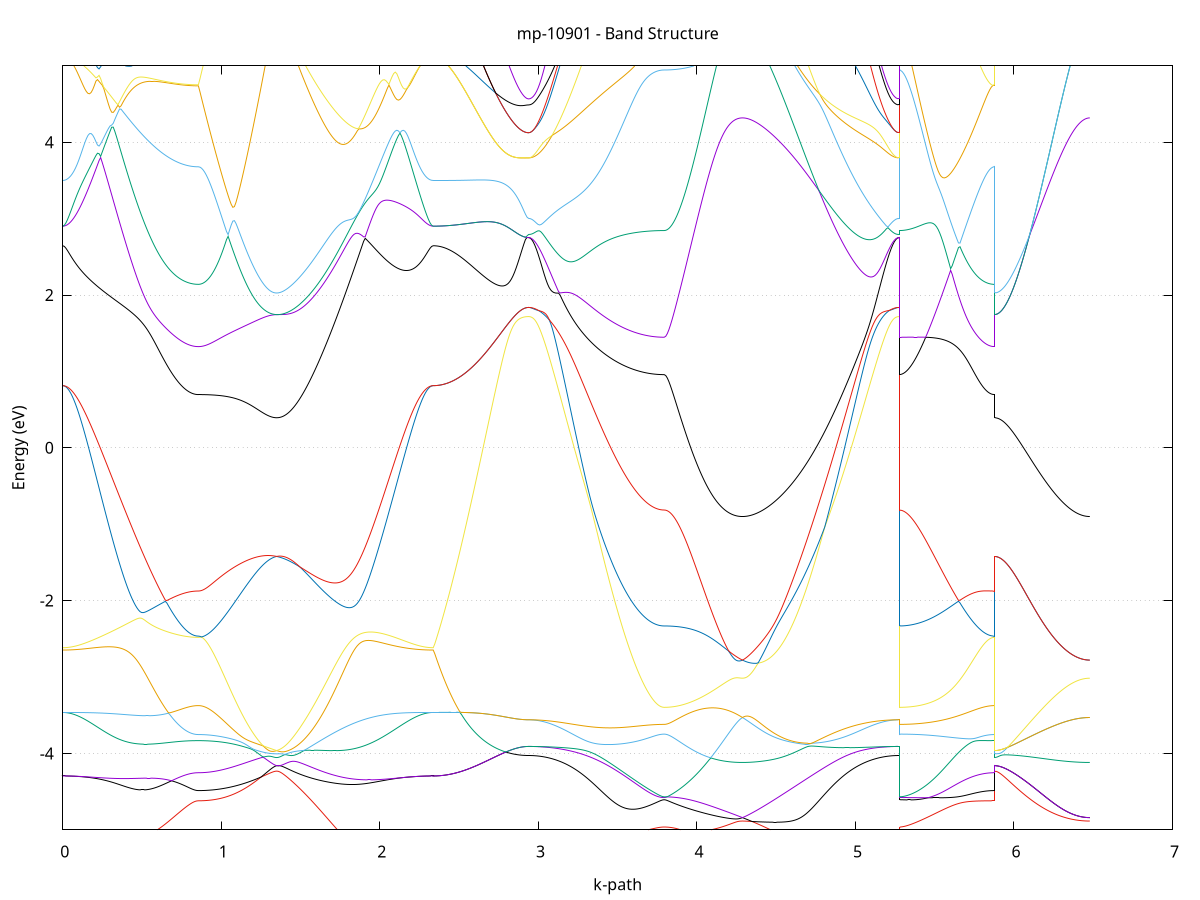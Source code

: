 set title 'mp-10901 - Band Structure'
set xlabel 'k-path'
set ylabel 'Energy (eV)'
set grid y
set yrange [-5:5]
set terminal png size 800,600
set output 'mp-10901_bands_gnuplot.png'
plot '-' using 1:2 with lines notitle, '-' using 1:2 with lines notitle, '-' using 1:2 with lines notitle, '-' using 1:2 with lines notitle, '-' using 1:2 with lines notitle, '-' using 1:2 with lines notitle, '-' using 1:2 with lines notitle, '-' using 1:2 with lines notitle, '-' using 1:2 with lines notitle, '-' using 1:2 with lines notitle, '-' using 1:2 with lines notitle, '-' using 1:2 with lines notitle, '-' using 1:2 with lines notitle, '-' using 1:2 with lines notitle, '-' using 1:2 with lines notitle, '-' using 1:2 with lines notitle, '-' using 1:2 with lines notitle, '-' using 1:2 with lines notitle, '-' using 1:2 with lines notitle, '-' using 1:2 with lines notitle, '-' using 1:2 with lines notitle, '-' using 1:2 with lines notitle, '-' using 1:2 with lines notitle, '-' using 1:2 with lines notitle, '-' using 1:2 with lines notitle, '-' using 1:2 with lines notitle, '-' using 1:2 with lines notitle, '-' using 1:2 with lines notitle, '-' using 1:2 with lines notitle, '-' using 1:2 with lines notitle, '-' using 1:2 with lines notitle, '-' using 1:2 with lines notitle, '-' using 1:2 with lines notitle, '-' using 1:2 with lines notitle, '-' using 1:2 with lines notitle, '-' using 1:2 with lines notitle, '-' using 1:2 with lines notitle, '-' using 1:2 with lines notitle, '-' using 1:2 with lines notitle, '-' using 1:2 with lines notitle, '-' using 1:2 with lines notitle, '-' using 1:2 with lines notitle, '-' using 1:2 with lines notitle, '-' using 1:2 with lines notitle, '-' using 1:2 with lines notitle, '-' using 1:2 with lines notitle, '-' using 1:2 with lines notitle, '-' using 1:2 with lines notitle, '-' using 1:2 with lines notitle, '-' using 1:2 with lines notitle, '-' using 1:2 with lines notitle, '-' using 1:2 with lines notitle, '-' using 1:2 with lines notitle, '-' using 1:2 with lines notitle, '-' using 1:2 with lines notitle, '-' using 1:2 with lines notitle, '-' using 1:2 with lines notitle, '-' using 1:2 with lines notitle, '-' using 1:2 with lines notitle, '-' using 1:2 with lines notitle, '-' using 1:2 with lines notitle, '-' using 1:2 with lines notitle, '-' using 1:2 with lines notitle, '-' using 1:2 with lines notitle
0.000000 -10.492906
0.009945 -10.492506
0.019890 -10.491306
0.029835 -10.489306
0.039780 -10.486506
0.049725 -10.483006
0.059670 -10.478606
0.069615 -10.473506
0.079560 -10.467506
0.089504 -10.460806
0.099449 -10.453306
0.109394 -10.445006
0.119339 -10.435906
0.129284 -10.426106
0.139229 -10.415406
0.149174 -10.404006
0.159119 -10.391806
0.169064 -10.378806
0.179009 -10.365106
0.188954 -10.350506
0.198899 -10.335206
0.208844 -10.319206
0.218789 -10.302306
0.228734 -10.284806
0.238679 -10.266406
0.248624 -10.247306
0.258569 -10.227406
0.268513 -10.206806
0.278458 -10.185506
0.288403 -10.163406
0.298348 -10.140506
0.308293 -10.117006
0.318238 -10.092706
0.328183 -10.067606
0.338128 -10.041906
0.348073 -10.015406
0.358018 -9.988206
0.367963 -9.960406
0.377908 -9.931806
0.387853 -9.902506
0.397798 -9.872606
0.407743 -9.841906
0.417688 -9.810606
0.427633 -9.778706
0.437578 -9.746106
0.447522 -9.712806
0.457467 -9.678906
0.467412 -9.644306
0.477357 -9.609206
0.487302 -9.573406
0.497247 -9.537006
0.507192 -9.500106
0.517137 -9.462506
0.527082 -9.424406
0.537027 -9.385806
0.546972 -9.346606
0.556917 -9.306906
0.566862 -9.266706
0.576807 -9.226006
0.586752 -9.184906
0.596697 -9.143306
0.606642 -9.101306
0.616587 -9.058906
0.626531 -9.016106
0.636476 -8.973006
0.646421 -8.929506
0.656366 -8.885806
0.666311 -8.841906
0.676256 -8.797806
0.686201 -8.753506
0.696146 -8.709206
0.706091 -8.664906
0.716036 -8.620606
0.725981 -8.576606
0.735926 -8.532806
0.745871 -8.489506
0.755816 -8.446806
0.765761 -8.405006
0.775706 -8.364406
0.785651 -8.325306
0.795596 -8.288306
0.805540 -8.254106
0.815485 -8.223406
0.825430 -8.197506
0.835375 -8.177606
0.845320 -8.165006
0.855265 -8.160706
0.855265 -8.160706
0.865141 -8.160306
0.875017 -8.159306
0.884892 -8.157706
0.894768 -8.155306
0.904644 -8.152306
0.914520 -8.148706
0.924395 -8.144306
0.934271 -8.139406
0.944147 -8.133706
0.954023 -8.127406
0.963898 -8.120506
0.973774 -8.112906
0.983650 -8.104606
0.993526 -8.095806
1.003401 -8.086306
1.013277 -8.076106
1.023153 -8.065406
1.033029 -8.054006
1.042904 -8.042006
1.052780 -8.029406
1.062656 -8.016206
1.072532 -8.002506
1.082407 -7.988106
1.092283 -7.973206
1.102159 -7.957706
1.112035 -7.941606
1.121910 -7.925106
1.131786 -7.907906
1.141662 -7.890306
1.151538 -7.872106
1.161414 -7.853506
1.171289 -7.834406
1.181165 -7.814806
1.191041 -7.794706
1.200917 -7.774206
1.210792 -7.753306
1.220668 -7.732006
1.230544 -7.710306
1.240420 -7.688206
1.250295 -7.665706
1.260171 -7.643006
1.270047 -7.619906
1.279923 -7.596506
1.289798 -7.572806
1.299674 -7.548906
1.309550 -7.524806
1.319426 -7.500506
1.329301 -7.476006
1.339177 -7.451306
1.349053 -7.426606
1.349053 -7.426606
1.359028 -7.453706
1.369004 -7.484506
1.378979 -7.518106
1.388955 -7.553906
1.398930 -7.591506
1.408906 -7.630706
1.418881 -7.671206
1.428857 -7.712806
1.438832 -7.755406
1.448808 -7.798806
1.458783 -7.843106
1.468759 -7.887906
1.478734 -7.933406
1.488710 -7.979306
1.498685 -8.025606
1.508661 -8.072306
1.518636 -8.119206
1.528612 -8.166406
1.538587 -8.213706
1.548563 -8.261106
1.558538 -8.308606
1.568514 -8.356106
1.578489 -8.403506
1.588465 -8.450906
1.598440 -8.498206
1.608416 -8.545306
1.618391 -8.592306
1.628367 -8.639006
1.638342 -8.685506
1.648318 -8.731706
1.658293 -8.777706
1.668269 -8.823306
1.678244 -8.868506
1.688220 -8.913406
1.698195 -8.957906
1.708171 -9.002006
1.718147 -9.045706
1.728122 -9.088906
1.738098 -9.131606
1.748073 -9.173906
1.758049 -9.215706
1.768024 -9.256906
1.778000 -9.297706
1.787975 -9.337906
1.797951 -9.377506
1.807926 -9.416606
1.817902 -9.455106
1.827877 -9.493006
1.837853 -9.530306
1.847828 -9.567006
1.857804 -9.603106
1.867779 -9.638606
1.877755 -9.673406
1.887730 -9.707606
1.897706 -9.741106
1.907681 -9.774006
1.917657 -9.806206
1.927632 -9.837806
1.937608 -9.868606
1.947583 -9.898806
1.957559 -9.928206
1.967534 -9.957006
1.977510 -9.985106
1.987485 -10.012406
1.997461 -10.039106
2.007436 -10.065006
2.017412 -10.090206
2.027387 -10.114606
2.037363 -10.138306
2.047338 -10.161306
2.057314 -10.183606
2.067289 -10.205106
2.077265 -10.225806
2.087240 -10.245806
2.097216 -10.265006
2.107191 -10.283506
2.117167 -10.301206
2.127142 -10.318106
2.137118 -10.334306
2.147093 -10.349706
2.157069 -10.364306
2.167044 -10.378106
2.177020 -10.391206
2.186995 -10.403506
2.196971 -10.415006
2.206946 -10.425706
2.216922 -10.435606
2.226897 -10.444706
2.236873 -10.453106
2.246848 -10.460606
2.256824 -10.467406
2.266799 -10.473406
2.276775 -10.478506
2.286750 -10.482906
2.296726 -10.486506
2.306701 -10.489306
2.316677 -10.491306
2.326652 -10.492506
2.336628 -10.492906
2.336628 -10.492906
2.346492 -10.492506
2.356356 -10.491406
2.366220 -10.489506
2.376084 -10.486906
2.385948 -10.483506
2.395812 -10.479406
2.405676 -10.474506
2.415540 -10.468906
2.425404 -10.462606
2.435268 -10.455506
2.445132 -10.447706
2.454996 -10.439106
2.464859 -10.429806
2.474723 -10.419806
2.484587 -10.409006
2.494451 -10.397506
2.504315 -10.385306
2.514179 -10.372406
2.524043 -10.358806
2.533907 -10.344406
2.543771 -10.329406
2.553635 -10.313706
2.563499 -10.297206
2.573363 -10.280106
2.583227 -10.262406
2.593091 -10.243906
2.602955 -10.224806
2.612819 -10.205106
2.622683 -10.184706
2.632547 -10.163606
2.642411 -10.142006
2.652275 -10.119806
2.662139 -10.097006
2.672003 -10.073606
2.681867 -10.049706
2.691731 -10.025206
2.701595 -10.000306
2.711459 -9.974806
2.721323 -9.949006
2.731186 -9.922706
2.741050 -9.896006
2.750914 -9.869106
2.760778 -9.841806
2.770642 -9.814306
2.780506 -9.786706
2.790370 -9.759006
2.800234 -9.731406
2.810098 -9.703906
2.819962 -9.676706
2.829826 -9.649906
2.839690 -9.623806
2.849554 -9.598506
2.859418 -9.574306
2.869282 -9.551506
2.879146 -9.530506
2.889010 -9.511706
2.898874 -9.495506
2.908738 -9.482206
2.918602 -9.472406
2.928466 -9.466406
2.938330 -9.464406
2.938330 -9.464406
2.948275 -9.464006
2.958220 -9.462806
2.968165 -9.460806
2.978109 -9.458006
2.988054 -9.454406
2.997999 -9.450106
3.007944 -9.444906
3.017889 -9.439006
3.027834 -9.432206
3.037779 -9.424706
3.047724 -9.416406
3.057669 -9.407306
3.067614 -9.397506
3.077559 -9.386806
3.087504 -9.375406
3.097449 -9.363206
3.107394 -9.350206
3.117339 -9.336506
3.127284 -9.322006
3.137229 -9.306706
3.147174 -9.290706
3.157118 -9.273906
3.167063 -9.256406
3.177008 -9.238106
3.186953 -9.219106
3.196898 -9.199306
3.206843 -9.178906
3.216788 -9.157706
3.226733 -9.135806
3.236678 -9.113106
3.246623 -9.089806
3.256568 -9.065806
3.266513 -9.041106
3.276458 -9.015706
3.286403 -8.989606
3.296348 -8.962906
3.306293 -8.935506
3.316238 -8.907406
3.326183 -8.878806
3.336127 -8.849506
3.346072 -8.819606
3.356017 -8.789206
3.365962 -8.758106
3.375907 -8.726506
3.385852 -8.694306
3.395797 -8.661706
3.405742 -8.628506
3.415687 -8.594806
3.425632 -8.560606
3.435577 -8.526006
3.445522 -8.491006
3.455467 -8.455606
3.465412 -8.419906
3.475357 -8.383806
3.485302 -8.347406
3.495247 -8.310806
3.505192 -8.274006
3.515136 -8.237006
3.525081 -8.199906
3.535026 -8.162706
3.544971 -8.125606
3.554916 -8.088506
3.564861 -8.051506
3.574806 -8.014806
3.584751 -7.978406
3.594696 -7.942406
3.604641 -7.906906
3.614586 -7.872006
3.624531 -7.837806
3.634476 -7.804506
3.644421 -7.772206
3.654366 -7.741006
3.664311 -7.711106
3.674256 -7.682606
3.684201 -7.655706
3.694145 -7.630506
3.704090 -7.607106
3.714035 -7.585806
3.723980 -7.566606
3.733925 -7.549706
3.743870 -7.535206
3.753815 -7.523106
3.763760 -7.513706
3.773705 -7.506906
3.783650 -7.502806
3.793595 -7.501406
3.793595 -7.501406
3.803471 -7.501106
3.813346 -7.500106
3.823222 -7.498606
3.833098 -7.496406
3.842974 -7.493606
3.852849 -7.490206
3.862725 -7.486206
3.872601 -7.481506
3.882477 -7.476306
3.892352 -7.470506
3.902228 -7.464106
3.912104 -7.457106
3.921980 -7.449606
3.931855 -7.441506
3.941731 -7.432806
3.951607 -7.423706
3.961483 -7.414006
3.971358 -7.403806
3.981234 -7.393106
3.991110 -7.382006
4.000986 -7.370506
4.010861 -7.358606
4.020737 -7.346206
4.030613 -7.333606
4.040489 -7.320606
4.050364 -7.307406
4.060240 -7.293906
4.070116 -7.280206
4.079992 -7.266506
4.089867 -7.252606
4.099743 -7.238706
4.109619 -7.224906
4.119495 -7.211206
4.129370 -7.197606
4.139246 -7.184406
4.149122 -7.171506
4.158998 -7.159006
4.168873 -7.147006
4.178749 -7.135606
4.188625 -7.124906
4.198501 -7.115006
4.208376 -7.105806
4.218252 -7.097606
4.228128 -7.090306
4.238004 -7.084006
4.247879 -7.078706
4.257755 -7.074506
4.267631 -7.071506
4.277507 -7.069606
4.287382 -7.069006
4.287382 -7.069006
4.297358 -7.069706
4.307333 -7.071706
4.317309 -7.075106
4.327285 -7.080106
4.337260 -7.086606
4.347236 -7.094806
4.357211 -7.104806
4.367187 -7.116606
4.377162 -7.130306
4.387138 -7.145906
4.397113 -7.163506
4.407089 -7.183106
4.417064 -7.204706
4.427040 -7.228206
4.437015 -7.253506
4.446991 -7.280706
4.456966 -7.309506
4.466942 -7.339906
4.476917 -7.371706
4.486893 -7.404806
4.496868 -7.439106
4.506844 -7.474406
4.516819 -7.510606
4.526795 -7.547606
4.536770 -7.585306
4.546746 -7.623606
4.556721 -7.662406
4.566697 -7.701606
4.576672 -7.741106
4.586648 -7.780806
4.596623 -7.820806
4.606599 -7.860806
4.616574 -7.901006
4.626550 -7.941106
4.636525 -7.981206
4.646501 -8.021106
4.656476 -8.061006
4.666452 -8.100706
4.676427 -8.140206
4.686403 -8.179406
4.696378 -8.218306
4.706354 -8.257006
4.716329 -8.295306
4.726305 -8.333206
4.736280 -8.370806
4.746256 -8.407906
4.756231 -8.444606
4.766207 -8.480906
4.776182 -8.516706
4.786158 -8.552006
4.796133 -8.586806
4.806109 -8.621006
4.816084 -8.654806
4.826060 -8.687906
4.836035 -8.720606
4.846011 -8.752606
4.855986 -8.784006
4.865962 -8.814806
4.875937 -8.845006
4.885913 -8.874606
4.895888 -8.903506
4.905864 -8.931806
4.915839 -8.959406
4.925815 -8.986406
4.935790 -9.012706
4.945766 -9.038306
4.955741 -9.063206
4.965717 -9.087406
4.975692 -9.110906
4.985668 -9.133706
4.995643 -9.155706
5.005619 -9.177106
5.015594 -9.197706
5.025570 -9.217606
5.035545 -9.236706
5.045521 -9.255106
5.055497 -9.272706
5.065472 -9.289606
5.075448 -9.305706
5.085423 -9.321106
5.095399 -9.335706
5.105374 -9.349506
5.115350 -9.362606
5.125325 -9.374806
5.135301 -9.386306
5.145276 -9.397106
5.155252 -9.407006
5.165227 -9.416106
5.175203 -9.424506
5.185178 -9.432106
5.195154 -9.438806
5.205129 -9.444806
5.215105 -9.450006
5.225080 -9.454406
5.235056 -9.458006
5.245031 -9.460806
5.255007 -9.462806
5.264982 -9.464006
5.274958 -9.464406
5.274958 -7.501406
5.284822 -7.501806
5.294686 -7.502906
5.304550 -7.504806
5.314414 -7.507506
5.324277 -7.511006
5.334141 -7.515206
5.344005 -7.520306
5.353869 -7.526206
5.363733 -7.533006
5.373597 -7.540606
5.383461 -7.549106
5.393325 -7.558506
5.403189 -7.568806
5.413053 -7.580106
5.422917 -7.592206
5.432781 -7.605206
5.442645 -7.619006
5.452509 -7.633706
5.462373 -7.649106
5.472237 -7.665306
5.482101 -7.682006
5.491965 -7.699206
5.501829 -7.716906
5.511693 -7.734906
5.521557 -7.753106
5.531421 -7.771506
5.541285 -7.790006
5.551149 -7.808406
5.561013 -7.826806
5.570877 -7.845006
5.580741 -7.863006
5.590604 -7.880806
5.600468 -7.898306
5.610332 -7.915406
5.620196 -7.932106
5.630060 -7.948306
5.639924 -7.964206
5.649788 -7.979506
5.659652 -7.994306
5.669516 -8.008506
5.679380 -8.022306
5.689244 -8.035406
5.699108 -8.047906
5.708972 -8.059906
5.718836 -8.071206
5.728700 -8.081806
5.738564 -8.091906
5.748428 -8.101206
5.758292 -8.109906
5.768156 -8.118006
5.778020 -8.125306
5.787884 -8.132006
5.797748 -8.138006
5.807612 -8.143306
5.817476 -8.147906
5.827340 -8.151806
5.837204 -8.155006
5.847068 -8.157506
5.856931 -8.159206
5.866795 -8.160306
5.876659 -8.160706
5.876659 -7.426606
5.886523 -7.426206
5.896387 -7.425206
5.906251 -7.423406
5.916115 -7.421006
5.925979 -7.417906
5.935843 -7.414006
5.945707 -7.409506
5.955571 -7.404306
5.965435 -7.398406
5.975299 -7.391806
5.985163 -7.384606
5.995027 -7.376606
6.004891 -7.368006
6.014755 -7.358706
6.024619 -7.348706
6.034483 -7.338106
6.044347 -7.326906
6.054211 -7.314906
6.064075 -7.302306
6.073939 -7.289106
6.083803 -7.275306
6.093667 -7.260806
6.103531 -7.245706
6.113395 -7.230006
6.123259 -7.213706
6.133122 -7.196906
6.142986 -7.179406
6.152850 -7.162306
6.162714 -7.158306
6.172578 -7.154406
6.182442 -7.150406
6.192306 -7.146306
6.202170 -7.142306
6.212034 -7.138306
6.221898 -7.134206
6.231762 -7.130206
6.241626 -7.126306
6.251490 -7.122306
6.261354 -7.118506
6.271218 -7.114706
6.281082 -7.110906
6.290946 -7.107306
6.300810 -7.103806
6.310674 -7.100306
6.320538 -7.097106
6.330402 -7.093906
6.340266 -7.090906
6.350130 -7.088006
6.359994 -7.085306
6.369858 -7.082806
6.379722 -7.080506
6.389586 -7.078406
6.399449 -7.076406
6.409313 -7.074706
6.419177 -7.073206
6.429041 -7.071906
6.438905 -7.070906
6.448769 -7.070106
6.458633 -7.069506
6.468497 -7.069106
6.478361 -7.069006
e
0.000000 -6.914306
0.009945 -6.914106
0.019890 -6.913606
0.029835 -6.912806
0.039780 -6.911606
0.049725 -6.910106
0.059670 -6.908306
0.069615 -6.906106
0.079560 -6.903706
0.089504 -6.900906
0.099449 -6.897806
0.109394 -6.894506
0.119339 -6.890806
0.129284 -6.886906
0.139229 -6.882606
0.149174 -6.878206
0.159119 -6.873506
0.169064 -6.868606
0.179009 -6.863406
0.188954 -6.858106
0.198899 -6.852606
0.208844 -6.846906
0.218789 -6.841106
0.228734 -6.835206
0.238679 -6.829206
0.248624 -6.823206
0.258569 -6.817106
0.268513 -6.811106
0.278458 -6.805206
0.288403 -6.799406
0.298348 -6.793706
0.308293 -6.788206
0.318238 -6.783106
0.328183 -6.778306
0.338128 -6.773906
0.348073 -6.770106
0.358018 -6.767006
0.367963 -6.764506
0.377908 -6.762906
0.387853 -6.762206
0.397798 -6.762606
0.407743 -6.764106
0.417688 -6.766806
0.427633 -6.770606
0.437578 -6.775606
0.447522 -6.781606
0.457467 -6.788706
0.467412 -6.796606
0.477357 -6.805306
0.487302 -6.814806
0.497247 -6.824806
0.507192 -6.835506
0.517137 -6.846606
0.527082 -6.858306
0.537027 -6.870406
0.546972 -6.883006
0.556917 -6.896206
0.566862 -6.909906
0.576807 -6.924206
0.586752 -6.939306
0.596697 -6.955206
0.606642 -6.971906
0.616587 -6.989706
0.626531 -7.008606
0.636476 -7.028806
0.646421 -7.050306
0.656366 -7.073206
0.666311 -7.097506
0.676256 -7.123406
0.686201 -7.150706
0.696146 -7.179406
0.706091 -7.209406
0.716036 -7.240706
0.725981 -7.273106
0.735926 -7.306306
0.745871 -7.340206
0.755816 -7.374606
0.765761 -7.409106
0.775706 -7.443306
0.785651 -7.476906
0.795596 -7.509306
0.805540 -7.539706
0.815485 -7.567306
0.825430 -7.590806
0.835375 -7.609006
0.845320 -7.620706
0.855265 -7.624706
0.855265 -7.624706
0.865141 -7.624506
0.875017 -7.623906
0.884892 -7.623006
0.894768 -7.621706
0.904644 -7.620006
0.914520 -7.618006
0.924395 -7.615606
0.934271 -7.612906
0.944147 -7.609806
0.954023 -7.606406
0.963898 -7.602606
0.973774 -7.598506
0.983650 -7.594006
0.993526 -7.589306
1.003401 -7.584206
1.013277 -7.578806
1.023153 -7.573206
1.033029 -7.567206
1.042904 -7.561006
1.052780 -7.554506
1.062656 -7.547806
1.072532 -7.540806
1.082407 -7.533606
1.092283 -7.526206
1.102159 -7.518606
1.112035 -7.510806
1.121910 -7.502806
1.131786 -7.494706
1.141662 -7.486506
1.151538 -7.478106
1.161414 -7.469706
1.171289 -7.461106
1.181165 -7.452506
1.191041 -7.443906
1.200917 -7.435306
1.210792 -7.426806
1.220668 -7.418406
1.230544 -7.410106
1.240420 -7.402006
1.250295 -7.394306
1.260171 -7.387006
1.270047 -7.380506
1.279923 -7.375006
1.289798 -7.370906
1.299674 -7.369006
1.309550 -7.370306
1.319426 -7.376006
1.329301 -7.387106
1.339177 -7.404106
1.349053 -7.426506
1.349053 -7.426506
1.359028 -7.401506
1.369004 -7.376306
1.378979 -7.351106
1.388955 -7.325906
1.398930 -7.300706
1.408906 -7.275606
1.418881 -7.250506
1.428857 -7.225606
1.438832 -7.200906
1.448808 -7.176406
1.458783 -7.152106
1.468759 -7.140406
1.478734 -7.131006
1.488710 -7.121606
1.498685 -7.112006
1.508661 -7.102406
1.518636 -7.092806
1.528612 -7.083106
1.538587 -7.073306
1.548563 -7.063406
1.558538 -7.053506
1.568514 -7.043606
1.578489 -7.033506
1.588465 -7.023406
1.598440 -7.013306
1.608416 -7.003006
1.618391 -6.992706
1.628367 -6.982406
1.638342 -6.971906
1.648318 -6.961406
1.658293 -6.950706
1.668269 -6.940006
1.678244 -6.929206
1.688220 -6.918306
1.698195 -6.907306
1.708171 -6.896206
1.718147 -6.885006
1.728122 -6.873606
1.738098 -6.862206
1.748073 -6.850706
1.758049 -6.839006
1.768024 -6.827206
1.778000 -6.815306
1.787975 -6.803306
1.797951 -6.791206
1.807926 -6.778906
1.817902 -6.766506
1.827877 -6.753906
1.837853 -6.741306
1.847828 -6.728506
1.857804 -6.715606
1.867779 -6.702506
1.877755 -6.696906
1.887730 -6.700606
1.897706 -6.704706
1.907681 -6.709206
1.917657 -6.714006
1.927632 -6.719106
1.937608 -6.724506
1.947583 -6.730206
1.957559 -6.736106
1.967534 -6.742106
1.977510 -6.748406
1.987485 -6.754706
1.997461 -6.761206
2.007436 -6.767806
2.017412 -6.774506
2.027387 -6.781206
2.037363 -6.787906
2.047338 -6.794606
2.057314 -6.801406
2.067289 -6.808006
2.077265 -6.814606
2.087240 -6.821106
2.097216 -6.827506
2.107191 -6.833806
2.117167 -6.840006
2.127142 -6.846006
2.137118 -6.851806
2.147093 -6.857506
2.157069 -6.862906
2.167044 -6.868206
2.177020 -6.873206
2.186995 -6.877906
2.196971 -6.882406
2.206946 -6.886706
2.216922 -6.890606
2.226897 -6.894306
2.236873 -6.897706
2.246848 -6.900806
2.256824 -6.903606
2.266799 -6.906106
2.276775 -6.908206
2.286750 -6.910106
2.296726 -6.911606
2.306701 -6.912806
2.316677 -6.913606
2.326652 -6.914106
2.336628 -6.914306
2.336628 -6.914306
2.346492 -6.915106
2.356356 -6.917706
2.366220 -6.921906
2.376084 -6.927806
2.385948 -6.935406
2.395812 -6.944806
2.405676 -6.955806
2.415540 -6.968406
2.425404 -6.982806
2.435268 -6.998806
2.445132 -7.016506
2.454996 -7.035806
2.464859 -7.056706
2.474723 -7.079206
2.484587 -7.103306
2.494451 -7.128806
2.504315 -7.155806
2.514179 -7.184306
2.524043 -7.214106
2.533907 -7.245206
2.543771 -7.277506
2.553635 -7.311106
2.563499 -7.345806
2.573363 -7.381506
2.583227 -7.418306
2.593091 -7.455906
2.602955 -7.494406
2.612819 -7.533706
2.622683 -7.573706
2.632547 -7.614306
2.642411 -7.655506
2.652275 -7.697206
2.662139 -7.739306
2.672003 -7.781706
2.681867 -7.824506
2.691731 -7.867406
2.701595 -7.910506
2.711459 -7.953606
2.721323 -7.996806
2.731186 -8.039806
2.741050 -8.082706
2.750914 -8.125306
2.760778 -8.167606
2.770642 -8.209506
2.780506 -8.250906
2.790370 -8.291606
2.800234 -8.331506
2.810098 -8.370606
2.819962 -8.408606
2.829826 -8.445406
2.839690 -8.480806
2.849554 -8.514506
2.859418 -8.546206
2.869282 -8.575606
2.879146 -8.602406
2.889010 -8.626206
2.898874 -8.646506
2.908738 -8.662906
2.918602 -8.674906
2.928466 -8.682306
2.938330 -8.684806
2.938330 -8.684806
2.948275 -8.684506
2.958220 -8.683506
2.968165 -8.682006
2.978109 -8.679806
2.988054 -8.676906
2.997999 -8.673506
3.007944 -8.669406
3.017889 -8.664706
3.027834 -8.659306
3.037779 -8.653306
3.047724 -8.646806
3.057669 -8.639506
3.067614 -8.631706
3.077559 -8.623306
3.087504 -8.614206
3.097449 -8.604506
3.107394 -8.594206
3.117339 -8.583306
3.127284 -8.571806
3.137229 -8.559706
3.147174 -8.547006
3.157118 -8.533706
3.167063 -8.519806
3.177008 -8.505306
3.186953 -8.490306
3.196898 -8.474606
3.206843 -8.458406
3.216788 -8.441606
3.226733 -8.424206
3.236678 -8.406306
3.246623 -8.387806
3.256568 -8.368806
3.266513 -8.349206
3.276458 -8.329106
3.286403 -8.308506
3.296348 -8.287306
3.306293 -8.265606
3.316238 -8.243506
3.326183 -8.220806
3.336127 -8.197606
3.346072 -8.173906
3.356017 -8.149806
3.365962 -8.125206
3.375907 -8.100206
3.385852 -8.074706
3.395797 -8.048806
3.405742 -8.022506
3.415687 -7.995706
3.425632 -7.968606
3.435577 -7.941106
3.445522 -7.913206
3.455467 -7.884906
3.465412 -7.856306
3.475357 -7.827406
3.485302 -7.798206
3.495247 -7.768706
3.505192 -7.738806
3.515136 -7.708706
3.525081 -7.678406
3.535026 -7.647806
3.544971 -7.616906
3.554916 -7.585906
3.564861 -7.554606
3.574806 -7.523106
3.584751 -7.491506
3.594696 -7.459706
3.604641 -7.427706
3.614586 -7.395606
3.624531 -7.363406
3.634476 -7.331006
3.644421 -7.298606
3.654366 -7.266206
3.664311 -7.233806
3.674256 -7.201506
3.684201 -7.169506
3.694145 -7.137806
3.704090 -7.106706
3.714035 -7.076406
3.723980 -7.047206
3.733925 -7.019706
3.743870 -6.994306
3.753815 -6.971706
3.763760 -6.952706
3.773705 -6.938306
3.783650 -6.929306
3.793595 -6.926206
3.793595 -6.926206
3.803471 -6.925806
3.813346 -6.924706
3.823222 -6.923006
3.833098 -6.920506
3.842974 -6.917306
3.852849 -6.913306
3.862725 -6.908706
3.872601 -6.903406
3.882477 -6.897406
3.892352 -6.890706
3.902228 -6.883406
3.912104 -6.875406
3.921980 -6.866706
3.931855 -6.857406
3.941731 -6.847406
3.951607 -6.836806
3.961483 -6.825606
3.971358 -6.813906
3.981234 -6.801606
3.991110 -6.788706
4.000986 -6.775306
4.010861 -6.761406
4.020737 -6.747106
4.030613 -6.732306
4.040489 -6.717206
4.050364 -6.701706
4.060240 -6.685906
4.070116 -6.669906
4.079992 -6.659906
4.089867 -6.657706
4.099743 -6.655106
4.109619 -6.652006
4.119495 -6.648306
4.129370 -6.643906
4.139246 -6.638906
4.149122 -6.633206
4.158998 -6.626706
4.168873 -6.619506
4.178749 -6.611406
4.188625 -6.602606
4.198501 -6.592906
4.208376 -6.582406
4.218252 -6.571206
4.228128 -6.559406
4.238004 -6.547106
4.247879 -6.534406
4.257755 -6.521606
4.267631 -6.508906
4.277507 -6.496806
4.287382 -6.485606
4.287382 -6.485606
4.297358 -6.497406
4.307333 -6.511406
4.317309 -6.527406
4.327285 -6.545406
4.337260 -6.565206
4.347236 -6.586606
4.357211 -6.609606
4.367187 -6.634006
4.377162 -6.659706
4.387138 -6.686506
4.397113 -6.714306
4.407089 -6.743106
4.417064 -6.772606
4.427040 -6.802906
4.437015 -6.833906
4.446991 -6.865406
4.456966 -6.897406
4.466942 -6.929806
4.476917 -6.962606
4.486893 -6.995706
4.496868 -7.029006
4.506844 -7.062606
4.516819 -7.096306
4.526795 -7.130106
4.536770 -7.164006
4.546746 -7.197906
4.556721 -7.231906
4.566697 -7.265806
4.576672 -7.299606
4.586648 -7.333406
4.596623 -7.367106
4.606599 -7.400706
4.616574 -7.434106
4.626550 -7.467306
4.636525 -7.500306
4.646501 -7.533206
4.656476 -7.565706
4.666452 -7.598106
4.676427 -7.630106
4.686403 -7.661906
4.696378 -7.693406
4.706354 -7.724506
4.716329 -7.755306
4.726305 -7.785806
4.736280 -7.815906
4.746256 -7.845606
4.756231 -7.875006
4.766207 -7.904006
4.776182 -7.932506
4.786158 -7.960706
4.796133 -7.988406
4.806109 -8.015706
4.816084 -8.042506
4.826060 -8.068906
4.836035 -8.094806
4.846011 -8.120206
4.855986 -8.145206
4.865962 -8.169606
4.875937 -8.193606
4.885913 -8.217106
4.895888 -8.240006
4.905864 -8.262406
4.915839 -8.284406
4.925815 -8.305706
4.935790 -8.326606
4.945766 -8.346906
4.955741 -8.366606
4.965717 -8.385806
4.975692 -8.404406
4.985668 -8.422506
4.995643 -8.440006
5.005619 -8.456906
5.015594 -8.473306
5.025570 -8.489006
5.035545 -8.504206
5.045521 -8.518806
5.055497 -8.532806
5.065472 -8.546206
5.075448 -8.558906
5.085423 -8.571106
5.095399 -8.582706
5.105374 -8.593706
5.115350 -8.604006
5.125325 -8.613806
5.135301 -8.622906
5.145276 -8.631406
5.155252 -8.639306
5.165227 -8.646506
5.175203 -8.653206
5.185178 -8.659206
5.195154 -8.664506
5.205129 -8.669306
5.215105 -8.673406
5.225080 -8.676906
5.235056 -8.679706
5.245031 -8.681906
5.255007 -8.683506
5.264982 -8.684506
5.274958 -8.684806
5.274958 -6.926206
5.284822 -6.929406
5.294686 -6.938506
5.304550 -6.952506
5.314414 -6.970306
5.324277 -6.990706
5.334141 -7.012906
5.344005 -7.036106
5.353869 -7.060006
5.363733 -7.084206
5.373597 -7.108306
5.383461 -7.132306
5.393325 -7.155706
5.403189 -7.178706
5.413053 -7.201006
5.422917 -7.222506
5.432781 -7.243206
5.442645 -7.263106
5.452509 -7.282106
5.462373 -7.300206
5.472237 -7.317506
5.482101 -7.333906
5.491965 -7.349606
5.501829 -7.364506
5.511693 -7.378706
5.521557 -7.392306
5.531421 -7.405306
5.541285 -7.417706
5.551149 -7.429706
5.561013 -7.441106
5.570877 -7.452206
5.580741 -7.462806
5.590604 -7.473106
5.600468 -7.483006
5.610332 -7.492606
5.620196 -7.501806
5.630060 -7.510706
5.639924 -7.519306
5.649788 -7.527606
5.659652 -7.535606
5.669516 -7.543206
5.679380 -7.550506
5.689244 -7.557506
5.699108 -7.564206
5.708972 -7.570606
5.718836 -7.576606
5.728700 -7.582306
5.738564 -7.587706
5.748428 -7.592706
5.758292 -7.597406
5.768156 -7.601706
5.778020 -7.605606
5.787884 -7.609206
5.797748 -7.612406
5.807612 -7.615306
5.817476 -7.617806
5.827340 -7.619906
5.837204 -7.621606
5.847068 -7.622906
5.856931 -7.623906
5.866795 -7.624506
5.876659 -7.624706
5.876659 -7.426506
5.886523 -7.426206
5.896387 -7.425106
5.906251 -7.423406
5.916115 -7.421006
5.925979 -7.417806
5.935843 -7.414006
5.945707 -7.409506
5.955571 -7.404306
5.965435 -7.398406
5.975299 -7.391806
5.985163 -7.384506
5.995027 -7.376606
6.004891 -7.368006
6.014755 -7.358706
6.024619 -7.348706
6.034483 -7.338106
6.044347 -7.326806
6.054211 -7.314906
6.064075 -7.302306
6.073939 -7.289106
6.083803 -7.275306
6.093667 -7.260806
6.103531 -7.245706
6.113395 -7.230006
6.123259 -7.213706
6.133122 -7.196806
6.142986 -7.179406
6.152850 -7.161406
6.162714 -7.142806
6.172578 -7.123606
6.182442 -7.104006
6.192306 -7.083806
6.202170 -7.063106
6.212034 -7.042006
6.221898 -7.020406
6.231762 -6.998306
6.241626 -6.975806
6.251490 -6.953006
6.261354 -6.929706
6.271218 -6.906206
6.281082 -6.882306
6.290946 -6.858106
6.300810 -6.833706
6.310674 -6.809206
6.320538 -6.784506
6.330402 -6.759706
6.340266 -6.734906
6.350130 -6.710206
6.359994 -6.685706
6.369858 -6.661506
6.379722 -6.637706
6.389586 -6.614506
6.399449 -6.592106
6.409313 -6.570806
6.419177 -6.550906
6.429041 -6.532806
6.438905 -6.516906
6.448769 -6.503706
6.458633 -6.493806
6.468497 -6.487706
6.478361 -6.485606
e
0.000000 -6.014006
0.009945 -6.016106
0.019890 -6.022206
0.029835 -6.031506
0.039780 -6.043106
0.049725 -6.056306
0.059670 -6.070706
0.069615 -6.085806
0.079560 -6.101406
0.089504 -6.117506
0.099449 -6.133706
0.109394 -6.150106
0.119339 -6.166706
0.129284 -6.183206
0.139229 -6.199806
0.149174 -6.216406
0.159119 -6.232906
0.169064 -6.249406
0.179009 -6.265806
0.188954 -6.282206
0.198899 -6.298406
0.208844 -6.314406
0.218789 -6.330406
0.228734 -6.346206
0.238679 -6.361806
0.248624 -6.377206
0.258569 -6.392506
0.268513 -6.407506
0.278458 -6.422306
0.288403 -6.436806
0.298348 -6.451006
0.308293 -6.464806
0.318238 -6.478306
0.328183 -6.491406
0.338128 -6.504106
0.348073 -6.516206
0.358018 -6.527706
0.367963 -6.538706
0.377908 -6.548906
0.387853 -6.558406
0.397798 -6.567006
0.407743 -6.574906
0.417688 -6.582006
0.427633 -6.588306
0.437578 -6.593906
0.447522 -6.599006
0.457467 -6.603706
0.467412 -6.608206
0.477357 -6.612706
0.487302 -6.617206
0.497247 -6.622106
0.507192 -6.627306
0.517137 -6.633006
0.527082 -6.639406
0.537027 -6.646406
0.546972 -6.654206
0.556917 -6.662706
0.566862 -6.671906
0.576807 -6.681806
0.586752 -6.692506
0.596697 -6.703606
0.606642 -6.715306
0.616587 -6.727306
0.626531 -6.739506
0.636476 -6.751806
0.646421 -6.764006
0.656366 -6.776006
0.666311 -6.787606
0.676256 -6.798806
0.686201 -6.809406
0.696146 -6.819506
0.706091 -6.828906
0.716036 -6.837606
0.725981 -6.845606
0.735926 -6.853006
0.745871 -6.859706
0.755816 -6.865806
0.765761 -6.871206
0.775706 -6.876006
0.785651 -6.880206
0.795596 -6.883806
0.805540 -6.886906
0.815485 -6.889306
0.825430 -6.891306
0.835375 -6.892606
0.845320 -6.893406
0.855265 -6.893706
0.855265 -6.893706
0.865141 -6.893706
0.875017 -6.893706
0.884892 -6.893806
0.894768 -6.893806
0.904644 -6.893906
0.914520 -6.894106
0.924395 -6.894206
0.934271 -6.894406
0.944147 -6.894706
0.954023 -6.895006
0.963898 -6.895506
0.973774 -6.896006
0.983650 -6.896606
0.993526 -6.897406
1.003401 -6.898306
1.013277 -6.899406
1.023153 -6.900706
1.033029 -6.902206
1.042904 -6.904006
1.052780 -6.906106
1.062656 -6.908606
1.072532 -6.911306
1.082407 -6.914606
1.092283 -6.918206
1.102159 -6.922406
1.112035 -6.927106
1.121910 -6.932406
1.131786 -6.938406
1.141662 -6.945106
1.151538 -6.952506
1.161414 -6.960806
1.171289 -6.970006
1.181165 -6.980106
1.191041 -6.991306
1.200917 -7.003406
1.210792 -7.016606
1.220668 -7.030906
1.230544 -7.046306
1.240420 -7.062806
1.250295 -7.080406
1.260171 -7.098806
1.270047 -7.118006
1.279923 -7.137706
1.289798 -7.157306
1.299674 -7.176306
1.309550 -7.193506
1.319426 -7.207806
1.329301 -7.218106
1.339177 -7.223906
1.349053 -7.225706
1.349053 -7.225706
1.359028 -7.224206
1.369004 -7.220506
1.378979 -7.215106
1.388955 -7.208606
1.398930 -7.201306
1.408906 -7.193406
1.418881 -7.185106
1.428857 -7.176606
1.438832 -7.167806
1.448808 -7.158806
1.458783 -7.149606
1.468759 -7.128206
1.478734 -7.104506
1.488710 -7.081206
1.498685 -7.058206
1.508661 -7.035706
1.518636 -7.013706
1.528612 -6.992106
1.538587 -6.971106
1.548563 -6.950706
1.558538 -6.930806
1.568514 -6.911606
1.578489 -6.893106
1.588465 -6.875306
1.598440 -6.858106
1.608416 -6.841806
1.618391 -6.826206
1.628367 -6.811306
1.638342 -6.797306
1.648318 -6.784206
1.658293 -6.771806
1.668269 -6.760306
1.678244 -6.749606
1.688220 -6.739806
1.698195 -6.730806
1.708171 -6.722606
1.718147 -6.715306
1.728122 -6.708906
1.738098 -6.703206
1.748073 -6.698306
1.758049 -6.694206
1.768024 -6.690906
1.778000 -6.688306
1.787975 -6.686406
1.797951 -6.685206
1.807926 -6.684606
1.817902 -6.684706
1.827877 -6.685406
1.837853 -6.686706
1.847828 -6.688506
1.857804 -6.690806
1.867779 -6.693706
1.877755 -6.689306
1.887730 -6.676006
1.897706 -6.662506
1.907681 -6.648906
1.917657 -6.635106
1.927632 -6.621306
1.937608 -6.607306
1.947583 -6.593106
1.957559 -6.578806
1.967534 -6.564406
1.977510 -6.549806
1.987485 -6.535206
1.997461 -6.520306
2.007436 -6.505406
2.017412 -6.490306
2.027387 -6.475106
2.037363 -6.459806
2.047338 -6.444406
2.057314 -6.428806
2.067289 -6.413106
2.077265 -6.397306
2.087240 -6.381406
2.097216 -6.365406
2.107191 -6.349306
2.117167 -6.333106
2.127142 -6.316806
2.137118 -6.300406
2.147093 -6.283906
2.157069 -6.267406
2.167044 -6.250806
2.177020 -6.234106
2.186995 -6.217406
2.196971 -6.200706
2.206946 -6.184006
2.216922 -6.167406
2.226897 -6.150806
2.236873 -6.134306
2.246848 -6.117906
2.256824 -6.101806
2.266799 -6.086106
2.276775 -6.071006
2.286750 -6.056506
2.296726 -6.043306
2.306701 -6.031606
2.316677 -6.022306
2.326652 -6.016206
2.336628 -6.014006
2.336628 -6.014006
2.346492 -6.014106
2.356356 -6.014206
2.366220 -6.014406
2.376084 -6.014806
2.385948 -6.015106
2.395812 -6.015606
2.405676 -6.016006
2.415540 -6.016506
2.425404 -6.017006
2.435268 -6.017406
2.445132 -6.017706
2.454996 -6.018006
2.464859 -6.018206
2.474723 -6.018206
2.484587 -6.018106
2.494451 -6.017806
2.504315 -6.017406
2.514179 -6.016806
2.524043 -6.016006
2.533907 -6.015006
2.543771 -6.013806
2.553635 -6.012506
2.563499 -6.010906
2.573363 -6.009106
2.583227 -6.007206
2.593091 -6.005106
2.602955 -6.002806
2.612819 -6.000406
2.622683 -5.997906
2.632547 -5.995206
2.642411 -5.992406
2.652275 -5.989506
2.662139 -5.986506
2.672003 -5.983506
2.681867 -5.980406
2.691731 -5.977206
2.701595 -5.974106
2.711459 -5.970906
2.721323 -5.967706
2.731186 -5.964506
2.741050 -5.961406
2.750914 -5.963106
2.760778 -5.965606
2.770642 -5.968006
2.780506 -5.970206
2.790370 -5.972406
2.800234 -5.974406
2.810098 -5.976306
2.819962 -5.978106
2.829826 -5.979806
2.839690 -5.981306
2.849554 -5.982706
2.859418 -5.983906
2.869282 -5.985006
2.879146 -5.985906
2.889010 -5.986806
2.898874 -5.987406
2.908738 -5.987906
2.918602 -5.988306
2.928466 -5.988506
2.938330 -5.988606
2.938330 -5.988606
2.948275 -5.988806
2.958220 -5.989506
2.968165 -5.990706
2.978109 -5.992306
2.988054 -5.994306
2.997999 -5.996806
3.007944 -5.999806
3.017889 -6.003206
3.027834 -6.007006
3.037779 -6.011206
3.047724 -6.015906
3.057669 -6.021006
3.067614 -6.026506
3.077559 -6.032406
3.087504 -6.038706
3.097449 -6.045306
3.107394 -6.052306
3.117339 -6.059706
3.127284 -6.067306
3.137229 -6.075306
3.147174 -6.083706
3.157118 -6.092206
3.167063 -6.101106
3.177008 -6.110206
3.186953 -6.119606
3.196898 -6.129206
3.206843 -6.139006
3.216788 -6.149106
3.226733 -6.159306
3.236678 -6.169606
3.246623 -6.180206
3.256568 -6.190906
3.266513 -6.201606
3.276458 -6.212606
3.286403 -6.223606
3.296348 -6.234606
3.306293 -6.245806
3.316238 -6.257006
3.326183 -6.268206
3.336127 -6.279506
3.346072 -6.290806
3.356017 -6.302106
3.365962 -6.313306
3.375907 -6.324606
3.385852 -6.335806
3.395797 -6.346906
3.405742 -6.358006
3.415687 -6.369106
3.425632 -6.380006
3.435577 -6.390906
3.445522 -6.401606
3.455467 -6.412306
3.465412 -6.422906
3.475357 -6.433306
3.485302 -6.443606
3.495247 -6.453706
3.505192 -6.463806
3.515136 -6.473606
3.525081 -6.483306
3.535026 -6.492906
3.544971 -6.502306
3.554916 -6.511506
3.564861 -6.520506
3.574806 -6.529406
3.584751 -6.538006
3.594696 -6.546506
3.604641 -6.554806
3.614586 -6.562806
3.624531 -6.570706
3.634476 -6.578306
3.644421 -6.585606
3.654366 -6.592706
3.664311 -6.599506
3.674256 -6.606106
3.684201 -6.612306
3.694145 -6.618206
3.704090 -6.623706
3.714035 -6.628806
3.723980 -6.633506
3.733925 -6.637806
3.743870 -6.641606
3.753815 -6.644806
3.763760 -6.647506
3.773705 -6.649506
3.783650 -6.650706
3.793595 -6.651106
3.793595 -6.651106
3.803471 -6.651206
3.813346 -6.651306
3.823222 -6.651606
3.833098 -6.651906
3.842974 -6.652406
3.852849 -6.652906
3.862725 -6.653506
3.872601 -6.654206
3.882477 -6.655006
3.892352 -6.655806
3.902228 -6.656706
3.912104 -6.657606
3.921980 -6.658506
3.931855 -6.659406
3.941731 -6.660306
3.951607 -6.661206
3.961483 -6.662006
3.971358 -6.662806
3.981234 -6.663506
3.991110 -6.664106
4.000986 -6.664506
4.010861 -6.664806
4.020737 -6.664906
4.030613 -6.664806
4.040489 -6.664406
4.050364 -6.663806
4.060240 -6.662906
4.070116 -6.661606
4.079992 -6.653606
4.089867 -6.637306
4.099743 -6.620906
4.109619 -6.604606
4.119495 -6.588506
4.129370 -6.572606
4.139246 -6.557106
4.149122 -6.542106
4.158998 -6.527906
4.168873 -6.514506
4.178749 -6.502206
4.188625 -6.491106
4.198501 -6.481506
4.208376 -6.473506
4.218252 -6.467406
4.228128 -6.463306
4.238004 -6.461306
4.247879 -6.461506
4.257755 -6.464006
4.267631 -6.468906
4.277507 -6.476106
4.287382 -6.485506
4.287382 -6.485506
4.297358 -6.475706
4.307333 -6.467706
4.317309 -6.462206
4.327285 -6.459506
4.337260 -6.459706
4.347236 -6.462606
4.357211 -6.468006
4.367187 -6.475206
4.377162 -6.483806
4.387138 -6.493006
4.397113 -6.502606
4.407089 -6.511906
4.417064 -6.520906
4.427040 -6.529106
4.437015 -6.536506
4.446991 -6.543006
4.456966 -6.548506
4.466942 -6.552906
4.476917 -6.556406
4.486893 -6.558806
4.496868 -6.560406
4.506844 -6.561006
4.516819 -6.560806
4.526795 -6.559806
4.536770 -6.558106
4.546746 -6.555706
4.556721 -6.552706
4.566697 -6.549006
4.576672 -6.544806
4.586648 -6.540106
4.596623 -6.534906
4.606599 -6.529206
4.616574 -6.523106
4.626550 -6.516606
4.636525 -6.509706
4.646501 -6.502406
4.656476 -6.494806
4.666452 -6.486906
4.676427 -6.478706
4.686403 -6.470206
4.696378 -6.461506
4.706354 -6.452506
4.716329 -6.443306
4.726305 -6.433806
4.736280 -6.424206
4.746256 -6.414306
4.756231 -6.404306
4.766207 -6.394106
4.776182 -6.383806
4.786158 -6.373306
4.796133 -6.362806
4.806109 -6.352106
4.816084 -6.341306
4.826060 -6.330406
4.836035 -6.319506
4.846011 -6.308506
4.855986 -6.297506
4.865962 -6.286506
4.875937 -6.275406
4.885913 -6.264406
4.895888 -6.253406
4.905864 -6.242406
4.915839 -6.231406
4.925815 -6.220506
4.935790 -6.209706
4.945766 -6.199006
4.955741 -6.188406
4.965717 -6.177906
4.975692 -6.167506
4.985668 -6.157306
4.995643 -6.147306
5.005619 -6.137406
5.015594 -6.127706
5.025570 -6.118306
5.035545 -6.109006
5.045521 -6.100006
5.055497 -6.091306
5.065472 -6.082806
5.075448 -6.074606
5.085423 -6.066706
5.095399 -6.059206
5.105374 -6.051906
5.115350 -6.045006
5.125325 -6.038406
5.135301 -6.032206
5.145276 -6.026406
5.155252 -6.020906
5.165227 -6.015906
5.175203 -6.011206
5.185178 -6.007006
5.195154 -6.003206
5.205129 -5.999806
5.215105 -5.996806
5.225080 -5.994306
5.235056 -5.992306
5.245031 -5.990706
5.255007 -5.989506
5.264982 -5.988806
5.274958 -5.988606
5.274958 -6.651106
5.284822 -6.648506
5.294686 -6.641306
5.304550 -6.630506
5.314414 -6.617706
5.324277 -6.604306
5.334141 -6.591806
5.344005 -6.581106
5.353869 -6.573006
5.363733 -6.567906
5.373597 -6.565906
5.383461 -6.566506
5.393325 -6.569606
5.403189 -6.574506
5.413053 -6.581006
5.422917 -6.588706
5.432781 -6.597206
5.442645 -6.606506
5.452509 -6.616306
5.462373 -6.626406
5.472237 -6.636806
5.482101 -6.647406
5.491965 -6.658106
5.501829 -6.668806
5.511693 -6.679406
5.521557 -6.690006
5.531421 -6.700506
5.541285 -6.710806
5.551149 -6.720906
5.561013 -6.730806
5.570877 -6.740506
5.580741 -6.750006
5.590604 -6.759206
5.600468 -6.768206
5.610332 -6.776906
5.620196 -6.785306
5.630060 -6.793406
5.639924 -6.801206
5.649788 -6.808706
5.659652 -6.815906
5.669516 -6.822806
5.679380 -6.829406
5.689244 -6.835606
5.699108 -6.841606
5.708972 -6.847206
5.718836 -6.852506
5.728700 -6.857506
5.738564 -6.862206
5.748428 -6.866506
5.758292 -6.870506
5.768156 -6.874206
5.778020 -6.877606
5.787884 -6.880706
5.797748 -6.883406
5.807612 -6.885806
5.817476 -6.887906
5.827340 -6.889706
5.837204 -6.891106
5.847068 -6.892306
5.856931 -6.893106
5.866795 -6.893506
5.876659 -6.893706
5.876659 -7.225706
5.886523 -7.225606
5.896387 -7.225306
5.906251 -7.224906
5.916115 -7.224206
5.925979 -7.223406
5.935843 -7.222406
5.945707 -7.221206
5.955571 -7.219906
5.965435 -7.218306
5.975299 -7.216606
5.985163 -7.214806
5.995027 -7.212806
6.004891 -7.210606
6.014755 -7.208206
6.024619 -7.205706
6.034483 -7.203106
6.044347 -7.200306
6.054211 -7.197406
6.064075 -7.194306
6.073939 -7.191206
6.083803 -7.187906
6.093667 -7.184506
6.103531 -7.181006
6.113395 -7.177406
6.123259 -7.173706
6.133122 -7.170006
6.142986 -7.166206
6.152850 -7.161306
6.162714 -7.142706
6.172578 -7.123606
6.182442 -7.104006
6.192306 -7.083806
6.202170 -7.063106
6.212034 -7.042006
6.221898 -7.020406
6.231762 -6.998306
6.241626 -6.975806
6.251490 -6.953006
6.261354 -6.929706
6.271218 -6.906106
6.281082 -6.882206
6.290946 -6.858106
6.300810 -6.833706
6.310674 -6.809106
6.320538 -6.784406
6.330402 -6.759706
6.340266 -6.734906
6.350130 -6.710206
6.359994 -6.685706
6.369858 -6.661406
6.379722 -6.637606
6.389586 -6.614506
6.399449 -6.592106
6.409313 -6.570806
6.419177 -6.550906
6.429041 -6.532806
6.438905 -6.516906
6.448769 -6.503706
6.458633 -6.493806
6.468497 -6.487606
6.478361 -6.485506
e
0.000000 -5.856706
0.009945 -5.856406
0.019890 -5.855806
0.029835 -5.854606
0.039780 -5.853106
0.049725 -5.851006
0.059670 -5.848606
0.069615 -5.845706
0.079560 -5.842306
0.089504 -5.838506
0.099449 -5.834206
0.109394 -5.829606
0.119339 -5.824406
0.129284 -5.818906
0.139229 -5.812906
0.149174 -5.806506
0.159119 -5.799606
0.169064 -5.792406
0.179009 -5.784706
0.188954 -5.776606
0.198899 -5.768106
0.208844 -5.759206
0.218789 -5.749906
0.228734 -5.740206
0.238679 -5.730106
0.248624 -5.719606
0.258569 -5.708806
0.268513 -5.697606
0.278458 -5.686006
0.288403 -5.674106
0.298348 -5.661906
0.308293 -5.649306
0.318238 -5.636406
0.328183 -5.623206
0.338128 -5.609706
0.348073 -5.596006
0.358018 -5.582006
0.367963 -5.567706
0.377908 -5.553306
0.387853 -5.538606
0.397798 -5.523706
0.407743 -5.508806
0.417688 -5.493606
0.427633 -5.478406
0.437578 -5.463206
0.447522 -5.447906
0.457467 -5.432706
0.467412 -5.417606
0.477357 -5.416806
0.487302 -5.422306
0.497247 -5.427806
0.507192 -5.433406
0.517137 -5.438906
0.527082 -5.444406
0.537027 -5.449906
0.546972 -5.455206
0.556917 -5.460406
0.566862 -5.465406
0.576807 -5.470206
0.586752 -5.474706
0.596697 -5.478906
0.606642 -5.482806
0.616587 -5.486406
0.626531 -5.489606
0.636476 -5.492506
0.646421 -5.495006
0.656366 -5.497206
0.666311 -5.499106
0.676256 -5.500606
0.686201 -5.501806
0.696146 -5.502806
0.706091 -5.503506
0.716036 -5.504006
0.725981 -5.504306
0.735926 -5.504406
0.745871 -5.504406
0.755816 -5.504206
0.765761 -5.504006
0.775706 -5.503806
0.785651 -5.503506
0.795596 -5.503206
0.805540 -5.502906
0.815485 -5.502606
0.825430 -5.502406
0.835375 -5.502306
0.845320 -5.502206
0.855265 -5.502106
0.855265 -5.502106
0.865141 -5.502006
0.875017 -5.501806
0.884892 -5.501306
0.894768 -5.500706
0.904644 -5.500006
0.914520 -5.499006
0.924395 -5.497906
0.934271 -5.496606
0.944147 -5.495206
0.954023 -5.493606
0.963898 -5.491806
0.973774 -5.489906
0.983650 -5.487906
0.993526 -5.485706
1.003401 -5.483406
1.013277 -5.481006
1.023153 -5.478406
1.033029 -5.475806
1.042904 -5.473006
1.052780 -5.470206
1.062656 -5.467206
1.072532 -5.464306
1.082407 -5.461206
1.092283 -5.458106
1.102159 -5.455006
1.112035 -5.451806
1.121910 -5.448606
1.131786 -5.445406
1.141662 -5.442306
1.151538 -5.439106
1.161414 -5.436006
1.171289 -5.432906
1.181165 -5.429906
1.191041 -5.427006
1.200917 -5.424106
1.210792 -5.421406
1.220668 -5.418806
1.230544 -5.416306
1.240420 -5.413906
1.250295 -5.411706
1.260171 -5.409706
1.270047 -5.407806
1.279923 -5.406106
1.289798 -5.404706
1.299674 -5.403406
1.309550 -5.402306
1.319426 -5.401506
1.329301 -5.400906
1.339177 -5.400506
1.349053 -5.400306
1.349053 -5.400306
1.359028 -5.400406
1.369004 -5.400706
1.378979 -5.401206
1.388955 -5.401906
1.398930 -5.402906
1.408906 -5.404006
1.418881 -5.405306
1.428857 -5.406806
1.438832 -5.408506
1.448808 -5.410306
1.458783 -5.412306
1.468759 -5.414306
1.478734 -5.416506
1.488710 -5.418706
1.498685 -5.421006
1.508661 -5.423306
1.518636 -5.425606
1.528612 -5.427906
1.538587 -5.430206
1.548563 -5.432406
1.558538 -5.434506
1.568514 -5.436506
1.578489 -5.438506
1.588465 -5.440306
1.598440 -5.441906
1.608416 -5.443406
1.618391 -5.444706
1.628367 -5.445906
1.638342 -5.446806
1.648318 -5.447506
1.658293 -5.448106
1.668269 -5.448406
1.678244 -5.448606
1.688220 -5.448506
1.698195 -5.448306
1.708171 -5.447806
1.718147 -5.447306
1.728122 -5.446506
1.738098 -5.445706
1.748073 -5.444806
1.758049 -5.443706
1.768024 -5.442706
1.778000 -5.441706
1.787975 -5.440806
1.797951 -5.440006
1.807926 -5.439506
1.817902 -5.439306
1.827877 -5.439606
1.837853 -5.440506
1.847828 -5.442106
1.857804 -5.444806
1.867779 -5.448706
1.877755 -5.453906
1.887730 -5.460706
1.897706 -5.469006
1.907681 -5.478806
1.917657 -5.490006
1.927632 -5.502206
1.937608 -5.515206
1.947583 -5.528806
1.957559 -5.542906
1.967534 -5.557106
1.977510 -5.571506
1.987485 -5.585806
1.997461 -5.600006
2.007436 -5.614106
2.017412 -5.627906
2.027387 -5.641506
2.037363 -5.654706
2.047338 -5.667606
2.057314 -5.680206
2.067289 -5.692306
2.077265 -5.704106
2.087240 -5.715506
2.097216 -5.726506
2.107191 -5.737006
2.117167 -5.747206
2.127142 -5.756906
2.137118 -5.766106
2.147093 -5.774906
2.157069 -5.783306
2.167044 -5.791206
2.177020 -5.798706
2.186995 -5.805706
2.196971 -5.812306
2.206946 -5.818406
2.216922 -5.824006
2.226897 -5.829306
2.236873 -5.834006
2.246848 -5.838306
2.256824 -5.842206
2.266799 -5.845606
2.276775 -5.848506
2.286750 -5.851006
2.296726 -5.853006
2.306701 -5.854606
2.316677 -5.855806
2.326652 -5.856406
2.336628 -5.856706
2.336628 -5.856706
2.346492 -5.856806
2.356356 -5.857106
2.366220 -5.857606
2.376084 -5.858306
2.385948 -5.859306
2.395812 -5.860406
2.405676 -5.861706
2.415540 -5.863206
2.425404 -5.864906
2.435268 -5.866806
2.445132 -5.868806
2.454996 -5.871006
2.464859 -5.873406
2.474723 -5.875906
2.484587 -5.878506
2.494451 -5.881206
2.504315 -5.884106
2.514179 -5.887006
2.524043 -5.890106
2.533907 -5.893206
2.543771 -5.896406
2.553635 -5.899606
2.563499 -5.902906
2.573363 -5.906306
2.583227 -5.909606
2.593091 -5.913006
2.602955 -5.916406
2.612819 -5.919806
2.622683 -5.923206
2.632547 -5.926606
2.642411 -5.930006
2.652275 -5.933306
2.662139 -5.936606
2.672003 -5.939806
2.681867 -5.943006
2.691731 -5.946106
2.701595 -5.949106
2.711459 -5.952106
2.721323 -5.955006
2.731186 -5.957806
2.741050 -5.960506
2.750914 -5.963106
2.760778 -5.965606
2.770642 -5.968006
2.780506 -5.970206
2.790370 -5.972406
2.800234 -5.974406
2.810098 -5.976306
2.819962 -5.978106
2.829826 -5.979806
2.839690 -5.981306
2.849554 -5.982706
2.859418 -5.983906
2.869282 -5.985006
2.879146 -5.985906
2.889010 -5.986806
2.898874 -5.987406
2.908738 -5.987906
2.918602 -5.988306
2.928466 -5.988506
2.938330 -5.988606
2.938330 -5.988606
2.948275 -5.988406
2.958220 -5.987806
2.968165 -5.986806
2.978109 -5.985306
2.988054 -5.983506
2.997999 -5.981306
3.007944 -5.978606
3.017889 -5.975606
3.027834 -5.972206
3.037779 -5.968306
3.047724 -5.964106
3.057669 -5.959406
3.067614 -5.954406
3.077559 -5.949006
3.087504 -5.943106
3.097449 -5.936906
3.107394 -5.930306
3.117339 -5.923406
3.127284 -5.916006
3.137229 -5.908306
3.147174 -5.900206
3.157118 -5.891706
3.167063 -5.882906
3.177008 -5.873706
3.186953 -5.864106
3.196898 -5.854206
3.206843 -5.848906
3.216788 -5.843906
3.226733 -5.838906
3.236678 -5.833906
3.246623 -5.828906
3.256568 -5.823906
3.266513 -5.818906
3.276458 -5.813906
3.286403 -5.809006
3.296348 -5.804206
3.306293 -5.799506
3.316238 -5.795006
3.326183 -5.790606
3.336127 -5.786306
3.346072 -5.782306
3.356017 -5.778606
3.365962 -5.775106
3.375907 -5.772006
3.385852 -5.769206
3.395797 -5.766706
3.405742 -5.764706
3.415687 -5.763206
3.425632 -5.762206
3.435577 -5.761706
3.445522 -5.761906
3.455467 -5.762706
3.465412 -5.764206
3.475357 -5.766606
3.485302 -5.769806
3.495247 -5.774006
3.505192 -5.779306
3.515136 -5.785706
3.525081 -5.793306
3.535026 -5.802306
3.544971 -5.812806
3.554916 -5.824906
3.564861 -5.838606
3.574806 -5.854106
3.584751 -5.871306
3.594696 -5.890406
3.604641 -5.911206
3.614586 -5.933806
3.624531 -5.958006
3.634476 -5.983806
3.644421 -6.010906
3.654366 -6.039206
3.664311 -6.068506
3.674256 -6.098606
3.684201 -6.129106
3.694145 -6.159806
3.704090 -6.190406
3.714035 -6.220506
3.723980 -6.249606
3.733925 -6.277206
3.743870 -6.302706
3.753815 -6.325406
3.763760 -6.344306
3.773705 -6.358706
3.783650 -6.367706
3.793595 -6.370706
3.793595 -6.370706
3.803471 -6.370606
3.813346 -6.370206
3.823222 -6.369506
3.833098 -6.368606
3.842974 -6.367406
3.852849 -6.365906
3.862725 -6.364106
3.872601 -6.362106
3.882477 -6.359806
3.892352 -6.357306
3.902228 -6.354506
3.912104 -6.351506
3.921980 -6.348206
3.931855 -6.344606
3.941731 -6.340906
3.951607 -6.336906
3.961483 -6.332606
3.971358 -6.328206
3.981234 -6.323506
3.991110 -6.318706
4.000986 -6.313606
4.010861 -6.308306
4.020737 -6.302806
4.030613 -6.297106
4.040489 -6.291306
4.050364 -6.285306
4.060240 -6.279106
4.070116 -6.272706
4.079992 -6.266206
4.089867 -6.259506
4.099743 -6.252706
4.109619 -6.245606
4.119495 -6.238406
4.129370 -6.231006
4.139246 -6.223406
4.149122 -6.215506
4.158998 -6.207306
4.168873 -6.198806
4.178749 -6.190006
4.188625 -6.180806
4.198501 -6.171206
4.208376 -6.161106
4.218252 -6.150506
4.228128 -6.139506
4.238004 -6.128106
4.247879 -6.116206
4.257755 -6.104106
4.267631 -6.091706
4.277507 -6.079206
4.287382 -6.066706
4.287382 -6.066706
4.297358 -6.078006
4.307333 -6.086306
4.317309 -6.091006
4.327285 -6.091606
4.337260 -6.088006
4.347236 -6.080106
4.357211 -6.068206
4.367187 -6.052706
4.377162 -6.034206
4.387138 -6.013106
4.397113 -5.989806
4.407089 -5.964706
4.417064 -5.938206
4.427040 -5.914406
4.437015 -5.906006
4.446991 -5.897806
4.456966 -5.889906
4.466942 -5.882206
4.476917 -5.874906
4.486893 -5.867806
4.496868 -5.861006
4.506844 -5.854406
4.516819 -5.848106
4.526795 -5.842106
4.536770 -5.836406
4.546746 -5.830906
4.556721 -5.825706
4.566697 -5.820806
4.576672 -5.816206
4.586648 -5.811806
4.596623 -5.807806
4.606599 -5.804006
4.616574 -5.800606
4.626550 -5.797406
4.636525 -5.794606
4.646501 -5.792006
4.656476 -5.789806
4.666452 -5.787806
4.676427 -5.786206
4.686403 -5.784906
4.696378 -5.784006
4.706354 -5.783306
4.716329 -5.783006
4.726305 -5.782906
4.736280 -5.783206
4.746256 -5.783806
4.756231 -5.784706
4.766207 -5.785906
4.776182 -5.787306
4.786158 -5.789106
4.796133 -5.791106
4.806109 -5.793406
4.816084 -5.795906
4.826060 -5.798706
4.836035 -5.801706
4.846011 -5.804906
4.855986 -5.808306
4.865962 -5.811906
4.875937 -5.815706
4.885913 -5.819706
4.895888 -5.823706
4.905864 -5.827906
4.915839 -5.832306
4.925815 -5.836706
4.935790 -5.841306
4.945766 -5.845906
4.955741 -5.850606
4.965717 -5.855406
4.975692 -5.860306
4.985668 -5.865306
4.995643 -5.870306
5.005619 -5.875506
5.015594 -5.880806
5.025570 -5.886206
5.035545 -5.891706
5.045521 -5.897406
5.055497 -5.903206
5.065472 -5.909206
5.075448 -5.915206
5.085423 -5.921306
5.095399 -5.927306
5.105374 -5.933206
5.115350 -5.939006
5.125325 -5.944606
5.135301 -5.950006
5.145276 -5.955106
5.155252 -5.959906
5.165227 -5.964406
5.175203 -5.968506
5.185178 -5.972206
5.195154 -5.975606
5.205129 -5.978606
5.215105 -5.981306
5.225080 -5.983506
5.235056 -5.985306
5.245031 -5.986806
5.255007 -5.987806
5.264982 -5.988406
5.274958 -5.988606
5.274958 -6.370706
5.284822 -6.370606
5.294686 -6.370006
5.304550 -6.368806
5.314414 -6.366606
5.324277 -6.363106
5.334141 -6.357606
5.344005 -6.349606
5.353869 -6.338806
5.363733 -6.325006
5.373597 -6.308406
5.383461 -6.289306
5.393325 -6.268406
5.403189 -6.245906
5.413053 -6.222406
5.422917 -6.198106
5.432781 -6.173506
5.442645 -6.148606
5.452509 -6.123706
5.462373 -6.098906
5.472237 -6.074306
5.482101 -6.050006
5.491965 -6.026006
5.501829 -6.002406
5.511693 -5.979206
5.521557 -5.956506
5.531421 -5.934206
5.541285 -5.912406
5.551149 -5.891106
5.561013 -5.870306
5.570877 -5.850106
5.580741 -5.830306
5.590604 -5.811006
5.600468 -5.792206
5.610332 -5.774006
5.620196 -5.756206
5.630060 -5.739006
5.639924 -5.722306
5.649788 -5.706106
5.659652 -5.690406
5.669516 -5.675206
5.679380 -5.660506
5.689244 -5.646406
5.699108 -5.632806
5.708972 -5.619706
5.718836 -5.607306
5.728700 -5.595406
5.738564 -5.584106
5.748428 -5.573406
5.758292 -5.563406
5.768156 -5.554006
5.778020 -5.545406
5.787884 -5.537406
5.797748 -5.530206
5.807612 -5.523806
5.817476 -5.518106
5.827340 -5.513306
5.837204 -5.509306
5.847068 -5.506206
5.856931 -5.503906
5.866795 -5.502606
5.876659 -5.502106
5.876659 -5.400306
5.886523 -5.400506
5.896387 -5.401006
5.906251 -5.401806
5.916115 -5.403006
5.925979 -5.404506
5.935843 -5.406406
5.945707 -5.408606
5.955571 -5.411106
5.965435 -5.414006
5.975299 -5.417206
5.985163 -5.420706
5.995027 -5.424706
6.004891 -5.428906
6.014755 -5.433606
6.024619 -5.438606
6.034483 -5.443906
6.044347 -5.449706
6.054211 -5.455806
6.064075 -5.462306
6.073939 -5.469206
6.083803 -5.476606
6.093667 -5.484306
6.103531 -5.492506
6.113395 -5.501106
6.123259 -5.510206
6.133122 -5.519706
6.142986 -5.529706
6.152850 -5.540206
6.162714 -5.551206
6.172578 -5.562806
6.182442 -5.574806
6.192306 -5.587506
6.202170 -5.600606
6.212034 -5.614406
6.221898 -5.628706
6.231762 -5.643606
6.241626 -5.659206
6.251490 -5.675306
6.261354 -5.692006
6.271218 -5.709206
6.281082 -5.727106
6.290946 -5.745506
6.300810 -5.764406
6.310674 -5.783806
6.320538 -5.803606
6.330402 -5.823906
6.340266 -5.844406
6.350130 -5.865206
6.359994 -5.886206
6.369858 -5.907106
6.379722 -5.928006
6.389586 -5.948506
6.399449 -5.968606
6.409313 -5.987906
6.419177 -6.006006
6.429041 -6.022706
6.438905 -6.037406
6.448769 -6.049606
6.458633 -6.058906
6.468497 -6.064706
6.478361 -6.066706
e
0.000000 -5.856706
0.009945 -5.854506
0.019890 -5.848206
0.029835 -5.838706
0.039780 -5.826706
0.049725 -5.813006
0.059670 -5.798006
0.069615 -5.782206
0.079560 -5.765706
0.089504 -5.748806
0.099449 -5.731506
0.109394 -5.714006
0.119339 -5.696306
0.129284 -5.678406
0.139229 -5.660506
0.149174 -5.642506
0.159119 -5.624406
0.169064 -5.606406
0.179009 -5.588306
0.188954 -5.570406
0.198899 -5.552506
0.208844 -5.534806
0.218789 -5.517206
0.228734 -5.499906
0.238679 -5.482806
0.248624 -5.466106
0.258569 -5.449906
0.268513 -5.434406
0.278458 -5.419706
0.288403 -5.406306
0.298348 -5.394306
0.308293 -5.384406
0.318238 -5.376906
0.328183 -5.371806
0.338128 -5.369006
0.348073 -5.368106
0.358018 -5.368606
0.367963 -5.370106
0.377908 -5.372506
0.387853 -5.375506
0.397798 -5.378906
0.407743 -5.382806
0.417688 -5.387006
0.427633 -5.391406
0.437578 -5.396106
0.447522 -5.401106
0.457467 -5.406206
0.467412 -5.411406
0.477357 -5.402606
0.487302 -5.387806
0.497247 -5.373206
0.507192 -5.359006
0.517137 -5.345206
0.527082 -5.331906
0.537027 -5.319206
0.546972 -5.307006
0.556917 -5.295506
0.566862 -5.284806
0.576807 -5.274806
0.586752 -5.265506
0.596697 -5.257006
0.606642 -5.249306
0.616587 -5.242306
0.626531 -5.235906
0.636476 -5.230206
0.646421 -5.225106
0.656366 -5.220506
0.666311 -5.216406
0.676256 -5.212806
0.686201 -5.209506
0.696146 -5.206606
0.706091 -5.204006
0.716036 -5.201706
0.725981 -5.199706
0.735926 -5.197906
0.745871 -5.196406
0.755816 -5.195006
0.765761 -5.193806
0.775706 -5.192706
0.785651 -5.191906
0.795596 -5.191106
0.805540 -5.190506
0.815485 -5.190006
0.825430 -5.189606
0.835375 -5.189306
0.845320 -5.189206
0.855265 -5.189106
0.855265 -5.189106
0.865141 -5.189606
0.875017 -5.190806
0.884892 -5.192906
0.894768 -5.195706
0.904644 -5.199106
0.914520 -5.203106
0.924395 -5.207606
0.934271 -5.212506
0.944147 -5.217806
0.954023 -5.223306
0.963898 -5.229106
0.973774 -5.235106
0.983650 -5.241206
0.993526 -5.247506
1.003401 -5.253806
1.013277 -5.260206
1.023153 -5.266606
1.033029 -5.273006
1.042904 -5.279406
1.052780 -5.285706
1.062656 -5.292006
1.072532 -5.298206
1.082407 -5.304306
1.092283 -5.310306
1.102159 -5.316206
1.112035 -5.321906
1.121910 -5.327506
1.131786 -5.332906
1.141662 -5.338106
1.151538 -5.343106
1.161414 -5.348006
1.171289 -5.352606
1.181165 -5.357006
1.191041 -5.361206
1.200917 -5.365206
1.210792 -5.368906
1.220668 -5.372506
1.230544 -5.375806
1.240420 -5.378806
1.250295 -5.381706
1.260171 -5.384406
1.270047 -5.386906
1.279923 -5.389306
1.289798 -5.391606
1.299674 -5.393706
1.309550 -5.395706
1.319426 -5.397506
1.329301 -5.399006
1.339177 -5.399906
1.349053 -5.400306
1.349053 -5.400306
1.359028 -5.400006
1.369004 -5.399006
1.378979 -5.397306
1.388955 -5.394906
1.398930 -5.391906
1.408906 -5.388306
1.418881 -5.384306
1.428857 -5.380006
1.438832 -5.375506
1.448808 -5.370806
1.458783 -5.366006
1.468759 -5.361006
1.478734 -5.356006
1.488710 -5.350806
1.498685 -5.345506
1.508661 -5.340006
1.518636 -5.334406
1.528612 -5.328606
1.538587 -5.322706
1.548563 -5.316606
1.558538 -5.310406
1.568514 -5.304106
1.578489 -5.297806
1.588465 -5.291306
1.598440 -5.284806
1.608416 -5.278306
1.618391 -5.271706
1.628367 -5.265206
1.638342 -5.258706
1.648318 -5.252306
1.658293 -5.246006
1.668269 -5.239906
1.678244 -5.233906
1.688220 -5.228106
1.698195 -5.222606
1.708171 -5.217306
1.718147 -5.212406
1.728122 -5.207806
1.738098 -5.203606
1.748073 -5.199806
1.758049 -5.196506
1.768024 -5.193606
1.778000 -5.191306
1.787975 -5.189506
1.797951 -5.188206
1.807926 -5.187606
1.817902 -5.187606
1.827877 -5.205406
1.837853 -5.223406
1.847828 -5.240306
1.857804 -5.255806
1.867779 -5.269706
1.877755 -5.281906
1.887730 -5.292206
1.897706 -5.300506
1.907681 -5.306906
1.917657 -5.311706
1.927632 -5.315006
1.937608 -5.317106
1.947583 -5.318106
1.957559 -5.318406
1.967534 -5.318106
1.977510 -5.317306
1.987485 -5.316106
1.997461 -5.321606
2.007436 -5.335906
2.017412 -5.350606
2.027387 -5.365806
2.037363 -5.381306
2.047338 -5.397206
2.057314 -5.413506
2.067289 -5.430006
2.077265 -5.446806
2.087240 -5.463806
2.097216 -5.481106
2.107191 -5.498506
2.117167 -5.516106
2.127142 -5.533906
2.137118 -5.551706
2.147093 -5.569606
2.157069 -5.587606
2.167044 -5.605706
2.177020 -5.623806
2.186995 -5.641806
2.196971 -5.659906
2.206946 -5.677906
2.216922 -5.695706
2.226897 -5.713506
2.236873 -5.731106
2.246848 -5.748406
2.256824 -5.765406
2.266799 -5.781906
2.276775 -5.797706
2.286750 -5.812706
2.296726 -5.826506
2.306701 -5.838606
2.316677 -5.848206
2.326652 -5.854406
2.336628 -5.856706
2.336628 -5.856706
2.346492 -5.856806
2.356356 -5.857106
2.366220 -5.857606
2.376084 -5.858306
2.385948 -5.859306
2.395812 -5.860406
2.405676 -5.861706
2.415540 -5.863206
2.425404 -5.864906
2.435268 -5.866806
2.445132 -5.868806
2.454996 -5.871006
2.464859 -5.873406
2.474723 -5.875906
2.484587 -5.878506
2.494451 -5.881206
2.504315 -5.884006
2.514179 -5.887006
2.524043 -5.890006
2.533907 -5.893206
2.543771 -5.896406
2.553635 -5.899606
2.563499 -5.902906
2.573363 -5.906306
2.583227 -5.909606
2.593091 -5.913006
2.602955 -5.916406
2.612819 -5.919806
2.622683 -5.923206
2.632547 -5.926606
2.642411 -5.930006
2.652275 -5.933306
2.662139 -5.936606
2.672003 -5.939806
2.681867 -5.943006
2.691731 -5.946106
2.701595 -5.949106
2.711459 -5.952106
2.721323 -5.955006
2.731186 -5.957806
2.741050 -5.960506
2.750914 -5.958306
2.760778 -5.955306
2.770642 -5.952406
2.780506 -5.949506
2.790370 -5.946806
2.800234 -5.944206
2.810098 -5.941706
2.819962 -5.939306
2.829826 -5.937106
2.839690 -5.935006
2.849554 -5.933106
2.859418 -5.931406
2.869282 -5.929906
2.879146 -5.928606
2.889010 -5.927406
2.898874 -5.926506
2.908738 -5.925706
2.918602 -5.925206
2.928466 -5.924906
2.938330 -5.924806
2.938330 -5.924806
2.948275 -5.924706
2.958220 -5.924306
2.968165 -5.923806
2.978109 -5.923006
2.988054 -5.921906
2.997999 -5.920706
3.007944 -5.919206
3.017889 -5.917506
3.027834 -5.915606
3.037779 -5.913406
3.047724 -5.911106
3.057669 -5.908506
3.067614 -5.905706
3.077559 -5.902706
3.087504 -5.899506
3.097449 -5.896106
3.107394 -5.892606
3.117339 -5.888806
3.127284 -5.884906
3.137229 -5.880906
3.147174 -5.876706
3.157118 -5.872306
3.167063 -5.867806
3.177008 -5.863206
3.186953 -5.858506
3.196898 -5.853706
3.206843 -5.844006
3.216788 -5.833406
3.226733 -5.822406
3.236678 -5.811206
3.246623 -5.799606
3.256568 -5.787606
3.266513 -5.775406
3.276458 -5.762906
3.286403 -5.750006
3.296348 -5.736906
3.306293 -5.723506
3.316238 -5.709806
3.326183 -5.695806
3.336127 -5.681506
3.346072 -5.667006
3.356017 -5.652206
3.365962 -5.637206
3.375907 -5.622006
3.385852 -5.606506
3.395797 -5.590806
3.405742 -5.574906
3.415687 -5.558806
3.425632 -5.542606
3.435577 -5.526106
3.445522 -5.509506
3.455467 -5.492706
3.465412 -5.475806
3.475357 -5.458806
3.485302 -5.441606
3.495247 -5.424406
3.505192 -5.407106
3.515136 -5.411806
3.525081 -5.421406
3.535026 -5.431706
3.544971 -5.442506
3.554916 -5.453606
3.564861 -5.464906
3.574806 -5.476306
3.584751 -5.487706
3.594696 -5.498806
3.604641 -5.509606
3.614586 -5.520006
3.624531 -5.529906
3.634476 -5.539306
3.644421 -5.548106
3.654366 -5.556306
3.664311 -5.564006
3.674256 -5.571106
3.684201 -5.577706
3.694145 -5.583706
3.704090 -5.589106
3.714035 -5.594006
3.723980 -5.598306
3.733925 -5.602106
3.743870 -5.605306
3.753815 -5.608006
3.763760 -5.610006
3.773705 -5.611506
3.783650 -5.612406
3.793595 -5.612706
3.793595 -5.612706
3.803471 -5.612806
3.813346 -5.613006
3.823222 -5.613406
3.833098 -5.614006
3.842974 -5.614706
3.852849 -5.615606
3.862725 -5.616706
3.872601 -5.618006
3.882477 -5.619506
3.892352 -5.621206
3.902228 -5.623206
3.912104 -5.625406
3.921980 -5.627906
3.931855 -5.630806
3.941731 -5.633906
3.951607 -5.637406
3.961483 -5.641306
3.971358 -5.645706
3.981234 -5.650406
3.991110 -5.655606
4.000986 -5.661306
4.010861 -5.667506
4.020737 -5.674306
4.030613 -5.681706
4.040489 -5.689606
4.050364 -5.698206
4.060240 -5.707506
4.070116 -5.717406
4.079992 -5.728006
4.089867 -5.739306
4.099743 -5.751306
4.109619 -5.764006
4.119495 -5.777506
4.129370 -5.791606
4.139246 -5.806506
4.149122 -5.822106
4.158998 -5.838306
4.168873 -5.855106
4.178749 -5.872506
4.188625 -5.890506
4.198501 -5.908806
4.208376 -5.927506
4.218252 -5.946406
4.228128 -5.965406
4.238004 -5.984206
4.247879 -6.002706
4.257755 -6.020506
4.267631 -6.037506
4.277507 -6.053006
4.287382 -6.066606
4.287382 -6.066606
4.297358 -6.054006
4.307333 -6.041506
4.317309 -6.029106
4.327285 -6.017106
4.337260 -6.005306
4.347236 -5.993806
4.357211 -5.982706
4.367187 -5.971906
4.377162 -5.961506
4.387138 -5.951406
4.397113 -5.941706
4.407089 -5.932306
4.417064 -5.923206
4.427040 -5.910406
4.437015 -5.881606
4.446991 -5.852006
4.456966 -5.821806
4.466942 -5.791006
4.476917 -5.759806
4.486893 -5.728406
4.496868 -5.696706
4.506844 -5.664906
4.516819 -5.633206
4.526795 -5.601606
4.536770 -5.570206
4.546746 -5.539106
4.556721 -5.508506
4.566697 -5.478406
4.576672 -5.449006
4.586648 -5.420506
4.596623 -5.393106
4.606599 -5.366706
4.616574 -5.341806
4.626550 -5.323606
4.636525 -5.331206
4.646501 -5.339806
4.656476 -5.349306
4.666452 -5.359506
4.676427 -5.370606
4.686403 -5.382306
4.696378 -5.394606
4.706354 -5.407506
4.716329 -5.420906
4.726305 -5.434706
4.736280 -5.448806
4.746256 -5.463306
4.756231 -5.477906
4.766207 -5.492806
4.776182 -5.507706
4.786158 -5.522806
4.796133 -5.537906
4.806109 -5.553106
4.816084 -5.568206
4.826060 -5.583306
4.836035 -5.598306
4.846011 -5.613206
4.855986 -5.627906
4.865962 -5.642506
4.875937 -5.656906
4.885913 -5.671206
4.895888 -5.685206
4.905864 -5.698906
4.915839 -5.712406
4.925815 -5.725706
4.935790 -5.738606
4.945766 -5.751206
4.955741 -5.763506
4.965717 -5.775406
4.975692 -5.786906
4.985668 -5.798006
4.995643 -5.808706
5.005619 -5.818906
5.015594 -5.828506
5.025570 -5.837706
5.035545 -5.846206
5.045521 -5.854206
5.055497 -5.861606
5.065472 -5.868306
5.075448 -5.874506
5.085423 -5.880106
5.095399 -5.885306
5.105374 -5.890006
5.115350 -5.894306
5.125325 -5.898206
5.135301 -5.901806
5.145276 -5.905006
5.155252 -5.908006
5.165227 -5.910806
5.175203 -5.913206
5.185178 -5.915406
5.195154 -5.917406
5.205129 -5.919206
5.215105 -5.920706
5.225080 -5.921906
5.235056 -5.922906
5.245031 -5.923706
5.255007 -5.924306
5.264982 -5.924706
5.274958 -5.924806
5.274958 -5.612706
5.284822 -5.611706
5.294686 -5.608806
5.304550 -5.604006
5.314414 -5.597406
5.324277 -5.588906
5.334141 -5.578806
5.344005 -5.567206
5.353869 -5.554006
5.363733 -5.539506
5.373597 -5.523806
5.383461 -5.507106
5.393325 -5.489306
5.403189 -5.470806
5.413053 -5.451606
5.422917 -5.431806
5.432781 -5.411706
5.442645 -5.391306
5.452509 -5.370806
5.462373 -5.350406
5.472237 -5.330106
5.482101 -5.310206
5.491965 -5.290706
5.501829 -5.271706
5.511693 -5.253506
5.521557 -5.236106
5.531421 -5.219506
5.541285 -5.203906
5.551149 -5.189306
5.561013 -5.175706
5.570877 -5.163306
5.580741 -5.155106
5.590604 -5.157606
5.600468 -5.159906
5.610332 -5.162106
5.620196 -5.164206
5.630060 -5.166306
5.639924 -5.168206
5.649788 -5.170006
5.659652 -5.171706
5.669516 -5.173406
5.679380 -5.174906
5.689244 -5.176406
5.699108 -5.177706
5.708972 -5.179006
5.718836 -5.180206
5.728700 -5.181306
5.738564 -5.182406
5.748428 -5.183306
5.758292 -5.184206
5.768156 -5.185006
5.778020 -5.185706
5.787884 -5.186406
5.797748 -5.187006
5.807612 -5.187506
5.817476 -5.187906
5.827340 -5.188306
5.837204 -5.188606
5.847068 -5.188806
5.856931 -5.189006
5.866795 -5.189106
5.876659 -5.189106
5.876659 -5.400306
5.886523 -5.400506
5.896387 -5.401006
5.906251 -5.401806
5.916115 -5.403006
5.925979 -5.404506
5.935843 -5.406306
5.945707 -5.408506
5.955571 -5.411106
5.965435 -5.413906
5.975299 -5.417206
5.985163 -5.420706
5.995027 -5.424606
6.004891 -5.428906
6.014755 -5.433506
6.024619 -5.438506
6.034483 -5.443906
6.044347 -5.449606
6.054211 -5.455806
6.064075 -5.462306
6.073939 -5.469206
6.083803 -5.476506
6.093667 -5.484306
6.103531 -5.492506
6.113395 -5.501106
6.123259 -5.510106
6.133122 -5.519706
6.142986 -5.529706
6.152850 -5.540206
6.162714 -5.551206
6.172578 -5.562706
6.182442 -5.574806
6.192306 -5.587406
6.202170 -5.600606
6.212034 -5.614406
6.221898 -5.628706
6.231762 -5.643606
6.241626 -5.659106
6.251490 -5.675206
6.261354 -5.691906
6.271218 -5.709206
6.281082 -5.727006
6.290946 -5.745406
6.300810 -5.764406
6.310674 -5.783806
6.320538 -5.803606
6.330402 -5.823806
6.340266 -5.844406
6.350130 -5.865206
6.359994 -5.886106
6.369858 -5.907106
6.379722 -5.928006
6.389586 -5.948506
6.399449 -5.968606
6.409313 -5.987806
6.419177 -6.006006
6.429041 -6.022706
6.438905 -6.037406
6.448769 -6.049606
6.458633 -6.058906
6.468497 -6.064706
6.478361 -6.066606
e
0.000000 -5.266206
0.009945 -5.266206
0.019890 -5.266406
0.029835 -5.266706
0.039780 -5.267006
0.049725 -5.267506
0.059670 -5.268106
0.069615 -5.268806
0.079560 -5.269606
0.089504 -5.270506
0.099449 -5.271406
0.109394 -5.272506
0.119339 -5.273706
0.129284 -5.275006
0.139229 -5.276306
0.149174 -5.277806
0.159119 -5.279306
0.169064 -5.280906
0.179009 -5.282506
0.188954 -5.284206
0.198899 -5.286006
0.208844 -5.287706
0.218789 -5.289506
0.228734 -5.291206
0.238679 -5.292806
0.248624 -5.294306
0.258569 -5.295506
0.268513 -5.296306
0.278458 -5.296506
0.288403 -5.295806
0.298348 -5.293906
0.308293 -5.290406
0.318238 -5.284906
0.328183 -5.277306
0.338128 -5.267906
0.348073 -5.257106
0.358018 -5.245406
0.367963 -5.233306
0.377908 -5.220906
0.387853 -5.208506
0.397798 -5.196306
0.407743 -5.184506
0.417688 -5.173106
0.427633 -5.162306
0.437578 -5.152006
0.447522 -5.142406
0.457467 -5.133506
0.467412 -5.125406
0.477357 -5.118006
0.487302 -5.111406
0.497247 -5.105606
0.507192 -5.100606
0.517137 -5.096406
0.527082 -5.092806
0.537027 -5.090006
0.546972 -5.087806
0.556917 -5.086106
0.566862 -5.085006
0.576807 -5.084306
0.586752 -5.084006
0.596697 -5.084006
0.606642 -5.084206
0.616587 -5.084606
0.626531 -5.085206
0.636476 -5.085906
0.646421 -5.086606
0.656366 -5.087406
0.666311 -5.088206
0.676256 -5.089006
0.686201 -5.089806
0.696146 -5.090506
0.706091 -5.091206
0.716036 -5.091806
0.725981 -5.092406
0.735926 -5.092906
0.745871 -5.093306
0.755816 -5.093706
0.765761 -5.094106
0.775706 -5.094406
0.785651 -5.094606
0.795596 -5.094806
0.805540 -5.095006
0.815485 -5.095106
0.825430 -5.095206
0.835375 -5.095306
0.845320 -5.095306
0.855265 -5.095406
0.855265 -5.095406
0.865141 -5.095206
0.875017 -5.094806
0.884892 -5.094106
0.894768 -5.093306
0.904644 -5.092406
0.914520 -5.091506
0.924395 -5.090706
0.934271 -5.090006
0.944147 -5.089606
0.954023 -5.089606
0.963898 -5.089906
0.973774 -5.090706
0.983650 -5.092006
0.993526 -5.093806
1.003401 -5.096206
1.013277 -5.099306
1.023153 -5.103006
1.033029 -5.107306
1.042904 -5.112306
1.052780 -5.118106
1.062656 -5.124506
1.072532 -5.131706
1.082407 -5.139506
1.092283 -5.148106
1.102159 -5.157206
1.112035 -5.167006
1.121910 -5.177406
1.131786 -5.188306
1.141662 -5.199606
1.151538 -5.211306
1.161414 -5.223406
1.171289 -5.235606
1.181165 -5.248006
1.191041 -5.260406
1.200917 -5.272706
1.210792 -5.284906
1.220668 -5.296706
1.230544 -5.308006
1.240420 -5.318906
1.250295 -5.329106
1.260171 -5.338506
1.270047 -5.347006
1.279923 -5.354506
1.289798 -5.360906
1.299674 -5.366206
1.309550 -5.370306
1.319426 -5.373406
1.329301 -5.375406
1.339177 -5.376506
1.349053 -5.376806
1.349053 -5.376806
1.359028 -5.376506
1.369004 -5.375506
1.378979 -5.374006
1.388955 -5.371906
1.398930 -5.369106
1.408906 -5.365806
1.418881 -5.361706
1.428857 -5.357006
1.438832 -5.351506
1.448808 -5.345306
1.458783 -5.338506
1.468759 -5.330906
1.478734 -5.322906
1.488710 -5.314306
1.498685 -5.305406
1.508661 -5.296206
1.518636 -5.286806
1.528612 -5.277306
1.538587 -5.267606
1.548563 -5.258006
1.558538 -5.248406
1.568514 -5.238906
1.578489 -5.229506
1.588465 -5.220306
1.598440 -5.211406
1.608416 -5.202806
1.618391 -5.194506
1.628367 -5.186506
1.638342 -5.178906
1.648318 -5.171706
1.658293 -5.164906
1.668269 -5.158606
1.678244 -5.152706
1.688220 -5.147406
1.698195 -5.142506
1.708171 -5.138106
1.718147 -5.134206
1.728122 -5.130806
1.738098 -5.127906
1.748073 -5.125606
1.758049 -5.123806
1.768024 -5.122506
1.778000 -5.121706
1.787975 -5.124906
1.797951 -5.146006
1.807926 -5.166506
1.817902 -5.186406
1.827877 -5.188206
1.837853 -5.189606
1.847828 -5.191606
1.857804 -5.194506
1.867779 -5.198206
1.877755 -5.202706
1.887730 -5.208106
1.897706 -5.214406
1.907681 -5.221606
1.917657 -5.229706
1.927632 -5.238606
1.937608 -5.248306
1.947583 -5.258806
1.957559 -5.270106
1.967534 -5.282106
1.977510 -5.294706
1.987485 -5.307906
1.997461 -5.314706
2.007436 -5.313006
2.017412 -5.311206
2.027387 -5.309206
2.037363 -5.307106
2.047338 -5.305006
2.057314 -5.302906
2.067289 -5.300806
2.077265 -5.298606
2.087240 -5.296506
2.097216 -5.294306
2.107191 -5.292306
2.117167 -5.290306
2.127142 -5.288306
2.137118 -5.286406
2.147093 -5.284506
2.157069 -5.282706
2.167044 -5.281006
2.177020 -5.279406
2.186995 -5.277906
2.196971 -5.276406
2.206946 -5.275006
2.216922 -5.273706
2.226897 -5.272606
2.236873 -5.271506
2.246848 -5.270506
2.256824 -5.269606
2.266799 -5.268806
2.276775 -5.268106
2.286750 -5.267506
2.296726 -5.267006
2.306701 -5.266706
2.316677 -5.266406
2.326652 -5.266206
2.336628 -5.266206
2.336628 -5.266206
2.346492 -5.266206
2.356356 -5.266406
2.366220 -5.266606
2.376084 -5.267006
2.385948 -5.267406
2.395812 -5.268006
2.405676 -5.268606
2.415540 -5.269406
2.425404 -5.270206
2.435268 -5.271206
2.445132 -5.272306
2.454996 -5.273406
2.464859 -5.274706
2.474723 -5.276006
2.484587 -5.277506
2.494451 -5.279106
2.504315 -5.280706
2.514179 -5.282506
2.524043 -5.284306
2.533907 -5.286206
2.543771 -5.288206
2.553635 -5.290306
2.563499 -5.292506
2.573363 -5.294706
2.583227 -5.297006
2.593091 -5.299306
2.602955 -5.301706
2.612819 -5.304106
2.622683 -5.306606
2.632547 -5.309106
2.642411 -5.311606
2.652275 -5.314206
2.662139 -5.316706
2.672003 -5.319206
2.681867 -5.321806
2.691731 -5.324306
2.701595 -5.326806
2.711459 -5.329206
2.721323 -5.331606
2.731186 -5.334006
2.741050 -5.336306
2.750914 -5.338506
2.760778 -5.340706
2.770642 -5.342806
2.780506 -5.344806
2.790370 -5.346706
2.800234 -5.348506
2.810098 -5.350206
2.819962 -5.351806
2.829826 -5.353406
2.839690 -5.354706
2.849554 -5.356006
2.859418 -5.357206
2.869282 -5.358206
2.879146 -5.359106
2.889010 -5.359806
2.898874 -5.360406
2.908738 -5.360906
2.918602 -5.361306
2.928466 -5.361506
2.938330 -5.361506
2.938330 -5.361506
2.948275 -5.361506
2.958220 -5.361506
2.968165 -5.361406
2.978109 -5.361406
2.988054 -5.361306
2.997999 -5.361106
3.007944 -5.361006
3.017889 -5.360806
3.027834 -5.360606
3.037779 -5.360406
3.047724 -5.360206
3.057669 -5.359906
3.067614 -5.359606
3.077559 -5.359306
3.087504 -5.359006
3.097449 -5.358606
3.107394 -5.358306
3.117339 -5.357906
3.127284 -5.357506
3.137229 -5.357006
3.147174 -5.356606
3.157118 -5.356106
3.167063 -5.355706
3.177008 -5.355206
3.186953 -5.354706
3.196898 -5.354106
3.206843 -5.353606
3.216788 -5.353106
3.226733 -5.352506
3.236678 -5.352006
3.246623 -5.351506
3.256568 -5.351006
3.266513 -5.350506
3.276458 -5.350006
3.286403 -5.349606
3.296348 -5.349206
3.306293 -5.348806
3.316238 -5.348606
3.326183 -5.348406
3.336127 -5.348406
3.346072 -5.348506
3.356017 -5.348706
3.365962 -5.349206
3.375907 -5.349906
3.385852 -5.350806
3.395797 -5.352106
3.405742 -5.353806
3.415687 -5.355906
3.425632 -5.358506
3.435577 -5.361606
3.445522 -5.365306
3.455467 -5.369706
3.465412 -5.374806
3.475357 -5.380606
3.485302 -5.387206
3.495247 -5.394606
3.505192 -5.402806
3.515136 -5.389706
3.525081 -5.372206
3.535026 -5.354806
3.544971 -5.337306
3.554916 -5.319806
3.564861 -5.302406
3.574806 -5.285006
3.584751 -5.267806
3.594696 -5.250606
3.604641 -5.233706
3.614586 -5.216906
3.624531 -5.200406
3.634476 -5.184206
3.644421 -5.168406
3.654366 -5.153106
3.664311 -5.138306
3.674256 -5.124206
3.684201 -5.110906
3.694145 -5.098406
3.704090 -5.087006
3.714035 -5.076706
3.723980 -5.067706
3.733925 -5.060006
3.743870 -5.053606
3.753815 -5.048506
3.763760 -5.044706
3.773705 -5.042006
3.783650 -5.040406
3.793595 -5.039906
3.793595 -5.039906
3.803471 -5.039906
3.813346 -5.039906
3.823222 -5.039806
3.833098 -5.039706
3.842974 -5.039606
3.852849 -5.039506
3.862725 -5.039306
3.872601 -5.039106
3.882477 -5.038806
3.892352 -5.038406
3.902228 -5.038006
3.912104 -5.037506
3.921980 -5.036906
3.931855 -5.036206
3.941731 -5.038406
3.951607 -5.048806
3.961483 -5.059906
3.971358 -5.071606
3.981234 -5.084106
3.991110 -5.097206
4.000986 -5.110906
4.010861 -5.125306
4.020737 -5.140306
4.030613 -5.155906
4.040489 -5.172006
4.050364 -5.188706
4.060240 -5.205806
4.070116 -5.223406
4.079992 -5.241306
4.089867 -5.259606
4.099743 -5.278106
4.109619 -5.296706
4.119495 -5.315406
4.129370 -5.334106
4.139246 -5.352706
4.149122 -5.371006
4.158998 -5.389006
4.168873 -5.406406
4.178749 -5.423306
4.188625 -5.439406
4.198501 -5.454506
4.208376 -5.468606
4.218252 -5.481406
4.228128 -5.492906
4.238004 -5.502806
4.247879 -5.511106
4.257755 -5.517606
4.267631 -5.522406
4.277507 -5.525206
4.287382 -5.526106
4.287382 -5.526106
4.297358 -5.525206
4.307333 -5.522406
4.317309 -5.517806
4.327285 -5.511606
4.337260 -5.503906
4.347236 -5.494806
4.357211 -5.484606
4.367187 -5.473406
4.377162 -5.461506
4.387138 -5.449006
4.397113 -5.436106
4.407089 -5.423006
4.417064 -5.410006
4.427040 -5.397106
4.437015 -5.384606
4.446991 -5.372506
4.456966 -5.361006
4.466942 -5.350306
4.476917 -5.340406
4.486893 -5.331506
4.496868 -5.323506
4.506844 -5.316606
4.516819 -5.310906
4.526795 -5.306306
4.536770 -5.302806
4.546746 -5.300606
4.556721 -5.299506
4.566697 -5.299606
4.576672 -5.300806
4.586648 -5.303206
4.596623 -5.306706
4.606599 -5.311306
4.616574 -5.316906
4.626550 -5.318406
4.636525 -5.296706
4.646501 -5.276906
4.656476 -5.259106
4.666452 -5.243306
4.676427 -5.229706
4.686403 -5.223706
4.696378 -5.231606
4.706354 -5.239106
4.716329 -5.246406
4.726305 -5.253306
4.736280 -5.259906
4.746256 -5.266206
4.756231 -5.272306
4.766207 -5.278006
4.776182 -5.283506
4.786158 -5.288706
4.796133 -5.293606
4.806109 -5.298306
4.816084 -5.302706
4.826060 -5.306906
4.836035 -5.310806
4.846011 -5.314506
4.855986 -5.318006
4.865962 -5.321306
4.875937 -5.324406
4.885913 -5.327306
4.895888 -5.330006
4.905864 -5.332506
4.915839 -5.334806
4.925815 -5.337006
4.935790 -5.339006
4.945766 -5.340906
4.955741 -5.342706
4.965717 -5.344306
4.975692 -5.345806
4.985668 -5.347206
4.995643 -5.348506
5.005619 -5.349706
5.015594 -5.350906
5.025570 -5.351906
5.035545 -5.352806
5.045521 -5.353706
5.055497 -5.354506
5.065472 -5.355306
5.075448 -5.356006
5.085423 -5.356606
5.095399 -5.357206
5.105374 -5.357706
5.115350 -5.358206
5.125325 -5.358706
5.135301 -5.359106
5.145276 -5.359406
5.155252 -5.359806
5.165227 -5.360106
5.175203 -5.360306
5.185178 -5.360606
5.195154 -5.360806
5.205129 -5.361006
5.215105 -5.361106
5.225080 -5.361306
5.235056 -5.361406
5.245031 -5.361406
5.255007 -5.361506
5.264982 -5.361506
5.274958 -5.361506
5.274958 -5.039906
5.284822 -5.040506
5.294686 -5.042306
5.304550 -5.045106
5.314414 -5.048706
5.324277 -5.052806
5.334141 -5.057206
5.344005 -5.061906
5.353869 -5.066706
5.363733 -5.071606
5.373597 -5.076406
5.383461 -5.081206
5.393325 -5.086006
5.403189 -5.090706
5.413053 -5.095306
5.422917 -5.099806
5.432781 -5.104206
5.442645 -5.108406
5.452509 -5.112606
5.462373 -5.116606
5.472237 -5.120506
5.482101 -5.124206
5.491965 -5.127906
5.501829 -5.131406
5.511693 -5.134806
5.521557 -5.138006
5.531421 -5.141206
5.541285 -5.144206
5.551149 -5.147106
5.561013 -5.149906
5.570877 -5.152606
5.580741 -5.151906
5.590604 -5.141606
5.600468 -5.132306
5.610332 -5.124006
5.620196 -5.116706
5.630060 -5.110406
5.639924 -5.104906
5.649788 -5.100206
5.659652 -5.096306
5.669516 -5.093106
5.679380 -5.090506
5.689244 -5.088606
5.699108 -5.087106
5.708972 -5.086106
5.718836 -5.085606
5.728700 -5.085406
5.738564 -5.085506
5.748428 -5.085906
5.758292 -5.086506
5.768156 -5.087306
5.778020 -5.088206
5.787884 -5.089206
5.797748 -5.090206
5.807612 -5.091306
5.817476 -5.092206
5.827340 -5.093106
5.837204 -5.093906
5.847068 -5.094506
5.856931 -5.095006
5.866795 -5.095306
5.876659 -5.095406
5.876659 -5.376806
5.886523 -5.376906
5.896387 -5.377106
5.906251 -5.377406
5.916115 -5.377906
5.925979 -5.378406
5.935843 -5.379106
5.945707 -5.380006
5.955571 -5.381006
5.965435 -5.382106
5.975299 -5.383306
5.985163 -5.384706
5.995027 -5.386206
6.004891 -5.387806
6.014755 -5.389506
6.024619 -5.391406
6.034483 -5.393506
6.044347 -5.395606
6.054211 -5.397906
6.064075 -5.400406
6.073939 -5.402906
6.083803 -5.405606
6.093667 -5.408406
6.103531 -5.411406
6.113395 -5.414406
6.123259 -5.417606
6.133122 -5.420906
6.142986 -5.424306
6.152850 -5.427806
6.162714 -5.431406
6.172578 -5.435106
6.182442 -5.438906
6.192306 -5.442706
6.202170 -5.446606
6.212034 -5.450606
6.221898 -5.454606
6.231762 -5.458606
6.241626 -5.462706
6.251490 -5.466706
6.261354 -5.470806
6.271218 -5.474806
6.281082 -5.478806
6.290946 -5.482706
6.300810 -5.486506
6.310674 -5.490306
6.320538 -5.493906
6.330402 -5.497406
6.340266 -5.500806
6.350130 -5.504106
6.359994 -5.507106
6.369858 -5.510006
6.379722 -5.512706
6.389586 -5.515106
6.399449 -5.517406
6.409313 -5.519406
6.419177 -5.521206
6.429041 -5.522706
6.438905 -5.523906
6.448769 -5.524906
6.458633 -5.525606
6.468497 -5.526006
6.478361 -5.526106
e
0.000000 -5.266206
0.009945 -5.266106
0.019890 -5.265806
0.029835 -5.265406
0.039780 -5.264806
0.049725 -5.264006
0.059670 -5.263106
0.069615 -5.262006
0.079560 -5.260706
0.089504 -5.259206
0.099449 -5.257606
0.109394 -5.255806
0.119339 -5.253906
0.129284 -5.251806
0.139229 -5.249606
0.149174 -5.247306
0.159119 -5.244706
0.169064 -5.242106
0.179009 -5.239306
0.188954 -5.236406
0.198899 -5.233406
0.208844 -5.230306
0.218789 -5.227006
0.228734 -5.223706
0.238679 -5.220206
0.248624 -5.216606
0.258569 -5.213006
0.268513 -5.209306
0.278458 -5.205506
0.288403 -5.201606
0.298348 -5.197606
0.308293 -5.193606
0.318238 -5.189506
0.328183 -5.185306
0.338128 -5.181106
0.348073 -5.176806
0.358018 -5.172506
0.367963 -5.168006
0.377908 -5.163606
0.387853 -5.159006
0.397798 -5.154406
0.407743 -5.149606
0.417688 -5.144806
0.427633 -5.139806
0.437578 -5.134706
0.447522 -5.129406
0.457467 -5.123906
0.467412 -5.118106
0.477357 -5.112106
0.487302 -5.105806
0.497247 -5.099106
0.507192 -5.091906
0.517137 -5.084306
0.527082 -5.076106
0.537027 -5.067306
0.546972 -5.057906
0.556917 -5.047806
0.566862 -5.036906
0.576807 -5.025306
0.586752 -5.012906
0.596697 -4.999806
0.606642 -4.986106
0.616587 -4.971606
0.626531 -4.956606
0.636476 -4.941006
0.646421 -4.925006
0.656366 -4.908506
0.666311 -4.891806
0.676256 -4.874706
0.686201 -4.857506
0.696146 -4.840106
0.706091 -4.822706
0.716036 -4.805206
0.725981 -4.787806
0.735926 -4.770506
0.745871 -4.753406
0.755816 -4.736506
0.765761 -4.720006
0.775706 -4.703906
0.785651 -4.688406
0.795596 -4.673706
0.805540 -4.659906
0.815485 -4.647306
0.825430 -4.636506
0.835375 -4.628006
0.845320 -4.622506
0.855265 -4.620606
0.855265 -4.620606
0.865141 -4.620506
0.875017 -4.620006
0.884892 -4.619306
0.894768 -4.618306
0.904644 -4.617006
0.914520 -4.615306
0.924395 -4.613406
0.934271 -4.611106
0.944147 -4.608506
0.954023 -4.605606
0.963898 -4.602206
0.973774 -4.598506
0.983650 -4.594406
0.993526 -4.590006
1.003401 -4.585006
1.013277 -4.579706
1.023153 -4.573906
1.033029 -4.567706
1.042904 -4.561006
1.052780 -4.553806
1.062656 -4.546206
1.072532 -4.538106
1.082407 -4.529506
1.092283 -4.520306
1.102159 -4.510706
1.112035 -4.500606
1.121910 -4.490106
1.131786 -4.479006
1.141662 -4.467406
1.151538 -4.455406
1.161414 -4.442806
1.171289 -4.429906
1.181165 -4.416406
1.191041 -4.402506
1.200917 -4.388106
1.210792 -4.373406
1.220668 -4.358206
1.230544 -4.342606
1.240420 -4.326606
1.250295 -4.310306
1.260171 -4.300906
1.270047 -4.291906
1.279923 -4.282806
1.289798 -4.273706
1.299674 -4.264606
1.309550 -4.255806
1.319426 -4.247406
1.329301 -4.240006
1.339177 -4.234406
1.349053 -4.232106
1.349053 -4.232106
1.359028 -4.234806
1.369004 -4.242706
1.378979 -4.254406
1.388955 -4.268306
1.398930 -4.283606
1.408906 -4.299806
1.418881 -4.316706
1.428857 -4.334206
1.438832 -4.352206
1.448808 -4.370506
1.458783 -4.389306
1.468759 -4.408406
1.478734 -4.427806
1.488710 -4.447606
1.498685 -4.467806
1.508661 -4.488206
1.518636 -4.509006
1.528612 -4.530106
1.538587 -4.551406
1.548563 -4.573106
1.558538 -4.595006
1.568514 -4.617106
1.578489 -4.639506
1.588465 -4.662106
1.598440 -4.684906
1.608416 -4.707906
1.618391 -4.731106
1.628367 -4.754406
1.638342 -4.777806
1.648318 -4.801406
1.658293 -4.824906
1.668269 -4.848606
1.678244 -4.872306
1.688220 -4.895906
1.698195 -4.919606
1.708171 -4.943106
1.718147 -4.966606
1.728122 -4.990006
1.738098 -5.013106
1.748073 -5.036106
1.758049 -5.058806
1.768024 -5.081206
1.778000 -5.103306
1.787975 -5.121406
1.797951 -5.121706
1.807926 -5.122406
1.817902 -5.123706
1.827877 -5.125406
1.837853 -5.127506
1.847828 -5.129906
1.857804 -5.132806
1.867779 -5.135806
1.877755 -5.139106
1.887730 -5.142606
1.897706 -5.146206
1.907681 -5.149806
1.917657 -5.153506
1.927632 -5.157306
1.937608 -5.161006
1.947583 -5.164806
1.957559 -5.168606
1.967534 -5.172406
1.977510 -5.176206
1.987485 -5.180006
1.997461 -5.183806
2.007436 -5.187606
2.017412 -5.191406
2.027387 -5.195206
2.037363 -5.198906
2.047338 -5.202706
2.057314 -5.206306
2.067289 -5.210006
2.077265 -5.213606
2.087240 -5.217106
2.097216 -5.220506
2.107191 -5.223906
2.117167 -5.227206
2.127142 -5.230406
2.137118 -5.233506
2.147093 -5.236506
2.157069 -5.239306
2.167044 -5.242106
2.177020 -5.244706
2.186995 -5.247206
2.196971 -5.249606
2.206946 -5.251806
2.216922 -5.253906
2.226897 -5.255806
2.236873 -5.257606
2.246848 -5.259206
2.256824 -5.260606
2.266799 -5.261906
2.276775 -5.263006
2.286750 -5.264006
2.296726 -5.264806
2.306701 -5.265406
2.316677 -5.265806
2.326652 -5.266106
2.336628 -5.266206
2.336628 -5.266206
2.346492 -5.266206
2.356356 -5.266406
2.366220 -5.266606
2.376084 -5.267006
2.385948 -5.267406
2.395812 -5.268006
2.405676 -5.268606
2.415540 -5.269406
2.425404 -5.270206
2.435268 -5.271206
2.445132 -5.272206
2.454996 -5.273406
2.464859 -5.274706
2.474723 -5.276006
2.484587 -5.277506
2.494451 -5.279006
2.504315 -5.280706
2.514179 -5.282406
2.524043 -5.284306
2.533907 -5.286206
2.543771 -5.288206
2.553635 -5.290306
2.563499 -5.292506
2.573363 -5.294706
2.583227 -5.297006
2.593091 -5.299306
2.602955 -5.301706
2.612819 -5.304106
2.622683 -5.306606
2.632547 -5.309106
2.642411 -5.311606
2.652275 -5.314106
2.662139 -5.316706
2.672003 -5.319206
2.681867 -5.321806
2.691731 -5.324306
2.701595 -5.326706
2.711459 -5.329206
2.721323 -5.331606
2.731186 -5.334006
2.741050 -5.336306
2.750914 -5.338506
2.760778 -5.340706
2.770642 -5.342806
2.780506 -5.344806
2.790370 -5.346706
2.800234 -5.348506
2.810098 -5.350206
2.819962 -5.351806
2.829826 -5.353306
2.839690 -5.354706
2.849554 -5.356006
2.859418 -5.357106
2.869282 -5.358206
2.879146 -5.359106
2.889010 -5.359806
2.898874 -5.360406
2.908738 -5.360906
2.918602 -5.361306
2.928466 -5.361506
2.938330 -5.361506
2.938330 -5.361506
2.948275 -5.361406
2.958220 -5.361106
2.968165 -5.360506
2.978109 -5.359806
2.988054 -5.358806
2.997999 -5.357606
3.007944 -5.356206
3.017889 -5.354506
3.027834 -5.352706
3.037779 -5.350606
3.047724 -5.348306
3.057669 -5.345906
3.067614 -5.343206
3.077559 -5.340306
3.087504 -5.337206
3.097449 -5.333906
3.107394 -5.330406
3.117339 -5.326706
3.127284 -5.322906
3.137229 -5.318806
3.147174 -5.314606
3.157118 -5.310206
3.167063 -5.305606
3.177008 -5.300906
3.186953 -5.296006
3.196898 -5.291006
3.206843 -5.285806
3.216788 -5.280406
3.226733 -5.275006
3.236678 -5.269306
3.246623 -5.263606
3.256568 -5.257806
3.266513 -5.251806
3.276458 -5.245706
3.286403 -5.239506
3.296348 -5.233306
3.306293 -5.226906
3.316238 -5.220506
3.326183 -5.214006
3.336127 -5.207506
3.346072 -5.200906
3.356017 -5.194206
3.365962 -5.187606
3.375907 -5.180906
3.385852 -5.174206
3.395797 -5.167506
3.405742 -5.160706
3.415687 -5.154006
3.425632 -5.147406
3.435577 -5.140706
3.445522 -5.134106
3.455467 -5.127506
3.465412 -5.121006
3.475357 -5.114606
3.485302 -5.108206
3.495247 -5.101906
3.505192 -5.095706
3.515136 -5.089606
3.525081 -5.083606
3.535026 -5.077706
3.544971 -5.071906
3.554916 -5.066306
3.564861 -5.060806
3.574806 -5.055406
3.584751 -5.050106
3.594696 -5.045006
3.604641 -5.040006
3.614586 -5.035106
3.624531 -5.030406
3.634476 -5.025706
3.644421 -5.021206
3.654366 -5.016706
3.664311 -5.012306
3.674256 -5.007906
3.684201 -5.003506
3.694145 -4.999106
3.704090 -4.994606
3.714035 -4.990006
3.723980 -4.985406
3.733925 -4.980806
3.743870 -4.976406
3.753815 -4.972306
3.763760 -4.968906
3.773705 -4.966306
3.783650 -4.964606
3.793595 -4.964006
3.793595 -4.964006
3.803471 -4.964306
3.813346 -4.965306
3.823222 -4.967006
3.833098 -4.969206
3.842974 -4.972206
3.852849 -4.975806
3.862725 -4.980006
3.872601 -4.985006
3.882477 -4.990606
3.892352 -4.996806
3.902228 -5.003806
3.912104 -5.011406
3.921980 -5.019706
3.931855 -5.028706
3.941731 -5.035406
3.951607 -5.034406
3.961483 -5.033306
3.971358 -5.032106
3.981234 -5.030706
3.991110 -5.029006
4.000986 -5.027206
4.010861 -5.025206
4.020737 -5.022906
4.030613 -5.020406
4.040489 -5.017606
4.050364 -5.014606
4.060240 -5.011306
4.070116 -5.007706
4.079992 -5.003906
4.089867 -4.999706
4.099743 -4.995206
4.109619 -4.990406
4.119495 -4.985306
4.129370 -4.979906
4.139246 -4.974206
4.149122 -4.968206
4.158998 -4.961906
4.168873 -4.955306
4.178749 -4.948506
4.188625 -4.941406
4.198501 -4.934106
4.208376 -4.926606
4.218252 -4.919106
4.228128 -4.911606
4.238004 -4.904306
4.247879 -4.897606
4.257755 -4.892006
4.267631 -4.888206
4.277507 -4.886306
4.287382 -4.885806
4.287382 -4.885806
4.297358 -4.886206
4.307333 -4.887006
4.317309 -4.888006
4.327285 -4.889106
4.337260 -4.890306
4.347236 -4.891406
4.357211 -4.899906
4.367187 -4.908706
4.377162 -4.917606
4.387138 -4.926606
4.397113 -4.935706
4.407089 -4.945006
4.417064 -4.954306
4.427040 -4.963806
4.437015 -4.973306
4.446991 -4.983006
4.456966 -4.992806
4.466942 -5.002706
4.476917 -5.012706
4.486893 -5.022806
4.496868 -5.033106
4.506844 -5.043406
4.516819 -5.053806
4.526795 -5.064306
4.536770 -5.074906
4.546746 -5.085606
4.556721 -5.096206
4.566697 -5.106906
4.576672 -5.117606
4.586648 -5.128206
4.596623 -5.138806
4.606599 -5.149206
4.616574 -5.159406
4.626550 -5.169506
4.636525 -5.179306
4.646501 -5.188806
4.656476 -5.198006
4.666452 -5.206906
4.676427 -5.215506
4.686403 -5.218106
4.696378 -5.208606
4.706354 -5.200906
4.716329 -5.194906
4.726305 -5.190506
4.736280 -5.187406
4.746256 -5.185606
4.756231 -5.184806
4.766207 -5.185006
4.776182 -5.186006
4.786158 -5.187706
4.796133 -5.190006
4.806109 -5.192806
4.816084 -5.196006
4.826060 -5.199606
4.836035 -5.203606
4.846011 -5.207806
4.855986 -5.212306
4.865962 -5.216906
4.875937 -5.221706
4.885913 -5.226706
4.895888 -5.231706
4.905864 -5.236906
4.915839 -5.242106
4.925815 -5.247306
4.935790 -5.252506
4.945766 -5.257706
4.955741 -5.263006
4.965717 -5.268106
4.975692 -5.273306
4.985668 -5.278306
4.995643 -5.283306
5.005619 -5.288306
5.015594 -5.293106
5.025570 -5.297806
5.035545 -5.302406
5.045521 -5.306906
5.055497 -5.311206
5.065472 -5.315406
5.075448 -5.319506
5.085423 -5.323406
5.095399 -5.327106
5.105374 -5.330706
5.115350 -5.334106
5.125325 -5.337306
5.135301 -5.340406
5.145276 -5.343206
5.155252 -5.345906
5.165227 -5.348306
5.175203 -5.350606
5.185178 -5.352706
5.195154 -5.354506
5.205129 -5.356106
5.215105 -5.357606
5.225080 -5.358806
5.235056 -5.359806
5.245031 -5.360506
5.255007 -5.361106
5.264982 -5.361406
5.274958 -5.361506
5.274958 -4.964006
5.284822 -4.963206
5.294686 -4.960906
5.304550 -4.957206
5.314414 -4.952406
5.324277 -4.946806
5.334141 -4.940406
5.344005 -4.933506
5.353869 -4.926106
5.363733 -4.918406
5.373597 -4.910306
5.383461 -4.901906
5.393325 -4.893306
5.403189 -4.884506
5.413053 -4.875506
5.422917 -4.866306
5.432781 -4.856906
5.442645 -4.847406
5.452509 -4.837806
5.462373 -4.828106
5.472237 -4.818306
5.482101 -4.808406
5.491965 -4.798506
5.501829 -4.788506
5.511693 -4.778606
5.521557 -4.768606
5.531421 -4.758706
5.541285 -4.748906
5.551149 -4.739106
5.561013 -4.729506
5.570877 -4.720106
5.580741 -4.710806
5.590604 -4.701906
5.600468 -4.693206
5.610332 -4.684906
5.620196 -4.677006
5.630060 -4.669606
5.639924 -4.662806
5.649788 -4.656606
5.659652 -4.650906
5.669516 -4.646006
5.679380 -4.641706
5.689244 -4.638006
5.699108 -4.634906
5.708972 -4.632306
5.718836 -4.630106
5.728700 -4.628306
5.738564 -4.626806
5.748428 -4.625606
5.758292 -4.624506
5.768156 -4.623706
5.778020 -4.623006
5.787884 -4.622506
5.797748 -4.622006
5.807612 -4.621606
5.817476 -4.621306
5.827340 -4.621106
5.837204 -4.620906
5.847068 -4.620806
5.856931 -4.620706
5.866795 -4.620606
5.876659 -4.620606
5.876659 -4.232106
5.886523 -4.234806
5.896387 -4.242306
5.906251 -4.253706
5.916115 -4.267706
5.925979 -4.283606
5.935843 -4.300706
5.945707 -4.318506
5.955571 -4.336806
5.965435 -4.355306
5.975299 -4.373906
5.985163 -4.392506
5.995027 -4.411106
6.004891 -4.429606
6.014755 -4.447906
6.024619 -4.466006
6.034483 -4.483806
6.044347 -4.501406
6.054211 -4.518706
6.064075 -4.535706
6.073939 -4.552406
6.083803 -4.568806
6.093667 -4.584806
6.103531 -4.600406
6.113395 -4.615706
6.123259 -4.630506
6.133122 -4.645006
6.142986 -4.659106
6.152850 -4.672706
6.162714 -4.686006
6.172578 -4.698806
6.182442 -4.711106
6.192306 -4.723106
6.202170 -4.734606
6.212034 -4.745706
6.221898 -4.756306
6.231762 -4.766506
6.241626 -4.776206
6.251490 -4.785506
6.261354 -4.794406
6.271218 -4.802806
6.281082 -4.810806
6.290946 -4.818306
6.300810 -4.825406
6.310674 -4.832106
6.320538 -4.838406
6.330402 -4.844306
6.340266 -4.849806
6.350130 -4.854806
6.359994 -4.859506
6.369858 -4.863706
6.379722 -4.867606
6.389586 -4.871106
6.399449 -4.874206
6.409313 -4.877006
6.419177 -4.879306
6.429041 -4.881306
6.438905 -4.882906
6.448769 -4.884206
6.458633 -4.885106
6.468497 -4.885606
6.478361 -4.885806
e
0.000000 -4.295506
0.009945 -4.295506
0.019890 -4.295706
0.029835 -4.296006
0.039780 -4.296506
0.049725 -4.297106
0.059670 -4.297906
0.069615 -4.298706
0.079560 -4.299806
0.089504 -4.300906
0.099449 -4.302206
0.109394 -4.303706
0.119339 -4.305306
0.129284 -4.307106
0.139229 -4.309106
0.149174 -4.311206
0.159119 -4.313506
0.169064 -4.316006
0.179009 -4.318706
0.188954 -4.321606
0.198899 -4.324806
0.208844 -4.328106
0.218789 -4.331706
0.228734 -4.335606
0.238679 -4.339706
0.248624 -4.344006
0.258569 -4.348706
0.268513 -4.353606
0.278458 -4.358706
0.288403 -4.364206
0.298348 -4.369906
0.308293 -4.375906
0.318238 -4.382106
0.328183 -4.388606
0.338128 -4.395206
0.348073 -4.402006
0.358018 -4.408906
0.367963 -4.415806
0.377908 -4.422806
0.387853 -4.429706
0.397798 -4.436506
0.407743 -4.443006
0.417688 -4.449306
0.427633 -4.455106
0.437578 -4.460506
0.447522 -4.465406
0.457467 -4.469606
0.467412 -4.473106
0.477357 -4.475806
0.487302 -4.477606
0.497247 -4.478606
0.507192 -4.478606
0.517137 -4.477706
0.527082 -4.475906
0.537027 -4.473106
0.546972 -4.469506
0.556917 -4.465006
0.566862 -4.459706
0.576807 -4.453706
0.586752 -4.447006
0.596697 -4.439706
0.606642 -4.431806
0.616587 -4.423506
0.626531 -4.414806
0.636476 -4.405806
0.646421 -4.396606
0.656366 -4.387106
0.666311 -4.377506
0.676256 -4.367906
0.686201 -4.358606
0.696146 -4.364606
0.706091 -4.371006
0.716036 -4.378006
0.725981 -4.385406
0.735926 -4.393406
0.745871 -4.401806
0.755816 -4.410606
0.765761 -4.419706
0.775706 -4.429106
0.785651 -4.438706
0.795596 -4.448306
0.805540 -4.457806
0.815485 -4.466706
0.825430 -4.474706
0.835375 -4.481206
0.845320 -4.485506
0.855265 -4.487006
0.855265 -4.487006
0.865141 -4.486906
0.875017 -4.486506
0.884892 -4.486006
0.894768 -4.485306
0.904644 -4.484306
0.914520 -4.483106
0.924395 -4.481706
0.934271 -4.480106
0.944147 -4.478306
0.954023 -4.476306
0.963898 -4.474006
0.973774 -4.471506
0.983650 -4.468806
0.993526 -4.465906
1.003401 -4.462706
1.013277 -4.459306
1.023153 -4.455706
1.033029 -4.451906
1.042904 -4.447906
1.052780 -4.443606
1.062656 -4.439106
1.072532 -4.434306
1.082407 -4.429406
1.092283 -4.424106
1.102159 -4.418706
1.112035 -4.413006
1.121910 -4.407106
1.131786 -4.401006
1.141662 -4.394606
1.151538 -4.388006
1.161414 -4.381206
1.171289 -4.374106
1.181165 -4.366806
1.191041 -4.359306
1.200917 -4.351606
1.210792 -4.343606
1.220668 -4.335506
1.230544 -4.327106
1.240420 -4.318506
1.250295 -4.309806
1.260171 -4.293706
1.270047 -4.276906
1.279923 -4.259906
1.289798 -4.242906
1.299674 -4.226106
1.309550 -4.209606
1.319426 -4.194006
1.329301 -4.180006
1.339177 -4.168406
1.349053 -4.160806
1.349053 -4.160806
1.359028 -4.163506
1.369004 -4.161106
1.378979 -4.165806
1.388955 -4.173606
1.398930 -4.182606
1.408906 -4.192106
1.418881 -4.201806
1.428857 -4.211606
1.438832 -4.221206
1.448808 -4.230606
1.458783 -4.239906
1.468759 -4.248806
1.478734 -4.257506
1.488710 -4.265906
1.498685 -4.274006
1.508661 -4.281806
1.518636 -4.289306
1.528612 -4.296606
1.538587 -4.303606
1.548563 -4.310406
1.558538 -4.316806
1.568514 -4.323106
1.578489 -4.329006
1.588465 -4.334806
1.598440 -4.340306
1.608416 -4.345606
1.618391 -4.350706
1.628367 -4.355506
1.638342 -4.360206
1.648318 -4.364606
1.658293 -4.368906
1.668269 -4.373006
1.678244 -4.376806
1.688220 -4.380506
1.698195 -4.384006
1.708171 -4.387306
1.718147 -4.390406
1.728122 -4.393206
1.738098 -4.395906
1.748073 -4.398306
1.758049 -4.400506
1.768024 -4.402406
1.778000 -4.404106
1.787975 -4.405406
1.797951 -4.406506
1.807926 -4.407206
1.817902 -4.407606
1.827877 -4.407706
1.837853 -4.407406
1.847828 -4.406806
1.857804 -4.405806
1.867779 -4.404506
1.877755 -4.402806
1.887730 -4.400906
1.897706 -4.398606
1.907681 -4.396106
1.917657 -4.393306
1.927632 -4.390306
1.937608 -4.387106
1.947583 -4.383706
1.957559 -4.380106
1.967534 -4.376506
1.977510 -4.372806
1.987485 -4.369006
1.997461 -4.365206
2.007436 -4.361406
2.017412 -4.357606
2.027387 -4.353906
2.037363 -4.350206
2.047338 -4.346506
2.057314 -4.343006
2.067289 -4.339606
2.077265 -4.336306
2.087240 -4.333106
2.097216 -4.330006
2.107191 -4.327006
2.117167 -4.324206
2.127142 -4.321506
2.137118 -4.319006
2.147093 -4.316606
2.157069 -4.314506
2.167044 -4.312706
2.177020 -4.310906
2.186995 -4.309206
2.196971 -4.307606
2.206946 -4.306006
2.216922 -4.304506
2.226897 -4.303206
2.236873 -4.301906
2.246848 -4.300706
2.256824 -4.299606
2.266799 -4.298706
2.276775 -4.297806
2.286750 -4.297106
2.296726 -4.296506
2.306701 -4.296106
2.316677 -4.295706
2.326652 -4.295506
2.336628 -4.295506
2.336628 -4.295506
2.346492 -4.295306
2.356356 -4.294706
2.366220 -4.293706
2.376084 -4.292406
2.385948 -4.290706
2.395812 -4.288606
2.405676 -4.286206
2.415540 -4.283306
2.425404 -4.280106
2.435268 -4.276506
2.445132 -4.272606
2.454996 -4.268306
2.464859 -4.263706
2.474723 -4.258706
2.484587 -4.253406
2.494451 -4.247706
2.504315 -4.241706
2.514179 -4.235406
2.524043 -4.228806
2.533907 -4.221906
2.543771 -4.214606
2.553635 -4.207206
2.563499 -4.199406
2.573363 -4.191406
2.583227 -4.183106
2.593091 -4.174706
2.602955 -4.166006
2.612819 -4.157106
2.622683 -4.148106
2.632547 -4.138806
2.642411 -4.129406
2.652275 -4.120006
2.662139 -4.110306
2.672003 -4.100606
2.681867 -4.090906
2.691731 -4.081106
2.701595 -4.071206
2.711459 -4.061406
2.721323 -4.051606
2.731186 -4.041806
2.741050 -4.032106
2.750914 -4.022506
2.760778 -4.013106
2.770642 -4.003806
2.780506 -3.994706
2.790370 -3.985906
2.800234 -3.985706
2.810098 -3.991606
2.819962 -3.997106
2.829826 -4.002106
2.839690 -4.006706
2.849554 -4.010706
2.859418 -4.014306
2.869282 -4.017506
2.879146 -4.020306
2.889010 -4.022606
2.898874 -4.024406
2.908738 -4.025906
2.918602 -4.026906
2.928466 -4.027606
2.938330 -4.027806
2.938330 -4.027806
2.948275 -4.028006
2.958220 -4.028506
2.968165 -4.029406
2.978109 -4.030706
2.988054 -4.032406
2.997999 -4.034406
3.007944 -4.036806
3.017889 -4.039706
3.027834 -4.042806
3.037779 -4.046406
3.047724 -4.050406
3.057669 -4.054806
3.067614 -4.059606
3.077559 -4.064906
3.087504 -4.070506
3.097449 -4.076706
3.107394 -4.083206
3.117339 -4.090206
3.127284 -4.097706
3.137229 -4.105706
3.147174 -4.114106
3.157118 -4.123106
3.167063 -4.132506
3.177008 -4.142506
3.186953 -4.153006
3.196898 -4.164106
3.206843 -4.175706
3.216788 -4.187806
3.226733 -4.200506
3.236678 -4.213706
3.246623 -4.227506
3.256568 -4.241906
3.266513 -4.256806
3.276458 -4.272206
3.286403 -4.288206
3.296348 -4.304706
3.306293 -4.321706
3.316238 -4.339106
3.326183 -4.357006
3.336127 -4.375206
3.346072 -4.393906
3.356017 -4.412806
3.365962 -4.432006
3.375907 -4.451306
3.385852 -4.470806
3.395797 -4.490306
3.405742 -4.509806
3.415687 -4.529106
3.425632 -4.548106
3.435577 -4.566806
3.445522 -4.585006
3.455467 -4.602606
3.465412 -4.619406
3.475357 -4.635406
3.485302 -4.650406
3.495247 -4.664406
3.505192 -4.677206
3.515136 -4.688706
3.525081 -4.698806
3.535026 -4.707606
3.544971 -4.715006
3.554916 -4.721006
3.564861 -4.725606
3.574806 -4.728806
3.584751 -4.730706
3.594696 -4.731406
3.604641 -4.731006
3.614586 -4.729406
3.624531 -4.726806
3.634476 -4.723306
3.644421 -4.718906
3.654366 -4.713706
3.664311 -4.707806
3.674256 -4.701306
3.684201 -4.694206
3.694145 -4.686606
3.704090 -4.678606
3.714035 -4.670206
3.723980 -4.661406
3.733925 -4.652406
3.743870 -4.643206
3.753815 -4.634006
3.763760 -4.624906
3.773705 -4.616406
3.783650 -4.609506
3.793595 -4.606606
3.793595 -4.606606
3.803471 -4.609906
3.813346 -4.617106
3.823222 -4.625506
3.833098 -4.634006
3.842974 -4.642606
3.852849 -4.651006
3.862725 -4.659206
3.872601 -4.667106
3.882477 -4.674906
3.892352 -4.682506
3.902228 -4.690006
3.912104 -4.697206
3.921980 -4.704306
3.931855 -4.711206
3.941731 -4.717906
3.951607 -4.724506
3.961483 -4.731006
3.971358 -4.737306
3.981234 -4.743606
3.991110 -4.749706
4.000986 -4.755706
4.010861 -4.761506
4.020737 -4.767306
4.030613 -4.773006
4.040489 -4.778506
4.050364 -4.784006
4.060240 -4.789306
4.070116 -4.794506
4.079992 -4.799606
4.089867 -4.804506
4.099743 -4.809406
4.109619 -4.814106
4.119495 -4.818706
4.129370 -4.823106
4.139246 -4.827306
4.149122 -4.831506
4.158998 -4.835406
4.168873 -4.839206
4.178749 -4.842706
4.188625 -4.846106
4.198501 -4.849206
4.208376 -4.852106
4.218252 -4.854506
4.228128 -4.856606
4.238004 -4.857906
4.247879 -4.858306
4.257755 -4.857106
4.267631 -4.853706
4.277507 -4.848106
4.287382 -4.840806
4.287382 -4.840806
4.297358 -4.848906
4.307333 -4.857206
4.317309 -4.865606
4.327285 -4.874006
4.337260 -4.882506
4.347236 -4.891106
4.357211 -4.892506
4.367187 -4.893506
4.377162 -4.894506
4.387138 -4.895506
4.397113 -4.896306
4.407089 -4.897106
4.417064 -4.897806
4.427040 -4.898506
4.437015 -4.899106
4.446991 -4.899606
4.456966 -4.900106
4.466942 -4.900406
4.476917 -4.900706
4.486893 -4.900806
4.496868 -4.900806
4.506844 -4.900706
4.516819 -4.900406
4.526795 -4.899906
4.536770 -4.899106
4.546746 -4.898006
4.556721 -4.896606
4.566697 -4.894606
4.576672 -4.892206
4.586648 -4.889106
4.596623 -4.885206
4.606599 -4.880506
4.616574 -4.874706
4.626550 -4.867706
4.636525 -4.859406
4.646501 -4.849606
4.656476 -4.838306
4.666452 -4.825306
4.676427 -4.810806
4.686403 -4.794706
4.696378 -4.777106
4.706354 -4.758306
4.716329 -4.738306
4.726305 -4.717306
4.736280 -4.695606
4.746256 -4.673206
4.756231 -4.650406
4.766207 -4.627406
4.776182 -4.604206
4.786158 -4.580906
4.796133 -4.557806
4.806109 -4.534806
4.816084 -4.512106
4.826060 -4.489606
4.836035 -4.467506
4.846011 -4.445906
4.855986 -4.424706
4.865962 -4.404006
4.875937 -4.383906
4.885913 -4.364306
4.895888 -4.345306
4.905864 -4.326906
4.915839 -4.309106
4.925815 -4.291906
4.935790 -4.275306
4.945766 -4.259406
4.955741 -4.244106
4.965717 -4.229406
4.975692 -4.215306
4.985668 -4.201806
4.995643 -4.188906
5.005619 -4.176606
5.015594 -4.164906
5.025570 -4.153806
5.035545 -4.143206
5.045521 -4.133106
5.055497 -4.123606
5.065472 -4.114606
5.075448 -4.106106
5.085423 -4.098106
5.095399 -4.090606
5.105374 -4.083506
5.115350 -4.076906
5.125325 -4.070806
5.135301 -4.065106
5.145276 -4.059806
5.155252 -4.055006
5.165227 -4.050606
5.175203 -4.046606
5.185178 -4.042906
5.195154 -4.039706
5.205129 -4.036906
5.215105 -4.034506
5.225080 -4.032406
5.235056 -4.030706
5.245031 -4.029406
5.255007 -4.028506
5.264982 -4.028006
5.274958 -4.027806
5.274958 -4.606606
5.284822 -4.606806
5.294686 -4.607206
5.304550 -4.607806
5.314414 -4.608406
5.324277 -4.608806
5.334141 -4.609106
5.344005 -4.609106
5.353869 -4.608906
5.363733 -4.608206
5.373597 -4.607206
5.383461 -4.605806
5.393325 -4.604006
5.403189 -4.601706
5.413053 -4.599006
5.422917 -4.595806
5.432781 -4.592106
5.442645 -4.587906
5.452509 -4.583206
5.462373 -4.581006
5.472237 -4.581206
5.482101 -4.581306
5.491965 -4.581406
5.501829 -4.581406
5.511693 -4.581406
5.521557 -4.581406
5.531421 -4.581306
5.541285 -4.581106
5.551149 -4.580806
5.561013 -4.580406
5.570877 -4.579906
5.580741 -4.579206
5.590604 -4.578406
5.600468 -4.577306
5.610332 -4.575906
5.620196 -4.574306
5.630060 -4.572306
5.639924 -4.570006
5.649788 -4.567206
5.659652 -4.563906
5.669516 -4.560306
5.679380 -4.556206
5.689244 -4.551806
5.699108 -4.547106
5.708972 -4.542206
5.718836 -4.537206
5.728700 -4.532106
5.738564 -4.527106
5.748428 -4.522206
5.758292 -4.517506
5.768156 -4.513006
5.778020 -4.508706
5.787884 -4.504806
5.797748 -4.501206
5.807612 -4.497906
5.817476 -4.495106
5.827340 -4.492606
5.837204 -4.490606
5.847068 -4.489006
5.856931 -4.487906
5.866795 -4.487206
5.876659 -4.487006
5.876659 -4.160806
5.886523 -4.161706
5.896387 -4.164306
5.906251 -4.168406
5.916115 -4.174106
5.925979 -4.181006
5.935843 -4.189006
5.945707 -4.198006
5.955571 -4.207806
5.965435 -4.218306
5.975299 -4.229506
5.985163 -4.241206
5.995027 -4.253406
6.004891 -4.266106
6.014755 -4.279206
6.024619 -4.292706
6.034483 -4.306506
6.044347 -4.320706
6.054211 -4.335106
6.064075 -4.349906
6.073939 -4.364906
6.083803 -4.380206
6.093667 -4.395706
6.103531 -4.411406
6.113395 -4.427306
6.123259 -4.443406
6.133122 -4.459606
6.142986 -4.475906
6.152850 -4.492306
6.162714 -4.508706
6.172578 -4.525206
6.182442 -4.541606
6.192306 -4.558006
6.202170 -4.574306
6.212034 -4.590406
6.221898 -4.606306
6.231762 -4.622006
6.241626 -4.637406
6.251490 -4.652606
6.261354 -4.667306
6.271218 -4.681706
6.281082 -4.695606
6.290946 -4.709006
6.300810 -4.721906
6.310674 -4.734306
6.320538 -4.746106
6.330402 -4.757206
6.340266 -4.767806
6.350130 -4.777706
6.359994 -4.786906
6.369858 -4.795406
6.379722 -4.803206
6.389586 -4.810306
6.399449 -4.816706
6.409313 -4.822306
6.419177 -4.827206
6.429041 -4.831306
6.438905 -4.834706
6.448769 -4.837406
6.458633 -4.839206
6.468497 -4.840406
6.478361 -4.840806
e
0.000000 -4.295406
0.009945 -4.295506
0.019890 -4.295706
0.029835 -4.295906
0.039780 -4.296306
0.049725 -4.296806
0.059670 -4.297406
0.069615 -4.298106
0.079560 -4.298806
0.089504 -4.299706
0.099449 -4.300606
0.109394 -4.301706
0.119339 -4.302806
0.129284 -4.303906
0.139229 -4.305106
0.149174 -4.306406
0.159119 -4.307706
0.169064 -4.309006
0.179009 -4.310406
0.188954 -4.311806
0.198899 -4.313206
0.208844 -4.314606
0.218789 -4.315906
0.228734 -4.317306
0.238679 -4.318606
0.248624 -4.319906
0.258569 -4.321106
0.268513 -4.322306
0.278458 -4.323406
0.288403 -4.324506
0.298348 -4.325406
0.308293 -4.326306
0.318238 -4.327106
0.328183 -4.327806
0.338128 -4.328406
0.348073 -4.328806
0.358018 -4.329206
0.367963 -4.329506
0.377908 -4.329606
0.387853 -4.329706
0.397798 -4.329606
0.407743 -4.329506
0.417688 -4.329306
0.427633 -4.328906
0.437578 -4.328506
0.447522 -4.328106
0.457467 -4.327606
0.467412 -4.327006
0.477357 -4.326506
0.487302 -4.325906
0.497247 -4.325406
0.507192 -4.324906
0.517137 -4.324506
0.527082 -4.324306
0.537027 -4.324106
0.546972 -4.324106
0.556917 -4.324306
0.566862 -4.324806
0.576807 -4.325406
0.586752 -4.326406
0.596697 -4.327706
0.606642 -4.329406
0.616587 -4.331506
0.626531 -4.333906
0.636476 -4.336806
0.646421 -4.340206
0.656366 -4.344006
0.666311 -4.348406
0.676256 -4.353306
0.686201 -4.358306
0.696146 -4.348706
0.706091 -4.339206
0.716036 -4.330006
0.725981 -4.320906
0.735926 -4.312206
0.745871 -4.303906
0.755816 -4.295906
0.765761 -4.288406
0.775706 -4.281506
0.785651 -4.275206
0.795596 -4.269606
0.805540 -4.264706
0.815485 -4.260606
0.825430 -4.257406
0.835375 -4.255006
0.845320 -4.253606
0.855265 -4.253106
0.855265 -4.253106
0.865141 -4.252906
0.875017 -4.252406
0.884892 -4.251506
0.894768 -4.250306
0.904644 -4.248806
0.914520 -4.246906
0.924395 -4.244706
0.934271 -4.242106
0.944147 -4.239206
0.954023 -4.236106
0.963898 -4.232606
0.973774 -4.228806
0.983650 -4.224706
0.993526 -4.220406
1.003401 -4.215806
1.013277 -4.210906
1.023153 -4.205806
1.033029 -4.200506
1.042904 -4.195006
1.052780 -4.189206
1.062656 -4.183306
1.072532 -4.177206
1.082407 -4.171006
1.092283 -4.164606
1.102159 -4.158106
1.112035 -4.151506
1.121910 -4.144806
1.131786 -4.138106
1.141662 -4.131206
1.151538 -4.124306
1.161414 -4.117406
1.171289 -4.110506
1.181165 -4.103606
1.191041 -4.096706
1.200917 -4.089906
1.210792 -4.083106
1.220668 -4.076406
1.230544 -4.069806
1.240420 -4.063406
1.250295 -4.057206
1.260171 -4.051406
1.270047 -4.058006
1.279923 -4.072906
1.289798 -4.087606
1.299674 -4.102106
1.309550 -4.116306
1.319426 -4.129906
1.329301 -4.142606
1.339177 -4.153306
1.349053 -4.160806
1.349053 -4.160806
1.359028 -4.158106
1.369004 -4.160206
1.378979 -4.155206
1.388955 -4.147306
1.398930 -4.138606
1.408906 -4.129506
1.418881 -4.120806
1.428857 -4.113106
1.438832 -4.107206
1.448808 -4.103806
1.458783 -4.103506
1.468759 -4.106006
1.478734 -4.110506
1.488710 -4.116506
1.498685 -4.123506
1.508661 -4.131006
1.518636 -4.138906
1.528612 -4.147106
1.538587 -4.155406
1.548563 -4.163806
1.558538 -4.172206
1.568514 -4.180606
1.578489 -4.188906
1.588465 -4.197106
1.598440 -4.205306
1.608416 -4.213306
1.618391 -4.221206
1.628367 -4.228906
1.638342 -4.236406
1.648318 -4.243806
1.658293 -4.251006
1.668269 -4.257906
1.678244 -4.264606
1.688220 -4.271106
1.698195 -4.277306
1.708171 -4.283306
1.718147 -4.289006
1.728122 -4.294506
1.738098 -4.299706
1.748073 -4.304606
1.758049 -4.309306
1.768024 -4.313706
1.778000 -4.317706
1.787975 -4.321606
1.797951 -4.325106
1.807926 -4.328306
1.817902 -4.331306
1.827877 -4.334006
1.837853 -4.336406
1.847828 -4.338506
1.857804 -4.340406
1.867779 -4.342006
1.877755 -4.343306
1.887730 -4.344406
1.897706 -4.345306
1.907681 -4.345906
1.917657 -4.346306
1.927632 -4.346506
1.937608 -4.346506
1.947583 -4.346206
1.957559 -4.345806
1.967534 -4.345206
1.977510 -4.344406
1.987485 -4.343506
1.997461 -4.342406
2.007436 -4.341206
2.017412 -4.339806
2.027387 -4.338406
2.037363 -4.336806
2.047338 -4.335206
2.057314 -4.333406
2.067289 -4.331706
2.077265 -4.329806
2.087240 -4.327906
2.097216 -4.326006
2.107191 -4.324106
2.117167 -4.322106
2.127142 -4.320206
2.137118 -4.318306
2.147093 -4.316406
2.157069 -4.314306
2.167044 -4.312206
2.177020 -4.310206
2.186995 -4.308406
2.196971 -4.306606
2.206946 -4.305006
2.216922 -4.303606
2.226897 -4.302306
2.236873 -4.301106
2.246848 -4.300006
2.256824 -4.299006
2.266799 -4.298206
2.276775 -4.297406
2.286750 -4.296806
2.296726 -4.296306
2.306701 -4.295906
2.316677 -4.295706
2.326652 -4.295506
2.336628 -4.295406
2.336628 -4.295406
2.346492 -4.295206
2.356356 -4.294706
2.366220 -4.293706
2.376084 -4.292406
2.385948 -4.290706
2.395812 -4.288606
2.405676 -4.286106
2.415540 -4.283306
2.425404 -4.280106
2.435268 -4.276506
2.445132 -4.272606
2.454996 -4.268306
2.464859 -4.263706
2.474723 -4.258706
2.484587 -4.253306
2.494451 -4.247706
2.504315 -4.241706
2.514179 -4.235406
2.524043 -4.228806
2.533907 -4.221806
2.543771 -4.214606
2.553635 -4.207106
2.563499 -4.199406
2.573363 -4.191406
2.583227 -4.183106
2.593091 -4.174706
2.602955 -4.166006
2.612819 -4.157106
2.622683 -4.148006
2.632547 -4.138806
2.642411 -4.129406
2.652275 -4.119906
2.662139 -4.110306
2.672003 -4.100606
2.681867 -4.090906
2.691731 -4.081106
2.701595 -4.071206
2.711459 -4.061406
2.721323 -4.051606
2.731186 -4.041806
2.741050 -4.032106
2.750914 -4.022506
2.760778 -4.013106
2.770642 -4.003806
2.780506 -3.994706
2.790370 -3.985906
2.800234 -3.977306
2.810098 -3.969006
2.819962 -3.961106
2.829826 -3.953606
2.839690 -3.946506
2.849554 -3.939906
2.859418 -3.933806
2.869282 -3.928306
2.879146 -3.923406
2.889010 -3.919206
2.898874 -3.915606
2.908738 -3.912906
2.918602 -3.910806
2.928466 -3.909606
2.938330 -3.909206
2.938330 -3.909206
2.948275 -3.909306
2.958220 -3.909506
2.968165 -3.909906
2.978109 -3.910506
2.988054 -3.911206
2.997999 -3.912006
3.007944 -3.913006
3.017889 -3.914206
3.027834 -3.915506
3.037779 -3.917006
3.047724 -3.918706
3.057669 -3.920506
3.067614 -3.922506
3.077559 -3.924706
3.087504 -3.927006
3.097449 -3.929506
3.107394 -3.932206
3.117339 -3.935106
3.127284 -3.938106
3.137229 -3.941406
3.147174 -3.944806
3.157118 -3.948506
3.167063 -3.952306
3.177008 -3.956406
3.186953 -3.960706
3.196898 -3.965206
3.206843 -3.969906
3.216788 -3.974906
3.226733 -3.980106
3.236678 -3.985606
3.246623 -3.991306
3.256568 -3.997306
3.266513 -4.003606
3.276458 -4.010106
3.286403 -4.017006
3.296348 -4.024106
3.306293 -4.031506
3.316238 -4.039206
3.326183 -4.047206
3.336127 -4.055506
3.346072 -4.064106
3.356017 -4.073106
3.365962 -4.082306
3.375907 -4.091806
3.385852 -4.101706
3.395797 -4.111806
3.405742 -4.122306
3.415687 -4.133006
3.425632 -4.144106
3.435577 -4.155406
3.445522 -4.167006
3.455467 -4.178906
3.465412 -4.191006
3.475357 -4.203406
3.485302 -4.216006
3.495247 -4.228906
3.505192 -4.242006
3.515136 -4.255306
3.525081 -4.268806
3.535026 -4.282506
3.544971 -4.296306
3.554916 -4.310306
3.564861 -4.324406
3.574806 -4.338606
3.584751 -4.352906
3.594696 -4.367306
3.604641 -4.381706
3.614586 -4.396106
3.624531 -4.410406
3.634476 -4.424706
3.644421 -4.438806
3.654366 -4.452806
3.664311 -4.466606
3.674256 -4.480006
3.684201 -4.493106
3.694145 -4.505706
3.704090 -4.517806
3.714035 -4.529106
3.723980 -4.539706
3.733925 -4.549306
3.743870 -4.557806
3.753815 -4.565006
3.763760 -4.570806
3.773705 -4.575106
3.783650 -4.577706
3.793595 -4.578606
3.793595 -4.578606
3.803471 -4.574906
3.813346 -4.569206
3.823222 -4.569906
3.833098 -4.570906
3.842974 -4.572206
3.852849 -4.573806
3.862725 -4.575706
3.872601 -4.577806
3.882477 -4.580306
3.892352 -4.583106
3.902228 -4.586106
3.912104 -4.589406
3.921980 -4.593106
3.931855 -4.597006
3.941731 -4.601206
3.951607 -4.605606
3.961483 -4.610306
3.971358 -4.615306
3.981234 -4.620506
3.991110 -4.626006
4.000986 -4.631706
4.010861 -4.637506
4.020737 -4.643606
4.030613 -4.649806
4.040489 -4.656206
4.050364 -4.662706
4.060240 -4.669406
4.070116 -4.676206
4.079992 -4.683106
4.089867 -4.690106
4.099743 -4.697106
4.109619 -4.704206
4.119495 -4.711406
4.129370 -4.718706
4.139246 -4.726006
4.149122 -4.733306
4.158998 -4.740706
4.168873 -4.748106
4.178749 -4.755606
4.188625 -4.763106
4.198501 -4.770606
4.208376 -4.778206
4.218252 -4.785806
4.228128 -4.793506
4.238004 -4.801206
4.247879 -4.809006
4.257755 -4.816906
4.267631 -4.824806
4.277507 -4.832706
4.287382 -4.840806
4.287382 -4.840806
4.297358 -4.832106
4.307333 -4.822606
4.317309 -4.812606
4.327285 -4.802106
4.337260 -4.791306
4.347236 -4.780206
4.357211 -4.768906
4.367187 -4.757406
4.377162 -4.745706
4.387138 -4.733806
4.397113 -4.721806
4.407089 -4.709606
4.417064 -4.697306
4.427040 -4.684906
4.437015 -4.672306
4.446991 -4.659706
4.456966 -4.646906
4.466942 -4.634106
4.476917 -4.621206
4.486893 -4.608206
4.496868 -4.595106
4.506844 -4.582006
4.516819 -4.568806
4.526795 -4.555606
4.536770 -4.542306
4.546746 -4.529006
4.556721 -4.515706
4.566697 -4.502306
4.576672 -4.488906
4.586648 -4.475506
4.596623 -4.462006
4.606599 -4.448606
4.616574 -4.435106
4.626550 -4.421606
4.636525 -4.408106
4.646501 -4.394706
4.656476 -4.381206
4.666452 -4.367706
4.676427 -4.354306
4.686403 -4.340906
4.696378 -4.327406
4.706354 -4.314106
4.716329 -4.300706
4.726305 -4.287406
4.736280 -4.274106
4.746256 -4.260906
4.756231 -4.247806
4.766207 -4.234706
4.776182 -4.221706
4.786158 -4.208806
4.796133 -4.195906
4.806109 -4.183206
4.816084 -4.170706
4.826060 -4.158206
4.836035 -4.146006
4.846011 -4.133806
4.855986 -4.121906
4.865962 -4.110306
4.875937 -4.098806
4.885913 -4.087606
4.895888 -4.076706
4.905864 -4.066106
4.915839 -4.055906
4.925815 -4.046006
4.935790 -4.036406
4.945766 -4.027306
4.955741 -4.018506
4.965717 -4.010206
4.975692 -4.002206
4.985668 -3.994706
4.995643 -3.987606
5.005619 -3.980906
5.015594 -3.974606
5.025570 -3.968706
5.035545 -3.963206
5.045521 -3.958106
5.055497 -3.953306
5.065472 -3.948806
5.075448 -3.944606
5.085423 -3.940806
5.095399 -3.937206
5.105374 -3.933906
5.115350 -3.930806
5.125325 -3.928006
5.135301 -3.925406
5.145276 -3.923106
5.155252 -3.920906
5.165227 -3.919006
5.175203 -3.917306
5.185178 -3.915706
5.195154 -3.914306
5.205129 -3.913106
5.215105 -3.912106
5.225080 -3.911206
5.235056 -3.910506
5.245031 -3.909906
5.255007 -3.909506
5.264982 -3.909306
5.274958 -3.909206
5.274958 -4.578606
5.284822 -4.578606
5.294686 -4.578606
5.304550 -4.578706
5.314414 -4.578806
5.324277 -4.578806
5.334141 -4.578906
5.344005 -4.579006
5.353869 -4.579206
5.363733 -4.579306
5.373597 -4.579506
5.383461 -4.579606
5.393325 -4.579806
5.403189 -4.580006
5.413053 -4.580206
5.422917 -4.580306
5.432781 -4.580506
5.442645 -4.580706
5.452509 -4.580906
5.462373 -4.577906
5.472237 -4.572006
5.482101 -4.565506
5.491965 -4.558406
5.501829 -4.550706
5.511693 -4.542406
5.521557 -4.533606
5.531421 -4.524206
5.541285 -4.514306
5.551149 -4.504006
5.561013 -4.493206
5.570877 -4.482106
5.580741 -4.470806
5.590604 -4.459206
5.600468 -4.447606
5.610332 -4.435806
5.620196 -4.424106
5.630060 -4.412506
5.639924 -4.401106
5.649788 -4.389906
5.659652 -4.378906
5.669516 -4.368206
5.679380 -4.357906
5.689244 -4.348006
5.699108 -4.338506
5.708972 -4.329406
5.718836 -4.320806
5.728700 -4.312706
5.738564 -4.305006
5.748428 -4.297906
5.758292 -4.291306
5.768156 -4.285206
5.778020 -4.279606
5.787884 -4.274606
5.797748 -4.270106
5.807612 -4.266106
5.817476 -4.262606
5.827340 -4.259706
5.837204 -4.257306
5.847068 -4.255506
5.856931 -4.254206
5.866795 -4.253406
5.876659 -4.253106
5.876659 -4.160806
5.886523 -4.161706
5.896387 -4.164306
5.906251 -4.168406
5.916115 -4.174006
5.925979 -4.180906
5.935843 -4.189006
5.945707 -4.198006
5.955571 -4.207806
5.965435 -4.218306
5.975299 -4.229506
5.985163 -4.241206
5.995027 -4.253406
6.004891 -4.266106
6.014755 -4.279206
6.024619 -4.292706
6.034483 -4.306506
6.044347 -4.320706
6.054211 -4.335106
6.064075 -4.349906
6.073939 -4.364906
6.083803 -4.380206
6.093667 -4.395706
6.103531 -4.411406
6.113395 -4.427306
6.123259 -4.443406
6.133122 -4.459606
6.142986 -4.475906
6.152850 -4.492306
6.162714 -4.508706
6.172578 -4.525206
6.182442 -4.541606
6.192306 -4.558006
6.202170 -4.574206
6.212034 -4.590406
6.221898 -4.606306
6.231762 -4.622006
6.241626 -4.637406
6.251490 -4.652606
6.261354 -4.667306
6.271218 -4.681706
6.281082 -4.695606
6.290946 -4.709006
6.300810 -4.721906
6.310674 -4.734306
6.320538 -4.746106
6.330402 -4.757206
6.340266 -4.767806
6.350130 -4.777706
6.359994 -4.786906
6.369858 -4.795406
6.379722 -4.803206
6.389586 -4.810306
6.399449 -4.816706
6.409313 -4.822306
6.419177 -4.827206
6.429041 -4.831306
6.438905 -4.834706
6.448769 -4.837406
6.458633 -4.839206
6.468497 -4.840406
6.478361 -4.840806
e
0.000000 -3.464306
0.009945 -3.464806
0.019890 -3.466306
0.029835 -3.468906
0.039780 -3.472506
0.049725 -3.477006
0.059670 -3.482506
0.069615 -3.488806
0.079560 -3.496106
0.089504 -3.504106
0.099449 -3.512906
0.109394 -3.522306
0.119339 -3.532506
0.129284 -3.543206
0.139229 -3.554406
0.149174 -3.566106
0.159119 -3.578106
0.169064 -3.590606
0.179009 -3.603306
0.188954 -3.616206
0.198899 -3.629306
0.208844 -3.642506
0.218789 -3.655706
0.228734 -3.668906
0.238679 -3.682106
0.248624 -3.695106
0.258569 -3.708006
0.268513 -3.720606
0.278458 -3.732906
0.288403 -3.744906
0.298348 -3.756606
0.308293 -3.767806
0.318238 -3.778606
0.328183 -3.788806
0.338128 -3.798606
0.348073 -3.807806
0.358018 -3.816506
0.367963 -3.824506
0.377908 -3.832006
0.387853 -3.838906
0.397798 -3.845206
0.407743 -3.850906
0.417688 -3.856106
0.427633 -3.860706
0.437578 -3.864706
0.447522 -3.868206
0.457467 -3.871206
0.467412 -3.873606
0.477357 -3.875706
0.487302 -3.877206
0.497247 -3.878406
0.507192 -3.879206
0.517137 -3.879606
0.527082 -3.879606
0.537027 -3.879406
0.546972 -3.878806
0.556917 -3.878006
0.566862 -3.877006
0.576807 -3.875706
0.586752 -3.874206
0.596697 -3.872606
0.606642 -3.870806
0.616587 -3.868906
0.626531 -3.866906
0.636476 -3.864806
0.646421 -3.862606
0.656366 -3.860506
0.666311 -3.858206
0.676256 -3.856006
0.686201 -3.853806
0.696146 -3.851706
0.706091 -3.849606
0.716036 -3.847506
0.725981 -3.845606
0.735926 -3.843706
0.745871 -3.842006
0.755816 -3.840406
0.765761 -3.839006
0.775706 -3.837706
0.785651 -3.836606
0.795596 -3.835606
0.805540 -3.834806
0.815485 -3.834206
0.825430 -3.833806
0.835375 -3.833506
0.845320 -3.833306
0.855265 -3.833206
0.855265 -3.833206
0.865141 -3.833306
0.875017 -3.833506
0.884892 -3.833906
0.894768 -3.834506
0.904644 -3.835206
0.914520 -3.836106
0.924395 -3.837106
0.934271 -3.838306
0.944147 -3.839706
0.954023 -3.841306
0.963898 -3.843006
0.973774 -3.845006
0.983650 -3.847106
0.993526 -3.849506
1.003401 -3.852006
1.013277 -3.854806
1.023153 -3.857806
1.033029 -3.861006
1.042904 -3.864406
1.052780 -3.868106
1.062656 -3.872106
1.072532 -3.876206
1.082407 -3.880706
1.092283 -3.885306
1.102159 -3.890306
1.112035 -3.895406
1.121910 -3.900806
1.131786 -3.906406
1.141662 -3.912306
1.151538 -3.918306
1.161414 -3.924606
1.171289 -3.931006
1.181165 -3.937906
1.191041 -3.945806
1.200917 -3.955906
1.210792 -3.968806
1.220668 -3.983206
1.230544 -3.998006
1.240420 -4.013006
1.250295 -4.028106
1.260171 -4.043106
1.270047 -4.046006
1.279923 -4.041406
1.289798 -4.038006
1.299674 -4.036606
1.309550 -4.037906
1.319426 -4.042006
1.329301 -4.047706
1.339177 -4.052606
1.349053 -4.054606
1.349053 -4.054606
1.359028 -4.052306
1.369004 -4.045906
1.378979 -4.036806
1.388955 -4.026706
1.398930 -4.016806
1.408906 -4.017306
1.418881 -4.022206
1.428857 -4.026206
1.438832 -4.028406
1.448808 -4.028006
1.458783 -4.024506
1.468759 -4.018206
1.478734 -4.009906
1.488710 -4.000006
1.498685 -3.989306
1.508661 -3.977906
1.518636 -3.966106
1.528612 -3.960306
1.538587 -3.959406
1.548563 -3.958706
1.558538 -3.958206
1.568514 -3.958006
1.578489 -3.958006
1.588465 -3.958206
1.598440 -3.958506
1.608416 -3.959006
1.618391 -3.959606
1.628367 -3.960206
1.638342 -3.960906
1.648318 -3.961606
1.658293 -3.962306
1.668269 -3.962906
1.678244 -3.963506
1.688220 -3.963906
1.698195 -3.964206
1.708171 -3.964306
1.718147 -3.964306
1.728122 -3.963906
1.738098 -3.963406
1.748073 -3.962506
1.758049 -3.961306
1.768024 -3.959806
1.778000 -3.957906
1.787975 -3.955706
1.797951 -3.953006
1.807926 -3.950006
1.817902 -3.946506
1.827877 -3.942706
1.837853 -3.938406
1.847828 -3.933606
1.857804 -3.928406
1.867779 -3.922806
1.877755 -3.916706
1.887730 -3.910106
1.897706 -3.903106
1.907681 -3.895706
1.917657 -3.887806
1.927632 -3.879506
1.937608 -3.870706
1.947583 -3.861506
1.957559 -3.851906
1.967534 -3.841806
1.977510 -3.831406
1.987485 -3.820606
1.997461 -3.809406
2.007436 -3.797906
2.017412 -3.786106
2.027387 -3.773906
2.037363 -3.761506
2.047338 -3.748906
2.057314 -3.736006
2.067289 -3.722906
2.077265 -3.709706
2.087240 -3.696406
2.097216 -3.683006
2.107191 -3.669606
2.117167 -3.656106
2.127142 -3.642806
2.137118 -3.629506
2.147093 -3.616306
2.157069 -3.603406
2.167044 -3.590706
2.177020 -3.578206
2.186995 -3.566206
2.196971 -3.554506
2.206946 -3.543306
2.216922 -3.532606
2.226897 -3.522506
2.236873 -3.513006
2.246848 -3.504206
2.256824 -3.496206
2.266799 -3.488906
2.276775 -3.482606
2.286750 -3.477106
2.296726 -3.472506
2.306701 -3.468906
2.316677 -3.466306
2.326652 -3.464806
2.336628 -3.464306
2.336628 -3.464306
2.346492 -3.464306
2.356356 -3.464206
2.366220 -3.464206
2.376084 -3.464106
2.385948 -3.464006
2.395812 -3.463906
2.405676 -3.463806
2.415540 -3.463706
2.425404 -3.463606
2.435268 -3.463506
2.445132 -3.463406
2.454996 -3.463306
2.464859 -3.463306
2.474723 -3.463306
2.484587 -3.463406
2.494451 -3.463506
2.504315 -3.463606
2.514179 -3.488506
2.524043 -3.520706
2.533907 -3.551506
2.543771 -3.580806
2.553635 -3.608906
2.563499 -3.635606
2.573363 -3.661006
2.583227 -3.685206
2.593091 -3.708206
2.602955 -3.730106
2.612819 -3.750806
2.622683 -3.770506
2.632547 -3.789206
2.642411 -3.806906
2.652275 -3.823706
2.662139 -3.839606
2.672003 -3.854606
2.681867 -3.868806
2.691731 -3.882306
2.701595 -3.894906
2.711459 -3.906806
2.721323 -3.918106
2.731186 -3.928606
2.741050 -3.938506
2.750914 -3.947806
2.760778 -3.956506
2.770642 -3.964606
2.780506 -3.972206
2.790370 -3.979206
2.800234 -3.977306
2.810098 -3.969006
2.819962 -3.961106
2.829826 -3.953606
2.839690 -3.946506
2.849554 -3.939806
2.859418 -3.933806
2.869282 -3.928306
2.879146 -3.923406
2.889010 -3.919106
2.898874 -3.915606
2.908738 -3.912806
2.918602 -3.910806
2.928466 -3.909606
2.938330 -3.909206
2.938330 -3.909206
2.948275 -3.909306
2.958220 -3.909406
2.968165 -3.909506
2.978109 -3.909706
2.988054 -3.910006
2.997999 -3.910406
3.007944 -3.910806
3.017889 -3.911306
3.027834 -3.911906
3.037779 -3.912506
3.047724 -3.913206
3.057669 -3.913906
3.067614 -3.914706
3.077559 -3.915606
3.087504 -3.916506
3.097449 -3.917506
3.107394 -3.918506
3.117339 -3.919606
3.127284 -3.920806
3.137229 -3.922006
3.147174 -3.923406
3.157118 -3.924806
3.167063 -3.926206
3.177008 -3.927806
3.186953 -3.929506
3.196898 -3.931306
3.206843 -3.933306
3.216788 -3.935406
3.226733 -3.937706
3.236678 -3.940206
3.246623 -3.943006
3.256568 -3.946106
3.266513 -3.949606
3.276458 -3.953506
3.286403 -3.958006
3.296348 -3.963106
3.306293 -3.968806
3.316238 -3.975306
3.326183 -3.982606
3.336127 -3.990706
3.346072 -3.999506
3.356017 -4.009106
3.365962 -4.019406
3.375907 -4.030306
3.385852 -4.041706
3.395797 -4.053506
3.405742 -4.065806
3.415687 -4.078406
3.425632 -4.091306
3.435577 -4.104506
3.445522 -4.117906
3.455467 -4.131406
3.465412 -4.145106
3.475357 -4.159006
3.485302 -4.173006
3.495247 -4.187106
3.505192 -4.201206
3.515136 -4.215406
3.525081 -4.229706
3.535026 -4.244006
3.544971 -4.258306
3.554916 -4.272606
3.564861 -4.286906
3.574806 -4.301206
3.584751 -4.315506
3.594696 -4.329706
3.604641 -4.343806
3.614586 -4.357906
3.624531 -4.371806
3.634476 -4.385706
3.644421 -4.399406
3.654366 -4.413006
3.664311 -4.426406
3.674256 -4.439606
3.684201 -4.452706
3.694145 -4.465606
3.704090 -4.478306
3.714035 -4.490806
3.723980 -4.503006
3.733925 -4.515006
3.743870 -4.526606
3.753815 -4.537906
3.763760 -4.548506
3.773705 -4.558006
3.783650 -4.565506
3.793595 -4.568606
3.793595 -4.568606
3.803471 -4.568806
3.813346 -4.566606
3.823222 -4.556406
3.833098 -4.545106
3.842974 -4.533206
3.852849 -4.520706
3.862725 -4.507506
3.872601 -4.493906
3.882477 -4.479706
3.892352 -4.464906
3.902228 -4.449606
3.912104 -4.433706
3.921980 -4.417306
3.931855 -4.400306
3.941731 -4.382806
3.951607 -4.364606
3.961483 -4.345906
3.971358 -4.326606
3.981234 -4.306706
3.991110 -4.286306
4.000986 -4.265206
4.010861 -4.243606
4.020737 -4.221406
4.030613 -4.198706
4.040489 -4.175406
4.050364 -4.151506
4.060240 -4.127206
4.070116 -4.102306
4.079992 -4.076806
4.089867 -4.060606
4.099743 -4.066806
4.109619 -4.072606
4.119495 -4.078006
4.129370 -4.083006
4.139246 -4.087706
4.149122 -4.092006
4.158998 -4.095906
4.168873 -4.099506
4.178749 -4.102706
4.188625 -4.105606
4.198501 -4.108206
4.208376 -4.110506
4.218252 -4.112506
4.228128 -4.114206
4.238004 -4.115706
4.247879 -4.116806
4.257755 -4.117706
4.267631 -4.118306
4.277507 -4.118706
4.287382 -4.118806
4.287382 -4.118806
4.297358 -4.118706
4.307333 -4.118306
4.317309 -4.117706
4.327285 -4.116906
4.337260 -4.115906
4.347236 -4.114706
4.357211 -4.113306
4.367187 -4.111706
4.377162 -4.109906
4.387138 -4.107906
4.397113 -4.105706
4.407089 -4.103406
4.417064 -4.100806
4.427040 -4.098006
4.437015 -4.095106
4.446991 -4.091906
4.456966 -4.088406
4.466942 -4.084706
4.476917 -4.080706
4.486893 -4.076406
4.496868 -4.071706
4.506844 -4.066706
4.516819 -4.061406
4.526795 -4.055606
4.536770 -4.049506
4.546746 -4.042906
4.556721 -4.036006
4.566697 -4.028606
4.576672 -4.020906
4.586648 -4.012706
4.596623 -4.004306
4.606599 -3.995506
4.616574 -3.986406
4.626550 -3.977106
4.636525 -3.967606
4.646501 -3.958006
4.656476 -3.948206
4.666452 -3.938506
4.676427 -3.929006
4.686403 -3.920006
4.696378 -3.912306
4.706354 -3.906806
4.716329 -3.904306
4.726305 -3.904006
4.736280 -3.904906
4.746256 -3.906306
4.756231 -3.907806
4.766207 -3.909506
4.776182 -3.911206
4.786158 -3.912806
4.796133 -3.914406
4.806109 -3.915806
4.816084 -3.917206
4.826060 -3.918506
4.836035 -3.919706
4.846011 -3.920806
4.855986 -3.921706
4.865962 -3.922606
4.875937 -3.923306
4.885913 -3.924006
4.895888 -3.924506
4.905864 -3.924906
4.915839 -3.925206
4.925815 -3.925406
4.935790 -3.925506
4.945766 -3.925506
4.955741 -3.925506
4.965717 -3.925306
4.975692 -3.925106
4.985668 -3.924806
4.995643 -3.924406
5.005619 -3.923906
5.015594 -3.923406
5.025570 -3.922806
5.035545 -3.922206
5.045521 -3.921606
5.055497 -3.920906
5.065472 -3.920206
5.075448 -3.919506
5.085423 -3.918706
5.095399 -3.917906
5.105374 -3.917206
5.115350 -3.916406
5.125325 -3.915706
5.135301 -3.915006
5.145276 -3.914306
5.155252 -3.913606
5.165227 -3.913006
5.175203 -3.912406
5.185178 -3.911806
5.195154 -3.911306
5.205129 -3.910806
5.215105 -3.910406
5.225080 -3.910006
5.235056 -3.909806
5.245031 -3.909506
5.255007 -3.909406
5.264982 -3.909306
5.274958 -3.909206
5.274958 -4.568606
5.284822 -4.567906
5.294686 -4.565806
5.304550 -4.562506
5.314414 -4.558006
5.324277 -4.552506
5.334141 -4.546106
5.344005 -4.538906
5.353869 -4.530806
5.363733 -4.521906
5.373597 -4.512306
5.383461 -4.501806
5.393325 -4.490706
5.403189 -4.478706
5.413053 -4.466006
5.422917 -4.452506
5.432781 -4.438306
5.442645 -4.423406
5.452509 -4.407706
5.462373 -4.391306
5.472237 -4.374206
5.482101 -4.356406
5.491965 -4.337906
5.501829 -4.318706
5.511693 -4.298906
5.521557 -4.278506
5.531421 -4.257506
5.541285 -4.236006
5.551149 -4.214106
5.561013 -4.191706
5.570877 -4.169106
5.580741 -4.146306
5.590604 -4.123406
5.600468 -4.100506
5.610332 -4.077806
5.620196 -4.055306
5.630060 -4.033206
5.639924 -4.011706
5.649788 -3.990806
5.659652 -3.970606
5.669516 -3.951306
5.679380 -3.932906
5.689244 -3.915606
5.699108 -3.899406
5.708972 -3.884406
5.718836 -3.870906
5.728700 -3.859006
5.738564 -3.849206
5.748428 -3.841706
5.758292 -3.836906
5.768156 -3.834106
5.778020 -3.832806
5.787884 -3.832206
5.797748 -3.832106
5.807612 -3.832206
5.817476 -3.832306
5.827340 -3.832606
5.837204 -3.832806
5.847068 -3.833006
5.856931 -3.833106
5.866795 -3.833206
5.876659 -3.833206
5.876659 -4.054606
5.886523 -4.052106
5.896387 -4.045306
5.906251 -4.036006
5.916115 -4.027406
5.925979 -4.022006
5.935843 -4.019706
5.945707 -4.019006
5.955571 -4.019206
5.965435 -4.019806
5.975299 -4.020706
5.985163 -4.021806
5.995027 -4.023106
6.004891 -4.024606
6.014755 -4.026306
6.024619 -4.028006
6.034483 -4.029906
6.044347 -4.031906
6.054211 -4.034006
6.064075 -4.036106
6.073939 -4.038406
6.083803 -4.040706
6.093667 -4.043206
6.103531 -4.045606
6.113395 -4.048206
6.123259 -4.050706
6.133122 -4.053406
6.142986 -4.056006
6.152850 -4.058706
6.162714 -4.061406
6.172578 -4.064206
6.182442 -4.066906
6.192306 -4.069606
6.202170 -4.072306
6.212034 -4.075006
6.221898 -4.077706
6.231762 -4.080306
6.241626 -4.083006
6.251490 -4.085506
6.261354 -4.088006
6.271218 -4.090506
6.281082 -4.092906
6.290946 -4.095206
6.300810 -4.097406
6.310674 -4.099606
6.320538 -4.101606
6.330402 -4.103606
6.340266 -4.105506
6.350130 -4.107206
6.359994 -4.108906
6.369858 -4.110406
6.379722 -4.111806
6.389586 -4.113106
6.399449 -4.114306
6.409313 -4.115406
6.419177 -4.116306
6.429041 -4.117006
6.438905 -4.117706
6.448769 -4.118206
6.458633 -4.118506
6.468497 -4.118706
6.478361 -4.118806
e
0.000000 -3.464306
0.009945 -3.464306
0.019890 -3.464306
0.029835 -3.464306
0.039780 -3.464406
0.049725 -3.464406
0.059670 -3.464506
0.069615 -3.464606
0.079560 -3.464806
0.089504 -3.464906
0.099449 -3.465106
0.109394 -3.465306
0.119339 -3.465506
0.129284 -3.465806
0.139229 -3.466106
0.149174 -3.466406
0.159119 -3.466806
0.169064 -3.467206
0.179009 -3.467706
0.188954 -3.468206
0.198899 -3.468806
0.208844 -3.469506
0.218789 -3.470206
0.228734 -3.470906
0.238679 -3.471706
0.248624 -3.472606
0.258569 -3.473606
0.268513 -3.474606
0.278458 -3.475706
0.288403 -3.476806
0.298348 -3.478006
0.308293 -3.479306
0.318238 -3.480606
0.328183 -3.482006
0.338128 -3.483406
0.348073 -3.484906
0.358018 -3.486406
0.367963 -3.488006
0.377908 -3.489506
0.387853 -3.491106
0.397798 -3.492706
0.407743 -3.494306
0.417688 -3.495906
0.427633 -3.497406
0.437578 -3.498906
0.447522 -3.500406
0.457467 -3.501706
0.467412 -3.503006
0.477357 -3.504106
0.487302 -3.505106
0.497247 -3.506006
0.507192 -3.506606
0.517137 -3.507106
0.527082 -3.507306
0.537027 -3.507306
0.546972 -3.507006
0.556917 -3.506306
0.566862 -3.505406
0.576807 -3.504106
0.586752 -3.502406
0.596697 -3.500306
0.606642 -3.497806
0.616587 -3.494906
0.626531 -3.491506
0.636476 -3.487706
0.646421 -3.483506
0.656366 -3.478906
0.666311 -3.473806
0.676256 -3.495406
0.686201 -3.521906
0.696146 -3.547206
0.706091 -3.571106
0.716036 -3.593706
0.725981 -3.615006
0.735926 -3.634806
0.745871 -3.653306
0.755816 -3.670306
0.765761 -3.685806
0.775706 -3.699806
0.785651 -3.712206
0.795596 -3.723106
0.805540 -3.732306
0.815485 -3.739906
0.825430 -3.745806
0.835375 -3.750106
0.845320 -3.752606
0.855265 -3.753506
0.855265 -3.753506
0.865141 -3.753606
0.875017 -3.754006
0.884892 -3.754706
0.894768 -3.755606
0.904644 -3.756806
0.914520 -3.758206
0.924395 -3.759906
0.934271 -3.761906
0.944147 -3.764106
0.954023 -3.766606
0.963898 -3.769306
0.973774 -3.772206
0.983650 -3.775406
0.993526 -3.778806
1.003401 -3.782506
1.013277 -3.786406
1.023153 -3.790506
1.033029 -3.794806
1.042904 -3.799406
1.052780 -3.804306
1.062656 -3.809406
1.072532 -3.814906
1.082407 -3.820606
1.092283 -3.826806
1.102159 -3.833506
1.112035 -3.840906
1.121910 -3.849006
1.131786 -3.858106
1.141662 -3.868306
1.151538 -3.879706
1.161414 -3.892106
1.171289 -3.905306
1.181165 -3.918906
1.191041 -3.932106
1.200917 -3.943306
1.210792 -3.951706
1.220668 -3.958806
1.230544 -3.965106
1.240420 -3.971106
1.250295 -3.976706
1.260171 -3.982006
1.270047 -3.986806
1.279923 -3.991106
1.289798 -3.995006
1.299674 -3.998306
1.309550 -4.001006
1.319426 -4.003106
1.329301 -4.004506
1.339177 -4.005306
1.349053 -4.005606
1.349053 -4.005606
1.359028 -4.005406
1.369004 -4.005306
1.378979 -4.005906
1.388955 -4.008306
1.398930 -4.012406
1.408906 -4.007706
1.418881 -3.999706
1.428857 -3.992806
1.438832 -3.986806
1.448808 -3.981706
1.458783 -3.977306
1.468759 -3.973506
1.478734 -3.970206
1.488710 -3.967506
1.498685 -3.965106
1.508661 -3.963206
1.518636 -3.961606
1.528612 -3.954006
1.538587 -3.941706
1.548563 -3.929406
1.558538 -3.916906
1.568514 -3.904406
1.578489 -3.891806
1.588465 -3.879306
1.598440 -3.866706
1.608416 -3.854206
1.618391 -3.841706
1.628367 -3.829306
1.638342 -3.817006
1.648318 -3.804706
1.658293 -3.792606
1.668269 -3.780606
1.678244 -3.768706
1.688220 -3.756906
1.698195 -3.745306
1.708171 -3.733906
1.718147 -3.722606
1.728122 -3.711606
1.738098 -3.700706
1.748073 -3.690006
1.758049 -3.679506
1.768024 -3.669306
1.778000 -3.659306
1.787975 -3.649506
1.797951 -3.639906
1.807926 -3.630706
1.817902 -3.621606
1.827877 -3.612806
1.837853 -3.604306
1.847828 -3.596106
1.857804 -3.588106
1.867779 -3.580406
1.877755 -3.573006
1.887730 -3.565906
1.897706 -3.559006
1.907681 -3.552406
1.917657 -3.546106
1.927632 -3.540106
1.937608 -3.534406
1.947583 -3.528906
1.957559 -3.523806
1.967534 -3.518806
1.977510 -3.514206
1.987485 -3.509806
1.997461 -3.505706
2.007436 -3.501906
2.017412 -3.498306
2.027387 -3.494906
2.037363 -3.491806
2.047338 -3.488906
2.057314 -3.486206
2.067289 -3.483706
2.077265 -3.481506
2.087240 -3.479406
2.097216 -3.477506
2.107191 -3.475806
2.117167 -3.474306
2.127142 -3.472906
2.137118 -3.471706
2.147093 -3.470606
2.157069 -3.469606
2.167044 -3.468706
2.177020 -3.468006
2.186995 -3.467306
2.196971 -3.466806
2.206946 -3.466306
2.216922 -3.465906
2.226897 -3.465506
2.236873 -3.465306
2.246848 -3.465006
2.256824 -3.464806
2.266799 -3.464706
2.276775 -3.464606
2.286750 -3.464506
2.296726 -3.464406
2.306701 -3.464306
2.316677 -3.464306
2.326652 -3.464306
2.336628 -3.464306
2.336628 -3.464306
2.346492 -3.464206
2.356356 -3.464206
2.366220 -3.464206
2.376084 -3.464106
2.385948 -3.464006
2.395812 -3.463906
2.405676 -3.463806
2.415540 -3.463706
2.425404 -3.463606
2.435268 -3.463506
2.445132 -3.463406
2.454996 -3.463306
2.464859 -3.463306
2.474723 -3.463306
2.484587 -3.463406
2.494451 -3.463506
2.504315 -3.463606
2.514179 -3.463906
2.524043 -3.464206
2.533907 -3.464606
2.543771 -3.465106
2.553635 -3.465706
2.563499 -3.466506
2.573363 -3.467306
2.583227 -3.468306
2.593091 -3.469406
2.602955 -3.470706
2.612819 -3.472106
2.622683 -3.473606
2.632547 -3.475306
2.642411 -3.477206
2.652275 -3.479206
2.662139 -3.481406
2.672003 -3.483806
2.681867 -3.486306
2.691731 -3.489006
2.701595 -3.491806
2.711459 -3.494806
2.721323 -3.497906
2.731186 -3.501106
2.741050 -3.504506
2.750914 -3.507906
2.760778 -3.511506
2.770642 -3.515106
2.780506 -3.518806
2.790370 -3.522506
2.800234 -3.526206
2.810098 -3.529906
2.819962 -3.533606
2.829826 -3.537106
2.839690 -3.540606
2.849554 -3.543906
2.859418 -3.547006
2.869282 -3.549806
2.879146 -3.552406
2.889010 -3.554606
2.898874 -3.556506
2.908738 -3.558006
2.918602 -3.559106
2.928466 -3.559806
2.938330 -3.560006
2.938330 -3.560006
2.948275 -3.560306
2.958220 -3.561206
2.968165 -3.562506
2.978109 -3.564506
2.988054 -3.567006
2.997999 -3.570106
3.007944 -3.573606
3.017889 -3.577806
3.027834 -3.582406
3.037779 -3.587506
3.047724 -3.593206
3.057669 -3.599306
3.067614 -3.605906
3.077559 -3.613006
3.087504 -3.620506
3.097449 -3.628506
3.107394 -3.636806
3.117339 -3.645606
3.127284 -3.654706
3.137229 -3.664106
3.147174 -3.673906
3.157118 -3.683906
3.167063 -3.694206
3.177008 -3.704706
3.186953 -3.715506
3.196898 -3.726306
3.206843 -3.737306
3.216788 -3.748306
3.226733 -3.759306
3.236678 -3.770306
3.246623 -3.781206
3.256568 -3.791906
3.266513 -3.802306
3.276458 -3.812306
3.286403 -3.821906
3.296348 -3.830906
3.306293 -3.839306
3.316238 -3.846906
3.326183 -3.853806
3.336127 -3.859906
3.346072 -3.865106
3.356017 -3.869606
3.365962 -3.873406
3.375907 -3.876506
3.385852 -3.879006
3.395797 -3.881006
3.405742 -3.882506
3.415687 -3.883606
3.425632 -3.884206
3.435577 -3.884606
3.445522 -3.884606
3.455467 -3.884206
3.465412 -3.883606
3.475357 -3.882806
3.485302 -3.881706
3.495247 -3.880306
3.505192 -3.878606
3.515136 -3.876706
3.525081 -3.874606
3.535026 -3.872206
3.544971 -3.869606
3.554916 -3.866706
3.564861 -3.863606
3.574806 -3.860206
3.584751 -3.856606
3.594696 -3.852606
3.604641 -3.848406
3.614586 -3.843906
3.624531 -3.839206
3.634476 -3.834106
3.644421 -3.828706
3.654366 -3.823106
3.664311 -3.817106
3.674256 -3.810906
3.684201 -3.804506
3.694145 -3.797906
3.704090 -3.791106
3.714035 -3.784306
3.723980 -3.777506
3.733925 -3.770906
3.743870 -3.764706
3.753815 -3.759206
3.763760 -3.754406
3.773705 -3.750806
3.783650 -3.748506
3.793595 -3.747706
3.793595 -3.747706
3.803471 -3.749606
3.813346 -3.754706
3.823222 -3.762606
3.833098 -3.772506
3.842974 -3.783706
3.852849 -3.795906
3.862725 -3.808706
3.872601 -3.821906
3.882477 -3.835306
3.892352 -3.848806
3.902228 -3.862306
3.912104 -3.875806
3.921980 -3.889106
3.931855 -3.902206
3.941731 -3.915006
3.951607 -3.927506
3.961483 -3.939806
3.971358 -3.951606
3.981234 -3.963106
3.991110 -3.974206
4.000986 -3.984806
4.010861 -3.995006
4.020737 -4.004806
4.030613 -4.014106
4.040489 -4.023006
4.050364 -4.031406
4.060240 -4.039306
4.070116 -4.046806
4.079992 -4.053906
4.089867 -4.050906
4.099743 -4.024606
4.109619 -3.997706
4.119495 -3.970506
4.129370 -3.942806
4.139246 -3.914806
4.149122 -3.886606
4.158998 -3.858006
4.168873 -3.829306
4.178749 -3.800406
4.188625 -3.771606
4.198501 -3.742806
4.208376 -3.714306
4.218252 -3.686206
4.228128 -3.658906
4.238004 -3.632506
4.247879 -3.607406
4.257755 -3.584106
4.267631 -3.563106
4.277507 -3.545006
4.287382 -3.530306
4.287382 -3.530306
4.297358 -3.543406
4.307333 -3.556906
4.317309 -3.570706
4.327285 -3.584706
4.337260 -3.598906
4.347236 -3.613306
4.357211 -3.627606
4.367187 -3.641906
4.377162 -3.656006
4.387138 -3.669906
4.397113 -3.683606
4.407089 -3.696806
4.417064 -3.709706
4.427040 -3.722106
4.437015 -3.734006
4.446991 -3.745306
4.456966 -3.756106
4.466942 -3.766306
4.476917 -3.776006
4.486893 -3.785006
4.496868 -3.793506
4.506844 -3.801506
4.516819 -3.808906
4.526795 -3.815806
4.536770 -3.822306
4.546746 -3.828406
4.556721 -3.834006
4.566697 -3.839306
4.576672 -3.844306
4.586648 -3.849006
4.596623 -3.853406
4.606599 -3.857506
4.616574 -3.861406
4.626550 -3.865106
4.636525 -3.868506
4.646501 -3.871806
4.656476 -3.874706
4.666452 -3.877406
4.676427 -3.879506
4.686403 -3.880906
4.696378 -3.880906
4.706354 -3.878506
4.716329 -3.872906
4.726305 -3.866606
4.736280 -3.865706
4.746256 -3.864506
4.756231 -3.863006
4.766207 -3.861106
4.776182 -3.858906
4.786158 -3.856306
4.796133 -3.853406
4.806109 -3.850206
4.816084 -3.846706
4.826060 -3.842906
4.836035 -3.838806
4.846011 -3.834406
4.855986 -3.829606
4.865962 -3.824606
4.875937 -3.819306
4.885913 -3.813606
4.895888 -3.807606
4.905864 -3.801306
4.915839 -3.794706
4.925815 -3.787806
4.935790 -3.780606
4.945766 -3.773106
4.955741 -3.765306
4.965717 -3.757206
4.975692 -3.748906
4.985668 -3.740406
4.995643 -3.731706
5.005619 -3.722806
5.015594 -3.713806
5.025570 -3.704806
5.035545 -3.695706
5.045521 -3.686706
5.055497 -3.677706
5.065472 -3.668706
5.075448 -3.660006
5.085423 -3.651306
5.095399 -3.643006
5.105374 -3.634806
5.115350 -3.626906
5.125325 -3.619406
5.135301 -3.612206
5.145276 -3.605406
5.155252 -3.599006
5.165227 -3.593006
5.175203 -3.587406
5.185178 -3.582306
5.195154 -3.577706
5.205129 -3.573606
5.215105 -3.570106
5.225080 -3.567006
5.235056 -3.564506
5.245031 -3.562606
5.255007 -3.561206
5.264982 -3.560306
5.274958 -3.560006
5.274958 -3.747706
5.284822 -3.747806
5.294686 -3.747906
5.304550 -3.748106
5.314414 -3.748306
5.324277 -3.748606
5.334141 -3.749006
5.344005 -3.749506
5.353869 -3.750006
5.363733 -3.750606
5.373597 -3.751306
5.383461 -3.752106
5.393325 -3.753006
5.403189 -3.753906
5.413053 -3.755006
5.422917 -3.756106
5.432781 -3.757406
5.442645 -3.758706
5.452509 -3.760106
5.462373 -3.761606
5.472237 -3.763206
5.482101 -3.764906
5.491965 -3.766606
5.501829 -3.768506
5.511693 -3.770406
5.521557 -3.772306
5.531421 -3.774306
5.541285 -3.776406
5.551149 -3.778506
5.561013 -3.780706
5.570877 -3.782906
5.580741 -3.785106
5.590604 -3.787306
5.600468 -3.789506
5.610332 -3.791706
5.620196 -3.793806
5.630060 -3.795906
5.639924 -3.798006
5.649788 -3.800006
5.659652 -3.801906
5.669516 -3.803706
5.679380 -3.805306
5.689244 -3.806806
5.699108 -3.808106
5.708972 -3.809006
5.718836 -3.809506
5.728700 -3.809206
5.738564 -3.807906
5.748428 -3.805106
5.758292 -3.800606
5.768156 -3.794806
5.778020 -3.788606
5.787884 -3.782306
5.797748 -3.776506
5.807612 -3.771206
5.817476 -3.766506
5.827340 -3.762506
5.837204 -3.759306
5.847068 -3.756706
5.856931 -3.754906
5.866795 -3.753806
5.876659 -3.753506
5.876659 -4.005606
5.886523 -4.005306
5.896387 -4.004206
5.906251 -4.001606
5.916115 -3.995406
5.925979 -3.983906
5.935843 -3.968006
5.945707 -3.949406
5.955571 -3.929406
5.965435 -3.915806
5.975299 -3.906906
5.985163 -3.897806
5.995027 -3.888406
6.004891 -3.878806
6.014755 -3.869106
6.024619 -3.859206
6.034483 -3.849306
6.044347 -3.839306
6.054211 -3.829306
6.064075 -3.819306
6.073939 -3.809206
6.083803 -3.799206
6.093667 -3.789106
6.103531 -3.779106
6.113395 -3.769206
6.123259 -3.759306
6.133122 -3.749506
6.142986 -3.739706
6.152850 -3.730006
6.162714 -3.720406
6.172578 -3.710906
6.182442 -3.701506
6.192306 -3.692306
6.202170 -3.683106
6.212034 -3.674106
6.221898 -3.665306
6.231762 -3.656606
6.241626 -3.648106
6.251490 -3.639706
6.261354 -3.631606
6.271218 -3.623606
6.281082 -3.615906
6.290946 -3.608406
6.300810 -3.601206
6.310674 -3.594206
6.320538 -3.587506
6.330402 -3.581006
6.340266 -3.574906
6.350130 -3.569106
6.359994 -3.563706
6.369858 -3.558606
6.379722 -3.553806
6.389586 -3.549506
6.399449 -3.545606
6.409313 -3.542106
6.419177 -3.539006
6.429041 -3.536406
6.438905 -3.534206
6.448769 -3.532506
6.458633 -3.531306
6.468497 -3.530606
6.478361 -3.530306
e
0.000000 -2.647306
0.009945 -2.647206
0.019890 -2.646906
0.029835 -2.646506
0.039780 -2.645806
0.049725 -2.645006
0.059670 -2.644106
0.069615 -2.642906
0.079560 -2.641606
0.089504 -2.640206
0.099449 -2.638506
0.109394 -2.636806
0.119339 -2.634906
0.129284 -2.632906
0.139229 -2.630906
0.149174 -2.628706
0.159119 -2.626506
0.169064 -2.624206
0.179009 -2.622006
0.188954 -2.619706
0.198899 -2.617506
0.208844 -2.615306
0.218789 -2.613206
0.228734 -2.611306
0.238679 -2.609506
0.248624 -2.607906
0.258569 -2.606506
0.268513 -2.605406
0.278458 -2.604706
0.288403 -2.604406
0.298348 -2.604506
0.308293 -2.605206
0.318238 -2.606406
0.328183 -2.608306
0.338128 -2.611106
0.348073 -2.614706
0.358018 -2.619306
0.367963 -2.625006
0.377908 -2.632006
0.387853 -2.640506
0.397798 -2.650606
0.407743 -2.662606
0.417688 -2.676506
0.427633 -2.692606
0.437578 -2.711106
0.447522 -2.732106
0.457467 -2.755606
0.467412 -2.781606
0.477357 -2.810106
0.487302 -2.840806
0.497247 -2.873406
0.507192 -2.907806
0.517137 -2.943406
0.527082 -2.980106
0.537027 -3.017506
0.546972 -3.055206
0.556917 -3.093006
0.566862 -3.130706
0.576807 -3.168006
0.586752 -3.204906
0.596697 -3.241106
0.606642 -3.276506
0.616587 -3.311006
0.626531 -3.344506
0.636476 -3.377006
0.646421 -3.408406
0.656366 -3.438606
0.666311 -3.467606
0.676256 -3.468306
0.686201 -3.462506
0.696146 -3.456306
0.706091 -3.449906
0.716036 -3.443206
0.725981 -3.436406
0.735926 -3.429506
0.745871 -3.422606
0.755816 -3.415706
0.765761 -3.409106
0.775706 -3.402706
0.785651 -3.396706
0.795596 -3.391206
0.805540 -3.386406
0.815485 -3.382206
0.825430 -3.378906
0.835375 -3.376506
0.845320 -3.375006
0.855265 -3.374506
0.855265 -3.374506
0.865141 -3.375506
0.875017 -3.378506
0.884892 -3.383506
0.894768 -3.390406
0.904644 -3.399106
0.914520 -3.409406
0.924395 -3.421106
0.934271 -3.434206
0.944147 -3.448506
0.954023 -3.463806
0.963898 -3.480006
0.973774 -3.497006
0.983650 -3.514606
0.993526 -3.532706
1.003401 -3.551206
1.013277 -3.570006
1.023153 -3.589006
1.033029 -3.608106
1.042904 -3.627306
1.052780 -3.646406
1.062656 -3.665406
1.072532 -3.684206
1.082407 -3.702706
1.092283 -3.720706
1.102159 -3.738206
1.112035 -3.755006
1.121910 -3.770806
1.131786 -3.785606
1.141662 -3.799006
1.151538 -3.811206
1.161414 -3.822006
1.171289 -3.831706
1.181165 -3.840606
1.191041 -3.848706
1.200917 -3.856506
1.210792 -3.863906
1.220668 -3.871106
1.230544 -3.878206
1.240420 -3.885306
1.250295 -3.892306
1.260171 -3.899306
1.270047 -3.914006
1.279923 -3.932906
1.289798 -3.949206
1.299674 -3.962006
1.309550 -3.970406
1.319426 -3.973806
1.329301 -3.973106
1.339177 -3.969406
1.349053 -3.963606
1.349053 -3.963606
1.359028 -3.970106
1.369004 -3.975606
1.378979 -3.979306
1.388955 -3.980006
1.398930 -3.977706
1.408906 -3.973006
1.418881 -3.966406
1.428857 -3.958306
1.438832 -3.948806
1.448808 -3.938006
1.458783 -3.925806
1.468759 -3.912306
1.478734 -3.897506
1.488710 -3.881306
1.498685 -3.863806
1.508661 -3.845006
1.518636 -3.824906
1.528612 -3.803406
1.538587 -3.780606
1.548563 -3.756606
1.558538 -3.731206
1.568514 -3.704606
1.578489 -3.676706
1.588465 -3.647506
1.598440 -3.617106
1.608416 -3.585506
1.618391 -3.552606
1.628367 -3.518606
1.638342 -3.483406
1.648318 -3.447006
1.658293 -3.409606
1.668269 -3.371006
1.678244 -3.331406
1.688220 -3.290706
1.698195 -3.249206
1.708171 -3.206706
1.718147 -3.163406
1.728122 -3.119406
1.738098 -3.074806
1.748073 -3.029706
1.758049 -2.984306
1.768024 -2.938806
1.778000 -2.893406
1.787975 -2.848606
1.797951 -2.804606
1.807926 -2.761906
1.817902 -2.721206
1.827877 -2.683106
1.837853 -2.648306
1.847828 -2.617406
1.857804 -2.591106
1.867779 -2.569406
1.877755 -2.552406
1.887730 -2.539806
1.897706 -2.531006
1.907681 -2.525406
1.917657 -2.522406
1.927632 -2.521506
1.937608 -2.522206
1.947583 -2.524206
1.957559 -2.527106
1.967534 -2.530806
1.977510 -2.535006
1.987485 -2.539606
1.997461 -2.544406
2.007436 -2.549406
2.017412 -2.554606
2.027387 -2.559806
2.037363 -2.564906
2.047338 -2.570106
2.057314 -2.575106
2.067289 -2.580106
2.077265 -2.584906
2.087240 -2.589606
2.097216 -2.594106
2.107191 -2.598506
2.117167 -2.602606
2.127142 -2.606706
2.137118 -2.610506
2.147093 -2.614106
2.157069 -2.617606
2.167044 -2.620806
2.177020 -2.623906
2.186995 -2.626806
2.196971 -2.629406
2.206946 -2.631906
2.216922 -2.634206
2.226897 -2.636306
2.236873 -2.638206
2.246848 -2.640006
2.256824 -2.641506
2.266799 -2.642906
2.276775 -2.644006
2.286750 -2.645006
2.296726 -2.645806
2.306701 -2.646506
2.316677 -2.646906
2.326652 -2.647206
2.336628 -2.647306
2.336628 -2.647306
2.346492 -2.695506
2.356356 -2.754806
2.366220 -2.813006
2.376084 -2.869606
2.385948 -2.924706
2.395812 -2.978006
2.405676 -3.029706
2.415540 -3.079706
2.425404 -3.128006
2.435268 -3.174606
2.445132 -3.219606
2.454996 -3.262806
2.464859 -3.304406
2.474723 -3.344406
2.484587 -3.382706
2.494451 -3.419506
2.504315 -3.454706
2.514179 -3.463906
2.524043 -3.464206
2.533907 -3.464606
2.543771 -3.465106
2.553635 -3.465706
2.563499 -3.466506
2.573363 -3.467306
2.583227 -3.468306
2.593091 -3.469406
2.602955 -3.470706
2.612819 -3.472106
2.622683 -3.473606
2.632547 -3.475306
2.642411 -3.477206
2.652275 -3.479206
2.662139 -3.481406
2.672003 -3.483806
2.681867 -3.486306
2.691731 -3.489006
2.701595 -3.491806
2.711459 -3.494806
2.721323 -3.497906
2.731186 -3.501106
2.741050 -3.504506
2.750914 -3.507906
2.760778 -3.511506
2.770642 -3.515106
2.780506 -3.518806
2.790370 -3.522506
2.800234 -3.526206
2.810098 -3.529906
2.819962 -3.533606
2.829826 -3.537106
2.839690 -3.540606
2.849554 -3.543906
2.859418 -3.547006
2.869282 -3.549806
2.879146 -3.552406
2.889010 -3.554606
2.898874 -3.556506
2.908738 -3.558006
2.918602 -3.559106
2.928466 -3.559806
2.938330 -3.560006
2.938330 -3.560006
2.948275 -3.560106
2.958220 -3.560406
2.968165 -3.560806
2.978109 -3.561506
2.988054 -3.562206
2.997999 -3.563206
3.007944 -3.564406
3.017889 -3.565706
3.027834 -3.567106
3.037779 -3.568806
3.047724 -3.570506
3.057669 -3.572506
3.067614 -3.574606
3.077559 -3.576806
3.087504 -3.579206
3.097449 -3.581606
3.107394 -3.584306
3.117339 -3.587006
3.127284 -3.589806
3.137229 -3.592706
3.147174 -3.595706
3.157118 -3.598806
3.167063 -3.601906
3.177008 -3.605106
3.186953 -3.608406
3.196898 -3.611606
3.206843 -3.614906
3.216788 -3.618206
3.226733 -3.621406
3.236678 -3.624706
3.246623 -3.627906
3.256568 -3.631106
3.266513 -3.634106
3.276458 -3.637206
3.286403 -3.640106
3.296348 -3.642906
3.306293 -3.645606
3.316238 -3.648206
3.326183 -3.650606
3.336127 -3.652906
3.346072 -3.655006
3.356017 -3.657006
3.365962 -3.658706
3.375907 -3.660306
3.385852 -3.661706
3.395797 -3.663006
3.405742 -3.664006
3.415687 -3.664806
3.425632 -3.665406
3.435577 -3.665806
3.445522 -3.666006
3.455467 -3.666106
3.465412 -3.665906
3.475357 -3.665506
3.485302 -3.665006
3.495247 -3.664206
3.505192 -3.663306
3.515136 -3.662306
3.525081 -3.661006
3.535026 -3.659706
3.544971 -3.658206
3.554916 -3.656506
3.564861 -3.654806
3.574806 -3.653006
3.584751 -3.651106
3.594696 -3.649106
3.604641 -3.647106
3.614586 -3.645106
3.624531 -3.643006
3.634476 -3.640906
3.644421 -3.638906
3.654366 -3.636806
3.664311 -3.634906
3.674256 -3.633006
3.684201 -3.631106
3.694145 -3.629406
3.704090 -3.627806
3.714035 -3.626306
3.723980 -3.625006
3.733925 -3.623806
3.743870 -3.622806
3.753815 -3.621906
3.763760 -3.621206
3.773705 -3.620806
3.783650 -3.620506
3.793595 -3.620406
3.793595 -3.620406
3.803471 -3.618706
3.813346 -3.614006
3.823222 -3.606806
3.833098 -3.598006
3.842974 -3.588006
3.852849 -3.577306
3.862725 -3.566306
3.872601 -3.555206
3.882477 -3.544006
3.892352 -3.533006
3.902228 -3.522106
3.912104 -3.511606
3.921980 -3.501306
3.931855 -3.491506
3.941731 -3.482006
3.951607 -3.473006
3.961483 -3.464506
3.971358 -3.456406
3.981234 -3.448906
3.991110 -3.441906
4.000986 -3.435406
4.010861 -3.429506
4.020737 -3.424206
4.030613 -3.419506
4.040489 -3.415306
4.050364 -3.411806
4.060240 -3.409006
4.070116 -3.406706
4.079992 -3.405106
4.089867 -3.404106
4.099743 -3.403906
4.109619 -3.404206
4.119495 -3.405306
4.129370 -3.407106
4.139246 -3.409506
4.149122 -3.412706
4.158998 -3.416606
4.168873 -3.421106
4.178749 -3.426406
4.188625 -3.432506
4.198501 -3.439206
4.208376 -3.446706
4.218252 -3.454906
4.228128 -3.463806
4.238004 -3.473306
4.247879 -3.483506
4.257755 -3.494406
4.267631 -3.505806
4.277507 -3.517806
4.287382 -3.530306
4.287382 -3.530306
4.297358 -3.519606
4.307333 -3.513206
4.317309 -3.511306
4.327285 -3.513706
4.337260 -3.519706
4.347236 -3.528806
4.357211 -3.540406
4.367187 -3.553706
4.377162 -3.568406
4.387138 -3.583806
4.397113 -3.599806
4.407089 -3.616006
4.417064 -3.632106
4.427040 -3.648106
4.437015 -3.663806
4.446991 -3.679006
4.456966 -3.693906
4.466942 -3.708106
4.476917 -3.721806
4.486893 -3.734906
4.496868 -3.747406
4.506844 -3.759206
4.516819 -3.770406
4.526795 -3.780906
4.536770 -3.790706
4.546746 -3.799906
4.556721 -3.808506
4.566697 -3.816406
4.576672 -3.823706
4.586648 -3.830306
4.596623 -3.836406
4.606599 -3.841806
4.616574 -3.846706
4.626550 -3.851006
4.636525 -3.854706
4.646501 -3.858006
4.656476 -3.860706
4.666452 -3.862906
4.676427 -3.864606
4.686403 -3.865806
4.696378 -3.866606
4.706354 -3.867006
4.716329 -3.867006
4.726305 -3.865006
4.736280 -3.855906
4.746256 -3.846206
4.756231 -3.836206
4.766207 -3.826106
4.776182 -3.816106
4.786158 -3.806006
4.796133 -3.796106
4.806109 -3.786206
4.816084 -3.776506
4.826060 -3.766906
4.836035 -3.757506
4.846011 -3.748306
4.855986 -3.739306
4.865962 -3.730406
4.875937 -3.721806
4.885913 -3.713406
4.895888 -3.705206
4.905864 -3.697206
4.915839 -3.689406
4.925815 -3.681906
4.935790 -3.674606
4.945766 -3.667606
4.955741 -3.660806
4.965717 -3.654206
4.975692 -3.647906
4.985668 -3.641806
4.995643 -3.635906
5.005619 -3.630306
5.015594 -3.624906
5.025570 -3.619806
5.035545 -3.614906
5.045521 -3.610206
5.055497 -3.605706
5.065472 -3.601506
5.075448 -3.597506
5.085423 -3.593706
5.095399 -3.590206
5.105374 -3.586806
5.115350 -3.583706
5.125325 -3.580706
5.135301 -3.578006
5.145276 -3.575506
5.155252 -3.573206
5.165227 -3.571006
5.175203 -3.569106
5.185178 -3.567406
5.195154 -3.565806
5.205129 -3.564506
5.215105 -3.563306
5.225080 -3.562306
5.235056 -3.561506
5.245031 -3.560806
5.255007 -3.560406
5.264982 -3.560106
5.274958 -3.560006
5.274958 -3.620406
5.284822 -3.620306
5.294686 -3.620106
5.304550 -3.619806
5.314414 -3.619306
5.324277 -3.618706
5.334141 -3.618006
5.344005 -3.617206
5.353869 -3.616206
5.363733 -3.615106
5.373597 -3.613806
5.383461 -3.612406
5.393325 -3.610806
5.403189 -3.609106
5.413053 -3.607306
5.422917 -3.605306
5.432781 -3.603106
5.442645 -3.600806
5.452509 -3.598306
5.462373 -3.595606
5.472237 -3.592806
5.482101 -3.589806
5.491965 -3.586506
5.501829 -3.583106
5.511693 -3.579606
5.521557 -3.575806
5.531421 -3.571806
5.541285 -3.567606
5.551149 -3.563206
5.561013 -3.558506
5.570877 -3.553706
5.580741 -3.548606
5.590604 -3.543306
5.600468 -3.537806
5.610332 -3.532106
5.620196 -3.526106
5.630060 -3.520006
5.639924 -3.513606
5.649788 -3.507006
5.659652 -3.500206
5.669516 -3.493306
5.679380 -3.486106
5.689244 -3.478906
5.699108 -3.471506
5.708972 -3.464006
5.718836 -3.456506
5.728700 -3.449006
5.738564 -3.441506
5.748428 -3.434006
5.758292 -3.426706
5.768156 -3.419606
5.778020 -3.412806
5.787884 -3.406306
5.797748 -3.400206
5.807612 -3.394606
5.817476 -3.389506
5.827340 -3.385106
5.837204 -3.381406
5.847068 -3.378406
5.856931 -3.376206
5.866795 -3.374906
5.876659 -3.374506
5.876659 -3.963606
5.886523 -3.962806
5.896387 -3.960606
5.906251 -3.957006
5.916115 -3.952206
5.925979 -3.946406
5.935843 -3.939706
5.945707 -3.932306
5.955571 -3.924306
5.965435 -3.915806
5.975299 -3.906906
5.985163 -3.897806
5.995027 -3.888406
6.004891 -3.878806
6.014755 -3.869106
6.024619 -3.859206
6.034483 -3.849306
6.044347 -3.839306
6.054211 -3.829306
6.064075 -3.819306
6.073939 -3.809206
6.083803 -3.799206
6.093667 -3.789106
6.103531 -3.779106
6.113395 -3.769206
6.123259 -3.759306
6.133122 -3.749406
6.142986 -3.739706
6.152850 -3.730006
6.162714 -3.720406
6.172578 -3.710906
6.182442 -3.701506
6.192306 -3.692306
6.202170 -3.683106
6.212034 -3.674106
6.221898 -3.665306
6.231762 -3.656606
6.241626 -3.648006
6.251490 -3.639706
6.261354 -3.631606
6.271218 -3.623606
6.281082 -3.615906
6.290946 -3.608406
6.300810 -3.601106
6.310674 -3.594206
6.320538 -3.587406
6.330402 -3.581006
6.340266 -3.574906
6.350130 -3.569106
6.359994 -3.563706
6.369858 -3.558606
6.379722 -3.553806
6.389586 -3.549506
6.399449 -3.545606
6.409313 -3.542106
6.419177 -3.539006
6.429041 -3.536406
6.438905 -3.534206
6.448769 -3.532506
6.458633 -3.531306
6.468497 -3.530606
6.478361 -3.530306
e
0.000000 -2.616506
0.009945 -2.616206
0.019890 -2.615106
0.029835 -2.613406
0.039780 -2.611006
0.049725 -2.608006
0.059670 -2.604406
0.069615 -2.600206
0.079560 -2.595406
0.089504 -2.590106
0.099449 -2.584406
0.109394 -2.578206
0.119339 -2.571606
0.129284 -2.564606
0.139229 -2.557306
0.149174 -2.549706
0.159119 -2.541906
0.169064 -2.533706
0.179009 -2.525406
0.188954 -2.516906
0.198899 -2.508206
0.208844 -2.499306
0.218789 -2.490306
0.228734 -2.481106
0.238679 -2.471906
0.248624 -2.462506
0.258569 -2.453006
0.268513 -2.443406
0.278458 -2.433806
0.288403 -2.424006
0.298348 -2.414206
0.308293 -2.404206
0.318238 -2.394206
0.328183 -2.384106
0.338128 -2.373806
0.348073 -2.363506
0.358018 -2.353106
0.367963 -2.342706
0.377908 -2.332106
0.387853 -2.321506
0.397798 -2.310806
0.407743 -2.300106
0.417688 -2.289406
0.427633 -2.278806
0.437578 -2.268206
0.447522 -2.257806
0.457467 -2.248006
0.467412 -2.239006
0.477357 -2.231806
0.487302 -2.228306
0.497247 -2.231606
0.507192 -2.242206
0.517137 -2.256606
0.527082 -2.272006
0.537027 -2.286806
0.546972 -2.300806
0.556917 -2.313806
0.566862 -2.325806
0.576807 -2.336906
0.586752 -2.347306
0.596697 -2.357106
0.606642 -2.366206
0.616587 -2.374906
0.626531 -2.383106
0.636476 -2.390906
0.646421 -2.398406
0.656366 -2.405506
0.666311 -2.412306
0.676256 -2.418806
0.686201 -2.425106
0.696146 -2.431006
0.706091 -2.436706
0.716036 -2.442106
0.725981 -2.447206
0.735926 -2.451906
0.745871 -2.456406
0.755816 -2.460506
0.765761 -2.464306
0.775706 -2.467806
0.785651 -2.470806
0.795596 -2.473506
0.805540 -2.475806
0.815485 -2.477706
0.825430 -2.479206
0.835375 -2.480206
0.845320 -2.480906
0.855265 -2.481106
0.855265 -2.481106
0.865141 -2.479806
0.875017 -2.476606
0.884892 -2.491106
0.894768 -2.510706
0.904644 -2.534806
0.914520 -2.562806
0.924395 -2.594306
0.934271 -2.628606
0.944147 -2.665306
0.954023 -2.704106
0.963898 -2.744706
0.973774 -2.786606
0.983650 -2.829706
0.993526 -2.873706
1.003401 -2.918406
1.013277 -2.963706
1.023153 -3.009206
1.033029 -3.054806
1.042904 -3.100506
1.052780 -3.146006
1.062656 -3.191206
1.072532 -3.235906
1.082407 -3.280106
1.092283 -3.323606
1.102159 -3.366406
1.112035 -3.408306
1.121910 -3.449206
1.131786 -3.489106
1.141662 -3.527906
1.151538 -3.565506
1.161414 -3.602006
1.171289 -3.637206
1.181165 -3.671106
1.191041 -3.703706
1.200917 -3.734906
1.210792 -3.764806
1.220668 -3.793406
1.230544 -3.820506
1.240420 -3.846206
1.250295 -3.870506
1.260171 -3.893106
1.270047 -3.906406
1.279923 -3.913506
1.289798 -3.920706
1.299674 -3.927906
1.309550 -3.935106
1.319426 -3.942306
1.329301 -3.949506
1.339177 -3.956706
1.349053 -3.963606
1.349053 -3.963606
1.359028 -3.955906
1.369004 -3.946606
1.378979 -3.935406
1.388955 -3.922006
1.398930 -3.906506
1.408906 -3.888606
1.418881 -3.868606
1.428857 -3.846606
1.438832 -3.823006
1.448808 -3.798006
1.458783 -3.771606
1.468759 -3.744206
1.478734 -3.715806
1.488710 -3.686406
1.498685 -3.656206
1.508661 -3.625106
1.518636 -3.593306
1.528612 -3.560806
1.538587 -3.527506
1.548563 -3.493506
1.558538 -3.458906
1.568514 -3.423706
1.578489 -3.387806
1.588465 -3.351406
1.598440 -3.314406
1.608416 -3.276906
1.618391 -3.238906
1.628367 -3.200506
1.638342 -3.161706
1.648318 -3.122606
1.658293 -3.083206
1.668269 -3.043706
1.678244 -3.004106
1.688220 -2.964506
1.698195 -2.925106
1.708171 -2.886006
1.718147 -2.847306
1.728122 -2.809206
1.738098 -2.771906
1.748073 -2.735606
1.758049 -2.700506
1.768024 -2.666806
1.778000 -2.634806
1.787975 -2.604706
1.797951 -2.576606
1.807926 -2.550806
1.817902 -2.527406
1.827877 -2.506306
1.837853 -2.487706
1.847828 -2.471406
1.857804 -2.457506
1.867779 -2.445706
1.877755 -2.435906
1.887730 -2.428006
1.897706 -2.421906
1.907681 -2.417206
1.917657 -2.414006
1.927632 -2.411906
1.937608 -2.411106
1.947583 -2.411206
1.957559 -2.412206
1.967534 -2.414006
1.977510 -2.416506
1.987485 -2.419606
1.997461 -2.423406
2.007436 -2.427706
2.017412 -2.432506
2.027387 -2.437706
2.037363 -2.443206
2.047338 -2.449206
2.057314 -2.455406
2.067289 -2.462006
2.077265 -2.468806
2.087240 -2.475806
2.097216 -2.483006
2.107191 -2.490406
2.117167 -2.497906
2.127142 -2.505406
2.137118 -2.513106
2.147093 -2.520806
2.157069 -2.528406
2.167044 -2.536006
2.177020 -2.543506
2.186995 -2.550906
2.196971 -2.558106
2.206946 -2.565206
2.216922 -2.571906
2.226897 -2.578306
2.236873 -2.584406
2.246848 -2.590106
2.256824 -2.595406
2.266799 -2.600106
2.276775 -2.604306
2.286750 -2.608006
2.296726 -2.611006
2.306701 -2.613406
2.316677 -2.615106
2.326652 -2.616206
2.336628 -2.616506
2.336628 -2.616506
2.346492 -2.566606
2.356356 -2.502606
2.366220 -2.436306
2.376084 -2.368406
2.385948 -2.298906
2.395812 -2.227906
2.405676 -2.155406
2.415540 -2.081606
2.425404 -2.006306
2.435268 -1.929806
2.445132 -1.851906
2.454996 -1.772806
2.464859 -1.692406
2.474723 -1.610906
2.484587 -1.528306
2.494451 -1.444506
2.504315 -1.359706
2.514179 -1.273906
2.524043 -1.187106
2.533907 -1.099306
2.543771 -1.010706
2.553635 -0.921206
2.563499 -0.831006
2.573363 -0.740006
2.583227 -0.648206
2.593091 -0.555806
2.602955 -0.462806
2.612819 -0.369306
2.622683 -0.275206
2.632547 -0.180706
2.642411 -0.085906
2.652275 0.009194
2.662139 0.104594
2.672003 0.200094
2.681867 0.295494
2.691731 0.390894
2.701595 0.485994
2.711459 0.580794
2.721323 0.674894
2.731186 0.768194
2.741050 0.860494
2.750914 0.951194
2.760778 1.040094
2.770642 1.126494
2.780506 1.209694
2.790370 1.288994
2.800234 1.363194
2.810098 1.431194
2.819962 1.491794
2.829826 1.544094
2.839690 1.587694
2.849554 1.622794
2.859418 1.650194
2.869282 1.670994
2.879146 1.686494
2.889010 1.697894
2.898874 1.706094
2.908738 1.711794
2.918602 1.715494
2.928466 1.717594
2.938330 1.718294
2.938330 1.718294
2.948275 1.715994
2.958220 1.708594
2.968165 1.694794
2.978109 1.673194
2.988054 1.642894
2.997999 1.604494
3.007944 1.558994
3.017889 1.507594
3.027834 1.451294
3.037779 1.391094
3.047724 1.327594
3.057669 1.261394
3.067614 1.192994
3.077559 1.122694
3.087504 1.050894
3.097449 0.977894
3.107394 0.903894
3.117339 0.829094
3.127284 0.753794
3.137229 0.677994
3.147174 0.601894
3.157118 0.525694
3.167063 0.449394
3.177008 0.373194
3.186953 0.297094
3.196898 0.221194
3.206843 0.145494
3.216788 0.070194
3.226733 -0.004706
3.236678 -0.079106
3.246623 -0.153206
3.256568 -0.226806
3.266513 -0.300006
3.276458 -0.372906
3.286403 -0.445506
3.296348 -0.518206
3.306293 -0.591406
3.316238 -0.665606
3.326183 -0.741706
3.336127 -0.820206
3.346072 -0.901206
3.356017 -0.984006
3.365962 -1.067906
3.375907 -1.152106
3.385852 -1.236206
3.395797 -1.319906
3.405742 -1.403006
3.415687 -1.485306
3.425632 -1.566606
3.435577 -1.646906
3.445522 -1.726106
3.455467 -1.804206
3.465412 -1.881106
3.475357 -1.956706
3.485302 -2.031006
3.495247 -2.103906
3.505192 -2.175406
3.515136 -2.245506
3.525081 -2.314006
3.535026 -2.381006
3.544971 -2.446406
3.554916 -2.510206
3.564861 -2.572306
3.574806 -2.632706
3.584751 -2.691306
3.594696 -2.748106
3.604641 -2.803006
3.614586 -2.856006
3.624531 -2.907106
3.634476 -2.956206
3.644421 -3.003206
3.654366 -3.048106
3.664311 -3.090906
3.674256 -3.131406
3.684201 -3.169706
3.694145 -3.205506
3.704090 -3.238906
3.714035 -3.269606
3.723980 -3.297606
3.733925 -3.322606
3.743870 -3.344406
3.753815 -3.362906
3.763760 -3.377606
3.773705 -3.388406
3.783650 -3.395006
3.793595 -3.397206
3.793595 -3.397206
3.803471 -3.397006
3.813346 -3.396306
3.823222 -3.395006
3.833098 -3.393306
3.842974 -3.391106
3.852849 -3.388506
3.862725 -3.385306
3.872601 -3.381706
3.882477 -3.377606
3.892352 -3.373006
3.902228 -3.367906
3.912104 -3.362506
3.921980 -3.356506
3.931855 -3.350106
3.941731 -3.343306
3.951607 -3.336006
3.961483 -3.328306
3.971358 -3.320206
3.981234 -3.311606
3.991110 -3.302706
4.000986 -3.293406
4.010861 -3.283706
4.020737 -3.273606
4.030613 -3.263106
4.040489 -3.252306
4.050364 -3.241106
4.060240 -3.229606
4.070116 -3.217806
4.079992 -3.205706
4.089867 -3.193306
4.099743 -3.180606
4.109619 -3.167706
4.119495 -3.154606
4.129370 -3.141306
4.139246 -3.127806
4.149122 -3.114306
4.158998 -3.100706
4.168873 -3.087306
4.178749 -3.074006
4.188625 -3.061006
4.198501 -3.048706
4.208376 -3.037306
4.218252 -3.027206
4.228128 -3.019106
4.238004 -3.013306
4.247879 -3.010406
4.257755 -3.010306
4.267631 -3.012206
4.277507 -3.014506
4.287382 -3.015706
4.287382 -3.015706
4.297358 -3.014006
4.307333 -3.008406
4.317309 -2.998106
4.327285 -2.983006
4.337260 -2.963206
4.347236 -2.939306
4.357211 -2.911806
4.367187 -2.881106
4.377162 -2.847906
4.387138 -2.818206
4.397113 -2.814306
4.407089 -2.808806
4.417064 -2.801606
4.427040 -2.792806
4.437015 -2.782106
4.446991 -2.769706
4.456966 -2.755406
4.466942 -2.739206
4.476917 -2.721006
4.486893 -2.700906
4.496868 -2.678706
4.506844 -2.654606
4.516819 -2.628306
4.526795 -2.599906
4.536770 -2.569506
4.546746 -2.536906
4.556721 -2.502206
4.566697 -2.465406
4.576672 -2.426606
4.586648 -2.385606
4.596623 -2.342606
4.606599 -2.297606
4.616574 -2.250606
4.626550 -2.201706
4.636525 -2.150806
4.646501 -2.098106
4.656476 -2.043606
4.666452 -1.987206
4.676427 -1.929206
4.686403 -1.869506
4.696378 -1.808106
4.706354 -1.745106
4.716329 -1.680606
4.726305 -1.614606
4.736280 -1.547206
4.746256 -1.478406
4.756231 -1.408206
4.766207 -1.336706
4.776182 -1.264006
4.786158 -1.190006
4.796133 -1.114906
4.806109 -1.038606
4.816084 -0.983106
4.826060 -0.926806
4.836035 -0.869606
4.846011 -0.811506
4.855986 -0.752606
4.865962 -0.692706
4.875937 -0.632006
4.885913 -0.570506
4.895888 -0.508206
4.905864 -0.445006
4.915839 -0.381106
4.925815 -0.316506
4.935790 -0.251106
4.945766 -0.185006
4.955741 -0.118206
4.965717 -0.050806
4.975692 0.017194
4.985668 0.085694
4.995643 0.154794
5.005619 0.224294
5.015594 0.294294
5.025570 0.364594
5.035545 0.435194
5.045521 0.506094
5.055497 0.577094
5.065472 0.648294
5.075448 0.719394
5.085423 0.790294
5.095399 0.861094
5.105374 0.931494
5.115350 1.001294
5.125325 1.070394
5.135301 1.138594
5.145276 1.205594
5.155252 1.271094
5.165227 1.334794
5.175203 1.396094
5.185178 1.454494
5.195154 1.509394
5.205129 1.559794
5.215105 1.604694
5.225080 1.642794
5.235056 1.672994
5.245031 1.694694
5.255007 1.708594
5.264982 1.715994
5.274958 1.718294
5.274958 -3.397206
5.284822 -3.397106
5.294686 -3.396706
5.304550 -3.396006
5.314414 -3.395106
5.324277 -3.393906
5.334141 -3.392406
5.344005 -3.390606
5.353869 -3.388606
5.363733 -3.386206
5.373597 -3.383506
5.383461 -3.380406
5.393325 -3.377006
5.403189 -3.373206
5.413053 -3.369006
5.422917 -3.364406
5.432781 -3.359406
5.442645 -3.353906
5.452509 -3.347906
5.462373 -3.341406
5.472237 -3.334306
5.482101 -3.326706
5.491965 -3.318406
5.501829 -3.309506
5.511693 -3.299906
5.521557 -3.289506
5.531421 -3.278306
5.541285 -3.266206
5.551149 -3.253206
5.561013 -3.239306
5.570877 -3.224306
5.580741 -3.208206
5.590604 -3.191006
5.600468 -3.172606
5.610332 -3.153006
5.620196 -3.132106
5.630060 -3.109806
5.639924 -3.086306
5.649788 -3.061406
5.659652 -3.035306
5.669516 -3.007906
5.679380 -2.979306
5.689244 -2.949706
5.699108 -2.919106
5.708972 -2.887706
5.718836 -2.855606
5.728700 -2.823106
5.738564 -2.790406
5.748428 -2.757606
5.758292 -2.725206
5.768156 -2.693306
5.778020 -2.662206
5.787884 -2.632406
5.797748 -2.604206
5.807612 -2.577906
5.817476 -2.554006
5.827340 -2.532806
5.837204 -2.514806
5.847068 -2.500306
5.856931 -2.489706
5.866795 -2.483306
5.876659 -2.481106
5.876659 -3.963606
5.886523 -3.962806
5.896387 -3.960606
5.906251 -3.957006
5.916115 -3.952206
5.925979 -3.946406
5.935843 -3.939706
5.945707 -3.932306
5.955571 -3.924206
5.965435 -3.908406
5.975299 -3.886806
5.985163 -3.864706
5.995027 -3.842306
6.004891 -3.819606
6.014755 -3.796706
6.024619 -3.773606
6.034483 -3.750406
6.044347 -3.727206
6.054211 -3.703806
6.064075 -3.680506
6.073939 -3.657206
6.083803 -3.633906
6.093667 -3.610606
6.103531 -3.587406
6.113395 -3.564406
6.123259 -3.541406
6.133122 -3.518606
6.142986 -3.495906
6.152850 -3.473406
6.162714 -3.451106
6.172578 -3.429106
6.182442 -3.407306
6.192306 -3.385806
6.202170 -3.364506
6.212034 -3.343606
6.221898 -3.323106
6.231762 -3.303006
6.241626 -3.283206
6.251490 -3.263906
6.261354 -3.245106
6.271218 -3.226806
6.281082 -3.209006
6.290946 -3.191806
6.300810 -3.175106
6.310674 -3.159206
6.320538 -3.143806
6.330402 -3.129206
6.340266 -3.115306
6.350130 -3.102206
6.359994 -3.089906
6.369858 -3.078506
6.379722 -3.067906
6.389586 -3.058206
6.399449 -3.049406
6.409313 -3.041606
6.419177 -3.034806
6.429041 -3.029006
6.438905 -3.024206
6.448769 -3.020506
6.458633 -3.017806
6.468497 -3.016206
6.478361 -3.015706
e
0.000000 0.813894
0.009945 0.809794
0.019890 0.797794
0.029835 0.777894
0.039780 0.750594
0.049725 0.716294
0.059670 0.675494
0.069615 0.628794
0.079560 0.576694
0.089504 0.519894
0.099449 0.458794
0.109394 0.394194
0.119339 0.326294
0.129284 0.255794
0.139229 0.182894
0.149174 0.108194
0.159119 0.031794
0.169064 -0.045806
0.179009 -0.124406
0.188954 -0.203906
0.198899 -0.283906
0.208844 -0.364306
0.218789 -0.444906
0.228734 -0.525506
0.238679 -0.606006
0.248624 -0.686206
0.258569 -0.766006
0.268513 -0.845306
0.278458 -0.924006
0.288403 -1.001906
0.298348 -1.078906
0.308293 -1.154906
0.318238 -1.229706
0.328183 -1.303206
0.338128 -1.375306
0.348073 -1.445906
0.358018 -1.514606
0.367963 -1.581506
0.377908 -1.646206
0.387853 -1.708606
0.397798 -1.768406
0.407743 -1.825406
0.417688 -1.879406
0.427633 -1.930006
0.437578 -1.977006
0.447522 -2.020206
0.457467 -2.059206
0.467412 -2.093606
0.477357 -2.122506
0.487302 -2.144206
0.497247 -2.155906
0.507192 -2.157306
0.517137 -2.152306
0.527082 -2.144006
0.537027 -2.134206
0.546972 -2.123606
0.556917 -2.112506
0.566862 -2.101206
0.576807 -2.089706
0.586752 -2.078206
0.596697 -2.066706
0.606642 -2.055106
0.616587 -2.043706
0.626531 -2.032306
0.636476 -2.021106
0.646421 -2.010106
0.656366 -2.030706
0.666311 -2.067206
0.676256 -2.102606
0.686201 -2.136906
0.696146 -2.170006
0.706091 -2.201906
0.716036 -2.232506
0.725981 -2.261606
0.735926 -2.289306
0.745871 -2.315306
0.755816 -2.339706
0.765761 -2.362206
0.775706 -2.382806
0.785651 -2.401306
0.795596 -2.417706
0.805540 -2.431806
0.815485 -2.443506
0.825430 -2.452706
0.835375 -2.459406
0.845320 -2.463406
0.855265 -2.464706
0.855265 -2.464706
0.865141 -2.467706
0.875017 -2.476106
0.884892 -2.469806
0.894768 -2.461306
0.904644 -2.450406
0.914520 -2.437506
0.924395 -2.422606
0.934271 -2.405906
0.944147 -2.387506
0.954023 -2.367706
0.963898 -2.346406
0.973774 -2.324006
0.983650 -2.300406
0.993526 -2.275906
1.003401 -2.250506
1.013277 -2.224306
1.023153 -2.197406
1.033029 -2.170006
1.042904 -2.142106
1.052780 -2.113706
1.062656 -2.085006
1.072532 -2.056006
1.082407 -2.026706
1.092283 -1.997306
1.102159 -1.967806
1.112035 -1.938306
1.121910 -1.908806
1.131786 -1.879306
1.141662 -1.850106
1.151538 -1.821006
1.161414 -1.792306
1.171289 -1.763906
1.181165 -1.736006
1.191041 -1.708606
1.200917 -1.681806
1.210792 -1.655606
1.220668 -1.630306
1.230544 -1.605906
1.240420 -1.582506
1.250295 -1.560206
1.260171 -1.539106
1.270047 -1.519306
1.279923 -1.501006
1.289798 -1.484206
1.299674 -1.469106
1.309550 -1.455806
1.319426 -1.444306
1.329301 -1.434706
1.339177 -1.427206
1.349053 -1.421806
1.349053 -1.421806
1.359028 -1.426606
1.369004 -1.432306
1.378979 -1.438706
1.388955 -1.445906
1.398930 -1.453706
1.408906 -1.462306
1.418881 -1.471506
1.428857 -1.481406
1.438832 -1.491806
1.448808 -1.502706
1.458783 -1.514006
1.468759 -1.525806
1.478734 -1.537906
1.488710 -1.550306
1.498685 -1.565506
1.508661 -1.585406
1.518636 -1.605906
1.528612 -1.626806
1.538587 -1.648106
1.548563 -1.669706
1.558538 -1.691506
1.568514 -1.713306
1.578489 -1.735106
1.588465 -1.756906
1.598440 -1.778606
1.608416 -1.800006
1.618391 -1.821206
1.628367 -1.842106
1.638342 -1.862706
1.648318 -1.882906
1.658293 -1.902606
1.668269 -1.921806
1.678244 -1.940506
1.688220 -1.958606
1.698195 -1.976006
1.708171 -1.992706
1.718147 -2.008606
1.728122 -2.023606
1.738098 -2.037706
1.748073 -2.050606
1.758049 -2.062306
1.768024 -2.072506
1.778000 -2.081106
1.787975 -2.087606
1.797951 -2.091706
1.807926 -2.093006
1.817902 -2.090906
1.827877 -2.084706
1.837853 -2.073806
1.847828 -2.057606
1.857804 -2.035506
1.867779 -2.007306
1.877755 -1.973106
1.887730 -1.933306
1.897706 -1.888406
1.907681 -1.839106
1.917657 -1.786006
1.927632 -1.729506
1.937608 -1.670306
1.947583 -1.608806
1.957559 -1.545106
1.967534 -1.479706
1.977510 -1.412806
1.987485 -1.344506
1.997461 -1.275006
2.007436 -1.204406
2.017412 -1.132906
2.027387 -1.060506
2.037363 -0.987406
2.047338 -0.913606
2.057314 -0.839206
2.067289 -0.764406
2.077265 -0.689206
2.087240 -0.613706
2.097216 -0.538006
2.107191 -0.462106
2.117167 -0.386306
2.127142 -0.310506
2.137118 -0.235006
2.147093 -0.159906
2.157069 -0.085306
2.167044 -0.011406
2.177020 0.061694
2.186995 0.133594
2.196971 0.204094
2.206946 0.273094
2.216922 0.339994
2.226897 0.404594
2.236873 0.466494
2.246848 0.525194
2.256824 0.580094
2.266799 0.630794
2.276775 0.676494
2.286750 0.716694
2.296726 0.750594
2.306701 0.777794
2.316677 0.797694
2.326652 0.809794
2.336628 0.813894
2.336628 0.813894
2.346492 0.814294
2.356356 0.815494
2.366220 0.817494
2.376084 0.820194
2.385948 0.823794
2.395812 0.828194
2.405676 0.833394
2.415540 0.839294
2.425404 0.846094
2.435268 0.853594
2.445132 0.861894
2.454996 0.870994
2.464859 0.880894
2.474723 0.891594
2.484587 0.902994
2.494451 0.915194
2.504315 0.928194
2.514179 0.941894
2.524043 0.956294
2.533907 0.971594
2.543771 0.987494
2.553635 1.004194
2.563499 1.021594
2.573363 1.039694
2.583227 1.058494
2.593091 1.077994
2.602955 1.098194
2.612819 1.118994
2.622683 1.140494
2.632547 1.162594
2.642411 1.185294
2.652275 1.208594
2.662139 1.232394
2.672003 1.256794
2.681867 1.281594
2.691731 1.306894
2.701595 1.332594
2.711459 1.358694
2.721323 1.385194
2.731186 1.411894
2.741050 1.438894
2.750914 1.465994
2.760778 1.493194
2.770642 1.520494
2.780506 1.547594
2.790370 1.574494
2.800234 1.601194
2.810098 1.627394
2.819962 1.652994
2.829826 1.677894
2.839690 1.701794
2.849554 1.724594
2.859418 1.745994
2.869282 1.765794
2.879146 1.783694
2.889010 1.799494
2.898874 1.812894
2.908738 1.823594
2.918602 1.831394
2.928466 1.836194
2.938330 1.837794
2.938330 1.837794
2.948275 1.835494
2.958220 1.829294
2.968165 1.820894
2.978109 1.812294
2.988054 1.804894
2.997999 1.798794
3.007944 1.788894
3.017889 1.774394
3.027834 1.758194
3.037779 1.740294
3.047724 1.720794
3.057669 1.699794
3.067614 1.677194
3.077559 1.629094
3.087504 1.563794
3.097449 1.488794
3.107394 1.406794
3.117339 1.319894
3.127284 1.229494
3.137229 1.136694
3.147174 1.042294
3.157118 0.946694
3.167063 0.850294
3.177008 0.753394
3.186953 0.656194
3.196898 0.558894
3.206843 0.461694
3.216788 0.364594
3.226733 0.267794
3.236678 0.171494
3.246623 0.075594
3.256568 -0.019606
3.266513 -0.114006
3.276458 -0.207506
3.286403 -0.299806
3.296348 -0.390606
3.306293 -0.479406
3.316238 -0.565406
3.326183 -0.647906
3.336127 -0.726106
3.346072 -0.800006
3.356017 -0.870006
3.365962 -0.937006
3.375907 -1.001606
3.385852 -1.064106
3.395797 -1.124806
3.405742 -1.183806
3.415687 -1.241406
3.425632 -1.297406
3.435577 -1.352006
3.445522 -1.405106
3.455467 -1.456806
3.465412 -1.507106
3.475357 -1.555906
3.485302 -1.603306
3.495247 -1.649206
3.505192 -1.693706
3.515136 -1.736806
3.525081 -1.778306
3.535026 -1.818406
3.544971 -1.857006
3.554916 -1.894106
3.564861 -1.929706
3.574806 -1.963906
3.584751 -1.996506
3.594696 -2.027606
3.604641 -2.057306
3.614586 -2.085406
3.624531 -2.112006
3.634476 -2.137106
3.644421 -2.160606
3.654366 -2.182706
3.664311 -2.203206
3.674256 -2.222306
3.684201 -2.239806
3.694145 -2.255706
3.704090 -2.270206
3.714035 -2.283106
3.723980 -2.294606
3.733925 -2.304506
3.743870 -2.312806
3.753815 -2.319706
3.763760 -2.325006
3.773705 -2.328806
3.783650 -2.331106
3.793595 -2.331906
3.793595 -2.331906
3.803471 -2.332006
3.813346 -2.332306
3.823222 -2.332906
3.833098 -2.333806
3.842974 -2.334806
3.852849 -2.336206
3.862725 -2.337806
3.872601 -2.339606
3.882477 -2.341806
3.892352 -2.344306
3.902228 -2.347106
3.912104 -2.350306
3.921980 -2.353806
3.931855 -2.357706
3.941731 -2.362006
3.951607 -2.366806
3.961483 -2.372006
3.971358 -2.377706
3.981234 -2.383906
3.991110 -2.390606
4.000986 -2.397906
4.010861 -2.405706
4.020737 -2.414206
4.030613 -2.423306
4.040489 -2.433006
4.050364 -2.443306
4.060240 -2.454206
4.070116 -2.465806
4.079992 -2.478006
4.089867 -2.490806
4.099743 -2.504206
4.109619 -2.518106
4.119495 -2.532506
4.129370 -2.547406
4.139246 -2.562606
4.149122 -2.578106
4.158998 -2.593906
4.168873 -2.609806
4.178749 -2.625806
4.188625 -2.641806
4.198501 -2.657706
4.208376 -2.686806
4.218252 -2.718106
4.228128 -2.744806
4.238004 -2.766006
4.247879 -2.780806
4.257755 -2.788906
4.267631 -2.790706
4.277507 -2.787006
4.287382 -2.778806
4.287382 -2.778806
4.297358 -2.788406
4.307333 -2.796806
4.317309 -2.804106
4.327285 -2.810206
4.337260 -2.815006
4.347236 -2.818506
4.357211 -2.820606
4.367187 -2.821306
4.377162 -2.820506
4.387138 -2.812506
4.397113 -2.775206
4.407089 -2.736506
4.417064 -2.696406
4.427040 -2.655306
4.437015 -2.613406
4.446991 -2.570906
4.456966 -2.528006
4.466942 -2.485206
4.476917 -2.442806
4.486893 -2.401206
4.496868 -2.360806
4.506844 -2.321906
4.516819 -2.284406
4.526795 -2.247906
4.536770 -2.212106
4.546746 -2.176606
4.556721 -2.141106
4.566697 -2.105506
4.576672 -2.069506
4.586648 -2.033106
4.596623 -1.996106
4.606599 -1.958606
4.616574 -1.920406
4.626550 -1.881506
4.636525 -1.841806
4.646501 -1.801506
4.656476 -1.760306
4.666452 -1.718306
4.676427 -1.675506
4.686403 -1.631906
4.696378 -1.587406
4.706354 -1.542006
4.716329 -1.495806
4.726305 -1.448606
4.736280 -1.400606
4.746256 -1.351606
4.756231 -1.301806
4.766207 -1.251006
4.776182 -1.199206
4.786158 -1.146606
4.796133 -1.093006
4.806109 -1.038506
4.816084 -0.961206
4.826060 -0.882806
4.836035 -0.803406
4.846011 -0.723106
4.855986 -0.641806
4.865962 -0.559606
4.875937 -0.476606
4.885913 -0.392806
4.895888 -0.308306
4.905864 -0.223106
4.915839 -0.137206
4.925815 -0.050706
4.935790 0.036294
4.945766 0.123694
4.955741 0.211594
4.965717 0.299694
4.975692 0.388094
4.985668 0.476594
4.995643 0.564994
5.005619 0.653294
5.015594 0.741094
5.025570 0.828294
5.035545 0.914494
5.045521 0.999294
5.055497 1.081994
5.065472 1.162094
5.075448 1.238494
5.085423 1.310494
5.095399 1.377194
5.105374 1.438194
5.115350 1.493294
5.125325 1.542894
5.135301 1.587294
5.145276 1.626894
5.155252 1.662194
5.165227 1.693494
5.175203 1.721094
5.185178 1.745194
5.195154 1.766094
5.205129 1.783894
5.215105 1.798794
5.225080 1.805494
5.235056 1.812494
5.245031 1.820894
5.255007 1.829294
5.264982 1.835494
5.274958 1.837794
5.274958 -2.331906
5.284822 -2.331606
5.294686 -2.330906
5.304550 -2.329806
5.314414 -2.328106
5.324277 -2.326006
5.334141 -2.323406
5.344005 -2.320306
5.353869 -2.316806
5.363733 -2.312806
5.373597 -2.308206
5.383461 -2.303306
5.393325 -2.297806
5.403189 -2.291806
5.413053 -2.285406
5.422917 -2.278406
5.432781 -2.271006
5.442645 -2.263106
5.452509 -2.254706
5.462373 -2.245906
5.472237 -2.236506
5.482101 -2.226706
5.491965 -2.216506
5.501829 -2.205806
5.511693 -2.194606
5.521557 -2.183006
5.531421 -2.171106
5.541285 -2.158706
5.551149 -2.146006
5.561013 -2.133006
5.570877 -2.119706
5.580741 -2.106106
5.590604 -2.092306
5.600468 -2.078406
5.610332 -2.064406
5.620196 -2.050306
5.630060 -2.036206
5.639924 -2.022206
5.649788 -2.008306
5.659652 -2.030706
5.669516 -2.063606
5.679380 -2.095806
5.689244 -2.127106
5.699108 -2.157406
5.708972 -2.186906
5.718836 -2.215206
5.728700 -2.242506
5.738564 -2.268606
5.748428 -2.293506
5.758292 -2.317006
5.768156 -2.339106
5.778020 -2.359806
5.787884 -2.378806
5.797748 -2.396206
5.807612 -2.411806
5.817476 -2.425506
5.827340 -2.437306
5.837204 -2.447106
5.847068 -2.454706
5.856931 -2.460306
5.866795 -2.463606
5.876659 -2.464706
5.876659 -1.421806
5.886523 -1.423406
5.896387 -1.428306
5.906251 -1.436406
5.916115 -1.447506
5.925979 -1.461706
5.935843 -1.478606
5.945707 -1.498206
5.955571 -1.520306
5.965435 -1.544706
5.975299 -1.571106
5.985163 -1.599406
5.995027 -1.629306
6.004891 -1.660606
6.014755 -1.693206
6.024619 -1.726806
6.034483 -1.761206
6.044347 -1.796406
6.054211 -1.832006
6.064075 -1.868006
6.073939 -1.904306
6.083803 -1.940606
6.093667 -1.976906
6.103531 -2.013006
6.113395 -2.048906
6.123259 -2.084406
6.133122 -2.119506
6.142986 -2.154106
6.152850 -2.188106
6.162714 -2.221506
6.172578 -2.254106
6.182442 -2.286006
6.192306 -2.317106
6.202170 -2.347306
6.212034 -2.376706
6.221898 -2.405106
6.231762 -2.432606
6.241626 -2.459106
6.251490 -2.484706
6.261354 -2.509206
6.271218 -2.532806
6.281082 -2.555306
6.290946 -2.576806
6.300810 -2.597206
6.310674 -2.616606
6.320538 -2.634906
6.330402 -2.652106
6.340266 -2.668306
6.350130 -2.683406
6.359994 -2.697406
6.369858 -2.710306
6.379722 -2.722106
6.389586 -2.732806
6.399449 -2.742406
6.409313 -2.750906
6.419177 -2.758306
6.429041 -2.764606
6.438905 -2.769706
6.448769 -2.773706
6.458633 -2.776506
6.468497 -2.778306
6.478361 -2.778806
e
0.000000 0.813894
0.009945 0.811794
0.019890 0.805394
0.029835 0.794994
0.039780 0.780494
0.049725 0.762294
0.059670 0.740394
0.069615 0.715194
0.079560 0.686794
0.089504 0.655594
0.099449 0.621794
0.109394 0.585594
0.119339 0.547294
0.129284 0.507094
0.139229 0.465194
0.149174 0.421794
0.159119 0.376994
0.169064 0.330994
0.179009 0.283994
0.188954 0.236094
0.198899 0.187394
0.208844 0.137994
0.218789 0.087994
0.228734 0.037494
0.238679 -0.013406
0.248624 -0.064706
0.258569 -0.116306
0.268513 -0.168206
0.278458 -0.220206
0.288403 -0.272406
0.298348 -0.324706
0.308293 -0.377006
0.318238 -0.429306
0.328183 -0.481606
0.338128 -0.533906
0.348073 -0.586106
0.358018 -0.638206
0.367963 -0.690106
0.377908 -0.741906
0.387853 -0.793406
0.397798 -0.844806
0.407743 -0.895906
0.417688 -0.946806
0.427633 -0.997306
0.437578 -1.047606
0.447522 -1.097606
0.457467 -1.147206
0.467412 -1.196406
0.477357 -1.245306
0.487302 -1.293706
0.497247 -1.341706
0.507192 -1.389306
0.517137 -1.436406
0.527082 -1.483006
0.537027 -1.529006
0.546972 -1.574506
0.556917 -1.619506
0.566862 -1.663806
0.576807 -1.707606
0.586752 -1.750606
0.596697 -1.793006
0.606642 -1.834706
0.616587 -1.875506
0.626531 -1.915606
0.636476 -1.954906
0.646421 -1.993306
0.656366 -1.999306
0.666311 -1.988706
0.676256 -1.978406
0.686201 -1.968406
0.696146 -1.958706
0.706091 -1.949406
0.716036 -1.940506
0.725981 -1.932006
0.735926 -1.924006
0.745871 -1.916406
0.755816 -1.909506
0.765761 -1.903006
0.775706 -1.897206
0.785651 -1.892006
0.795596 -1.887406
0.805540 -1.883506
0.815485 -1.880306
0.825430 -1.877806
0.835375 -1.876006
0.845320 -1.874906
0.855265 -1.874506
0.855265 -1.874506
0.865141 -1.872806
0.875017 -1.867806
0.884892 -1.859806
0.894768 -1.849206
0.904644 -1.836606
0.914520 -1.822406
0.924395 -1.807106
0.934271 -1.791006
0.944147 -1.774406
0.954023 -1.757606
0.963898 -1.740806
0.973774 -1.724006
0.983650 -1.707506
0.993526 -1.691206
1.003401 -1.675206
1.013277 -1.659606
1.023153 -1.644406
1.033029 -1.629506
1.042904 -1.615106
1.052780 -1.601006
1.062656 -1.587406
1.072532 -1.574206
1.082407 -1.561406
1.092283 -1.549106
1.102159 -1.537106
1.112035 -1.525606
1.121910 -1.514506
1.131786 -1.503906
1.141662 -1.493706
1.151538 -1.484006
1.161414 -1.474806
1.171289 -1.466106
1.181165 -1.458006
1.191041 -1.450406
1.200917 -1.443306
1.210792 -1.436906
1.220668 -1.431106
1.230544 -1.425906
1.240420 -1.421406
1.250295 -1.417606
1.260171 -1.414606
1.270047 -1.412206
1.279923 -1.410606
1.289798 -1.409806
1.299674 -1.409806
1.309550 -1.410606
1.319426 -1.412206
1.329301 -1.414606
1.339177 -1.417806
1.349053 -1.421806
1.349053 -1.421806
1.359028 -1.418406
1.369004 -1.417206
1.378979 -1.418106
1.388955 -1.421106
1.398930 -1.426206
1.408906 -1.433206
1.418881 -1.442106
1.428857 -1.452806
1.438832 -1.465006
1.448808 -1.478806
1.458783 -1.494006
1.468759 -1.510406
1.478734 -1.527806
1.488710 -1.546206
1.498685 -1.562906
1.508661 -1.575706
1.518636 -1.588606
1.528612 -1.601606
1.538587 -1.614506
1.548563 -1.627406
1.558538 -1.640106
1.568514 -1.652706
1.578489 -1.664906
1.588465 -1.676906
1.598440 -1.688406
1.608416 -1.699506
1.618391 -1.710006
1.628367 -1.720006
1.638342 -1.729306
1.648318 -1.737906
1.658293 -1.745606
1.668269 -1.752406
1.678244 -1.758206
1.688220 -1.762906
1.698195 -1.766306
1.708171 -1.768406
1.718147 -1.768906
1.728122 -1.767806
1.738098 -1.764806
1.748073 -1.759806
1.758049 -1.752606
1.768024 -1.742906
1.778000 -1.730606
1.787975 -1.715406
1.797951 -1.697306
1.807926 -1.676106
1.817902 -1.651606
1.827877 -1.623906
1.837853 -1.592906
1.847828 -1.558806
1.857804 -1.521706
1.867779 -1.481706
1.877755 -1.439006
1.887730 -1.393806
1.897706 -1.346406
1.907681 -1.296806
1.917657 -1.245306
1.927632 -1.192106
1.937608 -1.137406
1.947583 -1.081306
1.957559 -1.023906
1.967534 -0.965406
1.977510 -0.905906
1.987485 -0.845606
1.997461 -0.784506
2.007436 -0.722706
2.017412 -0.660406
2.027387 -0.597706
2.037363 -0.534606
2.047338 -0.471206
2.057314 -0.407706
2.067289 -0.344106
2.077265 -0.280606
2.087240 -0.217306
2.097216 -0.154306
2.107191 -0.091606
2.117167 -0.029506
2.127142 0.031794
2.137118 0.092394
2.147093 0.151894
2.157069 0.210194
2.167044 0.267194
2.177020 0.322494
2.186995 0.375994
2.196971 0.427494
2.206946 0.476694
2.216922 0.523394
2.226897 0.567294
2.236873 0.608294
2.246848 0.645994
2.256824 0.680294
2.266799 0.710994
2.276775 0.737994
2.286750 0.760894
2.296726 0.779894
2.306701 0.794694
2.316677 0.805394
2.326652 0.811794
2.336628 0.813894
2.336628 0.813894
2.346492 0.814294
2.356356 0.815494
2.366220 0.817494
2.376084 0.820294
2.385948 0.823894
2.395812 0.828194
2.405676 0.833394
2.415540 0.839394
2.425404 0.846094
2.435268 0.853594
2.445132 0.861994
2.454996 0.871094
2.464859 0.880894
2.474723 0.891594
2.484587 0.902994
2.494451 0.915194
2.504315 0.928194
2.514179 0.941894
2.524043 0.956394
2.533907 0.971594
2.543771 0.987594
2.553635 1.004194
2.563499 1.021594
2.573363 1.039794
2.583227 1.058594
2.593091 1.078094
2.602955 1.098294
2.612819 1.119094
2.622683 1.140594
2.632547 1.162594
2.642411 1.185294
2.652275 1.208594
2.662139 1.232394
2.672003 1.256794
2.681867 1.281594
2.691731 1.306894
2.701595 1.332694
2.711459 1.358794
2.721323 1.385194
2.731186 1.411994
2.741050 1.438894
2.750914 1.466094
2.760778 1.493294
2.770642 1.520494
2.780506 1.547594
2.790370 1.574594
2.800234 1.601194
2.810098 1.627394
2.819962 1.652994
2.829826 1.677894
2.839690 1.701794
2.849554 1.724594
2.859418 1.745994
2.869282 1.765794
2.879146 1.783794
2.889010 1.799494
2.898874 1.812894
2.908738 1.823594
2.918602 1.831394
2.928466 1.836194
2.938330 1.837794
2.938330 1.837794
2.948275 1.836694
2.958220 1.833694
2.968165 1.828594
2.978109 1.821494
2.988054 1.812494
2.997999 1.801694
3.007944 1.793294
3.017889 1.787294
3.027834 1.779394
3.037779 1.767494
3.047724 1.749394
3.057669 1.721794
3.067614 1.682094
3.077559 1.653094
3.087504 1.627594
3.097449 1.600494
3.107394 1.571894
3.117339 1.541694
3.127284 1.509994
3.137229 1.476794
3.147174 1.441894
3.157118 1.405394
3.167063 1.367194
3.177008 1.327594
3.186953 1.286394
3.196898 1.243694
3.206843 1.199794
3.216788 1.154694
3.226733 1.108494
3.236678 1.061394
3.246623 1.013494
3.256568 0.964994
3.266513 0.915994
3.276458 0.866594
3.286403 0.816894
3.296348 0.767094
3.306293 0.717294
3.316238 0.667394
3.326183 0.617694
3.336127 0.568094
3.346072 0.518794
3.356017 0.469694
3.365962 0.421094
3.375907 0.372794
3.385852 0.324994
3.395797 0.277694
3.405742 0.230894
3.415687 0.184694
3.425632 0.139194
3.435577 0.094194
3.445522 0.049994
3.455467 0.006494
3.465412 -0.036206
3.475357 -0.078106
3.485302 -0.119206
3.495247 -0.159506
3.505192 -0.198806
3.515136 -0.237206
3.525081 -0.274706
3.535026 -0.311206
3.544971 -0.346706
3.554916 -0.381106
3.564861 -0.414406
3.574806 -0.446606
3.584751 -0.477606
3.594696 -0.507506
3.604641 -0.536206
3.614586 -0.563606
3.624531 -0.589706
3.634476 -0.614606
3.644421 -0.638106
3.654366 -0.660206
3.664311 -0.681006
3.674256 -0.700306
3.684201 -0.718206
3.694145 -0.734606
3.704090 -0.749606
3.714035 -0.763006
3.723980 -0.774906
3.733925 -0.785306
3.743870 -0.794106
3.753815 -0.801306
3.763760 -0.806906
3.773705 -0.810906
3.783650 -0.813306
3.793595 -0.814106
3.793595 -0.814106
3.803471 -0.816506
3.813346 -0.823806
3.823222 -0.835906
3.833098 -0.852606
3.842974 -0.873806
3.852849 -0.899206
3.862725 -0.928606
3.872601 -0.961706
3.882477 -0.998306
3.892352 -1.038106
3.902228 -1.080806
3.912104 -1.126006
3.921980 -1.173606
3.931855 -1.223206
3.941731 -1.274606
3.951607 -1.327506
3.961483 -1.381706
3.971358 -1.437006
3.981234 -1.493306
3.991110 -1.550206
4.000986 -1.607606
4.010861 -1.665406
4.020737 -1.723406
4.030613 -1.781506
4.040489 -1.839406
4.050364 -1.897206
4.060240 -1.954606
4.070116 -2.011506
4.079992 -2.067806
4.089867 -2.123506
4.099743 -2.178306
4.109619 -2.232206
4.119495 -2.285006
4.129370 -2.336706
4.139246 -2.387106
4.149122 -2.436006
4.158998 -2.483306
4.168873 -2.528806
4.178749 -2.572206
4.188625 -2.613306
4.198501 -2.651706
4.208376 -2.673306
4.218252 -2.688606
4.228128 -2.703506
4.238004 -2.717806
4.247879 -2.731606
4.257755 -2.744706
4.267631 -2.756906
4.277507 -2.768406
4.287382 -2.778806
4.287382 -2.778806
4.297358 -2.767206
4.307333 -2.753006
4.317309 -2.736806
4.327285 -2.719106
4.337260 -2.700106
4.347236 -2.680106
4.357211 -2.659106
4.367187 -2.637306
4.377162 -2.614606
4.387138 -2.591306
4.397113 -2.567206
4.407089 -2.542306
4.417064 -2.516606
4.427040 -2.490106
4.437015 -2.462706
4.446991 -2.434206
4.456966 -2.404406
4.466942 -2.373206
4.476917 -2.340106
4.486893 -2.304706
4.496868 -2.266706
4.506844 -2.226006
4.516819 -2.182506
4.526795 -2.136606
4.536770 -2.088706
4.546746 -2.039206
4.556721 -1.988306
4.566697 -1.936306
4.576672 -1.883206
4.586648 -1.829306
4.596623 -1.774506
4.606599 -1.719006
4.616574 -1.662806
4.626550 -1.605906
4.636525 -1.548306
4.646501 -1.490106
4.656476 -1.431306
4.666452 -1.371906
4.676427 -1.311906
4.686403 -1.251306
4.696378 -1.190206
4.706354 -1.128506
4.716329 -1.066206
4.726305 -1.003406
4.736280 -0.940106
4.746256 -0.876206
4.756231 -0.811806
4.766207 -0.746906
4.776182 -0.681506
4.786158 -0.615606
4.796133 -0.549206
4.806109 -0.482306
4.816084 -0.415006
4.826060 -0.347206
4.836035 -0.278906
4.846011 -0.210206
4.855986 -0.141106
4.865962 -0.071506
4.875937 -0.001606
4.885913 0.068794
4.895888 0.139394
4.905864 0.210494
4.915839 0.281794
4.925815 0.353394
4.935790 0.425194
4.945766 0.497294
4.955741 0.569494
4.965717 0.641894
4.975692 0.714294
4.985668 0.786594
4.995643 0.858894
5.005619 0.930894
5.015594 1.002494
5.025570 1.073694
5.035545 1.144094
5.045521 1.213494
5.055497 1.281594
5.065472 1.347994
5.075448 1.412194
5.085423 1.473394
5.095399 1.530894
5.105374 1.583794
5.115350 1.631094
5.125325 1.671894
5.135301 1.705694
5.145276 1.732394
5.155252 1.752594
5.165227 1.767394
5.175203 1.777894
5.185178 1.785294
5.195154 1.790794
5.205129 1.795394
5.215105 1.799994
5.225080 1.811094
5.235056 1.820894
5.245031 1.828394
5.255007 1.833594
5.264982 1.836694
5.274958 1.837794
5.274958 -0.814106
5.284822 -0.815906
5.294686 -0.821106
5.304550 -0.829806
5.314414 -0.841706
5.324277 -0.856806
5.334141 -0.874806
5.344005 -0.895606
5.353869 -0.918806
5.363733 -0.944406
5.373597 -0.972006
5.383461 -1.001406
5.393325 -1.032506
5.403189 -1.065006
5.413053 -1.098806
5.422917 -1.133606
5.432781 -1.169406
5.442645 -1.205906
5.452509 -1.243106
5.462373 -1.280906
5.472237 -1.319106
5.482101 -1.357606
5.491965 -1.396306
5.501829 -1.435306
5.511693 -1.474306
5.521557 -1.513306
5.531421 -1.552306
5.541285 -1.591206
5.551149 -1.629906
5.561013 -1.668406
5.570877 -1.706606
5.580741 -1.744506
5.590604 -1.782106
5.600468 -1.819206
5.610332 -1.855906
5.620196 -1.892006
5.630060 -1.927606
5.639924 -1.962606
5.649788 -1.997006
5.659652 -1.994706
5.669516 -1.981406
5.679380 -1.968506
5.689244 -1.956106
5.699108 -1.944306
5.708972 -1.933206
5.718836 -1.922806
5.728700 -1.913306
5.738564 -1.904706
5.748428 -1.897106
5.758292 -1.890506
5.768156 -1.885006
5.778020 -1.880606
5.787884 -1.877206
5.797748 -1.874906
5.807612 -1.873406
5.817476 -1.872706
5.827340 -1.872606
5.837204 -1.872906
5.847068 -1.873406
5.856931 -1.874006
5.866795 -1.874406
5.876659 -1.874506
5.876659 -1.421806
5.886523 -1.423406
5.896387 -1.428306
5.906251 -1.436306
5.916115 -1.447506
5.925979 -1.461606
5.935843 -1.478606
5.945707 -1.498206
5.955571 -1.520306
5.965435 -1.544706
5.975299 -1.571106
5.985163 -1.599406
5.995027 -1.629306
6.004891 -1.660606
6.014755 -1.693206
6.024619 -1.726806
6.034483 -1.761206
6.044347 -1.796406
6.054211 -1.832006
6.064075 -1.868006
6.073939 -1.904306
6.083803 -1.940606
6.093667 -1.976906
6.103531 -2.013006
6.113395 -2.048906
6.123259 -2.084406
6.133122 -2.119506
6.142986 -2.154106
6.152850 -2.188106
6.162714 -2.221406
6.172578 -2.254106
6.182442 -2.286006
6.192306 -2.317006
6.202170 -2.347306
6.212034 -2.376606
6.221898 -2.405106
6.231762 -2.432606
6.241626 -2.459106
6.251490 -2.484706
6.261354 -2.509206
6.271218 -2.532806
6.281082 -2.555306
6.290946 -2.576706
6.300810 -2.597206
6.310674 -2.616506
6.320538 -2.634906
6.330402 -2.652106
6.340266 -2.668306
6.350130 -2.683406
6.359994 -2.697406
6.369858 -2.710306
6.379722 -2.722106
6.389586 -2.732806
6.399449 -2.742406
6.409313 -2.750906
6.419177 -2.758306
6.429041 -2.764606
6.438905 -2.769706
6.448769 -2.773706
6.458633 -2.776506
6.468497 -2.778206
6.478361 -2.778806
e
0.000000 2.645394
0.009945 2.636194
0.019890 2.612594
0.029835 2.581694
0.039780 2.548094
0.049725 2.514194
0.059670 2.481194
0.069615 2.449594
0.079560 2.419594
0.089504 2.390994
0.099449 2.363994
0.109394 2.338194
0.119339 2.313794
0.129284 2.290394
0.139229 2.267994
0.149174 2.246494
0.159119 2.225794
0.169064 2.205694
0.179009 2.186294
0.188954 2.167394
0.198899 2.149094
0.208844 2.131194
0.218789 2.113594
0.228734 2.096494
0.238679 2.079694
0.248624 2.063194
0.258569 2.046894
0.268513 2.030894
0.278458 2.015094
0.288403 1.999494
0.298348 1.984094
0.308293 1.968794
0.318238 1.953594
0.328183 1.938494
0.338128 1.923394
0.348073 1.908294
0.358018 1.893194
0.367963 1.878094
0.377908 1.862794
0.387853 1.847394
0.397798 1.831794
0.407743 1.815894
0.417688 1.799694
0.427633 1.783094
0.437578 1.765994
0.447522 1.748294
0.457467 1.729794
0.467412 1.710494
0.477357 1.690094
0.487302 1.668394
0.497247 1.645294
0.507192 1.620494
0.517137 1.593794
0.527082 1.565094
0.537027 1.534294
0.546972 1.501494
0.556917 1.466694
0.566862 1.430294
0.576807 1.392594
0.586752 1.353994
0.596697 1.314794
0.606642 1.275494
0.616587 1.236294
0.626531 1.197494
0.636476 1.159294
0.646421 1.121994
0.656366 1.085594
0.666311 1.050294
0.676256 1.016294
0.686201 0.983694
0.696146 0.952494
0.706091 0.922794
0.716036 0.894694
0.725981 0.868294
0.735926 0.843594
0.745871 0.820694
0.755816 0.799594
0.765761 0.780394
0.775706 0.763094
0.785651 0.747794
0.795596 0.734394
0.805540 0.722994
0.815485 0.713694
0.825430 0.706394
0.835375 0.701194
0.845320 0.698094
0.855265 0.696994
0.855265 0.696994
0.865141 0.696994
0.875017 0.696794
0.884892 0.696494
0.894768 0.696094
0.904644 0.695594
0.914520 0.694894
0.924395 0.694094
0.934271 0.693194
0.944147 0.691994
0.954023 0.690794
0.963898 0.689294
0.973774 0.687594
0.983650 0.685694
0.993526 0.683594
1.003401 0.681194
1.013277 0.678594
1.023153 0.675594
1.033029 0.672294
1.042904 0.668594
1.052780 0.664594
1.062656 0.660094
1.072532 0.655194
1.082407 0.649794
1.092283 0.643894
1.102159 0.637394
1.112035 0.630394
1.121910 0.622794
1.131786 0.614494
1.141662 0.605594
1.151538 0.596094
1.161414 0.585994
1.171289 0.575194
1.181165 0.563894
1.191041 0.551994
1.200917 0.539594
1.210792 0.526894
1.220668 0.513894
1.230544 0.500694
1.240420 0.487494
1.250295 0.474394
1.260171 0.461694
1.270047 0.449394
1.279923 0.437894
1.289798 0.427194
1.299674 0.417694
1.309550 0.409494
1.319426 0.402794
1.329301 0.397894
1.339177 0.394794
1.349053 0.393694
1.349053 0.393694
1.359028 0.394794
1.369004 0.398294
1.378979 0.404094
1.388955 0.412294
1.398930 0.422994
1.408906 0.436094
1.418881 0.451694
1.428857 0.469594
1.438832 0.489794
1.448808 0.512294
1.458783 0.536894
1.468759 0.563494
1.478734 0.592094
1.488710 0.622594
1.498685 0.654794
1.508661 0.688594
1.518636 0.723994
1.528612 0.760894
1.538587 0.799094
1.548563 0.838694
1.558538 0.879494
1.568514 0.921494
1.578489 0.964594
1.588465 1.008694
1.598440 1.053894
1.608416 1.099894
1.618391 1.146894
1.628367 1.194694
1.638342 1.243394
1.648318 1.292794
1.658293 1.342894
1.668269 1.393794
1.678244 1.445394
1.688220 1.497594
1.698195 1.550394
1.708171 1.603894
1.718147 1.657894
1.728122 1.712494
1.738098 1.767694
1.748073 1.823294
1.758049 1.879494
1.768024 1.936094
1.778000 1.993194
1.787975 2.050694
1.797951 2.108694
1.807926 2.166994
1.817902 2.225694
1.827877 2.284694
1.837853 2.344094
1.847828 2.403694
1.857804 2.463494
1.867779 2.523394
1.877755 2.583494
1.887730 2.643594
1.897706 2.703594
1.907681 2.742494
1.917657 2.722194
1.927632 2.700894
1.937608 2.678994
1.947583 2.656794
1.957559 2.634294
1.967534 2.611794
1.977510 2.589494
1.987485 2.567394
1.997461 2.545594
2.007436 2.524394
2.017412 2.503594
2.027387 2.483594
2.037363 2.464194
2.047338 2.445694
2.057314 2.428094
2.067289 2.411394
2.077265 2.395894
2.087240 2.381494
2.097216 2.368394
2.107191 2.356594
2.117167 2.346294
2.127142 2.337594
2.137118 2.330594
2.147093 2.325394
2.157069 2.322194
2.167044 2.321094
2.177020 2.322194
2.186995 2.325594
2.196971 2.331694
2.206946 2.340394
2.216922 2.351894
2.226897 2.366294
2.236873 2.383694
2.246848 2.404194
2.256824 2.427694
2.266799 2.454194
2.276775 2.483394
2.286750 2.514994
2.296726 2.548094
2.306701 2.581494
2.316677 2.612394
2.326652 2.636094
2.336628 2.645394
2.336628 2.645394
2.346492 2.644894
2.356356 2.643294
2.366220 2.640794
2.376084 2.637194
2.385948 2.632594
2.395812 2.626994
2.405676 2.620494
2.415540 2.612994
2.425404 2.604594
2.435268 2.595194
2.445132 2.585094
2.454996 2.573994
2.464859 2.562194
2.474723 2.549594
2.484587 2.536294
2.494451 2.522394
2.504315 2.507794
2.514179 2.492594
2.524043 2.476994
2.533907 2.460794
2.543771 2.444194
2.553635 2.427294
2.563499 2.410094
2.573363 2.392694
2.583227 2.375094
2.593091 2.357294
2.602955 2.339594
2.612819 2.321794
2.622683 2.304194
2.632547 2.286694
2.642411 2.269494
2.652275 2.252594
2.662139 2.236094
2.672003 2.220094
2.681867 2.204594
2.691731 2.189894
2.701595 2.175994
2.711459 2.163094
2.721323 2.151394
2.731186 2.140894
2.741050 2.132094
2.750914 2.125194
2.760778 2.120494
2.770642 2.118594
2.780506 2.120094
2.790370 2.125794
2.800234 2.136594
2.810098 2.153494
2.819962 2.177694
2.829826 2.209694
2.839690 2.249994
2.849554 2.297994
2.859418 2.352694
2.869282 2.412594
2.879146 2.475994
2.889010 2.541294
2.898874 2.606594
2.908738 2.669894
2.918602 2.727794
2.928466 2.753394
2.938330 2.752194
2.938330 2.752194
2.948275 2.745694
2.958220 2.725894
2.968165 2.693094
2.978109 2.649294
2.988054 2.596394
2.997999 2.536394
3.007944 2.471194
3.017889 2.402894
3.027834 2.333394
3.037779 2.265294
3.047724 2.201494
3.057669 2.145494
3.067614 2.100294
3.077559 2.067394
3.087504 2.045894
3.097449 2.033294
3.107394 2.027094
3.117339 2.025094
3.127284 2.025694
3.137229 1.998794
3.147174 1.954494
3.157118 1.911494
3.167063 1.869994
3.177008 1.829994
3.186953 1.791694
3.196898 1.755094
3.206843 1.719994
3.216788 1.686394
3.226733 1.654394
3.236678 1.623694
3.246623 1.594394
3.256568 1.566294
3.266513 1.539294
3.276458 1.513394
3.286403 1.488494
3.296348 1.464594
3.306293 1.441494
3.316238 1.419194
3.326183 1.397694
3.336127 1.376894
3.346072 1.356894
3.356017 1.337494
3.365962 1.318794
3.375907 1.300594
3.385852 1.283094
3.395797 1.266194
3.405742 1.249794
3.415687 1.233894
3.425632 1.218594
3.435577 1.203794
3.445522 1.189594
3.455467 1.175794
3.465412 1.162494
3.475357 1.149694
3.485302 1.137294
3.495247 1.125394
3.505192 1.113994
3.515136 1.103094
3.525081 1.092494
3.535026 1.082394
3.544971 1.072794
3.554916 1.063494
3.564861 1.054694
3.574806 1.046294
3.584751 1.038294
3.594696 1.030694
3.604641 1.023494
3.614586 1.016694
3.624531 1.010294
3.634476 1.004194
3.644421 0.998594
3.654366 0.993294
3.664311 0.988494
3.674256 0.983894
3.684201 0.979794
3.694145 0.975994
3.704090 0.972594
3.714035 0.969594
3.723980 0.966894
3.733925 0.964594
3.743870 0.962594
3.753815 0.960994
3.763760 0.959794
3.773705 0.958894
3.783650 0.958394
3.793595 0.958194
3.793595 0.958194
3.803471 0.946294
3.813346 0.913694
3.823222 0.866994
3.833098 0.811494
3.842974 0.751094
3.852849 0.687994
3.862725 0.623394
3.872601 0.558194
3.882477 0.492994
3.892352 0.428094
3.902228 0.363894
3.912104 0.300394
3.921980 0.237794
3.931855 0.176394
3.941731 0.116094
3.951607 0.057194
3.961483 -0.000406
3.971358 -0.056606
3.981234 -0.111206
3.991110 -0.164206
4.000986 -0.215606
4.010861 -0.265306
4.020737 -0.313206
4.030613 -0.359306
4.040489 -0.403506
4.050364 -0.445906
4.060240 -0.486306
4.070116 -0.524706
4.079992 -0.561206
4.089867 -0.595706
4.099743 -0.628206
4.109619 -0.658606
4.119495 -0.687106
4.129370 -0.713606
4.139246 -0.738106
4.149122 -0.760606
4.158998 -0.781306
4.168873 -0.800106
4.178749 -0.817106
4.188625 -0.832306
4.198501 -0.845806
4.208376 -0.857606
4.218252 -0.867806
4.228128 -0.876506
4.238004 -0.883706
4.247879 -0.889506
4.257755 -0.893906
4.267631 -0.896906
4.277507 -0.898706
4.287382 -0.899306
4.287382 -0.899306
4.297358 -0.898706
4.307333 -0.897006
4.317309 -0.894206
4.327285 -0.890306
4.337260 -0.885406
4.347236 -0.879606
4.357211 -0.872806
4.367187 -0.865106
4.377162 -0.856506
4.387138 -0.847106
4.397113 -0.836906
4.407089 -0.825806
4.417064 -0.814006
4.427040 -0.801306
4.437015 -0.787906
4.446991 -0.773806
4.456966 -0.758906
4.466942 -0.743306
4.476917 -0.727006
4.486893 -0.710006
4.496868 -0.692306
4.506844 -0.673806
4.516819 -0.654706
4.526795 -0.634806
4.536770 -0.614306
4.546746 -0.593006
4.556721 -0.571106
4.566697 -0.548406
4.576672 -0.525106
4.586648 -0.501006
4.596623 -0.476206
4.606599 -0.450706
4.616574 -0.424506
4.626550 -0.397606
4.636525 -0.370006
4.646501 -0.341606
4.656476 -0.312506
4.666452 -0.282606
4.676427 -0.252106
4.686403 -0.220806
4.696378 -0.188706
4.706354 -0.155906
4.716329 -0.122406
4.726305 -0.088106
4.736280 -0.053106
4.746256 -0.017306
4.756231 0.019194
4.766207 0.056394
4.776182 0.094394
4.786158 0.133094
4.796133 0.172494
4.806109 0.212694
4.816084 0.253494
4.826060 0.295094
4.836035 0.337394
4.846011 0.380294
4.855986 0.423994
4.865962 0.468294
4.875937 0.513194
4.885913 0.558794
4.895888 0.604894
4.905864 0.651694
4.915839 0.698994
4.925815 0.746894
4.935790 0.795294
4.945766 0.844194
4.955741 0.893594
4.965717 0.943494
4.975692 0.993794
4.985668 1.044594
4.995643 1.095794
5.005619 1.147394
5.015594 1.199594
5.025570 1.252394
5.035545 1.305894
5.045521 1.360394
5.055497 1.416194
5.065472 1.473794
5.075448 1.533794
5.085423 1.596594
5.095399 1.662894
5.105374 1.732794
5.115350 1.805894
5.125325 1.881694
5.135301 1.959294
5.145276 2.037894
5.155252 2.116694
5.165227 2.194894
5.175203 2.271694
5.185178 2.346394
5.195154 2.418194
5.205129 2.486094
5.215105 2.549094
5.225080 2.606094
5.235056 2.655594
5.245031 2.696394
5.255007 2.726894
5.264982 2.745794
5.274958 2.752194
5.274958 0.958194
5.284822 0.960294
5.294686 0.966494
5.304550 0.976794
5.314414 0.990994
5.324277 1.009094
5.334141 1.030694
5.344005 1.055694
5.353869 1.083894
5.363733 1.115094
5.373597 1.148894
5.383461 1.185294
5.393325 1.223894
5.403189 1.264594
5.413053 1.307294
5.422917 1.351694
5.432781 1.397694
5.442645 1.445094
5.452509 1.446694
5.462373 1.445594
5.472237 1.444294
5.482101 1.442694
5.491965 1.440694
5.501829 1.438194
5.511693 1.435394
5.521557 1.431994
5.531421 1.428094
5.541285 1.423494
5.551149 1.418194
5.561013 1.411994
5.570877 1.404994
5.580741 1.396994
5.590604 1.387794
5.600468 1.377394
5.610332 1.365494
5.620196 1.352094
5.630060 1.336794
5.639924 1.319594
5.649788 1.300294
5.659652 1.278694
5.669516 1.254594
5.679380 1.227994
5.689244 1.198794
5.699108 1.167294
5.708972 1.133694
5.718836 1.098394
5.728700 1.061794
5.738564 1.024494
5.748428 0.987194
5.758292 0.950294
5.768156 0.914494
5.778020 0.880194
5.787884 0.847794
5.797748 0.817894
5.807612 0.790694
5.817476 0.766594
5.827340 0.745794
5.837204 0.728394
5.847068 0.714794
5.856931 0.704994
5.866795 0.698994
5.876659 0.696994
5.876659 0.393694
5.886523 0.392194
5.896387 0.387494
5.906251 0.379694
5.916115 0.368994
5.925979 0.355594
5.935843 0.339594
5.945707 0.321194
5.955571 0.300594
5.965435 0.278094
5.975299 0.253794
5.985163 0.228094
5.995027 0.200994
6.004891 0.172794
6.014755 0.143594
6.024619 0.113694
6.034483 0.082994
6.044347 0.051894
6.054211 0.020294
6.064075 -0.011506
6.073939 -0.043606
6.083803 -0.075706
6.093667 -0.107906
6.103531 -0.140106
6.113395 -0.172106
6.123259 -0.204006
6.133122 -0.235606
6.142986 -0.267006
6.152850 -0.298006
6.162714 -0.328706
6.172578 -0.358906
6.182442 -0.388706
6.192306 -0.418006
6.202170 -0.446806
6.212034 -0.474906
6.221898 -0.502506
6.231762 -0.529506
6.241626 -0.555806
6.251490 -0.581306
6.261354 -0.606206
6.271218 -0.630206
6.281082 -0.653506
6.290946 -0.675906
6.300810 -0.697406
6.310674 -0.718006
6.320538 -0.737706
6.330402 -0.756406
6.340266 -0.774106
6.350130 -0.790806
6.359994 -0.806306
6.369858 -0.820806
6.379722 -0.834106
6.389586 -0.846306
6.399449 -0.857306
6.409313 -0.867006
6.419177 -0.875506
6.429041 -0.882706
6.438905 -0.888706
6.448769 -0.893306
6.458633 -0.896606
6.468497 -0.898606
6.478361 -0.899306
e
0.000000 2.901494
0.009945 2.903794
0.019890 2.910694
0.029835 2.922094
0.039780 2.937894
0.049725 2.957894
0.059670 2.981794
0.069615 3.009494
0.079560 3.040594
0.089504 3.074894
0.099449 3.112194
0.109394 3.152094
0.119339 3.194394
0.129284 3.238894
0.139229 3.285394
0.149174 3.333594
0.159119 3.383294
0.169064 3.434394
0.179009 3.486594
0.188954 3.539794
0.198899 3.593894
0.208844 3.648594
0.218789 3.703794
0.228734 3.759394
0.238679 3.800294
0.248624 3.736894
0.258569 3.669294
0.268513 3.599594
0.278458 3.528794
0.288403 3.457194
0.298348 3.385194
0.308293 3.312994
0.318238 3.240694
0.328183 3.168594
0.338128 3.096694
0.348073 3.025194
0.358018 2.954194
0.367963 2.883694
0.377908 2.813794
0.387853 2.744694
0.397798 2.676494
0.407743 2.609094
0.417688 2.542794
0.427633 2.477694
0.437578 2.413794
0.447522 2.351294
0.457467 2.290394
0.467412 2.231094
0.477357 2.173794
0.487302 2.118594
0.497247 2.065794
0.507192 2.015494
0.517137 1.968094
0.527082 1.923594
0.537027 1.882194
0.546972 1.843894
0.556917 1.808494
0.566862 1.775894
0.576807 1.745594
0.586752 1.717394
0.596697 1.690894
0.606642 1.665894
0.616587 1.642094
0.626531 1.619294
0.636476 1.597294
0.646421 1.576094
0.656366 1.555494
0.666311 1.535694
0.676256 1.516394
0.686201 1.497794
0.696146 1.479894
0.706091 1.462694
0.716036 1.446294
0.725981 1.430694
0.735926 1.415894
0.745871 1.402094
0.755816 1.389194
0.765761 1.377394
0.775706 1.366694
0.785651 1.357094
0.795596 1.348694
0.805540 1.341594
0.815485 1.335594
0.825430 1.330994
0.835375 1.327694
0.845320 1.325694
0.855265 1.324994
0.855265 1.324994
0.865141 1.325794
0.875017 1.328194
0.884892 1.331994
0.894768 1.337294
0.904644 1.343894
0.914520 1.351594
0.924395 1.360294
0.934271 1.369794
0.944147 1.379994
0.954023 1.390694
0.963898 1.401594
0.973774 1.412794
0.983650 1.424094
0.993526 1.435394
1.003401 1.446594
1.013277 1.457594
1.023153 1.468594
1.033029 1.479294
1.042904 1.489894
1.052780 1.500294
1.062656 1.510594
1.072532 1.520694
1.082407 1.530694
1.092283 1.540494
1.102159 1.550294
1.112035 1.559994
1.121910 1.569694
1.131786 1.579294
1.141662 1.588894
1.151538 1.598494
1.161414 1.607994
1.171289 1.617594
1.181165 1.627094
1.191041 1.636694
1.200917 1.646094
1.210792 1.655594
1.220668 1.664894
1.230544 1.674094
1.240420 1.683194
1.250295 1.691994
1.260171 1.700394
1.270047 1.708494
1.279923 1.715994
1.289798 1.722794
1.299674 1.728794
1.309550 1.733794
1.319426 1.737794
1.329301 1.740794
1.339177 1.742694
1.349053 1.743794
1.349053 1.743794
1.359028 1.743894
1.369004 1.744494
1.378979 1.744594
1.388955 1.745094
1.398930 1.746094
1.408906 1.747894
1.418881 1.750694
1.428857 1.754594
1.438832 1.759694
1.448808 1.766194
1.458783 1.773894
1.468759 1.783094
1.478734 1.793594
1.488710 1.805494
1.498685 1.818694
1.508661 1.833294
1.518636 1.849194
1.528612 1.866394
1.538587 1.884894
1.548563 1.904494
1.558538 1.925394
1.568514 1.947394
1.578489 1.970394
1.588465 1.994594
1.598440 2.019794
1.608416 2.045994
1.618391 2.073094
1.628367 2.101194
1.638342 2.130194
1.648318 2.159994
1.658293 2.190694
1.668269 2.222294
1.678244 2.254594
1.688220 2.287594
1.698195 2.321394
1.708171 2.355894
1.718147 2.390994
1.728122 2.426694
1.738098 2.462994
1.748073 2.499694
1.758049 2.536694
1.768024 2.573994
1.778000 2.611194
1.787975 2.648094
1.797951 2.684194
1.807926 2.718494
1.817902 2.749894
1.827877 2.776394
1.837853 2.795894
1.847828 2.806694
1.857804 2.808694
1.867779 2.803494
1.877755 2.792994
1.887730 2.778594
1.897706 2.761494
1.907681 2.763294
1.917657 2.822494
1.927632 2.880994
1.937608 2.938294
1.947583 2.993694
1.957559 3.046394
1.967534 3.094794
1.977510 3.137494
1.987485 3.172594
1.997461 3.199394
2.007436 3.218294
2.017412 3.230694
2.027387 3.237994
2.037363 3.241494
2.047338 3.242194
2.057314 3.240594
2.067289 3.237294
2.077265 3.232594
2.087240 3.226794
2.097216 3.219994
2.107191 3.212394
2.117167 3.204194
2.127142 3.195294
2.137118 3.185794
2.147093 3.175694
2.157069 3.164994
2.167044 3.153594
2.177020 3.141594
2.186995 3.128794
2.196971 3.115094
2.206946 3.100394
2.216922 3.084694
2.226897 3.067894
2.236873 3.049994
2.246848 3.031094
2.256824 3.011394
2.266799 2.991394
2.276775 2.971594
2.286750 2.952794
2.296726 2.935894
2.306701 2.921494
2.316677 2.910594
2.326652 2.903794
2.336628 2.901494
2.336628 2.901494
2.346492 2.901594
2.356356 2.901794
2.366220 2.902194
2.376084 2.902794
2.385948 2.903494
2.395812 2.904394
2.405676 2.905494
2.415540 2.906694
2.425404 2.907994
2.435268 2.909494
2.445132 2.911194
2.454996 2.912894
2.464859 2.914794
2.474723 2.916894
2.484587 2.918994
2.494451 2.921294
2.504315 2.923694
2.514179 2.926094
2.524043 2.928694
2.533907 2.931294
2.543771 2.933894
2.553635 2.936594
2.563499 2.939294
2.573363 2.941894
2.583227 2.944594
2.593091 2.947094
2.602955 2.949594
2.612819 2.951994
2.622683 2.954094
2.632547 2.956094
2.642411 2.957794
2.652275 2.959194
2.662139 2.960194
2.672003 2.960694
2.681867 2.960794
2.691731 2.960194
2.701595 2.959094
2.711459 2.957094
2.721323 2.954394
2.731186 2.950694
2.741050 2.946094
2.750914 2.940494
2.760778 2.933794
2.770642 2.925894
2.780506 2.916994
2.790370 2.906994
2.800234 2.895994
2.810098 2.884094
2.819962 2.871394
2.829826 2.858094
2.839690 2.844394
2.849554 2.830694
2.859418 2.817094
2.869282 2.803894
2.879146 2.791594
2.889010 2.780494
2.898874 2.770794
2.908738 2.762894
2.918602 2.756994
2.928466 2.753494
2.938330 2.752294
2.938330 2.752294
2.948275 2.748794
2.958220 2.738494
2.968165 2.721694
2.978109 2.698894
2.988054 2.670794
2.997999 2.638094
3.007944 2.601594
3.017889 2.561694
3.027834 2.519194
3.037779 2.474594
3.047724 2.428494
3.057669 2.381094
3.067614 2.332894
3.077559 2.284294
3.087504 2.235494
3.097449 2.186894
3.107394 2.138694
3.117339 2.091194
3.127284 2.044494
3.137229 2.027694
3.147174 2.030394
3.157118 2.032894
3.167063 2.034694
3.177008 2.035194
3.186953 2.033994
3.196898 2.030894
3.206843 2.025694
3.216788 2.018394
3.226733 2.009094
3.236678 1.998094
3.246623 1.985694
3.256568 1.971994
3.266513 1.957294
3.276458 1.941994
3.286403 1.926094
3.296348 1.909794
3.306293 1.893294
3.316238 1.876794
3.326183 1.860194
3.336127 1.843594
3.346072 1.827194
3.356017 1.810994
3.365962 1.794994
3.375907 1.779194
3.385852 1.763694
3.395797 1.748494
3.405742 1.733594
3.415687 1.719094
3.425632 1.704894
3.435577 1.691094
3.445522 1.677594
3.455467 1.664494
3.465412 1.651794
3.475357 1.639494
3.485302 1.627494
3.495247 1.615994
3.505192 1.604794
3.515136 1.593994
3.525081 1.583594
3.535026 1.573594
3.544971 1.563994
3.554916 1.554794
3.564861 1.545994
3.574806 1.537494
3.584751 1.529494
3.594696 1.521794
3.604641 1.514494
3.614586 1.507594
3.624531 1.501094
3.634476 1.494994
3.644421 1.489194
3.654366 1.483794
3.664311 1.478794
3.674256 1.474194
3.684201 1.469994
3.694145 1.466094
3.704090 1.462594
3.714035 1.459494
3.723980 1.456694
3.733925 1.454294
3.743870 1.452294
3.753815 1.450594
3.763760 1.449394
3.773705 1.448394
3.783650 1.447894
3.793595 1.447694
3.793595 1.447694
3.803471 1.460394
3.813346 1.495494
3.823222 1.546494
3.833098 1.607694
3.842974 1.675694
3.852849 1.747994
3.862725 1.823394
3.872601 1.901094
3.882477 1.980494
3.892352 2.061094
3.902228 2.142794
3.912104 2.225294
3.921980 2.308394
3.931855 2.391994
3.941731 2.475994
3.951607 2.560194
3.961483 2.644394
3.971358 2.728594
3.981234 2.812594
3.991110 2.896394
4.000986 2.979594
4.010861 3.062194
4.020737 3.144094
4.030613 3.224894
4.040489 3.304594
4.050364 3.382894
4.060240 3.459594
4.070116 3.534294
4.079992 3.606894
4.089867 3.677094
4.099743 3.744494
4.109619 3.808794
4.119495 3.869794
4.129370 3.927194
4.139246 3.980794
4.149122 4.030294
4.158998 4.075594
4.168873 4.116694
4.178749 4.153394
4.188625 4.185894
4.198501 4.214294
4.208376 4.238794
4.218252 4.259494
4.228128 4.276694
4.238004 4.290594
4.247879 4.301394
4.257755 4.309494
4.267631 4.314994
4.277507 4.318094
4.287382 4.319094
4.287382 4.319094
4.297358 4.318194
4.307333 4.315394
4.317309 4.310894
4.327285 4.304994
4.337260 4.297594
4.347236 4.288994
4.357211 4.279294
4.367187 4.268394
4.377162 4.256594
4.387138 4.243894
4.397113 4.230394
4.407089 4.216094
4.417064 4.200994
4.427040 4.185294
4.437015 4.168994
4.446991 4.152094
4.456966 4.134594
4.466942 4.116494
4.476917 4.097994
4.486893 4.078894
4.496868 4.059394
4.506844 4.039294
4.516819 4.018894
4.526795 3.997894
4.536770 3.976494
4.546746 3.954694
4.556721 3.932394
4.566697 3.909694
4.576672 3.886594
4.586648 3.862994
4.596623 3.838994
4.606599 3.814594
4.616574 3.789694
4.626550 3.764494
4.636525 3.738794
4.646501 3.712794
4.656476 3.686394
4.666452 3.659594
4.676427 3.632494
4.686403 3.605094
4.696378 3.577394
4.706354 3.549494
4.716329 3.521294
4.726305 3.492894
4.736280 3.464394
4.746256 3.435794
4.756231 3.406994
4.766207 3.378194
4.776182 3.335094
4.786158 3.284894
4.796133 3.235294
4.806109 3.186294
4.816084 3.137994
4.826060 3.090494
4.836035 3.043694
4.846011 2.997594
4.855986 2.952394
4.865962 2.907894
4.875937 2.864394
4.885913 2.821694
4.895888 2.779994
4.905864 2.739194
4.915839 2.699394
4.925815 2.660594
4.935790 2.622994
4.945766 2.586394
4.955741 2.550894
4.965717 2.516694
4.975692 2.483694
4.985668 2.452094
4.995643 2.421894
5.005619 2.393194
5.015594 2.366094
5.025570 2.340794
5.035545 2.317494
5.045521 2.296294
5.055497 2.277594
5.065472 2.261694
5.075448 2.249094
5.085423 2.240394
5.095399 2.236294
5.105374 2.237594
5.115350 2.245194
5.125325 2.259794
5.135301 2.281794
5.145276 2.310994
5.155252 2.346594
5.165227 2.387394
5.175203 2.431694
5.185178 2.477994
5.195154 2.524794
5.205129 2.570594
5.215105 2.614094
5.225080 2.653794
5.235056 2.688394
5.245031 2.716594
5.255007 2.736894
5.264982 2.748594
5.274958 2.752294
5.274958 1.447694
5.284822 1.447694
5.294686 1.447794
5.304550 1.447894
5.314414 1.447994
5.324277 1.448094
5.334141 1.448294
5.344005 1.448494
5.353869 1.448694
5.363733 1.448794
5.373597 1.448994
5.383461 1.448994
5.393325 1.449094
5.403189 1.448994
5.413053 1.448894
5.422917 1.448594
5.432781 1.448094
5.442645 1.447494
5.452509 1.493794
5.462373 1.543794
5.472237 1.594894
5.482101 1.646894
5.491965 1.699894
5.501829 1.753794
5.511693 1.808294
5.521557 1.863594
5.531421 1.919494
5.541285 1.975994
5.551149 2.032994
5.561013 2.090494
5.570877 2.148394
5.580741 2.206594
5.590604 2.265194
5.600468 2.324094
5.610332 2.272194
5.620196 2.200394
5.630060 2.130094
5.639924 2.061894
5.649788 1.996094
5.659652 1.933194
5.669516 1.873494
5.679380 1.817294
5.689244 1.764694
5.699108 1.715894
5.708972 1.670894
5.718836 1.629394
5.728700 1.591394
5.738564 1.556594
5.748428 1.524594
5.758292 1.495294
5.768156 1.468594
5.778020 1.444094
5.787884 1.421994
5.797748 1.401994
5.807612 1.384294
5.817476 1.368794
5.827340 1.355594
5.837204 1.344694
5.847068 1.336094
5.856931 1.329994
5.866795 1.326294
5.876659 1.324994
5.876659 1.743794
5.886523 1.746394
5.896387 1.753994
5.906251 1.766694
5.916115 1.784394
5.925979 1.806794
5.935843 1.833994
5.945707 1.865594
5.955571 1.901594
5.965435 1.941694
5.975299 1.985694
5.985163 2.033494
5.995027 2.084694
6.004891 2.139194
6.014755 2.196794
6.024619 2.257294
6.034483 2.320494
6.044347 2.386294
6.054211 2.454394
6.064075 2.524694
6.073939 2.596994
6.083803 2.671294
6.093667 2.747294
6.103531 2.810694
6.113395 2.863594
6.123259 2.916894
6.133122 2.970594
6.142986 3.024594
6.152850 3.078794
6.162714 3.133094
6.172578 3.187494
6.182442 3.241694
6.192306 3.295794
6.202170 3.349694
6.212034 3.403294
6.221898 3.456394
6.231762 3.508994
6.241626 3.560994
6.251490 3.612294
6.261354 3.662794
6.271218 3.712394
6.281082 3.760894
6.290946 3.808194
6.300810 3.854294
6.310674 3.898994
6.320538 3.942194
6.330402 3.983694
6.340266 4.023494
6.350130 4.061294
6.359994 4.097094
6.369858 4.130694
6.379722 4.161894
6.389586 4.190594
6.399449 4.216794
6.409313 4.240194
6.419177 4.260794
6.429041 4.278394
6.438905 4.292894
6.448769 4.304394
6.458633 4.312594
6.468497 4.317494
6.478361 4.319094
e
0.000000 2.901494
0.009945 2.913394
0.019890 2.944894
0.029835 2.988594
0.039780 3.039094
0.049725 3.093394
0.059670 3.149194
0.069615 3.204894
0.079560 3.259494
0.089504 3.311994
0.099449 3.361994
0.109394 3.409494
0.119339 3.454694
0.129284 3.498294
0.139229 3.540594
0.149174 3.582194
0.159119 3.623394
0.169064 3.664394
0.179009 3.705394
0.188954 3.746294
0.198899 3.786694
0.208844 3.825494
0.218789 3.856494
0.228734 3.850794
0.238679 3.815194
0.248624 3.870994
0.258569 3.926694
0.268513 3.982094
0.278458 4.036994
0.288403 4.091294
0.298348 4.144694
0.308293 4.197094
0.318238 4.198094
0.328183 4.143094
0.338128 4.077694
0.348073 4.008794
0.358018 3.938894
0.367963 3.868694
0.377908 3.798894
0.387853 3.729694
0.397798 3.661294
0.407743 3.593694
0.417688 3.527194
0.427633 3.461694
0.437578 3.397394
0.447522 3.334294
0.457467 3.272494
0.467412 3.211994
0.477357 3.152894
0.487302 3.095294
0.497247 3.039194
0.507192 2.984594
0.517137 2.931694
0.527082 2.880394
0.537027 2.830694
0.546972 2.782894
0.556917 2.736794
0.566862 2.692494
0.576807 2.649994
0.586752 2.609494
0.596697 2.570794
0.606642 2.533994
0.616587 2.499094
0.626531 2.466094
0.636476 2.434894
0.646421 2.405694
0.656366 2.378194
0.666311 2.352494
0.676256 2.328594
0.686201 2.306394
0.696146 2.285894
0.706091 2.266894
0.716036 2.249394
0.725981 2.233494
0.735926 2.218994
0.745871 2.205794
0.755816 2.193994
0.765761 2.183494
0.775706 2.174194
0.785651 2.165994
0.795596 2.159094
0.805540 2.153194
0.815485 2.148494
0.825430 2.144794
0.835375 2.142194
0.845320 2.140694
0.855265 2.140094
0.855265 2.140094
0.865141 2.141894
0.875017 2.147094
0.884892 2.155894
0.894768 2.168194
0.904644 2.184094
0.914520 2.203694
0.924395 2.226994
0.934271 2.254094
0.944147 2.284894
0.954023 2.319594
0.963898 2.358094
0.973774 2.400394
0.983650 2.446394
0.993526 2.495994
1.003401 2.548994
1.013277 2.605394
1.023153 2.664894
1.033029 2.726994
1.042904 2.769094
1.052780 2.708494
1.062656 2.648794
1.072532 2.590094
1.082407 2.532594
1.092283 2.476494
1.102159 2.421794
1.112035 2.368694
1.121910 2.317294
1.131786 2.267694
1.141662 2.220094
1.151538 2.174594
1.161414 2.131094
1.171289 2.089894
1.181165 2.050994
1.191041 2.014394
1.200917 1.980194
1.210792 1.948394
1.220668 1.919094
1.230544 1.892194
1.240420 1.867694
1.250295 1.845694
1.260171 1.825994
1.270047 1.808594
1.279923 1.793394
1.289798 1.780394
1.299674 1.769494
1.309550 1.760694
1.319426 1.753794
1.329301 1.748694
1.339177 1.745394
1.349053 1.743794
1.349053 1.743794
1.359028 1.744294
1.369004 1.745494
1.378979 1.748694
1.388955 1.753294
1.398930 1.759394
1.408906 1.766694
1.418881 1.775394
1.428857 1.785294
1.438832 1.796394
1.448808 1.808694
1.458783 1.822094
1.468759 1.836594
1.478734 1.852194
1.488710 1.868794
1.498685 1.886494
1.508661 1.905194
1.518636 1.924794
1.528612 1.945394
1.538587 1.966994
1.548563 1.989494
1.558538 2.012994
1.568514 2.037394
1.578489 2.062594
1.588465 2.088794
1.598440 2.115794
1.608416 2.143694
1.618391 2.172494
1.628367 2.202094
1.638342 2.232494
1.648318 2.263794
1.658293 2.295794
1.668269 2.328594
1.678244 2.362194
1.688220 2.396494
1.698195 2.431494
1.708171 2.467194
1.718147 2.503494
1.728122 2.540394
1.738098 2.577894
1.748073 2.615894
1.758049 2.654294
1.768024 2.693194
1.778000 2.732294
1.787975 2.771594
1.797951 2.810994
1.807926 2.850394
1.817902 2.889594
1.827877 2.928494
1.837853 2.966994
1.847828 3.004794
1.857804 3.041694
1.867779 3.077494
1.877755 3.111994
1.887730 3.144994
1.897706 3.176294
1.907681 3.205794
1.917657 3.233394
1.927632 3.259194
1.937608 3.283594
1.947583 3.307094
1.957559 3.330694
1.967534 3.355794
1.977510 3.384294
1.987485 3.417894
1.997461 3.457594
2.007436 3.503094
2.017412 3.553294
2.027387 3.606694
2.037363 3.662194
2.047338 3.718794
2.057314 3.775894
2.067289 3.832794
2.077265 3.888994
2.087240 3.943594
2.097216 3.995994
2.107191 4.044794
2.117167 4.088294
2.127142 4.120594
2.137118 4.077994
2.147093 4.025094
2.157069 3.965594
2.167044 3.901994
2.177020 3.835694
2.186995 3.767794
2.196971 3.698894
2.206946 3.629394
2.216922 3.559894
2.226897 3.490694
2.236873 3.421994
2.246848 3.354194
2.256824 3.287494
2.266799 3.222394
2.276775 3.159294
2.286750 3.098794
2.296726 3.041694
2.306701 2.989694
2.316677 2.945294
2.326652 2.913494
2.336628 2.901494
2.336628 2.901494
2.346492 2.901594
2.356356 2.901894
2.366220 2.902294
2.376084 2.902794
2.385948 2.903594
2.395812 2.904494
2.405676 2.905494
2.415540 2.906694
2.425404 2.908094
2.435268 2.909594
2.445132 2.911194
2.454996 2.912994
2.464859 2.914894
2.474723 2.916894
2.484587 2.919094
2.494451 2.921294
2.504315 2.923694
2.514179 2.926194
2.524043 2.928694
2.533907 2.931294
2.543771 2.933894
2.553635 2.936594
2.563499 2.939294
2.573363 2.941994
2.583227 2.944594
2.593091 2.947194
2.602955 2.949594
2.612819 2.951994
2.622683 2.954194
2.632547 2.956094
2.642411 2.957794
2.652275 2.959194
2.662139 2.960194
2.672003 2.960694
2.681867 2.960794
2.691731 2.960294
2.701595 2.959094
2.711459 2.957094
2.721323 2.954394
2.731186 2.950694
2.741050 2.946094
2.750914 2.940494
2.760778 2.933794
2.770642 2.925894
2.780506 2.916994
2.790370 2.906994
2.800234 2.895994
2.810098 2.884094
2.819962 2.871394
2.829826 2.858094
2.839690 2.844494
2.849554 2.830694
2.859418 2.817094
2.869282 2.803994
2.879146 2.791694
2.889010 2.780494
2.898874 2.770794
2.908738 2.762894
2.918602 2.757094
2.928466 2.773594
2.938330 2.792694
2.938330 2.792694
2.948275 2.794194
2.958220 2.799294
2.968165 2.808094
2.978109 2.819494
2.988054 2.831694
2.997999 2.840794
3.007944 2.839394
3.017889 2.823594
3.027834 2.799394
3.037779 2.771694
3.047724 2.742794
3.057669 2.713594
3.067614 2.684494
3.077559 2.655994
3.087504 2.628194
3.097449 2.601394
3.107394 2.575794
3.117339 2.551494
3.127284 2.528794
3.137229 2.507894
3.147174 2.489094
3.157118 2.472694
3.167063 2.458994
3.177008 2.448094
3.186953 2.440394
3.196898 2.435994
3.206843 2.434794
3.216788 2.436694
3.226733 2.441394
3.236678 2.448694
3.246623 2.458194
3.256568 2.469394
3.266513 2.481994
3.276458 2.495694
3.286403 2.510294
3.296348 2.525294
3.306293 2.540694
3.316238 2.556194
3.326183 2.571594
3.336127 2.586794
3.346072 2.601794
3.356017 2.616294
3.365962 2.630394
3.375907 2.643994
3.385852 2.656994
3.395797 2.669394
3.405742 2.681194
3.415687 2.692294
3.425632 2.702894
3.435577 2.712894
3.445522 2.722394
3.455467 2.731294
3.465412 2.739594
3.475357 2.747494
3.485302 2.754794
3.495247 2.761794
3.505192 2.768294
3.515136 2.774394
3.525081 2.780094
3.535026 2.785494
3.544971 2.790594
3.554916 2.795294
3.564861 2.799694
3.574806 2.803894
3.584751 2.807794
3.594696 2.811494
3.604641 2.814894
3.614586 2.818094
3.624531 2.820994
3.634476 2.823794
3.644421 2.826394
3.654366 2.828694
3.664311 2.830894
3.674256 2.832894
3.684201 2.834794
3.694145 2.836394
3.704090 2.837894
3.714035 2.839194
3.723980 2.840394
3.733925 2.841394
3.743870 2.842294
3.753815 2.842894
3.763760 2.843494
3.773705 2.843894
3.783650 2.844094
3.793595 2.844194
3.793595 2.844194
3.803471 2.847294
3.813346 2.856494
3.823222 2.871894
3.833098 2.893194
3.842974 2.920294
3.852849 2.952894
3.862725 2.990894
3.872601 3.033894
3.882477 3.081594
3.892352 3.133894
3.902228 3.190294
3.912104 3.250494
3.921980 3.314394
3.931855 3.381594
3.941731 3.451794
3.951607 3.524694
3.961483 3.600194
3.971358 3.677994
3.981234 3.757894
3.991110 3.839594
4.000986 3.922894
4.010861 4.007594
4.020737 4.093494
4.030613 4.180394
4.040489 4.267994
4.050364 4.356194
4.060240 4.444694
4.070116 4.533194
4.079992 4.621494
4.089867 4.709294
4.099743 4.796194
4.109619 4.881794
4.119495 4.965694
4.129370 5.047394
4.139246 5.126394
4.149122 5.201994
4.158998 5.273594
4.168873 5.302194
4.178749 5.331294
4.188625 5.360994
4.198501 5.390794
4.208376 5.420494
4.218252 5.449494
4.228128 5.477394
4.238004 5.503894
4.247879 5.528694
4.257755 5.551494
4.267631 5.572294
4.277507 5.590794
4.287382 5.607094
4.287382 5.607094
4.297358 5.589694
4.307333 5.568594
4.317309 5.544294
4.327285 5.517094
4.337260 5.487594
4.347236 5.455894
4.357211 5.422294
4.367187 5.386994
4.377162 5.350094
4.387138 5.311994
4.397113 5.272494
4.407089 5.231994
4.417064 5.190294
4.427040 5.147694
4.437015 5.104094
4.446991 5.059594
4.456966 5.014194
4.466942 4.967994
4.476917 4.920894
4.486893 4.872994
4.496868 4.824294
4.506844 4.774894
4.516819 4.724794
4.526795 4.673894
4.536770 4.622494
4.546746 4.570394
4.556721 4.517694
4.566697 4.464594
4.576672 4.410994
4.586648 4.357094
4.596623 4.302794
4.606599 4.248194
4.616574 4.193494
4.626550 4.138594
4.636525 4.083594
4.646501 4.028694
4.656476 3.973694
4.666452 3.918894
4.676427 3.864194
4.686403 3.809694
4.696378 3.755394
4.706354 3.701394
4.716329 3.647794
4.726305 3.594494
4.736280 3.541694
4.746256 3.489294
4.756231 3.437394
4.766207 3.385994
4.776182 3.349494
4.786158 3.320694
4.796133 3.291994
4.806109 3.263494
4.816084 3.235094
4.826060 3.206994
4.836035 3.179094
4.846011 3.151494
4.855986 3.124294
4.865962 3.097394
4.875937 3.070994
4.885913 3.045094
4.895888 3.019794
4.905864 2.994994
4.915839 2.970894
4.925815 2.947494
4.935790 2.924794
4.945766 2.902994
4.955741 2.881994
4.965717 2.861894
4.975692 2.842894
4.985668 2.824894
4.995643 2.808094
5.005619 2.792494
5.015594 2.778194
5.025570 2.765294
5.035545 2.753994
5.045521 2.744294
5.055497 2.736394
5.065472 2.730294
5.075448 2.726294
5.085423 2.724494
5.095399 2.724894
5.105374 2.727794
5.115350 2.733194
5.125325 2.741294
5.135301 2.751994
5.145276 2.765494
5.155252 2.781494
5.165227 2.799894
5.175203 2.820494
5.185178 2.842894
5.195154 2.866694
5.205129 2.881994
5.215105 2.860494
5.225080 2.840894
5.235056 2.823594
5.245031 2.809594
5.255007 2.799594
5.264982 2.794194
5.274958 2.792694
5.274958 2.844194
5.284822 2.844594
5.294686 2.845694
5.304550 2.847694
5.314414 2.850394
5.324277 2.853794
5.334141 2.857994
5.344005 2.862894
5.353869 2.868494
5.363733 2.874694
5.373597 2.881494
5.383461 2.888794
5.393325 2.896494
5.403189 2.904494
5.413053 2.912594
5.422917 2.920694
5.432781 2.928494
5.442645 2.935494
5.452509 2.941294
5.462373 2.945194
5.472237 2.946194
5.482101 2.943194
5.491965 2.934594
5.501829 2.918594
5.511693 2.893594
5.521557 2.858694
5.531421 2.813794
5.541285 2.760094
5.551149 2.699294
5.561013 2.633194
5.570877 2.563394
5.580741 2.491494
5.590604 2.418394
5.600468 2.345094
5.610332 2.383194
5.620196 2.442494
5.630060 2.501894
5.639924 2.561394
5.649788 2.620994
5.659652 2.632294
5.669516 2.584794
5.679380 2.539594
5.689244 2.496994
5.699108 2.456794
5.708972 2.419294
5.718836 2.384394
5.728700 2.352094
5.738564 2.322394
5.748428 2.295194
5.758292 2.270594
5.768156 2.248394
5.778020 2.228494
5.787884 2.210894
5.797748 2.195394
5.807612 2.182094
5.817476 2.170694
5.827340 2.161194
5.837204 2.153494
5.847068 2.147594
5.856931 2.143494
5.866795 2.140994
5.876659 2.140094
5.876659 1.743794
5.886523 1.746394
5.896387 1.753994
5.906251 1.766694
5.916115 1.784394
5.925979 1.806794
5.935843 1.833994
5.945707 1.865594
5.955571 1.901594
5.965435 1.941694
5.975299 1.985694
5.985163 2.033494
5.995027 2.084694
6.004891 2.139194
6.014755 2.196794
6.024619 2.257294
6.034483 2.320494
6.044347 2.386294
6.054211 2.454394
6.064075 2.524694
6.073939 2.596994
6.083803 2.671294
6.093667 2.747394
6.103531 2.824994
6.113395 2.904194
6.123259 2.984794
6.133122 3.066694
6.142986 3.149794
6.152850 3.233994
6.162714 3.319094
6.172578 3.405094
6.182442 3.491894
6.192306 3.579394
6.202170 3.667394
6.212034 3.755894
6.221898 3.844694
6.231762 3.933794
6.241626 4.022994
6.251490 4.112194
6.261354 4.201194
6.271218 4.289994
6.281082 4.378194
6.290946 4.465894
6.300810 4.552794
6.310674 4.638694
6.320538 4.723394
6.330402 4.806594
6.340266 4.888094
6.350130 4.967594
6.359994 5.044794
6.369858 5.119294
6.379722 5.190894
6.389586 5.258894
6.399449 5.322994
6.409313 5.382594
6.419177 5.436994
6.429041 5.485494
6.438905 5.527194
6.448769 5.561094
6.458633 5.586294
6.468497 5.601894
6.478361 5.607094
e
0.000000 3.500094
0.009945 3.502294
0.019890 3.509194
0.029835 3.520894
0.039780 3.537494
0.049725 3.559394
0.059670 3.586994
0.069615 3.620494
0.079560 3.660394
0.089504 3.706394
0.099449 3.758394
0.109394 3.815094
0.119339 3.875194
0.129284 3.936294
0.139229 3.995694
0.149174 4.048894
0.159119 4.090294
0.169064 4.113294
0.179009 4.113594
0.188954 4.092494
0.198899 4.055494
0.208844 4.009294
0.218789 3.963794
0.228734 3.950494
0.238679 3.978894
0.248624 4.018094
0.258569 4.059694
0.268513 4.101894
0.278458 4.143194
0.288403 4.181894
0.298348 4.213594
0.308293 4.224994
0.318238 4.248294
0.328183 4.297994
0.338128 4.346094
0.348073 4.392194
0.358018 4.436194
0.367963 4.432194
0.377908 4.405894
0.387853 4.379794
0.397798 4.353894
0.407743 4.328094
0.417688 4.302594
0.427633 4.277394
0.437578 4.252494
0.447522 4.227894
0.457467 4.203594
0.467412 4.179694
0.477357 4.156194
0.487302 4.133094
0.497247 4.110394
0.507192 4.088094
0.517137 4.066294
0.527082 4.044994
0.537027 4.024194
0.546972 4.003894
0.556917 3.984094
0.566862 3.964794
0.576807 3.946094
0.586752 3.927894
0.596697 3.910394
0.606642 3.893394
0.616587 3.876894
0.626531 3.861094
0.636476 3.845894
0.646421 3.831394
0.656366 3.817394
0.666311 3.804094
0.676256 3.791394
0.686201 3.779394
0.696146 3.767994
0.706091 3.757294
0.716036 3.747194
0.725981 3.737894
0.735926 3.729194
0.745871 3.721194
0.755816 3.713794
0.765761 3.707194
0.775706 3.701194
0.785651 3.695994
0.795596 3.691394
0.805540 3.687494
0.815485 3.684394
0.825430 3.681894
0.835375 3.680194
0.845320 3.679094
0.855265 3.678794
0.855265 3.678794
0.865141 3.674194
0.875017 3.660694
0.884892 3.638694
0.894768 3.609094
0.904644 3.572694
0.914520 3.530594
0.924395 3.483494
0.934271 3.432494
0.944147 3.378294
0.954023 3.321494
0.963898 3.262794
0.973774 3.202594
0.983650 3.141394
0.993526 3.079394
1.003401 3.017094
1.013277 2.954694
1.023153 2.892394
1.033029 2.830494
1.042904 2.791294
1.052780 2.856394
1.062656 2.919094
1.072532 2.967794
1.082407 2.973994
1.092283 2.937994
1.102159 2.887494
1.112035 2.833294
1.121910 2.778494
1.131786 2.724094
1.141662 2.670694
1.151538 2.618594
1.161414 2.567894
1.171289 2.518694
1.181165 2.471194
1.191041 2.425494
1.200917 2.381594
1.210792 2.339694
1.220668 2.299794
1.230544 2.261994
1.240420 2.226594
1.250295 2.193494
1.260171 2.162994
1.270047 2.135094
1.279923 2.110094
1.289798 2.088094
1.299674 2.069294
1.309550 2.053794
1.319426 2.041794
1.329301 2.033394
1.339177 2.028394
1.349053 2.026794
1.349053 2.026794
1.359028 2.028294
1.369004 2.032794
1.378979 2.039794
1.388955 2.049094
1.398930 2.060394
1.408906 2.073494
1.418881 2.087994
1.428857 2.103994
1.438832 2.121194
1.448808 2.139494
1.458783 2.158794
1.468759 2.179094
1.478734 2.200394
1.488710 2.222494
1.498685 2.245494
1.508661 2.269194
1.518636 2.293694
1.528612 2.318994
1.538587 2.344994
1.548563 2.371594
1.558538 2.398894
1.568514 2.426794
1.578489 2.455294
1.588465 2.484294
1.598440 2.513694
1.608416 2.543494
1.618391 2.573594
1.628367 2.603994
1.638342 2.634394
1.648318 2.664894
1.658293 2.695194
1.668269 2.725094
1.678244 2.754594
1.688220 2.783394
1.698195 2.811194
1.708171 2.837794
1.718147 2.862894
1.728122 2.886194
1.738098 2.907294
1.748073 2.925994
1.758049 2.942094
1.768024 2.955494
1.778000 2.966094
1.787975 2.974094
1.797951 2.980194
1.807926 2.985194
1.817902 2.990494
1.827877 2.998394
1.837853 3.011294
1.847828 3.031194
1.857804 3.058494
1.867779 3.091894
1.877755 3.129894
1.887730 3.171094
1.897706 3.214694
1.907681 3.259994
1.917657 3.306794
1.927632 3.354494
1.937608 3.403194
1.947583 3.452594
1.957559 3.502494
1.967534 3.552994
1.977510 3.603794
1.987485 3.654794
1.997461 3.705994
2.007436 3.757094
2.017412 3.807994
2.027387 3.858494
2.037363 3.908294
2.047338 3.956994
2.057314 4.003994
2.067289 4.048394
2.077265 4.088794
2.087240 4.122994
2.097216 4.147294
2.107191 4.156994
2.117167 4.148194
2.127142 4.123894
2.137118 4.148094
2.147093 4.156694
2.157069 4.146794
2.167044 4.118894
2.177020 4.076894
2.186995 4.025794
2.196971 3.969794
2.206946 3.912094
2.216922 3.854894
2.226897 3.799694
2.236873 3.747794
2.246848 3.699994
2.256824 3.656994
2.266799 3.619094
2.276775 3.586594
2.286750 3.559494
2.296726 3.537694
2.306701 3.520994
2.316677 3.509294
2.326652 3.502394
2.336628 3.500094
2.336628 3.500094
2.346492 3.500094
2.356356 3.499994
2.366220 3.499994
2.376084 3.499994
2.385948 3.499994
2.395812 3.499994
2.405676 3.499994
2.415540 3.499994
2.425404 3.499994
2.435268 3.500094
2.445132 3.500194
2.454996 3.500294
2.464859 3.500394
2.474723 3.500594
2.484587 3.500894
2.494451 3.501094
2.504315 3.501394
2.514179 3.501794
2.524043 3.502194
2.533907 3.502594
2.543771 3.502994
2.553635 3.503494
2.563499 3.503994
2.573363 3.504494
2.583227 3.504994
2.593091 3.505494
2.602955 3.505894
2.612819 3.506294
2.622683 3.506594
2.632547 3.506694
2.642411 3.506794
2.652275 3.506594
2.662139 3.506294
2.672003 3.505694
2.681867 3.504794
2.691731 3.503494
2.701595 3.501694
2.711459 3.499494
2.721323 3.496594
2.731186 3.492994
2.741050 3.488594
2.750914 3.483194
2.760778 3.476694
2.770642 3.468894
2.780506 3.459694
2.790370 3.448694
2.800234 3.435794
2.810098 3.420794
2.819962 3.403194
2.829826 3.382994
2.839690 3.359694
2.849554 3.333094
2.859418 3.303094
2.869282 3.269494
2.879146 3.232194
2.889010 3.191494
2.898874 3.147794
2.908738 3.102294
2.918602 3.057494
2.928466 3.019794
2.938330 3.003394
2.938330 3.003394
2.948275 3.000394
2.958220 2.991794
2.968165 2.978194
2.978109 2.960694
2.988054 2.941494
2.997999 2.924494
3.007944 2.917394
3.017889 2.924394
3.027834 2.939394
3.037779 2.957594
3.047724 2.976894
3.057669 2.996494
3.067614 3.015794
3.077559 3.034694
3.087504 3.052894
3.097449 3.070594
3.107394 3.087494
3.117339 3.103794
3.127284 3.119494
3.137229 3.134594
3.147174 3.149194
3.157118 3.163494
3.167063 3.177394
3.177008 3.191094
3.186953 3.204694
3.196898 3.218394
3.206843 3.232094
3.216788 3.246094
3.226733 3.260494
3.236678 3.275394
3.246623 3.290794
3.256568 3.306894
3.266513 3.323894
3.276458 3.341794
3.286403 3.360594
3.296348 3.380594
3.306293 3.401794
3.316238 3.424294
3.326183 3.447994
3.336127 3.473194
3.346072 3.499794
3.356017 3.527894
3.365962 3.557394
3.375907 3.588394
3.385852 3.620894
3.395797 3.654794
3.405742 3.690194
3.415687 3.726894
3.425632 3.764894
3.435577 3.804194
3.445522 3.844694
3.455467 3.886394
3.465412 3.928994
3.475357 3.972694
3.485302 4.017194
3.495247 4.062594
3.505192 4.108594
3.515136 4.155194
3.525081 4.202294
3.535026 4.249794
3.544971 4.297394
3.554916 4.345094
3.564861 4.392594
3.574806 4.439694
3.584751 4.486194
3.594696 4.531794
3.604641 4.576094
3.614586 4.618794
3.624531 4.659494
3.634476 4.697694
3.644421 4.733094
3.654366 4.765494
3.664311 4.794694
3.674256 4.820694
3.684201 4.843494
3.694145 4.863394
3.704090 4.880594
3.714035 4.895394
3.723980 4.907894
3.733925 4.918494
3.743870 4.927194
3.753815 4.934194
3.763760 4.939494
3.773705 4.943294
3.783650 4.945494
3.793595 4.946294
3.793595 4.946294
3.803471 4.946394
3.813346 4.946794
3.823222 4.947494
3.833098 4.948394
3.842974 4.949594
3.852849 4.951094
3.862725 4.952894
3.872601 4.954994
3.882477 4.957394
3.892352 4.959994
3.902228 4.962994
3.912104 4.966294
3.921980 4.969994
3.931855 4.973994
3.941731 4.978394
3.951607 4.983194
3.961483 4.988494
3.971358 4.994194
3.981234 5.000394
3.991110 5.007094
4.000986 5.014394
4.010861 5.022394
4.020737 5.031094
4.030613 5.040494
4.040489 5.050794
4.050364 5.062094
4.060240 5.074294
4.070116 5.087694
4.079992 5.102394
4.089867 5.118394
4.099743 5.135894
4.109619 5.154894
4.119495 5.175494
4.129370 5.197794
4.139246 5.221694
4.149122 5.247194
4.158998 5.274094
4.168873 5.340294
4.178749 5.401494
4.188625 5.456294
4.198501 5.504194
4.208376 5.544494
4.218252 5.576994
4.228128 5.601694
4.238004 5.618694
4.247879 5.628494
4.257755 5.631494
4.267631 5.628594
4.277507 5.620194
4.287382 5.607094
4.287382 5.607094
4.297358 5.621494
4.307333 5.633594
4.317309 5.643694
4.327285 5.651794
4.337260 5.657894
4.347236 5.662094
4.357211 5.664294
4.367187 5.664494
4.377162 5.662694
4.387138 5.658794
4.397113 5.652594
4.407089 5.644094
4.417064 5.633194
4.427040 5.619794
4.437015 5.603994
4.446991 5.585594
4.456966 5.564794
4.466942 5.541794
4.476917 5.516494
4.486893 5.489394
4.496868 5.460494
4.506844 5.430094
4.516819 5.398494
4.526795 5.365894
4.536770 5.329194
4.546746 5.284894
4.556721 5.241694
4.566697 5.199594
4.576672 5.158594
4.586648 5.118594
4.596623 5.079694
4.606599 5.041794
4.616574 5.004794
4.626550 4.968894
4.636525 4.933794
4.646501 4.899594
4.656476 4.866194
4.666452 4.833594
4.676427 4.801694
4.686403 4.770494
4.696378 4.739794
4.706354 4.709694
4.716329 4.679794
4.726305 4.650194
4.736280 4.620494
4.746256 4.590394
4.756231 4.559394
4.766207 4.526794
4.776182 4.491794
4.786158 4.453694
4.796133 4.412494
4.806109 4.368494
4.816084 4.322394
4.826060 4.275094
4.836035 4.227094
4.846011 4.178794
4.855986 4.130494
4.865962 4.082494
4.875937 4.034894
4.885913 3.987694
4.895888 3.941094
4.905864 3.895094
4.915839 3.849694
4.925815 3.805094
4.935790 3.761194
4.945766 3.718094
4.955741 3.675794
4.965717 3.634294
4.975692 3.593594
4.985668 3.553794
4.995643 3.514794
5.005619 3.476694
5.015594 3.439494
5.025570 3.403094
5.035545 3.367594
5.045521 3.333094
5.055497 3.299294
5.065472 3.266394
5.075448 3.234394
5.085423 3.203194
5.095399 3.172694
5.105374 3.142994
5.115350 3.114094
5.125325 3.085794
5.135301 3.058094
5.145276 3.031094
5.155252 3.004594
5.165227 2.978694
5.175203 2.953394
5.185178 2.928694
5.195154 2.904894
5.205129 2.891094
5.215105 2.915394
5.225080 2.938594
5.235056 2.959894
5.245031 2.977894
5.255007 2.991694
5.264982 3.000394
5.274958 3.003394
5.274958 4.946294
5.284822 4.940794
5.294686 4.924694
5.304550 4.898494
5.314414 4.863094
5.324277 4.819394
5.334141 4.768694
5.344005 4.711794
5.353869 4.649794
5.363733 4.583494
5.373597 4.513594
5.383461 4.440694
5.393325 4.365294
5.403189 4.287994
5.413053 4.209194
5.422917 4.129294
5.432781 4.048894
5.442645 3.968394
5.452509 3.888594
5.462373 3.810294
5.472237 3.734294
5.482101 3.661794
5.491965 3.593994
5.501829 3.531794
5.511693 3.475394
5.521557 3.423294
5.531421 3.372494
5.541285 3.319694
5.551149 3.263394
5.561013 3.204294
5.570877 3.143494
5.580741 3.082094
5.590604 3.020994
5.600468 2.960794
5.610332 2.901694
5.620196 2.844094
5.630060 2.788094
5.639924 2.734094
5.649788 2.682094
5.659652 2.680494
5.669516 2.739994
5.679380 2.799394
5.689244 2.858494
5.699108 2.917394
5.708972 2.975994
5.718836 3.033994
5.728700 3.091494
5.738564 3.148294
5.748428 3.204194
5.758292 3.258994
5.768156 3.312494
5.778020 3.364394
5.787884 3.414294
5.797748 3.461894
5.807612 3.506594
5.817476 3.547894
5.827340 3.584894
5.837204 3.616994
5.847068 3.643194
5.856931 3.662594
5.866795 3.674694
5.876659 3.678794
5.876659 2.026794
5.886523 2.028894
5.896387 2.035094
5.906251 2.045294
5.916115 2.059394
5.925979 2.077394
5.935843 2.098894
5.945707 2.123694
5.955571 2.151694
5.965435 2.182494
5.975299 2.216094
5.985163 2.252094
5.995027 2.290394
6.004891 2.330694
6.014755 2.372794
6.024619 2.416694
6.034483 2.461994
6.044347 2.508794
6.054211 2.556694
6.064075 2.605794
6.073939 2.655794
6.083803 2.706694
6.093667 2.758394
6.103531 2.824994
6.113395 2.904194
6.123259 2.984894
6.133122 3.066794
6.142986 3.149794
6.152850 3.233994
6.162714 3.319194
6.172578 3.405194
6.182442 3.491994
6.192306 3.579394
6.202170 3.667394
6.212034 3.755894
6.221898 3.844794
6.231762 3.933794
6.241626 4.022994
6.251490 4.112194
6.261354 4.201194
6.271218 4.289994
6.281082 4.378294
6.290946 4.465994
6.300810 4.552794
6.310674 4.638694
6.320538 4.723394
6.330402 4.806594
6.340266 4.888094
6.350130 4.967594
6.359994 5.044794
6.369858 5.119394
6.379722 5.190894
6.389586 5.258894
6.399449 5.322994
6.409313 5.382594
6.419177 5.436994
6.429041 5.485494
6.438905 5.527194
6.448769 5.561194
6.458633 5.586294
6.468497 5.601894
6.478361 5.607094
e
0.000000 5.121094
0.009945 5.119294
0.019890 5.113294
0.029835 5.102694
0.039780 5.086494
0.049725 5.064394
0.059670 5.036394
0.069615 5.003194
0.079560 4.965294
0.089504 4.923794
0.099449 4.879394
0.109394 4.833194
0.119339 4.786294
0.129284 4.740394
0.139229 4.697994
0.149174 4.662594
0.159119 4.639494
0.169064 4.634894
0.179009 4.652494
0.188954 4.690294
0.198899 4.741994
0.208844 4.800194
0.218789 4.820194
0.228734 4.796194
0.238679 4.771694
0.248624 4.746794
0.258569 4.703994
0.268513 4.634094
0.278458 4.563894
0.288403 4.495794
0.298348 4.434694
0.308293 4.393594
0.318238 4.390894
0.328183 4.416394
0.338128 4.452194
0.348073 4.485194
0.358018 4.458694
0.367963 4.477994
0.377908 4.517294
0.387853 4.553894
0.397798 4.587694
0.407743 4.618794
0.417688 4.646894
0.427633 4.672094
0.437578 4.694594
0.447522 4.714294
0.457467 4.731494
0.467412 4.746194
0.477357 4.758594
0.487302 4.768894
0.497247 4.777394
0.507192 4.784194
0.517137 4.789394
0.527082 4.793294
0.537027 4.795994
0.546972 4.797594
0.556917 4.798394
0.566862 4.798394
0.576807 4.797694
0.586752 4.796494
0.596697 4.794794
0.606642 4.792694
0.616587 4.790294
0.626531 4.787594
0.636476 4.784694
0.646421 4.781794
0.656366 4.778694
0.666311 4.775594
0.676256 4.772394
0.686201 4.769294
0.696146 4.766194
0.706091 4.763194
0.716036 4.760294
0.725981 4.757594
0.735926 4.754894
0.745871 4.752494
0.755816 4.750194
0.765761 4.748094
0.775706 4.746094
0.785651 4.744394
0.795596 4.742894
0.805540 4.741594
0.815485 4.740594
0.825430 4.739694
0.835375 4.739094
0.845320 4.738794
0.855265 4.738694
0.855265 4.738694
0.865141 4.661794
0.875017 4.578994
0.884892 4.496894
0.894768 4.415494
0.904644 4.334694
0.914520 4.254694
0.924395 4.175494
0.934271 4.097194
0.944147 4.019594
0.954023 3.942994
0.963898 3.867194
0.973774 3.792494
0.983650 3.718694
0.993526 3.645994
1.003401 3.574494
1.013277 3.504194
1.023153 3.435294
1.033029 3.367994
1.042904 3.302994
1.052780 3.241194
1.062656 3.185894
1.072532 3.148494
1.082407 3.157394
1.092283 3.212394
1.102159 3.285394
1.112035 3.365694
1.121910 3.450194
1.131786 3.537594
1.141662 3.627394
1.151538 3.719194
1.161414 3.812894
1.171289 3.908294
1.181165 4.005194
1.191041 4.103594
1.200917 4.203194
1.210792 4.304094
1.220668 4.406094
1.230544 4.509194
1.240420 4.613194
1.250295 4.718094
1.260171 4.823794
1.270047 4.930294
1.279923 5.037394
1.289798 5.145094
1.299674 5.253294
1.309550 5.361894
1.319426 5.470894
1.329301 5.580094
1.339177 5.689394
1.349053 5.793594
1.349053 5.793594
1.359028 5.741194
1.369004 5.679894
1.378979 5.618994
1.388955 5.558694
1.398930 5.498894
1.408906 5.439694
1.418881 5.381094
1.428857 5.323194
1.438832 5.265794
1.448808 5.209094
1.458783 5.152994
1.468759 5.097694
1.478734 5.042894
1.488710 4.988894
1.498685 4.935594
1.508661 4.882994
1.518636 4.831194
1.528612 4.780094
1.538587 4.729794
1.548563 4.680394
1.558538 4.631794
1.568514 4.583994
1.578489 4.537194
1.588465 4.491394
1.598440 4.446594
1.608416 4.402894
1.618391 4.360394
1.628367 4.319094
1.638342 4.279194
1.648318 4.240794
1.658293 4.203994
1.668269 4.168994
1.678244 4.135894
1.688220 4.105094
1.698195 4.076594
1.708171 4.050894
1.718147 4.028194
1.728122 4.008794
1.738098 3.993194
1.748073 3.981494
1.758049 3.974094
1.768024 3.971294
1.778000 3.973294
1.787975 3.980094
1.797951 3.991694
1.807926 4.007894
1.817902 4.028594
1.827877 4.053494
1.837853 4.082094
1.847828 4.114194
1.857804 4.149394
1.867779 4.174894
1.877755 4.174794
1.887730 4.177694
1.897706 4.184094
1.907681 4.194094
1.917657 4.207894
1.927632 4.225594
1.937608 4.247394
1.947583 4.273194
1.957559 4.302894
1.967534 4.336394
1.977510 4.373494
1.987485 4.413894
1.997461 4.457294
2.007436 4.503394
2.017412 4.551694
2.027387 4.601994
2.037363 4.653694
2.047338 4.706294
2.057314 4.748494
2.067289 4.707094
2.077265 4.663094
2.087240 4.620694
2.097216 4.584394
2.107191 4.559894
2.117167 4.551694
2.127142 4.560194
2.137118 4.581994
2.147093 4.612394
2.157069 4.647894
2.167044 4.685994
2.177020 4.717794
2.186995 4.746494
2.196971 4.781494
2.206946 4.819994
2.216922 4.859994
2.226897 4.899994
2.236873 4.938894
2.246848 4.975994
2.256824 5.007194
2.266799 5.032894
2.276775 5.055694
2.286750 5.075294
2.296726 5.091594
2.306701 5.104394
2.316677 5.113694
2.326652 5.119294
2.336628 5.121094
2.336628 5.121094
2.346492 5.119794
2.356356 5.115694
2.366220 5.108894
2.376084 5.099494
2.385948 5.087594
2.395812 5.073294
2.405676 5.056494
2.415540 5.037594
2.425404 5.016594
2.435268 4.993694
2.445132 4.968994
2.454996 4.942594
2.464859 4.914794
2.474723 4.885494
2.484587 4.854994
2.494451 4.823394
2.504315 4.790794
2.514179 4.757394
2.524043 4.723094
2.533907 4.688294
2.543771 4.652894
2.553635 4.616994
2.563499 4.580794
2.573363 4.544294
2.583227 4.507594
2.593091 4.470894
2.602955 4.434094
2.612819 4.397394
2.622683 4.360894
2.632547 4.324594
2.642411 4.288694
2.652275 4.253194
2.662139 4.218194
2.672003 4.183894
2.681867 4.150394
2.691731 4.117694
2.701595 4.086094
2.711459 4.055494
2.721323 4.026194
2.731186 3.998294
2.741050 3.971994
2.750914 3.947194
2.760778 3.924294
2.770642 3.903194
2.780506 3.883994
2.790370 3.866794
2.800234 3.851594
2.810098 3.838494
2.819962 3.827394
2.829826 3.818094
2.839690 3.810694
2.849554 3.804894
2.859418 3.800694
2.869282 3.797794
2.879146 3.795894
2.889010 3.794994
2.898874 3.794594
2.908738 3.794694
2.918602 3.794894
2.928466 3.795094
2.938330 3.795194
2.938330 3.795194
2.948275 3.796594
2.958220 3.800794
2.968165 3.807894
2.978109 3.817694
2.988054 3.830394
2.997999 3.845794
3.007944 3.863894
3.017889 3.884594
3.027834 3.907894
3.037779 3.933494
3.047724 3.961494
3.057669 3.991794
3.067614 4.024094
3.077559 4.058294
3.087504 4.090494
3.097449 4.103994
3.107394 4.117394
3.117339 4.131094
3.127284 4.145094
3.137229 4.159394
3.147174 4.174294
3.157118 4.189594
3.167063 4.205394
3.177008 4.221694
3.186953 4.238394
3.196898 4.255394
3.206843 4.272894
3.216788 4.290594
3.226733 4.308594
3.236678 4.326794
3.246623 4.345194
3.256568 4.363694
3.266513 4.382294
3.276458 4.400894
3.286403 4.419594
3.296348 4.438294
3.306293 4.456894
3.316238 4.475494
3.326183 4.494094
3.336127 4.512494
3.346072 4.530894
3.356017 4.549194
3.365962 4.567294
3.375907 4.585294
3.385852 4.603194
3.395797 4.620994
3.405742 4.638694
3.415687 4.656194
3.425632 4.673594
3.435577 4.690894
3.445522 4.708094
3.455467 4.725194
3.465412 4.742194
3.475357 4.759094
3.485302 4.775994
3.495247 4.792894
3.505192 4.809794
3.515136 4.826694
3.525081 4.843694
3.535026 4.860794
3.544971 4.878094
3.554916 4.895694
3.564861 4.913694
3.574806 4.932194
3.584751 4.951394
3.594696 4.971394
3.604641 4.992394
3.614586 5.014794
3.624531 5.038694
3.634476 5.064394
3.644421 5.092094
3.654366 5.121894
3.664311 5.153694
3.674256 5.187194
3.684201 5.222094
3.694145 5.257794
3.704090 5.293594
3.714035 5.328994
3.723980 5.363094
3.733925 5.395094
3.743870 5.424294
3.753815 5.449694
3.763760 5.470594
3.773705 5.486194
3.783650 5.495894
3.793595 5.499094
3.793595 5.499094
3.803471 5.499694
3.813346 5.501594
3.823222 5.504794
3.833098 5.509194
3.842974 5.514794
3.852849 5.521794
3.862725 5.529994
3.872601 5.539394
3.882477 5.550194
3.892352 5.562194
3.902228 5.575494
3.912104 5.590094
3.921980 5.605994
3.931855 5.623194
3.941731 5.641694
3.951607 5.661594
3.961483 5.682794
3.971358 5.705394
3.981234 5.729394
3.991110 5.754794
4.000986 5.781594
4.010861 5.809794
4.020737 5.839594
4.030613 5.870794
4.040489 5.903694
4.050364 5.938094
4.060240 5.974094
4.070116 6.011894
4.079992 6.051394
4.089867 6.092694
4.099743 6.135894
4.109619 6.181094
4.119495 6.228194
4.129370 6.277494
4.139246 6.328594
4.149122 6.368494
4.158998 6.358394
4.168873 6.348694
4.178749 6.341294
4.188625 6.336394
4.198501 6.334194
4.208376 6.334694
4.218252 6.337994
4.228128 6.343994
4.238004 6.352594
4.247879 6.363594
4.257755 6.376594
4.267631 6.391294
4.277507 6.407094
4.287382 6.423194
4.287382 6.423194
4.297358 6.404794
4.307333 6.382094
4.317309 6.355194
4.327285 6.324194
4.337260 6.289494
4.347236 6.251494
4.357211 6.210494
4.367187 6.166794
4.377162 6.120994
4.387138 6.073394
4.397113 6.024294
4.407089 5.974194
4.417064 5.923294
4.427040 5.871894
4.437015 5.820194
4.446991 5.768594
4.456966 5.717094
4.466942 5.666094
4.476917 5.615494
4.486893 5.565594
4.496868 5.516494
4.506844 5.468194
4.516819 5.420794
4.526795 5.374494
4.536770 5.332594
4.546746 5.298694
4.556721 5.264394
4.566697 5.229994
4.576672 5.195594
4.586648 5.161194
4.596623 5.127194
4.606599 5.093494
4.616574 5.060194
4.626550 5.027494
4.636525 4.995394
4.646501 4.963994
4.656476 4.933294
4.666452 4.903294
4.676427 4.874194
4.686403 4.845794
4.696378 4.818294
4.706354 4.791594
4.716329 4.765694
4.726305 4.740694
4.736280 4.716594
4.746256 4.693294
4.756231 4.670794
4.766207 4.649094
4.776182 4.625394
4.786158 4.585394
4.796133 4.549794
4.806109 4.518094
4.816084 4.489694
4.826060 4.463694
4.836035 4.439494
4.846011 4.416894
4.855986 4.395294
4.865962 4.374794
4.875937 4.355094
4.885913 4.336094
4.895888 4.317794
4.905864 4.300094
4.915839 4.282994
4.925815 4.266394
4.935790 4.250194
4.945766 4.234594
4.955741 4.219294
4.965717 4.204394
4.975692 4.189894
4.985668 4.175794
4.995643 4.161894
5.005619 4.148394
5.015594 4.135094
5.025570 4.121994
5.035545 4.109094
5.045521 4.096294
5.055497 4.083594
5.065472 4.070894
5.075448 4.058194
5.085423 4.045294
5.095399 4.032294
5.105374 4.018894
5.115350 4.005294
5.125325 3.991094
5.135301 3.976394
5.145276 3.961094
5.155252 3.945194
5.165227 3.928594
5.175203 3.911494
5.185178 3.894194
5.195154 3.876894
5.205129 3.859994
5.215105 3.844194
5.225080 3.829894
5.235056 3.817694
5.245031 3.807894
5.255007 3.800894
5.264982 3.796594
5.274958 3.795194
5.274958 5.499094
5.284822 5.487894
5.294686 5.455694
5.304550 5.406094
5.314414 5.343294
5.324277 5.270794
5.334141 5.191494
5.344005 5.107494
5.353869 5.020194
5.363733 4.930794
5.373597 4.840194
5.383461 4.748994
5.393325 4.657694
5.403189 4.566794
5.413053 4.476694
5.422917 4.387694
5.432781 4.299994
5.442645 4.213894
5.452509 4.129494
5.462373 4.047194
5.472237 3.966994
5.482101 3.889494
5.491965 3.815294
5.501829 3.745194
5.511693 3.681094
5.521557 3.625594
5.531421 3.581894
5.541285 3.552294
5.551149 3.536994
5.561013 3.533594
5.570877 3.539594
5.580741 3.552594
5.590604 3.570994
5.600468 3.593594
5.610332 3.619794
5.620196 3.648894
5.630060 3.680494
5.639924 3.714294
5.649788 3.750094
5.659652 3.787694
5.669516 3.826894
5.679380 3.867694
5.689244 3.909994
5.699108 3.953594
5.708972 3.998494
5.718836 4.044594
5.728700 4.091894
5.738564 4.140194
5.748428 4.189494
5.758292 4.239594
5.768156 4.290494
5.778020 4.341994
5.787884 4.393994
5.797748 4.445994
5.807612 4.497794
5.817476 4.548794
5.827340 4.598294
5.837204 4.644894
5.847068 4.686694
5.856931 4.720994
5.866795 4.742694
5.876659 4.738694
5.876659 5.793594
5.886523 5.793894
5.896387 5.794694
5.906251 5.796094
5.916115 5.797994
5.925979 5.800394
5.935843 5.803394
5.945707 5.806994
5.955571 5.811094
5.965435 5.815694
5.975299 5.820994
5.985163 5.826694
5.995027 5.833094
6.004891 5.839994
6.014755 5.847594
6.024619 5.855694
6.034483 5.864394
6.044347 5.873694
6.054211 5.883694
6.064075 5.894194
6.073939 5.905394
6.083803 5.917294
6.093667 5.929794
6.103531 5.942994
6.113395 5.956894
6.123259 5.971494
6.133122 5.986794
6.142986 6.002894
6.152850 6.019694
6.162714 6.037294
6.172578 6.055694
6.182442 6.074894
6.192306 6.094994
6.202170 6.115894
6.212034 6.137694
6.221898 6.160394
6.231762 6.183994
6.241626 6.208594
6.251490 6.234094
6.261354 6.260494
6.271218 6.287894
6.281082 6.316094
6.290946 6.344994
6.300810 6.374494
6.310674 6.404294
6.320538 6.433894
6.330402 6.462794
6.340266 6.489994
6.350130 6.513994
6.359994 6.533194
6.369858 6.545694
6.379722 6.550294
6.389586 6.546794
6.399449 6.536394
6.409313 6.520894
6.419177 6.502394
6.429041 6.482894
6.438905 6.464094
6.448769 6.447494
6.458633 6.434394
6.468497 6.426094
6.478361 6.423194
e
0.000000 5.121094
0.009945 5.120394
0.019890 5.118294
0.029835 5.114694
0.039780 5.109694
0.049725 5.103294
0.059670 5.095494
0.069615 5.086394
0.079560 5.075994
0.089504 5.064294
0.099449 5.051494
0.109394 5.037394
0.119339 5.022194
0.129284 5.005894
0.139229 4.988694
0.149174 4.970394
0.159119 4.951194
0.169064 4.931194
0.179009 4.910394
0.188954 4.888794
0.198899 4.866494
0.208844 4.843594
0.218789 4.855094
0.228734 4.875794
0.238679 4.833694
0.248624 4.771694
0.258569 4.721494
0.268513 4.695994
0.278458 4.670094
0.288403 4.643994
0.298348 4.617794
0.308293 4.591294
0.318238 4.564794
0.328183 4.538294
0.338128 4.511694
0.348073 4.491394
0.358018 4.531594
0.367963 4.571594
0.377908 4.610894
0.387853 4.648894
0.397798 4.685094
0.407743 4.719194
0.417688 4.750494
0.427633 4.778394
0.437578 4.802294
0.447522 4.821494
0.457467 4.835894
0.467412 4.845494
0.477357 4.851194
0.487302 4.853794
0.497247 4.854094
0.507192 4.852794
0.517137 4.850494
0.527082 4.847294
0.537027 4.843694
0.546972 4.839694
0.556917 4.835394
0.566862 4.830994
0.576807 4.826594
0.586752 4.822094
0.596697 4.817594
0.606642 4.813094
0.616587 4.808794
0.626531 4.804494
0.636476 4.800394
0.646421 4.796294
0.656366 4.792394
0.666311 4.788694
0.676256 4.785094
0.686201 4.781694
0.696146 4.778394
0.706091 4.775294
0.716036 4.772394
0.725981 4.769694
0.735926 4.767194
0.745871 4.764794
0.755816 4.762694
0.765761 4.760694
0.775706 4.758994
0.785651 4.757494
0.795596 4.756094
0.805540 4.754994
0.815485 4.753994
0.825430 4.753294
0.835375 4.752794
0.845320 4.752494
0.855265 4.752394
0.855265 4.752394
0.865141 4.829894
0.875017 4.914494
0.884892 4.999594
0.894768 5.085394
0.904644 5.171594
0.914520 5.258294
0.924395 5.345394
0.934271 5.432894
0.944147 5.520694
0.954023 5.608694
0.963898 5.696994
0.973774 5.785394
0.983650 5.873894
0.993526 5.948694
1.003401 6.022894
1.013277 6.097294
1.023153 6.171294
1.033029 6.244394
1.042904 6.315894
1.052780 6.384994
1.062656 6.450794
1.072532 6.511994
1.082407 6.567494
1.092283 6.615694
1.102159 6.655094
1.112035 6.684294
1.121910 6.702394
1.131786 6.708994
1.141662 6.704794
1.151538 6.690794
1.161414 6.668394
1.171289 6.639194
1.181165 6.604594
1.191041 6.565794
1.200917 6.523794
1.210792 6.479294
1.220668 6.432994
1.230544 6.385294
1.240420 6.336694
1.250295 6.287494
1.260171 6.237794
1.270047 6.187894
1.279923 6.137894
1.289798 6.087894
1.299674 6.038094
1.309550 5.988494
1.319426 5.939194
1.329301 5.890294
1.339177 5.841794
1.349053 5.793594
1.349053 5.793594
1.359028 5.745494
1.369004 5.697894
1.378979 5.650794
1.388955 5.604194
1.398930 5.558194
1.408906 5.512794
1.418881 5.467894
1.428857 5.423594
1.438832 5.379894
1.448808 5.336794
1.458783 5.294294
1.468759 5.252494
1.478734 5.211194
1.488710 5.170494
1.498685 5.130494
1.508661 5.090994
1.518636 5.052194
1.528612 5.013994
1.538587 4.976394
1.548563 4.939494
1.558538 4.903094
1.568514 4.867394
1.578489 4.832294
1.588465 4.797794
1.598440 4.763994
1.608416 4.730794
1.618391 4.698294
1.628367 4.666394
1.638342 4.635094
1.648318 4.604494
1.658293 4.574694
1.668269 4.545494
1.678244 4.516994
1.688220 4.489194
1.698195 4.462194
1.708171 4.435994
1.718147 4.410694
1.728122 4.386094
1.738098 4.362494
1.748073 4.339794
1.758049 4.318094
1.768024 4.297494
1.778000 4.277994
1.787975 4.259794
1.797951 4.242894
1.807926 4.227494
1.817902 4.213694
1.827877 4.201594
1.837853 4.191494
1.847828 4.183494
1.857804 4.177894
1.867779 4.187194
1.877755 4.227494
1.887730 4.269694
1.897706 4.313794
1.907681 4.359194
1.917657 4.405794
1.927632 4.453294
1.937608 4.501294
1.947583 4.549294
1.957559 4.596994
1.967534 4.643694
1.977510 4.688494
1.987485 4.730194
1.997461 4.766794
2.007436 4.795894
2.017412 4.814294
2.027387 4.818794
2.037363 4.808094
2.047338 4.783494
2.057314 4.759094
2.067289 4.810894
2.077265 4.859494
2.087240 4.899794
2.097216 4.918294
2.107191 4.897194
2.117167 4.847694
2.127142 4.792894
2.137118 4.745094
2.147093 4.711494
2.157069 4.696294
2.167044 4.699494
2.177020 4.725394
2.186995 4.765094
2.196971 4.804194
2.206946 4.842494
2.216922 4.879394
2.226897 4.914594
2.236873 4.947794
2.246848 4.978794
2.256824 5.010194
2.266799 5.040894
2.276775 5.067194
2.286750 5.087994
2.296726 5.102994
2.306701 5.112494
2.316677 5.117794
2.326652 5.120394
2.336628 5.121094
2.336628 5.121094
2.346492 5.119794
2.356356 5.115694
2.366220 5.108894
2.376084 5.099494
2.385948 5.087594
2.395812 5.073294
2.405676 5.056494
2.415540 5.037594
2.425404 5.016594
2.435268 4.993694
2.445132 4.968994
2.454996 4.942594
2.464859 4.914794
2.474723 4.885494
2.484587 4.854994
2.494451 4.823394
2.504315 4.790794
2.514179 4.757394
2.524043 4.723094
2.533907 4.688294
2.543771 4.652894
2.553635 4.616994
2.563499 4.580794
2.573363 4.544294
2.583227 4.507594
2.593091 4.470894
2.602955 4.434094
2.612819 4.397394
2.622683 4.360894
2.632547 4.324594
2.642411 4.288694
2.652275 4.253194
2.662139 4.218194
2.672003 4.183894
2.681867 4.150394
2.691731 4.117694
2.701595 4.086094
2.711459 4.055494
2.721323 4.026194
2.731186 3.998294
2.741050 3.971994
2.750914 3.947194
2.760778 3.924294
2.770642 3.903194
2.780506 3.883994
2.790370 3.866794
2.800234 3.851694
2.810098 3.838494
2.819962 3.827394
2.829826 3.818094
2.839690 3.810694
2.849554 3.804994
2.859418 3.800694
2.869282 3.797794
2.879146 3.795994
2.889010 3.794994
2.898874 3.794694
2.908738 3.794694
2.918602 3.794894
2.928466 3.795094
2.938330 3.795194
2.938330 3.795194
2.948275 3.798794
2.958220 3.809294
2.968165 3.826194
2.978109 3.848494
2.988054 3.874694
2.997999 3.903194
3.007944 3.932194
3.017889 3.960094
3.027834 3.985694
3.037779 4.008594
3.047724 4.028594
3.057669 4.046194
3.067614 4.061994
3.077559 4.076594
3.087504 4.094494
3.097449 4.132494
3.107394 4.172094
3.117339 4.213294
3.127284 4.256094
3.137229 4.300294
3.147174 4.345794
3.157118 4.392594
3.167063 4.440594
3.177008 4.489694
3.186953 4.539894
3.196898 4.591194
3.206843 4.643394
3.216788 4.696494
3.226733 4.750494
3.236678 4.805294
3.246623 4.860894
3.256568 4.917194
3.266513 4.974194
3.276458 5.031794
3.286403 5.089994
3.296348 5.148794
3.306293 5.207994
3.316238 5.267694
3.326183 5.327794
3.336127 5.388294
3.346072 5.449094
3.356017 5.510094
3.365962 5.571394
3.375907 5.632794
3.385852 5.694294
3.395797 5.755794
3.405742 5.817294
3.415687 5.878694
3.425632 5.939894
3.435577 6.000894
3.445522 6.061594
3.455467 6.121894
3.465412 6.181594
3.475357 6.240694
3.485302 6.299194
3.495247 6.356794
3.505192 6.413394
3.515136 6.468994
3.525081 6.523494
3.535026 6.576494
3.544971 6.628194
3.554916 6.678194
3.564861 6.726494
3.574806 6.772894
3.584751 6.817394
3.594696 6.859694
3.604641 6.827994
3.614586 6.793194
3.624531 6.759294
3.634476 6.726194
3.644421 6.693994
3.654366 6.662794
3.664311 6.632494
3.674256 6.603194
3.684201 6.574794
3.694145 6.547594
3.704090 6.521394
3.714035 6.496494
3.723980 6.472994
3.733925 6.451294
3.743870 6.431694
3.753815 6.414594
3.763760 6.400494
3.773705 6.389894
3.783650 6.383394
3.793595 6.381194
3.793595 6.381194
3.803471 6.381194
3.813346 6.381294
3.823222 6.381494
3.833098 6.381794
3.842974 6.382094
3.852849 6.382394
3.862725 6.382894
3.872601 6.383394
3.882477 6.383894
3.892352 6.384494
3.902228 6.385194
3.912104 6.385894
3.921980 6.386594
3.931855 6.387394
3.941731 6.388194
3.951607 6.388994
3.961483 6.389794
3.971358 6.390694
3.981234 6.391594
3.991110 6.392394
4.000986 6.393194
4.010861 6.394094
4.020737 6.394894
4.030613 6.395694
4.040489 6.396494
4.050364 6.397194
4.060240 6.397994
4.070116 6.398694
4.079992 6.399494
4.089867 6.400394
4.099743 6.401294
4.109619 6.402394
4.119495 6.403694
4.129370 6.402194
4.139246 6.386094
4.149122 6.385594
4.158998 6.413194
4.168873 6.417094
4.178749 6.421794
4.188625 6.427294
4.198501 6.433294
4.208376 6.439594
4.218252 6.445494
4.228128 6.450594
4.238004 6.453894
4.247879 6.454794
4.257755 6.452594
4.267631 6.446894
4.277507 6.437094
4.287382 6.423194
4.287382 6.423194
4.297358 6.438994
4.307333 6.453394
4.317309 6.465394
4.327285 6.473994
4.337260 6.478294
4.347236 6.477794
4.357211 6.472294
4.367187 6.461994
4.377162 6.447394
4.387138 6.429394
4.397113 6.408794
4.407089 6.386494
4.417064 6.363194
4.427040 6.339594
4.437015 6.316194
4.446991 6.293394
4.456966 6.271294
4.466942 6.250094
4.476917 6.229794
4.486893 6.210294
4.496868 6.191594
4.506844 6.173594
4.516819 6.132494
4.526795 6.071194
4.536770 6.009694
4.546746 5.948094
4.556721 5.886594
4.566697 5.824994
4.576672 5.763494
4.586648 5.702094
4.596623 5.640794
4.606599 5.579694
4.616574 5.518794
4.626550 5.458094
4.636525 5.397694
4.646501 5.337594
4.656476 5.277794
4.666452 5.218494
4.676427 5.159594
4.686403 5.101194
4.696378 5.043394
4.706354 4.986194
4.716329 4.929894
4.726305 4.874594
4.736280 4.820494
4.746256 4.767894
4.756231 4.717394
4.766207 4.669594
4.776182 4.628094
4.786158 4.607994
4.796133 4.588594
4.806109 4.569994
4.816084 4.551994
4.826060 4.534694
4.836035 4.518094
4.846011 4.502094
4.855986 4.486694
4.865962 4.471894
4.875937 4.457594
4.885913 4.443894
4.895888 4.430694
4.905864 4.417894
4.915839 4.405594
4.925815 4.393694
4.935790 4.382294
4.945766 4.371194
4.955741 4.360394
4.965717 4.349894
4.975692 4.339694
4.985668 4.329794
4.995643 4.320094
5.005619 4.310494
5.015594 4.300994
5.025570 4.291594
5.035545 4.282094
5.045521 4.272494
5.055497 4.262794
5.065472 4.252594
5.075448 4.241994
5.085423 4.230694
5.095399 4.218294
5.105374 4.204694
5.115350 4.189494
5.125325 4.172094
5.135301 4.152194
5.145276 4.129294
5.155252 4.103294
5.165227 4.074294
5.175203 4.042694
5.185178 4.009194
5.195154 3.974794
5.205129 3.940394
5.215105 3.907194
5.225080 3.876394
5.235056 3.849094
5.245031 3.826494
5.255007 3.809394
5.264982 3.798794
5.274958 3.795194
5.274958 6.381194
5.284822 6.391294
5.294686 6.420094
5.304550 6.464294
5.314414 6.520194
5.324277 6.584394
5.334141 6.654494
5.344005 6.729094
5.353869 6.806894
5.363733 6.887094
5.373597 6.969194
5.383461 7.052794
5.393325 7.027294
5.403189 6.993594
5.413053 6.957894
5.422917 6.920494
5.432781 6.881494
5.442645 6.840894
5.452509 6.798794
5.462373 6.755394
5.472237 6.710694
5.482101 6.664794
5.491965 6.617794
5.501829 6.569794
5.511693 6.520794
5.521557 6.470994
5.531421 6.420194
5.541285 6.368794
5.551149 6.316594
5.561013 6.263694
5.570877 6.210194
5.580741 6.156094
5.590604 6.101594
5.600468 6.046494
5.610332 5.991094
5.620196 5.935294
5.630060 5.879094
5.639924 5.822694
5.649788 5.766094
5.659652 5.709294
5.669516 5.652494
5.679380 5.595594
5.689244 5.538694
5.699108 5.481994
5.708972 5.425494
5.718836 5.369394
5.728700 5.313694
5.738564 5.258494
5.748428 5.204094
5.758292 5.150694
5.768156 5.098494
5.778020 5.047694
5.787884 4.998794
5.797748 4.952094
5.807612 4.908194
5.817476 4.867694
5.827340 4.831194
5.837204 4.799594
5.847068 4.773794
5.856931 4.754594
5.866795 4.744194
5.876659 4.752394
5.876659 5.793594
5.886523 5.793894
5.896387 5.794694
5.906251 5.796094
5.916115 5.797994
5.925979 5.800394
5.935843 5.803394
5.945707 5.806994
5.955571 5.811094
5.965435 5.815694
5.975299 5.820994
5.985163 5.826694
5.995027 5.833094
6.004891 5.839994
6.014755 5.847594
6.024619 5.855694
6.034483 5.864394
6.044347 5.873694
6.054211 5.883694
6.064075 5.894194
6.073939 5.905394
6.083803 5.917294
6.093667 5.929794
6.103531 5.942994
6.113395 5.956894
6.123259 5.971494
6.133122 5.986794
6.142986 6.002894
6.152850 6.019694
6.162714 6.037294
6.172578 6.055694
6.182442 6.074894
6.192306 6.094994
6.202170 6.115894
6.212034 6.137694
6.221898 6.160394
6.231762 6.183994
6.241626 6.208594
6.251490 6.234094
6.261354 6.260494
6.271218 6.287894
6.281082 6.316094
6.290946 6.344994
6.300810 6.374494
6.310674 6.404294
6.320538 6.433894
6.330402 6.462794
6.340266 6.489994
6.350130 6.513994
6.359994 6.533194
6.369858 6.545694
6.379722 6.550294
6.389586 6.546794
6.399449 6.536394
6.409313 6.520894
6.419177 6.502394
6.429041 6.482894
6.438905 6.464094
6.448769 6.447494
6.458633 6.434394
6.468497 6.426094
6.478361 6.423194
e
0.000000 5.202194
0.009945 5.200794
0.019890 5.196894
0.029835 5.191294
0.039780 5.185094
0.049725 5.179094
0.059670 5.173594
0.069615 5.168494
0.079560 5.163694
0.089504 5.158994
0.099449 5.154094
0.109394 5.148994
0.119339 5.143494
0.129284 5.137494
0.139229 5.130694
0.149174 5.122994
0.159119 5.113994
0.169064 5.102994
0.179009 5.089094
0.188954 5.070894
0.198899 5.046494
0.208844 5.014494
0.218789 4.977094
0.228734 4.960294
0.238679 4.988594
0.248624 5.017794
0.258569 5.035994
0.268513 5.044994
0.278458 5.048094
0.288403 5.047594
0.298348 5.045094
0.308293 5.041394
0.318238 5.036894
0.328183 5.031894
0.338128 5.026694
0.348073 5.021394
0.358018 5.016194
0.367963 5.011194
0.377908 5.006494
0.387853 5.002294
0.397798 4.998794
0.407743 4.996394
0.417688 4.995394
0.427633 4.996294
0.437578 4.999694
0.447522 5.006094
0.457467 5.015594
0.467412 5.028094
0.477357 5.042794
0.487302 5.058794
0.497247 5.075294
0.507192 5.091794
0.517137 5.107594
0.527082 5.122694
0.537027 5.136794
0.546972 5.149894
0.556917 5.161994
0.566862 5.172994
0.576807 5.182894
0.586752 5.191994
0.596697 5.200094
0.606642 5.207294
0.616587 5.213794
0.626531 5.219594
0.636476 5.224694
0.646421 5.229194
0.656366 5.233194
0.666311 5.236594
0.676256 5.239694
0.686201 5.242294
0.696146 5.244594
0.706091 5.246594
0.716036 5.248294
0.725981 5.249794
0.735926 5.250994
0.745871 5.252094
0.755816 5.252994
0.765761 5.253694
0.775706 5.254294
0.785651 5.254894
0.795596 5.255294
0.805540 5.255594
0.815485 5.255894
0.825430 5.256094
0.835375 5.256194
0.845320 5.256294
0.855265 5.256294
0.855265 5.256294
0.865141 5.261394
0.875017 5.276394
0.884892 5.300894
0.894768 5.334094
0.904644 5.375094
0.914520 5.422794
0.924395 5.476294
0.934271 5.534694
0.944147 5.597294
0.954023 5.663194
0.963898 5.731794
0.973774 5.802594
0.983650 5.875094
0.993526 5.962394
1.003401 6.050694
1.013277 6.138794
1.023153 6.226394
1.033029 6.313294
1.042904 6.399294
1.052780 6.483994
1.062656 6.566794
1.072532 6.647194
1.082407 6.723894
1.092283 6.795794
1.102159 6.860594
1.112035 6.915594
1.121910 6.957294
1.131786 6.982194
1.141662 6.988294
1.151538 6.975994
1.161414 6.948394
1.171289 6.909094
1.181165 6.861494
1.191041 6.808094
1.200917 6.750894
1.210792 6.690894
1.220668 6.629194
1.230544 6.566294
1.240420 6.502694
1.250295 6.438594
1.260171 6.374194
1.270047 6.309794
1.279923 6.245494
1.289798 6.181394
1.299674 6.117494
1.309550 6.053894
1.319426 5.990794
1.329301 5.927994
1.339177 5.865794
1.349053 5.809194
1.349053 5.809194
1.359028 5.910194
1.369004 6.020494
1.378979 6.130694
1.388955 6.240594
1.398930 6.349894
1.408906 6.458594
1.418881 6.566494
1.428857 6.673394
1.438832 6.778994
1.448808 6.883094
1.458783 6.985494
1.468759 7.085694
1.478734 7.183394
1.488710 7.277994
1.498685 7.368894
1.508661 7.455094
1.518636 7.535294
1.528612 7.607494
1.538587 7.668794
1.548563 7.714794
1.558538 7.740994
1.568514 7.745194
1.578489 7.729694
1.588465 7.699794
1.598440 7.660494
1.608416 7.615194
1.618391 7.565994
1.628367 7.514194
1.638342 7.460694
1.648318 7.405994
1.658293 7.350394
1.668269 7.294094
1.678244 7.237494
1.688220 7.180394
1.698195 7.123194
1.708171 7.065794
1.718147 7.008194
1.728122 6.950594
1.738098 6.892894
1.748073 6.835094
1.758049 6.777394
1.768024 6.719494
1.778000 6.661694
1.787975 6.603794
1.797951 6.545894
1.807926 6.487894
1.817902 6.429894
1.827877 6.371794
1.837853 6.313494
1.847828 6.255194
1.857804 6.196794
1.867779 6.138194
1.877755 6.079494
1.887730 6.020694
1.897706 5.961894
1.907681 5.902894
1.917657 5.844094
1.927632 5.785294
1.937608 5.726794
1.947583 5.668894
1.957559 5.611794
1.967534 5.556194
1.977510 5.502794
1.987485 5.452694
1.997461 5.407894
2.007436 5.370794
2.017412 5.344694
2.027387 5.332894
2.037363 5.336694
2.047338 5.355094
2.057314 5.385194
2.067289 5.318194
2.077265 5.238594
2.087240 5.167394
2.097216 5.118694
2.107191 5.110794
2.117167 5.132594
2.127142 5.161994
2.137118 5.188694
2.147093 5.208594
2.157069 5.220994
2.167044 5.226694
2.177020 5.227594
2.186995 5.224994
2.196971 5.220494
2.206946 5.214694
2.216922 5.208394
2.226897 5.202094
2.236873 5.196094
2.246848 5.190694
2.256824 5.186294
2.266799 5.183194
2.276775 5.181894
2.286750 5.182894
2.296726 5.186294
2.306701 5.191494
2.316677 5.196894
2.326652 5.200794
2.336628 5.202194
2.336628 5.202194
2.346492 5.201694
2.356356 5.200194
2.366220 5.197494
2.376084 5.193894
2.385948 5.189194
2.395812 5.183594
2.405676 5.176894
2.415540 5.169294
2.425404 5.160794
2.435268 5.151294
2.445132 5.140994
2.454996 5.129794
2.464859 5.117794
2.474723 5.104994
2.484587 5.091494
2.494451 5.077294
2.504315 5.062394
2.514179 5.046894
2.524043 5.030894
2.533907 5.014294
2.543771 4.997194
2.553635 4.979794
2.563499 4.961894
2.573363 4.943694
2.583227 4.925194
2.593091 4.906394
2.602955 4.887494
2.612819 4.868394
2.622683 4.849194
2.632547 4.829894
2.642411 4.810694
2.652275 4.791394
2.662139 4.772294
2.672003 4.753294
2.681867 4.734494
2.691731 4.715794
2.701595 4.697494
2.711459 4.679494
2.721323 4.661894
2.731186 4.642094
2.741050 4.601194
2.750914 4.561494
2.760778 4.523094
2.770642 4.485894
2.780506 4.450194
2.790370 4.415794
2.800234 4.382794
2.810098 4.351394
2.819962 4.321494
2.829826 4.293194
2.839690 4.266594
2.849554 4.241794
2.859418 4.218994
2.869282 4.198194
2.879146 4.179594
2.889010 4.163394
2.898874 4.149794
2.908738 4.138994
2.918602 4.131094
2.928466 4.126294
2.938330 4.124694
2.938330 4.124694
2.948275 4.128794
2.958220 4.140694
2.968165 4.158594
2.978109 4.180894
2.988054 4.206294
2.997999 4.234394
3.007944 4.265494
3.017889 4.300694
3.027834 4.340694
3.037779 4.385994
3.047724 4.436494
3.057669 4.491494
3.067614 4.550294
3.077559 4.612194
3.087504 4.676494
3.097449 4.742394
3.107394 4.809494
3.117339 4.877294
3.127284 4.945294
3.137229 5.013194
3.147174 5.080594
3.157118 5.147394
3.167063 5.213394
3.177008 5.278594
3.186953 5.343194
3.196898 5.407294
3.206843 5.471094
3.216788 5.534994
3.226733 5.598994
3.236678 5.663294
3.246623 5.727994
3.256568 5.793194
3.266513 5.858994
3.276458 5.925394
3.286403 5.992294
3.296348 6.059894
3.306293 6.128094
3.316238 6.196894
3.326183 6.266194
3.336127 6.336094
3.346072 6.406294
3.356017 6.476994
3.365962 6.547994
3.375907 6.619194
3.385852 6.690294
3.395797 6.761394
3.405742 6.831894
3.415687 6.901594
3.425632 6.969794
3.435577 7.035394
3.445522 7.096694
3.455467 7.150694
3.465412 7.192394
3.475357 7.216494
3.485302 7.220794
3.495247 7.208594
3.505192 7.185394
3.515136 7.155594
3.525081 7.121894
3.535026 7.085994
3.544971 7.048994
3.554916 7.011494
3.564861 6.973894
3.574806 6.936594
3.584751 6.899794
3.594696 6.863494
3.604641 6.899894
3.614586 6.937694
3.624531 6.973194
3.634476 7.006294
3.644421 7.036994
3.654366 7.065294
3.664311 7.091094
3.674256 7.114594
3.684201 7.135794
3.694145 7.154694
3.704090 7.171494
3.714035 7.163794
3.723980 7.130994
3.733925 7.101694
3.743870 7.076294
3.753815 7.054994
3.763760 7.038094
3.773705 7.025894
3.783650 7.018494
3.793595 7.016094
3.793595 7.016094
3.803471 7.016194
3.813346 7.016594
3.823222 7.017294
3.833098 7.018194
3.842974 7.019394
3.852849 7.020894
3.862725 7.022594
3.872601 7.024594
3.882477 7.026794
3.892352 7.029194
3.902228 7.031894
3.912104 7.034494
3.921980 7.004594
3.931855 6.973694
3.941731 6.941994
3.951607 6.909794
3.961483 6.877294
3.971358 6.844494
3.981234 6.811694
3.991110 6.778894
4.000986 6.746494
4.010861 6.714394
4.020737 6.682794
4.030613 6.651794
4.040489 6.621594
4.050364 6.592194
4.060240 6.563794
4.070116 6.536494
4.079992 6.510494
4.089867 6.485694
4.099743 6.462294
4.109619 6.440594
4.119495 6.420494
4.129370 6.405394
4.139246 6.407394
4.149122 6.409994
4.158998 6.439694
4.168873 6.498094
4.178749 6.559094
4.188625 6.622794
4.198501 6.689094
4.208376 6.758194
4.218252 6.829894
4.228128 6.904494
4.238004 6.981694
4.247879 7.061594
4.257755 7.144194
4.267631 7.229394
4.277507 7.269994
4.287382 7.272794
4.287382 7.272794
4.297358 7.269894
4.307333 7.259394
4.317309 7.234094
4.327285 7.193394
4.337260 7.147094
4.347236 7.098694
4.357211 7.048994
4.367187 6.998094
4.377162 6.946094
4.387138 6.892894
4.397113 6.838694
4.407089 6.783494
4.417064 6.727394
4.427040 6.670494
4.437015 6.612694
4.446991 6.554294
4.456966 6.495294
4.466942 6.435794
4.476917 6.375794
4.486893 6.315394
4.496868 6.254694
4.506844 6.193694
4.516819 6.155994
4.526795 6.138794
4.536770 6.121694
4.546746 6.104794
4.556721 6.087794
4.566697 6.070794
4.576672 6.053494
4.586648 6.036094
4.596623 6.018394
4.606599 6.000394
4.616574 5.982194
4.626550 5.963594
4.636525 5.944694
4.646501 5.925494
4.656476 5.905994
4.666452 5.886294
4.676427 5.866194
4.686403 5.845794
4.696378 5.825194
4.706354 5.804294
4.716329 5.783094
4.726305 5.761594
4.736280 5.739894
4.746256 5.717794
4.756231 5.695494
4.766207 5.672894
4.776182 5.649894
4.786158 5.626594
4.796133 5.602994
4.806109 5.578994
4.816084 5.554594
4.826060 5.529794
4.836035 5.504594
4.846011 5.478894
4.855986 5.452694
4.865962 5.425994
4.875937 5.398694
4.885913 5.370894
4.895888 5.342494
4.905864 5.313294
4.915839 5.283594
4.925815 5.252994
4.935790 5.221794
4.945766 5.189694
4.955741 5.156794
4.965717 5.123094
4.975692 5.088494
4.985668 5.052994
4.995643 5.016594
5.005619 4.979294
5.015594 4.941094
5.025570 4.902094
5.035545 4.862294
5.045521 4.821694
5.055497 4.780494
5.065472 4.738694
5.075448 4.696694
5.085423 4.654494
5.095399 4.612494
5.105374 4.571094
5.115350 4.530594
5.125325 4.491594
5.135301 4.454494
5.145276 4.419894
5.155252 4.387894
5.165227 4.358494
5.175203 4.331394
5.185178 4.305794
5.195154 4.280894
5.205129 4.255994
5.215105 4.230794
5.225080 4.205294
5.235056 4.180694
5.245031 4.158394
5.255007 4.140494
5.264982 4.128794
5.274958 4.124694
5.274958 7.016094
5.284822 7.023294
5.294686 7.044894
5.304550 7.079794
5.314414 7.126994
5.324277 7.184894
5.334141 7.182594
5.344005 7.162994
5.353869 7.140694
5.363733 7.115794
5.373597 7.088494
5.383461 7.058994
5.393325 7.137494
5.403189 7.223094
5.413053 7.309194
5.422917 7.395694
5.432781 7.482294
5.442645 7.568594
5.452509 7.654294
5.462373 7.738794
5.472237 7.820694
5.482101 7.896494
5.491965 7.953694
5.501829 7.959694
5.511693 7.914894
5.521557 7.849894
5.531421 7.776794
5.541285 7.699594
5.551149 7.619894
5.561013 7.538494
5.570877 7.456094
5.580741 7.372994
5.590604 7.289394
5.600468 7.205594
5.610332 7.121694
5.620196 7.037794
5.630060 6.953994
5.639924 6.870494
5.649788 6.787394
5.659652 6.704594
5.669516 6.622294
5.679380 6.540494
5.689244 6.459294
5.699108 6.378794
5.708972 6.298994
5.718836 6.219994
5.728700 6.141794
5.738564 6.064594
5.748428 5.988294
5.758292 5.913194
5.768156 5.839294
5.778020 5.766794
5.787884 5.695894
5.797748 5.626794
5.807612 5.559994
5.817476 5.495994
5.827340 5.435494
5.837204 5.379894
5.847068 5.330994
5.856931 5.291694
5.866795 5.265494
5.876659 5.256294
5.876659 5.809194
5.886523 5.809594
5.896387 5.810994
5.906251 5.813294
5.916115 5.816494
5.925979 5.820594
5.935843 5.825694
5.945707 5.831694
5.955571 5.838594
5.965435 5.846394
5.975299 5.855094
5.985163 5.864794
5.995027 5.875494
6.004891 5.887094
6.014755 5.899594
6.024619 5.913094
6.034483 5.927494
6.044347 5.942894
6.054211 5.959294
6.064075 5.976694
6.073939 5.994994
6.083803 6.014394
6.093667 6.034794
6.103531 6.056094
6.113395 6.078494
6.123259 6.101894
6.133122 6.126294
6.142986 6.151794
6.152850 6.178294
6.162714 6.205894
6.172578 6.234494
6.182442 6.264194
6.192306 6.294894
6.202170 6.326794
6.212034 6.359594
6.221898 6.393494
6.231762 6.428494
6.241626 6.464494
6.251490 6.501494
6.261354 6.539494
6.271218 6.578494
6.281082 6.618294
6.290946 6.659094
6.300810 6.700694
6.310674 6.742894
6.320538 6.785794
6.330402 6.829294
6.340266 6.872994
6.350130 6.916894
6.359994 6.960594
6.369858 6.994394
6.379722 7.002294
6.389586 7.021894
6.399449 7.052294
6.409313 7.091794
6.419177 7.138394
6.429041 7.190194
6.438905 7.243694
6.448769 7.258294
6.458633 7.267094
6.468497 7.271494
6.478361 7.272794
e
0.000000 6.411094
0.009945 6.407094
0.019890 6.394994
0.029835 6.374894
0.039780 6.346994
0.049725 6.311594
0.059670 6.269294
0.069615 6.220694
0.079560 6.166494
0.089504 6.107594
0.099449 6.044694
0.109394 5.978594
0.119339 5.909994
0.129284 5.839594
0.139229 5.768094
0.149174 5.696194
0.159119 5.624794
0.169064 5.555094
0.179009 5.488394
0.188954 5.427194
0.198899 5.374394
0.208844 5.333794
0.218789 5.308894
0.228734 5.302294
0.238679 5.316294
0.248624 5.351494
0.258569 5.404894
0.268513 5.470894
0.278458 5.544394
0.288403 5.621594
0.298348 5.700294
0.308293 5.778894
0.318238 5.855994
0.328183 5.930794
0.338128 6.002494
0.348073 6.039994
0.358018 6.050194
0.367963 6.063594
0.377908 6.080494
0.387853 6.100994
0.397798 6.125094
0.407743 6.152994
0.417688 6.184594
0.427633 6.219994
0.437578 6.259094
0.447522 6.301694
0.457467 6.347794
0.467412 6.397094
0.477357 6.449494
0.487302 6.504694
0.497247 6.562594
0.507192 6.622894
0.517137 6.685494
0.527082 6.750094
0.537027 6.816594
0.546972 6.884694
0.556917 6.954394
0.566862 7.025394
0.576807 7.097594
0.586752 7.170894
0.596697 7.245094
0.606642 7.320194
0.616587 7.395894
0.626531 7.472194
0.636476 7.548894
0.646421 7.625994
0.656366 7.703194
0.666311 7.780394
0.676256 7.857594
0.686201 7.934494
0.696146 8.010894
0.706091 8.086694
0.716036 8.161694
0.725981 8.235494
0.735926 8.307994
0.745871 8.378594
0.755816 8.447094
0.765761 8.512994
0.775706 8.575494
0.785651 8.634194
0.795596 8.688194
0.805540 8.736494
0.815485 8.778194
0.825430 8.812094
0.835375 8.837294
0.845320 8.852794
0.855265 8.858094
0.855265 8.858094
0.865141 8.853494
0.875017 8.839994
0.884892 8.818094
0.894768 8.788494
0.904644 8.752394
0.914520 8.710494
0.924395 8.663894
0.934271 8.613494
0.944147 8.560094
0.954023 8.504394
0.963898 8.447094
0.973774 8.388694
0.983650 8.329694
0.993526 8.270594
1.003401 8.211894
1.013277 8.154094
1.023153 8.097594
1.033029 8.043094
1.042904 7.991094
1.052780 7.942394
1.062656 7.897994
1.072532 7.858794
1.082407 7.826294
1.092283 7.801794
1.102159 7.786694
1.112035 7.758494
1.121910 7.732094
1.131786 7.722694
1.141662 7.731994
1.151538 7.759594
1.161414 7.802394
1.171289 7.856494
1.181165 7.918394
1.191041 7.985294
1.200917 8.055094
1.210792 8.126394
1.220668 8.197894
1.230544 8.268694
1.240420 8.337994
1.250295 8.404994
1.260171 8.469094
1.270047 8.529594
1.279923 8.585694
1.289798 8.636794
1.299674 8.682394
1.309550 8.721694
1.319426 8.754394
1.329301 8.780094
1.339177 8.798494
1.349053 8.809594
1.349053 8.809594
1.359028 8.798594
1.369004 8.781394
1.378979 8.758794
1.388955 8.731294
1.398930 8.699794
1.408906 8.664694
1.418881 8.626594
1.428857 8.585794
1.438832 8.542694
1.448808 8.497594
1.458783 8.450794
1.468759 8.402394
1.478734 8.352794
1.488710 8.301994
1.498685 8.250094
1.508661 8.197394
1.518636 8.143994
1.528612 8.089894
1.538587 8.035194
1.548563 7.980094
1.558538 7.924594
1.568514 7.868794
1.578489 7.812694
1.588465 7.756494
1.598440 7.700094
1.608416 7.643694
1.618391 7.587294
1.628367 7.530894
1.638342 7.474594
1.648318 7.418394
1.658293 7.362394
1.668269 7.306694
1.678244 7.251194
1.688220 7.195994
1.698195 7.141094
1.708171 7.086594
1.718147 7.032394
1.728122 6.978694
1.738098 6.925494
1.748073 6.872694
1.758049 6.820494
1.768024 6.768794
1.778000 6.717594
1.787975 6.666994
1.797951 6.617094
1.807926 6.567694
1.817902 6.518994
1.827877 6.470994
1.837853 6.423694
1.847828 6.376994
1.857804 6.331094
1.867779 6.285894
1.877755 6.241394
1.887730 6.197694
1.897706 6.154794
1.907681 6.112594
1.917657 6.071094
1.927632 6.030394
1.937608 5.990394
1.947583 5.951094
1.957559 5.912294
1.967534 5.873994
1.977510 5.835894
1.987485 5.797694
1.997461 5.758594
2.007436 5.717294
2.017412 5.671594
2.027387 5.618094
2.037363 5.554094
2.047338 5.480194
2.057314 5.400094
2.067289 5.423794
2.077265 5.468294
2.087240 5.516694
2.097216 5.567694
2.107191 5.565594
2.117167 5.561694
2.127142 5.566094
2.137118 5.580394
2.147093 5.605394
2.157069 5.640494
2.167044 5.683994
2.177020 5.733794
2.186995 5.787894
2.196971 5.844594
2.206946 5.902694
2.216922 5.961194
2.226897 6.019194
2.236873 6.075994
2.246848 6.130694
2.256824 6.182794
2.266799 6.231294
2.276775 6.275594
2.286750 6.314894
2.296726 6.348394
2.306701 6.375294
2.316677 6.394994
2.326652 6.407094
2.336628 6.411094
2.336628 6.411094
2.346492 6.408294
2.356356 6.399894
2.366220 6.385994
2.376084 6.366894
2.385948 6.342794
2.395812 6.314294
2.405676 6.281694
2.415540 6.245394
2.425404 6.205794
2.435268 6.163294
2.445132 6.118294
2.454996 6.071194
2.464859 6.022294
2.474723 5.971794
2.484587 5.920094
2.494451 5.867394
2.504315 5.813794
2.514179 5.759594
2.524043 5.704994
2.533907 5.650094
2.543771 5.595094
2.553635 5.539994
2.563499 5.484994
2.573363 5.430194
2.583227 5.375694
2.593091 5.321594
2.602955 5.267894
2.612819 5.214794
2.622683 5.162394
2.632547 5.110594
2.642411 5.059494
2.652275 5.009294
2.662139 4.959894
2.672003 4.911394
2.681867 4.863894
2.691731 4.817294
2.701595 4.771894
2.711459 4.727494
2.721323 4.684194
2.731186 4.642094
2.741050 4.601194
2.750914 4.561494
2.760778 4.523094
2.770642 4.485994
2.780506 4.450194
2.790370 4.415794
2.800234 4.382894
2.810098 4.351394
2.819962 4.321494
2.829826 4.293194
2.839690 4.266594
2.849554 4.241794
2.859418 4.218994
2.869282 4.198194
2.879146 4.179594
2.889010 4.163494
2.898874 4.149894
2.908738 4.138994
2.918602 4.131194
2.928466 4.126394
2.938330 4.124694
2.938330 4.124694
2.948275 4.128894
2.958220 4.140894
2.968165 4.160494
2.978109 4.187294
2.988054 4.220394
2.997999 4.259194
3.007944 4.302894
3.017889 4.350994
3.027834 4.402794
3.037779 4.457894
3.047724 4.515794
3.057669 4.576194
3.067614 4.638694
3.077559 4.703094
3.087504 4.769094
3.097449 4.836594
3.107394 4.905494
3.117339 4.975494
3.127284 5.046594
3.137229 5.118594
3.147174 5.191594
3.157118 5.265294
3.167063 5.339894
3.177008 5.415094
3.186953 5.486094
3.196898 5.553294
3.206843 5.621994
3.216788 5.691694
3.226733 5.762294
3.236678 5.833594
3.246623 5.905394
3.256568 5.977694
3.266513 6.050394
3.276458 6.123394
3.286403 6.196594
3.296348 6.270094
3.306293 6.343794
3.316238 6.417694
3.326183 6.491794
3.336127 6.565994
3.346072 6.640294
3.356017 6.714594
3.365962 6.788794
3.375907 6.862894
3.385852 6.936494
3.395797 7.009494
3.405742 7.081494
3.415687 7.151694
3.425632 7.219394
3.435577 7.282794
3.445522 7.339994
3.455467 7.388894
3.465412 7.430094
3.475357 7.468694
3.485302 7.510694
3.495247 7.556794
3.505192 7.603794
3.515136 7.648094
3.525081 7.686094
3.535026 7.714694
3.544971 7.731994
3.554916 7.737094
3.564861 7.730694
3.574806 7.714194
3.584751 7.689594
3.594696 7.658594
3.604641 7.622894
3.614586 7.583494
3.624531 7.541694
3.634476 7.498294
3.644421 7.453894
3.654366 7.409194
3.664311 7.364794
3.674256 7.321094
3.684201 7.278694
3.694145 7.237994
3.704090 7.199594
3.714035 7.186194
3.723980 7.198894
3.733925 7.209694
3.743870 7.218694
3.753815 7.225994
3.763760 7.231494
3.773705 7.235494
3.783650 7.237794
3.793595 7.238594
3.793595 7.238594
3.803471 7.236994
3.813346 7.231994
3.823222 7.223894
3.833098 7.212694
3.842974 7.198494
3.852849 7.181594
3.862725 7.162094
3.872601 7.140294
3.882477 7.116394
3.892352 7.090594
3.902228 7.063294
3.912104 7.034794
3.921980 7.037894
3.931855 7.041094
3.941731 7.044594
3.951607 7.048194
3.961483 7.051894
3.971358 7.055794
3.981234 7.059694
3.991110 7.063694
4.000986 7.067694
4.010861 7.071794
4.020737 7.075794
4.030613 7.079694
4.040489 7.083594
4.050364 7.087294
4.060240 7.090894
4.070116 7.094294
4.079992 7.097494
4.089867 7.100494
4.099743 7.103294
4.109619 7.105994
4.119495 7.108594
4.129370 7.111294
4.139246 7.114094
4.149122 7.117394
4.158998 7.121394
4.168873 7.126394
4.178749 7.132794
4.188625 7.140994
4.198501 7.151394
4.208376 7.164094
4.218252 7.179194
4.228128 7.196194
4.238004 7.214494
4.247879 7.232694
4.257755 7.248994
4.267631 7.261894
4.277507 7.316994
4.287382 7.404994
4.287382 7.404994
4.297358 7.356994
4.307333 7.313794
4.317309 7.283594
4.327285 7.267794
4.337260 7.257294
4.347236 7.249094
4.357211 7.242694
4.367187 7.238194
4.377162 7.235594
4.387138 7.234894
4.397113 7.236194
4.407089 7.239294
4.417064 7.244194
4.427040 7.250694
4.437015 7.258894
4.446991 7.268494
4.456966 7.279594
4.466942 7.284994
4.476917 7.281994
4.486893 7.280494
4.496868 7.280894
4.506844 7.283294
4.516819 7.287794
4.526795 7.294494
4.536770 7.303394
4.546746 7.314494
4.556721 7.327894
4.566697 7.343394
4.576672 7.360994
4.586648 7.380594
4.596623 7.402294
4.606599 7.425794
4.616574 7.451094
4.626550 7.478094
4.636525 7.506694
4.646501 7.536794
4.656476 7.568294
4.666452 7.600894
4.676427 7.634594
4.686403 7.669094
4.696378 7.704094
4.706354 7.739294
4.716329 7.774194
4.726305 7.807894
4.736280 7.839394
4.746256 7.866794
4.756231 7.887394
4.766207 7.897594
4.776182 7.883894
4.786158 7.828794
4.796133 7.762194
4.806109 7.687494
4.816084 7.606794
4.826060 7.521894
4.836035 7.433594
4.846011 7.342794
4.855986 7.250094
4.865962 7.155794
4.875937 7.060394
4.885913 6.963994
4.895888 6.866894
4.905864 6.769394
4.915839 6.671594
4.925815 6.573594
4.935790 6.475594
4.945766 6.377794
4.955741 6.280094
4.965717 6.182794
4.975692 6.085994
4.985668 5.989694
4.995643 5.894094
5.005619 5.799194
5.015594 5.705194
5.025570 5.612194
5.035545 5.520194
5.045521 5.429494
5.055497 5.340194
5.065472 5.252394
5.075448 5.166294
5.085423 5.081994
5.095399 4.999794
5.105374 4.919894
5.115350 4.842594
5.125325 4.767994
5.135301 4.696394
5.145276 4.628094
5.155252 4.563294
5.165227 4.502294
5.175203 4.444994
5.185178 4.391694
5.195154 4.342394
5.205129 4.297094
5.215105 4.255894
5.225080 4.219094
5.235056 4.187194
5.245031 4.160994
5.255007 4.141194
5.264982 4.128894
5.274958 4.124694
5.274958 7.238594
5.284822 7.236994
5.294686 7.232294
5.304550 7.224394
5.314414 7.213394
5.324277 7.199494
5.334141 7.251994
5.344005 7.326694
5.353869 7.407494
5.363733 7.492994
5.373597 7.581994
5.383461 7.673294
5.393325 7.765494
5.403189 7.856994
5.413053 7.945794
5.422917 8.029194
5.432781 8.102994
5.442645 8.161294
5.452509 8.197494
5.462373 8.207394
5.472237 8.193194
5.482101 8.163694
5.491965 8.137894
5.501829 8.152694
5.511693 8.211094
5.521557 8.284294
5.531421 8.361294
5.541285 8.438894
5.551149 8.515994
5.561013 8.591794
5.570877 8.666094
5.580741 8.738394
5.590604 8.808694
5.600468 8.876494
5.610332 8.941794
5.620196 9.004194
5.630060 9.063694
5.639924 9.083594
5.649788 9.065994
5.659652 9.048894
5.669516 9.032494
5.679380 9.016694
5.689244 9.001594
5.699108 8.987194
5.708972 8.973494
5.718836 8.960494
5.728700 8.948194
5.738564 8.936694
5.748428 8.925994
5.758292 8.915994
5.768156 8.906794
5.778020 8.898394
5.787884 8.890694
5.797748 8.883894
5.807612 8.877794
5.817476 8.872594
5.827340 8.868194
5.837204 8.864494
5.847068 8.861694
5.856931 8.859694
5.866795 8.858494
5.876659 8.858094
5.876659 8.809594
5.886523 8.807594
5.896387 8.801594
5.906251 8.791594
5.916115 8.777794
5.925979 8.760394
5.935843 8.739594
5.945707 8.715594
5.955571 8.688594
5.965435 8.658794
5.975299 8.626594
5.985163 8.592194
5.995027 8.555794
6.004891 8.517594
6.014755 8.477794
6.024619 8.436594
6.034483 8.394194
6.044347 8.350794
6.054211 8.306394
6.064075 8.261294
6.073939 8.215494
6.083803 8.169194
6.093667 8.122494
6.103531 8.075394
6.113395 8.027994
6.123259 7.980394
6.133122 7.932694
6.142986 7.884994
6.152850 7.837294
6.162714 7.789594
6.172578 7.742094
6.182442 7.694694
6.192306 7.647594
6.202170 7.600694
6.212034 7.554194
6.221898 7.507994
6.231762 7.462294
6.241626 7.417194
6.251490 7.372594
6.261354 7.328694
6.271218 7.285694
6.281082 7.243694
6.290946 7.202794
6.300810 7.163494
6.310674 7.126094
6.320538 7.091194
6.330402 7.059594
6.340266 7.032394
6.350130 7.011194
6.359994 6.997794
6.369858 6.994394
6.379722 7.002294
6.389586 7.021894
6.399449 7.052294
6.409313 7.091794
6.419177 7.138394
6.429041 7.190194
6.438905 7.244994
6.448769 7.300194
6.458633 7.351094
6.468497 7.389794
6.478361 7.404994
e
0.000000 6.411194
0.009945 6.410194
0.019890 6.407194
0.029835 6.402394
0.039780 6.395794
0.049725 6.387394
0.059670 6.377394
0.069615 6.365894
0.079560 6.352994
0.089504 6.338994
0.099449 6.323894
0.109394 6.307894
0.119339 6.291194
0.129284 6.273894
0.139229 6.256194
0.149174 6.238294
0.159119 6.220194
0.169064 6.202194
0.179009 6.184294
0.188954 6.166694
0.198899 6.149494
0.208844 6.132894
0.218789 6.116994
0.228734 6.101894
0.238679 6.087694
0.248624 6.074694
0.258569 6.062894
0.268513 6.052494
0.278458 6.043594
0.288403 6.036494
0.298348 6.031194
0.308293 6.027994
0.318238 6.027094
0.328183 6.028694
0.338128 6.032894
0.348073 6.070594
0.358018 6.134794
0.367963 6.194894
0.377908 6.251294
0.387853 6.304294
0.397798 6.354494
0.407743 6.402794
0.417688 6.449694
0.427633 6.495994
0.437578 6.542394
0.447522 6.589294
0.457467 6.637194
0.467412 6.686494
0.477357 6.737394
0.487302 6.790194
0.497247 6.844994
0.507192 6.901894
0.517137 6.960994
0.527082 7.022294
0.537027 7.085794
0.546972 7.151394
0.556917 7.218994
0.566862 7.288694
0.576807 7.360294
0.586752 7.433794
0.596697 7.508994
0.606642 7.585894
0.616587 7.664394
0.626531 7.744294
0.636476 7.825594
0.646421 7.908194
0.656366 7.991894
0.666311 8.076694
0.676256 8.162394
0.686201 8.248994
0.696146 8.336194
0.706091 8.423894
0.716036 8.512094
0.725981 8.600394
0.735926 8.688794
0.745871 8.776894
0.755816 8.864394
0.765761 8.950894
0.775706 9.035994
0.785651 9.118994
0.795596 9.198994
0.805540 9.274794
0.815485 9.344594
0.825430 9.405894
0.835375 9.455194
0.845320 9.487894
0.855265 9.499394
0.855265 9.499394
0.865141 9.486594
0.875017 9.451094
0.884892 9.398994
0.894768 9.335994
0.904644 9.266294
0.914520 9.192394
0.924395 9.115794
0.934271 9.037494
0.944147 8.958294
0.954023 8.878594
0.963898 8.798594
0.973774 8.718794
0.983650 8.639094
0.993526 8.559994
1.003401 8.481494
1.013277 8.403694
1.023153 8.326994
1.033029 8.251494
1.042904 8.177394
1.052780 8.105294
1.062656 8.035494
1.072532 7.968694
1.082407 7.905894
1.092283 7.848494
1.102159 7.798494
1.112035 7.782494
1.121910 7.789894
1.131786 7.809194
1.141662 7.839694
1.151538 7.880094
1.161414 7.928894
1.171289 7.984394
1.181165 8.044994
1.191041 8.109094
1.200917 8.175694
1.210792 8.243494
1.220668 8.311494
1.230544 8.378794
1.240420 8.444494
1.250295 8.507494
1.260171 8.567094
1.270047 8.622094
1.279923 8.671694
1.289798 8.714794
1.299674 8.750694
1.309550 8.778694
1.319426 8.798494
1.329301 8.810094
1.339177 8.813594
1.349053 8.809594
1.349053 8.809594
1.359028 8.813594
1.369004 8.810594
1.378979 8.800894
1.388955 8.785194
1.398930 8.763894
1.408906 8.737694
1.418881 8.707194
1.428857 8.672894
1.438832 8.635394
1.448808 8.595194
1.458783 8.552794
1.468759 8.508694
1.478734 8.463494
1.488710 8.417694
1.498685 8.371894
1.508661 8.326994
1.518636 8.284294
1.528612 8.245594
1.538587 8.213794
1.548563 8.192894
1.558538 8.187394
1.568514 8.199394
1.578489 8.226194
1.588465 8.262494
1.598440 8.303394
1.608416 8.345294
1.618391 8.386094
1.628367 8.424594
1.638342 8.460194
1.648318 8.492494
1.658293 8.521294
1.668269 8.546794
1.678244 8.568794
1.688220 8.538294
1.698195 8.486294
1.708171 8.432894
1.718147 8.378194
1.728122 8.321794
1.738098 8.263694
1.748073 8.203694
1.758049 8.141694
1.768024 8.077494
1.778000 8.010994
1.787975 7.942094
1.797951 7.870694
1.807926 7.796894
1.817902 7.720494
1.827877 7.641594
1.837853 7.560394
1.847828 7.476694
1.857804 7.390894
1.867779 7.302994
1.877755 7.213194
1.887730 7.121594
1.897706 7.028494
1.907681 6.934094
1.917657 6.838494
1.927632 6.741994
1.937608 6.644794
1.947583 6.547194
1.957559 6.449294
1.967534 6.351694
1.977510 6.254594
1.987485 6.158694
1.997461 6.064994
2.007436 5.974794
2.017412 5.890894
2.027387 5.816794
2.037363 5.755794
2.047338 5.707794
2.057314 5.669794
2.067289 5.638794
2.077265 5.613194
2.087240 5.592294
2.097216 5.576194
2.107191 5.620494
2.117167 5.674494
2.127142 5.728994
2.137118 5.783694
2.147093 5.838194
2.157069 5.892294
2.167044 5.945494
2.177020 5.997594
2.186995 6.048194
2.196971 6.096894
2.206946 6.143294
2.216922 6.186994
2.226897 6.227394
2.236873 6.264094
2.246848 6.296694
2.256824 6.324794
2.266799 6.348394
2.276775 6.367494
2.286750 6.382394
2.296726 6.393694
2.306701 6.401694
2.316677 6.407094
2.326652 6.410094
2.336628 6.411194
2.336628 6.411194
2.346492 6.408294
2.356356 6.399894
2.366220 6.385994
2.376084 6.366894
2.385948 6.342894
2.395812 6.314294
2.405676 6.281694
2.415540 6.245394
2.425404 6.205794
2.435268 6.163294
2.445132 6.118394
2.454996 6.071194
2.464859 6.022294
2.474723 5.971794
2.484587 5.920094
2.494451 5.867394
2.504315 5.813794
2.514179 5.759694
2.524043 5.704994
2.533907 5.650094
2.543771 5.595094
2.553635 5.539994
2.563499 5.484994
2.573363 5.430194
2.583227 5.375694
2.593091 5.321594
2.602955 5.267994
2.612819 5.214894
2.622683 5.162394
2.632547 5.110594
2.642411 5.059494
2.652275 5.009294
2.662139 4.959894
2.672003 4.911394
2.681867 4.863894
2.691731 4.817294
2.701595 4.771894
2.711459 4.727494
2.721323 4.684194
2.731186 4.644694
2.741050 4.627994
2.750914 4.611794
2.760778 4.596194
2.770642 4.581194
2.780506 4.566994
2.790370 4.553494
2.800234 4.540894
2.810098 4.529094
2.819962 4.518394
2.829826 4.508794
2.839690 4.500294
2.849554 4.493094
2.859418 4.487294
2.869282 4.482894
2.879146 4.480194
2.889010 4.478994
2.898874 4.479494
2.908738 4.481494
2.918602 4.484494
2.928466 4.487494
2.938330 4.488694
2.938330 4.488694
2.948275 4.491594
2.958220 4.500194
2.968165 4.514694
2.978109 4.534894
2.988054 4.559894
2.997999 4.588394
3.007944 4.619094
3.017889 4.651694
3.027834 4.685894
3.037779 4.721694
3.047724 4.759094
3.057669 4.798294
3.067614 4.839294
3.077559 4.881994
3.087504 4.926594
3.097449 4.972994
3.107394 5.021394
3.117339 5.071794
3.127284 5.124294
3.137229 5.178994
3.147174 5.235894
3.157118 5.295194
3.167063 5.356694
3.177008 5.420394
3.186953 5.490894
3.196898 5.567394
3.206843 5.644494
3.216788 5.721994
3.226733 5.800094
3.236678 5.878694
3.246623 5.957694
3.256568 6.037194
3.266513 6.116994
3.276458 6.197294
3.286403 6.277894
3.296348 6.358894
3.306293 6.440194
3.316238 6.521794
3.326183 6.603694
3.336127 6.685894
3.346072 6.768394
3.356017 6.851094
3.365962 6.933994
3.375907 7.017094
3.385852 7.100394
3.395797 7.183894
3.405742 7.267394
3.415687 7.350994
3.425632 7.434494
3.435577 7.518094
3.445522 7.601394
3.455467 7.684594
3.465412 7.748894
3.475357 7.782594
3.485302 7.830094
3.495247 7.885794
3.505192 7.945794
3.515136 8.007494
3.525081 8.069594
3.535026 8.131494
3.544971 8.193794
3.554916 8.257094
3.564861 8.322094
3.574806 8.389094
3.584751 8.457994
3.594696 8.528494
3.604641 8.600094
3.614586 8.672694
3.624531 8.734694
3.634476 8.764994
3.644421 8.795294
3.654366 8.825894
3.664311 8.857094
3.674256 8.888794
3.684201 8.920994
3.694145 8.953494
3.704090 8.985794
3.714035 9.017594
3.723980 9.048294
3.733925 9.077294
3.743870 9.103894
3.753815 9.127194
3.763760 9.146494
3.773705 9.160894
3.783650 9.169894
3.793595 9.172894
3.793595 9.172894
3.803471 9.170494
3.813346 9.163294
3.823222 9.151394
3.833098 9.134994
3.842974 9.114294
3.852849 9.089494
3.862725 9.060994
3.872601 9.028994
3.882477 8.993794
3.892352 8.955794
3.902228 8.915294
3.912104 8.872594
3.921980 8.827994
3.931855 8.781794
3.941731 8.734294
3.951607 8.685794
3.961483 8.636494
3.971358 8.586594
3.981234 8.536294
3.991110 8.485994
4.000986 8.435694
4.010861 8.385694
4.020737 8.336194
4.030613 8.287294
4.040489 8.239194
4.050364 8.192194
4.060240 8.146394
4.070116 8.101994
4.079992 8.059094
4.089867 8.017894
4.099743 7.978594
4.109619 7.941294
4.119495 7.906094
4.129370 7.873194
4.139246 7.842494
4.149122 7.814294
4.158998 7.788494
4.168873 7.765094
4.178749 7.743994
4.188625 7.725094
4.198501 7.708394
4.208376 7.693494
4.218252 7.679594
4.228128 7.663994
4.238004 7.640394
4.247879 7.602794
4.257755 7.552694
4.267631 7.501794
4.277507 7.453994
4.287382 7.404994
4.287382 7.404994
4.297358 7.368794
4.307333 7.333194
4.317309 7.303094
4.327285 7.279394
4.337260 7.262694
4.347236 7.252994
4.357211 7.250394
4.367187 7.253994
4.377162 7.262394
4.387138 7.273594
4.397113 7.285294
4.407089 7.294694
4.417064 7.299894
4.427040 7.300594
4.437015 7.298094
4.446991 7.293794
4.456966 7.289094
4.466942 7.291994
4.476917 7.305794
4.486893 7.320694
4.496868 7.336794
4.506844 7.353994
4.516819 7.372294
4.526795 7.391694
4.536770 7.411994
4.546746 7.433294
4.556721 7.455494
4.566697 7.478694
4.576672 7.502694
4.586648 7.527594
4.596623 7.553294
4.606599 7.579794
4.616574 7.607094
4.626550 7.634994
4.636525 7.663594
4.646501 7.692694
4.656476 7.722294
4.666452 7.752194
4.676427 7.782194
4.686403 7.812194
4.696378 7.841694
4.706354 7.870194
4.716329 7.896794
4.726305 7.920294
4.736280 7.938494
4.746256 7.948094
4.756231 7.944394
4.766207 7.923294
4.776182 7.893794
4.786158 7.873894
4.796133 7.838794
4.806109 7.791294
4.816084 7.734394
4.826060 7.670694
4.836035 7.601894
4.846011 7.529194
4.855986 7.453494
4.865962 7.375394
4.875937 7.295494
4.885913 7.213994
4.895888 7.131294
4.905864 7.047594
4.915839 6.963094
4.925815 6.877994
4.935790 6.792494
4.945766 6.706594
4.955741 6.620394
4.965717 6.534094
4.975692 6.447794
4.985668 6.361494
4.995643 6.275194
5.005619 6.189094
5.015594 6.103194
5.025570 6.017594
5.035545 5.932194
5.045521 5.847194
5.055497 5.762594
5.065472 5.678494
5.075448 5.594794
5.085423 5.511794
5.095399 5.429594
5.105374 5.348094
5.115350 5.267594
5.125325 5.188294
5.135301 5.110494
5.145276 5.034494
5.155252 4.960594
5.165227 4.889494
5.175203 4.821894
5.185178 4.758494
5.195154 4.700294
5.205129 4.648294
5.215105 4.603494
5.225080 4.566394
5.235056 4.537094
5.245031 4.515194
5.255007 4.500294
5.264982 4.491594
5.274958 4.488694
5.274958 9.172894
5.284822 9.173894
5.294686 9.176694
5.304550 9.181494
5.314414 9.187994
5.324277 9.196194
5.334141 9.205894
5.344005 9.216894
5.353869 9.229194
5.363733 9.242394
5.373597 9.256394
5.383461 9.200594
5.393325 9.136894
5.403189 9.074694
5.413053 9.015594
5.422917 8.962394
5.432781 8.919094
5.442645 8.891494
5.452509 8.886294
5.462373 8.908094
5.472237 8.955794
5.482101 9.023394
5.491965 9.104594
5.501829 9.193894
5.511693 9.287694
5.521557 9.310494
5.531421 9.293894
5.541285 9.276094
5.551149 9.257294
5.561013 9.237994
5.570877 9.218194
5.580741 9.198394
5.590604 9.178494
5.600468 9.158894
5.610332 9.139394
5.620196 9.120394
5.630060 9.101694
5.639924 9.119894
5.649788 9.172694
5.659652 9.221794
5.669516 9.266894
5.679380 9.307994
5.689244 9.344694
5.699108 9.376894
5.708972 9.404494
5.718836 9.427694
5.728700 9.446594
5.738564 9.461494
5.748428 9.473094
5.758292 9.481694
5.768156 9.487994
5.778020 9.492394
5.787884 9.495494
5.797748 9.497394
5.807612 9.498594
5.817476 9.499194
5.827340 9.499494
5.837204 9.499594
5.847068 9.499594
5.856931 9.499494
5.866795 9.499494
5.876659 9.499394
5.876659 8.809594
5.886523 8.807594
5.896387 8.801594
5.906251 8.791594
5.916115 8.777794
5.925979 8.760394
5.935843 8.739594
5.945707 8.715594
5.955571 8.688594
5.965435 8.658794
5.975299 8.626594
5.985163 8.592194
5.995027 8.555794
6.004891 8.517594
6.014755 8.477794
6.024619 8.436594
6.034483 8.394194
6.044347 8.350794
6.054211 8.306394
6.064075 8.261294
6.073939 8.215494
6.083803 8.169194
6.093667 8.122494
6.103531 8.075394
6.113395 8.027994
6.123259 7.980394
6.133122 7.932794
6.142986 7.884994
6.152850 7.837294
6.162714 7.789594
6.172578 7.742094
6.182442 7.694694
6.192306 7.647594
6.202170 7.600694
6.212034 7.554194
6.221898 7.507994
6.231762 7.462294
6.241626 7.417194
6.251490 7.372594
6.261354 7.328694
6.271218 7.285694
6.281082 7.243694
6.290946 7.202794
6.300810 7.163494
6.310674 7.126194
6.320538 7.091194
6.330402 7.059594
6.340266 7.032394
6.350130 7.011194
6.359994 6.997794
6.369858 7.003894
6.379722 7.046394
6.389586 7.087494
6.399449 7.126694
6.409313 7.162894
6.419177 7.195294
6.429041 7.222494
6.438905 7.244994
6.448769 7.300194
6.458633 7.351094
6.468497 7.389794
6.478361 7.404994
e
0.000000 6.837494
0.009945 6.836294
0.019890 6.832594
0.029835 6.826894
0.039780 6.819694
0.049725 6.811594
0.059670 6.802994
0.069615 6.794294
0.079560 6.785694
0.089504 6.777394
0.099449 6.769194
0.109394 6.761394
0.119339 6.753794
0.129284 6.746594
0.139229 6.739594
0.149174 6.733094
0.159119 6.726894
0.169064 6.721294
0.179009 6.716194
0.188954 6.711794
0.198899 6.708294
0.208844 6.705594
0.218789 6.703994
0.228734 6.703594
0.238679 6.704694
0.248624 6.707494
0.258569 6.712194
0.268513 6.719094
0.278458 6.728494
0.288403 6.740994
0.298348 6.756794
0.308293 6.776494
0.318238 6.800594
0.328183 6.829694
0.338128 6.864194
0.348073 6.904594
0.358018 6.951094
0.367963 7.003694
0.377908 7.062294
0.387853 7.126294
0.397798 7.195294
0.407743 7.268594
0.417688 7.345394
0.427633 7.424994
0.437578 7.506994
0.447522 7.590694
0.457467 7.675594
0.467412 7.761394
0.477357 7.847794
0.487302 7.934394
0.497247 8.020994
0.507192 8.107394
0.517137 8.193394
0.527082 8.278894
0.537027 8.363694
0.546972 8.447694
0.556917 8.530794
0.566862 8.612794
0.576807 8.693694
0.586752 8.773394
0.596697 8.851794
0.606642 8.928794
0.616587 9.004194
0.626531 9.078094
0.636476 9.150194
0.646421 9.220594
0.656366 9.288994
0.666311 9.355294
0.676256 9.419394
0.686201 9.481194
0.696146 9.540394
0.706091 9.596794
0.716036 9.650294
0.725981 9.700494
0.735926 9.747094
0.745871 9.789794
0.755816 9.828194
0.765761 9.861894
0.775706 9.890194
0.785651 9.912694
0.795596 9.928894
0.805540 9.938294
0.815485 9.941094
0.825430 9.938094
0.835375 9.931494
0.845320 9.924794
0.855265 9.921994
0.855265 9.921994
0.865141 9.923094
0.875017 9.926294
0.884892 9.931294
0.894768 9.937494
0.904644 9.944494
0.914520 9.951894
0.924395 9.959094
0.934271 9.966094
0.944147 9.972494
0.954023 9.978294
0.963898 9.983394
0.973774 9.987894
0.983650 9.991694
0.993526 9.994894
1.003401 9.997294
1.013277 9.999094
1.023153 10.000294
1.033029 10.000794
1.042904 10.000594
1.052780 9.999794
1.062656 9.998194
1.072532 9.995894
1.082407 9.992794
1.092283 9.988894
1.102159 9.984194
1.112035 9.978694
1.121910 9.972294
1.131786 9.964994
1.141662 9.956894
1.151538 9.947894
1.161414 9.938094
1.171289 9.927494
1.181165 9.916294
1.191041 9.904494
1.200917 9.892194
1.210792 9.879694
1.220668 9.867094
1.230544 9.854794
1.240420 9.842994
1.250295 9.832094
1.260171 9.822594
1.270047 9.814694
1.279923 9.808894
1.289798 9.805494
1.299674 9.804494
1.309550 9.805694
1.319426 9.808494
1.329301 9.812094
1.339177 9.815094
1.349053 9.816494
1.349053 9.816494
1.359028 9.814694
1.369004 9.808994
1.378979 9.798594
1.388955 9.783394
1.398930 9.763594
1.408906 9.739594
1.418881 9.711894
1.428857 9.680994
1.438832 9.647394
1.448808 9.611594
1.458783 9.573994
1.468759 9.534894
1.478734 9.494694
1.488710 9.453394
1.498685 9.411494
1.508661 9.368894
1.518636 9.325694
1.528612 9.282194
1.538587 9.238394
1.548563 9.194194
1.558538 9.149794
1.568514 9.105094
1.578489 9.060194
1.588465 9.015094
1.598440 8.969594
1.608416 8.923794
1.618391 8.877694
1.628367 8.831194
1.638342 8.784094
1.648318 8.736494
1.658293 8.688194
1.668269 8.639194
1.678244 8.589294
1.688220 8.587694
1.698195 8.603594
1.708171 8.616694
1.718147 8.627194
1.728122 8.635294
1.738098 8.641294
1.748073 8.645194
1.758049 8.647294
1.768024 8.647694
1.778000 8.646494
1.787975 8.643794
1.797951 8.639594
1.807926 8.633894
1.817902 8.626694
1.827877 8.617794
1.837853 8.606694
1.847828 8.592794
1.857804 8.574694
1.867779 8.549594
1.877755 8.513894
1.887730 8.464394
1.897706 8.402394
1.907681 8.332494
1.917657 8.258694
1.927632 8.183494
1.937608 8.108394
1.947583 8.034094
1.957559 7.961094
1.967534 7.889594
1.977510 7.819894
1.987485 7.752194
1.997461 7.686394
2.007436 7.622794
2.017412 7.561294
2.027387 7.502094
2.037363 7.445094
2.047338 7.390294
2.057314 7.337794
2.067289 7.287694
2.077265 7.239794
2.087240 7.194194
2.097216 7.150894
2.107191 7.109894
2.117167 7.071194
2.127142 7.034894
2.137118 7.000794
2.147093 6.969094
2.157069 6.939794
2.167044 6.912894
2.177020 6.888494
2.186995 6.866694
2.196971 6.847594
2.206946 6.831394
2.216922 6.818194
2.226897 6.808094
2.236873 6.801394
2.246848 6.798094
2.256824 6.797894
2.266799 6.800694
2.276775 6.805894
2.286750 6.812594
2.296726 6.819894
2.306701 6.826894
2.316677 6.832494
2.326652 6.836294
2.336628 6.837494
2.336628 6.837494
2.346492 6.835794
2.356356 6.830494
2.366220 6.821894
2.376084 6.809994
2.385948 6.795094
2.395812 6.777394
2.405676 6.757194
2.415540 6.734694
2.425404 6.710194
2.435268 6.683994
2.445132 6.656194
2.454996 6.626994
2.464859 6.596694
2.474723 6.565294
2.484587 6.532994
2.494451 6.499994
2.504315 6.466194
2.514179 6.431694
2.524043 6.396594
2.533907 6.360894
2.543771 6.324594
2.553635 6.287694
2.563499 6.250194
2.573363 6.212094
2.583227 6.173294
2.593091 6.133794
2.602955 6.093494
2.612819 6.052394
2.622683 6.010494
2.632547 5.967594
2.642411 5.923794
2.652275 5.878894
2.662139 5.832994
2.672003 5.785994
2.681867 5.737794
2.691731 5.688494
2.701595 5.637994
2.711459 5.586394
2.721323 5.533594
2.731186 5.479894
2.741050 5.425194
2.750914 5.369694
2.760778 5.313494
2.770642 5.256894
2.780506 5.200094
2.790370 5.143294
2.800234 5.086894
2.810098 5.031194
2.819962 4.976694
2.829826 4.923594
2.839690 4.872494
2.849554 4.823794
2.859418 4.777994
2.869282 4.735394
2.879146 4.696494
2.889010 4.661594
2.898874 4.631194
2.908738 4.605594
2.918602 4.585594
2.928466 4.572394
2.938330 4.567594
2.938330 4.567594
2.948275 4.571294
2.958220 4.582394
2.968165 4.600994
2.978109 4.627894
2.988054 4.663694
2.997999 4.709194
3.007944 4.764194
3.017889 4.827794
3.027834 4.898594
3.037779 4.975194
3.047724 5.056394
3.057669 5.141194
3.067614 5.228994
3.077559 5.319094
3.087504 5.410994
3.097449 5.504494
3.107394 5.599094
3.117339 5.694794
3.127284 5.791294
3.137229 5.888394
3.147174 5.985994
3.157118 6.084094
3.167063 6.182394
3.177008 6.280994
3.186953 6.379594
3.196898 6.478294
3.206843 6.576794
3.216788 6.674994
3.226733 6.772794
3.236678 6.870094
3.246623 6.966594
3.256568 7.062094
3.266513 7.156394
3.276458 7.249094
3.286403 7.339794
3.296348 7.428094
3.306293 7.513294
3.316238 7.594694
3.326183 7.670994
3.336127 7.740794
3.346072 7.801494
3.356017 7.849994
3.365962 7.882194
3.375907 7.895094
3.385852 7.889494
3.395797 7.869794
3.405742 7.841794
3.415687 7.810394
3.425632 7.779594
3.435577 7.753394
3.445522 7.736194
3.455467 7.733294
3.465412 7.767394
3.475357 7.849694
3.485302 7.931194
3.495247 8.011794
3.505192 8.090994
3.515136 8.168394
3.525081 8.243494
3.535026 8.315294
3.544971 8.383094
3.554916 8.445794
3.564861 8.502494
3.574806 8.552994
3.584751 8.597294
3.594696 8.636294
3.604641 8.671394
3.614586 8.703794
3.624531 8.745594
3.634476 8.818694
3.644421 8.891694
3.654366 8.964294
3.664311 9.036194
3.674256 9.107194
3.684201 9.176994
3.694145 9.245294
3.704090 9.311894
3.714035 9.376294
3.723980 9.438094
3.733925 9.496694
3.743870 9.551194
3.753815 9.600394
3.763760 9.642694
3.773705 9.675894
3.783650 9.697394
3.793595 9.704894
3.793595 9.704894
3.803471 9.707094
3.813346 9.713794
3.823222 9.724694
3.833098 9.739494
3.842974 9.757594
3.852849 9.778294
3.862725 9.800294
3.872601 9.821694
3.882477 9.839694
3.892352 9.825994
3.902228 9.782094
3.912104 9.735394
3.921980 9.686094
3.931855 9.634494
3.941731 9.580694
3.951607 9.524994
3.961483 9.467494
3.971358 9.408494
3.981234 9.348094
3.991110 9.286294
4.000986 9.223394
4.010861 9.159494
4.020737 9.094794
4.030613 9.029194
4.040489 8.962994
4.050364 8.896294
4.060240 8.829194
4.070116 8.761794
4.079992 8.694194
4.089867 8.626494
4.099743 8.558794
4.109619 8.491094
4.119495 8.423694
4.129370 8.356394
4.139246 8.289594
4.149122 8.223094
4.158998 8.157194
4.168873 8.091894
4.178749 8.027294
4.188625 7.963494
4.198501 7.900594
4.208376 7.838894
4.218252 7.778294
4.228128 7.719194
4.238004 7.661694
4.247879 7.606094
4.257755 7.555494
4.267631 7.505094
4.277507 7.454494
4.287382 7.411694
4.287382 7.411694
4.297358 7.500294
4.307333 7.594894
4.317309 7.677094
4.327285 7.658794
4.337260 7.628294
4.347236 7.599294
4.357211 7.572794
4.367187 7.549394
4.377162 7.529994
4.387138 7.515794
4.397113 7.508594
4.407089 7.510194
4.417064 7.521694
4.427040 7.542994
4.437015 7.572194
4.446991 7.607294
4.456966 7.646794
4.466942 7.689394
4.476917 7.734194
4.486893 7.780594
4.496868 7.827994
4.506844 7.876094
4.516819 7.924594
4.526795 7.972994
4.536770 8.021194
4.546746 8.068794
4.556721 8.115494
4.566697 8.161094
4.576672 8.205194
4.586648 8.247494
4.596623 8.287494
4.606599 8.324894
4.616574 8.359194
4.626550 8.389994
4.636525 8.416694
4.646501 8.438794
4.656476 8.455794
4.666452 8.467394
4.676427 8.473194
4.686403 8.472894
4.696378 8.466494
4.706354 8.454194
4.716329 8.436594
4.726305 8.414594
4.736280 8.373194
4.746256 8.333294
4.756231 8.300694
4.766207 8.278794
4.776182 8.267094
4.786158 8.260194
4.796133 8.249594
4.806109 8.226294
4.816084 8.184594
4.826060 8.125094
4.836035 8.052194
4.846011 7.970494
4.855986 7.883094
4.865962 7.792094
4.875937 7.698694
4.885913 7.603594
4.895888 7.507194
4.905864 7.409994
4.915839 7.312094
4.925815 7.213794
4.935790 7.115194
4.945766 7.016394
4.955741 6.917494
4.965717 6.818594
4.975692 6.719794
4.985668 6.621194
4.995643 6.522894
5.005619 6.424894
5.015594 6.327294
5.025570 6.230294
5.035545 6.133794
5.045521 6.037994
5.055497 5.942994
5.065472 5.848994
5.075448 5.755894
5.085423 5.664094
5.095399 5.573594
5.105374 5.484594
5.115350 5.397294
5.125325 5.311994
5.135301 5.229094
5.145276 5.148694
5.155252 5.071394
5.165227 4.997594
5.175203 4.927894
5.185178 4.862694
5.195154 4.802794
5.205129 4.748794
5.215105 4.701194
5.225080 4.660494
5.235056 4.626994
5.245031 4.600994
5.255007 4.582394
5.264982 4.571294
5.274958 4.567594
5.274958 9.704894
5.284822 9.697594
5.294686 9.676894
5.304550 9.644994
5.314414 9.604294
5.324277 9.556994
5.334141 9.504694
5.344005 9.448394
5.353869 9.389194
5.363733 9.327594
5.373597 9.264494
5.383461 9.270794
5.393325 9.285394
5.403189 9.299694
5.413053 9.313494
5.422917 9.326294
5.432781 9.337594
5.442645 9.346894
5.452509 9.353594
5.462373 9.357294
5.472237 9.357694
5.482101 9.354394
5.491965 9.347794
5.501829 9.337894
5.511693 9.325294
5.521557 9.382994
5.531421 9.477094
5.541285 9.566794
5.551149 9.647694
5.561013 9.714494
5.570877 9.762494
5.580741 9.791494
5.590604 9.805794
5.600468 9.810894
5.610332 9.810494
5.620196 9.807294
5.630060 9.802594
5.639924 9.797494
5.649788 9.792494
5.659652 9.788194
5.669516 9.784894
5.679380 9.782994
5.689244 9.782794
5.699108 9.784494
5.708972 9.788294
5.718836 9.794194
5.728700 9.801894
5.738564 9.811394
5.748428 9.821994
5.758292 9.833494
5.768156 9.845294
5.778020 9.856994
5.787884 9.868294
5.797748 9.878894
5.807612 9.888594
5.817476 9.897194
5.827340 9.904694
5.837204 9.910794
5.847068 9.915694
5.856931 9.919194
5.866795 9.921294
5.876659 9.921994
5.876659 9.816494
5.886523 9.812994
5.896387 9.802794
5.906251 9.786094
5.916115 9.763394
5.925979 9.735294
5.935843 9.702294
5.945707 9.665094
5.955571 9.624294
5.965435 9.580394
5.975299 9.533894
5.985163 9.485094
5.995027 9.434494
6.004891 9.382294
6.014755 9.328894
6.024619 9.274394
6.034483 9.219094
6.044347 9.163094
6.054211 9.106594
6.064075 9.049694
6.073939 8.992494
6.083803 8.935094
6.093667 8.877694
6.103531 8.820294
6.113395 8.762994
6.123259 8.705794
6.133122 8.648894
6.142986 8.592294
6.152850 8.536094
6.162714 8.480294
6.172578 8.424994
6.182442 8.370194
6.192306 8.315994
6.202170 8.262594
6.212034 8.209794
6.221898 8.157894
6.231762 8.106794
6.241626 8.056594
6.251490 8.007494
6.261354 7.959394
6.271218 7.912494
6.281082 7.866794
6.290946 7.822394
6.300810 7.779394
6.310674 7.737994
6.320538 7.698094
6.330402 7.659994
6.340266 7.623794
6.350130 7.589594
6.359994 7.557494
6.369858 7.527694
6.379722 7.500494
6.389586 7.475994
6.399449 7.454494
6.409313 7.436494
6.419177 7.422394
6.429041 7.412594
6.438905 7.407494
6.448769 7.406694
6.458633 7.408394
6.468497 7.410694
6.478361 7.411694
e
0.000000 7.960794
0.009945 7.961594
0.019890 7.964194
0.029835 7.968594
0.039780 7.974694
0.049725 7.982494
0.059670 7.992094
0.069615 8.003394
0.079560 8.016394
0.089504 8.031194
0.099449 8.047594
0.109394 8.065694
0.119339 8.085394
0.129284 8.106694
0.139229 8.129594
0.149174 8.153994
0.159119 8.179794
0.169064 8.206994
0.179009 8.235694
0.188954 8.265594
0.198899 8.296794
0.208844 8.329194
0.218789 8.362894
0.228734 8.397594
0.238679 8.433494
0.248624 8.470294
0.258569 8.508194
0.268513 8.547094
0.278458 8.586794
0.288403 8.627494
0.298348 8.668994
0.308293 8.711194
0.318238 8.754294
0.328183 8.797994
0.338128 8.842394
0.348073 8.887494
0.358018 8.933194
0.367963 8.979394
0.377908 9.026094
0.387853 9.073394
0.397798 9.120994
0.407743 9.169094
0.417688 9.217494
0.427633 9.266094
0.437578 9.315094
0.447522 9.364194
0.457467 9.413394
0.467412 9.462694
0.477357 9.511994
0.487302 9.561194
0.497247 9.610194
0.507192 9.658994
0.517137 9.707394
0.527082 9.755394
0.537027 9.802794
0.546972 9.849494
0.556917 9.895294
0.566862 9.939994
0.576807 9.983594
0.586752 10.025794
0.596697 10.066294
0.606642 10.104994
0.616587 10.141594
0.626531 10.175794
0.636476 10.207294
0.646421 10.235894
0.656366 10.261094
0.666311 10.282694
0.676256 10.300394
0.686201 10.313894
0.696146 10.323094
0.706091 10.327594
0.716036 10.327594
0.725981 10.322994
0.735926 10.313894
0.745871 10.300694
0.755816 10.283894
0.765761 10.263894
0.775706 10.241494
0.785651 10.217594
0.795596 10.193194
0.805540 10.169394
0.815485 10.147494
0.825430 10.128694
0.835375 10.114194
0.845320 10.104994
0.855265 10.101894
0.855265 10.101894
0.865141 10.114994
0.875017 10.151494
0.884892 10.204994
0.894768 10.269994
0.904644 10.342294
0.914520 10.419294
0.924395 10.499494
0.934271 10.581794
0.944147 10.665494
0.954023 10.749994
0.963898 10.834994
0.973774 10.919994
0.983650 11.004794
0.993526 11.088894
1.003401 11.171894
1.013277 11.253194
1.023153 11.332194
1.033029 11.407894
1.042904 11.478994
1.052780 11.543594
1.062656 11.599294
1.072532 11.642994
1.082407 11.671494
1.092283 11.683094
1.102159 11.677994
1.112035 11.658894
1.121910 11.628994
1.131786 11.591594
1.141662 11.549094
1.151538 11.503294
1.161414 11.455394
1.171289 11.406594
1.181165 11.357394
1.191041 11.308394
1.200917 11.260194
1.210792 11.213194
1.220668 11.167894
1.230544 11.124694
1.240420 11.083994
1.250295 11.046294
1.260171 11.011994
1.270047 10.981594
1.279923 10.955494
1.289798 10.933994
1.299674 10.917294
1.309550 10.905194
1.319426 10.890694
1.329301 10.879494
1.339177 10.875694
1.349053 10.880194
1.349053 10.880194
1.359028 10.868794
1.369004 10.852294
1.378979 10.831894
1.388955 10.809094
1.398930 10.785194
1.408906 10.761194
1.418881 10.737794
1.428857 10.715494
1.438832 10.694494
1.448808 10.675194
1.458783 10.657794
1.468759 10.642494
1.478734 10.629494
1.488710 10.618994
1.498685 10.610994
1.508661 10.605794
1.518636 10.603494
1.528612 10.603994
1.538587 10.607494
1.548563 10.613894
1.558538 10.622894
1.568514 10.634294
1.578489 10.647394
1.588465 10.661594
1.598440 10.675494
1.608416 10.687594
1.618391 10.695394
1.628367 10.696294
1.638342 10.687094
1.648318 10.665194
1.658293 10.628994
1.668269 10.578594
1.678244 10.515694
1.688220 10.442594
1.698195 10.361694
1.708171 10.274994
1.718147 10.184194
1.728122 10.090394
1.738098 9.994694
1.748073 9.897594
1.758049 9.799894
1.768024 9.701794
1.778000 9.603794
1.787975 9.506294
1.797951 9.409394
1.807926 9.313494
1.817902 9.218994
1.827877 9.126194
1.837853 9.035694
1.847828 8.948594
1.857804 8.866194
1.867779 8.791394
1.877755 8.728194
1.887730 8.679794
1.897706 8.644894
1.907681 8.619194
1.917657 8.598694
1.927632 8.580894
1.937608 8.564494
1.947583 8.548894
1.957559 8.533694
1.967534 8.518594
1.977510 8.503394
1.987485 8.488094
1.997461 8.472594
2.007436 8.456794
2.017412 8.440794
2.027387 8.424494
2.037363 8.407794
2.047338 8.390794
2.057314 8.373494
2.067289 8.355894
2.077265 8.337994
2.087240 8.319694
2.097216 8.301194
2.107191 8.282394
2.117167 8.263394
2.127142 8.244194
2.137118 8.224994
2.147093 8.205594
2.157069 8.186194
2.167044 8.166994
2.177020 8.147894
2.186995 8.128994
2.196971 8.110594
2.206946 8.092594
2.216922 8.075294
2.226897 8.058694
2.236873 8.042994
2.246848 8.028294
2.256824 8.014794
2.266799 8.002494
2.276775 7.991694
2.286750 7.982394
2.296726 7.974694
2.306701 7.968594
2.316677 7.964294
2.326652 7.961694
2.336628 7.960794
2.336628 7.960794
2.346492 7.962094
2.356356 7.965994
2.366220 7.972694
2.376084 7.982394
2.385948 7.995294
2.395812 8.011494
2.405676 8.031094
2.415540 8.054094
2.425404 8.080494
2.435268 8.110194
2.445132 8.143194
2.454996 8.179194
2.464859 8.218094
2.474723 8.259794
2.484587 8.304194
2.494451 8.350994
2.504315 8.400094
2.514179 8.451294
2.524043 8.504594
2.533907 8.559794
2.543771 8.616694
2.553635 8.675294
2.563499 8.735394
2.573363 8.796994
2.583227 8.859894
2.593091 8.923994
2.602955 8.989294
2.612819 9.055694
2.622683 9.122994
2.632547 9.191194
2.642411 9.260294
2.652275 9.330094
2.662139 9.382894
2.672003 9.304094
2.681867 9.224994
2.691731 9.146494
2.701595 9.069494
2.711459 8.994394
2.721323 8.921494
2.731186 8.851294
2.741050 8.783794
2.750914 8.719394
2.760778 8.658094
2.770642 8.599994
2.780506 8.545294
2.790370 8.493894
2.800234 8.445994
2.810098 8.401494
2.819962 8.360394
2.829826 8.322694
2.839690 8.288494
2.849554 8.257694
2.859418 8.230194
2.869282 8.205994
2.879146 8.185194
2.889010 8.167594
2.898874 8.153294
2.908738 8.142194
2.918602 8.134194
2.928466 8.129494
2.938330 8.127894
2.938330 8.127894
2.948275 8.129794
2.958220 8.135394
2.968165 8.144894
2.978109 8.158094
2.988054 8.175094
2.997999 8.195894
3.007944 8.220394
3.017889 8.248694
3.027834 8.280694
3.037779 8.316494
3.047724 8.355894
3.057669 8.398894
3.067614 8.445494
3.077559 8.495594
3.087504 8.549094
3.097449 8.605894
3.107394 8.665794
3.117339 8.728494
3.127284 8.793594
3.137229 8.860694
3.147174 8.928894
3.157118 8.996894
3.167063 9.061994
3.177008 9.119794
3.186953 9.162394
3.196898 9.179894
3.206843 9.167894
3.216788 9.132394
3.226733 9.082694
3.236678 9.025394
3.246623 8.963994
3.256568 8.900594
3.266513 8.836494
3.276458 8.772394
3.286403 8.708894
3.296348 8.646594
3.306293 8.585994
3.316238 8.527694
3.326183 8.472694
3.336127 8.422194
3.346072 8.378394
3.356017 8.344094
3.365962 8.322994
3.375907 8.317794
3.385852 8.327494
3.395797 8.347494
3.405742 8.372294
3.415687 8.397594
3.425632 8.420694
3.435577 8.439894
3.445522 8.454794
3.455467 8.465094
3.465412 8.471394
3.475357 8.474594
3.485302 8.476094
3.495247 8.477594
3.505192 8.481294
3.515136 8.489894
3.525081 8.505994
3.535026 8.531794
3.544971 8.568394
3.554916 8.615494
3.564861 8.671894
3.574806 8.735594
3.584751 8.805094
3.594696 8.878794
3.604641 8.955694
3.614586 9.034994
3.624531 9.116094
3.634476 9.198294
3.644421 9.281494
3.654366 9.364994
3.664311 9.448594
3.674256 9.531894
3.684201 9.614394
3.694145 9.695394
3.704090 9.774094
3.714035 9.849294
3.723980 9.919394
3.733925 9.981794
3.743870 10.033194
3.753815 10.045594
3.763760 10.051894
3.773705 10.054394
3.783650 10.055094
3.793595 10.055094
3.793595 10.055094
3.803471 10.052694
3.813346 10.045194
3.823222 10.032894
3.833098 10.015894
3.842974 9.994294
3.852849 9.968394
3.862725 9.938294
3.872601 9.904394
3.882477 9.866994
3.892352 9.850394
3.902228 9.849094
3.912104 9.833294
3.921980 9.803794
3.931855 9.763494
3.941731 9.715694
3.951607 9.662794
3.961483 9.606394
3.971358 9.547794
3.981234 9.487694
3.991110 9.426494
4.000986 9.364794
4.010861 9.302794
4.020737 9.233494
4.030613 9.162894
4.040489 9.091494
4.050364 9.019594
4.060240 8.947094
4.070116 8.874394
4.079992 8.801494
4.089867 8.728494
4.099743 8.655594
4.109619 8.582894
4.119495 8.510494
4.129370 8.438394
4.139246 8.366794
4.149122 8.295794
4.158998 8.225594
4.168873 8.156294
4.178749 8.087994
4.188625 8.021194
4.198501 7.955994
4.208376 7.893194
4.218252 7.834194
4.228128 7.782094
4.238004 7.744394
4.247879 7.728294
4.257755 7.730694
4.267631 7.746094
4.277507 7.772094
4.287382 7.807094
4.287382 7.807094
4.297358 7.768794
4.307333 7.732694
4.317309 7.712994
4.327285 7.797694
4.337260 7.898494
4.347236 8.001794
4.357211 8.107094
4.367187 8.178294
4.377162 8.214794
4.387138 8.248094
4.397113 8.278994
4.407089 8.307994
4.417064 8.335394
4.427040 8.361594
4.437015 8.386994
4.446991 8.411594
4.456966 8.435594
4.466942 8.458994
4.476917 8.481894
4.486893 8.504194
4.496868 8.525894
4.506844 8.546794
4.516819 8.566894
4.526795 8.585994
4.536770 8.603894
4.546746 8.620594
4.556721 8.635694
4.566697 8.649094
4.576672 8.660494
4.586648 8.669594
4.596623 8.676194
4.606599 8.679894
4.616574 8.680394
4.626550 8.677394
4.636525 8.670694
4.646501 8.659794
4.656476 8.644594
4.666452 8.624894
4.676427 8.600494
4.686403 8.571494
4.696378 8.537894
4.706354 8.500294
4.716329 8.459394
4.726305 8.416294
4.736280 8.389594
4.746256 8.363694
4.756231 8.340094
4.766207 8.322894
4.776182 8.316294
4.786158 8.322794
4.796133 8.341794
4.806109 8.370994
4.816084 8.407794
4.826060 8.449894
4.836035 8.495894
4.846011 8.544694
4.855986 8.595894
4.865962 8.648794
4.875937 8.703094
4.885913 8.758494
4.895888 8.814894
4.905864 8.871794
4.915839 8.929194
4.925815 8.986694
4.935790 9.043894
4.945766 9.100194
4.955741 9.154794
4.965717 9.206094
4.975692 9.251694
4.985668 9.286994
4.995643 9.305194
5.005619 9.298694
5.015594 9.266094
5.025570 9.213594
5.035545 9.149694
5.045521 9.080394
5.055497 9.008894
5.065472 8.937494
5.075448 8.867094
5.085423 8.798694
5.095399 8.732594
5.105374 8.669294
5.115350 8.608894
5.125325 8.551694
5.135301 8.497894
5.145276 8.447394
5.155252 8.400494
5.165227 8.357194
5.175203 8.317594
5.185178 8.281694
5.195154 8.249394
5.205129 8.220994
5.215105 8.196294
5.225080 8.175394
5.235056 8.158294
5.245031 8.144994
5.255007 8.135494
5.264982 8.129794
5.274958 8.127894
5.274958 10.055094
5.284822 10.053494
5.294686 10.048394
5.304550 10.040194
5.314414 10.029094
5.324277 10.015294
5.334141 9.999194
5.344005 9.981094
5.353869 9.961494
5.363733 9.940694
5.373597 9.919094
5.383461 9.896994
5.393325 9.874894
5.403189 9.853094
5.413053 9.832094
5.422917 9.812294
5.432781 9.794194
5.442645 9.778394
5.452509 9.765394
5.462373 9.755494
5.472237 9.749294
5.482101 9.746794
5.491965 9.747894
5.501829 9.752294
5.511693 9.759594
5.521557 9.769194
5.531421 9.780594
5.541285 9.793394
5.551149 9.807194
5.561013 9.821594
5.570877 9.836494
5.580741 9.851494
5.590604 9.866594
5.600468 9.881494
5.610332 9.896294
5.620196 9.910694
5.630060 9.924794
5.639924 9.938394
5.649788 9.951594
5.659652 9.964394
5.669516 9.976594
5.679380 9.988194
5.689244 9.999294
5.699108 10.009894
5.708972 10.019894
5.718836 10.029294
5.728700 10.038094
5.738564 10.046394
5.748428 10.054094
5.758292 10.061194
5.768156 10.067694
5.778020 10.073694
5.787884 10.079094
5.797748 10.083894
5.807612 10.088094
5.817476 10.091794
5.827340 10.094894
5.837204 10.097394
5.847068 10.099394
5.856931 10.100794
5.866795 10.101594
5.876659 10.101894
5.876659 10.880194
5.886523 10.882194
5.896387 10.888294
5.906251 10.898294
5.916115 10.912094
5.925979 10.929494
5.935843 10.950294
5.945707 10.974094
5.955571 11.000694
5.965435 11.029694
5.975299 11.060794
5.985163 11.093694
5.995027 11.127794
6.004891 11.162794
6.014755 11.198094
6.024619 11.233094
6.034483 11.267294
6.044347 11.299594
6.054211 11.329094
6.064075 11.354194
6.073939 11.373194
6.083803 11.383794
6.093667 11.383494
6.103531 11.369694
6.113395 11.340694
6.123259 11.296194
6.133122 11.237094
6.142986 11.165694
6.152850 11.084194
6.162714 10.994894
6.172578 10.899594
6.182442 10.799694
6.192306 10.696294
6.202170 10.590194
6.212034 10.481994
6.221898 10.372294
6.231762 10.261394
6.241626 10.149694
6.251490 10.037294
6.261354 9.924594
6.271218 9.811694
6.281082 9.698694
6.290946 9.585894
6.300810 9.473394
6.310674 9.361294
6.320538 9.249794
6.330402 9.138894
6.340266 9.028894
6.350130 8.919794
6.359994 8.811894
6.369858 8.705294
6.379722 8.600194
6.389586 8.496994
6.399449 8.395694
6.409313 8.296994
6.419177 8.201194
6.429041 8.109294
6.438905 8.022394
6.448769 7.942794
6.458633 7.874694
6.468497 7.825694
6.478361 7.807094
e
0.000000 7.960794
0.009945 7.963294
0.019890 7.971094
0.029835 7.984094
0.039780 8.002294
0.049725 8.025694
0.059670 8.053994
0.069615 8.087094
0.079560 8.124394
0.089504 8.165494
0.099449 8.209694
0.109394 8.256594
0.119339 8.305294
0.129284 8.355194
0.139229 8.405294
0.149174 8.454994
0.159119 8.503694
0.169064 8.550894
0.179009 8.596794
0.188954 8.641394
0.198899 8.685094
0.208844 8.728494
0.218789 8.771894
0.228734 8.815494
0.238679 8.859694
0.248624 8.904694
0.258569 8.950494
0.268513 8.997394
0.278458 9.045294
0.288403 9.094394
0.298348 9.144694
0.308293 9.196194
0.318238 9.248994
0.328183 9.303094
0.338128 9.358494
0.348073 9.415294
0.358018 9.473394
0.367963 9.532894
0.377908 9.593794
0.387853 9.655994
0.397798 9.719594
0.407743 9.784594
0.417688 9.850994
0.427633 9.918794
0.437578 9.987894
0.447522 10.058394
0.457467 10.130194
0.467412 10.203294
0.477357 10.277694
0.487302 10.353294
0.497247 10.430094
0.507192 10.507894
0.517137 10.586794
0.527082 10.666494
0.537027 10.746894
0.546972 10.827894
0.556917 10.909294
0.566862 10.990594
0.576807 11.071594
0.586752 11.151694
0.596697 11.230294
0.606642 11.306394
0.616587 11.378894
0.626531 11.445894
0.636476 11.505394
0.646421 11.554694
0.656366 11.590894
0.666311 11.611394
0.676256 11.614694
0.686201 11.600994
0.696146 11.571694
0.706091 11.529394
0.716036 11.476694
0.725981 11.416094
0.735926 11.349994
0.745871 11.280094
0.755816 11.208194
0.765761 11.135794
0.775706 11.064494
0.785651 10.995894
0.795596 10.931494
0.805540 10.872994
0.815485 10.822294
0.825430 10.780894
0.835375 10.750394
0.845320 10.731694
0.855265 10.725394
0.855265 10.725394
0.865141 10.729694
0.875017 10.742594
0.884892 10.763894
0.894768 10.793194
0.904644 10.830194
0.914520 10.874194
0.924395 10.924594
0.934271 10.980794
0.944147 11.042094
0.954023 11.107694
0.963898 11.177094
0.973774 11.249594
0.983650 11.324394
0.993526 11.400794
1.003401 11.477794
1.013277 11.554394
1.023153 11.628794
1.033029 11.698394
1.042904 11.759294
1.052780 11.806094
1.062656 11.833594
1.072532 11.839994
1.082407 11.828594
1.092283 11.804394
1.102159 11.771994
1.112035 11.734294
1.121910 11.693194
1.131786 11.649794
1.141662 11.604894
1.151538 11.558994
1.161414 11.512494
1.171289 11.465794
1.181165 11.418894
1.191041 11.372194
1.200917 11.325694
1.210792 11.279794
1.220668 11.234494
1.230544 11.190194
1.240420 11.146894
1.250295 11.105094
1.260171 11.065094
1.270047 11.027194
1.279923 10.991994
1.289798 10.959994
1.299674 10.931894
1.309550 10.908494
1.319426 10.897094
1.329301 10.891794
1.339177 10.887094
1.349053 10.880194
1.349053 10.880194
1.359028 10.893694
1.369004 10.916494
1.378979 10.948294
1.388955 10.988594
1.398930 11.036594
1.408906 11.091394
1.418881 11.151894
1.428857 11.217094
1.438832 11.286194
1.448808 11.358194
1.458783 11.432594
1.468759 11.508694
1.478734 11.585794
1.488710 11.663394
1.498685 11.741094
1.508661 11.818394
1.518636 11.894694
1.528612 11.969494
1.538587 12.041794
1.548563 12.108994
1.558538 12.110394
1.568514 12.046194
1.578489 11.972994
1.588465 11.878794
1.598440 11.761294
1.608416 11.643494
1.618391 11.525894
1.628367 11.408794
1.638342 11.292494
1.648318 11.177194
1.658293 11.063094
1.668269 10.950294
1.678244 10.838994
1.688220 10.729494
1.698195 10.621794
1.708171 10.516294
1.718147 10.412894
1.728122 10.312094
1.738098 10.213794
1.748073 10.118394
1.758049 10.025894
1.768024 9.936594
1.778000 9.850594
1.787975 9.767894
1.797951 9.688694
1.807926 9.613094
1.817902 9.540994
1.827877 9.472494
1.837853 9.407494
1.847828 9.345994
1.857804 9.287794
1.867779 9.232794
1.877755 9.180994
1.887730 9.131994
1.897706 9.085894
1.907681 9.042394
1.917657 9.001394
1.927632 8.962694
1.937608 8.926094
1.947583 8.891594
1.957559 8.858994
1.967534 8.828194
1.977510 8.799094
1.987485 8.771494
1.997461 8.745294
2.007436 8.720494
2.017412 8.696994
2.027387 8.674694
2.037363 8.653594
2.047338 8.633494
2.057314 8.614294
2.067289 8.596194
2.077265 8.578794
2.087240 8.562294
2.097216 8.546594
2.107191 8.531494
2.117167 8.516994
2.127142 8.502994
2.137118 8.489394
2.147093 8.475994
2.157069 8.462494
2.167044 8.448294
2.177020 8.432494
2.186995 8.413494
2.196971 8.388294
2.206946 8.354094
2.216922 8.311294
2.226897 8.264094
2.236873 8.216394
2.246848 8.170594
2.256824 8.127994
2.266799 8.089394
2.276775 8.055394
2.286750 8.026394
2.296726 8.002694
2.306701 7.984294
2.316677 7.971194
2.326652 7.963394
2.336628 7.960794
2.336628 7.960794
2.346492 7.962094
2.356356 7.965994
2.366220 7.972794
2.376084 7.982494
2.385948 7.995294
2.395812 8.011494
2.405676 8.031094
2.415540 8.054094
2.425404 8.080494
2.435268 8.110194
2.445132 8.143194
2.454996 8.179194
2.464859 8.218094
2.474723 8.259794
2.484587 8.304194
2.494451 8.350994
2.504315 8.400094
2.514179 8.451294
2.524043 8.504594
2.533907 8.559794
2.543771 8.616694
2.553635 8.675294
2.563499 8.735394
2.573363 8.796994
2.583227 8.859894
2.593091 8.923994
2.602955 8.989294
2.612819 9.055694
2.622683 9.122994
2.632547 9.191194
2.642411 9.260294
2.652275 9.330094
2.662139 9.400594
2.672003 9.471594
2.681867 9.543194
2.691731 9.615094
2.701595 9.687394
2.711459 9.759894
2.721323 9.832594
2.731186 9.905194
2.741050 9.977794
2.750914 10.050094
2.760778 10.122094
2.770642 10.193394
2.780506 10.264094
2.790370 10.333794
2.800234 10.402394
2.810098 10.469394
2.819962 10.534694
2.829826 10.597894
2.839690 10.658594
2.849554 10.716294
2.859418 10.770494
2.869282 10.820594
2.879146 10.865994
2.889010 10.906094
2.898874 10.939994
2.908738 10.967294
2.918602 10.987294
2.928466 10.999494
2.938330 11.003594
2.938330 11.003594
2.948275 10.998594
2.958220 10.983794
2.968165 10.959794
2.978109 10.927294
2.988054 10.887294
2.997999 10.840694
3.007944 10.788594
3.017889 10.731694
3.027834 10.670894
3.037779 10.606894
3.047724 10.540194
3.057669 10.471394
3.067614 10.400894
3.077559 10.329094
3.087504 10.256494
3.097449 10.183394
3.107394 10.110094
3.117339 10.037094
3.127284 9.964694
3.137229 9.893694
3.147174 9.824794
3.157118 9.759594
3.167063 9.700594
3.177008 9.652094
3.186953 9.622194
3.196898 9.620694
3.206843 9.651794
3.216788 9.709494
3.226733 9.763094
3.236678 9.717194
3.246623 9.671894
3.256568 9.627494
3.266513 9.583794
3.276458 9.540994
3.286403 9.499094
3.296348 9.458094
3.306293 9.418094
3.316238 9.378994
3.326183 9.340994
3.336127 9.304094
3.346072 9.268294
3.356017 9.233694
3.365962 9.200294
3.375907 9.168194
3.385852 9.137494
3.395797 9.108094
3.405742 9.080294
3.415687 9.053994
3.425632 9.029394
3.435577 9.006594
3.445522 8.985794
3.455467 8.966894
3.465412 8.950394
3.475357 8.936294
3.485302 8.924894
3.495247 8.916594
3.505192 8.911794
3.515136 8.910894
3.525081 8.914794
3.535026 8.924094
3.544971 8.939894
3.554916 8.963194
3.564861 8.994794
3.574806 9.035294
3.584751 9.084194
3.594696 9.140694
3.604641 9.203394
3.614586 9.270794
3.624531 9.341594
3.634476 9.414294
3.644421 9.488094
3.654366 9.561894
3.664311 9.634694
3.674256 9.705494
3.684201 9.773094
3.694145 9.836194
3.704090 9.893094
3.714035 9.942294
3.723980 9.982294
3.733925 10.012494
3.743870 10.033494
3.753815 10.071094
3.763760 10.093294
3.773705 10.102694
3.783650 10.104694
3.793595 10.104694
3.793595 10.104694
3.803471 10.103194
3.813346 10.098594
3.823222 10.090894
3.833098 10.080094
3.842974 10.066194
3.852849 10.049094
3.862725 10.028694
3.872601 10.004994
3.882477 9.977794
3.892352 9.946994
3.902228 9.912494
3.912104 9.874194
3.921980 9.831894
3.931855 9.785794
3.941731 9.735894
3.951607 9.682294
3.961483 9.625394
3.971358 9.565394
3.981234 9.502794
3.991110 9.437994
4.000986 9.371294
4.010861 9.302994
4.020737 9.240694
4.030613 9.178694
4.040489 9.116794
4.050364 9.055394
4.060240 8.994294
4.070116 8.933694
4.079992 8.873594
4.089867 8.814194
4.099743 8.755294
4.109619 8.697194
4.119495 8.639694
4.129370 8.583094
4.139246 8.527194
4.149122 8.472094
4.158998 8.417894
4.168873 8.364594
4.178749 8.312194
4.188625 8.260794
4.198501 8.210294
4.208376 8.160894
4.218252 8.112494
4.228128 8.065194
4.238004 8.019094
4.247879 7.974094
4.257755 7.930394
4.267631 7.887894
4.277507 7.846794
4.287382 7.807094
4.287382 7.807094
4.297358 7.849694
4.307333 7.897194
4.317309 7.947494
4.327285 7.998394
4.337260 8.047994
4.347236 8.094894
4.357211 8.138494
4.367187 8.213994
4.377162 8.322394
4.387138 8.432194
4.397113 8.543194
4.407089 8.655294
4.417064 8.768394
4.427040 8.882294
4.437015 8.996994
4.446991 9.112294
4.456966 9.227994
4.466942 9.343994
4.476917 9.460194
4.486893 9.576194
4.496868 9.691794
4.506844 9.806694
4.516819 9.920394
4.526795 10.032394
4.536770 10.141794
4.546746 10.247394
4.556721 10.347494
4.566697 10.439694
4.576672 10.520494
4.586648 10.585394
4.596623 10.630294
4.606599 10.578594
4.616574 10.467394
4.626550 10.356594
4.636525 10.246394
4.646501 10.136894
4.656476 10.028294
4.666452 9.920594
4.676427 9.813994
4.686403 9.708594
4.696378 9.604394
4.706354 9.501594
4.716329 9.400294
4.726305 9.300594
4.736280 9.202794
4.746256 9.107194
4.756231 9.014394
4.766207 8.925494
4.776182 8.842194
4.786158 8.767394
4.796133 8.706094
4.806109 8.663894
4.816084 8.644494
4.826060 8.646194
4.836035 8.663694
4.846011 8.691994
4.855986 8.727394
4.865962 8.767794
4.875937 8.811894
4.885913 8.858794
4.895888 8.907894
4.905864 8.958894
4.915839 9.011494
4.925815 9.065594
4.935790 9.120894
4.945766 9.177494
4.955741 9.234994
4.965717 9.293594
4.975692 9.353094
4.985668 9.413494
4.995643 9.474594
5.005619 9.536494
5.015594 9.599094
5.025570 9.662394
5.035545 9.726194
5.045521 9.790494
5.055497 9.855194
5.065472 9.920294
5.075448 9.985694
5.085423 10.051294
5.095399 10.116994
5.105374 10.182694
5.115350 10.248194
5.125325 10.313494
5.135301 10.378294
5.145276 10.442394
5.155252 10.505594
5.165227 10.567694
5.175203 10.628194
5.185178 10.686694
5.195154 10.742794
5.205129 10.795794
5.215105 10.844894
5.225080 10.889394
5.235056 10.928094
5.245031 10.959994
5.255007 10.983794
5.264982 10.998494
5.274958 11.003594
5.274958 10.104694
5.284822 10.109294
5.294686 10.121994
5.304550 10.140594
5.314414 10.162694
5.324277 10.186094
5.334141 10.209394
5.344005 10.231294
5.353869 10.250594
5.363733 10.265894
5.373597 10.275594
5.383461 10.278594
5.393325 10.274894
5.403189 10.265894
5.413053 10.253094
5.422917 10.237994
5.432781 10.221394
5.442645 10.204094
5.452509 10.186294
5.462373 10.168594
5.472237 10.151094
5.482101 10.134094
5.491965 10.117994
5.501829 10.103194
5.511693 10.090194
5.521557 10.079694
5.531421 10.073194
5.541285 10.072694
5.551149 10.081694
5.561013 10.104594
5.570877 10.144994
5.580741 10.201894
5.590604 10.268794
5.600468 10.337794
5.610332 10.401894
5.620196 10.456594
5.630060 10.500094
5.639924 10.533794
5.649788 10.559994
5.659652 10.580794
5.669516 10.597894
5.679380 10.612394
5.689244 10.625094
5.699108 10.636294
5.708972 10.646494
5.718836 10.655794
5.728700 10.664294
5.738564 10.672194
5.748428 10.679394
5.758292 10.686194
5.768156 10.692394
5.778020 10.697994
5.787884 10.703194
5.797748 10.707794
5.807612 10.711894
5.817476 10.715394
5.827340 10.718494
5.837204 10.720994
5.847068 10.722894
5.856931 10.724294
5.866795 10.725094
5.876659 10.725394
5.876659 10.880194
5.886523 10.882194
5.896387 10.888294
5.906251 10.898294
5.916115 10.912094
5.925979 10.929494
5.935843 10.950294
5.945707 10.974094
5.955571 11.000694
5.965435 11.029694
5.975299 11.060894
5.985163 11.093694
5.995027 11.127794
6.004891 11.162794
6.014755 11.198094
6.024619 11.233194
6.034483 11.267294
6.044347 11.299694
6.054211 11.329094
6.064075 11.354294
6.073939 11.373294
6.083803 11.383894
6.093667 11.383494
6.103531 11.369694
6.113395 11.340694
6.123259 11.296194
6.133122 11.237194
6.142986 11.165694
6.152850 11.084194
6.162714 10.994894
6.172578 10.899594
6.182442 10.799694
6.192306 10.696294
6.202170 10.590194
6.212034 10.482094
6.221898 10.372294
6.231762 10.261394
6.241626 10.149694
6.251490 10.037294
6.261354 9.924594
6.271218 9.811694
6.281082 9.698794
6.290946 9.585994
6.300810 9.473394
6.310674 9.361294
6.320538 9.249794
6.330402 9.138894
6.340266 9.028894
6.350130 8.919794
6.359994 8.811894
6.369858 8.705294
6.379722 8.600294
6.389586 8.496994
6.399449 8.395794
6.409313 8.296994
6.419177 8.201294
6.429041 8.109294
6.438905 8.022394
6.448769 7.942794
6.458633 7.874694
6.468497 7.825694
6.478361 7.807094
e
0.000000 8.357494
0.009945 8.359494
0.019890 8.365394
0.029835 8.375094
0.039780 8.388594
0.049725 8.405794
0.059670 8.426494
0.069615 8.450594
0.079560 8.477794
0.089504 8.500394
0.099449 8.524994
0.109394 8.551994
0.119339 8.581794
0.129284 8.614894
0.139229 8.651894
0.149174 8.693194
0.159119 8.739094
0.169064 8.789894
0.179009 8.845194
0.188954 8.904594
0.198899 8.967694
0.208844 9.033794
0.218789 9.102294
0.228734 9.172894
0.238679 9.235894
0.248624 9.297494
0.258569 9.360294
0.268513 9.424194
0.278458 9.489194
0.288403 9.555294
0.298348 9.622394
0.308293 9.690394
0.318238 9.759394
0.328183 9.829294
0.338128 9.900094
0.348073 9.971694
0.358018 10.044094
0.367963 10.117294
0.377908 10.191294
0.387853 10.265994
0.397798 10.341394
0.407743 10.417494
0.417688 10.494194
0.427633 10.571594
0.437578 10.649594
0.447522 10.728194
0.457467 10.807394
0.467412 10.887094
0.477357 10.967294
0.487302 11.047894
0.497247 11.128994
0.507192 11.210494
0.517137 11.292394
0.527082 11.374494
0.537027 11.456794
0.546972 11.539294
0.556917 11.621794
0.566862 11.704294
0.576807 11.786494
0.586752 11.868294
0.596697 11.949494
0.606642 12.029594
0.616587 12.108394
0.626531 12.185294
0.636476 12.247594
0.646421 12.290194
0.656366 12.332294
0.666311 12.376494
0.676256 12.424894
0.686201 12.478394
0.696146 12.536494
0.706091 12.597194
0.716036 12.626594
0.725981 12.638594
0.735926 12.647494
0.745871 12.654994
0.755816 12.662494
0.765761 12.670594
0.775706 12.679694
0.785651 12.689794
0.795596 12.700494
0.805540 12.711294
0.815485 12.721694
0.825430 12.730694
0.835375 12.737794
0.845320 12.742394
0.855265 12.743894
0.855265 12.743894
0.865141 12.741994
0.875017 12.736294
0.884892 12.726794
0.894768 12.713594
0.904644 12.697094
0.914520 12.677194
0.924395 12.654394
0.934271 12.628694
0.944147 12.600594
0.954023 12.570294
0.963898 12.538194
0.973774 12.504594
0.983650 12.470094
0.993526 12.435094
1.003401 12.400494
1.013277 12.367294
1.023153 12.337094
1.033029 12.312194
1.042904 12.296694
1.052780 12.295694
1.062656 12.300294
1.072532 12.272394
1.082407 12.250794
1.092283 12.232394
1.102159 12.210994
1.112035 12.181194
1.121910 12.142194
1.131786 12.096494
1.141662 12.046494
1.151538 11.994094
1.161414 11.940394
1.171289 11.886194
1.181165 11.831894
1.191041 11.777894
1.200917 11.724394
1.210792 11.671494
1.220668 11.619394
1.230544 11.568294
1.240420 11.518294
1.250295 11.469494
1.260171 11.421994
1.270047 11.376094
1.279923 11.331894
1.289798 11.289794
1.299674 11.250194
1.309550 11.213894
1.319426 11.181894
1.329301 11.155794
1.339177 11.138194
1.349053 11.131794
1.349053 11.131794
1.359028 11.138794
1.369004 11.159694
1.378979 11.192994
1.388955 11.236694
1.398930 11.288894
1.408906 11.347994
1.418881 11.412894
1.428857 11.482294
1.438832 11.555494
1.448808 11.631494
1.458783 11.709394
1.468759 11.788294
1.478734 11.867094
1.488710 11.944294
1.498685 12.017894
1.508661 12.084494
1.518636 12.139094
1.528612 12.174194
1.538587 12.181494
1.548563 12.158394
1.558538 12.155194
1.568514 12.103094
1.578489 11.994694
1.588465 11.895394
1.598440 11.817094
1.608416 11.740894
1.618391 11.669494
1.628367 11.605894
1.638342 11.552694
1.648318 11.511894
1.658293 11.483994
1.668269 11.467594
1.678244 11.459494
1.688220 11.455794
1.698195 11.452794
1.708171 11.447494
1.718147 11.437794
1.728122 11.422594
1.738098 11.401694
1.748073 11.375194
1.758049 11.343694
1.768024 11.307894
1.778000 11.268394
1.787975 11.225794
1.797951 11.180594
1.807926 11.133194
1.817902 11.083994
1.827877 11.033194
1.837853 10.981194
1.847828 10.927994
1.857804 10.873894
1.867779 10.818994
1.877755 10.763294
1.887730 10.706994
1.897706 10.650094
1.907681 10.592694
1.917657 10.534794
1.927632 10.476494
1.937608 10.417794
1.947583 10.358794
1.957559 10.299294
1.967534 10.239594
1.977510 10.179494
1.987485 10.119194
1.997461 10.058594
2.007436 9.997694
2.017412 9.936594
2.027387 9.875294
2.037363 9.813894
2.047338 9.740794
2.057314 9.646494
2.067289 9.553394
2.077265 9.461694
2.087240 9.371294
2.097216 9.282494
2.107191 9.195194
2.117167 9.109794
2.127142 9.026194
2.137118 8.944794
2.147093 8.865794
2.157069 8.789694
2.167044 8.716994
2.177020 8.648994
2.186995 8.587394
2.196971 8.535394
2.206946 8.496094
2.216922 8.469094
2.226897 8.450594
2.236873 8.436894
2.246848 8.425794
2.256824 8.416194
2.266799 8.407294
2.276775 8.398694
2.286750 8.389994
2.296726 8.381194
2.306701 8.372494
2.316677 8.364794
2.326652 8.359494
2.336628 8.357494
2.336628 8.357494
2.346492 8.361494
2.356356 8.373094
2.366220 8.392294
2.376084 8.418294
2.385948 8.450694
2.395812 8.488794
2.405676 8.532094
2.415540 8.579894
2.425404 8.631694
2.435268 8.687094
2.445132 8.745594
2.454996 8.806994
2.464859 8.870794
2.474723 8.936894
2.484587 9.004894
2.494451 9.074694
2.504315 9.146094
2.514179 9.218894
2.524043 9.292994
2.533907 9.368294
2.543771 9.443194
2.553635 9.506794
2.563499 9.566994
2.573363 9.621294
2.583227 9.665994
2.593091 9.695794
2.602955 9.705194
2.612819 9.690694
2.622683 9.653694
2.632547 9.599194
2.642411 9.533094
2.652275 9.459894
2.662139 9.400594
2.672003 9.471594
2.681867 9.543194
2.691731 9.615094
2.701595 9.687394
2.711459 9.759894
2.721323 9.832594
2.731186 9.905294
2.741050 9.977794
2.750914 10.050094
2.760778 10.122094
2.770642 10.193494
2.780506 10.264094
2.790370 10.333794
2.800234 10.402394
2.810098 10.469394
2.819962 10.534794
2.829826 10.597994
2.839690 10.658594
2.849554 10.716294
2.859418 10.770494
2.869282 10.820594
2.879146 10.865994
2.889010 10.906094
2.898874 10.940094
2.908738 10.967294
2.918602 10.987294
2.928466 10.999494
2.938330 11.003594
2.938330 11.003594
2.948275 10.999694
2.958220 10.988094
2.968165 10.969494
2.978109 10.944494
2.988054 10.914094
2.997999 10.878994
3.007944 10.840194
3.017889 10.798194
3.027834 10.753894
3.037779 10.707594
3.047724 10.659794
3.057669 10.610794
3.067614 10.560994
3.077559 10.510594
3.087504 10.459694
3.097449 10.408494
3.107394 10.357194
3.117339 10.305894
3.127284 10.254694
3.137229 10.203694
3.147174 10.152894
3.157118 10.102494
3.167063 10.052394
3.177008 10.002794
3.186953 9.953694
3.196898 9.905094
3.206843 9.857194
3.216788 9.809794
3.226733 9.784394
3.236678 9.869794
3.246623 9.961894
3.256568 10.058394
3.266513 10.157694
3.276458 10.258394
3.286403 10.359094
3.296348 10.457594
3.306293 10.550694
3.316238 10.633094
3.326183 10.697294
3.336127 10.737094
3.346072 10.753294
3.356017 10.753394
3.365962 10.745494
3.375907 10.734994
3.385852 10.725394
3.395797 10.718894
3.405742 10.716794
3.415687 10.719894
3.425632 10.728594
3.435577 10.742894
3.445522 10.762494
3.455467 10.786594
3.465412 10.814294
3.475357 10.843994
3.485302 10.874094
3.495247 10.902694
3.505192 10.928094
3.515136 10.948594
3.525081 10.963094
3.535026 10.971094
3.544971 10.972694
3.554916 10.968294
3.564861 10.958594
3.574806 10.944494
3.584751 10.926494
3.594696 10.905294
3.604641 10.881394
3.614586 10.855194
3.624531 10.827094
3.634476 10.797394
3.644421 10.766194
3.654366 10.733894
3.664311 10.700594
3.674256 10.666694
3.684201 10.632394
3.694145 10.598194
3.704090 10.564594
3.714035 10.532594
3.723980 10.503594
3.733925 10.479294
3.743870 10.462494
3.753815 10.455694
3.763760 10.459094
3.773705 10.469194
3.783650 10.479194
3.793595 10.483394
3.793595 10.483394
3.803471 10.479594
3.813346 10.468294
3.823222 10.450294
3.833098 10.426194
3.842974 10.397394
3.852849 10.365194
3.862725 10.331594
3.872601 10.298894
3.882477 10.270394
3.892352 10.250494
3.902228 10.243794
3.912104 10.253294
3.921980 10.219894
3.931855 10.163094
3.941731 10.107694
3.951607 10.053694
3.961483 10.000994
3.971358 9.949394
3.981234 9.898694
3.991110 9.848594
4.000986 9.798994
4.010861 9.749694
4.020737 9.700494
4.030613 9.651294
4.040489 9.601994
4.050364 9.552694
4.060240 9.503394
4.070116 9.453894
4.079992 9.404494
4.089867 9.355094
4.099743 9.305894
4.109619 9.256894
4.119495 9.208294
4.129370 9.160094
4.139246 9.112594
4.149122 9.065794
4.158998 9.020094
4.168873 8.975494
4.178749 8.932394
4.188625 8.890994
4.198501 8.851694
4.208376 8.814594
4.218252 8.780194
4.228128 8.748894
4.238004 8.721094
4.247879 8.697194
4.257755 8.677594
4.267631 8.662994
4.277507 8.653794
4.287382 8.650594
4.287382 8.650594
4.297358 8.654094
4.307333 8.665094
4.317309 8.684294
4.327285 8.712394
4.337260 8.749894
4.347236 8.797094
4.357211 8.853694
4.367187 8.919194
4.377162 8.992494
4.387138 9.072694
4.397113 9.158394
4.407089 9.248794
4.417064 9.342894
4.427040 9.439794
4.437015 9.538794
4.446991 9.639394
4.456966 9.740894
4.466942 9.842894
4.476917 9.944894
4.486893 10.046294
4.496868 10.146694
4.506844 10.245494
4.516819 10.342094
4.526795 10.435894
4.536770 10.525894
4.546746 10.611194
4.556721 10.690794
4.566697 10.762794
4.576672 10.821994
4.586648 10.795694
4.596623 10.689394
4.606599 10.653494
4.616574 10.657094
4.626550 10.646094
4.636525 10.625994
4.646501 10.601494
4.656476 10.575994
4.666452 10.552094
4.676427 10.531294
4.686403 10.515094
4.696378 10.504094
4.706354 10.498894
4.716329 10.499694
4.726305 10.506394
4.736280 10.518794
4.746256 10.536594
4.756231 10.559294
4.766207 10.586194
4.776182 10.616694
4.786158 10.650094
4.796133 10.685594
4.806109 10.721994
4.816084 10.758194
4.826060 10.792294
4.836035 10.821794
4.846011 10.842394
4.855986 10.848194
4.865962 10.832394
4.875937 10.790994
4.885913 10.726494
4.895888 10.645494
4.905864 10.554694
4.915839 10.458494
4.925815 10.359994
4.935790 10.261194
4.945766 10.163794
4.955741 10.069394
4.965717 9.979794
4.975692 9.897894
4.985668 9.828494
4.995643 9.778694
5.005619 9.756094
5.015594 9.762394
5.025570 9.791294
5.035545 9.834494
5.045521 9.886094
5.055497 9.942894
5.065472 10.002694
5.075448 10.064294
5.085423 10.127194
5.095399 10.190594
5.105374 10.254294
5.115350 10.317894
5.125325 10.380994
5.135301 10.443294
5.145276 10.504694
5.155252 10.564694
5.165227 10.622894
5.175203 10.678994
5.185178 10.732594
5.195154 10.783194
5.205129 10.830094
5.215105 10.872794
5.225080 10.910594
5.235056 10.942894
5.245031 10.968894
5.255007 10.987994
5.264982 10.999694
5.274958 11.003594
5.274958 10.483394
5.284822 10.482294
5.294686 10.478994
5.304550 10.473794
5.314414 10.466794
5.324277 10.458294
5.334141 10.448894
5.344005 10.439194
5.353869 10.429994
5.363733 10.422794
5.373597 10.418994
5.383461 10.419994
5.393325 10.425894
5.403189 10.435494
5.413053 10.447494
5.422917 10.460494
5.432781 10.474094
5.442645 10.487594
5.452509 10.500994
5.462373 10.514194
5.472237 10.526994
5.482101 10.539594
5.491965 10.551994
5.501829 10.564394
5.511693 10.576694
5.521557 10.589194
5.531421 10.602094
5.541285 10.615694
5.551149 10.630294
5.561013 10.646494
5.570877 10.664994
5.580741 10.687294
5.590604 10.714894
5.600468 10.750594
5.610332 10.797194
5.620196 10.856894
5.630060 10.929794
5.639924 11.013794
5.649788 11.105894
5.659652 11.203394
5.669516 11.304294
5.679380 11.407294
5.689244 11.511294
5.699108 11.615694
5.708972 11.719894
5.718836 11.823394
5.728700 11.925794
5.738564 12.026594
5.748428 12.125494
5.758292 12.221894
5.768156 12.315294
5.778020 12.405094
5.787884 12.490694
5.797748 12.571194
5.807612 12.607294
5.817476 12.640394
5.827340 12.669894
5.837204 12.695394
5.847068 12.716094
5.856931 12.731294
5.866795 12.740694
5.876659 12.743894
5.876659 11.131794
5.886523 11.134994
5.896387 11.144794
5.906251 11.160694
5.916115 11.182294
5.925979 11.208894
5.935843 11.240094
5.945707 11.275194
5.955571 11.313494
5.965435 11.354494
5.975299 11.397794
5.985163 11.442794
5.995027 11.489194
6.004891 11.536494
6.014755 11.584394
6.024619 11.632494
6.034483 11.680194
6.044347 11.726794
6.054211 11.771194
6.064075 11.811294
6.073939 11.842694
6.083803 11.856094
6.093667 11.836894
6.103531 11.779494
6.113395 11.695894
6.123259 11.599394
6.133122 11.496894
6.142986 11.391394
6.152850 11.284694
6.162714 11.177494
6.172578 11.070294
6.182442 10.963394
6.192306 10.856994
6.202170 10.751194
6.212034 10.646294
6.221898 10.542194
6.231762 10.439194
6.241626 10.337194
6.251490 10.236294
6.261354 10.136694
6.271218 10.038394
6.281082 9.941494
6.290946 9.846194
6.300810 9.752394
6.310674 9.660394
6.320538 9.570294
6.330402 9.482194
6.340266 9.396194
6.350130 9.312794
6.359994 9.231894
6.369858 9.154094
6.379722 9.079494
6.389586 9.008694
6.399449 8.942094
6.409313 8.880294
6.419177 8.824094
6.429041 8.774194
6.438905 8.731494
6.448769 8.696994
6.458633 8.671494
6.468497 8.655794
6.478361 8.650594
e
0.000000 8.357494
0.009945 8.360694
0.019890 8.369794
0.029835 8.383494
0.039780 8.399994
0.049725 8.418094
0.059670 8.436994
0.069615 8.456794
0.079560 8.477994
0.089504 8.508394
0.099449 8.541694
0.109394 8.577794
0.119339 8.616494
0.129284 8.657594
0.139229 8.700994
0.149174 8.746594
0.159119 8.794194
0.169064 8.843694
0.179009 8.894994
0.188954 8.948094
0.198899 9.002694
0.208844 9.058894
0.218789 9.116594
0.228734 9.175594
0.238679 9.245194
0.248624 9.318794
0.258569 9.393494
0.268513 9.469294
0.278458 9.545794
0.288403 9.622994
0.298348 9.700794
0.308293 9.778994
0.318238 9.857794
0.328183 9.936894
0.338128 10.016294
0.348073 10.095994
0.358018 10.175994
0.367963 10.256194
0.377908 10.336594
0.387853 10.417094
0.397798 10.497794
0.407743 10.578594
0.417688 10.659494
0.427633 10.740394
0.437578 10.821294
0.447522 10.902294
0.457467 10.983094
0.467412 11.063794
0.477357 11.144394
0.487302 11.224594
0.497247 11.304494
0.507192 11.383894
0.517137 11.462694
0.527082 11.540694
0.537027 11.617594
0.546972 11.693294
0.556917 11.767394
0.566862 11.839594
0.576807 11.909194
0.586752 11.975894
0.596697 12.039094
0.606642 12.097994
0.616587 12.152394
0.626531 12.202094
0.636476 12.259594
0.646421 12.330194
0.656366 12.396094
0.666311 12.455894
0.676256 12.507894
0.686201 12.550994
0.696146 12.584694
0.706091 12.609394
0.716036 12.658094
0.725981 12.716194
0.735926 12.768594
0.745871 12.812994
0.755816 12.848094
0.765761 12.874294
0.775706 12.892594
0.785651 12.904594
0.795596 12.911994
0.805540 12.916094
0.815485 12.917994
0.825430 12.918694
0.835375 12.918694
0.845320 12.918494
0.855265 12.918394
0.855265 12.918394
0.865141 12.916794
0.875017 12.911994
0.884892 12.903894
0.894768 12.892394
0.904644 12.877594
0.914520 12.859194
0.924395 12.837194
0.934271 12.811794
0.944147 12.782794
0.954023 12.750494
0.963898 12.714994
0.973774 12.676794
0.983650 12.636094
0.993526 12.593494
1.003401 12.549394
1.013277 12.504494
1.023153 12.459594
1.033029 12.415394
1.042904 12.373194
1.052780 12.334294
1.062656 12.314494
1.072532 12.354794
1.082407 12.413094
1.092283 12.484394
1.102159 12.532594
1.112035 12.545594
1.121910 12.578094
1.131786 12.624694
1.141662 12.680094
1.151538 12.740794
1.161414 12.804294
1.171289 12.868694
1.181165 12.932594
1.191041 12.995094
1.200917 13.055194
1.210792 13.112194
1.220668 13.165394
1.230544 13.214294
1.240420 13.258494
1.250295 13.297694
1.260171 13.331794
1.270047 13.360794
1.279923 13.384694
1.289798 13.387994
1.299674 13.389594
1.309550 13.392894
1.319426 13.397994
1.329301 13.404694
1.339177 13.412794
1.349053 13.421994
1.349053 13.421994
1.359028 13.410294
1.369004 13.394494
1.378979 13.374694
1.388955 13.350994
1.398930 13.323294
1.408906 13.291694
1.418881 13.256194
1.428857 13.216694
1.438832 13.173394
1.448808 13.126194
1.458783 13.075294
1.468759 13.020994
1.478734 12.963794
1.488710 12.904494
1.498685 12.844794
1.508661 12.787294
1.518636 12.711794
1.528612 12.599194
1.538587 12.485494
1.548563 12.373594
1.558538 12.279394
1.568514 12.280194
1.578489 12.333794
1.588465 12.391294
1.598440 12.446594
1.608416 12.498194
1.618391 12.545294
1.628367 12.587494
1.638342 12.611394
1.648318 12.587494
1.658293 12.568094
1.668269 12.554994
1.678244 12.549794
1.688220 12.554194
1.698195 12.569494
1.708171 12.596794
1.718147 12.636294
1.728122 12.687694
1.738098 12.675694
1.748073 12.651894
1.758049 12.623694
1.768024 12.591294
1.778000 12.553994
1.787975 12.478894
1.797951 12.367994
1.807926 12.256294
1.817902 12.144794
1.827877 12.033594
1.837853 11.922694
1.847828 11.812394
1.857804 11.702394
1.867779 11.592994
1.877755 11.484094
1.887730 11.375794
1.897706 11.267994
1.907681 11.160894
1.917657 11.054394
1.927632 10.948494
1.937608 10.843294
1.947583 10.738894
1.957559 10.635194
1.967534 10.532194
1.977510 10.430094
1.987485 10.328794
1.997461 10.228394
2.007436 10.128894
2.017412 10.030294
2.027387 9.932694
2.037363 9.836194
2.047338 9.752194
2.057314 9.690494
2.067289 9.628594
2.077265 9.566694
2.087240 9.504794
2.097216 9.442994
2.107191 9.381194
2.117167 9.319594
2.127142 9.258294
2.137118 9.197194
2.147093 9.136594
2.157069 9.076594
2.167044 9.017194
2.177020 8.958594
2.186995 8.900994
2.196971 8.844594
2.206946 8.789494
2.216922 8.736094
2.226897 8.684494
2.236873 8.635094
2.246848 8.588394
2.256824 8.544494
2.266799 8.504094
2.276775 8.467594
2.286750 8.435494
2.296726 8.408294
2.306701 8.386494
2.316677 8.370494
2.326652 8.360794
2.336628 8.357494
2.336628 8.357494
2.346492 8.361494
2.356356 8.373094
2.366220 8.392294
2.376084 8.418294
2.385948 8.450694
2.395812 8.488794
2.405676 8.532094
2.415540 8.579894
2.425404 8.631694
2.435268 8.687094
2.445132 8.745594
2.454996 8.806994
2.464859 8.870794
2.474723 8.936894
2.484587 9.004894
2.494451 9.074694
2.504315 9.146094
2.514179 9.218894
2.524043 9.292994
2.533907 9.368294
2.543771 9.444594
2.553635 9.521794
2.563499 9.599894
2.573363 9.678694
2.583227 9.758194
2.593091 9.838294
2.602955 9.918994
2.612819 10.000094
2.622683 10.081494
2.632547 10.163294
2.642411 10.245394
2.652275 10.327594
2.662139 10.409894
2.672003 10.492294
2.681867 10.574594
2.691731 10.656694
2.701595 10.738594
2.711459 10.820094
2.721323 10.901094
2.731186 10.981394
2.741050 11.060994
2.750914 11.139694
2.760778 11.217094
2.770642 11.293194
2.780506 11.367694
2.790370 11.440194
2.800234 11.510394
2.810098 11.577994
2.819962 11.642494
2.829826 11.703594
2.839690 11.760694
2.849554 11.813394
2.859418 11.861194
2.869282 11.903694
2.879146 11.940594
2.889010 11.971694
2.898874 11.996794
2.908738 12.016194
2.918602 12.029794
2.928466 12.037894
2.938330 12.040494
2.938330 12.040494
2.948275 12.041794
2.958220 12.045194
2.968165 12.050394
2.978109 12.056694
2.988054 12.063394
2.997999 12.069594
3.007944 12.074794
3.017889 12.078394
3.027834 12.079994
3.037779 12.079194
3.047724 12.075994
3.057669 12.070094
3.067614 12.061494
3.077559 12.050094
3.087504 12.035894
3.097449 12.018794
3.107394 11.998794
3.117339 11.975794
3.127284 11.949794
3.137229 11.920794
3.147174 11.888694
3.157118 11.853694
3.167063 11.815694
3.177008 11.774994
3.186953 11.731694
3.196898 11.686294
3.206843 11.638894
3.216788 11.590094
3.226733 11.540194
3.236678 11.489794
3.246623 11.439394
3.256568 11.389594
3.266513 11.341194
3.276458 11.295194
3.286403 11.253094
3.296348 11.216794
3.306293 11.189894
3.316238 11.177694
3.326183 11.188094
3.336127 11.227494
3.346072 11.295494
3.356017 11.384894
3.365962 11.487794
3.375907 11.598594
3.385852 11.711994
3.395797 11.808894
3.405742 11.828194
3.415687 11.814994
3.425632 11.798694
3.435577 11.782994
3.445522 11.769094
3.455467 11.758094
3.465412 11.750894
3.475357 11.748594
3.485302 11.752394
3.495247 11.763694
3.505192 11.774494
3.515136 11.721794
3.525081 11.668394
3.535026 11.614494
3.544971 11.560094
3.554916 11.505294
3.564861 11.450294
3.574806 11.395094
3.584751 11.339894
3.594696 11.284794
3.604641 11.230094
3.614586 11.175994
3.624531 11.122694
3.634476 11.070594
3.644421 11.020194
3.654366 10.971794
3.664311 10.926294
3.674256 10.884394
3.684201 10.847094
3.694145 10.815694
3.704090 10.791594
3.714035 10.776394
3.723980 10.771094
3.733925 10.776194
3.743870 10.790594
3.753815 10.811894
3.763760 10.836294
3.773705 10.859094
3.783650 10.875294
3.793595 10.881194
3.793595 10.881194
3.803471 10.870794
3.813346 10.842294
3.823222 10.800794
3.833098 10.751194
3.842974 10.696594
3.852849 10.638994
3.862725 10.579494
3.872601 10.518994
3.882477 10.458194
3.892352 10.397494
3.902228 10.337394
3.912104 10.277994
3.921980 10.278194
3.931855 10.315894
3.941731 10.363094
3.951607 10.417494
3.961483 10.477394
3.971358 10.541694
3.981234 10.609794
3.991110 10.680994
4.000986 10.755094
4.010861 10.831694
4.020737 10.910594
4.030613 10.991694
4.040489 11.074694
4.050364 11.159494
4.060240 11.246194
4.070116 11.334394
4.079992 11.424194
4.089867 11.515494
4.099743 11.608294
4.109619 11.702394
4.119495 11.797794
4.129370 11.894494
4.139246 11.992394
4.149122 12.091394
4.158998 12.191594
4.168873 12.292894
4.178749 12.395294
4.188625 12.498694
4.198501 12.602994
4.208376 12.708294
4.218252 12.814494
4.228128 12.921394
4.238004 13.029194
4.247879 13.137494
4.257755 13.245994
4.267631 13.353894
4.277507 13.456894
4.287382 13.516394
4.287382 13.516394
4.297358 13.477294
4.307333 13.412794
4.317309 13.342094
4.327285 13.268394
4.337260 13.192594
4.347236 13.115294
4.357211 13.036894
4.367187 12.957594
4.377162 12.877394
4.387138 12.796694
4.397113 12.715394
4.407089 12.633794
4.417064 12.551894
4.427040 12.469894
4.437015 12.387894
4.446991 12.306094
4.456966 12.224494
4.466942 12.143394
4.476917 12.049294
4.486893 11.938594
4.496868 11.826994
4.506844 11.714694
4.516819 11.601894
4.526795 11.488694
4.536770 11.375294
4.546746 11.261894
4.556721 11.148794
4.566697 11.036594
4.576672 10.929594
4.586648 10.899694
4.596623 10.940394
4.606599 10.976294
4.616574 11.003294
4.626550 11.021694
4.636525 11.032694
4.646501 11.037594
4.656476 11.038294
4.666452 11.036294
4.676427 11.032894
4.686403 11.029494
4.696378 11.027094
4.706354 11.026294
4.716329 11.027894
4.726305 11.032194
4.736280 11.039494
4.746256 11.050094
4.756231 11.063794
4.766207 11.080794
4.776182 11.100994
4.786158 11.124294
4.796133 11.150494
4.806109 11.179394
4.816084 11.210994
4.826060 11.244994
4.836035 11.281394
4.846011 11.319794
4.855986 11.360294
4.865962 11.402594
4.875937 11.388494
4.885913 11.390394
4.895888 11.410494
4.905864 11.442294
4.915839 11.481294
4.925815 11.524494
4.935790 11.570094
4.945766 11.616894
4.955741 11.663894
4.965717 11.710494
4.975692 11.755994
4.985668 11.800094
4.995643 11.842294
5.005619 11.882294
5.015594 11.919694
5.025570 11.954194
5.035545 11.985694
5.045521 12.013894
5.055497 12.038794
5.065472 12.060294
5.075448 12.078394
5.085423 12.093294
5.095399 12.105094
5.105374 12.113894
5.115350 12.119994
5.125325 12.123394
5.135301 12.124494
5.145276 12.123494
5.155252 12.120594
5.165227 12.115894
5.175203 12.109694
5.185178 12.102294
5.195154 12.093894
5.205129 12.084894
5.215105 12.075694
5.225080 12.066594
5.235056 12.058194
5.245031 12.050894
5.255007 12.045294
5.264982 12.041794
5.274958 12.040494
5.274958 10.881194
5.284822 10.882694
5.294686 10.887094
5.304550 10.894194
5.314414 10.903994
5.324277 10.916094
5.334141 10.930294
5.344005 10.946394
5.353869 10.964094
5.363733 10.983094
5.373597 11.003394
5.383461 11.024794
5.393325 11.047094
5.403189 11.070194
5.413053 11.094194
5.422917 11.118894
5.432781 11.144294
5.442645 11.170594
5.452509 11.197494
5.462373 11.225294
5.472237 11.253794
5.482101 11.283194
5.491965 11.313294
5.501829 11.344394
5.511693 11.376294
5.521557 11.408994
5.531421 11.442694
5.541285 11.477294
5.551149 11.512794
5.561013 11.549194
5.570877 11.586394
5.580741 11.624594
5.590604 11.663594
5.600468 11.703394
5.610332 11.743994
5.620196 11.785394
5.630060 11.827494
5.639924 11.870294
5.649788 11.913694
5.659652 11.957594
5.669516 12.001994
5.679380 12.046894
5.689244 12.092094
5.699108 12.137494
5.708972 12.182994
5.718836 12.228494
5.728700 12.273894
5.738564 12.318994
5.748428 12.363694
5.758292 12.407694
5.768156 12.450794
5.778020 12.492594
5.787884 12.532894
5.797748 12.571294
5.807612 12.645794
5.817476 12.713394
5.827340 12.773094
5.837204 12.823794
5.847068 12.864494
5.856931 12.894194
5.866795 12.912294
5.876659 12.918394
5.876659 13.421994
5.886523 13.419294
5.896387 13.411294
5.906251 13.397894
5.916115 13.378994
5.925979 13.354494
5.935843 13.324194
5.945707 13.288194
5.955571 13.246394
5.965435 13.198894
5.975299 13.145794
5.985163 13.087394
5.995027 13.024194
6.004891 12.956694
6.014755 12.885494
6.024619 12.811394
6.034483 12.720394
6.044347 12.608994
6.054211 12.500294
6.064075 12.396394
6.073939 12.301694
6.083803 12.225294
6.093667 12.181894
6.103531 12.177094
6.113395 12.198894
6.123259 12.233994
6.133122 12.237894
6.142986 12.249694
6.152850 12.270794
6.162714 12.299094
6.172578 12.332894
6.182442 12.370694
6.192306 12.411594
6.202170 12.454794
6.212034 12.499694
6.221898 12.545894
6.231762 12.593094
6.241626 12.640994
6.251490 12.689294
6.261354 12.737994
6.271218 12.786894
6.281082 12.835794
6.290946 12.884694
6.300810 12.933494
6.310674 12.982094
6.320538 13.030394
6.330402 13.078294
6.340266 13.125894
6.350130 13.172994
6.359994 13.219494
6.369858 13.265294
6.379722 13.310294
6.389586 13.354394
6.399449 13.397394
6.409313 13.430794
6.419177 13.452594
6.429041 13.471594
6.438905 13.487394
6.448769 13.499994
6.458633 13.509094
6.468497 13.514594
6.478361 13.516394
e
0.000000 8.517194
0.009945 8.520994
0.019890 8.532494
0.029835 8.552594
0.039780 8.581894
0.049725 8.620694
0.059670 8.668394
0.069615 8.724094
0.079560 8.786494
0.089504 8.854494
0.099449 8.927094
0.109394 9.003394
0.119339 9.082794
0.129284 9.164694
0.139229 9.248494
0.149174 9.333994
0.159119 9.420794
0.169064 9.508594
0.179009 9.597094
0.188954 9.686094
0.198899 9.775494
0.208844 9.865094
0.218789 9.954794
0.228734 10.044294
0.238679 10.133594
0.248624 10.222594
0.258569 10.311194
0.268513 10.399194
0.278458 10.486694
0.288403 10.573494
0.298348 10.659494
0.308293 10.744794
0.318238 10.829194
0.328183 10.912594
0.338128 10.995194
0.348073 11.076694
0.358018 11.157194
0.367963 11.236694
0.377908 11.314994
0.387853 11.392194
0.397798 11.468194
0.407743 11.543094
0.417688 11.616794
0.427633 11.689194
0.437578 11.760394
0.447522 11.830294
0.457467 11.898894
0.467412 11.966294
0.477357 12.032294
0.487302 12.096994
0.497247 12.160194
0.507192 12.222094
0.517137 12.282594
0.527082 12.341594
0.537027 12.399094
0.546972 12.454994
0.556917 12.509394
0.566862 12.562094
0.576807 12.613094
0.586752 12.662394
0.596697 12.709894
0.606642 12.755594
0.616587 12.799594
0.626531 12.841894
0.636476 12.882694
0.646421 12.922294
0.656366 12.960594
0.666311 12.997994
0.676256 13.034494
0.686201 13.070194
0.696146 13.105794
0.706091 13.141894
0.716036 13.180094
0.725981 13.222094
0.735926 13.269994
0.745871 13.325694
0.755816 13.389994
0.765761 13.462494
0.775706 13.542094
0.785651 13.627094
0.795596 13.715694
0.805540 13.805994
0.815485 13.795394
0.825430 13.771494
0.835375 13.753194
0.845320 13.741794
0.855265 13.737894
0.855265 13.737894
0.865141 13.731894
0.875017 13.714294
0.884892 13.686494
0.894768 13.650194
0.904644 13.607094
0.914520 13.558794
0.924395 13.506294
0.934271 13.450794
0.944147 13.392794
0.954023 13.333094
0.963898 13.272094
0.973774 13.210094
0.983650 13.147494
0.993526 13.084494
1.003401 13.021494
1.013277 12.958594
1.023153 12.896294
1.033029 12.834794
1.042904 12.774594
1.052780 12.716494
1.062656 12.661494
1.072532 12.611594
1.082407 12.569994
1.092283 12.541694
1.102159 12.563894
1.112035 12.648694
1.121910 12.736494
1.131786 12.825894
1.141662 12.915794
1.151538 13.004894
1.161414 13.091894
1.171289 13.174794
1.181165 13.250494
1.191041 13.314494
1.200917 13.361594
1.210792 13.389494
1.220668 13.401694
1.230544 13.404094
1.240420 13.401794
1.250295 13.397794
1.260171 13.393594
1.270047 13.390194
1.279923 13.388294
1.289798 13.403594
1.299674 13.417694
1.309550 13.427194
1.319426 13.432294
1.329301 13.432994
1.339177 13.429594
1.349053 13.421994
1.349053 13.421994
1.359028 13.431894
1.369004 13.441994
1.378979 13.451294
1.388955 13.458794
1.398930 13.462994
1.408906 13.461794
1.418881 13.452894
1.428857 13.433194
1.438832 13.400194
1.448808 13.352294
1.458783 13.289594
1.468759 13.213594
1.478734 13.126594
1.488710 13.030994
1.498685 12.928994
1.508661 12.822094
1.518636 12.736594
1.528612 12.699494
1.538587 12.682694
1.548563 12.686794
1.558538 12.703394
1.568514 12.720694
1.578489 12.729594
1.588465 12.726594
1.598440 12.712694
1.608416 12.691094
1.618391 12.665294
1.628367 12.637894
1.638342 12.624294
1.648318 12.655494
1.658293 12.680794
1.668269 12.700094
1.678244 12.713494
1.688220 12.720894
1.698195 12.722594
1.708171 12.718694
1.718147 12.709394
1.728122 12.694994
1.738098 12.750294
1.748073 12.822994
1.758049 12.818894
1.768024 12.706494
1.778000 12.595094
1.787975 12.518094
1.797951 12.473794
1.807926 12.427094
1.817902 12.377394
1.827877 12.324794
1.837853 12.269294
1.847828 12.210994
1.857804 12.150094
1.867779 12.086694
1.877755 12.020794
1.887730 11.952494
1.897706 11.881994
1.907681 11.809294
1.917657 11.734494
1.927632 11.657694
1.937608 11.579094
1.947583 11.498694
1.957559 11.416494
1.967534 11.332894
1.977510 11.247694
1.987485 11.161194
1.997461 11.073394
2.007436 10.984494
2.017412 10.894494
2.027387 10.803594
2.037363 10.711794
2.047338 10.619394
2.057314 10.526394
2.067289 10.432894
2.077265 10.339094
2.087240 10.245094
2.097216 10.150894
2.107191 10.056794
2.117167 9.962894
2.127142 9.869294
2.137118 9.776194
2.147093 9.683694
2.157069 9.592094
2.167044 9.501494
2.177020 9.412094
2.186995 9.324294
2.196971 9.238194
2.206946 9.154194
2.216922 9.072694
2.226897 8.994194
2.236873 8.918994
2.246848 8.847894
2.256824 8.781494
2.266799 8.720794
2.276775 8.666594
2.286750 8.619994
2.296726 8.581794
2.306701 8.552694
2.316677 8.532594
2.326652 8.520994
2.336628 8.517194
2.336628 8.517194
2.346492 8.520094
2.356356 8.528694
2.366220 8.542894
2.376084 8.562494
2.385948 8.587394
2.395812 8.617094
2.405676 8.651494
2.415540 8.690194
2.425404 8.732794
2.435268 8.779194
2.445132 8.828894
2.454996 8.881694
2.464859 8.937194
2.474723 8.995294
2.484587 9.055494
2.494451 9.117694
2.504315 9.181394
2.514179 9.246394
2.524043 9.312094
2.533907 9.377894
2.543771 9.444594
2.553635 9.521794
2.563499 9.599894
2.573363 9.678694
2.583227 9.758194
2.593091 9.838294
2.602955 9.918994
2.612819 10.000094
2.622683 10.081494
2.632547 10.163394
2.642411 10.245394
2.652275 10.327594
2.662139 10.409894
2.672003 10.492294
2.681867 10.574594
2.691731 10.656694
2.701595 10.738594
2.711459 10.820094
2.721323 10.901094
2.731186 10.981394
2.741050 11.060994
2.750914 11.139694
2.760778 11.217094
2.770642 11.293194
2.780506 11.367694
2.790370 11.440194
2.800234 11.510394
2.810098 11.577994
2.819962 11.642494
2.829826 11.703594
2.839690 11.760694
2.849554 11.813394
2.859418 11.861194
2.869282 11.903694
2.879146 11.940594
2.889010 11.971694
2.898874 11.996894
2.908738 12.016194
2.918602 12.029794
2.928466 12.037894
2.938330 12.040594
2.938330 12.040594
2.948275 12.044594
2.958220 12.056694
2.968165 12.076094
2.978109 12.102194
2.988054 12.133994
2.997999 12.170594
3.007944 12.211094
3.017889 12.254694
3.027834 12.300794
3.037779 12.348594
3.047724 12.397694
3.057669 12.447294
3.067614 12.496994
3.077559 12.546294
3.087504 12.594594
3.097449 12.641194
3.107394 12.685494
3.117339 12.726594
3.127284 12.708594
3.137229 12.658394
3.147174 12.610094
3.157118 12.563894
3.167063 12.519894
3.177008 12.478094
3.186953 12.438494
3.196898 12.401094
3.206843 12.365594
3.216788 12.331894
3.226733 12.299794
3.236678 12.269194
3.246623 12.239794
3.256568 12.211394
3.266513 12.183894
3.276458 12.157094
3.286403 12.130994
3.296348 12.105294
3.306293 12.080094
3.316238 12.055194
3.326183 12.030694
3.336127 12.006494
3.346072 11.982594
3.356017 11.959294
3.365962 11.936594
3.375907 11.915394
3.385852 11.897794
3.395797 11.901194
3.405742 11.986094
3.415687 12.106494
3.425632 12.167694
3.435577 12.121694
3.445522 12.074794
3.455467 12.026894
3.465412 11.978094
3.475357 11.928394
3.485302 11.877894
3.495247 11.826594
3.505192 11.783594
3.515136 11.813294
3.525081 11.853094
3.535026 11.903094
3.544971 11.962494
3.554916 12.029994
3.564861 12.104194
3.574806 12.182894
3.584751 12.263094
3.594696 12.339294
3.604641 12.401394
3.614586 12.438094
3.624531 12.446594
3.634476 12.425094
3.644421 12.372194
3.654366 12.298194
3.664311 12.214294
3.674256 12.126294
3.684201 12.036894
3.694145 11.947294
3.704090 11.858594
3.714035 11.771594
3.723980 11.687194
3.733925 11.606494
3.743870 11.530794
3.753815 11.462094
3.763760 11.402994
3.773705 11.356694
3.783650 11.326794
3.793595 11.316394
3.793595 11.316394
3.803471 11.327094
3.813346 11.356594
3.823222 11.399594
3.833098 11.451494
3.842974 11.509194
3.852849 11.570694
3.862725 11.635094
3.872601 11.701594
3.882477 11.769794
3.892352 11.839294
3.902228 11.909994
3.912104 11.981594
3.921980 12.054094
3.931855 12.127094
3.941731 12.200794
3.951607 12.274794
3.961483 12.335094
3.971358 12.385294
3.981234 12.435494
3.991110 12.485594
4.000986 12.535594
4.010861 12.585394
4.020737 12.634994
4.030613 12.684394
4.040489 12.733494
4.050364 12.782394
4.060240 12.831194
4.070116 12.879694
4.079992 12.927894
4.089867 12.975994
4.099743 13.023894
4.109619 13.071594
4.119495 13.119094
4.129370 13.166494
4.139246 13.213594
4.149122 13.260594
4.158998 13.307294
4.168873 13.353694
4.178749 13.399794
4.188625 13.445394
4.198501 13.490294
4.208376 13.534294
4.218252 13.576794
4.228128 13.616594
4.238004 13.651594
4.247879 13.676794
4.257755 13.683694
4.267631 13.665194
4.277507 13.629594
4.287382 13.624694
4.287382 13.624694
4.297358 13.572094
4.307333 13.516694
4.317309 13.458494
4.327285 13.397294
4.337260 13.332994
4.347236 13.265294
4.357211 13.193894
4.367187 13.118494
4.377162 13.038894
4.387138 12.955094
4.397113 12.866894
4.407089 12.774794
4.417064 12.678894
4.427040 12.579794
4.437015 12.477894
4.446991 12.373494
4.456966 12.266994
4.466942 12.158894
4.476917 12.063094
4.486893 11.983594
4.496868 11.905394
4.506844 11.828894
4.516819 11.754494
4.526795 11.682894
4.536770 11.615094
4.546746 11.552294
4.556721 11.496294
4.566697 11.449794
4.576672 11.416594
4.586648 11.400994
4.596623 11.407594
4.606599 11.438394
4.616574 11.491394
4.626550 11.561894
4.636525 11.644794
4.646501 11.735494
4.656476 11.830794
4.666452 11.928194
4.676427 12.025894
4.686403 12.122094
4.696378 12.214994
4.706354 12.302294
4.716329 12.380194
4.726305 12.442894
4.736280 12.480794
4.746256 12.482094
4.756231 12.441794
4.766207 12.367994
4.776182 12.273894
4.786158 12.168794
4.796133 12.058494
4.806109 11.946594
4.816084 11.835594
4.826060 11.727894
4.836035 11.626694
4.846011 11.535994
4.855986 11.461994
4.865962 11.411594
4.875937 11.446494
4.885913 11.492094
4.895888 11.539094
4.905864 11.587394
4.915839 11.636894
4.925815 11.687594
4.935790 11.739194
4.945766 11.791694
4.955741 11.844994
4.965717 11.898894
4.975692 11.953394
4.985668 12.008294
4.995643 12.063494
5.005619 12.118694
5.015594 12.173694
5.025570 12.228194
5.035545 12.281894
5.045521 12.333894
5.055497 12.383394
5.065472 12.428894
5.075448 12.468194
5.085423 12.498094
5.095399 12.515594
5.105374 12.518994
5.115350 12.509394
5.125325 12.489694
5.135301 12.462794
5.145276 12.430994
5.155252 12.395794
5.165227 12.358394
5.175203 12.319594
5.185178 12.280094
5.195154 12.240794
5.205129 12.202294
5.215105 12.165494
5.225080 12.131394
5.235056 12.101194
5.245031 12.075794
5.255007 12.056594
5.264982 12.044594
5.274958 12.040594
5.274958 11.316394
5.284822 11.317794
5.294686 11.321994
5.304550 11.328894
5.314414 11.338294
5.324277 11.350094
5.334141 11.364094
5.344005 11.380094
5.353869 11.397894
5.363733 11.417394
5.373597 11.438294
5.383461 11.460594
5.393325 11.484094
5.403189 11.508794
5.413053 11.534394
5.422917 11.561094
5.432781 11.588794
5.442645 11.617394
5.452509 11.646994
5.462373 11.677594
5.472237 11.709194
5.482101 11.741794
5.491965 11.775494
5.501829 11.810394
5.511693 11.846494
5.521557 11.883894
5.531421 11.922594
5.541285 11.962794
5.551149 12.004594
5.561013 12.047994
5.570877 12.093194
5.580741 12.140194
5.590604 12.189194
5.600468 12.240194
5.610332 12.293394
5.620196 12.348794
5.630060 12.406494
5.639924 12.466494
5.649788 12.528994
5.659652 12.593894
5.669516 12.661294
5.679380 12.731194
5.689244 12.803394
5.699108 12.878094
5.708972 12.955094
5.718836 13.034194
5.728700 13.115494
5.738564 13.198594
5.748428 13.283494
5.758292 13.369794
5.768156 13.457194
5.778020 13.545494
5.787884 13.633994
5.797748 13.721994
5.807612 13.747694
5.817476 13.754494
5.827340 13.755494
5.837204 13.752494
5.847068 13.747694
5.856931 13.742694
5.866795 13.739194
5.876659 13.737894
5.876659 13.421994
5.886523 13.419294
5.896387 13.411294
5.906251 13.397894
5.916115 13.378994
5.925979 13.354494
5.935843 13.324194
5.945707 13.288194
5.955571 13.246394
5.965435 13.198894
5.975299 13.145794
5.985163 13.087394
5.995027 13.024194
6.004891 12.956694
6.014755 12.885494
6.024619 12.811394
6.034483 12.735294
6.044347 12.658394
6.054211 12.581994
6.064075 12.507794
6.073939 12.437794
6.083803 12.374494
6.093667 12.320594
6.103531 12.278794
6.113395 12.250994
6.123259 12.237694
6.133122 12.237894
6.142986 12.249694
6.152850 12.270894
6.162714 12.299094
6.172578 12.332894
6.182442 12.370694
6.192306 12.411594
6.202170 12.454794
6.212034 12.499694
6.221898 12.545894
6.231762 12.593094
6.241626 12.640994
6.251490 12.689394
6.261354 12.737994
6.271218 12.786894
6.281082 12.835794
6.290946 12.884694
6.300810 12.933494
6.310674 12.982094
6.320538 13.030394
6.330402 13.078294
6.340266 13.125894
6.350130 13.172994
6.359994 13.219494
6.369858 13.265294
6.379722 13.310294
6.389586 13.354394
6.399449 13.397394
6.409313 13.438894
6.419177 13.478694
6.429041 13.515994
6.438905 13.550194
6.448769 13.579994
6.458633 13.603694
6.468497 13.619194
6.478361 13.624694
e
0.000000 11.615894
0.009945 11.617394
0.019890 11.621994
0.029835 11.629594
0.039780 11.640294
0.049725 11.653994
0.059670 11.670694
0.069615 11.690394
0.079560 11.713094
0.089504 11.738794
0.099449 11.767294
0.109394 11.798794
0.119339 11.833094
0.129284 11.870294
0.139229 11.910194
0.149174 11.952794
0.159119 11.998194
0.169064 12.046194
0.179009 12.096694
0.188954 12.149894
0.198899 12.205494
0.208844 12.263494
0.218789 12.323894
0.228734 12.386594
0.238679 12.451494
0.248624 12.518494
0.258569 12.587694
0.268513 12.658794
0.278458 12.731894
0.288403 12.806794
0.298348 12.883494
0.308293 12.961794
0.318238 13.041594
0.328183 13.122994
0.338128 13.205594
0.348073 13.289494
0.358018 13.374494
0.367963 13.460394
0.377908 13.547194
0.387853 13.634494
0.397798 13.722294
0.407743 13.810294
0.417688 13.897994
0.427633 13.985194
0.437578 14.071094
0.447522 14.154894
0.457467 14.235094
0.467412 14.309094
0.477357 14.372194
0.487302 14.416094
0.497247 14.429694
0.507192 14.407594
0.517137 14.356594
0.527082 14.287994
0.537027 14.210294
0.546972 14.128194
0.556917 14.044894
0.566862 13.962494
0.576807 13.882694
0.586752 13.806894
0.596697 13.736894
0.606642 13.674194
0.616587 13.612694
0.626531 13.547894
0.636476 13.489994
0.646421 13.440194
0.656366 13.399894
0.666311 13.370894
0.676256 13.354994
0.686201 13.353594
0.696146 13.367494
0.706091 13.396194
0.716036 13.438194
0.725981 13.491194
0.735926 13.552594
0.745871 13.619894
0.755816 13.690394
0.765761 13.760294
0.775706 13.821394
0.785651 13.854194
0.795596 13.847494
0.805540 13.822594
0.815485 13.896094
0.825430 13.983094
0.835375 14.062694
0.845320 14.126194
0.855265 14.153794
0.855265 14.153794
0.865141 14.141094
0.875017 14.109294
0.884892 14.068694
0.894768 14.025194
0.904644 13.981994
0.914520 13.940494
0.924395 13.901894
0.934271 13.866494
0.944147 13.834694
0.954023 13.806794
0.963898 13.782594
0.973774 13.762194
0.983650 13.745394
0.993526 13.731994
1.003401 13.721794
1.013277 13.714494
1.023153 13.709894
1.033029 13.707694
1.042904 13.707894
1.052780 13.710194
1.062656 13.714394
1.072532 13.720394
1.082407 13.728194
1.092283 13.737594
1.102159 13.748594
1.112035 13.761094
1.121910 13.775194
1.131786 13.790794
1.141662 13.783694
1.151538 13.751694
1.161414 13.724394
1.171289 13.703394
1.181165 13.691394
1.191041 13.692794
1.200917 13.712394
1.210792 13.752194
1.220668 13.808094
1.230544 13.873494
1.240420 13.942994
1.250295 14.012794
1.260171 14.080294
1.270047 14.143794
1.279923 14.201794
1.289798 14.253394
1.299674 14.297594
1.309550 14.333994
1.319426 14.362394
1.329301 14.382694
1.339177 14.394794
1.349053 14.398894
1.349053 14.398894
1.359028 14.394694
1.369004 14.382194
1.378979 14.361294
1.388955 14.332494
1.398930 14.296794
1.408906 14.256594
1.418881 14.195694
1.428857 14.124294
1.438832 14.049094
1.448808 13.971594
1.458783 13.893194
1.468759 13.815194
1.478734 13.738694
1.488710 13.664594
1.498685 13.593994
1.508661 13.527694
1.518636 13.466594
1.528612 13.411994
1.538587 13.365794
1.548563 13.330194
1.558538 13.308894
1.568514 13.305694
1.578489 13.323294
1.588465 13.361494
1.598440 13.417094
1.608416 13.485894
1.618391 13.563994
1.628367 13.648494
1.638342 13.737494
1.648318 13.829594
1.658293 13.901794
1.668269 13.804294
1.678244 13.701894
1.688220 13.596194
1.698195 13.488094
1.708171 13.378394
1.718147 13.267594
1.728122 13.155994
1.738098 13.043894
1.748073 12.931394
1.758049 12.904694
1.768024 12.993994
1.778000 13.089994
1.787975 13.191494
1.797951 13.297694
1.807926 13.407794
1.817902 13.520994
1.827877 13.636594
1.837853 13.753494
1.847828 13.870294
1.857804 13.983494
1.867779 14.083694
1.877755 14.140494
1.887730 14.119794
1.897706 14.053594
1.907681 13.973094
1.917657 13.887694
1.927632 13.800594
1.937608 13.712994
1.947583 13.625494
1.957559 13.538594
1.967534 13.452394
1.977510 13.367194
1.987485 13.282894
1.997461 13.199894
2.007436 13.117994
2.017412 13.037594
2.027387 12.958594
2.037363 12.880994
2.047338 12.805194
2.057314 12.730894
2.067289 12.658494
2.077265 12.587894
2.087240 12.519194
2.097216 12.452594
2.107191 12.387994
2.117167 12.325494
2.127142 12.265294
2.137118 12.207394
2.147093 12.151794
2.157069 12.098694
2.167044 12.048094
2.177020 11.999994
2.186995 11.954494
2.196971 11.911694
2.206946 11.871594
2.216922 11.834294
2.226897 11.799894
2.236873 11.768194
2.246848 11.739494
2.256824 11.713694
2.266799 11.690894
2.276775 11.671094
2.286750 11.654194
2.296726 11.640394
2.306701 11.629694
2.316677 11.621994
2.326652 11.617394
2.336628 11.615894
2.336628 11.615894
2.346492 11.615694
2.356356 11.614994
2.366220 11.613694
2.376084 11.611494
2.385948 11.607794
2.395812 11.602194
2.405676 11.593794
2.415540 11.581694
2.425404 11.564894
2.435268 11.542094
2.445132 11.512294
2.454996 11.474494
2.464859 11.428094
2.474723 11.372794
2.484587 11.309094
2.494451 11.237694
2.504315 11.159894
2.514179 11.076994
2.524043 10.990394
2.533907 10.901694
2.543771 10.812594
2.553635 10.724894
2.563499 10.640894
2.573363 10.563594
2.583227 10.497294
2.593091 10.447394
2.602955 10.420094
2.612819 10.418894
2.622683 10.442894
2.632547 10.486994
2.642411 10.545794
2.652275 10.614794
2.662139 10.690994
2.672003 10.772394
2.681867 10.857694
2.691731 10.945894
2.701595 11.036594
2.711459 11.129194
2.721323 11.223494
2.731186 11.319194
2.741050 11.416094
2.750914 11.513994
2.760778 11.612694
2.770642 11.712194
2.780506 11.812294
2.790370 11.912794
2.800234 12.013594
2.810098 12.114494
2.819962 12.215294
2.829826 12.315694
2.839690 12.415594
2.849554 12.514394
2.859418 12.611794
2.869282 12.706894
2.879146 12.798894
2.889010 12.886194
2.898874 12.966894
2.908738 13.037894
2.918602 13.094894
2.928466 13.132494
2.938330 13.145794
2.938330 13.145794
2.948275 13.147494
2.958220 13.152594
2.968165 13.160894
2.978109 13.172194
2.988054 13.185994
2.997999 13.201894
3.007944 13.218994
3.017889 13.235594
3.027834 13.241794
3.037779 13.203694
3.047724 13.149894
3.057669 13.093894
3.067614 13.037294
3.077559 12.980694
3.087504 12.924394
3.097449 12.868794
3.107394 12.814094
3.117339 12.760594
3.127284 12.763794
3.137229 12.796194
3.147174 12.823194
3.157118 12.844194
3.167063 12.859094
3.177008 12.867794
3.186953 12.870694
3.196898 12.868394
3.206843 12.861394
3.216788 12.850394
3.226733 12.835794
3.236678 12.818194
3.246623 12.797994
3.256568 12.775394
3.266513 12.750794
3.276458 12.724394
3.286403 12.696294
3.296348 12.666594
3.306293 12.635494
3.316238 12.602994
3.326183 12.569194
3.336127 12.534094
3.346072 12.497894
3.356017 12.460494
3.365962 12.421894
3.375907 12.382194
3.385852 12.341394
3.395797 12.299494
3.405742 12.256594
3.415687 12.212694
3.425632 12.233194
3.435577 12.362094
3.445522 12.491394
3.455467 12.566694
3.465412 12.559094
3.475357 12.550694
3.485302 12.543294
3.495247 12.536994
3.505192 12.531994
3.515136 12.528094
3.525081 12.525594
3.535026 12.524394
3.544971 12.524694
3.554916 12.526594
3.564861 12.530494
3.574806 12.537194
3.584751 12.548094
3.594696 12.567394
3.604641 12.602994
3.614586 12.661394
3.624531 12.686994
3.634476 12.638894
3.644421 12.613694
3.654366 12.607794
3.664311 12.611394
3.674256 12.574794
3.684201 12.473194
3.694145 12.373794
3.704090 12.276894
3.714035 12.182994
3.723980 12.092894
3.733925 12.007494
3.743870 11.928094
3.753815 11.856594
3.763760 11.795394
3.773705 11.747794
3.783650 11.717194
3.793595 11.706594
3.793595 11.706594
3.803471 11.710294
3.813346 11.721194
3.823222 11.738894
3.833098 11.762694
3.842974 11.791894
3.852849 11.825694
3.862725 11.863294
3.872601 11.903994
3.882477 11.947194
3.892352 11.992394
3.902228 12.039094
3.912104 12.086894
3.921980 12.135694
3.931855 12.184994
3.941731 12.234794
3.951607 12.284894
3.961483 12.349094
3.971358 12.423594
3.981234 12.498094
3.991110 12.572494
4.000986 12.646794
4.010861 12.720594
4.020737 12.794094
4.030613 12.866894
4.040489 12.938994
4.050364 13.010194
4.060240 13.080394
4.070116 13.149394
4.079992 13.217094
4.089867 13.283294
4.099743 13.347894
4.109619 13.410594
4.119495 13.471194
4.129370 13.529594
4.139246 13.585394
4.149122 13.638294
4.158998 13.687894
4.168873 13.733594
4.178749 13.774694
4.188625 13.809794
4.198501 13.837294
4.208376 13.854794
4.218252 13.859694
4.228128 13.850694
4.238004 13.829494
4.247879 13.798994
4.257755 13.761794
4.267631 13.719794
4.277507 13.673794
4.287382 13.624694
4.287382 13.624694
4.297358 13.712294
4.307333 13.821494
4.317309 13.832794
4.327285 13.770894
4.337260 13.704194
4.347236 13.633994
4.357211 13.561694
4.367187 13.488194
4.377162 13.414494
4.387138 13.341494
4.397113 13.269494
4.407089 13.198994
4.417064 13.129894
4.427040 13.062294
4.437015 12.996194
4.446991 12.931494
4.456966 12.868294
4.466942 12.806594
4.476917 12.746394
4.486893 12.688094
4.496868 12.631794
4.506844 12.578094
4.516819 12.527194
4.526795 12.479994
4.536770 12.437094
4.546746 12.399394
4.556721 12.367994
4.566697 12.344094
4.576672 12.328894
4.586648 12.323594
4.596623 12.329094
4.606599 12.345994
4.616574 12.374194
4.626550 12.413094
4.636525 12.461594
4.646501 12.518394
4.656476 12.581894
4.666452 12.650694
4.676427 12.723494
4.686403 12.798994
4.696378 12.876294
4.706354 12.954494
4.716329 13.032694
4.726305 13.110294
4.736280 13.128994
4.746256 13.087994
4.756231 13.085594
4.766207 13.113294
4.776182 13.157994
4.786158 13.209894
4.796133 13.263194
4.806109 13.314294
4.816084 13.360394
4.826060 13.398794
4.836035 13.425994
4.846011 13.437894
4.855986 13.434194
4.865962 13.419294
4.875937 13.398694
4.885913 13.375794
4.895888 13.351194
4.905864 13.323094
4.915839 13.294994
4.925815 13.266994
4.935790 13.238994
4.945766 13.210994
4.955741 13.182994
4.965717 13.155094
4.975692 13.127094
4.985668 13.099094
4.995643 13.071094
5.005619 13.043194
5.015594 13.015494
5.025570 12.988094
5.035545 12.961394
5.045521 12.935794
5.055497 12.912294
5.065472 12.892094
5.075448 12.877394
5.085423 12.871294
5.095399 12.876594
5.105374 12.894994
5.115350 12.925394
5.125325 12.964694
5.135301 13.010094
5.145276 13.059394
5.155252 13.110994
5.165227 13.163994
5.175203 13.217594
5.185178 13.257894
5.195154 13.238994
5.205129 13.220294
5.215105 13.202494
5.225080 13.186394
5.235056 13.172394
5.245031 13.160994
5.255007 13.152694
5.264982 13.147494
5.274958 13.145794
5.274958 11.706594
5.284822 11.707894
5.294686 11.711994
5.304550 11.718694
5.314414 11.728194
5.324277 11.740194
5.334141 11.754894
5.344005 11.771994
5.353869 11.791694
5.363733 11.813694
5.373597 11.837994
5.383461 11.864594
5.393325 11.893194
5.403189 11.923794
5.413053 11.956294
5.422917 11.990594
5.432781 12.026594
5.442645 12.064094
5.452509 12.102994
5.462373 12.143294
5.472237 12.184794
5.482101 12.227394
5.491965 12.271094
5.501829 12.315794
5.511693 12.361294
5.521557 12.407694
5.531421 12.454794
5.541285 12.502694
5.551149 12.551194
5.561013 12.600194
5.570877 12.649794
5.580741 12.699894
5.590604 12.750494
5.600468 12.801394
5.610332 12.852794
5.620196 12.904394
5.630060 12.956294
5.639924 13.008494
5.649788 13.060794
5.659652 13.113194
5.669516 13.165594
5.679380 13.217994
5.689244 13.270094
5.699108 13.321994
5.708972 13.373294
5.718836 13.423794
5.728700 13.473194
5.738564 13.521094
5.748428 13.566894
5.758292 13.609994
5.768156 13.649294
5.778020 13.683794
5.787884 13.712294
5.797748 13.733694
5.807612 13.808594
5.817476 13.892094
5.827340 13.969894
5.837204 14.037394
5.847068 14.089794
5.856931 14.125694
5.866795 14.146794
5.876659 14.153794
5.876659 14.398894
5.886523 14.340494
5.896387 14.253294
5.906251 14.158794
5.916115 14.059294
5.925979 13.955994
5.935843 13.849594
5.945707 13.740794
5.955571 13.630094
5.965435 13.517894
5.975299 13.404694
5.985163 13.290694
5.995027 13.176294
6.004891 13.061694
6.014755 12.947294
6.024619 12.833394
6.034483 12.735294
6.044347 12.658394
6.054211 12.581994
6.064075 12.507794
6.073939 12.437794
6.083803 12.374494
6.093667 12.320594
6.103531 12.278794
6.113395 12.250994
6.123259 12.237694
6.133122 12.275494
6.142986 12.320294
6.152850 12.366794
6.162714 12.414194
6.172578 12.462094
6.182442 12.510094
6.192306 12.557994
6.202170 12.605794
6.212034 12.653294
6.221898 12.700394
6.231762 12.747094
6.241626 12.793394
6.251490 12.838994
6.261354 12.884094
6.271218 12.928494
6.281082 12.972094
6.290946 13.014994
6.300810 13.056994
6.310674 13.098094
6.320538 13.138194
6.330402 13.177094
6.340266 13.214694
6.350130 13.250994
6.359994 13.285794
6.369858 13.318894
6.379722 13.350094
6.389586 13.379294
6.399449 13.406294
6.409313 13.438894
6.419177 13.478694
6.429041 13.515994
6.438905 13.550194
6.448769 13.579994
6.458633 13.603694
6.468497 13.619194
6.478361 13.624694
e
0.000000 13.546294
0.009945 13.547394
0.019890 13.550894
0.029835 13.556594
0.039780 13.564594
0.049725 13.574894
0.059670 13.587494
0.069615 13.602294
0.079560 13.619494
0.089504 13.638894
0.099449 13.660594
0.109394 13.684494
0.119339 13.710694
0.129284 13.739094
0.139229 13.769794
0.149174 13.802694
0.159119 13.837794
0.169064 13.875094
0.179009 13.914494
0.188954 13.955994
0.198899 13.999594
0.208844 14.045194
0.218789 14.092694
0.228734 14.142194
0.238679 14.193394
0.248624 14.246394
0.258569 14.300994
0.268513 14.356994
0.278458 14.414394
0.288403 14.472894
0.298348 14.532294
0.308293 14.592494
0.318238 14.652894
0.328183 14.713394
0.338128 14.773394
0.348073 14.832494
0.358018 14.889794
0.367963 14.944594
0.377908 14.995594
0.387853 15.041394
0.397798 15.079994
0.407743 15.108994
0.417688 15.125794
0.427633 15.127894
0.437578 15.113794
0.447522 15.084094
0.457467 15.041894
0.467412 14.992294
0.477357 14.897494
0.487302 14.792194
0.497247 14.688294
0.507192 14.585694
0.517137 14.484694
0.527082 14.385494
0.537027 14.288194
0.546972 14.192994
0.556917 14.100094
0.566862 14.009994
0.576807 13.922794
0.586752 13.838894
0.596697 13.758894
0.606642 13.683294
0.616587 13.620494
0.626531 13.577494
0.636476 13.546494
0.646421 13.528594
0.656366 13.524094
0.666311 13.532594
0.676256 13.552994
0.686201 13.584094
0.696146 13.624194
0.706091 13.671594
0.716036 13.724894
0.725981 13.782394
0.735926 13.842894
0.745871 13.904994
0.755816 13.967294
0.765761 14.028494
0.775706 14.036194
0.785651 14.036594
0.795596 14.081294
0.805540 14.148394
0.815485 14.220794
0.825430 14.282994
0.835375 14.290494
0.845320 14.285194
0.855265 14.278294
0.855265 14.278294
0.865141 14.279094
0.875017 14.281394
0.884892 14.285294
0.894768 14.290594
0.904644 14.297194
0.914520 14.305094
0.924395 14.314194
0.934271 14.324394
0.944147 14.335394
0.954023 14.347094
0.963898 14.359194
0.973774 14.371094
0.983650 14.381294
0.993526 14.386394
1.003401 14.377894
1.013277 14.350494
1.023153 14.311194
1.033029 14.266994
1.042904 14.220494
1.052780 14.173194
1.062656 14.125594
1.072532 14.078294
1.082407 14.031594
1.092283 13.985794
1.102159 13.941394
1.112035 13.898594
1.121910 13.857694
1.131786 13.819294
1.141662 13.808094
1.151538 13.827094
1.161414 13.847894
1.171289 13.870694
1.181165 13.895494
1.191041 13.922594
1.200917 13.952094
1.210792 13.984194
1.220668 14.018794
1.230544 14.056094
1.240420 14.095794
1.250295 14.137494
1.260171 14.180694
1.270047 14.224794
1.279923 14.268694
1.289798 14.311294
1.299674 14.351394
1.309550 14.387594
1.319426 14.418194
1.329301 14.441794
1.339177 14.456894
1.349053 14.462194
1.349053 14.462194
1.359028 14.456494
1.369004 14.439294
1.378979 14.410494
1.388955 14.370594
1.398930 14.320494
1.408906 14.261694
1.418881 14.215294
1.428857 14.177094
1.438832 14.146094
1.448808 14.125294
1.458783 14.115794
1.468759 14.116894
1.478734 14.126694
1.488710 14.143194
1.498685 14.164194
1.508661 14.187794
1.518636 14.212194
1.528612 14.235494
1.538587 14.256194
1.548563 14.272794
1.558538 14.284094
1.568514 14.289594
1.578489 14.288794
1.588465 14.280894
1.598440 14.264594
1.608416 14.237694
1.618391 14.197694
1.628367 14.142994
1.638342 14.073894
1.648318 13.992594
1.658293 13.923894
1.668269 14.019694
1.678244 14.116494
1.688220 14.213894
1.698195 14.311694
1.708171 14.409594
1.718147 14.507494
1.728122 14.605194
1.738098 14.702494
1.748073 14.799294
1.758049 14.895394
1.768024 14.990394
1.778000 15.082794
1.787975 15.131294
1.797951 15.049794
1.807926 14.957694
1.817902 14.864794
1.827877 14.772294
1.837853 14.680994
1.847828 14.592294
1.857804 14.509094
1.867779 14.440794
1.877755 14.417394
1.887730 14.472694
1.897706 14.574094
1.907681 14.689594
1.917657 14.807894
1.927632 14.921394
1.937608 15.016894
1.947583 15.066794
1.957559 15.055594
1.967534 15.009194
1.977510 14.949194
1.987485 14.884294
1.997461 14.817594
2.007436 14.750594
2.017412 14.684094
2.027387 14.618394
2.037363 14.553994
2.047338 14.490894
2.057314 14.429394
2.067289 14.369494
2.077265 14.311394
2.087240 14.255094
2.097216 14.200694
2.107191 14.148294
2.117167 14.097894
2.127142 14.049594
2.137118 14.003294
2.147093 13.959194
2.157069 13.917194
2.167044 13.877394
2.177020 13.839794
2.186995 13.804394
2.196971 13.771294
2.206946 13.740394
2.216922 13.711694
2.226897 13.685394
2.236873 13.661294
2.246848 13.639394
2.256824 13.619894
2.266799 13.602694
2.276775 13.587694
2.286750 13.575094
2.296726 13.564694
2.306701 13.556694
2.316677 13.550894
2.326652 13.547394
2.336628 13.546294
2.336628 13.546294
2.346492 13.535794
2.356356 13.505194
2.366220 13.457494
2.376084 13.396394
2.385948 13.325794
2.395812 13.249594
2.405676 13.170894
2.415540 13.092694
2.425404 13.017594
2.435268 12.947894
2.445132 12.885694
2.454996 12.832694
2.464859 12.790094
2.474723 12.758494
2.484587 12.737994
2.494451 12.728194
2.504315 12.728394
2.514179 12.737394
2.524043 12.754394
2.533907 12.778494
2.543771 12.808694
2.553635 12.844294
2.563499 12.884594
2.573363 12.929294
2.583227 12.977694
2.593091 13.029494
2.602955 13.084494
2.612819 13.142194
2.622683 13.202394
2.632547 13.264894
2.642411 13.329594
2.652275 13.396094
2.662139 13.464194
2.672003 13.533894
2.681867 13.604694
2.691731 13.676594
2.701595 13.749294
2.711459 13.822394
2.721323 13.895694
2.731186 13.968594
2.741050 14.040694
2.750914 14.111194
2.760778 14.179394
2.770642 14.244094
2.780506 14.303894
2.790370 14.239594
2.800234 14.163394
2.810098 14.090794
2.819962 14.022294
2.829826 13.958294
2.839690 13.899294
2.849554 13.845694
2.859418 13.797794
2.869282 13.755894
2.879146 13.720294
2.889010 13.690994
2.898874 13.667794
2.908738 13.650394
2.918602 13.638494
2.928466 13.631494
2.938330 13.629194
2.938330 13.629194
2.948275 13.620994
2.958220 13.597994
2.968165 13.564294
2.978109 13.523194
2.988054 13.477294
2.997999 13.428094
3.007944 13.376994
3.017889 13.325494
3.027834 13.283494
3.037779 13.284394
3.047724 13.299194
3.057669 13.313794
3.067614 13.326494
3.077559 13.336094
3.087504 13.342394
3.097449 13.344894
3.107394 13.343494
3.117339 13.338294
3.127284 13.329294
3.137229 13.316894
3.147174 13.301194
3.157118 13.282694
3.167063 13.261794
3.177008 13.238594
3.186953 13.213694
3.196898 13.187294
3.206843 13.159694
3.216788 13.131094
3.226733 13.101894
3.236678 13.072194
3.246623 13.042294
3.256568 13.012294
3.266513 12.982394
3.276458 12.952794
3.286403 12.923594
3.296348 12.894894
3.306293 12.866894
3.316238 12.839594
3.326183 12.813094
3.336127 12.787594
3.346072 12.763094
3.356017 12.739694
3.365962 12.717294
3.375907 12.696194
3.385852 12.676194
3.395797 12.657394
3.405742 12.639894
3.415687 12.623594
3.425632 12.608694
3.435577 12.595194
3.445522 12.583994
3.455467 12.628994
3.465412 12.758394
3.475357 12.889994
3.485302 13.021394
3.495247 13.151794
3.505192 13.279894
3.515136 13.401994
3.525081 13.495294
3.535026 13.474394
3.544971 13.395794
3.554916 13.308094
3.564861 13.217794
3.574806 13.126494
3.584751 13.034994
3.594696 12.944294
3.604641 12.855994
3.614586 12.774094
3.624531 12.756394
3.634476 12.844894
3.644421 12.889794
3.654366 12.783294
3.664311 12.678194
3.674256 12.619594
3.684201 12.630294
3.694145 12.642394
3.704090 12.655294
3.714035 12.668594
3.723980 12.681894
3.733925 12.694594
3.743870 12.706494
3.753815 12.717094
3.763760 12.725794
3.773705 12.732494
3.783650 12.736594
3.793595 12.737994
3.793595 12.737994
3.803471 12.740694
3.813346 12.748694
3.823222 12.761894
3.833098 12.780194
3.842974 12.803294
3.852849 12.830994
3.862725 12.862894
3.872601 12.898794
3.882477 12.938194
3.892352 12.980794
3.902228 13.026294
3.912104 13.074394
3.921980 13.124594
3.931855 13.176794
3.941731 13.230694
3.951607 13.285894
3.961483 13.342094
3.971358 13.399194
3.981234 13.456794
3.991110 13.514794
4.000986 13.572794
4.010861 13.630594
4.020737 13.687794
4.030613 13.744194
4.040489 13.799394
4.050364 13.852994
4.060240 13.904494
4.070116 13.953194
4.079992 13.998594
4.089867 14.039794
4.099743 14.076094
4.109619 14.106594
4.119495 14.130394
4.129370 14.147094
4.139246 14.156494
4.149122 14.158794
4.158998 14.154494
4.168873 14.144694
4.178749 14.130694
4.188625 14.113894
4.198501 14.096494
4.208376 14.080694
4.218252 14.069194
4.228128 14.047694
4.238004 13.996194
4.247879 13.952794
4.257755 13.926594
4.267631 13.925394
4.277507 13.945494
4.287382 13.977494
4.287382 13.977494
4.297358 13.937194
4.307333 13.888594
4.317309 13.934494
4.327285 14.048694
4.337260 14.160494
4.347236 14.227694
4.357211 14.272594
4.367187 14.316094
4.377162 14.358594
4.387138 14.400294
4.397113 14.440794
4.407089 14.480194
4.417064 14.517994
4.427040 14.554194
4.437015 14.588294
4.446991 14.620194
4.456966 14.649494
4.466942 14.675794
4.476917 14.698694
4.486893 14.717994
4.496868 14.733194
4.506844 14.743894
4.516819 14.749794
4.526795 14.750694
4.536770 14.746394
4.546746 14.718994
4.556721 14.678294
4.566697 14.636094
4.576672 14.592694
4.586648 14.548594
4.596623 14.503894
4.606599 14.458894
4.616574 14.413794
4.626550 14.368794
4.636525 14.283794
4.646501 14.157894
4.656476 14.031194
4.666452 13.904394
4.676427 13.777894
4.686403 13.652794
4.696378 13.530194
4.706354 13.411994
4.716329 13.301394
4.726305 13.203994
4.736280 13.186694
4.746256 13.261094
4.756231 13.332594
4.766207 13.400094
4.776182 13.461694
4.786158 13.513494
4.796133 13.548994
4.806109 13.562394
4.816084 13.556394
4.826060 13.538994
4.836035 13.515994
4.846011 13.490294
4.855986 13.463294
4.865962 13.435594
4.875937 13.407594
4.885913 13.379394
4.895888 13.352394
4.905864 13.329294
4.915839 13.307294
4.925815 13.286494
4.935790 13.267394
4.945766 13.250094
4.955741 13.234694
4.965717 13.221594
4.975692 13.210794
4.985668 13.202494
4.995643 13.196794
5.005619 13.193794
5.015594 13.193594
5.025570 13.196194
5.035545 13.201494
5.045521 13.209594
5.055497 13.219994
5.065472 13.232494
5.075448 13.246694
5.085423 13.261794
5.095399 13.276994
5.105374 13.291394
5.115350 13.303494
5.125325 13.311994
5.135301 13.315394
5.145276 13.312894
5.155252 13.304794
5.165227 13.291994
5.175203 13.275894
5.185178 13.271294
5.195154 13.324594
5.205129 13.376994
5.215105 13.428094
5.225080 13.477094
5.235056 13.522894
5.245031 13.563994
5.255007 13.597894
5.264982 13.620894
5.274958 13.629194
5.274958 12.737994
5.284822 12.738594
5.294686 12.740494
5.304550 12.743594
5.314414 12.748094
5.324277 12.753994
5.334141 12.761294
5.344005 12.770194
5.353869 12.780594
5.363733 12.792694
5.373597 12.806394
5.383461 12.821694
5.393325 12.838694
5.403189 12.857394
5.413053 12.877594
5.422917 12.899394
5.432781 12.922694
5.442645 12.947294
5.452509 12.973394
5.462373 13.000594
5.472237 13.028994
5.482101 13.058494
5.491965 13.088894
5.501829 13.120094
5.511693 13.152094
5.521557 13.184594
5.531421 13.217694
5.541285 13.251094
5.551149 13.284794
5.561013 13.318694
5.570877 13.352494
5.580741 13.386194
5.590604 13.419694
5.600468 13.452894
5.610332 13.485694
5.620196 13.517894
5.630060 13.549494
5.639924 13.580394
5.649788 13.610694
5.659652 13.640094
5.669516 13.668794
5.679380 13.696794
5.689244 13.723994
5.699108 13.750594
5.708972 13.776494
5.718836 13.801994
5.728700 13.826994
5.738564 13.851794
5.748428 13.876594
5.758292 13.901394
5.768156 13.926494
5.778020 13.952294
5.787884 13.978894
5.797748 14.006794
5.807612 14.036294
5.817476 14.068094
5.827340 14.102894
5.837204 14.142394
5.847068 14.186994
5.856931 14.231494
5.866795 14.265494
5.876659 14.278294
5.876659 14.462194
5.886523 14.513494
5.896387 14.579994
5.906251 14.640694
5.916115 14.694494
5.925979 14.741594
5.935843 14.782994
5.945707 14.819794
5.955571 14.852994
5.965435 14.883594
5.975299 14.868794
5.985163 14.834194
5.995027 14.803294
6.004891 14.775894
6.014755 14.751994
6.024619 14.731394
6.034483 14.713894
6.044347 14.699294
6.054211 14.687094
6.064075 14.677094
6.073939 14.668894
6.083803 14.662294
6.093667 14.656794
6.103531 14.652394
6.113395 14.648594
6.123259 14.645194
6.133122 14.641894
6.142986 14.638594
6.152850 14.634994
6.162714 14.630794
6.172578 14.625994
6.182442 14.620394
6.192306 14.613694
6.202170 14.605794
6.212034 14.596794
6.221898 14.586294
6.231762 14.574494
6.241626 14.561194
6.251490 14.546294
6.261354 14.529994
6.271218 14.512094
6.281082 14.492694
6.290946 14.471794
6.300810 14.449394
6.310674 14.425694
6.320538 14.400594
6.330402 14.374294
6.340266 14.346794
6.350130 14.318194
6.359994 14.288694
6.369858 14.258294
6.379722 14.227194
6.389586 14.195694
6.399449 14.163794
6.409313 14.131994
6.419177 14.100694
6.429041 14.070294
6.438905 14.041894
6.448769 14.016494
6.458633 13.995994
6.468497 13.982294
6.478361 13.977494
e
0.000000 15.225394
0.009945 15.225794
0.019890 15.227194
0.029835 15.229494
0.039780 15.232794
0.049725 15.236894
0.059670 15.241994
0.069615 15.248094
0.079560 15.255094
0.089504 15.263094
0.099449 15.272094
0.109394 15.282094
0.119339 15.293094
0.129284 15.305094
0.139229 15.318294
0.149174 15.332494
0.159119 15.347794
0.169064 15.364194
0.179009 15.381894
0.188954 15.400694
0.198899 15.420694
0.208844 15.442094
0.218789 15.464694
0.228734 15.488594
0.238679 15.513894
0.248624 15.540594
0.258569 15.568794
0.268513 15.598294
0.278458 15.629294
0.288403 15.661794
0.298348 15.695694
0.308293 15.730894
0.318238 15.767294
0.328183 15.804694
0.338128 15.842794
0.348073 15.881094
0.358018 15.918694
0.367963 15.954594
0.377908 15.986694
0.387853 15.884594
0.397798 15.772494
0.407743 15.660794
0.417688 15.549594
0.427633 15.438994
0.437578 15.328994
0.447522 15.219794
0.457467 15.111394
0.467412 15.003894
0.477357 14.942994
0.487302 14.904794
0.497247 14.890594
0.507192 14.906994
0.517137 14.947694
0.527082 15.000494
0.537027 15.053794
0.546972 15.088694
0.556917 15.078194
0.566862 15.035094
0.576807 14.982294
0.586752 14.927094
0.596697 14.871894
0.606642 14.817594
0.616587 14.764794
0.626531 14.714094
0.636476 14.665894
0.646421 14.620394
0.656366 14.578094
0.666311 14.539394
0.676256 14.504594
0.686201 14.474094
0.696146 14.448094
0.706091 14.426894
0.716036 14.362294
0.725981 14.296494
0.735926 14.233294
0.745871 14.173294
0.755816 14.117894
0.765761 14.069694
0.775706 14.087194
0.785651 14.141594
0.795596 14.190094
0.805540 14.230994
0.815485 14.262494
0.825430 14.290894
0.835375 14.351994
0.845320 14.395494
0.855265 14.411694
0.855265 14.411694
0.865141 14.426394
0.875017 14.463794
0.884892 14.513894
0.894768 14.570494
0.904644 14.629394
0.914520 14.685294
0.924395 14.724594
0.934271 14.699794
0.944147 14.671094
0.954023 14.638994
0.963898 14.604194
0.973774 14.567494
0.983650 14.530794
0.993526 14.497994
1.003401 14.477894
1.013277 14.476194
1.023153 14.486094
1.033029 14.501094
1.042904 14.518594
1.052780 14.537794
1.062656 14.558094
1.072532 14.579294
1.082407 14.601394
1.092283 14.624294
1.102159 14.647794
1.112035 14.671994
1.121910 14.696794
1.131786 14.722194
1.141662 14.748094
1.151538 14.774394
1.161414 14.801094
1.171289 14.828194
1.181165 14.855394
1.191041 14.882594
1.200917 14.909694
1.210792 14.936694
1.220668 14.963294
1.230544 14.988694
1.240420 14.997594
1.250295 15.007394
1.260171 15.018194
1.270047 15.030294
1.279923 15.044094
1.289798 15.059694
1.299674 15.077694
1.309550 15.098494
1.319426 15.122494
1.329301 15.150194
1.339177 15.181594
1.349053 15.216894
1.349053 15.216894
1.359028 15.169694
1.369004 15.109894
1.378979 15.046294
1.388955 14.984594
1.398930 14.928094
1.408906 14.878294
1.418881 14.835394
1.428857 14.798994
1.438832 14.767994
1.448808 14.741694
1.458783 14.719094
1.468759 14.699794
1.478734 14.683494
1.488710 14.670194
1.498685 14.660194
1.508661 14.653794
1.518636 14.651694
1.528612 14.654894
1.538587 14.664194
1.548563 14.680394
1.558538 14.703594
1.568514 14.733294
1.578489 14.768094
1.588465 14.804494
1.598440 14.830394
1.608416 14.815294
1.618391 14.773694
1.628367 14.737894
1.638342 14.715994
1.648318 14.708294
1.658293 14.712994
1.668269 14.728094
1.678244 14.751694
1.688220 14.782594
1.698195 14.819594
1.708171 14.861994
1.718147 14.908994
1.728122 14.960094
1.738098 15.014494
1.748073 15.071994
1.758049 15.131994
1.768024 15.194194
1.778000 15.246094
1.787975 15.198094
1.797951 15.278894
1.807926 15.369194
1.817902 15.458694
1.827877 15.546194
1.837853 15.629694
1.847828 15.705094
1.857804 15.760594
1.867779 15.772694
1.877755 15.738394
1.887730 15.681394
1.897706 15.616294
1.907681 15.548994
1.917657 15.483394
1.927632 15.424994
1.937608 15.386394
1.947583 15.394894
1.957559 15.465794
1.967534 15.573494
1.977510 15.695994
1.987485 15.824894
1.997461 15.838194
2.007436 15.800794
2.017412 15.764094
2.027387 15.728494
2.037363 15.693994
2.047338 15.660694
2.057314 15.628794
2.067289 15.598194
2.077265 15.568994
2.087240 15.541094
2.097216 15.514594
2.107191 15.489394
2.117167 15.465494
2.127142 15.442894
2.137118 15.421594
2.147093 15.401494
2.157069 15.382694
2.167044 15.364994
2.177020 15.348494
2.186995 15.333094
2.196971 15.318794
2.206946 15.305594
2.216922 15.293494
2.226897 15.282394
2.236873 15.272394
2.246848 15.263294
2.256824 15.255294
2.266799 15.248194
2.276775 15.242094
2.286750 15.236994
2.296726 15.232794
2.306701 15.229494
2.316677 15.227194
2.326652 15.225794
2.336628 15.225394
2.336628 15.225394
2.346492 15.238194
2.356356 15.275794
2.366220 15.335494
2.376084 15.413794
2.385948 15.506994
2.395812 15.612194
2.405676 15.726694
2.415540 15.848494
2.425404 15.975994
2.435268 16.107894
2.445132 16.243294
2.454996 16.381194
2.464859 16.520994
2.474723 16.661994
2.484587 16.803394
2.494451 16.944594
2.504315 17.084394
2.514179 17.060794
2.524043 16.949994
2.533907 16.839194
2.543771 16.728694
2.553635 16.618594
2.563499 16.508794
2.573363 16.399394
2.583227 16.290494
2.593091 16.182194
2.602955 16.074494
2.612819 15.967394
2.622683 15.860994
2.632547 15.755294
2.642411 15.650494
2.652275 15.546594
2.662139 15.443594
2.672003 15.341694
2.681867 15.240794
2.691731 15.141194
2.701595 15.042794
2.711459 14.945794
2.721323 14.850394
2.731186 14.756694
2.741050 14.664694
2.750914 14.574794
2.760778 14.487094
2.770642 14.401794
2.780506 14.319194
2.790370 14.239594
2.800234 14.163394
2.810098 14.090794
2.819962 14.022294
2.829826 13.958394
2.839690 13.899294
2.849554 13.845694
2.859418 13.797794
2.869282 13.755894
2.879146 13.720394
2.889010 13.690994
2.898874 13.667794
2.908738 13.650394
2.918602 13.638494
2.928466 13.631494
2.938330 13.629194
2.938330 13.629194
2.948275 13.628494
2.958220 13.626394
2.968165 13.622894
2.978109 13.618094
2.988054 13.612194
2.997999 13.605194
3.007944 13.597294
3.017889 13.588594
3.027834 13.579494
3.037779 13.569994
3.047724 13.560394
3.057669 13.550994
3.067614 13.542194
3.077559 13.534194
3.087504 13.527594
3.097449 13.522794
3.107394 13.520394
3.117339 13.521194
3.127284 13.525794
3.137229 13.534894
3.147174 13.549194
3.157118 13.569194
3.167063 13.594994
3.177008 13.626494
3.186953 13.663294
3.196898 13.704794
3.206843 13.750394
3.216788 13.799394
3.226733 13.851194
3.236678 13.905194
3.246623 13.960994
3.256568 14.018294
3.266513 14.076594
3.276458 14.135794
3.286403 14.195494
3.296348 14.255694
3.306293 14.315994
3.316238 14.376394
3.326183 14.436594
3.336127 14.496494
3.346072 14.555994
3.356017 14.614694
3.365962 14.672394
3.375907 14.674294
3.385852 14.627494
3.395797 14.575794
3.405742 14.519494
3.415687 14.458794
3.425632 14.394194
3.435577 14.325894
3.445522 14.254394
3.455467 14.179894
3.465412 14.102794
3.475357 14.023394
3.485302 13.941994
3.495247 13.859394
3.505192 13.776294
3.515136 13.696394
3.525081 13.641794
3.535026 13.697394
3.544971 13.805794
3.554916 13.891494
3.564861 13.777594
3.574806 13.664094
3.584751 13.551194
3.594696 13.438794
3.604641 13.327094
3.614586 13.216294
3.624531 13.106394
3.634476 12.997494
3.644421 12.944094
3.654366 13.046694
3.664311 13.149894
3.674256 13.251694
3.684201 13.349794
3.694145 13.440894
3.704090 13.520594
3.714035 13.583994
3.723980 13.627394
3.733925 13.651094
3.743870 13.659794
3.753815 13.659194
3.763760 13.654294
3.773705 13.648694
3.783650 13.644594
3.793595 13.642994
3.793595 13.642994
3.803471 13.646194
3.813346 13.655594
3.823222 13.671194
3.833098 13.692694
3.842974 13.720094
3.852849 13.752794
3.862725 13.790794
3.872601 13.833494
3.882477 13.880494
3.892352 13.931294
3.902228 13.985494
3.912104 14.042494
3.921980 14.101694
3.931855 14.162194
3.941731 14.223294
3.951607 14.284094
3.961483 14.343494
3.971358 14.400194
3.981234 14.453094
3.991110 14.501094
4.000986 14.542894
4.010861 14.578094
4.020737 14.606194
4.030613 14.627294
4.040489 14.641594
4.050364 14.649394
4.060240 14.651294
4.070116 14.647494
4.079992 14.638394
4.089867 14.624394
4.099743 14.605594
4.109619 14.582394
4.119495 14.554994
4.129370 14.523494
4.139246 14.488294
4.149122 14.449494
4.158998 14.407294
4.168873 14.362094
4.178749 14.314094
4.188625 14.263594
4.198501 14.211094
4.208376 14.156994
4.218252 14.102094
4.228128 14.062594
4.238004 14.058994
4.247879 14.054694
4.257755 14.046394
4.267631 14.031594
4.277507 14.008794
4.287382 13.977494
4.287382 13.977494
4.297358 14.015794
4.307333 14.057194
4.317309 14.100194
4.327285 14.144294
4.337260 14.191994
4.347236 14.285094
4.357211 14.400494
4.367187 14.517294
4.377162 14.634394
4.387138 14.751594
4.397113 14.868494
4.407089 14.982294
4.417064 14.984894
4.427040 14.984794
4.437015 14.981594
4.446991 14.975094
4.456966 14.965094
4.466942 14.951394
4.476917 14.933994
4.486893 14.912894
4.496868 14.888194
4.506844 14.860094
4.516819 14.828794
4.526795 14.794594
4.536770 14.757894
4.546746 14.736894
4.556721 14.722194
4.566697 14.702494
4.576672 14.678094
4.586648 14.649494
4.596623 14.616894
4.606599 14.580994
4.616574 14.530894
4.626550 14.408394
4.636525 14.323994
4.646501 14.279694
4.656476 14.235894
4.666452 14.192594
4.676427 14.150094
4.686403 14.108394
4.696378 14.067494
4.706354 14.027594
4.716329 13.988694
4.726305 13.950994
4.736280 13.914494
4.746256 13.879694
4.756231 13.846794
4.766207 13.816894
4.776182 13.791594
4.786158 13.774394
4.796133 13.739194
4.806109 13.703494
4.816084 13.671094
4.826060 13.643894
4.836035 13.624894
4.846011 13.617794
4.855986 13.622994
4.865962 13.636094
4.875937 13.651894
4.885913 13.667294
4.895888 13.680894
4.905864 13.692094
4.915839 13.700694
4.925815 13.706794
4.935790 13.710494
4.945766 13.711994
4.955741 13.711394
4.965717 13.708994
4.975692 13.704894
4.985668 13.699194
4.995643 13.692194
5.005619 13.683894
5.015594 13.674394
5.025570 13.663894
5.035545 13.652494
5.045521 13.640194
5.055497 13.627194
5.065472 13.613494
5.075448 13.599594
5.085423 13.585494
5.095399 13.571794
5.105374 13.559094
5.115350 13.548294
5.125325 13.540594
5.135301 13.536894
5.145276 13.537794
5.155252 13.542994
5.165227 13.551394
5.175203 13.561694
5.185178 13.572794
5.195154 13.583694
5.205129 13.593994
5.215105 13.603194
5.225080 13.611094
5.235056 13.617594
5.245031 13.622694
5.255007 13.626294
5.264982 13.628494
5.274958 13.629194
5.274958 13.642994
5.284822 13.645594
5.294686 13.653294
5.304550 13.665994
5.314414 13.683194
5.324277 13.704594
5.334141 13.729494
5.344005 13.757394
5.353869 13.787494
5.363733 13.818794
5.373597 13.850494
5.383461 13.881594
5.393325 13.911194
5.403189 13.938494
5.413053 13.962894
5.422917 13.983894
5.432781 14.001494
5.442645 14.015894
5.452509 14.027194
5.462373 14.035994
5.472237 14.042694
5.482101 14.047894
5.491965 14.051794
5.501829 14.055094
5.511693 14.057894
5.521557 14.060694
5.531421 14.063594
5.541285 14.066994
5.551149 14.070894
5.561013 14.075594
5.570877 14.081194
5.580741 14.087694
5.590604 14.095294
5.600468 14.103994
5.610332 14.113894
5.620196 14.124994
5.630060 14.137194
5.639924 14.150594
5.649788 14.165094
5.659652 14.180694
5.669516 14.197194
5.679380 14.214594
5.689244 14.232794
5.699108 14.251494
5.708972 14.270594
5.718836 14.289994
5.728700 14.309594
5.738564 14.329094
5.748428 14.348494
5.758292 14.367594
5.768156 14.386294
5.778020 14.362094
5.787884 14.340794
5.797748 14.328294
5.807612 14.324994
5.817476 14.330394
5.827340 14.342894
5.837204 14.359994
5.847068 14.378694
5.856931 14.395594
5.866795 14.407394
5.876659 14.411694
5.876659 15.216894
5.886523 15.209794
5.896387 15.189594
5.906251 15.158994
5.916115 15.121094
5.925979 15.078894
5.935843 15.034794
5.945707 14.990494
5.955571 14.947494
5.965435 14.906694
5.975299 14.868794
5.985163 14.834294
5.995027 14.803294
6.004891 14.775894
6.014755 14.751994
6.024619 14.731394
6.034483 14.713994
6.044347 14.699294
6.054211 14.687094
6.064075 14.677094
6.073939 14.668894
6.083803 14.662294
6.093667 14.656894
6.103531 14.652394
6.113395 14.648594
6.123259 14.645194
6.133122 14.641894
6.142986 14.638594
6.152850 14.634994
6.162714 14.630894
6.172578 14.625994
6.182442 14.620394
6.192306 14.613694
6.202170 14.605894
6.212034 14.596794
6.221898 14.586394
6.231762 14.574494
6.241626 14.561194
6.251490 14.546294
6.261354 14.529994
6.271218 14.512094
6.281082 14.492694
6.290946 14.471794
6.300810 14.449394
6.310674 14.425694
6.320538 14.400594
6.330402 14.374294
6.340266 14.346794
6.350130 14.318194
6.359994 14.288694
6.369858 14.258294
6.379722 14.227294
6.389586 14.195694
6.399449 14.163794
6.409313 14.131994
6.419177 14.100694
6.429041 14.070294
6.438905 14.041894
6.448769 14.016494
6.458633 13.995994
6.468497 13.982294
6.478361 13.977494
e
0.000000 18.684094
0.009945 18.680894
0.019890 18.671494
0.029835 18.656094
0.039780 18.634894
0.049725 18.608294
0.059670 18.576794
0.069615 18.540694
0.079560 18.500594
0.089504 18.456894
0.099449 18.409894
0.109394 18.359994
0.119339 18.307394
0.129284 18.252594
0.139229 18.195694
0.149174 18.136994
0.159119 18.076594
0.169064 18.014594
0.179009 17.951294
0.188954 17.886794
0.198899 17.820994
0.208844 17.754194
0.218789 17.686194
0.228734 17.617194
0.238679 17.524894
0.248624 17.426194
0.258569 17.324094
0.268513 17.219394
0.278458 17.112694
0.288403 17.004194
0.298348 16.894494
0.308293 16.783694
0.318238 16.672194
0.328183 16.560194
0.338128 16.447794
0.348073 16.335194
0.358018 16.222394
0.367963 16.109694
0.377908 15.996994
0.387853 16.011794
0.397798 16.023394
0.407743 16.006794
0.417688 15.957794
0.427633 15.897594
0.437578 15.838094
0.447522 15.781194
0.457467 15.725994
0.467412 15.670794
0.477357 15.614694
0.487302 15.557294
0.497247 15.498894
0.507192 15.439894
0.517137 15.381094
0.527082 15.324194
0.537027 15.273294
0.546972 15.242494
0.556917 15.256294
0.566862 15.299494
0.576807 15.347594
0.586752 15.332494
0.596697 15.253994
0.606642 15.175894
0.616587 15.098094
0.626531 15.020694
0.636476 14.943794
0.646421 14.867594
0.656366 14.792094
0.666311 14.717394
0.676256 14.643694
0.686201 14.571194
0.696146 14.499994
0.706091 14.430294
0.716036 14.410794
0.725981 14.399694
0.735926 14.393794
0.745871 14.392994
0.755816 14.397094
0.765761 14.405994
0.775706 14.419394
0.785651 14.436994
0.795596 14.457894
0.805540 14.480994
0.815485 14.503994
0.825430 14.523494
0.835375 14.536394
0.845320 14.541394
0.855265 14.542194
0.855265 14.542194
0.865141 14.547994
0.875017 14.564694
0.884892 14.591094
0.894768 14.625094
0.904644 14.665494
0.914520 14.713394
0.924395 14.731194
0.934271 14.767694
0.944147 14.795594
0.954023 14.815594
0.963898 14.829594
0.973774 14.839894
0.983650 14.847894
0.993526 14.854494
1.003401 14.860194
1.013277 14.865394
1.023153 14.870294
1.033029 14.875094
1.042904 14.879694
1.052780 14.884294
1.062656 14.888894
1.072532 14.893594
1.082407 14.898294
1.092283 14.903094
1.102159 14.907994
1.112035 14.912994
1.121910 14.918094
1.131786 14.923394
1.141662 14.928794
1.151538 14.934394
1.161414 14.940094
1.171289 14.946094
1.181165 14.952294
1.191041 14.958694
1.200917 14.965494
1.210792 14.972694
1.220668 14.980394
1.230544 14.989594
1.240420 15.015694
1.250295 15.041894
1.260171 15.068494
1.270047 15.095794
1.279923 15.123894
1.289798 15.152494
1.299674 15.180994
1.309550 15.207894
1.319426 15.230594
1.329301 15.244494
1.339177 15.242094
1.349053 15.216894
1.349053 15.216894
1.359028 15.255994
1.369004 15.298194
1.378979 15.342494
1.388955 15.388094
1.398930 15.433294
1.408906 15.475994
1.418881 15.512094
1.428857 15.538394
1.438832 15.557094
1.448808 15.573394
1.458783 15.590594
1.468759 15.609494
1.478734 15.630494
1.488710 15.653294
1.498685 15.677794
1.508661 15.703694
1.518636 15.642094
1.528612 15.563394
1.538587 15.476894
1.548563 15.385594
1.558538 15.291894
1.568514 15.198394
1.578489 15.107994
1.588465 15.025694
1.598440 14.965494
1.608416 14.960694
1.618391 14.999594
1.628367 15.051994
1.638342 15.109794
1.648318 15.170694
1.658293 15.233894
1.668269 15.298694
1.678244 15.364794
1.688220 15.432094
1.698195 15.500394
1.708171 15.569394
1.718147 15.638994
1.728122 15.698994
1.738098 15.609994
1.748073 15.519594
1.758049 15.428294
1.768024 15.336494
1.778000 15.258094
1.787975 15.323394
1.797951 15.389694
1.807926 15.456694
1.817902 15.524094
1.827877 15.591494
1.837853 15.658494
1.847828 15.724394
1.857804 15.788794
1.867779 15.850494
1.877755 15.908294
1.887730 15.960194
1.897706 16.003594
1.907681 16.035194
1.917657 16.051894
1.927632 16.052794
1.937608 16.039594
1.947583 16.015994
1.957559 15.985394
1.967534 15.950694
1.977510 15.913894
1.987485 15.876094
1.997461 15.956894
2.007436 16.090394
2.017412 16.224794
2.027387 16.359494
2.037363 16.493994
2.047338 16.628194
2.057314 16.761694
2.067289 16.893994
2.077265 17.024994
2.087240 17.154094
2.097216 17.280694
2.107191 17.404094
2.117167 17.523294
2.127142 17.637194
2.137118 17.744494
2.147093 17.843894
2.157069 17.934894
2.167044 18.017594
2.177020 18.092794
2.186995 18.158494
2.196971 18.213494
2.206946 18.266994
2.216922 18.318694
2.226897 18.368494
2.236873 18.416094
2.246848 18.461194
2.256824 18.503394
2.266799 18.542394
2.276775 18.577594
2.286750 18.608594
2.296726 18.634894
2.306701 18.655994
2.316677 18.671394
2.326652 18.680894
2.336628 18.684094
2.336628 18.684094
2.346492 18.671894
2.356356 18.636794
2.366220 18.582394
2.376084 18.512694
2.385948 18.431694
2.395812 18.342494
2.405676 18.247194
2.415540 18.147394
2.425404 18.044394
2.435268 17.939094
2.445132 17.831894
2.454996 17.723494
2.464859 17.614094
2.474723 17.504094
2.484587 17.393494
2.494451 17.282694
2.504315 17.171794
2.514179 17.060794
2.524043 16.949994
2.533907 16.839194
2.543771 16.728694
2.553635 16.618594
2.563499 16.508794
2.573363 16.399394
2.583227 16.290494
2.593091 16.182194
2.602955 16.074494
2.612819 15.967394
2.622683 15.860994
2.632547 15.755394
2.642411 15.650494
2.652275 15.546594
2.662139 15.443594
2.672003 15.341694
2.681867 15.240794
2.691731 15.141194
2.701595 15.042794
2.711459 14.945894
2.721323 14.850394
2.731186 14.756694
2.741050 14.664694
2.750914 14.574794
2.760778 14.487094
2.770642 14.401794
2.780506 14.319194
2.790370 14.356994
2.800234 14.401094
2.810098 14.433794
2.819962 14.452594
2.829826 14.455694
2.839690 14.442294
2.849554 14.413294
2.859418 14.370894
2.869282 14.318194
2.879146 14.258394
2.889010 14.195194
2.898874 14.132194
2.908738 14.073894
2.918602 14.025294
2.928466 13.992494
2.938330 13.980794
2.938330 13.980794
2.948275 13.988194
2.958220 14.008394
2.968165 14.037594
2.978109 14.071994
2.988054 14.108694
2.997999 14.145694
3.007944 14.181494
3.017889 14.214594
3.027834 14.244394
3.037779 14.270294
3.047724 14.292694
3.057669 14.312394
3.067614 14.330494
3.077559 14.348094
3.087504 14.365994
3.097449 14.384894
3.107394 14.405394
3.117339 14.427594
3.127284 14.451594
3.137229 14.477294
3.147174 14.504494
3.157118 14.532794
3.167063 14.562094
3.177008 14.591994
3.186953 14.621994
3.196898 14.651794
3.206843 14.680994
3.216788 14.709294
3.226733 14.736094
3.236678 14.761094
3.246623 14.783694
3.256568 14.803494
3.266513 14.819994
3.276458 14.832794
3.286403 14.841194
3.296348 14.844994
3.306293 14.843694
3.316238 14.836894
3.326183 14.824394
3.336127 14.805994
3.346072 14.781794
3.356017 14.751594
3.365962 14.715694
3.375907 14.728794
3.385852 14.783394
3.395797 14.835194
3.405742 14.883194
3.415687 14.925194
3.425632 14.957394
3.435577 14.973394
3.445522 14.964694
3.455467 14.925094
3.465412 14.857394
3.475357 14.770494
3.485302 14.671994
3.495247 14.566794
3.505192 14.457594
3.515136 14.345994
3.525081 14.233094
3.535026 14.119494
3.544971 14.005494
3.554916 13.917194
3.564861 14.023494
3.574806 14.120894
3.584751 14.206194
3.594696 14.275994
3.604641 14.327294
3.614586 14.358894
3.624531 14.371394
3.634476 14.367294
3.644421 14.350694
3.654366 14.325594
3.664311 14.296094
3.674256 14.265994
3.684201 14.239194
3.694145 14.220294
3.704090 14.214494
3.714035 14.227794
3.723980 14.264394
3.733925 14.324394
3.743870 14.403894
3.753815 14.497094
3.763760 14.598694
3.773705 14.703494
3.783650 14.801994
3.793595 14.855194
3.793595 14.855194
3.803471 14.855894
3.813346 14.858094
3.823222 14.861694
3.833098 14.866794
3.842974 14.873294
3.852849 14.881294
3.862725 14.890594
3.872601 14.901394
3.882477 14.913694
3.892352 14.927494
3.902228 14.942894
3.912104 14.960094
3.921980 14.979094
3.931855 15.000294
3.941731 14.997794
3.951607 14.988294
3.961483 14.978294
3.971358 14.967594
3.981234 14.956194
3.991110 14.944294
4.000986 14.931894
4.010861 14.918894
4.020737 14.905594
4.030613 14.891994
4.040489 14.878394
4.050364 14.864894
4.060240 14.851794
4.070116 14.839594
4.079992 14.828694
4.089867 14.819694
4.099743 14.813094
4.109619 14.809594
4.119495 14.809694
4.129370 14.813594
4.139246 14.821194
4.149122 14.831994
4.158998 14.844994
4.168873 14.859194
4.178749 14.873294
4.188625 14.886194
4.198501 14.896694
4.208376 14.904294
4.218252 14.908394
4.228128 14.909294
4.238004 14.907294
4.247879 14.903194
4.257755 14.898194
4.267631 14.893494
4.277507 14.890094
4.287382 14.888794
4.287382 14.888794
4.297358 14.890194
4.307333 14.894194
4.317309 14.900694
4.327285 14.909194
4.337260 14.919094
4.347236 14.929794
4.357211 14.940794
4.367187 14.951494
4.377162 14.961394
4.387138 14.970194
4.397113 14.977194
4.407089 14.984694
4.417064 15.099694
4.427040 15.212794
4.437015 15.322794
4.446991 15.427594
4.456966 15.523794
4.466942 15.605494
4.476917 15.662794
4.486893 15.684894
4.496868 15.669094
4.506844 15.623894
4.516819 15.559494
4.526795 15.482694
4.536770 15.397094
4.546746 15.304794
4.556721 15.206794
4.566697 15.103794
4.576672 14.996394
4.586648 14.884994
4.596623 14.770094
4.606599 14.652194
4.616574 14.542794
4.626550 14.501094
4.636525 14.457894
4.646501 14.413094
4.656476 14.367194
4.666452 14.320394
4.676427 14.273094
4.686403 14.225594
4.696378 14.177994
4.706354 14.130594
4.716329 14.083594
4.726305 14.036994
4.736280 13.991194
4.746256 13.946194
4.756231 13.902094
4.766207 13.859094
4.776182 13.817494
4.786158 13.777394
4.796133 13.771594
4.806109 13.788894
4.816084 13.823394
4.826060 13.867094
4.836035 13.913994
4.846011 13.961194
4.855986 14.007194
4.865962 14.051294
4.875937 14.093194
4.885913 14.132694
4.895888 14.169594
4.905864 14.204094
4.915839 14.235994
4.925815 14.265394
4.935790 14.292394
4.945766 14.316894
4.955741 14.339194
4.965717 14.359194
4.975692 14.376894
4.985668 14.392594
4.995643 14.406094
5.005619 14.417594
5.015594 14.427094
5.025570 14.434594
5.035545 14.440194
5.045521 14.443794
5.055497 14.445594
5.065472 14.445394
5.075448 14.443194
5.085423 14.438994
5.095399 14.432694
5.105374 14.424194
5.115350 14.413294
5.125325 14.399894
5.135301 14.383794
5.145276 14.364794
5.155252 14.342594
5.165227 14.317094
5.175203 14.288394
5.185178 14.256694
5.195154 14.222394
5.205129 14.185894
5.215105 14.148094
5.225080 14.109894
5.235056 14.072594
5.245031 14.037994
5.255007 14.008594
5.264982 13.988194
5.274958 13.980794
5.274958 14.855194
5.284822 14.852794
5.294686 14.845994
5.304550 14.836494
5.314414 14.825694
5.324277 14.815194
5.334141 14.806094
5.344005 14.799294
5.353869 14.795594
5.363733 14.795994
5.373597 14.801194
5.383461 14.811994
5.393325 14.828994
5.403189 14.852894
5.413053 14.884094
5.422917 14.922594
5.432781 14.968194
5.442645 15.020694
5.452509 15.079194
5.462373 15.142994
5.472237 15.211294
5.482101 15.282994
5.491965 15.356894
5.501829 15.431594
5.511693 15.504994
5.521557 15.574494
5.531421 15.636694
5.541285 15.624094
5.551149 15.574994
5.561013 15.523694
5.570877 15.470294
5.580741 15.415394
5.590604 15.359094
5.600468 15.301694
5.610332 15.243494
5.620196 15.184694
5.630060 15.125594
5.639924 15.066194
5.649788 15.006994
5.659652 14.947894
5.669516 14.889294
5.679380 14.831294
5.689244 14.774094
5.699108 14.718094
5.708972 14.663394
5.718836 14.610494
5.728700 14.559794
5.738564 14.511694
5.748428 14.466994
5.758292 14.426394
5.768156 14.391094
5.778020 14.404594
5.787884 14.422494
5.797748 14.439994
5.807612 14.457194
5.817476 14.474394
5.827340 14.491794
5.837204 14.509294
5.847068 14.525794
5.856931 14.537994
5.866795 14.542294
5.876659 14.542194
5.876659 15.216894
5.886523 15.209794
5.896387 15.189594
5.906251 15.158994
5.916115 15.121094
5.925979 15.078894
5.935843 15.034794
5.945707 14.990494
5.955571 14.947494
5.965435 14.906694
5.975299 14.912294
5.985163 14.939694
5.995027 14.966394
6.004891 14.992594
6.014755 15.018594
6.024619 15.044594
6.034483 15.070494
6.044347 15.096494
6.054211 15.122494
6.064075 15.148294
6.073939 15.173794
6.083803 15.198894
6.093667 15.223194
6.103531 15.246494
6.113395 15.268594
6.123259 15.289094
6.133122 15.307594
6.142986 15.323894
6.152850 15.337694
6.162714 15.348594
6.172578 15.356594
6.182442 15.361394
6.192306 15.363094
6.202170 15.361594
6.212034 15.356994
6.221898 15.349594
6.231762 15.339394
6.241626 15.326694
6.251490 15.311794
6.261354 15.294794
6.271218 15.276094
6.281082 15.255794
6.290946 15.234194
6.300810 15.211494
6.310674 15.187994
6.320538 15.163794
6.330402 15.139294
6.340266 15.114594
6.350130 15.089994
6.359994 15.065594
6.369858 15.041894
6.379722 15.018894
6.389586 14.996994
6.399449 14.976294
6.409313 14.957294
6.419177 14.940094
6.429041 14.925094
6.438905 14.912294
6.448769 14.902194
6.458633 14.894794
6.468497 14.890294
6.478361 14.888794
e
0.000000 18.684094
0.009945 18.681294
0.019890 18.673294
0.029835 18.659994
0.039780 18.641794
0.049725 18.619094
0.059670 18.591994
0.069615 18.561094
0.079560 18.526594
0.089504 18.488794
0.099449 18.447994
0.109394 18.404294
0.119339 18.357894
0.129284 18.308794
0.139229 18.256994
0.149174 18.202294
0.159119 18.144494
0.169064 18.083294
0.179009 18.018294
0.188954 17.948794
0.198899 17.874394
0.208844 17.794794
0.218789 17.709794
0.228734 17.619694
0.238679 17.546994
0.248624 17.475594
0.258569 17.402794
0.268513 17.328294
0.278458 17.251794
0.288403 17.172594
0.298348 17.090294
0.308293 17.004394
0.318238 16.914894
0.328183 16.822294
0.338128 16.727194
0.348073 16.630694
0.358018 16.534094
0.367963 16.438494
0.377908 16.345694
0.387853 16.258394
0.397798 16.182894
0.407743 16.133794
0.417688 16.117294
0.427633 16.114994
0.437578 16.118994
0.447522 16.129694
0.457467 16.148894
0.467412 16.177194
0.477357 16.194394
0.487302 16.117194
0.497247 16.039494
0.507192 15.961594
0.517137 15.883394
0.527082 15.804894
0.537027 15.726294
0.546972 15.647494
0.556917 15.568694
0.566862 15.489894
0.576807 15.411094
0.586752 15.391794
0.596697 15.428594
0.606642 15.456194
0.616587 15.473494
0.626531 15.480794
0.636476 15.478494
0.646421 15.467894
0.656366 15.450294
0.666311 15.426894
0.676256 15.398994
0.686201 15.367594
0.696146 15.333494
0.706091 15.297394
0.716036 15.259894
0.725981 15.221394
0.735926 15.182394
0.745871 15.143194
0.755816 15.103994
0.765761 15.065194
0.775706 15.026994
0.785651 14.989594
0.795596 14.953194
0.805540 14.918094
0.815485 14.884194
0.825430 14.851894
0.835375 14.823094
0.845320 14.802694
0.855265 14.795494
0.855265 14.795494
0.865141 14.794294
0.875017 14.790594
0.884892 14.784294
0.894768 14.774894
0.904644 14.761994
0.914520 14.745394
0.924395 14.771694
0.934271 14.835694
0.944147 14.901494
0.954023 14.945194
0.963898 14.943594
0.973774 14.942994
0.983650 14.943294
0.993526 14.944194
1.003401 14.945894
1.013277 14.948094
1.023153 14.950894
1.033029 14.954094
1.042904 14.957794
1.052780 14.961794
1.062656 14.966294
1.072532 14.971194
1.082407 14.976494
1.092283 14.982294
1.102159 14.988394
1.112035 14.994994
1.121910 15.002194
1.131786 15.009894
1.141662 15.018294
1.151538 15.027494
1.161414 15.037594
1.171289 15.048894
1.181165 15.061494
1.191041 15.075794
1.200917 15.091994
1.210792 15.110594
1.220668 15.131994
1.230544 15.156494
1.240420 15.184294
1.250295 15.215594
1.260171 15.250394
1.270047 15.288994
1.279923 15.330994
1.289798 15.376494
1.299674 15.424494
1.309550 15.472994
1.319426 15.516094
1.329301 15.540694
1.339177 15.539994
1.349053 15.534894
1.349053 15.534894
1.359028 15.541994
1.369004 15.561194
1.378979 15.587594
1.388955 15.617994
1.398930 15.630794
1.408906 15.621994
1.418881 15.627994
1.428857 15.650994
1.438832 15.687294
1.448808 15.730594
1.458783 15.776994
1.468759 15.821894
1.478734 15.818094
1.488710 15.798994
1.498685 15.762794
1.508661 15.709694
1.518636 15.730894
1.528612 15.758994
1.538587 15.787894
1.548563 15.817294
1.558538 15.847194
1.568514 15.877294
1.578489 15.907494
1.588465 15.937694
1.598440 15.967694
1.608416 15.997094
1.618391 16.025894
1.628367 16.053394
1.638342 16.078794
1.648318 16.100394
1.658293 16.114194
1.668269 16.111294
1.678244 16.080194
1.688220 16.022594
1.698195 15.950194
1.708171 15.870194
1.718147 15.785994
1.728122 15.709294
1.738098 15.779994
1.748073 15.851094
1.758049 15.922594
1.768024 15.994394
1.778000 16.066394
1.787975 16.138594
1.797951 16.210994
1.807926 16.259294
1.817902 16.212294
1.827877 16.160194
1.837853 16.105894
1.847828 16.054594
1.857804 16.019294
1.867779 16.024194
1.877755 16.073294
1.887730 16.143594
1.897706 16.221594
1.907681 16.302394
1.917657 16.384194
1.927632 16.466194
1.937608 16.547994
1.947583 16.629394
1.957559 16.710194
1.967534 16.781094
1.977510 16.840494
1.987485 16.902494
1.997461 16.966094
2.007436 17.030594
2.017412 17.095794
2.027387 17.161394
2.037363 17.226994
2.047338 17.292594
2.057314 17.357994
2.067289 17.423094
2.077265 17.487894
2.087240 17.552294
2.097216 17.616194
2.107191 17.679494
2.117167 17.742294
2.127142 17.804294
2.137118 17.865694
2.147093 17.926194
2.157069 17.985894
2.167044 18.044494
2.177020 18.102094
2.186995 18.161694
2.196971 18.225194
2.206946 18.284094
2.216922 18.338894
2.226897 18.389994
2.236873 18.437394
2.246848 18.481294
2.256824 18.521394
2.266799 18.557694
2.276775 18.589994
2.286750 18.617894
2.296726 18.641294
2.306701 18.659794
2.316677 18.673194
2.326652 18.681294
2.336628 18.684094
2.336628 18.684094
2.346492 18.671894
2.356356 18.636794
2.366220 18.582394
2.376084 18.512694
2.385948 18.431794
2.395812 18.342494
2.405676 18.247194
2.415540 18.147394
2.425404 18.044394
2.435268 17.939094
2.445132 17.831894
2.454996 17.723494
2.464859 17.614094
2.474723 17.504094
2.484587 17.393494
2.494451 17.282694
2.504315 17.171794
2.514179 17.221794
2.524043 17.354694
2.533907 17.480594
2.543771 17.594894
2.553635 17.690994
2.563499 17.759794
2.573363 17.727994
2.583227 17.621594
2.593091 17.514894
2.602955 17.407894
2.612819 17.300894
2.622683 17.193894
2.632547 17.086894
2.642411 16.979994
2.652275 16.873394
2.662139 16.767094
2.672003 16.661094
2.681867 16.555594
2.691731 16.450694
2.701595 16.346394
2.711459 16.242894
2.721323 16.140094
2.731186 16.038294
2.741050 15.937594
2.750914 15.837994
2.760778 15.739794
2.770642 15.642994
2.780506 15.547894
2.790370 15.454594
2.800234 15.363494
2.810098 15.274694
2.819962 15.188594
2.829826 15.105594
2.839690 15.026194
2.849554 14.950694
2.859418 14.879794
2.869282 14.814194
2.879146 14.754594
2.889010 14.701994
2.898874 14.657094
2.908738 14.620994
2.918602 14.594494
2.928466 14.578194
2.938330 14.572694
2.938330 14.572694
2.948275 14.573094
2.958220 14.574194
2.968165 14.576294
2.978109 14.579994
2.988054 14.586094
2.997999 14.595494
3.007944 14.609494
3.017889 14.629194
3.027834 14.655894
3.037779 14.690294
3.047724 14.719794
3.057669 14.745794
3.067614 14.773394
3.077559 14.802594
3.087504 14.833394
3.097449 14.865694
3.107394 14.899494
3.117339 14.934494
3.127284 14.970994
3.137229 15.008694
3.147174 15.047694
3.157118 15.087794
3.167063 15.129194
3.177008 15.171594
3.186953 15.215194
3.196898 15.259794
3.206843 15.305394
3.216788 15.351894
3.226733 15.399294
3.236678 15.447494
3.246623 15.496394
3.256568 15.545794
3.266513 15.595494
3.276458 15.645394
3.286403 15.694994
3.296348 15.743994
3.306293 15.791694
3.316238 15.837094
3.326183 15.878894
3.336127 15.914894
3.346072 15.942094
3.356017 15.956094
3.365962 15.951994
3.375907 15.925994
3.385852 15.877894
3.395797 15.811694
3.405742 15.733794
3.415687 15.650794
3.425632 15.569994
3.435577 15.499794
3.445522 15.450594
3.455467 15.429194
3.465412 15.433294
3.475357 15.454694
3.485302 15.485794
3.495247 15.521794
3.505192 15.559894
3.515136 15.598494
3.525081 15.636494
3.535026 15.673294
3.544971 15.708294
3.554916 15.722994
3.564861 15.667794
3.574806 15.622694
3.584751 15.590794
3.594696 15.575294
3.604641 15.578994
3.614586 15.602994
3.624531 15.646294
3.634476 15.705694
3.644421 15.775994
3.654366 15.850794
3.664311 15.922394
3.674256 15.937994
3.684201 15.941694
3.694145 15.944294
3.704090 15.946094
3.714035 15.887194
3.723980 15.792694
3.733925 15.686594
3.743870 15.573794
3.753815 15.457694
3.763760 15.340694
3.773705 15.226094
3.783650 15.122094
3.793595 15.067194
3.793595 15.067194
3.803471 15.066894
3.813346 15.065894
3.823222 15.064294
3.833098 15.061994
3.842974 15.059194
3.852849 15.055694
3.862725 15.051594
3.872601 15.046994
3.882477 15.041694
3.892352 15.035894
3.902228 15.029494
3.912104 15.022494
3.921980 15.014894
3.931855 15.006594
3.941731 15.024094
3.951607 15.050894
3.961483 15.081394
3.971358 15.116294
3.981234 15.156394
3.991110 15.202494
4.000986 15.255294
4.010861 15.314894
4.020737 15.381294
4.030613 15.454194
4.040489 15.532894
4.050364 15.616694
4.060240 15.704894
4.070116 15.796894
4.079992 15.891794
4.089867 15.989294
4.099743 16.088494
4.109619 16.188994
4.119495 16.290094
4.129370 16.390794
4.139246 16.489794
4.149122 16.584994
4.158998 16.672794
4.168873 16.747994
4.178749 16.804494
4.188625 16.840794
4.198501 16.861094
4.208376 16.871294
4.218252 16.846994
4.228128 16.826394
4.238004 16.813394
4.247879 16.807494
4.257755 16.807994
4.267631 16.813594
4.277507 16.823194
4.287382 16.835194
4.287382 16.835194
4.297358 16.821294
4.307333 16.804794
4.317309 16.785794
4.327285 16.763994
4.337260 16.739194
4.347236 16.711494
4.357211 16.680794
4.367187 16.646994
4.377162 16.610194
4.387138 16.570394
4.397113 16.527694
4.407089 16.482094
4.417064 16.434094
4.427040 16.383994
4.437015 16.332694
4.446991 16.281694
4.456966 16.233694
4.466942 16.194094
4.476917 16.170894
4.486893 16.172894
4.496868 16.199094
4.506844 16.236594
4.516819 16.271194
4.526795 16.295194
4.536770 16.307894
4.546746 16.311794
4.556721 16.309094
4.566697 16.300194
4.576672 16.283994
4.586648 16.259094
4.596623 16.225494
4.606599 16.185794
4.616574 16.142894
4.626550 16.099494
4.636525 16.057194
4.646501 16.016994
4.656476 15.979394
4.666452 15.944794
4.676427 15.913394
4.686403 15.885394
4.696378 15.860794
4.706354 15.839894
4.716329 15.822894
4.726305 15.809794
4.736280 15.800794
4.746256 15.796194
4.756231 15.796094
4.766207 15.800594
4.776182 15.809794
4.786158 15.823794
4.796133 15.842594
4.806109 15.865894
4.816084 15.893494
4.826060 15.924794
4.836035 15.959194
4.846011 15.995594
4.855986 16.032694
4.865962 16.068694
4.875937 16.101094
4.885913 16.126994
4.895888 16.142594
4.905864 16.144594
4.915839 16.130694
4.925815 16.101194
4.935790 16.058294
4.945766 16.004794
4.955741 15.943794
4.965717 15.877294
4.975692 15.807094
4.985668 15.734394
4.995643 15.660194
5.005619 15.585294
5.015594 15.510394
5.025570 15.435894
5.035545 15.362394
5.045521 15.290394
5.055497 15.220194
5.065472 15.152294
5.075448 15.086994
5.085423 15.024794
5.095399 14.965994
5.105374 14.910794
5.115350 14.859794
5.125325 14.812994
5.135301 14.770594
5.145276 14.732994
5.155252 14.699994
5.165227 14.671594
5.175203 14.647694
5.185178 14.627994
5.195154 14.612294
5.205129 14.599994
5.215105 14.590694
5.225080 14.583894
5.235056 14.579194
5.245031 14.576094
5.255007 14.574094
5.264982 14.573094
5.274958 14.572694
5.274958 15.067194
5.284822 15.071094
5.294686 15.082294
5.304550 15.099294
5.314414 15.120794
5.324277 15.145394
5.334141 15.172294
5.344005 15.200994
5.353869 15.230894
5.363733 15.261694
5.373597 15.293294
5.383461 15.325294
5.393325 15.357694
5.403189 15.390194
5.413053 15.422894
5.422917 15.455494
5.432781 15.488094
5.442645 15.520494
5.452509 15.552794
5.462373 15.584994
5.472237 15.617094
5.482101 15.649394
5.491965 15.682294
5.501829 15.716394
5.511693 15.752994
5.521557 15.714094
5.531421 15.670594
5.541285 15.688694
5.551149 15.730494
5.561013 15.764094
5.570877 15.791694
5.580741 15.814994
5.590604 15.835094
5.600468 15.852394
5.610332 15.867394
5.620196 15.880294
5.630060 15.891094
5.639924 15.899894
5.649788 15.906794
5.659652 15.911694
5.669516 15.914494
5.679380 15.914994
5.689244 15.912894
5.699108 15.907194
5.708972 15.895894
5.718836 15.873394
5.728700 15.813694
5.738564 15.738694
5.748428 15.664894
5.758292 15.580294
5.768156 15.486394
5.778020 15.392394
5.787884 15.299394
5.797748 15.208294
5.807612 15.119994
5.817476 15.035794
5.827340 14.957494
5.837204 14.887894
5.847068 14.831794
5.856931 14.796994
5.866795 14.789494
5.876659 14.795494
5.876659 15.534894
5.886523 15.540894
5.896387 15.558494
5.906251 15.586894
5.916115 15.624594
5.925979 15.669794
5.935843 15.720294
5.945707 15.773694
5.955571 15.827994
5.965435 15.881194
5.975299 15.931794
5.985163 15.978494
5.995027 16.020694
6.004891 16.057994
6.014755 16.090494
6.024619 16.118494
6.034483 16.142294
6.044347 16.162594
6.054211 16.179994
6.064075 16.194994
6.073939 16.208294
6.083803 16.220494
6.093667 16.232194
6.103531 16.243794
6.113395 16.255894
6.123259 16.269094
6.133122 16.283694
6.142986 16.300294
6.152850 16.319294
6.162714 16.340994
6.172578 16.365594
6.182442 16.384694
6.192306 16.400694
6.202170 16.417894
6.212034 16.436194
6.221898 16.455594
6.231762 16.475994
6.241626 16.497294
6.251490 16.519294
6.261354 16.541894
6.271218 16.564894
6.281082 16.587994
6.290946 16.611094
6.300810 16.633694
6.310674 16.655794
6.320538 16.677094
6.330402 16.697294
6.340266 16.716294
6.350130 16.733894
6.359994 16.750094
6.369858 16.764794
6.379722 16.777894
6.389586 16.789594
6.399449 16.799694
6.409313 16.808394
6.419177 16.815794
6.429041 16.821894
6.438905 16.826794
6.448769 16.830494
6.458633 16.833194
6.468497 16.834694
6.478361 16.835194
e
0.000000 19.610494
0.009945 19.604194
0.019890 19.585594
0.029835 19.555694
0.039780 19.515494
0.049725 19.466294
0.059670 19.409194
0.069615 19.345094
0.079560 19.275194
0.089504 19.200194
0.099449 19.120794
0.109394 19.037794
0.119339 18.951794
0.129284 18.863394
0.139229 18.773094
0.149174 18.681594
0.159119 18.589494
0.169064 18.497494
0.179009 18.406294
0.188954 18.316794
0.198899 18.229694
0.208844 18.145494
0.218789 18.064594
0.228734 17.986994
0.238679 17.912094
0.248624 17.816094
0.258569 17.714394
0.268513 17.613794
0.278458 17.514994
0.288403 17.418794
0.298348 17.326194
0.308293 17.237994
0.318238 17.154794
0.328183 17.076894
0.338128 17.004394
0.348073 16.937394
0.358018 16.876294
0.367963 16.822094
0.377908 16.776294
0.387853 16.740894
0.397798 16.718394
0.407743 16.711194
0.417688 16.647894
0.427633 16.573694
0.437578 16.498894
0.447522 16.423494
0.457467 16.347594
0.467412 16.271294
0.477357 16.214094
0.487302 16.258094
0.497247 16.307794
0.507192 16.361894
0.517137 16.418994
0.527082 16.477394
0.537027 16.534294
0.546972 16.580494
0.556917 16.592794
0.566862 16.578994
0.576807 16.562794
0.586752 16.551794
0.596697 16.548594
0.606642 16.553894
0.616587 16.567294
0.626531 16.586894
0.636476 16.608494
0.646421 16.624394
0.656366 16.622294
0.666311 16.589894
0.676256 16.526594
0.686201 16.441694
0.696146 16.344094
0.706091 16.239294
0.716036 16.130194
0.725981 16.018594
0.735926 15.905694
0.745871 15.792294
0.755816 15.679094
0.765761 15.566894
0.775706 15.456194
0.785651 15.348294
0.795596 15.244194
0.805540 15.146294
0.815485 15.057794
0.825430 14.983694
0.835375 14.929394
0.845320 14.897394
0.855265 14.886994
0.855265 14.886994
0.865141 14.887494
0.875017 14.889194
0.884892 14.892194
0.894768 14.896994
0.904644 14.904194
0.914520 14.915094
0.924395 14.931594
0.934271 14.951694
0.944147 14.947894
0.954023 14.967794
0.963898 15.033894
0.973774 15.099594
0.983650 15.164694
0.993526 15.229594
1.003401 15.294494
1.013277 15.359394
1.023153 15.424494
1.033029 15.489694
1.042904 15.554894
1.052780 15.620194
1.062656 15.685494
1.072532 15.750694
1.082407 15.815794
1.092283 15.880794
1.102159 15.945594
1.112035 16.010094
1.121910 16.074294
1.131786 16.138094
1.141662 16.200994
1.151538 16.261894
1.161414 16.315594
1.171289 16.359994
1.181165 16.398194
1.191041 16.430894
1.200917 16.457594
1.210792 16.477394
1.220668 16.489294
1.230544 16.491394
1.240420 16.419694
1.250295 16.343794
1.260171 16.264394
1.270047 16.182194
1.279923 16.098194
1.289798 16.013794
1.299674 15.931394
1.309550 15.855094
1.319426 15.793894
1.329301 15.765794
1.339177 15.785494
1.349053 15.838794
1.349053 15.838794
1.359028 15.778494
1.369004 15.726494
1.378979 15.683994
1.388955 15.651894
1.398930 15.650094
1.408906 15.682694
1.418881 15.714694
1.428857 15.745094
1.438832 15.772794
1.448808 15.796294
1.458783 15.813494
1.468759 15.824594
1.478734 15.872794
1.488710 15.921194
1.498685 15.969694
1.508661 16.018294
1.518636 16.067194
1.528612 16.116394
1.538587 16.165894
1.548563 16.215894
1.558538 16.266594
1.568514 16.317794
1.578489 16.369594
1.588465 16.421994
1.598440 16.474694
1.608416 16.526794
1.618391 16.571594
1.628367 16.549794
1.638342 16.487994
1.648318 16.423494
1.658293 16.362694
1.668269 16.315294
1.678244 16.292694
1.688220 16.293294
1.698195 16.305394
1.708171 16.321594
1.718147 16.338094
1.728122 16.352994
1.738098 16.364894
1.748073 16.372194
1.758049 16.373694
1.768024 16.367994
1.778000 16.353994
1.787975 16.331194
1.797951 16.299394
1.807926 16.283694
1.817902 16.356394
1.827877 16.429394
1.837853 16.502494
1.847828 16.575694
1.857804 16.648894
1.867779 16.719494
1.877755 16.696194
1.887730 16.651794
1.897706 16.617294
1.907681 16.596294
1.917657 16.591894
1.927632 16.605194
1.937608 16.634194
1.947583 16.675494
1.957559 16.725394
1.967534 16.790394
1.977510 16.869994
1.987485 16.948794
1.997461 17.026994
2.007436 17.104394
2.017412 17.181094
2.027387 17.257194
2.037363 17.332594
2.047338 17.407494
2.057314 17.481894
2.067289 17.555894
2.077265 17.629794
2.087240 17.703894
2.097216 17.778394
2.107191 17.853994
2.117167 17.931494
2.127142 18.011694
2.137118 18.095794
2.147093 18.184594
2.157069 18.278494
2.167044 18.377094
2.177020 18.479094
2.186995 18.582994
2.196971 18.687394
2.206946 18.790894
2.216922 18.892394
2.226897 18.990894
2.236873 19.085294
2.246848 19.174594
2.256824 19.257994
2.266799 19.334494
2.276775 19.403194
2.286750 19.463294
2.296726 19.514194
2.306701 19.555094
2.316677 19.585394
2.326652 19.604094
2.336628 19.610494
2.336628 19.610494
2.346492 19.604094
2.356356 19.585194
2.366220 19.554594
2.376084 19.513394
2.385948 19.462894
2.395812 19.404094
2.405676 19.338294
2.415540 19.266394
2.425404 19.189394
2.435268 19.107894
2.445132 19.022594
2.454996 18.933994
2.464859 18.842494
2.474723 18.748594
2.484587 18.652494
2.494451 18.554594
2.504315 18.454994
2.514179 18.353994
2.524043 18.251794
2.533907 18.148594
2.543771 18.044494
2.553635 17.939594
2.563499 17.833994
2.573363 17.727994
2.583227 17.621594
2.593091 17.514894
2.602955 17.407894
2.612819 17.300894
2.622683 17.193894
2.632547 17.086894
2.642411 16.979994
2.652275 16.873394
2.662139 16.767094
2.672003 16.661094
2.681867 16.555594
2.691731 16.450694
2.701595 16.346394
2.711459 16.242894
2.721323 16.140194
2.731186 16.038394
2.741050 15.937594
2.750914 15.837994
2.760778 15.739794
2.770642 15.642994
2.780506 15.547894
2.790370 15.454694
2.800234 15.363494
2.810098 15.274694
2.819962 15.188694
2.829826 15.105694
2.839690 15.026194
2.849554 14.950694
2.859418 14.879794
2.869282 14.814194
2.879146 14.754594
2.889010 14.701994
2.898874 14.657094
2.908738 14.620994
2.918602 14.594494
2.928466 14.578194
2.938330 14.572794
2.938330 14.572794
2.948275 14.574094
2.958220 14.577994
2.968165 14.584494
2.978109 14.593494
2.988054 14.604994
2.997999 14.618794
3.007944 14.634794
3.017889 14.653094
3.027834 14.673394
3.037779 14.695694
3.047724 14.732394
3.057669 14.781794
3.067614 14.837994
3.077559 14.900094
3.087504 14.967394
3.097449 15.039194
3.107394 15.115094
3.117339 15.194494
3.127284 15.276994
3.137229 15.362294
3.147174 15.450094
3.157118 15.539994
3.167063 15.631694
3.177008 15.724994
3.186953 15.819494
3.196898 15.914794
3.206843 16.010494
3.216788 16.105894
3.226733 16.200294
3.236678 16.292294
3.246623 16.379194
3.256568 16.455894
3.266513 16.514594
3.276458 16.550994
3.286403 16.570794
3.296348 16.581894
3.306293 16.589494
3.316238 16.595794
3.326183 16.602094
3.336127 16.608694
3.346072 16.615594
3.356017 16.622094
3.365962 16.627494
3.375907 16.630694
3.385852 16.630294
3.395797 16.624594
3.405742 16.612194
3.415687 16.591794
3.425632 16.562394
3.435577 16.523994
3.445522 16.476894
3.455467 16.421994
3.465412 16.360594
3.475357 16.293894
3.485302 16.223194
3.495247 16.149894
3.505192 16.075094
3.515136 16.000094
3.525081 15.925994
3.535026 15.854094
3.544971 15.785794
3.554916 15.741194
3.564861 15.771594
3.574806 15.799294
3.584751 15.824294
3.594696 15.846494
3.604641 15.865994
3.614586 15.882794
3.624531 15.897094
3.634476 15.909094
3.644421 15.918894
3.654366 15.926894
3.664311 15.933194
3.674256 15.980494
3.684201 16.012294
3.694145 16.006594
3.704090 15.961994
3.714035 15.947294
3.723980 15.948094
3.733925 15.948494
3.743870 15.948594
3.753815 15.948594
3.763760 15.948494
3.773705 15.948394
3.783650 15.948294
3.793595 15.948294
3.793595 15.948294
3.803471 15.949794
3.813346 15.954494
3.823222 15.962194
3.833098 15.972994
3.842974 15.986794
3.852849 16.003494
3.862725 16.022994
3.872601 16.045394
3.882477 16.070394
3.892352 16.097994
3.902228 16.128194
3.912104 16.160694
3.921980 16.195694
3.931855 16.232794
3.941731 16.272094
3.951607 16.313494
3.961483 16.356794
3.971358 16.401994
3.981234 16.449094
3.991110 16.497794
4.000986 16.548194
4.010861 16.600194
4.020737 16.653694
4.030613 16.708594
4.040489 16.764794
4.050364 16.822294
4.060240 16.880994
4.070116 16.940794
4.079992 17.001594
4.089867 17.063294
4.099743 17.125494
4.109619 17.112694
4.119495 17.096094
4.129370 17.083494
4.139246 17.075794
4.149122 17.074594
4.158998 17.083194
4.168873 17.058294
4.178749 17.003294
4.188625 16.953994
4.198501 16.911094
4.208376 16.875294
4.218252 16.875494
4.228128 16.875994
4.238004 16.873994
4.247879 16.869894
4.257755 16.864094
4.267631 16.856394
4.277507 16.846794
4.287382 16.835194
4.287382 16.835194
4.297358 16.848194
4.307333 16.860194
4.317309 16.869494
4.327285 16.874694
4.337260 16.874594
4.347236 16.868294
4.357211 16.855694
4.367187 16.836694
4.377162 16.812094
4.387138 16.782594
4.397113 16.749294
4.407089 16.713394
4.417064 16.675894
4.427040 16.637994
4.437015 16.600494
4.446991 16.564394
4.456966 16.530394
4.466942 16.499194
4.476917 16.471194
4.486893 16.446894
4.496868 16.426294
4.506844 16.409594
4.516819 16.396794
4.526795 16.387794
4.536770 16.382494
4.546746 16.380594
4.556721 16.381994
4.566697 16.386394
4.576672 16.393694
4.586648 16.403594
4.596623 16.415894
4.606599 16.430594
4.616574 16.447494
4.626550 16.466494
4.636525 16.487594
4.646501 16.510594
4.656476 16.535594
4.666452 16.562594
4.676427 16.591494
4.686403 16.622294
4.696378 16.654994
4.706354 16.689594
4.716329 16.726094
4.726305 16.764394
4.736280 16.789094
4.746256 16.808494
4.756231 16.825694
4.766207 16.840294
4.776182 16.851894
4.786158 16.859894
4.796133 16.864094
4.806109 16.863894
4.816084 16.859094
4.826060 16.849294
4.836035 16.834594
4.846011 16.815094
4.855986 16.791394
4.865962 16.764794
4.875937 16.736994
4.885913 16.710594
4.895888 16.688694
4.905864 16.674394
4.915839 16.652894
4.925815 16.567594
4.935790 16.480594
4.945766 16.392394
4.955741 16.303594
4.965717 16.214494
4.975692 16.125394
4.985668 16.036794
4.995643 15.948794
5.005619 15.861594
5.015594 15.775594
5.025570 15.690894
5.035545 15.607794
5.045521 15.526294
5.055497 15.446794
5.065472 15.369394
5.075448 15.294294
5.085423 15.221794
5.095399 15.151994
5.105374 15.085294
5.115350 15.021794
5.125325 14.961894
5.135301 14.905994
5.145276 14.854194
5.155252 14.806994
5.165227 14.764594
5.175203 14.727094
5.185178 14.694394
5.195154 14.666394
5.205129 14.642794
5.215105 14.623094
5.225080 14.607094
5.235056 14.594394
5.245031 14.584794
5.255007 14.578094
5.264982 14.574094
5.274958 14.572794
5.274958 15.948294
5.284822 15.948494
5.294686 15.949094
5.304550 15.950194
5.314414 15.951494
5.324277 15.953094
5.334141 15.954894
5.344005 15.956794
5.353869 15.958494
5.363733 15.959994
5.373597 15.960994
5.383461 15.961294
5.393325 15.960594
5.403189 15.958594
5.413053 15.954894
5.422917 15.949194
5.432781 15.941194
5.442645 15.930294
5.452509 15.916394
5.462373 15.898894
5.472237 15.877794
5.482101 15.852794
5.491965 15.823794
5.501829 15.790894
5.511693 15.754294
5.521557 15.794194
5.531421 15.842594
5.541285 15.900294
5.551149 15.966594
5.561013 16.038794
5.570877 16.113594
5.580741 16.188494
5.590604 16.260994
5.600468 16.329194
5.610332 16.390894
5.620196 16.443794
5.630060 16.485194
5.639924 16.511994
5.649788 16.439694
5.659652 16.359894
5.669516 16.280294
5.679380 16.200994
5.689244 16.122194
5.699108 16.043894
5.708972 15.966394
5.718836 15.889594
5.728700 15.829094
5.738564 15.758294
5.748428 15.672194
5.758292 15.592394
5.768156 15.521294
5.778020 15.451794
5.787884 15.384194
5.797748 15.318894
5.807612 15.256394
5.817476 15.197294
5.827340 15.142594
5.837204 15.093394
5.847068 15.051394
5.856931 14.982394
5.866795 14.917294
5.876659 14.886994
5.876659 15.838794
5.886523 15.844794
5.896387 15.861794
5.906251 15.887094
5.916115 15.917794
5.925979 15.951194
5.935843 15.985294
5.945707 16.018694
5.955571 16.050294
5.965435 16.079594
5.975299 16.106394
5.985163 16.130594
5.995027 16.152294
6.004891 16.171694
6.014755 16.188894
6.024619 16.204194
6.034483 16.217994
6.044347 16.230394
6.054211 16.241694
6.064075 16.252194
6.073939 16.262094
6.083803 16.271594
6.093667 16.280894
6.103531 16.290194
6.113395 16.299694
6.123259 16.309594
6.133122 16.320094
6.142986 16.331194
6.152850 16.343094
6.162714 16.355894
6.172578 16.369794
6.182442 16.384694
6.192306 16.400694
6.202170 16.417894
6.212034 16.436194
6.221898 16.455594
6.231762 16.475994
6.241626 16.497294
6.251490 16.519294
6.261354 16.541894
6.271218 16.564894
6.281082 16.587994
6.290946 16.611094
6.300810 16.633794
6.310674 16.655894
6.320538 16.677094
6.330402 16.697294
6.340266 16.716294
6.350130 16.733994
6.359994 16.750094
6.369858 16.764794
6.379722 16.777994
6.389586 16.789594
6.399449 16.799694
6.409313 16.808394
6.419177 16.815794
6.429041 16.821894
6.438905 16.826794
6.448769 16.830494
6.458633 16.833194
6.468497 16.834694
6.478361 16.835194
e
0.000000 19.610494
0.009945 19.607494
0.019890 19.598794
0.029835 19.584394
0.039780 19.564294
0.049725 19.537794
0.059670 19.502494
0.069615 19.453894
0.079560 19.392194
0.089504 19.321794
0.099449 19.245694
0.109394 19.165194
0.119339 19.081094
0.129284 18.993994
0.139229 18.904194
0.149174 18.812194
0.159119 18.718094
0.169064 18.622194
0.179009 18.524694
0.188954 18.425794
0.198899 18.325794
0.208844 18.224794
0.218789 18.123094
0.228734 18.020794
0.238679 17.918394
0.248624 17.839594
0.258569 17.768894
0.268513 17.699394
0.278458 17.630694
0.288403 17.562494
0.298348 17.494394
0.308293 17.426294
0.318238 17.357994
0.328183 17.289394
0.338128 17.220294
0.348073 17.150794
0.358018 17.080794
0.367963 17.010094
0.377908 16.938894
0.387853 16.867094
0.397798 16.794594
0.407743 16.721594
0.417688 16.720494
0.427633 16.745894
0.437578 16.785494
0.447522 16.836794
0.457467 16.896794
0.467412 16.960594
0.477357 16.989594
0.487302 16.946494
0.497247 16.894794
0.507192 16.844094
0.517137 16.795994
0.527082 16.751894
0.537027 16.714694
0.546972 16.693494
0.556917 16.711394
0.566862 16.760894
0.576807 16.818094
0.586752 16.874694
0.596697 16.926694
0.606642 16.970094
0.616587 16.999894
0.626531 17.010994
0.636476 17.000994
0.646421 16.974894
0.656366 16.877694
0.666311 16.766194
0.676256 16.655094
0.686201 16.544494
0.696146 16.434494
0.706091 16.325094
0.716036 16.216394
0.725981 16.108394
0.735926 16.001294
0.745871 15.895194
0.755816 15.790194
0.765761 15.686494
0.775706 15.584394
0.785651 15.484294
0.795596 15.386894
0.805540 15.292994
0.815485 15.204294
0.825430 15.123594
0.835375 15.055594
0.845320 15.008094
0.855265 14.990694
0.855265 14.990694
0.865141 14.989594
0.875017 14.986494
0.884892 14.981694
0.894768 14.975694
0.904644 14.969094
0.914520 14.962594
0.924395 14.956694
0.934271 14.956494
0.944147 14.991694
0.954023 15.036994
0.963898 15.090594
0.973774 15.149894
0.983650 15.213194
0.993526 15.278894
1.003401 15.346094
1.013277 15.413894
1.023153 15.481994
1.033029 15.549894
1.042904 15.617494
1.052780 15.684394
1.062656 15.750494
1.072532 15.815694
1.082407 15.879594
1.092283 15.942294
1.102159 16.003294
1.112035 16.062694
1.121910 16.119994
1.131786 16.175194
1.141662 16.228194
1.151538 16.279994
1.161414 16.334994
1.171289 16.394994
1.181165 16.456194
1.191041 16.517194
1.200917 16.577694
1.210792 16.619894
1.220668 16.558394
1.230544 16.492294
1.240420 16.484894
1.250295 16.465994
1.260171 16.434694
1.270047 16.391094
1.279923 16.336294
1.289798 16.272294
1.299674 16.201794
1.309550 16.127394
1.319426 16.051694
1.329301 15.976994
1.339177 15.905394
1.349053 15.838894
1.349053 15.838894
1.359028 15.909094
1.369004 15.987694
1.378979 16.071094
1.388955 16.157594
1.398930 16.245794
1.408906 16.334994
1.418881 16.424294
1.428857 16.512794
1.438832 16.598994
1.448808 16.677594
1.458783 16.699694
1.468759 16.647394
1.478734 16.593494
1.488710 16.551294
1.498685 16.524694
1.508661 16.514394
1.518636 16.518694
1.528612 16.534794
1.538587 16.559894
1.548563 16.591794
1.558538 16.628894
1.568514 16.669794
1.578489 16.713894
1.588465 16.760594
1.598440 16.746794
1.608416 16.689594
1.618391 16.637094
1.628367 16.648994
1.638342 16.699394
1.648318 16.752694
1.658293 16.805894
1.668269 16.857994
1.678244 16.908194
1.688220 16.955194
1.698195 16.997994
1.708171 17.035194
1.718147 17.065594
1.728122 17.087994
1.738098 17.102194
1.748073 17.109094
1.758049 17.110194
1.768024 17.108394
1.778000 17.106294
1.787975 17.106494
1.797951 17.110694
1.807926 17.119894
1.817902 17.072194
1.827877 17.003494
1.837853 16.936094
1.847828 16.870894
1.857804 16.808894
1.867779 16.753894
1.877755 16.798494
1.887730 16.872094
1.897706 16.946294
1.907681 17.020894
1.917657 17.095694
1.927632 17.170894
1.937608 17.246294
1.947583 17.321894
1.957559 17.397794
1.967534 17.473894
1.977510 17.550294
1.987485 17.626694
1.997461 17.703394
2.007436 17.780094
2.017412 17.856894
2.027387 17.933594
2.037363 18.010294
2.047338 18.086794
2.057314 18.163094
2.067289 18.239094
2.077265 18.307794
2.087240 18.367794
2.097216 18.428494
2.107191 18.489794
2.117167 18.551794
2.127142 18.614394
2.137118 18.677394
2.147093 18.740894
2.157069 18.804794
2.167044 18.868994
2.177020 18.933294
2.186995 18.997794
2.196971 19.062194
2.206946 19.126494
2.216922 19.190494
2.226897 19.253994
2.236873 19.316794
2.246848 19.378694
2.256824 19.439394
2.266799 19.478294
2.276775 19.511594
2.286750 19.540594
2.296726 19.564994
2.306701 19.584494
2.316677 19.598794
2.326652 19.607494
2.336628 19.610494
2.336628 19.610494
2.346492 19.604094
2.356356 19.585194
2.366220 19.554594
2.376084 19.513394
2.385948 19.462894
2.395812 19.404094
2.405676 19.338294
2.415540 19.266394
2.425404 19.189394
2.435268 19.107894
2.445132 19.022594
2.454996 18.933994
2.464859 18.842494
2.474723 18.748594
2.484587 18.652494
2.494451 18.554594
2.504315 18.454994
2.514179 18.353994
2.524043 18.251794
2.533907 18.148594
2.543771 18.044494
2.553635 17.939594
2.563499 17.833994
2.573363 17.792794
2.583227 17.787694
2.593091 17.750794
2.602955 17.691094
2.612819 17.616494
2.622683 17.532094
2.632547 17.441094
2.642411 17.345694
2.652275 17.247094
2.662139 17.146394
2.672003 17.044194
2.681867 16.941094
2.691731 16.837494
2.701595 16.733894
2.711459 16.630694
2.721323 16.528394
2.731186 16.427394
2.741050 16.328394
2.750914 16.232194
2.760778 16.139494
2.770642 16.051594
2.780506 15.969994
2.790370 15.896594
2.800234 15.833494
2.810098 15.783394
2.819962 15.748894
2.829826 15.731894
2.839690 15.733294
2.849554 15.752294
2.859418 15.787194
2.869282 15.835094
2.879146 15.893294
2.889010 15.958994
2.898874 16.028994
2.908738 16.099894
2.918602 16.166094
2.928466 16.217394
2.938330 16.237894
2.938330 16.237894
2.948275 16.239694
2.958220 16.244994
2.968165 16.253694
2.978109 16.265594
2.988054 16.280594
2.997999 16.298294
3.007944 16.318394
3.017889 16.340594
3.027834 16.364294
3.037779 16.389094
3.047724 16.414694
3.057669 16.440394
3.067614 16.465994
3.077559 16.490894
3.087504 16.514894
3.097449 16.537494
3.107394 16.558694
3.117339 16.577994
3.127284 16.595594
3.137229 16.611094
3.147174 16.624594
3.157118 16.636094
3.167063 16.645594
3.177008 16.653194
3.186953 16.659094
3.196898 16.663494
3.206843 16.666794
3.216788 16.669594
3.226733 16.672694
3.236678 16.677494
3.246623 16.686694
3.256568 16.705594
3.266513 16.741994
3.276458 16.800294
3.286403 16.874894
3.296348 16.957694
3.306293 17.043294
3.316238 17.128794
3.326183 17.075694
3.336127 16.969494
3.346072 16.874094
3.356017 16.793994
3.365962 16.734194
3.375907 16.698794
3.385852 16.688394
3.395797 16.699394
3.405742 16.726694
3.415687 16.765494
3.425632 16.811994
3.435577 16.863494
3.445522 16.918294
3.455467 16.974694
3.465412 17.031394
3.475357 17.086994
3.485302 17.139994
3.495247 17.188694
3.505192 17.231294
3.515136 17.266794
3.525081 17.295094
3.535026 17.317594
3.544971 17.336094
3.554916 17.353094
3.564861 17.370294
3.574806 17.389094
3.584751 17.410494
3.594696 17.434994
3.604641 17.463194
3.614586 17.494994
3.624531 17.399894
3.634476 17.277394
3.644421 17.159494
3.654366 17.049094
3.664311 16.950994
3.674256 16.872994
3.684201 16.825794
3.694145 16.818794
3.704090 16.851894
3.714035 16.915194
3.723980 16.996294
3.733925 17.085694
3.743870 17.176194
3.753815 17.261994
3.763760 17.337494
3.773705 17.397294
3.783650 17.435994
3.793595 17.449394
3.793595 17.449394
3.803471 17.450094
3.813346 17.452194
3.823222 17.455794
3.833098 17.460694
3.842974 17.466894
3.852849 17.474294
3.862725 17.482894
3.872601 17.492394
3.882477 17.502694
3.892352 17.513394
3.902228 17.523994
3.912104 17.533994
3.921980 17.542494
3.931855 17.548394
3.941731 17.550294
3.951607 17.547094
3.961483 17.537494
3.971358 17.521294
3.981234 17.498994
3.991110 17.471794
4.000986 17.440994
4.010861 17.407794
4.020737 17.373394
4.030613 17.338694
4.040489 17.304394
4.050364 17.270994
4.060240 17.239094
4.070116 17.208994
4.079992 17.181094
4.089867 17.155494
4.099743 17.132594
4.109619 17.187794
4.119495 17.247494
4.129370 17.284094
4.139246 17.243694
4.149122 17.180794
4.158998 17.117894
4.168873 17.106294
4.178749 17.149494
4.188625 17.213594
4.198501 17.293594
4.208376 17.382694
4.218252 17.475594
4.228128 17.568394
4.238004 17.657794
4.247879 17.740194
4.257755 17.811294
4.267631 17.832894
4.277507 17.828994
4.287382 17.827494
4.287382 17.827494
4.297358 17.829194
4.307333 17.834694
4.317309 17.830794
4.327285 17.776894
4.337260 17.713594
4.347236 17.643194
4.357211 17.567794
4.367187 17.489394
4.377162 17.409694
4.387138 17.329994
4.397113 17.251394
4.407089 17.175094
4.417064 17.101794
4.427040 17.032494
4.437015 16.967794
4.446991 16.908494
4.456966 16.855694
4.466942 16.810294
4.476917 16.773794
4.486893 16.748294
4.496868 16.736694
4.506844 16.742394
4.516819 16.765494
4.526795 16.796094
4.536770 16.801494
4.546746 16.760494
4.556721 16.699994
4.566697 16.640794
4.576672 16.591594
4.586648 16.556894
4.596623 16.537294
4.606599 16.530994
4.616574 16.534494
4.626550 16.544894
4.636525 16.560294
4.646501 16.579194
4.656476 16.600494
4.666452 16.623494
4.676427 16.647594
4.686403 16.672294
4.696378 16.696994
4.706354 16.721494
4.716329 16.745194
4.726305 16.767894
4.736280 16.804494
4.746256 16.845994
4.756231 16.888694
4.766207 16.932194
4.776182 16.975694
4.786158 17.018194
4.796133 17.057994
4.806109 17.092494
4.816084 17.118394
4.826060 17.131694
4.836035 17.128694
4.846011 17.108194
4.855986 17.071194
4.865962 17.020694
4.875937 16.959594
4.885913 16.890494
4.895888 16.815394
4.905864 16.735794
4.915839 16.669594
4.925815 16.673794
4.935790 16.684594
4.945766 16.698994
4.955741 16.714194
4.965717 16.728194
4.975692 16.739694
4.985668 16.747894
4.995643 16.752294
5.005619 16.752894
5.015594 16.749694
5.025570 16.742794
5.035545 16.732494
5.045521 16.718994
5.055497 16.702594
5.065472 16.683694
5.075448 16.662494
5.085423 16.639394
5.095399 16.614494
5.105374 16.588294
5.115350 16.560994
5.125325 16.532994
5.135301 16.504494
5.145276 16.475794
5.155252 16.447394
5.165227 16.419394
5.175203 16.392194
5.185178 16.366294
5.195154 16.341794
5.205129 16.319194
5.215105 16.298794
5.225080 16.280894
5.235056 16.265794
5.245031 16.253794
5.255007 16.244994
5.264982 16.239694
5.274958 16.237894
5.274958 17.449394
5.284822 17.449694
5.294686 17.450794
5.304550 17.452594
5.314414 17.454994
5.324277 17.458194
5.334141 17.461994
5.344005 17.466494
5.353869 17.471694
5.363733 17.477594
5.373597 17.484094
5.383461 17.491094
5.393325 17.498794
5.403189 17.506994
5.413053 17.515594
5.422917 17.496794
5.432781 17.447894
5.442645 17.403394
5.452509 17.363494
5.462373 17.328394
5.472237 17.298194
5.482101 17.272694
5.491965 17.251694
5.501829 17.234294
5.511693 17.219294
5.521557 17.204894
5.531421 17.188394
5.541285 17.166194
5.551149 17.134794
5.561013 17.091894
5.570877 17.037794
5.580741 16.974894
5.590604 16.905694
5.600468 16.832194
5.610332 16.755994
5.620196 16.678094
5.630060 16.599094
5.639924 16.519494
5.649788 16.520294
5.659652 16.504394
5.669516 16.457694
5.679380 16.384994
5.689244 16.299494
5.699108 16.209794
5.708972 16.121194
5.718836 16.039894
5.728700 15.976694
5.738564 15.934494
5.748428 15.897794
5.758292 15.849494
5.768156 15.782194
5.778020 15.700894
5.787884 15.612294
5.797748 15.520094
5.807612 15.426294
5.817476 15.332194
5.827340 15.239094
5.837204 15.148294
5.847068 15.061594
5.856931 15.018794
5.866795 14.997894
5.876659 14.990694
5.876659 15.838894
5.886523 15.844894
5.896387 15.861794
5.906251 15.887094
5.916115 15.917794
5.925979 15.951294
5.935843 15.985394
5.945707 16.018694
5.955571 16.050294
5.965435 16.079594
5.975299 16.106394
5.985163 16.130594
5.995027 16.152294
6.004891 16.171694
6.014755 16.188894
6.024619 16.204194
6.034483 16.217994
6.044347 16.230394
6.054211 16.241694
6.064075 16.252194
6.073939 16.262094
6.083803 16.271594
6.093667 16.280894
6.103531 16.290194
6.113395 16.299694
6.123259 16.309694
6.133122 16.320094
6.142986 16.331194
6.152850 16.343094
6.162714 16.355894
6.172578 16.369794
6.182442 16.393294
6.192306 16.424294
6.202170 16.458494
6.212034 16.495794
6.221898 16.536194
6.231762 16.579494
6.241626 16.625294
6.251490 16.673594
6.261354 16.723994
6.271218 16.776394
6.281082 16.830394
6.290946 16.885794
6.300810 16.942394
6.310674 16.999794
6.320538 17.057894
6.330402 17.116494
6.340266 17.175094
6.350130 17.233694
6.359994 17.291794
6.369858 17.349294
6.379722 17.405794
6.389586 17.460994
6.399449 17.514694
6.409313 17.566594
6.419177 17.616294
6.429041 17.663494
6.438905 17.707794
6.448769 17.748794
6.458633 17.785394
6.468497 17.814594
6.478361 17.827494
e
0.000000 19.758294
0.009945 19.750394
0.019890 19.728594
0.029835 19.696194
0.039780 19.655394
0.049725 19.608694
0.059670 19.559894
0.069615 19.514394
0.079560 19.473094
0.089504 19.432494
0.099449 19.390494
0.109394 19.346294
0.119339 19.299794
0.129284 19.250894
0.139229 19.199694
0.149174 19.146394
0.159119 19.091094
0.169064 19.033994
0.179009 18.975194
0.188954 18.914794
0.198899 18.853094
0.208844 18.790094
0.218789 18.725994
0.228734 18.660994
0.238679 18.595094
0.248624 18.528494
0.258569 18.461294
0.268513 18.393494
0.278458 18.325394
0.288403 18.256994
0.298348 18.188394
0.308293 18.119694
0.318238 18.050894
0.328183 17.982194
0.338128 17.913594
0.348073 17.845194
0.358018 17.777094
0.367963 17.709394
0.377908 17.641994
0.387853 17.575194
0.397798 17.508994
0.407743 17.443494
0.417688 17.378694
0.427633 17.314894
0.437578 17.252194
0.447522 17.190794
0.457467 17.131494
0.467412 17.077294
0.477357 17.065294
0.487302 17.131694
0.497247 17.212094
0.507192 17.296194
0.517137 17.381594
0.527082 17.466494
0.537027 17.548794
0.546972 17.625394
0.556917 17.692494
0.566862 17.744494
0.576807 17.775394
0.586752 17.666894
0.596697 17.553594
0.606642 17.440394
0.616587 17.327394
0.626531 17.214494
0.636476 17.101894
0.646421 16.989694
0.656366 16.946094
0.666311 16.926994
0.676256 16.914394
0.686201 16.892494
0.696146 16.851494
0.706091 16.793494
0.716036 16.724494
0.725981 16.649294
0.735926 16.570894
0.745871 16.491194
0.755816 16.411694
0.765761 16.333394
0.775706 16.257494
0.785651 16.184994
0.795596 16.117094
0.805540 16.055194
0.815485 16.000894
0.825430 15.955994
0.835375 15.922194
0.845320 15.901094
0.855265 15.893994
0.855265 15.893994
0.865141 15.895894
0.875017 15.901494
0.884892 15.910794
0.894768 15.923794
0.904644 15.940394
0.914520 15.960394
0.924395 15.983694
0.934271 16.010094
0.944147 16.039594
0.954023 16.071794
0.963898 16.106694
0.973774 16.143894
0.983650 16.183294
0.993526 16.224694
1.003401 16.267894
1.013277 16.312494
1.023153 16.358294
1.033029 16.404994
1.042904 16.452294
1.052780 16.499794
1.062656 16.547094
1.072532 16.593594
1.082407 16.638794
1.092283 16.681894
1.102159 16.721894
1.112035 16.757394
1.121910 16.787094
1.131786 16.809294
1.141662 16.822194
1.151538 16.824394
1.161414 16.815194
1.171289 16.794794
1.181165 16.763894
1.191041 16.723594
1.200917 16.675294
1.210792 16.637494
1.220668 16.696494
1.230544 16.754594
1.240420 16.811494
1.250295 16.867294
1.260171 16.921594
1.270047 16.974294
1.279923 16.993094
1.289798 16.963494
1.299674 16.940194
1.309550 16.922594
1.319426 16.909694
1.329301 16.900894
1.339177 16.895894
1.349053 16.894194
1.349053 16.894194
1.359028 16.895794
1.369004 16.900594
1.378979 16.908494
1.388955 16.919194
1.398930 16.932494
1.408906 16.948094
1.418881 16.965494
1.428857 16.945394
1.438832 16.875594
1.448808 16.810394
1.458783 16.801294
1.468759 16.869594
1.478734 16.946294
1.488710 17.021794
1.498685 17.070994
1.508661 17.064994
1.518636 17.052494
1.528612 17.033494
1.538587 17.008394
1.548563 16.977294
1.558538 16.940694
1.568514 16.898894
1.578489 16.852294
1.588465 16.801394
1.598440 16.809294
1.608416 16.859894
1.618391 16.912094
1.628367 16.965494
1.638342 17.020094
1.648318 17.075694
1.658293 17.131894
1.668269 17.188494
1.678244 17.244894
1.688220 17.300494
1.698195 17.353994
1.708171 17.403494
1.718147 17.445594
1.728122 17.475194
1.738098 17.486094
1.748073 17.474794
1.758049 17.442994
1.768024 17.396194
1.778000 17.339494
1.787975 17.276494
1.797951 17.209894
1.807926 17.141394
1.817902 17.134294
1.827877 17.153494
1.837853 17.177094
1.847828 17.204594
1.857804 17.235294
1.867779 17.268894
1.877755 17.304894
1.887730 17.342994
1.897706 17.382994
1.907681 17.424694
1.917657 17.467894
1.927632 17.512494
1.937608 17.558294
1.947583 17.605394
1.957559 17.653694
1.967534 17.702994
1.977510 17.753294
1.987485 17.804694
1.997461 17.856994
2.007436 17.910294
2.017412 17.964494
2.027387 18.019594
2.037363 18.075594
2.047338 18.132394
2.057314 18.190094
2.067289 18.248494
2.077265 18.314694
2.087240 18.389694
2.097216 18.464194
2.107191 18.537794
2.117167 18.610594
2.127142 18.682394
2.137118 18.752994
2.147093 18.822294
2.157069 18.889994
2.167044 18.956094
2.177020 19.020294
2.186995 19.082494
2.196971 19.142294
2.206946 19.199694
2.216922 19.254294
2.226897 19.305994
2.236873 19.354394
2.246848 19.399394
2.256824 19.440794
2.266799 19.498294
2.276775 19.554594
2.286750 19.607194
2.296726 19.654894
2.306701 19.695794
2.316677 19.728394
2.326652 19.750394
2.336628 19.758294
2.336628 19.758294
2.346492 19.754994
2.356356 19.744794
2.366220 19.727994
2.376084 19.704794
2.385948 19.675194
2.395812 19.639594
2.405676 19.598294
2.415540 19.551494
2.425404 19.499694
2.435268 19.443194
2.445132 19.382494
2.454996 19.317894
2.464859 19.249994
2.474723 19.179194
2.484587 19.106094
2.494451 19.031594
2.504315 18.956294
2.514179 18.881694
2.524043 18.809394
2.533907 18.742194
2.543771 18.684394
2.553635 18.642394
2.563499 18.625194
2.573363 18.640994
2.583227 18.691194
2.593091 18.769094
2.602955 18.864094
2.612819 18.966694
2.622683 19.068794
2.632547 19.162794
2.642411 19.240394
2.652275 19.292894
2.662139 19.313294
2.672003 19.299694
2.681867 19.255994
2.691731 19.189294
2.701595 19.106494
2.711459 19.012794
2.721323 18.911694
2.731186 18.805694
2.741050 18.696194
2.750914 18.584494
2.760778 18.471194
2.770642 18.356994
2.780506 18.242294
2.790370 18.127294
2.800234 18.012394
2.810098 17.897794
2.819962 17.783694
2.829826 17.670194
2.839690 17.557694
2.849554 17.446294
2.859418 17.336294
2.869282 17.228094
2.879146 17.122194
2.889010 17.019294
2.898874 16.920694
2.908738 16.828794
2.918602 16.748094
2.928466 16.688394
2.938330 16.665194
2.938330 16.665194
2.948275 16.666594
2.958220 16.670994
2.968165 16.678394
2.978109 16.688594
2.988054 16.701694
2.997999 16.717594
3.007944 16.736394
3.017889 16.757894
3.027834 16.782294
3.037779 16.809394
3.047724 16.839294
3.057669 16.871894
3.067614 16.907194
3.077559 16.945094
3.087504 16.985594
3.097449 17.028494
3.107394 17.073594
3.117339 17.120794
3.127284 17.169694
3.137229 17.220094
3.147174 17.271794
3.157118 17.324394
3.167063 17.377694
3.177008 17.431194
3.186953 17.484694
3.196898 17.537894
3.206843 17.590394
3.216788 17.641594
3.226733 17.691394
3.236678 17.738994
3.246623 17.784094
3.256568 17.825894
3.266513 17.819294
3.276458 17.688194
3.286403 17.559194
3.296348 17.432494
3.306293 17.308994
3.316238 17.189594
3.326183 17.212394
3.336127 17.292294
3.346072 17.366794
3.356017 17.433594
3.365962 17.490094
3.375907 17.533894
3.385852 17.563994
3.395797 17.582594
3.405742 17.594194
3.415687 17.603994
3.425632 17.616294
3.435577 17.633594
3.445522 17.657394
3.455467 17.687894
3.465412 17.724894
3.475357 17.722194
3.485302 17.707594
3.495247 17.702594
3.505192 17.708894
3.515136 17.727594
3.525081 17.758794
3.535026 17.801094
3.544971 17.852694
3.554916 17.911194
3.564861 17.974894
3.574806 18.008094
3.584751 17.896894
3.594696 17.775794
3.604641 17.650894
3.614586 17.524994
3.624531 17.530694
3.634476 17.569994
3.644421 17.612894
3.654366 17.659194
3.664311 17.708694
3.674256 17.760994
3.684201 17.815894
3.694145 17.873194
3.704090 17.932394
3.714035 17.993394
3.723980 18.055594
3.733925 18.118594
3.743870 18.181594
3.753815 18.243694
3.763760 18.302794
3.773705 18.355594
3.783650 18.394994
3.793595 18.410294
3.793595 18.410294
3.803471 18.407594
3.813346 18.399394
3.823222 18.385894
3.833098 18.367594
3.842974 18.344794
3.852849 18.318094
3.862725 18.287994
3.872601 18.255394
3.882477 18.220694
3.892352 18.184994
3.902228 18.149194
3.912104 18.114194
3.921980 18.081494
3.931855 18.052494
3.941731 18.028794
3.951607 18.012294
3.961483 18.004294
3.971358 18.005494
3.981234 18.015494
3.991110 18.033594
4.000986 18.058694
4.010861 18.089694
4.020737 18.061294
4.030613 18.014994
4.040489 17.961994
4.050364 17.902594
4.060240 17.837794
4.070116 17.769194
4.079992 17.697894
4.089867 17.624994
4.099743 17.551594
4.109619 17.478994
4.119495 17.410194
4.129370 17.366594
4.139246 17.402494
4.149122 17.464194
4.158998 17.529694
4.168873 17.596494
4.178749 17.663894
4.188625 17.731394
4.198501 17.798594
4.208376 17.864994
4.218252 17.874494
4.228128 17.864394
4.238004 17.854994
4.247879 17.846394
4.257755 17.838894
4.267631 17.866194
4.277507 17.900194
4.287382 17.911294
4.287382 17.911294
4.297358 17.901094
4.307333 17.873094
4.317309 17.844594
4.327285 17.859094
4.337260 17.877994
4.347236 17.899794
4.357211 17.921294
4.367187 17.936994
4.377162 17.941794
4.387138 17.935294
4.397113 17.921794
4.407089 17.905394
4.417064 17.888594
4.427040 17.872494
4.437015 17.857594
4.446991 17.844294
4.456966 17.795394
4.466942 17.686394
4.476917 17.572694
4.486893 17.458494
4.496868 17.346894
4.506844 17.240894
4.516819 17.145194
4.526795 17.071594
4.536770 17.050194
4.546746 17.098194
4.556721 17.185494
4.566697 17.290194
4.576672 17.403894
4.586648 17.523094
4.596623 17.646094
4.606599 17.771594
4.616574 17.812194
4.626550 17.816594
4.636525 17.820894
4.646501 17.824994
4.656476 17.828694
4.666452 17.831794
4.676427 17.834094
4.686403 17.835394
4.696378 17.835394
4.706354 17.833894
4.716329 17.830694
4.726305 17.825494
4.736280 17.817994
4.746256 17.808194
4.756231 17.795694
4.766207 17.780794
4.776182 17.763594
4.786158 17.744794
4.796133 17.725594
4.806109 17.708194
4.816084 17.695494
4.826060 17.691494
4.836035 17.699294
4.846011 17.719794
4.855986 17.751094
4.865962 17.788794
4.875937 17.827194
4.885913 17.859694
4.895888 17.879794
4.905864 17.883894
4.915839 17.872794
4.925815 17.849994
4.935790 17.819094
4.945766 17.782894
4.955741 17.742894
4.965717 17.700394
4.975692 17.656094
4.985668 17.610394
4.995643 17.563794
5.005619 17.516594
5.015594 17.468894
5.025570 17.421094
5.035545 17.373294
5.045521 17.325794
5.055497 17.278694
5.065472 17.232094
5.075448 17.186394
5.085423 17.141694
5.095399 17.097994
5.105374 17.055694
5.115350 17.014794
5.125325 16.975594
5.135301 16.938094
5.145276 16.902494
5.155252 16.868994
5.165227 16.837694
5.175203 16.808694
5.185178 16.782094
5.195154 16.757994
5.205129 16.736594
5.215105 16.717794
5.225080 16.701894
5.235056 16.688694
5.245031 16.678394
5.255007 16.671094
5.264982 16.666594
5.274958 16.665194
5.274958 18.410294
5.284822 18.391494
5.294686 18.344394
5.304550 18.282994
5.314414 18.215094
5.324277 18.144394
5.334141 18.072794
5.344005 18.001494
5.353869 17.930894
5.363733 17.861694
5.373597 17.794194
5.383461 17.728994
5.393325 17.666194
5.403189 17.606394
5.413053 17.549794
5.422917 17.524694
5.432781 17.533994
5.442645 17.543494
5.452509 17.552994
5.462373 17.562294
5.472237 17.570994
5.482101 17.578794
5.491965 17.585094
5.501829 17.588994
5.511693 17.589294
5.521557 17.584394
5.531421 17.571894
5.541285 17.549094
5.551149 17.513894
5.561013 17.465594
5.570877 17.405394
5.580741 17.335694
5.590604 17.258994
5.600468 17.177194
5.610332 17.091794
5.620196 17.003994
5.630060 16.914894
5.639924 16.825894
5.649788 16.739394
5.659652 16.660294
5.669516 16.595294
5.679380 16.541094
5.689244 16.486694
5.699108 16.426694
5.708972 16.360294
5.718836 16.288694
5.728700 16.213794
5.738564 16.138894
5.748428 16.069594
5.758292 16.014894
5.768156 15.979394
5.778020 15.957494
5.787884 15.942594
5.797748 15.931294
5.807612 15.922094
5.817476 15.914594
5.827340 15.908294
5.837204 15.903194
5.847068 15.899194
5.856931 15.896294
5.866795 15.894594
5.876659 15.893994
5.876659 16.894194
5.886523 16.895994
5.896387 16.901294
5.906251 16.910294
5.916115 16.923194
5.925979 16.940494
5.935843 16.962494
5.945707 16.989694
5.955571 17.022494
5.965435 17.061394
5.975299 17.106394
5.985163 17.157494
5.995027 17.214494
6.004891 17.276694
6.014755 17.343194
6.024619 17.412794
6.034483 17.484294
6.044347 17.556294
6.054211 17.627294
6.064075 17.676694
6.073939 17.673494
6.083803 17.668794
6.093667 17.662894
6.103531 17.656194
6.113395 17.648794
6.123259 17.640994
6.133122 17.633094
6.142986 17.625194
6.152850 17.617494
6.162714 17.610294
6.172578 17.603494
6.182442 17.597494
6.192306 17.592394
6.202170 17.588294
6.212034 17.585294
6.221898 17.583794
6.231762 17.583794
6.241626 17.585594
6.251490 17.589294
6.261354 17.595094
6.271218 17.603294
6.281082 17.614094
6.290946 17.627594
6.300810 17.644094
6.310674 17.663794
6.320538 17.686694
6.330402 17.712994
6.340266 17.742594
6.350130 17.775694
6.359994 17.811894
6.369858 17.851294
6.379722 17.893394
6.389586 17.937794
6.399449 17.983994
6.409313 18.031394
6.419177 18.024394
6.429041 18.006194
6.438905 17.986094
6.448769 17.964494
6.458633 17.941994
6.468497 17.921294
6.478361 17.911294
e
0.000000 19.859994
0.009945 19.862794
0.019890 19.870794
0.029835 19.883594
0.039780 19.900794
0.049725 19.920494
0.059670 19.938094
0.069615 19.955994
0.079560 19.973894
0.089504 19.991394
0.099449 20.007994
0.109394 20.023094
0.119339 20.034294
0.129284 20.037594
0.139229 20.038394
0.149174 20.038594
0.159119 20.038594
0.169064 20.038594
0.179009 20.038594
0.188954 20.038594
0.198899 20.038294
0.208844 20.038194
0.218789 20.037894
0.228734 20.037294
0.238679 20.036094
0.248624 20.032594
0.258569 20.022594
0.268513 20.005794
0.278458 19.984794
0.288403 19.960594
0.298348 19.933594
0.308293 19.903894
0.318238 19.871494
0.328183 19.836394
0.338128 19.798894
0.348073 19.758794
0.358018 19.716194
0.367963 19.671294
0.377908 19.623894
0.387853 19.574294
0.397798 19.522294
0.407743 19.468094
0.417688 19.411794
0.427633 19.353194
0.437578 19.282794
0.447522 19.188594
0.457467 19.090694
0.467412 18.989794
0.477357 18.886294
0.487302 18.780594
0.497247 18.673094
0.507192 18.564194
0.517137 18.454094
0.527082 18.342994
0.537027 18.231294
0.546972 18.118994
0.556917 18.006294
0.566862 17.893294
0.576807 17.780094
0.586752 17.779894
0.596697 17.755894
0.606642 17.706294
0.616587 17.641794
0.626531 17.574294
0.636476 17.509694
0.646421 17.448494
0.656366 17.391194
0.666311 17.341794
0.676256 17.308594
0.686201 17.301494
0.696146 17.323494
0.706091 17.368394
0.716036 17.428194
0.725981 17.497094
0.735926 17.571294
0.745871 17.648594
0.755816 17.727594
0.765761 17.807094
0.775706 17.886194
0.785651 17.964194
0.795596 18.040294
0.805540 18.113494
0.815485 18.183194
0.825430 18.248194
0.835375 18.306994
0.845320 18.356794
0.855265 18.382694
0.855265 18.382694
0.865141 18.381994
0.875017 18.379994
0.884892 18.376694
0.894768 18.372094
0.904644 18.365994
0.914520 18.358594
0.924395 18.349694
0.934271 18.339294
0.944147 18.327394
0.954023 18.313894
0.963898 18.298794
0.973774 18.281894
0.983650 18.263394
0.993526 18.243094
1.003401 18.221094
1.013277 18.169294
1.023153 18.113494
1.033029 18.058194
1.042904 18.003694
1.052780 17.950094
1.062656 17.897894
1.072532 17.847394
1.082407 17.799094
1.092283 17.753494
1.102159 17.711594
1.112035 17.674294
1.121910 17.642994
1.131786 17.619094
1.141662 17.603994
1.151538 17.598894
1.161414 17.604094
1.171289 17.604894
1.181165 17.553994
1.191041 17.499894
1.200917 17.442294
1.210792 17.381394
1.220668 17.317894
1.230544 17.253494
1.240420 17.190294
1.250295 17.130794
1.260171 17.077394
1.270047 17.031794
1.279923 17.026494
1.289798 17.075494
1.299674 17.122894
1.309550 17.168194
1.319426 17.211294
1.329301 17.251994
1.339177 17.290394
1.349053 17.326294
1.349053 17.326294
1.359028 17.291294
1.369004 17.255594
1.378979 17.217494
1.388955 17.175494
1.398930 17.127794
1.408906 17.073394
1.418881 17.012194
1.428857 16.984194
1.438832 17.003394
1.448808 17.022194
1.458783 17.039494
1.468759 17.054094
1.478734 17.064894
1.488710 17.070794
1.498685 17.094494
1.508661 17.164094
1.518636 17.230394
1.528612 17.293594
1.538587 17.354094
1.548563 17.411994
1.558538 17.467594
1.568514 17.521194
1.578489 17.572994
1.588465 17.622894
1.598440 17.670794
1.608416 17.716594
1.618391 17.759794
1.628367 17.799794
1.638342 17.835994
1.648318 17.867394
1.658293 17.892994
1.668269 17.911794
1.678244 17.922894
1.688220 17.925894
1.698195 17.921294
1.708171 17.911094
1.718147 17.899094
1.728122 17.891394
1.738098 17.895694
1.748073 17.916894
1.758049 17.954494
1.768024 18.004494
1.778000 18.062894
1.787975 18.126894
1.797951 18.194694
1.807926 18.265194
1.817902 18.337694
1.827877 18.411794
1.837853 18.487094
1.847828 18.563394
1.857804 18.640294
1.867779 18.717794
1.877755 18.795694
1.887730 18.873894
1.897706 18.952094
1.907681 19.030394
1.917657 19.108494
1.927632 19.186294
1.937608 19.263894
1.947583 19.340894
1.957559 19.417394
1.967534 19.493094
1.977510 19.567994
1.987485 19.641894
1.997461 19.714694
2.007436 19.786194
2.017412 19.856094
2.027387 19.923994
2.037363 19.988394
2.047338 20.031594
2.057314 20.036994
2.067289 20.037894
2.077265 20.038394
2.087240 20.038594
2.097216 20.038594
2.107191 20.038694
2.117167 20.038794
2.127142 20.038894
2.137118 20.038894
2.147093 20.038894
2.157069 20.038894
2.167044 20.038894
2.177020 20.038894
2.186995 20.038894
2.196971 20.038994
2.206946 20.038994
2.216922 20.038694
2.226897 20.036494
2.236873 20.020794
2.246848 19.999994
2.256824 19.979194
2.266799 19.958994
2.276775 19.939494
2.286750 19.921094
2.296726 19.900994
2.306701 19.883794
2.316677 19.870894
2.326652 19.862794
2.336628 19.859994
2.336628 19.859994
2.346492 19.872194
2.356356 19.907294
2.366220 19.961594
2.376084 20.030894
2.385948 20.039094
2.395812 20.039194
2.405676 20.038994
2.415540 20.038994
2.425404 20.038894
2.435268 20.038994
2.445132 20.038994
2.454996 20.038994
2.464859 20.039094
2.474723 20.039094
2.484587 20.039094
2.494451 20.039194
2.504315 20.039094
2.514179 20.039194
2.524043 20.039194
2.533907 20.039294
2.543771 20.039294
2.553635 20.039294
2.563499 20.039294
2.573363 20.039194
2.583227 20.039594
2.593091 20.039594
2.602955 20.039494
2.612819 20.039394
2.622683 20.039394
2.632547 20.039594
2.642411 20.039594
2.652275 20.039494
2.662139 20.039394
2.672003 20.039294
2.681867 20.039094
2.691731 20.038894
2.701595 20.038994
2.711459 20.038994
2.721323 20.038994
2.731186 20.038894
2.741050 20.038894
2.750914 20.038894
2.760778 20.038894
2.770642 20.038894
2.780506 20.038894
2.790370 20.038894
2.800234 20.038794
2.810098 20.039094
2.819962 20.038994
2.829826 20.038994
2.839690 20.039094
2.849554 20.039094
2.859418 20.039094
2.869282 20.039094
2.879146 20.039094
2.889010 20.039094
2.898874 20.039094
2.908738 20.039394
2.918602 20.039394
2.928466 20.039394
2.938330 20.039394
2.938330 20.039394
2.948275 20.039394
2.958220 20.039394
2.968165 20.039394
2.978109 20.039394
2.988054 20.039194
2.997999 20.039194
3.007944 20.039094
3.017889 20.039094
3.027834 20.039094
3.037779 20.039094
3.047724 20.039194
3.057669 20.039194
3.067614 20.039194
3.077559 20.039194
3.087504 20.039194
3.097449 20.039194
3.107394 20.019094
3.117339 19.885494
3.127284 19.746794
3.137229 19.607394
3.147174 19.467594
3.157118 19.327794
3.167063 19.187994
3.177008 19.048494
3.186953 18.909194
3.196898 18.770394
3.206843 18.632094
3.216788 18.494394
3.226733 18.357394
3.236678 18.221194
3.246623 18.085994
3.256568 17.951994
3.266513 17.863994
3.276458 17.897594
3.286403 17.926194
3.296348 17.949094
3.306293 17.965894
3.316238 17.976694
3.326183 17.981894
3.336127 17.982494
3.346072 17.980694
3.356017 17.979294
3.365962 17.982394
3.375907 17.994194
3.385852 18.017594
3.395797 18.047994
3.405742 17.993094
3.415687 17.941394
3.425632 17.893294
3.435577 17.848994
3.445522 17.809094
3.455467 17.774094
3.465412 17.744794
3.475357 17.767694
3.485302 17.815394
3.495247 17.867194
3.505192 17.921794
3.515136 17.978094
3.525081 18.033994
3.535026 18.085894
3.544971 18.125994
3.554916 18.136494
3.564861 18.095594
3.574806 18.042194
3.584751 18.111994
3.594696 18.183594
3.604641 18.256194
3.614586 18.329394
3.624531 18.402494
3.634476 18.475194
3.644421 18.546894
3.654366 18.617094
3.664311 18.684894
3.674256 18.749494
3.684201 18.809494
3.694145 18.862994
3.704090 18.907394
3.714035 18.938494
3.723980 18.951694
3.733925 18.944094
3.743870 18.916994
3.753815 18.876094
3.763760 18.828794
3.773705 18.782194
3.783650 18.745794
3.793595 18.731294
3.793595 18.731294
3.803471 18.728994
3.813346 18.722094
3.823222 18.710494
3.833098 18.694494
3.842974 18.674194
3.852849 18.649894
3.862725 18.622294
3.872601 18.591894
3.882477 18.559294
3.892352 18.525094
3.902228 18.489894
3.912104 18.454094
3.921980 18.418094
3.931855 18.382194
3.941731 18.346594
3.951607 18.311394
3.961483 18.276794
3.971358 18.242494
3.981234 18.208494
3.991110 18.174294
4.000986 18.139194
4.010861 18.102094
4.020737 18.125694
4.030613 18.165894
4.040489 18.162794
4.050364 18.129394
4.060240 18.101294
4.070116 18.077194
4.079992 18.056294
4.089867 18.037694
4.099743 18.020994
4.109619 18.005694
4.119495 17.991494
4.129370 17.978094
4.139246 17.965394
4.149122 17.953094
4.158998 17.941294
4.168873 17.929594
4.178749 17.918194
4.188625 17.906994
4.198501 17.895994
4.208376 17.885294
4.218252 17.930694
4.228128 17.994294
4.238004 18.055094
4.247879 18.112094
4.257755 18.163694
4.267631 18.207894
4.277507 18.242494
4.287382 18.265394
4.287382 18.265394
4.297358 18.246994
4.307333 18.223794
4.317309 18.196994
4.327285 18.169694
4.337260 18.144494
4.347236 18.123094
4.357211 18.105894
4.367187 18.092594
4.377162 18.082494
4.387138 18.074694
4.397113 18.067694
4.407089 18.059194
4.417064 18.044994
4.427040 18.017994
4.437015 17.968694
4.446991 17.892594
4.456966 17.832594
4.466942 17.822494
4.476917 17.813994
4.486893 17.806994
4.496868 17.801394
4.506844 17.797094
4.516819 17.793994
4.526795 17.792094
4.536770 17.791294
4.546746 17.791494
4.556721 17.792594
4.566697 17.794494
4.576672 17.796994
4.586648 17.800194
4.596623 17.803894
4.606599 17.807994
4.616574 17.899094
4.626550 18.028094
4.636525 18.158194
4.646501 18.288994
4.656476 18.420294
4.666452 18.551694
4.676427 18.682194
4.686403 18.809694
4.696378 18.924694
4.706354 18.989394
4.716329 18.992094
4.726305 18.964094
4.736280 18.917894
4.746256 18.859894
4.756231 18.795094
4.766207 18.726794
4.776182 18.657594
4.786158 18.589294
4.796133 18.523394
4.806109 18.461194
4.816084 18.403794
4.826060 18.352294
4.836035 18.307494
4.846011 18.270294
4.855986 18.241094
4.865962 18.220594
4.875937 18.209094
4.885913 18.206694
4.895888 18.213594
4.905864 18.229794
4.915839 18.255294
4.925815 18.290194
4.935790 18.334394
4.945766 18.387594
4.955741 18.449594
4.965717 18.520094
4.975692 18.598694
4.985668 18.684594
4.995643 18.777494
5.005619 18.876594
5.015594 18.981194
5.025570 19.090894
5.035545 19.204894
5.045521 19.322794
5.055497 19.443894
5.065472 19.567894
5.075448 19.694094
5.085423 19.822194
5.095399 19.950894
5.105374 20.038394
5.115350 20.038994
5.125325 20.038994
5.135301 20.038994
5.145276 20.038994
5.155252 20.039094
5.165227 20.038994
5.175203 20.038994
5.185178 20.039194
5.195154 20.039194
5.205129 20.039194
5.215105 20.039294
5.225080 20.039294
5.235056 20.039294
5.245031 20.039394
5.255007 20.039394
5.264982 20.039394
5.274958 20.039394
5.274958 18.731294
5.284822 18.749494
5.294686 18.794294
5.304550 18.850694
5.314414 18.908194
5.324277 18.957894
5.334141 18.988094
5.344005 18.972994
5.353869 18.954694
5.363733 18.931394
5.373597 18.875794
5.383461 18.811594
5.393325 18.741494
5.403189 18.667394
5.413053 18.590194
5.422917 18.510894
5.432781 18.429994
5.442645 18.348094
5.452509 18.265594
5.462373 18.182894
5.472237 18.100494
5.482101 18.018794
5.491965 17.938494
5.501829 17.860294
5.511693 17.785494
5.521557 17.715694
5.531421 17.653594
5.541285 17.602394
5.551149 17.565394
5.561013 17.544594
5.570877 17.539294
5.580741 17.546994
5.590604 17.564794
5.600468 17.590594
5.610332 17.622494
5.620196 17.659294
5.630060 17.700094
5.639924 17.716894
5.649788 17.700794
5.659652 17.693294
5.669516 17.695094
5.679380 17.705294
5.689244 17.722594
5.699108 17.745394
5.708972 17.772094
5.718836 17.801594
5.728700 17.832994
5.738564 17.865894
5.748428 17.899894
5.758292 17.934794
5.768156 17.970694
5.778020 18.007494
5.787884 18.045194
5.797748 18.083694
5.807612 18.123094
5.817476 18.163094
5.827340 18.203794
5.837204 18.244694
5.847068 18.285594
5.856931 18.325594
5.866795 18.362294
5.876659 18.382694
5.876659 17.326294
5.886523 17.329294
5.896387 17.338294
5.906251 17.352894
5.916115 17.372994
5.925979 17.397894
5.935843 17.426794
5.945707 17.458694
5.955571 17.492294
5.965435 17.526194
5.975299 17.558694
5.985163 17.588494
5.995027 17.614494
6.004891 17.635794
6.014755 17.652394
6.024619 17.664494
6.034483 17.672294
6.044347 17.676594
6.054211 17.677894
6.064075 17.676694
6.073939 17.673594
6.083803 17.668894
6.093667 17.662994
6.103531 17.656194
6.113395 17.648794
6.123259 17.640994
6.133122 17.633094
6.142986 17.625194
6.152850 17.617594
6.162714 17.610294
6.172578 17.603494
6.182442 17.597494
6.192306 17.592394
6.202170 17.588294
6.212034 17.585394
6.221898 17.583794
6.231762 17.583794
6.241626 17.585594
6.251490 17.589294
6.261354 17.595094
6.271218 17.603294
6.281082 17.614094
6.290946 17.627694
6.300810 17.644194
6.310674 17.663794
6.320538 17.686694
6.330402 17.712994
6.340266 17.742594
6.350130 17.775694
6.359994 17.811994
6.369858 17.851294
6.379722 17.893394
6.389586 17.937794
6.399449 17.984094
6.409313 18.031394
6.419177 18.078894
6.429041 18.125194
6.438905 18.168794
6.448769 18.207394
6.458633 18.238194
6.468497 18.258394
6.478361 18.265394
e
0.000000 19.860094
0.009945 19.864094
0.019890 19.874394
0.029835 19.888094
0.039780 19.903694
0.049725 19.921894
0.059670 19.946394
0.069615 19.973894
0.079560 20.004094
0.089504 20.036494
0.099449 20.038994
0.109394 20.038994
0.119339 20.038994
0.129284 20.038994
0.139229 20.038994
0.149174 20.039094
0.159119 20.038994
0.169064 20.038994
0.179009 20.038994
0.188954 20.038994
0.198899 20.038894
0.208844 20.038994
0.218789 20.038994
0.228734 20.038894
0.238679 20.038894
0.248624 20.038894
0.258569 20.038894
0.268513 20.038994
0.278458 20.038994
0.288403 20.038994
0.298348 20.038994
0.308293 20.038994
0.318238 20.038994
0.328183 20.036594
0.338128 19.986494
0.348073 19.932894
0.358018 19.876594
0.367963 19.817094
0.377908 19.753994
0.387853 19.686994
0.397798 19.615594
0.407743 19.539494
0.417688 19.458594
0.427633 19.372894
0.437578 19.292494
0.447522 19.229694
0.457467 19.164694
0.467412 19.097494
0.477357 19.027994
0.487302 18.955694
0.497247 18.880394
0.507192 18.801194
0.517137 18.717294
0.527082 18.627794
0.537027 18.532394
0.546972 18.431994
0.556917 18.328594
0.566862 18.224394
0.576807 18.122294
0.586752 18.026194
0.596697 17.941594
0.606642 17.873194
0.616587 17.821194
0.626531 17.784894
0.636476 17.767594
0.646421 17.772194
0.656366 17.797294
0.666311 17.838094
0.676256 17.889494
0.686201 17.947494
0.696146 18.009194
0.706091 18.072394
0.716036 18.135594
0.725981 18.197394
0.735926 18.256694
0.745871 18.312394
0.755816 18.363394
0.765761 18.408694
0.775706 18.447194
0.785651 18.477694
0.795596 18.499494
0.805540 18.511694
0.815485 18.513794
0.825430 18.505594
0.835375 18.487894
0.845320 18.463094
0.855265 18.445594
0.855265 18.445594
0.865141 18.448594
0.875017 18.457694
0.884892 18.472794
0.894768 18.493494
0.904644 18.519294
0.914520 18.549094
0.924395 18.578294
0.934271 18.583394
0.944147 18.547794
0.954023 18.499294
0.963898 18.446894
0.973774 18.392594
0.983650 18.337294
0.993526 18.281494
1.003401 18.225394
1.013277 18.197194
1.023153 18.171594
1.033029 18.144294
1.042904 18.115194
1.052780 18.084394
1.062656 18.051994
1.072532 18.018094
1.082407 17.982694
1.092283 17.945894
1.102159 17.907894
1.112035 17.868594
1.121910 17.828194
1.131786 17.786494
1.141662 17.743594
1.151538 17.699294
1.161414 17.653194
1.171289 17.619294
1.181165 17.643194
1.191041 17.674294
1.200917 17.710794
1.210792 17.750994
1.220668 17.792694
1.230544 17.831294
1.240420 17.845894
1.250295 17.804894
1.260171 17.744594
1.270047 17.684194
1.279923 17.626994
1.289798 17.573694
1.299674 17.524494
1.309550 17.479094
1.319426 17.437094
1.329301 17.398094
1.339177 17.361394
1.349053 17.326294
1.349053 17.326294
1.359028 17.360094
1.369004 17.391394
1.378979 17.420394
1.388955 17.447094
1.398930 17.471794
1.408906 17.494794
1.418881 17.516394
1.428857 17.537194
1.438832 17.557694
1.448808 17.578794
1.458783 17.601194
1.468759 17.625894
1.478734 17.653894
1.488710 17.685994
1.498685 17.722594
1.508661 17.764094
1.518636 17.810294
1.528612 17.861094
1.538587 17.915894
1.548563 17.974394
1.558538 18.035994
1.568514 18.100194
1.578489 18.166594
1.588465 18.234694
1.598440 18.304094
1.608416 18.373994
1.618391 18.443694
1.628367 18.510194
1.638342 18.559594
1.648318 18.544194
1.658293 18.485394
1.668269 18.420694
1.678244 18.358094
1.688220 18.300394
1.698195 18.249594
1.708171 18.207894
1.718147 18.177194
1.728122 18.159394
1.738098 18.155794
1.748073 18.166894
1.758049 18.192094
1.768024 18.230194
1.778000 18.279494
1.787975 18.338294
1.797951 18.405094
1.807926 18.478494
1.817902 18.557494
1.827877 18.641094
1.837853 18.728694
1.847828 18.819794
1.857804 18.913894
1.867779 19.010694
1.877755 19.109794
1.887730 19.210894
1.897706 19.313894
1.907681 19.418394
1.917657 19.524094
1.927632 19.630794
1.937608 19.737994
1.947583 19.844894
1.957559 19.949494
1.967534 20.030994
1.977510 20.037594
1.987485 20.038294
1.997461 20.038594
2.007436 20.038694
2.017412 20.038794
2.027387 20.038894
2.037363 20.038894
2.047338 20.038994
2.057314 20.038994
2.067289 20.038994
2.077265 20.039094
2.087240 20.039094
2.097216 20.039094
2.107191 20.039094
2.117167 20.039294
2.127142 20.039294
2.137118 20.039194
2.147093 20.039194
2.157069 20.039194
2.167044 20.039194
2.177020 20.039194
2.186995 20.039094
2.196971 20.039194
2.206946 20.039094
2.216922 20.038994
2.226897 20.038994
2.236873 20.038994
2.246848 20.029494
2.256824 19.999994
2.266799 19.971894
2.276775 19.945694
2.286750 19.921794
2.296726 19.903894
2.306701 19.888194
2.316677 19.874394
2.326652 19.864094
2.336628 19.860094
2.336628 19.860094
2.346492 19.872194
2.356356 19.907294
2.366220 19.961594
2.376084 20.030894
2.385948 20.039794
2.395812 20.039794
2.405676 20.039394
2.415540 20.039394
2.425404 20.039394
2.435268 20.039394
2.445132 20.039394
2.454996 20.039394
2.464859 20.039394
2.474723 20.039294
2.484587 20.039294
2.494451 20.039294
2.504315 20.039394
2.514179 20.039394
2.524043 20.039394
2.533907 20.039394
2.543771 20.039394
2.553635 20.039394
2.563499 20.039494
2.573363 20.039594
2.583227 20.039794
2.593091 20.039994
2.602955 20.040194
2.612819 20.040594
2.622683 20.040994
2.632547 20.041794
2.642411 20.042494
2.652275 20.043094
2.662139 20.043394
2.672003 20.043194
2.681867 20.042894
2.691731 20.042394
2.701595 20.042094
2.711459 20.041794
2.721323 20.041494
2.731186 20.041394
2.741050 20.041194
2.750914 20.041094
2.760778 20.041094
2.770642 20.040994
2.780506 20.041094
2.790370 20.040994
2.800234 20.040894
2.810098 20.040694
2.819962 20.040494
2.829826 20.040394
2.839690 20.040494
2.849554 20.040494
2.859418 20.040494
2.869282 20.040494
2.879146 20.040394
2.889010 20.040394
2.898874 20.040394
2.908738 20.040594
2.918602 20.040594
2.928466 20.040594
2.938330 20.040594
2.938330 20.040594
2.948275 20.040594
2.958220 20.040594
2.968165 20.040594
2.978109 20.040594
2.988054 20.040494
2.997999 20.040494
3.007944 20.040394
3.017889 20.040494
3.027834 20.040494
3.037779 20.040494
3.047724 20.040494
3.057669 20.040494
3.067614 20.040594
3.077559 20.040594
3.087504 20.040594
3.097449 20.040594
3.107394 20.039194
3.117339 20.039194
3.127284 20.039194
3.137229 20.039194
3.147174 20.039094
3.157118 19.973194
3.167063 19.879494
3.177008 19.785894
3.186953 19.692794
3.196898 19.600394
3.206843 19.508794
3.216788 19.418094
3.226733 19.328394
3.236678 19.239794
3.246623 19.152394
3.256568 19.066294
3.266513 18.981494
3.276458 18.898294
3.286403 18.816494
3.296348 18.736494
3.306293 18.658194
3.316238 18.581594
3.326183 18.507094
3.336127 18.434494
3.346072 18.364094
3.356017 18.295894
3.365962 18.229994
3.375907 18.166594
3.385852 18.105894
3.395797 18.052694
3.405742 18.097194
3.415687 18.147794
3.425632 18.201594
3.435577 18.256594
3.445522 18.311394
3.455467 18.365194
3.465412 18.417394
3.475357 18.467694
3.485302 18.515794
3.495247 18.561794
3.505192 18.605394
3.515136 18.646694
3.525081 18.684694
3.535026 18.692994
3.544971 18.595594
3.554916 18.520194
3.564861 18.497494
3.574806 18.522594
3.584751 18.572394
3.594696 18.632594
3.604641 18.696494
3.614586 18.760194
3.624531 18.819994
3.634476 18.872394
3.644421 18.915094
3.654366 18.948394
3.664311 18.974394
3.674256 18.995294
3.684201 19.012394
3.694145 19.026894
3.704090 19.038994
3.714035 19.049294
3.723980 19.057794
3.733925 19.064494
3.743870 19.069294
3.753815 19.071394
3.763760 19.068694
3.773705 19.056194
3.783650 19.036394
3.793595 19.026994
3.793595 19.026994
3.803471 19.023294
3.813346 19.012794
3.823222 18.997094
3.833098 18.977894
3.842974 18.956494
3.852849 18.933694
3.862725 18.909994
3.872601 18.885194
3.882477 18.858994
3.892352 18.831094
3.902228 18.800994
3.912104 18.768294
3.921980 18.732694
3.931855 18.694194
3.941731 18.652694
3.951607 18.608194
3.961483 18.560894
3.971358 18.510994
3.981234 18.458994
3.991110 18.405494
4.000986 18.351594
4.010861 18.298394
4.020737 18.247994
4.030613 18.202394
4.040489 18.209794
4.050364 18.256894
4.060240 18.306594
4.070116 18.358494
4.079992 18.411894
4.089867 18.466194
4.099743 18.520294
4.109619 18.572494
4.119495 18.620094
4.129370 18.659094
4.139246 18.684194
4.149122 18.691294
4.158998 18.680494
4.168873 18.656294
4.178749 18.623594
4.188625 18.585894
4.198501 18.545694
4.208376 18.504694
4.218252 18.463894
4.228128 18.424394
4.238004 18.387094
4.247879 18.353194
4.257755 18.323794
4.267631 18.299994
4.277507 18.281494
4.287382 18.265394
4.287382 18.265394
4.297358 18.275194
4.307333 18.271994
4.317309 18.257694
4.327285 18.235894
4.337260 18.210594
4.347236 18.186494
4.357211 18.168994
4.367187 18.164994
4.377162 18.180194
4.387138 18.214994
4.397113 18.264694
4.407089 18.324694
4.417064 18.392094
4.427040 18.432794
4.437015 18.361194
4.446991 18.319994
4.456966 18.303994
4.466942 18.304294
4.476917 18.314694
4.486893 18.331394
4.496868 18.352694
4.506844 18.377394
4.516819 18.404694
4.526795 18.434294
4.536770 18.465894
4.546746 18.499094
4.556721 18.533894
4.566697 18.569994
4.576672 18.607294
4.586648 18.645594
4.596623 18.684894
4.606599 18.724994
4.616574 18.765594
4.626550 18.806494
4.636525 18.847394
4.646501 18.887894
4.656476 18.927194
4.666452 18.964594
4.676427 18.999094
4.686403 19.030294
4.696378 19.064094
4.706354 19.133994
4.716329 19.248594
4.726305 19.349494
4.736280 19.257594
4.746256 19.166694
4.756231 19.077794
4.766207 18.991294
4.776182 18.907894
4.786158 18.828194
4.796133 18.752494
4.806109 18.681194
4.816084 18.614894
4.826060 18.553594
4.836035 18.497794
4.846011 18.447794
4.855986 18.404594
4.865962 18.369494
4.875937 18.345394
4.885913 18.336194
4.895888 18.346394
4.905864 18.378294
4.915839 18.429794
4.925815 18.496594
4.935790 18.574394
4.945766 18.660094
4.955741 18.751494
4.965717 18.847194
4.975692 18.946194
4.985668 19.047794
4.995643 19.151394
5.005619 19.256694
5.015594 19.363194
5.025570 19.470694
5.035545 19.578794
5.045521 19.687194
5.055497 19.795594
5.065472 19.903494
5.075448 20.008294
5.085423 20.039294
5.095399 20.039394
5.105374 20.040594
5.115350 20.040594
5.125325 20.040594
5.135301 20.040494
5.145276 20.040494
5.155252 20.040494
5.165227 20.040494
5.175203 20.040394
5.185178 20.040494
5.195154 20.040494
5.205129 20.040494
5.215105 20.040494
5.225080 20.040494
5.235056 20.040494
5.245031 20.040594
5.255007 20.040594
5.264982 20.040594
5.274958 20.040594
5.274958 19.026994
5.284822 19.025994
5.294686 19.022894
5.304550 19.017694
5.314414 19.010294
5.324277 19.000494
5.334141 18.989794
5.344005 18.995294
5.353869 18.973594
5.363733 18.932994
5.373597 18.907494
5.383461 18.877994
5.393325 18.844094
5.403189 18.805794
5.413053 18.762994
5.422917 18.715894
5.432781 18.664494
5.442645 18.609394
5.452509 18.550594
5.462373 18.488894
5.472237 18.424494
5.482101 18.358294
5.491965 18.290894
5.501829 18.223394
5.511693 18.156894
5.521557 18.093394
5.531421 18.034994
5.541285 17.984194
5.551149 17.942994
5.561013 17.911394
5.570877 17.887194
5.580741 17.866794
5.590604 17.846394
5.600468 17.823094
5.610332 17.796194
5.620196 17.767594
5.630060 17.739994
5.639924 17.744394
5.649788 17.791594
5.659652 17.841294
5.669516 17.893194
5.679380 17.946894
5.689244 18.002294
5.699108 18.058894
5.708972 18.116594
5.718836 18.175094
5.728700 18.233994
5.738564 18.293194
5.748428 18.352094
5.758292 18.410494
5.768156 18.467894
5.778020 18.523894
5.787884 18.577794
5.797748 18.629094
5.807612 18.630294
5.817476 18.613994
5.827340 18.591294
5.837204 18.563494
5.847068 18.531994
5.856931 18.498094
5.866795 18.464794
5.876659 18.445594
5.876659 17.326294
5.886523 17.329294
5.896387 17.338294
5.906251 17.352994
5.916115 17.372994
5.925979 17.397894
5.935843 17.426794
5.945707 17.458694
5.955571 17.492294
5.965435 17.526194
5.975299 17.558694
5.985163 17.588494
5.995027 17.614494
6.004891 17.635894
6.014755 17.652494
6.024619 17.664494
6.034483 17.672294
6.044347 17.676594
6.054211 17.677894
6.064075 17.696094
6.073939 17.761294
6.083803 17.821894
6.093667 17.877094
6.103531 17.926394
6.113395 17.969494
6.123259 18.006794
6.133122 18.038294
6.142986 18.064594
6.152850 18.086394
6.162714 18.103994
6.172578 18.118194
6.182442 18.129294
6.192306 18.137894
6.202170 18.144294
6.212034 18.148894
6.221898 18.151994
6.231762 18.153694
6.241626 18.154194
6.251490 18.153794
6.261354 18.152494
6.271218 18.150494
6.281082 18.147694
6.290946 18.144194
6.300810 18.140094
6.310674 18.135394
6.320538 18.129994
6.330402 18.123894
6.340266 18.117094
6.350130 18.109494
6.359994 18.100994
6.369858 18.091394
6.379722 18.080794
6.389586 18.068894
6.399449 18.055594
6.409313 18.040794
6.419177 18.078894
6.429041 18.125194
6.438905 18.168794
6.448769 18.207394
6.458633 18.238194
6.468497 18.258394
6.478361 18.265394
e
0.000000 20.038994
0.009945 20.038994
0.019890 20.038994
0.029835 20.038994
0.039780 20.038994
0.049725 20.038994
0.059670 20.038994
0.069615 20.038994
0.079560 20.038994
0.089504 20.038994
0.099449 20.040294
0.109394 20.040994
0.119339 20.044294
0.129284 20.052994
0.139229 20.057594
0.149174 20.058294
0.159119 20.058494
0.169064 20.058494
0.179009 20.058594
0.188954 20.058494
0.198899 20.058294
0.208844 20.058094
0.218789 20.057894
0.228734 20.057094
0.238679 20.054694
0.248624 20.048894
0.258569 20.043694
0.268513 20.041694
0.278458 20.040894
0.288403 20.040394
0.298348 20.040194
0.308293 20.039994
0.318238 20.039794
0.328183 20.038994
0.338128 20.038994
0.348073 20.039094
0.358018 20.039094
0.367963 20.038994
0.377908 20.038894
0.387853 20.038694
0.397798 20.038294
0.407743 20.037494
0.417688 20.034694
0.427633 19.982194
0.437578 19.888394
0.447522 19.771594
0.457467 19.653794
0.467412 19.536194
0.477357 19.419294
0.487302 19.304194
0.497247 19.191794
0.507192 19.083594
0.517137 18.981794
0.527082 18.888494
0.537027 18.806194
0.546972 18.736994
0.556917 18.683394
0.566862 18.649094
0.576807 18.638294
0.586752 18.653894
0.596697 18.695294
0.606642 18.758394
0.616587 18.837794
0.626531 18.928794
0.636476 19.027794
0.646421 19.098494
0.656366 19.075594
0.666311 19.053994
0.676256 19.033494
0.686201 19.014194
0.696146 18.996094
0.706091 18.979094
0.716036 18.963194
0.725981 18.948494
0.735926 18.934894
0.745871 18.922394
0.755816 18.911094
0.765761 18.900794
0.775706 18.891594
0.785651 18.883594
0.795596 18.876594
0.805540 18.870594
0.815485 18.865794
0.825430 18.862094
0.835375 18.859394
0.845320 18.857794
0.855265 18.857194
0.855265 18.857194
0.865141 18.852494
0.875017 18.838494
0.884892 18.816194
0.894768 18.786694
0.904644 18.751694
0.914520 18.713194
0.924395 18.676494
0.934271 18.665694
0.944147 18.697694
0.954023 18.745194
0.963898 18.799094
0.973774 18.857394
0.983650 18.919294
0.993526 18.983994
1.003401 19.050994
1.013277 19.119494
1.023153 19.188594
1.033029 19.256594
1.042904 19.320494
1.052780 19.374394
1.062656 19.391094
1.072532 19.292794
1.082407 19.193194
1.092283 19.092494
1.102159 18.991094
1.112035 18.889394
1.121910 18.787694
1.131786 18.686694
1.141662 18.587094
1.151538 18.489794
1.161414 18.395794
1.171289 18.306294
1.181165 18.222994
1.191041 18.147194
1.200917 18.080494
1.210792 18.024194
1.220668 17.978894
1.230544 17.944694
1.240420 17.921294
1.250295 17.907994
1.260171 17.903794
1.270047 17.907994
1.279923 17.919494
1.289798 17.937594
1.299674 17.961494
1.309550 17.990594
1.319426 18.024294
1.329301 18.061994
1.339177 18.103294
1.349053 18.147694
1.349053 18.147694
1.359028 18.095194
1.369004 18.034394
1.378979 17.971194
1.388955 17.910794
1.398930 17.857094
1.408906 17.813194
1.418881 17.780794
1.428857 17.760494
1.438832 17.751994
1.448808 17.754594
1.458783 17.767294
1.468759 17.789194
1.478734 17.819694
1.488710 17.857994
1.498685 17.903594
1.508661 17.955794
1.518636 18.013894
1.528612 18.077094
1.538587 18.144594
1.548563 18.215494
1.558538 18.288994
1.568514 18.364294
1.578489 18.440594
1.588465 18.516994
1.598440 18.592894
1.608416 18.667494
1.618391 18.739894
1.628367 18.740894
1.638342 18.688294
1.648318 18.702694
1.658293 18.762994
1.668269 18.832494
1.678244 18.904194
1.688220 18.976494
1.698195 19.048594
1.708171 19.120294
1.718147 19.191294
1.728122 19.244594
1.738098 19.289694
1.748073 19.340494
1.758049 19.396794
1.768024 19.458094
1.778000 19.523694
1.787975 19.593094
1.797951 19.665594
1.807926 19.740494
1.817902 19.817194
1.827877 19.869894
1.837853 19.917594
1.847828 19.961894
1.857804 20.000894
1.867779 20.026994
1.877755 20.034894
1.887730 20.036994
1.897706 20.037894
1.907681 20.038394
1.917657 20.038694
1.927632 20.038994
1.937608 20.039194
1.947583 20.039594
1.957559 20.039594
1.967534 20.039694
1.977510 20.039694
1.987485 20.039794
1.997461 20.039894
2.007436 20.039994
2.017412 20.040194
2.027387 20.040694
2.037363 20.042394
2.047338 20.053194
2.057314 20.057994
2.067289 20.058594
2.077265 20.058794
2.087240 20.058894
2.097216 20.058794
2.107191 20.058694
2.117167 20.058694
2.127142 20.058694
2.137118 20.058794
2.147093 20.058794
2.157069 20.058794
2.167044 20.058794
2.177020 20.058894
2.186995 20.058794
2.196971 20.058794
2.206946 20.058794
2.216922 20.058194
2.226897 20.046394
2.236873 20.040694
2.246848 20.038994
2.256824 20.038994
2.266799 20.038994
2.276775 20.038994
2.286750 20.038994
2.296726 20.038994
2.306701 20.038994
2.316677 20.038994
2.326652 20.038994
2.336628 20.038994
2.336628 20.038994
2.346492 20.038994
2.356356 20.038994
2.366220 20.038994
2.376084 20.039094
2.385948 20.059194
2.395812 20.059194
2.405676 20.059194
2.415540 20.059194
2.425404 20.058994
2.435268 20.058994
2.445132 20.058994
2.454996 20.058994
2.464859 20.058994
2.474723 20.058994
2.484587 20.058994
2.494451 20.059094
2.504315 20.059094
2.514179 20.059094
2.524043 20.059094
2.533907 20.059094
2.543771 20.059094
2.553635 20.059094
2.563499 20.059094
2.573363 20.059094
2.583227 20.059194
2.593091 20.059194
2.602955 20.059194
2.612819 20.059194
2.622683 20.059194
2.632547 20.059194
2.642411 20.059194
2.652275 20.059194
2.662139 20.059194
2.672003 20.059194
2.681867 20.059094
2.691731 20.059094
2.701595 20.059194
2.711459 20.059194
2.721323 20.059194
2.731186 20.059194
2.741050 20.059194
2.750914 20.059194
2.760778 20.059194
2.770642 20.059194
2.780506 20.059194
2.790370 20.059194
2.800234 20.059094
2.810098 20.059094
2.819962 20.059094
2.829826 20.059094
2.839690 20.059294
2.849554 20.059294
2.859418 20.059294
2.869282 20.059294
2.879146 20.059294
2.889010 20.059294
2.898874 20.059294
2.908738 20.059394
2.918602 20.059394
2.928466 20.059394
2.938330 20.059394
2.938330 20.059394
2.948275 20.059394
2.958220 20.059394
2.968165 20.059394
2.978109 20.059394
2.988054 20.059294
2.997999 20.059194
3.007944 20.059094
3.017889 20.059094
3.027834 20.059094
3.037779 20.059094
3.047724 20.059094
3.057669 20.059194
3.067614 20.059094
3.077559 20.058894
3.087504 20.058494
3.097449 20.057194
3.107394 20.040594
3.117339 20.040594
3.127284 20.040594
3.137229 20.040594
3.147174 20.040594
3.157118 20.039094
3.167063 20.039094
3.177008 20.039094
3.186953 20.038994
3.196898 20.038894
3.206843 20.038894
3.216788 20.038794
3.226733 20.038694
3.236678 20.038594
3.246623 20.038194
3.256568 20.037194
3.266513 20.031794
3.276458 20.003594
3.286403 19.956994
3.296348 19.910794
3.306293 19.871394
3.316238 19.840894
3.326183 19.820594
3.336127 19.811194
3.346072 19.812694
3.356017 19.824994
3.365962 19.847394
3.375907 19.878994
3.385852 19.918394
3.395797 19.962994
3.405742 20.005394
3.415687 20.029094
3.425632 20.034994
3.435577 20.025794
3.445522 19.901594
3.455467 19.766894
3.465412 19.631094
3.475357 19.495094
3.485302 19.359294
3.495247 19.224094
3.505192 19.090094
3.515136 18.958294
3.525081 18.830994
3.535026 18.738094
3.544971 18.763394
3.554916 18.796194
3.564861 18.828194
3.574806 18.859194
3.584751 18.889194
3.594696 18.918994
3.604641 18.949294
3.614586 18.981394
3.624531 19.017694
3.634476 19.060794
3.644421 19.112294
3.654366 19.171294
3.664311 19.234994
3.674256 19.300494
3.684201 19.364994
3.694145 19.425294
3.704090 19.476494
3.714035 19.461494
3.723980 19.424194
3.733925 19.404794
3.743870 19.349094
3.753815 19.262194
3.763760 19.187994
3.773705 19.139094
3.783650 19.119294
3.793595 19.114894
3.793595 19.114894
3.803471 19.113794
3.813346 19.110494
3.823222 19.105194
3.833098 19.097994
3.842974 19.088994
3.852849 19.078294
3.862725 19.066294
3.872601 19.053094
3.882477 19.038994
3.892352 19.024294
3.902228 19.009294
3.912104 18.994194
3.921980 18.979194
3.931855 18.964494
3.941731 18.950194
3.951607 18.936294
3.961483 18.922894
3.971358 18.909994
3.981234 18.897694
3.991110 18.886094
4.000986 18.875094
4.010861 18.864794
4.020737 18.855394
4.030613 18.846894
4.040489 18.839394
4.050364 18.833094
4.060240 18.827994
4.070116 18.824294
4.079992 18.821994
4.089867 18.821294
4.099743 18.822394
4.109619 18.825194
4.119495 18.829894
4.129370 18.836494
4.139246 18.844994
4.149122 18.855394
4.158998 18.867694
4.168873 18.881894
4.178749 18.897694
4.188625 18.914894
4.198501 18.933394
4.208376 18.952794
4.218252 18.972694
4.228128 18.992494
4.238004 19.011294
4.247879 19.028294
4.257755 19.042194
4.267631 19.052294
4.277507 19.059294
4.287382 19.066094
4.287382 19.066094
4.297358 19.071594
4.307333 19.096294
4.317309 19.124294
4.327285 19.160294
4.337260 19.201994
4.347236 19.246694
4.357211 19.199194
4.367187 19.108294
4.377162 18.998994
4.387138 18.881194
4.397113 18.760594
4.407089 18.641494
4.417064 18.529594
4.427040 18.464894
4.437015 18.541894
4.446991 18.622194
4.456966 18.705394
4.466942 18.790794
4.476917 18.878194
4.486893 18.967094
4.496868 19.057194
4.506844 19.148294
4.516819 19.239894
4.526795 19.331694
4.536770 19.423194
4.546746 19.513194
4.556721 19.600094
4.566697 19.680294
4.576672 19.748194
4.586648 19.798294
4.596623 19.832094
4.606599 19.855294
4.616574 19.871594
4.626550 19.882594
4.636525 19.887694
4.646501 19.884694
4.656476 19.868794
4.666452 19.833894
4.676427 19.777694
4.686403 19.704794
4.696378 19.621594
4.706354 19.532994
4.716329 19.441694
4.726305 19.375594
4.736280 19.504094
4.746256 19.621494
4.756231 19.694094
4.766207 19.746994
4.776182 19.800794
4.786158 19.856994
4.796133 19.915194
4.806109 19.973094
4.816084 20.022294
4.826060 20.038394
4.836035 20.038794
4.846011 20.038994
4.855986 20.038994
4.865962 20.038994
4.875937 20.038994
4.885913 20.038994
4.895888 20.039094
4.905864 20.039094
4.915839 20.039094
4.925815 20.039094
4.935790 20.039094
4.945766 20.039094
4.955741 20.039094
4.965717 20.039094
4.975692 20.039094
4.985668 20.039094
4.995643 20.039094
5.005619 20.039094
5.015594 20.039094
5.025570 20.039094
5.035545 20.039094
5.045521 20.039094
5.055497 20.039094
5.065472 20.039194
5.075448 20.039194
5.085423 20.040594
5.095399 20.040594
5.105374 20.053094
5.115350 20.058194
5.125325 20.058694
5.135301 20.058894
5.145276 20.058894
5.155252 20.059094
5.165227 20.059094
5.175203 20.059194
5.185178 20.059194
5.195154 20.059194
5.205129 20.059094
5.215105 20.059194
5.225080 20.059294
5.235056 20.059294
5.245031 20.059394
5.255007 20.059394
5.264982 20.059394
5.274958 20.059394
5.274958 19.114894
5.284822 19.113794
5.294686 19.110494
5.304550 19.104994
5.314414 19.097294
5.324277 19.087394
5.334141 19.075294
5.344005 19.061094
5.353869 19.044794
5.363733 19.026494
5.373597 19.006294
5.383461 18.984194
5.393325 18.960294
5.403189 18.934594
5.413053 18.906994
5.422917 18.877394
5.432781 18.845694
5.442645 18.811794
5.452509 18.775694
5.462373 18.737394
5.472237 18.696794
5.482101 18.653994
5.491965 18.609094
5.501829 18.562194
5.511693 18.513494
5.521557 18.463294
5.531421 18.412094
5.541285 18.360494
5.551149 18.309194
5.561013 18.259394
5.570877 18.212994
5.580741 18.171894
5.590604 18.138894
5.600468 18.116194
5.610332 18.104694
5.620196 18.103594
5.630060 18.111594
5.639924 18.126994
5.649788 18.148694
5.659652 18.175994
5.669516 18.208394
5.679380 18.245194
5.689244 18.285894
5.699108 18.329694
5.708972 18.375594
5.718836 18.422294
5.728700 18.468294
5.738564 18.511994
5.748428 18.551694
5.758292 18.585594
5.768156 18.612194
5.778020 18.630194
5.787884 18.639194
5.797748 18.638994
5.807612 18.677194
5.817476 18.721194
5.827340 18.760294
5.837204 18.793894
5.847068 18.820994
5.856931 18.840894
5.866795 18.853094
5.876659 18.857194
5.876659 18.147694
5.886523 18.148394
5.896387 18.150494
5.906251 18.154194
5.916115 18.159794
5.925979 18.167694
5.935843 18.178594
5.945707 18.193294
5.955571 18.212694
5.965435 18.237894
5.975299 18.269994
5.985163 18.309894
5.995027 18.358194
6.004891 18.415294
6.014755 18.480794
6.024619 18.554094
6.034483 18.634294
6.044347 18.720594
6.054211 18.812094
6.064075 18.907894
6.073939 19.007294
6.083803 19.109694
6.093667 19.214594
6.103531 19.312594
6.113395 19.382794
6.123259 19.456394
6.133122 19.529294
6.142986 19.593794
6.152850 19.639094
6.162714 19.658494
6.172578 19.656794
6.182442 19.642694
6.192306 19.622494
6.202170 19.599294
6.212034 19.574794
6.221898 19.549994
6.231762 19.525394
6.241626 19.501394
6.251490 19.478194
6.261354 19.455994
6.271218 19.435094
6.281082 19.415494
6.290946 19.397294
6.300810 19.380694
6.310674 19.365694
6.320538 19.352594
6.330402 19.341194
6.340266 19.331894
6.350130 19.324594
6.359994 19.319494
6.369858 19.316694
6.379722 19.316194
6.389586 19.318094
6.399449 19.322294
6.409313 19.328694
6.419177 19.330094
6.429041 19.259894
6.438905 19.196994
6.448769 19.143394
6.458633 19.101894
6.468497 19.075294
6.478361 19.066094
e
0.000000 20.039794
0.009945 20.039794
0.019890 20.039794
0.029835 20.039794
0.039780 20.039794
0.049725 20.039794
0.059670 20.039794
0.069615 20.039794
0.079560 20.039894
0.089504 20.039994
0.099449 20.058894
0.109394 20.059094
0.119339 20.059194
0.129284 20.059194
0.139229 20.059194
0.149174 20.059194
0.159119 20.059194
0.169064 20.059094
0.179009 20.059094
0.188954 20.059094
0.198899 20.058994
0.208844 20.058994
0.218789 20.058994
0.228734 20.058994
0.238679 20.058994
0.248624 20.058994
0.258569 20.058994
0.268513 20.058994
0.278458 20.058994
0.288403 20.058894
0.298348 20.058794
0.308293 20.058694
0.318238 20.057894
0.328183 20.039694
0.338128 20.039594
0.348073 20.039394
0.358018 20.039294
0.367963 20.039194
0.377908 20.039194
0.387853 20.039194
0.397798 20.039194
0.407743 20.039194
0.417688 20.039194
0.427633 19.997794
0.437578 19.918494
0.447522 19.857994
0.457467 19.800894
0.467412 19.746894
0.477357 19.695594
0.487302 19.646894
0.497247 19.600494
0.507192 19.556194
0.517137 19.513694
0.527082 19.473094
0.537027 19.434094
0.546972 19.396594
0.556917 19.360694
0.566862 19.326294
0.576807 19.293194
0.586752 19.261494
0.596697 19.231094
0.606642 19.202094
0.616587 19.174294
0.626531 19.147794
0.636476 19.122494
0.646421 19.132094
0.656366 19.239994
0.666311 19.349894
0.676256 19.460594
0.686201 19.570894
0.696146 19.679094
0.706091 19.782894
0.716036 19.877594
0.725981 19.954194
0.735926 19.999194
0.745871 20.010794
0.755816 19.999094
0.765761 19.972794
0.775706 19.939794
0.785651 19.905494
0.795596 19.872794
0.805540 19.843494
0.815485 19.818594
0.825430 19.798694
0.835375 19.784294
0.845320 19.775594
0.855265 19.772694
0.855265 19.772694
0.865141 19.776694
0.875017 19.788394
0.884892 19.806994
0.894768 19.830894
0.904644 19.858694
0.914520 19.888894
0.924395 19.919594
0.934271 19.949094
0.944147 19.975694
0.954023 19.997394
0.963898 20.012494
0.973774 20.020994
0.983650 20.023794
0.993526 20.013594
1.003401 19.943494
1.013277 19.857594
1.023153 19.768194
1.033029 19.676694
1.042904 19.583194
1.052780 19.487994
1.062656 19.406794
1.072532 19.403194
1.082407 19.361494
1.092283 19.293694
1.102159 19.211294
1.112035 19.120494
1.121910 19.024694
1.131786 18.926094
1.141662 18.825794
1.151538 18.724994
1.161414 18.624394
1.171289 18.524894
1.181165 18.426994
1.191041 18.331594
1.200917 18.239194
1.210792 18.150694
1.220668 18.067594
1.230544 17.993794
1.240420 17.949694
1.250295 17.966094
1.260171 18.006294
1.270047 18.050194
1.279923 18.093294
1.289798 18.133194
1.299674 18.167694
1.309550 18.193794
1.319426 18.207994
1.329301 18.206194
1.339177 18.185894
1.349053 18.147694
1.349053 18.147694
1.359028 18.195594
1.369004 18.245994
1.378979 18.298694
1.388955 18.353494
1.398930 18.409994
1.408906 18.468094
1.418881 18.527594
1.428857 18.588194
1.438832 18.649794
1.448808 18.712094
1.458783 18.774894
1.468759 18.837994
1.478734 18.901094
1.488710 18.963794
1.498685 19.025394
1.508661 19.084994
1.518636 19.140994
1.528612 19.189894
1.538587 19.225394
1.548563 19.237294
1.558538 19.217794
1.568514 19.171294
1.578489 19.108694
1.588465 19.037894
1.598440 18.963294
1.608416 18.887294
1.618391 18.811994
1.628367 18.809294
1.638342 18.874494
1.648318 18.934394
1.658293 18.987994
1.668269 19.034494
1.678244 19.073894
1.688220 19.107894
1.698195 19.138994
1.708171 19.170494
1.718147 19.205094
1.728122 19.261294
1.738098 19.330194
1.748073 19.397694
1.758049 19.463794
1.768024 19.528194
1.778000 19.590794
1.787975 19.651294
1.797951 19.709694
1.807926 19.765694
1.817902 19.819194
1.827877 19.894694
1.837853 19.971894
1.847828 20.035594
1.857804 20.039094
1.867779 20.039394
1.877755 20.039394
1.887730 20.039394
1.897706 20.039494
1.907681 20.039494
1.917657 20.039494
1.927632 20.039494
1.937608 20.039494
1.947583 20.039594
1.957559 20.040494
1.967534 20.051194
1.977510 20.057694
1.987485 20.058394
1.997461 20.058594
2.007436 20.058694
2.017412 20.058794
2.027387 20.058794
2.037363 20.058894
2.047338 20.058894
2.057314 20.058894
2.067289 20.058794
2.077265 20.058794
2.087240 20.058994
2.097216 20.059094
2.107191 20.059094
2.117167 20.059094
2.127142 20.059094
2.137118 20.059094
2.147093 20.059094
2.157069 20.059094
2.167044 20.059094
2.177020 20.059094
2.186995 20.059094
2.196971 20.059094
2.206946 20.059194
2.216922 20.059194
2.226897 20.059094
2.236873 20.057294
2.246848 20.040094
2.256824 20.039894
2.266799 20.039794
2.276775 20.039794
2.286750 20.039794
2.296726 20.039794
2.306701 20.039794
2.316677 20.039794
2.326652 20.039794
2.336628 20.039794
2.336628 20.039794
2.346492 20.039794
2.356356 20.039794
2.366220 20.039794
2.376084 20.039794
2.385948 20.059194
2.395812 20.059194
2.405676 20.059194
2.415540 20.059194
2.425404 20.058994
2.435268 20.058994
2.445132 20.058994
2.454996 20.058994
2.464859 20.058994
2.474723 20.058994
2.484587 20.059094
2.494451 20.059094
2.504315 20.059094
2.514179 20.059094
2.524043 20.059094
2.533907 20.059094
2.543771 20.059094
2.553635 20.059094
2.563499 20.059094
2.573363 20.059094
2.583227 20.059194
2.593091 20.059194
2.602955 20.059194
2.612819 20.059194
2.622683 20.059194
2.632547 20.059194
2.642411 20.059194
2.652275 20.059194
2.662139 20.059194
2.672003 20.059194
2.681867 20.059094
2.691731 20.059094
2.701595 20.059194
2.711459 20.059194
2.721323 20.059194
2.731186 20.059194
2.741050 20.059194
2.750914 20.059194
2.760778 20.059194
2.770642 20.059194
2.780506 20.059194
2.790370 20.059194
2.800234 20.059094
2.810098 20.059094
2.819962 20.059094
2.829826 20.059094
2.839690 20.059294
2.849554 20.059294
2.859418 20.059294
2.869282 20.059294
2.879146 20.059294
2.889010 20.059294
2.898874 20.059294
2.908738 20.059394
2.918602 20.059394
2.928466 20.059394
2.938330 20.059394
2.938330 20.059394
2.948275 20.059394
2.958220 20.059394
2.968165 20.059394
2.978109 20.059394
2.988054 20.059294
2.997999 20.059294
3.007944 20.059294
3.017889 20.059194
3.027834 20.059194
3.037779 20.059194
3.047724 20.059194
3.057669 20.059194
3.067614 20.059194
3.077559 20.059194
3.087504 20.059194
3.097449 20.059194
3.107394 20.059194
3.117339 20.059094
3.127284 20.059094
3.137229 20.058994
3.147174 20.054894
3.157118 20.040594
3.167063 20.040594
3.177008 20.040594
3.186953 20.040694
3.196898 20.040694
3.206843 20.040694
3.216788 20.040694
3.226733 20.040694
3.236678 20.040694
3.246623 20.040694
3.256568 20.040594
3.266513 20.040394
3.276458 20.040194
3.286403 20.039994
3.296348 20.039794
3.306293 20.039594
3.316238 20.039494
3.326183 20.039494
3.336127 20.039394
3.346072 20.039394
3.356017 20.039294
3.365962 20.039294
3.375907 20.039294
3.385852 20.039294
3.395797 20.039194
3.405742 20.039194
3.415687 20.039194
3.425632 20.039194
3.435577 20.039194
3.445522 20.038394
3.455467 20.038594
3.465412 20.038694
3.475357 20.038794
3.485302 20.038694
3.495247 20.038694
3.505192 20.038794
3.515136 20.038894
3.525081 20.038894
3.535026 20.038894
3.544971 20.038894
3.554916 20.038994
3.564861 20.038994
3.574806 20.038994
3.584751 20.038994
3.594696 20.038994
3.604641 20.038994
3.614586 20.038794
3.624531 20.038794
3.634476 20.038794
3.644421 19.971894
3.654366 19.887694
3.664311 19.805194
3.674256 19.725294
3.684201 19.648894
3.694145 19.577794
3.704090 19.514094
3.714035 19.507194
3.723980 19.496094
3.733925 19.434894
3.743870 19.401494
3.753815 19.408894
3.763760 19.420494
3.773705 19.431794
3.783650 19.439594
3.793595 19.442394
3.793595 19.442394
3.803471 19.447594
3.813346 19.462594
3.823222 19.485794
3.833098 19.515094
3.842974 19.548994
3.852849 19.585994
3.862725 19.625094
3.872601 19.665494
3.882477 19.706594
3.892352 19.748094
3.902228 19.789494
3.912104 19.830594
3.921980 19.871094
3.931855 19.874594
3.941731 19.852994
3.951607 19.827894
3.961483 19.799494
3.971358 19.767894
3.981234 19.733394
3.991110 19.696294
4.000986 19.656794
4.010861 19.615194
4.020737 19.571894
4.030613 19.526994
4.040489 19.480894
4.050364 19.433994
4.060240 19.386594
4.070116 19.338994
4.079992 19.291994
4.089867 19.246094
4.099743 19.202494
4.109619 19.162894
4.119495 19.129694
4.129370 19.107194
4.139246 19.100494
4.149122 19.113594
4.158998 19.146294
4.168873 19.193994
4.178749 19.251794
4.188625 19.315594
4.198501 19.382894
4.208376 19.451494
4.218252 19.519494
4.228128 19.471794
4.238004 19.371994
4.247879 19.280194
4.257755 19.199394
4.267631 19.133594
4.277507 19.087594
4.287382 19.066094
4.287382 19.066094
4.297358 19.077294
4.307333 19.102294
4.317309 19.151294
4.327285 19.207294
4.337260 19.250994
4.347236 19.252994
4.357211 19.291994
4.367187 19.336294
4.377162 19.378394
4.387138 19.417894
4.397113 19.454694
4.407089 19.488994
4.417064 19.521194
4.427040 19.551494
4.437015 19.580094
4.446991 19.607394
4.456966 19.633394
4.466942 19.658394
4.476917 19.682394
4.486893 19.705494
4.496868 19.727994
4.506844 19.749894
4.516819 19.771494
4.526795 19.792894
4.536770 19.814694
4.546746 19.837694
4.556721 19.863394
4.566697 19.894994
4.576672 19.937894
4.586648 19.995694
4.596623 20.038094
4.606599 20.038794
4.616574 20.038694
4.626550 20.038294
4.636525 20.037394
4.646501 20.020994
4.656476 19.957994
4.666452 19.881594
4.676427 19.807294
4.686403 19.740194
4.696378 19.684694
4.706354 19.645094
4.716329 19.625194
4.726305 19.625994
4.736280 19.646394
4.746256 19.692494
4.756231 19.793794
4.766207 19.921794
4.776182 20.038494
4.786158 20.038994
4.796133 20.039094
4.806109 20.039094
4.816084 20.039394
4.826060 20.039494
4.836035 20.039694
4.846011 20.039794
4.855986 20.039794
4.865962 20.039894
4.875937 20.039994
4.885913 20.039994
4.895888 20.040094
4.905864 20.040194
4.915839 20.040194
4.925815 20.040194
4.935790 20.040294
4.945766 20.040394
4.955741 20.040394
4.965717 20.040394
4.975692 20.040394
4.985668 20.040394
4.995643 20.040494
5.005619 20.040494
5.015594 20.040494
5.025570 20.040594
5.035545 20.040594
5.045521 20.040594
5.055497 20.040594
5.065472 20.040594
5.075448 20.040594
5.085423 20.055694
5.095399 20.058194
5.105374 20.058794
5.115350 20.058994
5.125325 20.059094
5.135301 20.059194
5.145276 20.059194
5.155252 20.059194
5.165227 20.059194
5.175203 20.059194
5.185178 20.059294
5.195154 20.059294
5.205129 20.059294
5.215105 20.059394
5.225080 20.059394
5.235056 20.059394
5.245031 20.059394
5.255007 20.059394
5.264982 20.059394
5.274958 20.059394
5.274958 19.442394
5.284822 19.438594
5.294686 19.427594
5.304550 19.411294
5.314414 19.393194
5.324277 19.379194
5.334141 19.378594
5.344005 19.400394
5.353869 19.445394
5.363733 19.507694
5.373597 19.580494
5.383461 19.659694
5.393325 19.667494
5.403189 19.637394
5.413053 19.608494
5.422917 19.580994
5.432781 19.555394
5.442645 19.531694
5.452509 19.510094
5.462373 19.490594
5.472237 19.473394
5.482101 19.458394
5.491965 19.445594
5.501829 19.435094
5.511693 19.426994
5.521557 19.421094
5.531421 19.417594
5.541285 19.416594
5.551149 19.417994
5.561013 19.421894
5.570877 19.428294
5.580741 19.437094
5.590604 19.448294
5.600468 19.461794
5.610332 19.477394
5.620196 19.494694
5.630060 19.513294
5.639924 19.532694
5.649788 19.552194
5.659652 19.570994
5.669516 19.587894
5.679380 19.602094
5.689244 19.612494
5.699108 19.618694
5.708972 19.620394
5.718836 19.618394
5.728700 19.613794
5.738564 19.608094
5.748428 19.603094
5.758292 19.600594
5.768156 19.601994
5.778020 19.608394
5.787884 19.619994
5.797748 19.636494
5.807612 19.656994
5.817476 19.679794
5.827340 19.703194
5.837204 19.725494
5.847068 19.744894
5.856931 19.759994
5.866795 19.769494
5.876659 19.772694
5.876659 18.147694
5.886523 18.148394
5.896387 18.150494
5.906251 18.154194
5.916115 18.159794
5.925979 18.167694
5.935843 18.178694
5.945707 18.193294
5.955571 18.212694
5.965435 18.237894
5.975299 18.269994
5.985163 18.309894
5.995027 18.358294
6.004891 18.415294
6.014755 18.480794
6.024619 18.554094
6.034483 18.634394
6.044347 18.720694
6.054211 18.812094
6.064075 18.907894
6.073939 19.007294
6.083803 19.109694
6.093667 19.214594
6.103531 19.321394
6.113395 19.429694
6.123259 19.539294
6.133122 19.649594
6.142986 19.760294
6.152850 19.870694
6.162714 19.977794
6.172578 20.033894
6.182442 20.037494
6.192306 20.038094
6.202170 20.038394
6.212034 20.038594
6.221898 20.038594
6.231762 20.038794
6.241626 20.038894
6.251490 20.038794
6.261354 20.038694
6.271218 20.038794
6.281082 20.038794
6.290946 20.038794
6.300810 20.038794
6.310674 20.038794
6.320538 20.038594
6.330402 20.037394
6.340266 20.002394
6.350130 19.921694
6.359994 19.832894
6.369858 19.743594
6.379722 19.655494
6.389586 19.569394
6.399449 19.485894
6.409313 19.405794
6.419177 19.330094
6.429041 19.259994
6.438905 19.196994
6.448769 19.143394
6.458633 19.101894
6.468497 19.075294
6.478361 19.066094
e
0.000000 20.059094
0.009945 20.059094
0.019890 20.059094
0.029835 20.059194
0.039780 20.059094
0.049725 20.059094
0.059670 20.059094
0.069615 20.059094
0.079560 20.059194
0.089504 20.059194
0.099449 20.059294
0.109394 20.059294
0.119339 20.059494
0.129284 20.060094
0.139229 20.060394
0.149174 20.060594
0.159119 20.060594
0.169064 20.060594
0.179009 20.060594
0.188954 20.060594
0.198899 20.060594
0.208844 20.060594
0.218789 20.060594
0.228734 20.060594
0.238679 20.060594
0.248624 20.060594
0.258569 20.060494
0.268513 20.060394
0.278458 20.060194
0.288403 20.059994
0.298348 20.059994
0.308293 20.059894
0.318238 20.059794
0.328183 20.059694
0.338128 20.059394
0.348073 20.059494
0.358018 20.059394
0.367963 20.059394
0.377908 20.059294
0.387853 20.059294
0.397798 20.059294
0.407743 20.058794
0.417688 20.044694
0.427633 20.039194
0.437578 20.039194
0.447522 20.039194
0.457467 20.039194
0.467412 20.039294
0.477357 20.039194
0.487302 20.039094
0.497247 20.039194
0.507192 20.039194
0.517137 20.039194
0.527082 20.039094
0.537027 20.039094
0.546972 20.039094
0.556917 20.039094
0.566862 20.039094
0.576807 20.038994
0.586752 20.038994
0.596697 20.038894
0.606642 20.038894
0.616587 20.038794
0.626531 20.038694
0.636476 20.038794
0.646421 20.038594
0.656366 20.038494
0.666311 20.038294
0.676256 20.038094
0.686201 20.037794
0.696146 20.037494
0.706091 20.036994
0.716036 20.036294
0.725981 20.035394
0.735926 20.034294
0.745871 20.034394
0.755816 20.035694
0.765761 20.036694
0.775706 20.037194
0.785651 20.037594
0.795596 20.037794
0.805540 20.037994
0.815485 20.037994
0.825430 20.038094
0.835375 20.038094
0.845320 20.038094
0.855265 20.038094
0.855265 20.038094
0.865141 20.038094
0.875017 20.038094
0.884892 20.038094
0.894768 20.037994
0.904644 20.037994
0.914520 20.037894
0.924395 20.037794
0.934271 20.037494
0.944147 20.037294
0.954023 20.036994
0.963898 20.036394
0.973774 20.035394
0.983650 20.032294
0.993526 20.021294
1.003401 20.010594
1.013277 19.987994
1.023153 19.953694
1.033029 19.910594
1.042904 19.862894
1.052780 19.818094
1.062656 19.788694
1.072532 19.790094
1.082407 19.824994
1.092283 19.880794
1.102159 19.942994
1.112035 19.994594
1.121910 20.020094
1.131786 20.029294
1.141662 20.033094
1.151538 20.034994
1.161414 20.036094
1.171289 20.036794
1.181165 20.037194
1.191041 20.037594
1.200917 20.037894
1.210792 20.038094
1.220668 20.024694
1.230544 19.907794
1.240420 19.790894
1.250295 19.675094
1.260171 19.561094
1.270047 19.449694
1.279923 19.341894
1.289798 19.239194
1.299674 19.143794
1.309550 19.058494
1.319426 18.987294
1.329301 18.934394
1.339177 18.902894
1.349053 18.892894
1.349053 18.892894
1.359028 18.901594
1.369004 18.924594
1.378979 18.957694
1.388955 18.997694
1.398930 19.042494
1.408906 19.090494
1.418881 19.140794
1.428857 19.192694
1.438832 19.245794
1.448808 19.299694
1.458783 19.354294
1.468759 19.409294
1.478734 19.464594
1.488710 19.520094
1.498685 19.575694
1.508661 19.631394
1.518636 19.686894
1.528612 19.687994
1.538587 19.634494
1.548563 19.604694
1.558538 19.606394
1.568514 19.635494
1.578489 19.681094
1.588465 19.735594
1.598440 19.794694
1.608416 19.856494
1.618391 19.919694
1.628367 19.910694
1.638342 19.849994
1.648318 19.794994
1.658293 19.750994
1.668269 19.721494
1.678244 19.708294
1.688220 19.711394
1.698195 19.728794
1.708171 19.757694
1.718147 19.794894
1.728122 19.837594
1.738098 19.883694
1.748073 19.931494
1.758049 19.979794
1.768024 20.024594
1.778000 20.038594
1.787975 20.039394
1.797951 20.039694
1.807926 20.039894
1.817902 20.039894
1.827877 20.040094
1.837853 20.040494
1.847828 20.042494
1.857804 20.044694
1.867779 20.050894
1.877755 20.055794
1.887730 20.057294
1.897706 20.057794
1.907681 20.057894
1.917657 20.058094
1.927632 20.058394
1.937608 20.058494
1.947583 20.058894
1.957559 20.059194
1.967534 20.059594
1.977510 20.059594
1.987485 20.059694
1.997461 20.059794
2.007436 20.059894
2.017412 20.059994
2.027387 20.060194
2.037363 20.060294
2.047338 20.060494
2.057314 20.060594
2.067289 20.060494
2.077265 20.060594
2.087240 20.060594
2.097216 20.060494
2.107191 20.060494
2.117167 20.060494
2.127142 20.060594
2.137118 20.060494
2.147093 20.060494
2.157069 20.060494
2.167044 20.060494
2.177020 20.060494
2.186995 20.060494
2.196971 20.060594
2.206946 20.060594
2.216922 20.060394
2.226897 20.059294
2.236873 20.059194
2.246848 20.059094
2.256824 20.059094
2.266799 20.059094
2.276775 20.059094
2.286750 20.059094
2.296726 20.059094
2.306701 20.059194
2.316677 20.059094
2.326652 20.059094
2.336628 20.059094
2.336628 20.059094
2.346492 20.059094
2.356356 20.059094
2.366220 20.059094
2.376084 20.059194
2.385948 20.060894
2.395812 20.060894
2.405676 20.060894
2.415540 20.060894
2.425404 20.060794
2.435268 20.060794
2.445132 20.060794
2.454996 20.060794
2.464859 20.060794
2.474723 20.060794
2.484587 20.060794
2.494451 20.060794
2.504315 20.060894
2.514179 20.060894
2.524043 20.060894
2.533907 20.060894
2.543771 20.060894
2.553635 20.060894
2.563499 20.060894
2.573363 20.060894
2.583227 20.060994
2.593091 20.060994
2.602955 20.060994
2.612819 20.060994
2.622683 20.060994
2.632547 20.061094
2.642411 20.061094
2.652275 20.061094
2.662139 20.061094
2.672003 20.061094
2.681867 20.060794
2.691731 20.060794
2.701595 20.060794
2.711459 20.060794
2.721323 20.060794
2.731186 20.060794
2.741050 20.060794
2.750914 20.060794
2.760778 20.060794
2.770642 20.060794
2.780506 20.060694
2.790370 20.060694
2.800234 20.060594
2.810098 20.060494
2.819962 20.060494
2.829826 20.060494
2.839690 20.060594
2.849554 20.060594
2.859418 20.060594
2.869282 20.060594
2.879146 20.060594
2.889010 20.060594
2.898874 20.060594
2.908738 20.060694
2.918602 20.060694
2.928466 20.060694
2.938330 20.060694
2.938330 20.060694
2.948275 20.060694
2.958220 20.060694
2.968165 20.060694
2.978109 20.060694
2.988054 20.060594
2.997999 20.060594
3.007944 20.060494
3.017889 20.060594
3.027834 20.060594
3.037779 20.060594
3.047724 20.060594
3.057669 20.060594
3.067614 20.060594
3.077559 20.060494
3.087504 20.060494
3.097449 20.060294
3.107394 20.060094
3.117339 20.059894
3.127284 20.059694
3.137229 20.059294
3.147174 20.058994
3.157118 20.058794
3.167063 20.058794
3.177008 20.058694
3.186953 20.058494
3.196898 20.058294
3.206843 20.057994
3.216788 20.057594
3.226733 20.056994
3.236678 20.056194
3.246623 20.054494
3.256568 20.051294
3.266513 20.045194
3.276458 20.041594
3.286403 20.040894
3.296348 20.040794
3.306293 20.040694
3.316238 20.040694
3.326183 20.040694
3.336127 20.040694
3.346072 20.040794
3.356017 20.040894
3.365962 20.040994
3.375907 20.041094
3.385852 20.041494
3.395797 20.042094
3.405742 20.043694
3.415687 20.047594
3.425632 20.051594
3.435577 20.042994
3.445522 20.039294
3.455467 20.039394
3.465412 20.039394
3.475357 20.039394
3.485302 20.039394
3.495247 20.039394
3.505192 20.039394
3.515136 20.039494
3.525081 20.039494
3.535026 20.039494
3.544971 20.039494
3.554916 20.039494
3.564861 20.039594
3.574806 20.039494
3.584751 20.039594
3.594696 20.039594
3.604641 20.039594
3.614586 20.039394
3.624531 20.039394
3.634476 20.039494
3.644421 20.038794
3.654366 20.038794
3.664311 20.038794
3.674256 20.038694
3.684201 20.038494
3.694145 20.034594
3.704090 19.957794
3.714035 19.862194
3.723980 19.805894
3.733925 19.800894
3.743870 19.823494
3.753815 19.852994
3.763760 19.880294
3.773705 19.901394
3.783650 19.914694
3.793595 19.919194
3.793595 19.919194
3.803471 19.919694
3.813346 19.921294
3.823222 19.923694
3.833098 19.926494
3.842974 19.929294
3.852849 19.931694
3.862725 19.932994
3.872601 19.932794
3.882477 19.930494
3.892352 19.925694
3.902228 19.917994
3.912104 19.906994
3.921980 19.892594
3.931855 19.910694
3.941731 19.949094
3.951607 19.985494
3.961483 20.017194
3.971358 20.034394
3.981234 20.037294
3.991110 20.037894
4.000986 20.038194
4.010861 20.038494
4.020737 20.038594
4.030613 20.038694
4.040489 20.038694
4.050364 20.038694
4.060240 20.038694
4.070116 20.038694
4.079992 20.038794
4.089867 20.038794
4.099743 20.038794
4.109619 20.038794
4.119495 20.038794
4.129370 20.038794
4.139246 20.038794
4.149122 20.038794
4.158998 20.038894
4.168873 20.038594
4.178749 20.018494
4.188625 19.916494
4.198501 19.801894
4.208376 19.688394
4.218252 19.578194
4.228128 19.586394
4.238004 19.586194
4.247879 19.517294
4.257755 19.460394
4.267631 19.418794
4.277507 19.394394
4.287382 19.386694
4.287382 19.386694
4.297358 19.393394
4.307333 19.411194
4.317309 19.437394
4.327285 19.470394
4.337260 19.509494
4.347236 19.554494
4.357211 19.605594
4.367187 19.662694
4.377162 19.725694
4.387138 19.793994
4.397113 19.866894
4.407089 19.943494
4.417064 20.022494
4.427040 20.038994
4.437015 20.038994
4.446991 20.038994
4.456966 20.038994
4.466942 20.038994
4.476917 20.038994
4.486893 20.038994
4.496868 20.038994
4.506844 20.038994
4.516819 20.038994
4.526795 20.038994
4.536770 20.038994
4.546746 20.038994
4.556721 20.038994
4.566697 20.038894
4.576672 20.038894
4.586648 20.038894
4.596623 20.038794
4.606599 20.039794
4.616574 20.040194
4.626550 20.040394
4.636525 20.040694
4.646501 20.040594
4.656476 20.039494
4.666452 20.039294
4.676427 20.039194
4.686403 20.039094
4.696378 20.038194
4.706354 20.037994
4.716329 20.037994
4.726305 20.038094
4.736280 20.038394
4.746256 20.038494
4.756231 20.038694
4.766207 20.038794
4.776182 20.038994
4.786158 20.039094
4.796133 20.039194
4.806109 20.039294
4.816084 20.039494
4.826060 20.046394
4.836035 20.052494
4.846011 20.055094
4.855986 20.056294
4.865962 20.056994
4.875937 20.057494
4.885913 20.057794
4.895888 20.057994
4.905864 20.058394
4.915839 20.058494
4.925815 20.058594
4.935790 20.058694
4.945766 20.058794
4.955741 20.058894
4.965717 20.058994
4.975692 20.058894
4.985668 20.058994
4.995643 20.058994
5.005619 20.059094
5.015594 20.059094
5.025570 20.059194
5.035545 20.059194
5.045521 20.059194
5.055497 20.059294
5.065472 20.059294
5.075448 20.059394
5.085423 20.059494
5.095399 20.059794
5.105374 20.060294
5.115350 20.060594
5.125325 20.060594
5.135301 20.060594
5.145276 20.060594
5.155252 20.060694
5.165227 20.060694
5.175203 20.060594
5.185178 20.060594
5.195154 20.060594
5.205129 20.060594
5.215105 20.060594
5.225080 20.060594
5.235056 20.060594
5.245031 20.060694
5.255007 20.060694
5.264982 20.060694
5.274958 20.060694
5.274958 19.919194
5.284822 19.916894
5.294686 19.910194
5.304550 19.899194
5.314414 19.883994
5.324277 19.864894
5.334141 19.842394
5.344005 19.816994
5.353869 19.789194
5.363733 19.759694
5.373597 19.729194
5.383461 19.698294
5.393325 19.742794
5.403189 19.828594
5.413053 19.916094
5.422917 20.004494
5.432781 20.039194
5.442645 20.039194
5.452509 20.039194
5.462373 20.039194
5.472237 20.039094
5.482101 20.039194
5.491965 20.039194
5.501829 20.039294
5.511693 20.039394
5.521557 20.039294
5.531421 20.039394
5.541285 20.039394
5.551149 20.039494
5.561013 20.039494
5.570877 20.039494
5.580741 20.039494
5.590604 20.039494
5.600468 20.039494
5.610332 20.039494
5.620196 20.039494
5.630060 20.039394
5.639924 20.039094
5.649788 20.038894
5.659652 20.038694
5.669516 20.038394
5.679380 20.037994
5.689244 20.037694
5.699108 20.037394
5.708972 20.037094
5.718836 20.037094
5.728700 20.037094
5.738564 20.037094
5.748428 20.037094
5.758292 20.037394
5.768156 20.037294
5.778020 20.037394
5.787884 20.037494
5.797748 20.037594
5.807612 20.037694
5.817476 20.037894
5.827340 20.037994
5.837204 20.037994
5.847068 20.037994
5.856931 20.038094
5.866795 20.038094
5.876659 20.038094
5.876659 18.892894
5.886523 18.893094
5.896387 18.893494
5.906251 18.894194
5.916115 18.895394
5.925979 18.896994
5.935843 18.899094
5.945707 18.901994
5.955571 18.905594
5.965435 18.910294
5.975299 18.916294
5.985163 18.923794
5.995027 18.933294
6.004891 18.944994
6.014755 18.959494
6.024619 18.977294
6.034483 18.998994
6.044347 19.025394
6.054211 19.056994
6.064075 19.094594
6.073939 19.138694
6.083803 19.189794
6.093667 19.247894
6.103531 19.321394
6.113395 19.429794
6.123259 19.539294
6.133122 19.649594
6.142986 19.760294
6.152850 19.870694
6.162714 19.977794
6.172578 20.033894
6.182442 20.037494
6.192306 20.038094
6.202170 20.038394
6.212034 20.038594
6.221898 20.038594
6.231762 20.038794
6.241626 20.038894
6.251490 20.038794
6.261354 20.038694
6.271218 20.038794
6.281082 20.038794
6.290946 20.038794
6.300810 20.038794
6.310674 20.038794
6.320538 20.038594
6.330402 20.037394
6.340266 20.002394
6.350130 19.921694
6.359994 19.832894
6.369858 19.743694
6.379722 19.655594
6.389586 19.569394
6.399449 19.485894
6.409313 19.405894
6.419177 19.337094
6.429041 19.347094
6.438905 19.357894
6.448769 19.368694
6.458633 19.377994
6.468497 19.384394
6.478361 19.386694
e
0.000000 20.059094
0.009945 20.059094
0.019890 20.059094
0.029835 20.059194
0.039780 20.059194
0.049725 20.059194
0.059670 20.059194
0.069615 20.059194
0.079560 20.059194
0.089504 20.059294
0.099449 20.060494
0.109394 20.060694
0.119339 20.060794
0.129284 20.060794
0.139229 20.060794
0.149174 20.060794
0.159119 20.060794
0.169064 20.060694
0.179009 20.060694
0.188954 20.060594
0.198899 20.060594
0.208844 20.060594
0.218789 20.060594
0.228734 20.060594
0.238679 20.060594
0.248624 20.060594
0.258569 20.060594
0.268513 20.060494
0.278458 20.060494
0.288403 20.060394
0.298348 20.060394
0.308293 20.060294
0.318238 20.060194
0.328183 20.059794
0.338128 20.059694
0.348073 20.059794
0.358018 20.059694
0.367963 20.059594
0.377908 20.059594
0.387853 20.059494
0.397798 20.059494
0.407743 20.059294
0.417688 20.059094
0.427633 20.049294
0.437578 20.042494
0.447522 20.041194
0.457467 20.040694
0.467412 20.040394
0.477357 20.040194
0.487302 20.040094
0.497247 20.039994
0.507192 20.039894
0.517137 20.039794
0.527082 20.039694
0.537027 20.039694
0.546972 20.039694
0.556917 20.039494
0.566862 20.039494
0.576807 20.039494
0.586752 20.039494
0.596697 20.039494
0.606642 20.039594
0.616587 20.039594
0.626531 20.039594
0.636476 20.039694
0.646421 20.039694
0.656366 20.039794
0.666311 20.039894
0.676256 20.039894
0.686201 20.040094
0.696146 20.040294
0.706091 20.040594
0.716036 20.040994
0.725981 20.041694
0.735926 20.042994
0.745871 20.044894
0.755816 20.046194
0.765761 20.046094
0.775706 20.045194
0.785651 20.044294
0.795596 20.043794
0.805540 20.043394
0.815485 20.043094
0.825430 20.042894
0.835375 20.042794
0.845320 20.042694
0.855265 20.042694
0.855265 20.042694
0.865141 20.042694
0.875017 20.042694
0.884892 20.042794
0.894768 20.042894
0.904644 20.043094
0.914520 20.043294
0.924395 20.043494
0.934271 20.043894
0.944147 20.044594
0.954023 20.045494
0.963898 20.046794
0.973774 20.047894
0.983650 20.048094
0.993526 20.047094
1.003401 20.043794
1.013277 20.041294
1.023153 20.040394
1.033029 20.039994
1.042904 20.039694
1.052780 20.039494
1.062656 20.039394
1.072532 20.039294
1.082407 20.039194
1.092283 20.039094
1.102159 20.038994
1.112035 20.039094
1.121910 20.038894
1.131786 20.038894
1.141662 20.038894
1.151538 20.038794
1.161414 20.038794
1.171289 20.038794
1.181165 20.038894
1.191041 20.038894
1.200917 20.038894
1.210792 20.038894
1.220668 20.038294
1.230544 20.038394
1.240420 20.038494
1.250295 20.038594
1.260171 20.038694
1.270047 20.038694
1.279923 20.038694
1.289798 20.038794
1.299674 20.038794
1.309550 20.038794
1.319426 20.038794
1.329301 20.038894
1.339177 20.038794
1.349053 20.038794
1.349053 20.038794
1.359028 20.038794
1.369004 20.038894
1.378979 20.038794
1.388955 20.038794
1.398930 20.038694
1.408906 20.038694
1.418881 20.038494
1.428857 20.038394
1.438832 20.038094
1.448808 20.037794
1.458783 20.036894
1.468759 20.034794
1.478734 20.024394
1.488710 19.975094
1.498685 19.902694
1.508661 19.827594
1.518636 19.754694
1.528612 19.742294
1.538587 19.797394
1.548563 19.851694
1.558538 19.904594
1.568514 19.954694
1.578489 19.997794
1.588465 20.021294
1.598440 20.021594
1.608416 20.006194
1.618391 19.967694
1.628367 19.983394
1.638342 20.037594
1.648318 20.039694
1.658293 20.039794
1.668269 20.039894
1.678244 20.039894
1.688220 20.039894
1.698195 20.039894
1.708171 20.039894
1.718147 20.039894
1.728122 20.039994
1.738098 20.039894
1.748073 20.039994
1.758049 20.039994
1.768024 20.040094
1.778000 20.040094
1.787975 20.040194
1.797951 20.040294
1.807926 20.040594
1.817902 20.040794
1.827877 20.041094
1.837853 20.041594
1.847828 20.052394
1.857804 20.059394
1.867779 20.059494
1.877755 20.059494
1.887730 20.059494
1.897706 20.059594
1.907681 20.059494
1.917657 20.059494
1.927632 20.059494
1.937608 20.059594
1.947583 20.059594
1.957559 20.059594
1.967534 20.059894
1.977510 20.060194
1.987485 20.060294
1.997461 20.060394
2.007436 20.060394
2.017412 20.060394
2.027387 20.060594
2.037363 20.060594
2.047338 20.060594
2.057314 20.060594
2.067289 20.060594
2.077265 20.060594
2.087240 20.060694
2.097216 20.060694
2.107191 20.060694
2.117167 20.060694
2.127142 20.060694
2.137118 20.060594
2.147093 20.060594
2.157069 20.060594
2.167044 20.060594
2.177020 20.060594
2.186995 20.060594
2.196971 20.060594
2.206946 20.060694
2.216922 20.060594
2.226897 20.060594
2.236873 20.060094
2.246848 20.059294
2.256824 20.059294
2.266799 20.059194
2.276775 20.059194
2.286750 20.059194
2.296726 20.059194
2.306701 20.059194
2.316677 20.059094
2.326652 20.059094
2.336628 20.059094
2.336628 20.059094
2.346492 20.059094
2.356356 20.059094
2.366220 20.059194
2.376084 20.059194
2.385948 20.060894
2.395812 20.060894
2.405676 20.060894
2.415540 20.060894
2.425404 20.060794
2.435268 20.060794
2.445132 20.060794
2.454996 20.060794
2.464859 20.060794
2.474723 20.060794
2.484587 20.060794
2.494451 20.060794
2.504315 20.060894
2.514179 20.060894
2.524043 20.060894
2.533907 20.060894
2.543771 20.060894
2.553635 20.060894
2.563499 20.060894
2.573363 20.060894
2.583227 20.060994
2.593091 20.060994
2.602955 20.060994
2.612819 20.060994
2.622683 20.060994
2.632547 20.061094
2.642411 20.061094
2.652275 20.061094
2.662139 20.061094
2.672003 20.061094
2.681867 20.060794
2.691731 20.060794
2.701595 20.060794
2.711459 20.060794
2.721323 20.060794
2.731186 20.060794
2.741050 20.060794
2.750914 20.060794
2.760778 20.060794
2.770642 20.060794
2.780506 20.060694
2.790370 20.060694
2.800234 20.060594
2.810098 20.060494
2.819962 20.060494
2.829826 20.060494
2.839690 20.060594
2.849554 20.060594
2.859418 20.060594
2.869282 20.060594
2.879146 20.060594
2.889010 20.060594
2.898874 20.060594
2.908738 20.060694
2.918602 20.060694
2.928466 20.060694
2.938330 20.060694
2.938330 20.060694
2.948275 20.060694
2.958220 20.060694
2.968165 20.060694
2.978109 20.060694
2.988054 20.060694
2.997999 20.060594
3.007944 20.060594
3.017889 20.060594
3.027834 20.060694
3.037779 20.060694
3.047724 20.060794
3.057669 20.060794
3.067614 20.060894
3.077559 20.060794
3.087504 20.060794
3.097449 20.060794
3.107394 20.060794
3.117339 20.060794
3.127284 20.060794
3.137229 20.060794
3.147174 20.060794
3.157118 20.060494
3.167063 20.060094
3.177008 20.059994
3.186953 20.059894
3.196898 20.059894
3.206843 20.059794
3.216788 20.059894
3.226733 20.059894
3.236678 20.059894
3.246623 20.059894
3.256568 20.059894
3.266513 20.059894
3.276458 20.059894
3.286403 20.059894
3.296348 20.059694
3.306293 20.059694
3.316238 20.059694
3.326183 20.059694
3.336127 20.059594
3.346072 20.059594
3.356017 20.059594
3.365962 20.059594
3.375907 20.059394
3.385852 20.059394
3.395797 20.059494
3.405742 20.059494
3.415687 20.059494
3.425632 20.059494
3.435577 20.057994
3.445522 20.056294
3.455467 20.056894
3.465412 20.057394
3.475357 20.057694
3.485302 20.057894
3.495247 20.057994
3.505192 20.058094
3.515136 20.058294
3.525081 20.058294
3.535026 20.058394
3.544971 20.058494
3.554916 20.058594
3.564861 20.058594
3.574806 20.058694
3.584751 20.058694
3.594696 20.058594
3.604641 20.058494
3.614586 20.058394
3.624531 20.058294
3.634476 20.050394
3.644421 20.039494
3.654366 20.039494
3.664311 20.039494
3.674256 20.039494
3.684201 20.039494
3.694145 20.039294
3.704090 20.039094
3.714035 20.038994
3.723980 20.038994
3.733925 20.038994
3.743870 20.038894
3.753815 20.038894
3.763760 20.038894
3.773705 20.038894
3.783650 20.038994
3.793595 20.039094
3.793595 20.039094
3.803471 20.039094
3.813346 20.038994
3.823222 20.038994
3.833098 20.038994
3.842974 20.039094
3.852849 20.039094
3.862725 20.039094
3.872601 20.039094
3.882477 20.039094
3.892352 20.039194
3.902228 20.039194
3.912104 20.039294
3.921980 20.039294
3.931855 20.039394
3.941731 20.039494
3.951607 20.039494
3.961483 20.039494
3.971358 20.039494
3.981234 20.039494
3.991110 20.039394
4.000986 20.039394
4.010861 20.039494
4.020737 20.039494
4.030613 20.039494
4.040489 20.039494
4.050364 20.039394
4.060240 20.039394
4.070116 20.039394
4.079992 20.039394
4.089867 20.039394
4.099743 20.039394
4.109619 20.039394
4.119495 20.039394
4.129370 20.039294
4.139246 20.039294
4.149122 20.039094
4.158998 20.039094
4.168873 20.038894
4.178749 20.038694
4.188625 20.003094
4.198501 19.922394
4.208376 19.834994
4.218252 19.747794
4.228128 19.663994
4.238004 19.648994
4.247879 19.705794
4.257755 19.754394
4.267631 19.792294
4.277507 19.816594
4.287382 19.825094
4.287382 19.825094
4.297358 19.815994
4.307333 19.788694
4.317309 19.745594
4.327285 19.694094
4.337260 19.651394
4.347236 19.646794
4.357211 19.694694
4.367187 19.777394
4.377162 19.876294
4.387138 19.977494
4.397113 20.037294
4.407089 20.038894
4.417064 20.038994
4.427040 20.039294
4.437015 20.039394
4.446991 20.039394
4.456966 20.039394
4.466942 20.039494
4.476917 20.039494
4.486893 20.039594
4.496868 20.039594
4.506844 20.039694
4.516819 20.039694
4.526795 20.039694
4.536770 20.039794
4.546746 20.039894
4.556721 20.039994
4.566697 20.040194
4.576672 20.040394
4.586648 20.041194
4.596623 20.054294
4.606599 20.056794
4.616574 20.055694
4.626550 20.053594
4.636525 20.048494
4.646501 20.040894
4.656476 20.041094
4.666452 20.040994
4.676427 20.040194
4.686403 20.039094
4.696378 20.038994
4.706354 20.038994
4.716329 20.038894
4.726305 20.038994
4.736280 20.039094
4.746256 20.039094
4.756231 20.039094
4.766207 20.039194
4.776182 20.052294
4.786158 20.058194
4.796133 20.058494
4.806109 20.058594
4.816084 20.058794
4.826060 20.058994
4.836035 20.059094
4.846011 20.059294
4.855986 20.059394
4.865962 20.059494
4.875937 20.059494
4.885913 20.059594
4.895888 20.059594
4.905864 20.059694
4.915839 20.059694
4.925815 20.059594
4.935790 20.059694
4.945766 20.059694
4.955741 20.059694
4.965717 20.059794
4.975692 20.059694
4.985668 20.059694
4.995643 20.059794
5.005619 20.059794
5.015594 20.059794
5.025570 20.059894
5.035545 20.059894
5.045521 20.059994
5.055497 20.059894
5.065472 20.060094
5.075448 20.060294
5.085423 20.060394
5.095399 20.060494
5.105374 20.060594
5.115350 20.060594
5.125325 20.060794
5.135301 20.060794
5.145276 20.060794
5.155252 20.060794
5.165227 20.060794
5.175203 20.060694
5.185178 20.060594
5.195154 20.060694
5.205129 20.060594
5.215105 20.060694
5.225080 20.060694
5.235056 20.060694
5.245031 20.060694
5.255007 20.060694
5.264982 20.060694
5.274958 20.060694
5.274958 20.039094
5.284822 20.039094
5.294686 20.039094
5.304550 20.039294
5.314414 20.039194
5.324277 20.039194
5.334141 20.039194
5.344005 20.039194
5.353869 20.039194
5.363733 20.039194
5.373597 20.039194
5.383461 20.039294
5.393325 20.039294
5.403189 20.039294
5.413053 20.039194
5.422917 20.039294
5.432781 20.039994
5.442645 20.039994
5.452509 20.039994
5.462373 20.040094
5.472237 20.039894
5.482101 20.039994
5.491965 20.039994
5.501829 20.039994
5.511693 20.040194
5.521557 20.040194
5.531421 20.040194
5.541285 20.040294
5.551149 20.040294
5.561013 20.040294
5.570877 20.040294
5.580741 20.040294
5.590604 20.040294
5.600468 20.040294
5.610332 20.040394
5.620196 20.040394
5.630060 20.040394
5.639924 20.040294
5.649788 20.040294
5.659652 20.040294
5.669516 20.040294
5.679380 20.040394
5.689244 20.040394
5.699108 20.040494
5.708972 20.040394
5.718836 20.040494
5.728700 20.040694
5.738564 20.040794
5.748428 20.040794
5.758292 20.040894
5.768156 20.040994
5.778020 20.041094
5.787884 20.041194
5.797748 20.041394
5.807612 20.041494
5.817476 20.041794
5.827340 20.041894
5.837204 20.042194
5.847068 20.042294
5.856931 20.042494
5.866795 20.042594
5.876659 20.042694
5.876659 20.038794
5.886523 20.038794
5.896387 20.038894
5.906251 20.038894
5.916115 20.039094
5.925979 20.039094
5.935843 20.039094
5.945707 20.039094
5.955571 20.039094
5.965435 20.039094
5.975299 20.039194
5.985163 20.039194
5.995027 20.039194
6.004891 20.039294
6.014755 20.039294
6.024619 20.039294
6.034483 20.039294
6.044347 20.039394
6.054211 20.039394
6.064075 20.039494
6.073939 20.039594
6.083803 20.039594
6.093667 20.039494
6.103531 20.022694
6.113395 19.997294
6.123259 19.974094
6.133122 19.958494
6.142986 19.957694
6.152850 19.981794
6.162714 20.032094
6.172578 20.055294
6.182442 20.057494
6.192306 20.057794
6.202170 20.057994
6.212034 20.058094
6.221898 20.057994
6.231762 20.057994
6.241626 20.057994
6.251490 20.057794
6.261354 20.057694
6.271218 20.057494
6.281082 20.057194
6.290946 20.056794
6.300810 20.056094
6.310674 20.054994
6.320538 20.052494
6.330402 20.045194
6.340266 20.039694
6.350130 20.039394
6.359994 20.039294
6.369858 20.039294
6.379722 20.039294
6.389586 20.039294
6.399449 20.031594
6.409313 20.014694
6.419177 19.986794
6.429041 19.950094
6.438905 19.911494
6.448769 19.876594
6.458633 19.848994
6.468497 19.831194
6.478361 19.825094
e
0.000000 20.060994
0.009945 20.060994
0.019890 20.060994
0.029835 20.060994
0.039780 20.060894
0.049725 20.060894
0.059670 20.060794
0.069615 20.060794
0.079560 20.060794
0.089504 20.060794
0.099449 20.060794
0.109394 20.060794
0.119339 20.060794
0.129284 20.061394
0.139229 20.067394
0.149174 20.076194
0.159119 20.083694
0.169064 20.089194
0.179009 20.092594
0.188954 20.093694
0.198899 20.092494
0.208844 20.088994
0.218789 20.083294
0.228734 20.075694
0.238679 20.067594
0.248624 20.062694
0.258569 20.061094
0.268513 20.060694
0.278458 20.060594
0.288403 20.060494
0.298348 20.060494
0.308293 20.060494
0.318238 20.060494
0.328183 20.060394
0.338128 20.060394
0.348073 20.060394
0.358018 20.060294
0.367963 20.060294
0.377908 20.060194
0.387853 20.059994
0.397798 20.059694
0.407743 20.059494
0.417688 20.059294
0.427633 20.059294
0.437578 20.059294
0.447522 20.059294
0.457467 20.059194
0.467412 20.059194
0.477357 20.059194
0.487302 20.059094
0.497247 20.059094
0.507192 20.059094
0.517137 20.059094
0.527082 20.059094
0.537027 20.059194
0.546972 20.059194
0.556917 20.059194
0.566862 20.059194
0.576807 20.059194
0.586752 20.059294
0.596697 20.059294
0.606642 20.059294
0.616587 20.059294
0.626531 20.059294
0.636476 20.059294
0.646421 20.059394
0.656366 20.059394
0.666311 20.059394
0.676256 20.059394
0.686201 20.059394
0.696146 20.059394
0.706091 20.059494
0.716036 20.059494
0.725981 20.059494
0.735926 20.059494
0.745871 20.059394
0.755816 20.059394
0.765761 20.057294
0.775706 20.055894
0.785651 20.055794
0.795596 20.055894
0.805540 20.055994
0.815485 20.056094
0.825430 20.056194
0.835375 20.056294
0.845320 20.056294
0.855265 20.056494
0.855265 20.056494
0.865141 20.056494
0.875017 20.056394
0.884892 20.056394
0.894768 20.056394
0.904644 20.056394
0.914520 20.056394
0.924395 20.056394
0.934271 20.056294
0.944147 20.056294
0.954023 20.056194
0.963898 20.056094
0.973774 20.055994
0.983650 20.055494
0.993526 20.052594
1.003401 20.045094
1.013277 20.043594
1.023153 20.042794
1.033029 20.042494
1.042904 20.042494
1.052780 20.042594
1.062656 20.042894
1.072532 20.043394
1.082407 20.044094
1.092283 20.045094
1.102159 20.046694
1.112035 20.048894
1.121910 20.051394
1.131786 20.053294
1.141662 20.054694
1.151538 20.055594
1.161414 20.056094
1.171289 20.056494
1.181165 20.056894
1.191041 20.057194
1.200917 20.057294
1.210792 20.057294
1.220668 20.038894
1.230544 20.038894
1.240420 20.038994
1.250295 20.038994
1.260171 20.038994
1.270047 20.038894
1.279923 20.038894
1.289798 20.038894
1.299674 20.038894
1.309550 20.038894
1.319426 20.038794
1.329301 20.038894
1.339177 20.038894
1.349053 20.038794
1.349053 20.038794
1.359028 20.038794
1.369004 20.038894
1.378979 20.038894
1.388955 20.038894
1.398930 20.038894
1.408906 20.038894
1.418881 20.038894
1.428857 20.038894
1.438832 20.038794
1.448808 20.038994
1.458783 20.038994
1.468759 20.038894
1.478734 20.038894
1.488710 20.038894
1.498685 20.038894
1.508661 20.038894
1.518636 20.038794
1.528612 20.038694
1.538587 20.038594
1.548563 20.038494
1.558538 20.038394
1.568514 20.038394
1.578489 20.038994
1.588465 20.040194
1.598440 20.040194
1.608416 20.040194
1.618391 20.040194
1.628367 20.040394
1.638342 20.042194
1.648318 20.041694
1.658293 20.041394
1.668269 20.041194
1.678244 20.041094
1.688220 20.040894
1.698195 20.040794
1.708171 20.040694
1.718147 20.040694
1.728122 20.040694
1.738098 20.040494
1.748073 20.040594
1.758049 20.040894
1.768024 20.042794
1.778000 20.055494
1.787975 20.058394
1.797951 20.059094
1.807926 20.059294
1.817902 20.059394
1.827877 20.059494
1.837853 20.059494
1.847828 20.059794
1.857804 20.059894
1.867779 20.059994
1.877755 20.059994
1.887730 20.059994
1.897706 20.060094
1.907681 20.059894
1.917657 20.059894
1.927632 20.059994
1.937608 20.060094
1.947583 20.060094
1.957559 20.060094
1.967534 20.060094
1.977510 20.060294
1.987485 20.060394
1.997461 20.060494
2.007436 20.060494
2.017412 20.060494
2.027387 20.060594
2.037363 20.061394
2.047338 20.072394
2.057314 20.124894
2.067289 20.183294
2.077265 20.239294
2.087240 20.285194
2.097216 20.275494
2.107191 20.264294
2.117167 20.251694
2.127142 20.237694
2.137118 20.222394
2.147093 20.205894
2.157069 20.188294
2.167044 20.169694
2.177020 20.150194
2.186995 20.130094
2.196971 20.109294
2.206946 20.088194
2.216922 20.067694
2.226897 20.061194
2.236873 20.060994
2.246848 20.060894
2.256824 20.060794
2.266799 20.060794
2.276775 20.060794
2.286750 20.060894
2.296726 20.060894
2.306701 20.060994
2.316677 20.060994
2.326652 20.060994
2.336628 20.060994
2.336628 20.060994
2.346492 20.060994
2.356356 20.060994
2.366220 20.060994
2.376084 20.060994
2.385948 20.111394
2.395812 20.199694
2.405676 20.293594
2.415540 20.391394
2.425404 20.491494
2.435268 20.592794
2.445132 20.694394
2.454996 20.794994
2.464859 20.893794
2.474723 20.962694
2.484587 20.970594
2.494451 20.978894
2.504315 20.987694
2.514179 20.996994
2.524043 21.006694
2.533907 21.016994
2.543771 21.027694
2.553635 21.038794
2.563499 21.050294
2.573363 21.062294
2.583227 21.009094
2.593091 20.896594
2.602955 20.788894
2.612819 20.687994
2.622683 20.596694
2.632547 20.519694
2.642411 20.462994
2.652275 20.434494
2.662139 20.440594
2.672003 20.482694
2.681867 20.556194
2.691731 20.653394
2.701595 20.767194
2.711459 20.892194
2.721323 21.024494
2.731186 21.161594
2.741050 21.301794
2.750914 21.323094
2.760778 21.338094
2.770642 21.352794
2.780506 21.367094
2.790370 21.381094
2.800234 21.394594
2.810098 21.407694
2.819962 21.420094
2.829826 21.431894
2.839690 21.442894
2.849554 21.453194
2.859418 21.462594
2.869282 21.471094
2.879146 21.478494
2.889010 21.484994
2.898874 21.490294
2.908738 21.494494
2.918602 21.497494
2.928466 21.499394
2.938330 21.499994
2.938330 21.499994
2.948275 21.494294
2.958220 21.477294
2.968165 21.449494
2.978109 21.411194
2.988054 21.362994
2.997999 21.304994
3.007944 21.236694
3.017889 21.155994
3.027834 21.060194
3.037779 20.949894
3.047724 20.829294
3.057669 20.702394
3.067614 20.571394
3.077559 20.437794
3.087504 20.302494
3.097449 20.166794
3.107394 20.066994
3.117339 20.061994
3.127284 20.061594
3.137229 20.061294
3.147174 20.061194
3.157118 20.060694
3.167063 20.060694
3.177008 20.060594
3.186953 20.060594
3.196898 20.060594
3.206843 20.060494
3.216788 20.060494
3.226733 20.060394
3.236678 20.060394
3.246623 20.060294
3.256568 20.060294
3.266513 20.059994
3.276458 20.059994
3.286403 20.059894
3.296348 20.059894
3.306293 20.059794
3.316238 20.059794
3.326183 20.059794
3.336127 20.059794
3.346072 20.059794
3.356017 20.059794
3.365962 20.059794
3.375907 20.059794
3.385852 20.059694
3.395797 20.059694
3.405742 20.059594
3.415687 20.059594
3.425632 20.059594
3.435577 20.059494
3.445522 20.059494
3.455467 20.059494
3.465412 20.059494
3.475357 20.059594
3.485302 20.059594
3.495247 20.059494
3.505192 20.059494
3.515136 20.059494
3.525081 20.059494
3.535026 20.059494
3.544971 20.059494
3.554916 20.059494
3.564861 20.059494
3.574806 20.059494
3.584751 20.059494
3.594696 20.059394
3.604641 20.059294
3.614586 20.059194
3.624531 20.058894
3.634476 20.057994
3.644421 20.057794
3.654366 20.057494
3.664311 20.056994
3.674256 20.055994
3.684201 20.053394
3.694145 20.043394
3.704090 20.039994
3.714035 20.039794
3.723980 20.039794
3.733925 20.039694
3.743870 20.039594
3.753815 20.039594
3.763760 20.039694
3.773705 20.039694
3.783650 20.039694
3.793595 20.039794
3.793595 20.039794
3.803471 20.039794
3.813346 20.039694
3.823222 20.039694
3.833098 20.039594
3.842974 20.039694
3.852849 20.039694
3.862725 20.039694
3.872601 20.039594
3.882477 20.039594
3.892352 20.039594
3.902228 20.039494
3.912104 20.039494
3.921980 20.039494
3.931855 20.039594
3.941731 20.039594
3.951607 20.039994
3.961483 20.041194
3.971358 20.046494
3.981234 20.052694
3.991110 20.055294
4.000986 20.056594
4.010861 20.057294
4.020737 20.057794
4.030613 20.058094
4.040489 20.058294
4.050364 20.058394
4.060240 20.058594
4.070116 20.058694
4.079992 20.058694
4.089867 20.058594
4.099743 20.058594
4.109619 20.058594
4.119495 20.058394
4.129370 20.058194
4.139246 20.057894
4.149122 20.057294
4.158998 20.056294
4.168873 20.053594
4.178749 20.040994
4.188625 20.039094
4.198501 20.039094
4.208376 20.039094
4.218252 20.039094
4.228128 20.039094
4.238004 20.039094
4.247879 20.039094
4.257755 20.039094
4.267631 20.039094
4.277507 20.039094
4.287382 20.039094
4.287382 20.039094
4.297358 20.039094
4.307333 20.039094
4.317309 20.039094
4.327285 20.039194
4.337260 20.039194
4.347236 20.039194
4.357211 20.039194
4.367187 20.039294
4.377162 20.039294
4.387138 20.039394
4.397113 20.039394
4.407089 20.039494
4.417064 20.039794
4.427040 20.056194
4.437015 20.056894
4.446991 20.057394
4.456966 20.057694
4.466942 20.057894
4.476917 20.058094
4.486893 20.058194
4.496868 20.058294
4.506844 20.058394
4.516819 20.058394
4.526795 20.058394
4.536770 20.058394
4.546746 20.058294
4.556721 20.058294
4.566697 20.058194
4.576672 20.057894
4.586648 20.057794
4.596623 20.057394
4.606599 20.058194
4.616574 20.057994
4.626550 20.057594
4.636525 20.056994
4.646501 20.056094
4.656476 20.054394
4.666452 20.052494
4.676427 20.050894
4.686403 20.050694
4.696378 20.051394
4.706354 20.052694
4.716329 20.053894
4.726305 20.054894
4.736280 20.055794
4.746256 20.056494
4.756231 20.057094
4.766207 20.057494
4.776182 20.057894
4.786158 20.059694
4.796133 20.059694
4.806109 20.059594
4.816084 20.059594
4.826060 20.059694
4.836035 20.059694
4.846011 20.059794
4.855986 20.059794
4.865962 20.059794
4.875937 20.059894
4.885913 20.059894
4.895888 20.059994
4.905864 20.060094
4.915839 20.060094
4.925815 20.060294
4.935790 20.060294
4.945766 20.060394
4.955741 20.060394
4.965717 20.060494
4.975692 20.060494
4.985668 20.060494
4.995643 20.060594
5.005619 20.060594
5.015594 20.060694
5.025570 20.060694
5.035545 20.060794
5.045521 20.060894
5.055497 20.061094
5.065472 20.061294
5.075448 20.061394
5.085423 20.061594
5.095399 20.062494
5.105374 20.092094
5.115350 20.217994
5.125325 20.349594
5.135301 20.481594
5.145276 20.613294
5.155252 20.743994
5.165227 20.873094
5.175203 21.000094
5.185178 21.093394
5.195154 21.170694
5.205129 21.241994
5.215105 21.306394
5.225080 21.362994
5.235056 21.410894
5.245031 21.449194
5.255007 21.477194
5.264982 21.494194
5.274958 21.499994
5.274958 20.039794
5.284822 20.039794
5.294686 20.039794
5.304550 20.039894
5.314414 20.039794
5.324277 20.039794
5.334141 20.039794
5.344005 20.039794
5.353869 20.039794
5.363733 20.039794
5.373597 20.039894
5.383461 20.039994
5.393325 20.039994
5.403189 20.039994
5.413053 20.039994
5.422917 20.039994
5.432781 20.058994
5.442645 20.059394
5.452509 20.059494
5.462373 20.059294
5.472237 20.059294
5.482101 20.059294
5.491965 20.059294
5.501829 20.059294
5.511693 20.059394
5.521557 20.059394
5.531421 20.059394
5.541285 20.059394
5.551149 20.059394
5.561013 20.059394
5.570877 20.059294
5.580741 20.059294
5.590604 20.059194
5.600468 20.059194
5.610332 20.059194
5.620196 20.059094
5.630060 20.058994
5.639924 20.058694
5.649788 20.058794
5.659652 20.058694
5.669516 20.058494
5.679380 20.058394
5.689244 20.058294
5.699108 20.058194
5.708972 20.058094
5.718836 20.058094
5.728700 20.058094
5.738564 20.057994
5.748428 20.057994
5.758292 20.057894
5.768156 20.057894
5.778020 20.057794
5.787884 20.057694
5.797748 20.057594
5.807612 20.057394
5.817476 20.057294
5.827340 20.057094
5.837204 20.056894
5.847068 20.056694
5.856931 20.056694
5.866795 20.056594
5.876659 20.056494
5.876659 20.038794
5.886523 20.038794
5.896387 20.038894
5.906251 20.038894
5.916115 20.039094
5.925979 20.039094
5.935843 20.039094
5.945707 20.039094
5.955571 20.039094
5.965435 20.039094
5.975299 20.039194
5.985163 20.039194
5.995027 20.039194
6.004891 20.039294
6.014755 20.039294
6.024619 20.039294
6.034483 20.039294
6.044347 20.039394
6.054211 20.039394
6.064075 20.039494
6.073939 20.039594
6.083803 20.039594
6.093667 20.039494
6.103531 20.039494
6.113395 20.039594
6.123259 20.039594
6.133122 20.039794
6.142986 20.040094
6.152850 20.040694
6.162714 20.043094
6.172578 20.055294
6.182442 20.057494
6.192306 20.057794
6.202170 20.057994
6.212034 20.058094
6.221898 20.057994
6.231762 20.057994
6.241626 20.057994
6.251490 20.057794
6.261354 20.057694
6.271218 20.057494
6.281082 20.057194
6.290946 20.056794
6.300810 20.056094
6.310674 20.054994
6.320538 20.052494
6.330402 20.045194
6.340266 20.039694
6.350130 20.039394
6.359994 20.039294
6.369858 20.039294
6.379722 20.039294
6.389586 20.039294
6.399449 20.039194
6.409313 20.038894
6.419177 20.038894
6.429041 20.038894
6.438905 20.039094
6.448769 20.039094
6.458633 20.039094
6.468497 20.039094
6.478361 20.039094
e
0.000000 20.060994
0.009945 20.060994
0.019890 20.060994
0.029835 20.060994
0.039780 20.060994
0.049725 20.060994
0.059670 20.060894
0.069615 20.060894
0.079560 20.060894
0.089504 20.060994
0.099449 20.071994
0.109394 20.107894
0.119339 20.145594
0.129284 20.184594
0.139229 20.224694
0.149174 20.265394
0.159119 20.306694
0.169064 20.348194
0.179009 20.389294
0.188954 20.428994
0.198899 20.464094
0.208844 20.484994
0.218789 20.478394
0.228734 20.453194
0.238679 20.420994
0.248624 20.385394
0.258569 20.347694
0.268513 20.308294
0.278458 20.267394
0.288403 20.224994
0.298348 20.180994
0.308293 20.135594
0.318238 20.089094
0.328183 20.061494
0.338128 20.060594
0.348073 20.060494
0.358018 20.060394
0.367963 20.060294
0.377908 20.060294
0.387853 20.060194
0.397798 20.060194
0.407743 20.060294
0.417688 20.060294
0.427633 20.060294
0.437578 20.059994
0.447522 20.060094
0.457467 20.059994
0.467412 20.059994
0.477357 20.059994
0.487302 20.059894
0.497247 20.059994
0.507192 20.059994
0.517137 20.059994
0.527082 20.059994
0.537027 20.060094
0.546972 20.059994
0.556917 20.059994
0.566862 20.059994
0.576807 20.059994
0.586752 20.059994
0.596697 20.060094
0.606642 20.060094
0.616587 20.060094
0.626531 20.060194
0.636476 20.060294
0.646421 20.060294
0.656366 20.060294
0.666311 20.060294
0.676256 20.060294
0.686201 20.060294
0.696146 20.060294
0.706091 20.060294
0.716036 20.060294
0.725981 20.060294
0.735926 20.060294
0.745871 20.060294
0.755816 20.060094
0.765761 20.059394
0.775706 20.059394
0.785651 20.059394
0.795596 20.059394
0.805540 20.059394
0.815485 20.059394
0.825430 20.059394
0.835375 20.059394
0.845320 20.059394
0.855265 20.059494
0.855265 20.059494
0.865141 20.059494
0.875017 20.059394
0.884892 20.059394
0.894768 20.059394
0.904644 20.059394
0.914520 20.059494
0.924395 20.059494
0.934271 20.059394
0.944147 20.059394
0.954023 20.059294
0.963898 20.059294
0.973774 20.059294
0.983650 20.059194
0.993526 20.059294
1.003401 20.057594
1.013277 20.056994
1.023153 20.056794
1.033029 20.056794
1.042904 20.056794
1.052780 20.056794
1.062656 20.056794
1.072532 20.056894
1.082407 20.056894
1.092283 20.056994
1.102159 20.057094
1.112035 20.057194
1.121910 20.057294
1.131786 20.057394
1.141662 20.057494
1.151538 20.057594
1.161414 20.057694
1.171289 20.057794
1.181165 20.057894
1.191041 20.057994
1.200917 20.058094
1.210792 20.058294
1.220668 20.058394
1.230544 20.058094
1.240420 20.058194
1.250295 20.058194
1.260171 20.058294
1.270047 20.058394
1.279923 20.058494
1.289798 20.058594
1.299674 20.058594
1.309550 20.058594
1.319426 20.058694
1.329301 20.058794
1.339177 20.058794
1.349053 20.058794
1.349053 20.058794
1.359028 20.058794
1.369004 20.058794
1.378979 20.058694
1.388955 20.058594
1.398930 20.058694
1.408906 20.058694
1.418881 20.058494
1.428857 20.058394
1.438832 20.058094
1.448808 20.057794
1.458783 20.057094
1.468759 20.055494
1.478734 20.050794
1.488710 20.044394
1.498685 20.042294
1.508661 20.041394
1.518636 20.040994
1.528612 20.040694
1.538587 20.040594
1.548563 20.040494
1.558538 20.040394
1.568514 20.040294
1.578489 20.040294
1.588465 20.042394
1.598440 20.045294
1.608416 20.044994
1.618391 20.043794
1.628367 20.042794
1.638342 20.046994
1.648318 20.058594
1.658293 20.059194
1.668269 20.059294
1.678244 20.059394
1.688220 20.059394
1.698195 20.059394
1.708171 20.059494
1.718147 20.059594
1.728122 20.059594
1.738098 20.059394
1.748073 20.059494
1.758049 20.059494
1.768024 20.059494
1.778000 20.059494
1.787975 20.059494
1.797951 20.059694
1.807926 20.059694
1.817902 20.059694
1.827877 20.059794
1.837853 20.059794
1.847828 20.059894
1.857804 20.060094
1.867779 20.060394
1.877755 20.060394
1.887730 20.060494
1.897706 20.060594
1.907681 20.060594
1.917657 20.060694
1.927632 20.060694
1.937608 20.060694
1.947583 20.060894
1.957559 20.061194
1.967534 20.070994
1.977510 20.150694
1.987485 20.221094
1.997461 20.263194
2.007436 20.285294
2.017412 20.297194
2.027387 20.303594
2.037363 20.306294
2.047338 20.306194
2.057314 20.303894
2.067289 20.299494
2.077265 20.293194
2.087240 20.290794
2.097216 20.334594
2.107191 20.364294
2.117167 20.373494
2.127142 20.365794
2.137118 20.348794
2.147093 20.326894
2.157069 20.301994
2.167044 20.274994
2.177020 20.246394
2.186995 20.216694
2.196971 20.186094
2.206946 20.154894
2.216922 20.123394
2.226897 20.091894
2.236873 20.062994
2.246848 20.060894
2.256824 20.060894
2.266799 20.060894
2.276775 20.060894
2.286750 20.060994
2.296726 20.060994
2.306701 20.060994
2.316677 20.060994
2.326652 20.060994
2.336628 20.060994
2.336628 20.060994
2.346492 20.060994
2.356356 20.060994
2.366220 20.060994
2.376084 20.060994
2.385948 20.111394
2.395812 20.199694
2.405676 20.293694
2.415540 20.391394
2.425404 20.491494
2.435268 20.592794
2.445132 20.694394
2.454996 20.795094
2.464859 20.893794
2.474723 20.989194
2.484587 21.079794
2.494451 21.164094
2.504315 21.240594
2.514179 21.308494
2.524043 21.367894
2.533907 21.419594
2.543771 21.464494
2.553635 21.363294
2.563499 21.243194
2.573363 21.124894
2.583227 21.074694
2.593091 21.087394
2.602955 21.100494
2.612819 21.113994
2.622683 21.127794
2.632547 21.141794
2.642411 21.156194
2.652275 21.170794
2.662139 21.185594
2.672003 21.200594
2.681867 21.215794
2.691731 21.231094
2.701595 21.246494
2.711459 21.261894
2.721323 21.277294
2.731186 21.292694
2.741050 21.307994
2.750914 21.443894
2.760778 21.586794
2.770642 21.729794
2.780506 21.808194
2.790370 21.810794
2.800234 21.812994
2.810098 21.814894
2.819962 21.816594
2.829826 21.818094
2.839690 21.819394
2.849554 21.820594
2.859418 21.821494
2.869282 21.822394
2.879146 21.822994
2.889010 21.823594
2.898874 21.824094
2.908738 21.824394
2.918602 21.824694
2.928466 21.824794
2.938330 21.824794
2.938330 21.824794
2.948275 21.813094
2.958220 21.778794
2.968165 21.724294
2.978109 21.652794
2.988054 21.567794
2.997999 21.472894
3.007944 21.372094
3.017889 21.270394
3.027834 21.172794
3.037779 21.080894
3.047724 20.991894
3.057669 20.903294
3.067614 20.813994
3.077559 20.723494
3.087504 20.631894
3.097449 20.539394
3.107394 20.445994
3.117339 20.352094
3.127284 20.257894
3.137229 20.163594
3.147174 20.073494
3.157118 20.061394
3.167063 20.061194
3.177008 20.061194
3.186953 20.061294
3.196898 20.061194
3.206843 20.061194
3.216788 20.061294
3.226733 20.061294
3.236678 20.061294
3.246623 20.061294
3.256568 20.061294
3.266513 20.061294
3.276458 20.061194
3.286403 20.061194
3.296348 20.061094
3.306293 20.061094
3.316238 20.061094
3.326183 20.061094
3.336127 20.061094
3.346072 20.061094
3.356017 20.061094
3.365962 20.060994
3.375907 20.060994
3.385852 20.060994
3.395797 20.060994
3.405742 20.060894
3.415687 20.060894
3.425632 20.060894
3.435577 20.059594
3.445522 20.059494
3.455467 20.059494
3.465412 20.059694
3.475357 20.059694
3.485302 20.059694
3.495247 20.059594
3.505192 20.059694
3.515136 20.059694
3.525081 20.059694
3.535026 20.059794
3.544971 20.059894
3.554916 20.059994
3.564861 20.059994
3.574806 20.060094
3.584751 20.060094
3.594696 20.060094
3.604641 20.060194
3.614586 20.060194
3.624531 20.060194
3.634476 20.059794
3.644421 20.059594
3.654366 20.059494
3.664311 20.059494
3.674256 20.059494
3.684201 20.059494
3.694145 20.059394
3.704090 20.059394
3.714035 20.059394
3.723980 20.059494
3.733925 20.059594
3.743870 20.059594
3.753815 20.059594
3.763760 20.059594
3.773705 20.059594
3.783650 20.059594
3.793595 20.059594
3.793595 20.059594
3.803471 20.059594
3.813346 20.059594
3.823222 20.059394
3.833098 20.059194
3.842974 20.059194
3.852849 20.059194
3.862725 20.059194
3.872601 20.059194
3.882477 20.059194
3.892352 20.059194
3.902228 20.059294
3.912104 20.059294
3.921980 20.059294
3.931855 20.059294
3.941731 20.059294
3.951607 20.059294
3.961483 20.059194
3.971358 20.059194
3.981234 20.059194
3.991110 20.059194
4.000986 20.059194
4.010861 20.059194
4.020737 20.059194
4.030613 20.059194
4.040489 20.059194
4.050364 20.059094
4.060240 20.059094
4.070116 20.059094
4.079992 20.059094
4.089867 20.058994
4.099743 20.058894
4.109619 20.058894
4.119495 20.058794
4.129370 20.058694
4.139246 20.058394
4.149122 20.057994
4.158998 20.057194
4.168873 20.053994
4.178749 20.046094
4.188625 20.039794
4.198501 20.039594
4.208376 20.039494
4.218252 20.039394
4.228128 20.039294
4.238004 20.039294
4.247879 20.039194
4.257755 20.039194
4.267631 20.039194
4.277507 20.039094
4.287382 20.039094
4.287382 20.039094
4.297358 20.039094
4.307333 20.039194
4.317309 20.039194
4.327285 20.039194
4.337260 20.039194
4.347236 20.039194
4.357211 20.039294
4.367187 20.039394
4.377162 20.039394
4.387138 20.039394
4.397113 20.041694
4.407089 20.051894
4.417064 20.054994
4.427040 20.058794
4.437015 20.058994
4.446991 20.058994
4.456966 20.059194
4.466942 20.059094
4.476917 20.059194
4.486893 20.059094
4.496868 20.059194
4.506844 20.059094
4.516819 20.059094
4.526795 20.059094
4.536770 20.058994
4.546746 20.058994
4.556721 20.058794
4.566697 20.058694
4.576672 20.058594
4.586648 20.058694
4.596623 20.058694
4.606599 20.059594
4.616574 20.059594
4.626550 20.059594
4.636525 20.059594
4.646501 20.059594
4.656476 20.059594
4.666452 20.059594
4.676427 20.059594
4.686403 20.059694
4.696378 20.059594
4.706354 20.059694
4.716329 20.059594
4.726305 20.059594
4.736280 20.059694
4.746256 20.059694
4.756231 20.059594
4.766207 20.059594
4.776182 20.059794
4.786158 20.059694
4.796133 20.059694
4.806109 20.059694
4.816084 20.059694
4.826060 20.059794
4.836035 20.059894
4.846011 20.059894
4.855986 20.059994
4.865962 20.059994
4.875937 20.059994
4.885913 20.060094
4.895888 20.060194
4.905864 20.060194
4.915839 20.060194
4.925815 20.060294
4.935790 20.060594
4.945766 20.060594
4.955741 20.060694
4.965717 20.060794
4.975692 20.060994
4.985668 20.060994
4.995643 20.060994
5.005619 20.061094
5.015594 20.061094
5.025570 20.061094
5.035545 20.061094
5.045521 20.061194
5.055497 20.061194
5.065472 20.061594
5.075448 20.064794
5.085423 20.124894
5.095399 20.229194
5.105374 20.334194
5.115350 20.437994
5.125325 20.540094
5.135301 20.640194
5.145276 20.737694
5.155252 20.832294
5.165227 20.923494
5.175203 21.010794
5.185178 21.123894
5.195154 21.243694
5.205129 21.357994
5.215105 21.465394
5.225080 21.563894
5.235056 21.650794
5.245031 21.723394
5.255007 21.778494
5.264982 21.813094
5.274958 21.824794
5.274958 20.059594
5.284822 20.059694
5.294686 20.059694
5.304550 20.059694
5.314414 20.059594
5.324277 20.059594
5.334141 20.059494
5.344005 20.059494
5.353869 20.059494
5.363733 20.059594
5.373597 20.059494
5.383461 20.059594
5.393325 20.059594
5.403189 20.059594
5.413053 20.059594
5.422917 20.059594
5.432781 20.059894
5.442645 20.059994
5.452509 20.059894
5.462373 20.059894
5.472237 20.059794
5.482101 20.059694
5.491965 20.059794
5.501829 20.059794
5.511693 20.059694
5.521557 20.059594
5.531421 20.059594
5.541285 20.059494
5.551149 20.059494
5.561013 20.059394
5.570877 20.059394
5.580741 20.059294
5.590604 20.059294
5.600468 20.059294
5.610332 20.059294
5.620196 20.059294
5.630060 20.059294
5.639924 20.059194
5.649788 20.059194
5.659652 20.059194
5.669516 20.059194
5.679380 20.059194
5.689244 20.059194
5.699108 20.059194
5.708972 20.059194
5.718836 20.059294
5.728700 20.059294
5.738564 20.059294
5.748428 20.059294
5.758292 20.059394
5.768156 20.059294
5.778020 20.059294
5.787884 20.059294
5.797748 20.059394
5.807612 20.059394
5.817476 20.059394
5.827340 20.059394
5.837204 20.059394
5.847068 20.059394
5.856931 20.059494
5.866795 20.059494
5.876659 20.059494
5.876659 20.058794
5.886523 20.058794
5.896387 20.058694
5.906251 20.058694
5.916115 20.058694
5.925979 20.058694
5.935843 20.058594
5.945707 20.058594
5.955571 20.058494
5.965435 20.058394
5.975299 20.058394
5.985163 20.058294
5.995027 20.058194
6.004891 20.058094
6.014755 20.057894
6.024619 20.057694
6.034483 20.057494
6.044347 20.057094
6.054211 20.056594
6.064075 20.055894
6.073939 20.054594
6.083803 20.051494
6.093667 20.042694
6.103531 20.039494
6.113395 20.039594
6.123259 20.039594
6.133122 20.039794
6.142986 20.040094
6.152850 20.040694
6.162714 20.043094
6.172578 20.056094
6.182442 20.058294
6.192306 20.058694
6.202170 20.058794
6.212034 20.058894
6.221898 20.058694
6.231762 20.058594
6.241626 20.058394
6.251490 20.058194
6.261354 20.057994
6.271218 20.057794
6.281082 20.057594
6.290946 20.057294
6.300810 20.056894
6.310674 20.056494
6.320538 20.055894
6.330402 20.055194
6.340266 20.054394
6.350130 20.053294
6.359994 20.051694
6.369858 20.049494
6.379722 20.046194
6.389586 20.040794
6.399449 20.039194
6.409313 20.038894
6.419177 20.038894
6.429041 20.038894
6.438905 20.039094
6.448769 20.039094
6.458633 20.039094
6.468497 20.039094
6.478361 20.039094
e
0.000000 20.909094
0.009945 20.912394
0.019890 20.921194
0.029835 20.929794
0.039780 20.928094
0.049725 20.919994
0.059670 20.908894
0.069615 20.895594
0.079560 20.880394
0.089504 20.863194
0.099449 20.844394
0.109394 20.823894
0.119339 20.801994
0.129284 20.778694
0.139229 20.753994
0.149174 20.728194
0.159119 20.701394
0.169064 20.673794
0.179009 20.645894
0.188954 20.618594
0.198899 20.594794
0.208844 20.584294
0.218789 20.599994
0.228734 20.632794
0.238679 20.670894
0.248624 20.710094
0.258569 20.748394
0.268513 20.784394
0.278458 20.815994
0.288403 20.839594
0.298348 20.849494
0.308293 20.838594
0.318238 20.803594
0.328183 20.748394
0.338128 20.679994
0.348073 20.603894
0.358018 20.523594
0.367963 20.441594
0.377908 20.359594
0.387853 20.278794
0.397798 20.200394
0.407743 20.125694
0.417688 20.067694
0.427633 20.061994
0.437578 20.060494
0.447522 20.060394
0.457467 20.060394
0.467412 20.060394
0.477357 20.060494
0.487302 20.060294
0.497247 20.060394
0.507192 20.060394
0.517137 20.060494
0.527082 20.060394
0.537027 20.060394
0.546972 20.060394
0.556917 20.060294
0.566862 20.060294
0.576807 20.060294
0.586752 20.060294
0.596697 20.060294
0.606642 20.060294
0.616587 20.060294
0.626531 20.060294
0.636476 20.060294
0.646421 20.060394
0.656366 20.060494
0.666311 20.060494
0.676256 20.060594
0.686201 20.060694
0.696146 20.060794
0.706091 20.060694
0.716036 20.060794
0.725981 20.060894
0.735926 20.060994
0.745871 20.060794
0.755816 20.060394
0.765761 20.060394
0.775706 20.060394
0.785651 20.060494
0.795596 20.060494
0.805540 20.060494
0.815485 20.060494
0.825430 20.060494
0.835375 20.060494
0.845320 20.060494
0.855265 20.060494
0.855265 20.060494
0.865141 20.060494
0.875017 20.060494
0.884892 20.060494
0.894768 20.060494
0.904644 20.060494
0.914520 20.060494
0.924395 20.060494
0.934271 20.060294
0.944147 20.060194
0.954023 20.060194
0.963898 20.060094
0.973774 20.060094
0.983650 20.060194
0.993526 20.060194
1.003401 20.059294
1.013277 20.059194
1.023153 20.059294
1.033029 20.059294
1.042904 20.059294
1.052780 20.059294
1.062656 20.059394
1.072532 20.059394
1.082407 20.059394
1.092283 20.059394
1.102159 20.059394
1.112035 20.059494
1.121910 20.059394
1.131786 20.059394
1.141662 20.059394
1.151538 20.059294
1.161414 20.059294
1.171289 20.059194
1.181165 20.059194
1.191041 20.059194
1.200917 20.059194
1.210792 20.059194
1.220668 20.058594
1.230544 20.058494
1.240420 20.058594
1.250295 20.058594
1.260171 20.058694
1.270047 20.058794
1.279923 20.058894
1.289798 20.058994
1.299674 20.058994
1.309550 20.058894
1.319426 20.058894
1.329301 20.059094
1.339177 20.059094
1.349053 20.059194
1.349053 20.059194
1.359028 20.059094
1.369004 20.058994
1.378979 20.058794
1.388955 20.058694
1.398930 20.058794
1.408906 20.058694
1.418881 20.058694
1.428857 20.058694
1.438832 20.058594
1.448808 20.058694
1.458783 20.058594
1.468759 20.058694
1.478734 20.058694
1.488710 20.058694
1.498685 20.058694
1.508661 20.058694
1.518636 20.058594
1.528612 20.058594
1.538587 20.058594
1.548563 20.058694
1.558538 20.058894
1.568514 20.059194
1.578489 20.059394
1.588465 20.059494
1.598440 20.059594
1.608416 20.059594
1.618391 20.059594
1.628367 20.059694
1.638342 20.059794
1.648318 20.059794
1.658293 20.059794
1.668269 20.059794
1.678244 20.059794
1.688220 20.059794
1.698195 20.059794
1.708171 20.059794
1.718147 20.059794
1.728122 20.059794
1.738098 20.059694
1.748073 20.059694
1.758049 20.059794
1.768024 20.059794
1.778000 20.059694
1.787975 20.059794
1.797951 20.059894
1.807926 20.059894
1.817902 20.059994
1.827877 20.059994
1.837853 20.059894
1.847828 20.060294
1.857804 20.063494
1.867779 20.071294
1.877755 20.095594
1.887730 20.126594
1.897706 20.156894
1.907681 20.185394
1.917657 20.211694
1.927632 20.235894
1.937608 20.258394
1.947583 20.279694
1.957559 20.300794
1.967534 20.324094
1.977510 20.355494
1.987485 20.406594
1.997461 20.485094
2.007436 20.553894
2.017412 20.553894
2.027387 20.551494
2.037363 20.546994
2.047338 20.540494
2.057314 20.532194
2.067289 20.522394
2.077265 20.511894
2.087240 20.501794
2.097216 20.495294
2.107191 20.498494
2.117167 20.517894
2.127142 20.549994
2.137118 20.586994
2.147093 20.624694
2.157069 20.661194
2.167044 20.695894
2.177020 20.728294
2.186995 20.758294
2.196971 20.785894
2.206946 20.810994
2.216922 20.833694
2.226897 20.854094
2.236873 20.872294
2.246848 20.888294
2.256824 20.902394
2.266799 20.914494
2.276775 20.924794
2.286750 20.933294
2.296726 20.940194
2.306701 20.935394
2.316677 20.921594
2.326652 20.912394
2.336628 20.909094
2.336628 20.909094
2.346492 20.909394
2.356356 20.910194
2.366220 20.911594
2.376084 20.913494
2.385948 20.915994
2.395812 20.919094
2.405676 20.922694
2.415540 20.926794
2.425404 20.931494
2.435268 20.936694
2.445132 20.942394
2.454996 20.948694
2.464859 20.955394
2.474723 20.989194
2.484587 21.079794
2.494451 21.164094
2.504315 21.240594
2.514179 21.308494
2.524043 21.367894
2.533907 21.419594
2.543771 21.464594
2.553635 21.503894
2.563499 21.538694
2.573363 21.569494
2.583227 21.596994
2.593091 21.621594
2.602955 21.643794
2.612819 21.663594
2.622683 21.681494
2.632547 21.697494
2.642411 21.711994
2.652275 21.724894
2.662139 21.736494
2.672003 21.746894
2.681867 21.756194
2.691731 21.764494
2.701595 21.771994
2.711459 21.778594
2.721323 21.784494
2.731186 21.789694
2.741050 21.794394
2.750914 21.798494
2.760778 21.802094
2.770642 21.805394
2.780506 21.808194
2.790370 21.810794
2.800234 21.812994
2.810098 21.814894
2.819962 21.816594
2.829826 21.818094
2.839690 21.819494
2.849554 21.820594
2.859418 21.821494
2.869282 21.822394
2.879146 21.823094
2.889010 21.823594
2.898874 21.824094
2.908738 21.824394
2.918602 21.824694
2.928466 21.824794
2.938330 21.824894
2.938330 21.824894
2.948275 21.822694
2.958220 21.816294
2.968165 21.805594
2.978109 21.790594
2.988054 21.771594
2.997999 21.748394
3.007944 21.721294
3.017889 21.690294
3.027834 21.655694
3.037779 21.617494
3.047724 21.575894
3.057669 21.531194
3.067614 21.483494
3.077559 21.432994
3.087504 21.379794
3.097449 21.323994
3.107394 21.265594
3.117339 21.204894
3.127284 21.141594
3.137229 21.075994
3.147174 21.007894
3.157118 20.937294
3.167063 20.864494
3.177008 20.789394
3.186953 20.712494
3.196898 20.633994
3.206843 20.554494
3.216788 20.474694
3.226733 20.395394
3.236678 20.317594
3.246623 20.242694
3.256568 20.172994
3.266513 20.114794
3.276458 20.082294
3.286403 20.071794
3.296348 20.068094
3.306293 20.066394
3.316238 20.065494
3.326183 20.064994
3.336127 20.064694
3.346072 20.064694
3.356017 20.064894
3.365962 20.065394
3.375907 20.066294
3.385852 20.068194
3.395797 20.072494
3.405742 20.084294
3.415687 20.116394
3.425632 20.139494
3.435577 20.060894
3.445522 20.060894
3.455467 20.060894
3.465412 20.060894
3.475357 20.060894
3.485302 20.060894
3.495247 20.060794
3.505192 20.060794
3.515136 20.060794
3.525081 20.060794
3.535026 20.060794
3.544971 20.060794
3.554916 20.060794
3.564861 20.060794
3.574806 20.060794
3.584751 20.060594
3.594696 20.060594
3.604641 20.060594
3.614586 20.060394
3.624531 20.060194
3.634476 20.060194
3.644421 20.060294
3.654366 20.060594
3.664311 20.060694
3.674256 20.060894
3.684201 20.061094
3.694145 20.061094
3.704090 20.061094
3.714035 20.061094
3.723980 20.061194
3.733925 20.061294
3.743870 20.061194
3.753815 20.060894
3.763760 20.060794
3.773705 20.060694
3.783650 20.060894
3.793595 20.060994
3.793595 20.060994
3.803471 20.060994
3.813346 20.060894
3.823222 20.060794
3.833098 20.060694
3.842974 20.060694
3.852849 20.060694
3.862725 20.060794
3.872601 20.060794
3.882477 20.060794
3.892352 20.060794
3.902228 20.060894
3.912104 20.060894
3.921980 20.060794
3.931855 20.060894
3.941731 20.060794
3.951607 20.060794
3.961483 20.060694
3.971358 20.060694
3.981234 20.060594
3.991110 20.060494
4.000986 20.060494
4.010861 20.060394
4.020737 20.060394
4.030613 20.060294
4.040489 20.060294
4.050364 20.060194
4.060240 20.060094
4.070116 20.060094
4.079992 20.059994
4.089867 20.059994
4.099743 20.059894
4.109619 20.059794
4.119495 20.059794
4.129370 20.059794
4.139246 20.059594
4.149122 20.059594
4.158998 20.059794
4.168873 20.059794
4.178749 20.059794
4.188625 20.059894
4.198501 20.059894
4.208376 20.059894
4.218252 20.059894
4.228128 20.059794
4.238004 20.059694
4.247879 20.059794
4.257755 20.059794
4.267631 20.059694
4.277507 20.059694
4.287382 20.059694
4.287382 20.059694
4.297358 20.059694
4.307333 20.059694
4.317309 20.059694
4.327285 20.059794
4.337260 20.059894
4.347236 20.059894
4.357211 20.059894
4.367187 20.059994
4.377162 20.059894
4.387138 20.059894
4.397113 20.059594
4.407089 20.059594
4.417064 20.059994
4.427040 20.060594
4.437015 20.060394
4.446991 20.060194
4.456966 20.059994
4.466942 20.059894
4.476917 20.059894
4.486893 20.059794
4.496868 20.059794
4.506844 20.059794
4.516819 20.059694
4.526795 20.059694
4.536770 20.059694
4.546746 20.059594
4.556721 20.059594
4.566697 20.059594
4.576672 20.059494
4.586648 20.059594
4.596623 20.059594
4.606599 20.059594
4.616574 20.060194
4.626550 20.060394
4.636525 20.060694
4.646501 20.060694
4.656476 20.060494
4.666452 20.060394
4.676427 20.060294
4.686403 20.060194
4.696378 20.059994
4.706354 20.059894
4.716329 20.059794
4.726305 20.059694
4.736280 20.059694
4.746256 20.059694
4.756231 20.059694
4.766207 20.059694
4.776182 20.060094
4.786158 20.064694
4.796133 20.066594
4.806109 20.070994
4.816084 20.086094
4.826060 20.129594
4.836035 20.191294
4.846011 20.258594
4.855986 20.328494
4.865962 20.375594
4.875937 20.404194
4.885913 20.434394
4.895888 20.466094
4.905864 20.499194
4.915839 20.533794
4.925815 20.569694
4.935790 20.606894
4.945766 20.645394
4.955741 20.685094
4.965717 20.725894
4.975692 20.767594
4.985668 20.810394
4.995643 20.853894
5.005619 20.898194
5.015594 20.943094
5.025570 20.988494
5.035545 21.034294
5.045521 21.080394
5.055497 21.126694
5.065472 21.172894
5.075448 21.218994
5.085423 21.264894
5.095399 21.310294
5.105374 21.355094
5.115350 21.399094
5.125325 21.442094
5.135301 21.483994
5.145276 21.524494
5.155252 21.563494
5.165227 21.600694
5.175203 21.635794
5.185178 21.668694
5.195154 21.699094
5.205129 21.726794
5.215105 21.751594
5.225080 21.773194
5.235056 21.791294
5.245031 21.805694
5.255007 21.816294
5.264982 21.822694
5.274958 21.824894
5.274958 20.060994
5.284822 20.060894
5.294686 20.060794
5.304550 20.060794
5.314414 20.060594
5.324277 20.060594
5.334141 20.060594
5.344005 20.060494
5.353869 20.060494
5.363733 20.060494
5.373597 20.060294
5.383461 20.060294
5.393325 20.060194
5.403189 20.060194
5.413053 20.060094
5.422917 20.060094
5.432781 20.059994
5.442645 20.060494
5.452509 20.060594
5.462373 20.060594
5.472237 20.060594
5.482101 20.060594
5.491965 20.060594
5.501829 20.060594
5.511693 20.060594
5.521557 20.060594
5.531421 20.060594
5.541285 20.060594
5.551149 20.060594
5.561013 20.060594
5.570877 20.060594
5.580741 20.060594
5.590604 20.060394
5.600468 20.060394
5.610332 20.060394
5.620196 20.060394
5.630060 20.060394
5.639924 20.060294
5.649788 20.060394
5.659652 20.060294
5.669516 20.060194
5.679380 20.060194
5.689244 20.060194
5.699108 20.060194
5.708972 20.060194
5.718836 20.060294
5.728700 20.060294
5.738564 20.060294
5.748428 20.060294
5.758292 20.060294
5.768156 20.060294
5.778020 20.060294
5.787884 20.060294
5.797748 20.060394
5.807612 20.060394
5.817476 20.060494
5.827340 20.060494
5.837204 20.060494
5.847068 20.060494
5.856931 20.060494
5.866795 20.060494
5.876659 20.060494
5.876659 20.059194
5.886523 20.059194
5.896387 20.059094
5.906251 20.059094
5.916115 20.059194
5.925979 20.059194
5.935843 20.059094
5.945707 20.059094
5.955571 20.059094
5.965435 20.059094
5.975299 20.059094
5.985163 20.059094
5.995027 20.059094
6.004891 20.059094
6.014755 20.059094
6.024619 20.059094
6.034483 20.059094
6.044347 20.059094
6.054211 20.059094
6.064075 20.059094
6.073939 20.059294
6.083803 20.059294
6.093667 20.059294
6.103531 20.059294
6.113395 20.059394
6.123259 20.059394
6.133122 20.059394
6.142986 20.059494
6.152850 20.059494
6.162714 20.059394
6.172578 20.059394
6.182442 20.059294
6.192306 20.059194
6.202170 20.059294
6.212034 20.059394
6.221898 20.059394
6.231762 20.059594
6.241626 20.059594
6.251490 20.059594
6.261354 20.059594
6.271218 20.059594
6.281082 20.059594
6.290946 20.059794
6.300810 20.059794
6.310674 20.059794
6.320538 20.059794
6.330402 20.059794
6.340266 20.059894
6.350130 20.059894
6.359994 20.059894
6.369858 20.059994
6.379722 20.059994
6.389586 20.059994
6.399449 20.059894
6.409313 20.059694
6.419177 20.059694
6.429041 20.059694
6.438905 20.059694
6.448769 20.059694
6.458633 20.059694
6.468497 20.059694
6.478361 20.059694
e
0.000000 20.952194
0.009945 20.951494
0.019890 20.950194
0.029835 20.953294
0.039780 20.970294
0.049725 20.996294
0.059670 21.026894
0.069615 21.060494
0.079560 21.096194
0.089504 21.133094
0.099449 21.170594
0.109394 21.207994
0.119339 21.244994
0.129284 21.280994
0.139229 21.315594
0.149174 21.348194
0.159119 21.378494
0.169064 21.405694
0.179009 21.429294
0.188954 21.448294
0.198899 21.461894
0.208844 21.469094
0.218789 21.468694
0.228734 21.459994
0.238679 21.442194
0.248624 21.415194
0.258569 21.379894
0.268513 21.337694
0.278458 21.291494
0.288403 21.245694
0.298348 21.207094
0.308293 21.183794
0.318238 21.180094
0.328183 21.096194
0.338128 21.000094
0.348073 20.900294
0.358018 20.797094
0.367963 20.690994
0.377908 20.582394
0.387853 20.471594
0.397798 20.358994
0.407743 20.245194
0.417688 20.132494
0.427633 20.062094
0.437578 20.061294
0.447522 20.061094
0.457467 20.060894
0.467412 20.060794
0.477357 20.060694
0.487302 20.060594
0.497247 20.060594
0.507192 20.060594
0.517137 20.060494
0.527082 20.060494
0.537027 20.060494
0.546972 20.060594
0.556917 20.060594
0.566862 20.060694
0.576807 20.060694
0.586752 20.060594
0.596697 20.060694
0.606642 20.060794
0.616587 20.060894
0.626531 20.061094
0.636476 20.061394
0.646421 20.061694
0.656366 20.061994
0.666311 20.062394
0.676256 20.062894
0.686201 20.063694
0.696146 20.064894
0.706091 20.066694
0.716036 20.069894
0.725981 20.075294
0.735926 20.079994
0.745871 20.075094
0.755816 20.065494
0.765761 20.062494
0.775706 20.062394
0.785651 20.062594
0.795596 20.062694
0.805540 20.062894
0.815485 20.062994
0.825430 20.063094
0.835375 20.063194
0.845320 20.063194
0.855265 20.063294
0.855265 20.063294
0.865141 20.063294
0.875017 20.063394
0.884892 20.063494
0.894768 20.063694
0.904644 20.064094
0.914520 20.064494
0.924395 20.065194
0.934271 20.066194
0.944147 20.067694
0.954023 20.069994
0.963898 20.073094
0.973774 20.075994
0.983650 20.076694
0.993526 20.066494
1.003401 20.060294
1.013277 20.060294
1.023153 20.060394
1.033029 20.060294
1.042904 20.060394
1.052780 20.060294
1.062656 20.060394
1.072532 20.060394
1.082407 20.060394
1.092283 20.060394
1.102159 20.060394
1.112035 20.060494
1.121910 20.060294
1.131786 20.060394
1.141662 20.060294
1.151538 20.060194
1.161414 20.060194
1.171289 20.060194
1.181165 20.060194
1.191041 20.060194
1.200917 20.060094
1.210792 20.060094
1.220668 20.059294
1.230544 20.059094
1.240420 20.059094
1.250295 20.059094
1.260171 20.059094
1.270047 20.059094
1.279923 20.059094
1.289798 20.059094
1.299674 20.058994
1.309550 20.058994
1.319426 20.059094
1.329301 20.059094
1.339177 20.059194
1.349053 20.059194
1.349053 20.059194
1.359028 20.059094
1.369004 20.059194
1.378979 20.059194
1.388955 20.059194
1.398930 20.059194
1.408906 20.059294
1.418881 20.059294
1.428857 20.059394
1.438832 20.059494
1.448808 20.059494
1.458783 20.059494
1.468759 20.059594
1.478734 20.059594
1.488710 20.059594
1.498685 20.059694
1.508661 20.059694
1.518636 20.059694
1.528612 20.059694
1.538587 20.059694
1.548563 20.059794
1.558538 20.059894
1.568514 20.059894
1.578489 20.059794
1.588465 20.059794
1.598440 20.059894
1.608416 20.059994
1.618391 20.059994
1.628367 20.060194
1.638342 20.060394
1.648318 20.060494
1.658293 20.060494
1.668269 20.060494
1.678244 20.060594
1.688220 20.060594
1.698195 20.060594
1.708171 20.060594
1.718147 20.060594
1.728122 20.060594
1.738098 20.060594
1.748073 20.060594
1.758049 20.060694
1.768024 20.060694
1.778000 20.060694
1.787975 20.060794
1.797951 20.060794
1.807926 20.060894
1.817902 20.060894
1.827877 20.061094
1.837853 20.061194
1.847828 20.061794
1.857804 20.123294
1.867779 20.191594
1.877755 20.253594
1.887730 20.307994
1.897706 20.354794
1.907681 20.394294
1.917657 20.427694
1.927632 20.455894
1.937608 20.479594
1.947583 20.499394
1.957559 20.515694
1.967534 20.528894
1.977510 20.539194
1.987485 20.546694
1.997461 20.551594
2.007436 20.581994
2.017412 20.687094
2.027387 20.795394
2.037363 20.904494
2.047338 21.012394
2.057314 21.111694
2.067289 21.155494
2.077265 21.164494
2.087240 21.169094
2.097216 21.171994
2.107191 21.173694
2.117167 21.174194
2.127142 21.173494
2.137118 21.171494
2.147093 21.168294
2.157069 21.163594
2.167044 21.157494
2.177020 21.149894
2.186995 21.140694
2.196971 21.129794
2.206946 21.117294
2.216922 21.103194
2.226897 21.087394
2.236873 21.070094
2.246848 21.051594
2.256824 21.031994
2.266799 21.011694
2.276775 20.991194
2.286750 20.971194
2.296726 20.952294
2.306701 20.945494
2.316677 20.949294
2.326652 20.951494
2.336628 20.952194
2.336628 20.952194
2.346492 20.956494
2.356356 20.969094
2.366220 20.989294
2.376084 21.016194
2.385948 21.048694
2.395812 21.085594
2.405676 21.126094
2.415540 21.169294
2.425404 21.214694
2.435268 21.261894
2.445132 21.310894
2.454996 21.361594
2.464859 21.414694
2.474723 21.470694
2.484587 21.530794
2.494451 21.596094
2.504315 21.667794
2.514179 21.746394
2.524043 21.729994
2.533907 21.606994
2.543771 21.484694
2.553635 21.503894
2.563499 21.538694
2.573363 21.569494
2.583227 21.596994
2.593091 21.621594
2.602955 21.643794
2.612819 21.663594
2.622683 21.681494
2.632547 21.697494
2.642411 21.711994
2.652275 21.724894
2.662139 21.736494
2.672003 21.746894
2.681867 21.756194
2.691731 21.764494
2.701595 21.771994
2.711459 21.778594
2.721323 21.784494
2.731186 21.789694
2.741050 21.794394
2.750914 21.798494
2.760778 21.802094
2.770642 21.805394
2.780506 21.872294
2.790370 22.013694
2.800234 22.153494
2.810098 22.291194
2.819962 22.426194
2.829826 22.558094
2.839690 22.685994
2.849554 22.809394
2.859418 22.927394
2.869282 23.038894
2.879146 23.142594
2.889010 23.236994
2.898874 23.320094
2.908738 23.318694
2.918602 23.316894
2.928466 23.315794
2.938330 23.315394
2.938330 23.315394
2.948275 23.310394
2.958220 23.295494
2.968165 23.270894
2.978109 23.236994
2.988054 23.194294
2.997999 23.143394
3.007944 23.084994
3.017889 23.019994
3.027834 22.949094
3.037779 22.873394
3.047724 22.793494
3.057669 22.710394
3.067614 22.624894
3.077559 22.537594
3.087504 22.449394
3.097449 22.360994
3.107394 22.273094
3.117339 22.186494
3.127284 22.101794
3.137229 22.019794
3.147174 21.941194
3.157118 21.866494
3.167063 21.796294
3.177008 21.731194
3.186953 21.671294
3.196898 21.617094
3.206843 21.568494
3.216788 21.525594
3.226733 21.488394
3.236678 21.456694
3.246623 21.430294
3.256568 21.409094
3.266513 21.392694
3.276458 21.380794
3.286403 21.373194
3.296348 21.369294
3.306293 21.368294
3.316238 21.368294
3.326183 21.362694
3.336127 21.326194
3.346072 21.232894
3.356017 21.113194
3.365962 20.985694
3.375907 20.855194
3.385852 20.722994
3.395797 20.589994
3.405742 20.456894
3.415687 20.326194
3.425632 20.227694
3.435577 20.265994
3.445522 20.339794
3.455467 20.421294
3.465412 20.507394
3.475357 20.597094
3.485302 20.689594
3.495247 20.784194
3.505192 20.880394
3.515136 20.977394
3.525081 21.060494
3.535026 20.967494
3.544971 20.874594
3.554916 20.781994
3.564861 20.689694
3.574806 20.597794
3.584751 20.506294
3.594696 20.415494
3.604641 20.325294
3.614586 20.235894
3.624531 20.147694
3.634476 20.069094
3.644421 20.061494
3.654366 20.061294
3.664311 20.061094
3.674256 20.061094
3.684201 20.061094
3.694145 20.061394
3.704090 20.061794
3.714035 20.062094
3.723980 20.061894
3.733925 20.061494
3.743870 20.061294
3.753815 20.061294
3.763760 20.061294
3.773705 20.061394
3.783650 20.061394
3.793595 20.061394
3.793595 20.061394
3.803471 20.061394
3.813346 20.061394
3.823222 20.061294
3.833098 20.061294
3.842974 20.061394
3.852849 20.061394
3.862725 20.061394
3.872601 20.061494
3.882477 20.061594
3.892352 20.061694
3.902228 20.061894
3.912104 20.062194
3.921980 20.062494
3.931855 20.062994
3.941731 20.063894
3.951607 20.064294
3.961483 20.063694
3.971358 20.063294
3.981234 20.062894
3.991110 20.062494
4.000986 20.062294
4.010861 20.061994
4.020737 20.061894
4.030613 20.061694
4.040489 20.061594
4.050364 20.061494
4.060240 20.061494
4.070116 20.061494
4.079992 20.061394
4.089867 20.061394
4.099743 20.061394
4.109619 20.061394
4.119495 20.061394
4.129370 20.061394
4.139246 20.061494
4.149122 20.061394
4.158998 20.061294
4.168873 20.061094
4.178749 20.060794
4.188625 20.060994
4.198501 20.060794
4.208376 20.060694
4.218252 20.060694
4.228128 20.060594
4.238004 20.060494
4.247879 20.060494
4.257755 20.060594
4.267631 20.060594
4.277507 20.060594
4.287382 20.060694
4.287382 20.060694
4.297358 20.060594
4.307333 20.060594
4.317309 20.060494
4.327285 20.060494
4.337260 20.060494
4.347236 20.060494
4.357211 20.060494
4.367187 20.060594
4.377162 20.060594
4.387138 20.060594
4.397113 20.060594
4.407089 20.060594
4.417064 20.060594
4.427040 20.060594
4.437015 20.060594
4.446991 20.060594
4.456966 20.060494
4.466942 20.060594
4.476917 20.060594
4.486893 20.060694
4.496868 20.060694
4.506844 20.060794
4.516819 20.060794
4.526795 20.060894
4.536770 20.060994
4.546746 20.061094
4.556721 20.061294
4.566697 20.061494
4.576672 20.061894
4.586648 20.063094
4.596623 20.081394
4.606599 20.154894
4.616574 20.231094
4.626550 20.240194
4.636525 20.157194
4.646501 20.093794
4.656476 20.072394
4.666452 20.067194
4.676427 20.065094
4.686403 20.064094
4.696378 20.063494
4.706354 20.063194
4.716329 20.062894
4.726305 20.062794
4.736280 20.062794
4.746256 20.062894
4.756231 20.063094
4.766207 20.063594
4.776182 20.066594
4.786158 20.188394
4.796133 20.215594
4.806109 20.234294
4.816084 20.254294
4.826060 20.275694
4.836035 20.298494
4.846011 20.322694
4.855986 20.348394
4.865962 20.400294
4.875937 20.473594
4.885913 20.548194
4.895888 20.624094
4.905864 20.700994
4.915839 20.778894
4.925815 20.857794
4.935790 20.937494
4.945766 21.018094
4.955741 21.099394
4.965717 21.181394
4.975692 21.263994
4.985668 21.347194
4.995643 21.430894
5.005619 21.514994
5.015594 21.599494
5.025570 21.684194
5.035545 21.769094
5.045521 21.854094
5.055497 21.939094
5.065472 22.023994
5.075448 22.108594
5.085423 22.192894
5.095399 22.276694
5.105374 22.359894
5.115350 22.442094
5.125325 22.523294
5.135301 22.603194
5.145276 22.681494
5.155252 22.757894
5.165227 22.831894
5.175203 22.903194
5.185178 22.971194
5.195154 23.035294
5.205129 23.094894
5.215105 23.149094
5.225080 23.197094
5.235056 23.238094
5.245031 23.271194
5.255007 23.295494
5.264982 23.310394
5.274958 23.315394
5.274958 20.061394
5.284822 20.061394
5.294686 20.061394
5.304550 20.061394
5.314414 20.061294
5.324277 20.061294
5.334141 20.061194
5.344005 20.061194
5.353869 20.061094
5.363733 20.061094
5.373597 20.061094
5.383461 20.061094
5.393325 20.061094
5.403189 20.061094
5.413053 20.061194
5.422917 20.061694
5.432781 20.062694
5.442645 20.062594
5.452509 20.062494
5.462373 20.062394
5.472237 20.062394
5.482101 20.062394
5.491965 20.062494
5.501829 20.062494
5.511693 20.062494
5.521557 20.062594
5.531421 20.062594
5.541285 20.062694
5.551149 20.062794
5.561013 20.062894
5.570877 20.062994
5.580741 20.063094
5.590604 20.063394
5.600468 20.063594
5.610332 20.063794
5.620196 20.064094
5.630060 20.064394
5.639924 20.064694
5.649788 20.065094
5.659652 20.065494
5.669516 20.065794
5.679380 20.066094
5.689244 20.066194
5.699108 20.066194
5.708972 20.065994
5.718836 20.065594
5.728700 20.065394
5.738564 20.064994
5.748428 20.064594
5.758292 20.064294
5.768156 20.064094
5.778020 20.063894
5.787884 20.063694
5.797748 20.063494
5.807612 20.063394
5.817476 20.063394
5.827340 20.063294
5.837204 20.063294
5.847068 20.063294
5.856931 20.063294
5.866795 20.063294
5.876659 20.063294
5.876659 20.059194
5.886523 20.059194
5.896387 20.059094
5.906251 20.059094
5.916115 20.059194
5.925979 20.059194
5.935843 20.059094
5.945707 20.059094
5.955571 20.059094
5.965435 20.059094
5.975299 20.059094
5.985163 20.059094
5.995027 20.059094
6.004891 20.059094
6.014755 20.059094
6.024619 20.059094
6.034483 20.059094
6.044347 20.059094
6.054211 20.059094
6.064075 20.059094
6.073939 20.059294
6.083803 20.059294
6.093667 20.059294
6.103531 20.059294
6.113395 20.059394
6.123259 20.059394
6.133122 20.059394
6.142986 20.059594
6.152850 20.059994
6.162714 20.061894
6.172578 20.104694
6.182442 20.209394
6.192306 20.317294
6.202170 20.424094
6.212034 20.527994
6.221898 20.626594
6.231762 20.714294
6.241626 20.775894
6.251490 20.784494
6.261354 20.739194
6.271218 20.666794
6.281082 20.583194
6.290946 20.494394
6.300810 20.403094
6.310674 20.310794
6.320538 20.219194
6.330402 20.133394
6.340266 20.080094
6.350130 20.067894
6.359994 20.064594
6.369858 20.063194
6.379722 20.062494
6.389586 20.061994
6.399449 20.061594
6.409313 20.061194
6.419177 20.061094
6.429041 20.060994
6.438905 20.060894
6.448769 20.060794
6.458633 20.060794
6.468497 20.060694
6.478361 20.060694
e
0.000000 20.952194
0.009945 20.956694
0.019890 20.969794
0.029835 20.990894
0.039780 21.018894
0.049725 21.052694
0.059670 21.091094
0.069615 21.133094
0.079560 21.177794
0.089504 21.224494
0.099449 21.272394
0.109394 21.320994
0.119339 21.369894
0.129284 21.418494
0.139229 21.466394
0.149174 21.512994
0.159119 21.557894
0.169064 21.600094
0.179009 21.638694
0.188954 21.672394
0.198899 21.699594
0.208844 21.717994
0.218789 21.725494
0.228734 21.720094
0.238679 21.700894
0.248624 21.668194
0.258569 21.623494
0.268513 21.568594
0.278458 21.505294
0.288403 21.434694
0.298348 21.357894
0.308293 21.275494
0.318238 21.188094
0.328183 21.192794
0.338128 21.215694
0.348073 21.243594
0.358018 21.273594
0.367963 21.303494
0.377908 21.331994
0.387853 21.357794
0.397798 21.379894
0.407743 21.397394
0.417688 21.409594
0.427633 21.416194
0.437578 21.417294
0.447522 21.413494
0.457467 21.405294
0.467412 21.393794
0.477357 21.379594
0.487302 21.363694
0.497247 21.346694
0.507192 21.328894
0.517137 21.310794
0.527082 21.292694
0.537027 21.274794
0.546972 21.257194
0.556917 21.240094
0.566862 21.196094
0.576807 21.135294
0.586752 21.071594
0.596697 21.007294
0.606642 20.943394
0.616587 20.880294
0.626531 20.818194
0.636476 20.757294
0.646421 20.697694
0.656366 20.639194
0.666311 20.582194
0.676256 20.526594
0.686201 20.472994
0.696146 20.421894
0.706091 20.374794
0.716036 20.335094
0.725981 20.310594
0.735926 20.316294
0.745871 20.361094
0.755816 20.431194
0.765761 20.510094
0.775706 20.588894
0.785651 20.663194
0.795596 20.730294
0.805540 20.788694
0.815485 20.837294
0.825430 20.875394
0.835375 20.902794
0.845320 20.919294
0.855265 20.924794
0.855265 20.924794
0.865141 20.923594
0.875017 20.919294
0.884892 20.894294
0.894768 20.832394
0.904644 20.763194
0.914520 20.689794
0.924395 20.613794
0.934271 20.535894
0.944147 20.456494
0.954023 20.375894
0.963898 20.294294
0.973774 20.211994
0.983650 20.130694
0.993526 20.074194
1.003401 20.070094
1.013277 20.066994
1.023153 20.065294
1.033029 20.064594
1.042904 20.064494
1.052780 20.064494
1.062656 20.065094
1.072532 20.066194
1.082407 20.068294
1.092283 20.072294
1.102159 20.081894
1.112035 20.108494
1.121910 20.164894
1.131786 20.240294
1.141662 20.322494
1.151538 20.405694
1.161414 20.425494
1.171289 20.428494
1.181165 20.433494
1.191041 20.372994
1.200917 20.259894
1.210792 20.143594
1.220668 20.060094
1.230544 20.060094
1.240420 20.059994
1.250295 20.059994
1.260171 20.059994
1.270047 20.059894
1.279923 20.059894
1.289798 20.059894
1.299674 20.059794
1.309550 20.059494
1.319426 20.059494
1.329301 20.059594
1.339177 20.059594
1.349053 20.059594
1.349053 20.059594
1.359028 20.059494
1.369004 20.059594
1.378979 20.059494
1.388955 20.059594
1.398930 20.059594
1.408906 20.059694
1.418881 20.059694
1.428857 20.059794
1.438832 20.059794
1.448808 20.059994
1.458783 20.059994
1.468759 20.059994
1.478734 20.059994
1.488710 20.060094
1.498685 20.060094
1.508661 20.060094
1.518636 20.059994
1.528612 20.059994
1.538587 20.059994
1.548563 20.059994
1.558538 20.059994
1.568514 20.060494
1.578489 20.060494
1.588465 20.060494
1.598440 20.060694
1.608416 20.060694
1.618391 20.060794
1.628367 20.060994
1.638342 20.064594
1.648318 20.064094
1.658293 20.063194
1.668269 20.062494
1.678244 20.062094
1.688220 20.061794
1.698195 20.061494
1.708171 20.061494
1.718147 20.061394
1.728122 20.061394
1.738098 20.061494
1.748073 20.061694
1.758049 20.062294
1.768024 20.064994
1.778000 20.087394
1.787975 20.132394
1.797951 20.179694
1.807926 20.227094
1.817902 20.274394
1.827877 20.321894
1.837853 20.370294
1.847828 20.420594
1.857804 20.474094
1.867779 20.532494
1.877755 20.597194
1.887730 20.669294
1.897706 20.748694
1.907681 20.834494
1.917657 20.925694
1.927632 21.021194
1.937608 21.053994
1.947583 21.064894
1.957559 21.075794
1.967534 21.086494
1.977510 21.096794
1.987485 21.106794
1.997461 21.116394
2.007436 21.125494
2.017412 21.134194
2.027387 21.142394
2.037363 21.150294
2.047338 21.158794
2.057314 21.174094
2.067289 21.242294
2.077265 21.341394
2.087240 21.439594
2.097216 21.532194
2.107191 21.616094
2.117167 21.687294
2.127142 21.741394
2.137118 21.774294
2.147093 21.783894
2.157069 21.771894
2.167044 21.742194
2.177020 21.699494
2.186995 21.647994
2.196971 21.590594
2.206946 21.529694
2.216922 21.466894
2.226897 21.403394
2.236873 21.340394
2.246848 21.278794
2.256824 21.219494
2.266799 21.163394
2.276775 21.111594
2.286750 21.065094
2.296726 21.025294
2.306701 20.993494
2.316677 20.970494
2.326652 20.956794
2.336628 20.952194
2.336628 20.952194
2.346492 20.956494
2.356356 20.969094
2.366220 20.989294
2.376084 21.016194
2.385948 21.048694
2.395812 21.085594
2.405676 21.126094
2.415540 21.169294
2.425404 21.214694
2.435268 21.261894
2.445132 21.310894
2.454996 21.361694
2.464859 21.414694
2.474723 21.470694
2.484587 21.530794
2.494451 21.596194
2.504315 21.667894
2.514179 21.746394
2.524043 21.831594
2.533907 21.922394
2.543771 22.017794
2.553635 22.116394
2.563499 22.217194
2.573363 22.319394
2.583227 22.422294
2.593091 22.525294
2.602955 22.628094
2.612819 22.730194
2.622683 22.831394
2.632547 22.931294
2.642411 23.029594
2.652275 23.125794
2.662139 23.219194
2.672003 23.308094
2.681867 23.387494
2.691731 23.441594
2.701595 23.460594
2.711459 23.462694
2.721323 23.458394
2.731186 23.451294
2.741050 23.442694
2.750914 23.433194
2.760778 23.423294
2.770642 23.413194
2.780506 23.403294
2.790370 23.393594
2.800234 23.384194
2.810098 23.375194
2.819962 23.366794
2.829826 23.358794
2.839690 23.351494
2.849554 23.344794
2.859418 23.338694
2.869282 23.333294
2.879146 23.328594
2.889010 23.324594
2.898874 23.321294
2.908738 23.318694
2.918602 23.316894
2.928466 23.315794
2.938330 23.315394
2.938330 23.315394
2.948275 23.317694
2.958220 23.324494
2.968165 23.335394
2.978109 23.349994
2.988054 23.367794
2.997999 23.388094
3.007944 23.410294
3.017889 23.434094
3.027834 23.430794
3.037779 23.423994
3.047724 23.418494
3.057669 23.414394
3.067614 23.411994
3.077559 23.411194
3.087504 23.412194
3.097449 23.414994
3.107394 23.419494
3.117339 23.425794
3.127284 23.433594
3.137229 23.442394
3.147174 23.450094
3.157118 23.443794
3.167063 23.380594
3.177008 23.287394
3.186953 23.186994
3.196898 23.082694
3.206843 22.975394
3.216788 22.865594
3.226733 22.753394
3.236678 22.638994
3.246623 22.522694
3.256568 22.404494
3.266513 22.284694
3.276458 22.163394
3.286403 22.040994
3.296348 21.917694
3.306293 21.794394
3.316238 21.672794
3.326183 21.559394
3.336127 21.479194
3.346072 21.458294
3.356017 21.466094
3.365962 21.483894
3.375907 21.506794
3.385852 21.533394
3.395797 21.562994
3.405742 21.595194
3.415687 21.629694
3.425632 21.666294
3.435577 21.704694
3.445522 21.744694
3.455467 21.712194
3.465412 21.619494
3.475357 21.526594
3.485302 21.433394
3.495247 21.340194
3.505192 21.246994
3.515136 21.153694
3.525081 21.074494
3.535026 21.170494
3.544971 21.263594
3.554916 21.350994
3.564861 21.426394
3.574806 21.477194
3.584751 21.482094
3.594696 21.427994
3.604641 21.329594
3.614586 21.207394
3.624531 21.073694
3.634476 20.934194
3.644421 20.791994
3.654366 20.648894
3.664311 20.506394
3.674256 20.365894
3.684201 20.230294
3.694145 20.111494
3.704090 20.069394
3.714035 20.064394
3.723980 20.063594
3.733925 20.064094
3.743870 20.065094
3.753815 20.066294
3.763760 20.067594
3.773705 20.068994
3.783650 20.070094
3.793595 20.070594
3.793595 20.070594
3.803471 20.070594
3.813346 20.070594
3.823222 20.070594
3.833098 20.070594
3.842974 20.070594
3.852849 20.070594
3.862725 20.070394
3.872601 20.070094
3.882477 20.069594
3.892352 20.068994
3.902228 20.068194
3.912104 20.067394
3.921980 20.066394
3.931855 20.065794
3.941731 20.064994
3.951607 20.065794
3.961483 20.070594
3.971358 20.084794
3.981234 20.111394
3.991110 20.142694
4.000986 20.174594
4.010861 20.205994
4.020737 20.236394
4.030613 20.265494
4.040489 20.293294
4.050364 20.319394
4.060240 20.343494
4.070116 20.365294
4.079992 20.384194
4.089867 20.399294
4.099743 20.409394
4.109619 20.412894
4.119495 20.407694
4.129370 20.391294
4.139246 20.361594
4.149122 20.317294
4.158998 20.259294
4.168873 20.174794
4.178749 20.086094
4.188625 20.069994
4.198501 20.066394
4.208376 20.063894
4.218252 20.062794
4.228128 20.062194
4.238004 20.061694
4.247879 20.061494
4.257755 20.061194
4.267631 20.060994
4.277507 20.060794
4.287382 20.060694
4.287382 20.060694
4.297358 20.060794
4.307333 20.060994
4.317309 20.061094
4.327285 20.061494
4.337260 20.061794
4.347236 20.062294
4.357211 20.062894
4.367187 20.063594
4.377162 20.062994
4.387138 20.062394
4.397113 20.061594
4.407089 20.061194
4.417064 20.060894
4.427040 20.106294
4.437015 20.189694
4.446991 20.274394
4.456966 20.359594
4.466942 20.444594
4.476917 20.528594
4.486893 20.610494
4.496868 20.689094
4.506844 20.762294
4.516819 20.827294
4.526795 20.880294
4.536770 20.916294
4.546746 20.914594
4.556721 20.839494
4.566697 20.759794
4.576672 20.676694
4.586648 20.591094
4.596623 20.503894
4.606599 20.415794
4.616574 20.327394
4.626550 20.285894
4.636525 20.283894
4.646501 20.236094
4.656476 20.181494
4.666452 20.139094
4.676427 20.114794
4.686403 20.104494
4.696378 20.102494
4.706354 20.105194
4.716329 20.110994
4.726305 20.119094
4.736280 20.128994
4.746256 20.140294
4.756231 20.152994
4.766207 20.166794
4.776182 20.181894
4.786158 20.198094
4.796133 20.321894
4.806109 20.455594
4.816084 20.588994
4.826060 20.722094
4.836035 20.854694
4.846011 20.986694
4.855986 21.118194
4.865962 21.248794
4.875937 21.378694
4.885913 21.507594
4.895888 21.635594
4.905864 21.762294
4.915839 21.887894
4.925815 22.011994
4.935790 22.134794
4.945766 22.255794
4.955741 22.374994
4.965717 22.492194
4.975692 22.607094
4.985668 22.719194
4.995643 22.827894
5.005619 22.931894
5.015594 23.028294
5.025570 23.110294
5.035545 23.167594
5.045521 23.200294
5.055497 23.220394
5.065472 23.235794
5.075448 23.249794
5.085423 23.263494
5.095399 23.277494
5.105374 23.291894
5.115350 23.306794
5.125325 23.321994
5.135301 23.337494
5.145276 23.353194
5.155252 23.368794
5.165227 23.384194
5.175203 23.399294
5.185178 23.413694
5.195154 23.407694
5.205129 23.394494
5.215105 23.379394
5.225080 23.363694
5.235056 23.348394
5.245031 23.334994
5.255007 23.324394
5.264982 23.317694
5.274958 23.315394
5.274958 20.070594
5.284822 20.070394
5.294686 20.069794
5.304550 20.069094
5.314414 20.068294
5.324277 20.067394
5.334141 20.066594
5.344005 20.065794
5.353869 20.065194
5.363733 20.064694
5.373597 20.064194
5.383461 20.063794
5.393325 20.063494
5.403189 20.063294
5.413053 20.062994
5.422917 20.062794
5.432781 20.096694
5.442645 20.186294
5.452509 20.277294
5.462373 20.368694
5.472237 20.460294
5.482101 20.552094
5.491965 20.643894
5.501829 20.735494
5.511693 20.826894
5.521557 20.917994
5.531421 20.987794
5.541285 20.935294
5.551149 20.883094
5.561013 20.831294
5.570877 20.780094
5.580741 20.729794
5.590604 20.680594
5.600468 20.632794
5.610332 20.586694
5.620196 20.542894
5.630060 20.501694
5.639924 20.463894
5.649788 20.430394
5.659652 20.401994
5.669516 20.380094
5.679380 20.365794
5.689244 20.360294
5.699108 20.364494
5.708972 20.378794
5.718836 20.402894
5.728700 20.436294
5.738564 20.477894
5.748428 20.526794
5.758292 20.581794
5.768156 20.641594
5.778020 20.705094
5.787884 20.770494
5.797748 20.834794
5.807612 20.891794
5.817476 20.930294
5.827340 20.944494
5.837204 20.943594
5.847068 20.937494
5.856931 20.930994
5.866795 20.926494
5.876659 20.924794
5.876659 20.059594
5.886523 20.059594
5.896387 20.059494
5.906251 20.059494
5.916115 20.059494
5.925979 20.059594
5.935843 20.059494
5.945707 20.059494
5.955571 20.059494
5.965435 20.059494
5.975299 20.059494
5.985163 20.059494
5.995027 20.059594
6.004891 20.059594
6.014755 20.059594
6.024619 20.059594
6.034483 20.059594
6.044347 20.059594
6.054211 20.059594
6.064075 20.059594
6.073939 20.059794
6.083803 20.059794
6.093667 20.059694
6.103531 20.059794
6.113395 20.059794
6.123259 20.059794
6.133122 20.059594
6.142986 20.059594
6.152850 20.059994
6.162714 20.061894
6.172578 20.104694
6.182442 20.209394
6.192306 20.317394
6.202170 20.424094
6.212034 20.528094
6.221898 20.626694
6.231762 20.714294
6.241626 20.775894
6.251490 20.784594
6.261354 20.739194
6.271218 20.666894
6.281082 20.583294
6.290946 20.494394
6.300810 20.403094
6.310674 20.310794
6.320538 20.219294
6.330402 20.133394
6.340266 20.080094
6.350130 20.067894
6.359994 20.064594
6.369858 20.063194
6.379722 20.062494
6.389586 20.061994
6.399449 20.061594
6.409313 20.061194
6.419177 20.061094
6.429041 20.060994
6.438905 20.060894
6.448769 20.060794
6.458633 20.060794
6.468497 20.060694
6.478361 20.060694
e
0.000000 23.659694
0.009945 23.640994
0.019890 23.598594
0.029835 23.544894
0.039780 23.484894
0.049725 23.420794
0.059670 23.353894
0.069615 23.285194
0.079560 23.215294
0.089504 23.144694
0.099449 23.073794
0.109394 23.002994
0.119339 22.932594
0.129284 22.862894
0.139229 22.794194
0.149174 22.726794
0.159119 22.661194
0.169064 22.597894
0.179009 22.537594
0.188954 22.481294
0.198899 22.429994
0.208844 22.385094
0.218789 22.347794
0.228734 22.318694
0.238679 22.296394
0.248624 22.277894
0.258569 22.258194
0.268513 22.232894
0.278458 22.199594
0.288403 22.158594
0.298348 22.112094
0.308293 22.062594
0.318238 22.012094
0.328183 21.962194
0.338128 21.913494
0.348073 21.866794
0.358018 21.822294
0.367963 21.780094
0.377908 21.740294
0.387853 21.702694
0.397798 21.667394
0.407743 21.634194
0.417688 21.602894
0.427633 21.573494
0.437578 21.545694
0.447522 21.519594
0.457467 21.494894
0.467412 21.471594
0.477357 21.449394
0.487302 21.428194
0.497247 21.407694
0.507192 21.387794
0.517137 21.367694
0.527082 21.346594
0.537027 21.322594
0.546972 21.291794
0.556917 21.249794
0.566862 21.223494
0.576807 21.207394
0.586752 21.191994
0.596697 21.177194
0.606642 21.163094
0.616587 21.149594
0.626531 21.136794
0.636476 21.124594
0.646421 21.113094
0.656366 21.102194
0.666311 21.091894
0.676256 21.082194
0.686201 21.073094
0.696146 21.064594
0.706091 21.056694
0.716036 21.049294
0.725981 21.042494
0.735926 21.036294
0.745871 21.030594
0.755816 21.025394
0.765761 21.020694
0.775706 21.016494
0.785651 21.012894
0.795596 21.009694
0.805540 21.006994
0.815485 21.004894
0.825430 21.003194
0.835375 21.001994
0.845320 21.001294
0.855265 21.000994
0.855265 21.000994
0.865141 20.987494
0.875017 20.950994
0.884892 20.916794
0.894768 20.907194
0.904644 20.896394
0.914520 20.883394
0.924395 20.868194
0.934271 20.850694
0.944147 20.831194
0.954023 20.809694
0.963898 20.786394
0.973774 20.761594
0.983650 20.735594
0.993526 20.708694
1.003401 20.681194
1.013277 20.653594
1.023153 20.626194
1.033029 20.599494
1.042904 20.573894
1.052780 20.549594
1.062656 20.526894
1.072532 20.506194
1.082407 20.487594
1.092283 20.471294
1.102159 20.457394
1.112035 20.445894
1.121910 20.436894
1.131786 20.430494
1.141662 20.426394
1.151538 20.424794
1.161414 20.482794
1.171289 20.525094
1.181165 20.474494
1.191041 20.440594
1.200917 20.449594
1.210792 20.460194
1.220668 20.472394
1.230544 20.485994
1.240420 20.500694
1.250295 20.516394
1.260171 20.532694
1.270047 20.549394
1.279923 20.566194
1.289798 20.582694
1.299674 20.598394
1.309550 20.612794
1.319426 20.625394
1.329301 20.635394
1.339177 20.641994
1.349053 20.644394
1.349053 20.644394
1.359028 20.641594
1.369004 20.632694
1.378979 20.616594
1.388955 20.592794
1.398930 20.560994
1.408906 20.520994
1.418881 20.473194
1.428857 20.418294
1.438832 20.357294
1.448808 20.291194
1.458783 20.221594
1.468759 20.150794
1.478734 20.089194
1.488710 20.066794
1.498685 20.062994
1.508661 20.061794
1.518636 20.061294
1.528612 20.060994
1.538587 20.060794
1.548563 20.060694
1.558538 20.060594
1.568514 20.060594
1.578489 20.063394
1.588465 20.074394
1.598440 20.089394
1.608416 20.087694
1.618391 20.076194
1.628367 20.069294
1.638342 20.065694
1.648318 20.115694
1.658293 20.179694
1.668269 20.244094
1.678244 20.308294
1.688220 20.372194
1.698195 20.435494
1.708171 20.498194
1.718147 20.560094
1.728122 20.620894
1.738098 20.680294
1.748073 20.737694
1.758049 20.791994
1.768024 20.841094
1.778000 20.881994
1.787975 20.911594
1.797951 20.930294
1.807926 20.941694
1.817902 20.949594
1.827877 20.955994
1.837853 20.962094
1.847828 20.968694
1.857804 20.975794
1.867779 20.983594
1.877755 20.992194
1.887730 21.001394
1.897706 21.011194
1.907681 21.021494
1.917657 21.032094
1.927632 21.042994
1.937608 21.119794
1.947583 21.220894
1.957559 21.323694
1.967534 21.427594
1.977510 21.532094
1.987485 21.636494
1.997461 21.740094
2.007436 21.842094
2.017412 21.941594
2.027387 22.037294
2.037363 22.128094
2.047338 22.212394
2.057314 22.289194
2.067289 22.357694
2.077265 22.417994
2.087240 22.470894
2.097216 22.518094
2.107191 22.546694
2.117167 22.540694
2.127142 22.542094
2.137118 22.556994
2.147093 22.588594
2.157069 22.636794
2.167044 22.698194
2.177020 22.768594
2.186995 22.844294
2.196971 22.922494
2.206946 22.989894
2.216922 23.041794
2.226897 23.095394
2.236873 23.150594
2.246848 23.207094
2.256824 23.264494
2.266799 23.322594
2.276775 23.380794
2.286750 23.438594
2.296726 23.495294
2.306701 23.549694
2.316677 23.599894
2.326652 23.641094
2.336628 23.659694
2.336628 23.659694
2.346492 23.628994
2.356356 23.580394
2.366220 23.517194
2.376084 23.440894
2.385948 23.353794
2.395812 23.258094
2.405676 23.155794
2.415540 23.048394
2.425404 22.936894
2.435268 22.822394
2.445132 22.705494
2.454996 22.586694
2.464859 22.466394
2.474723 22.344894
2.484587 22.222694
2.494451 22.099794
2.504315 21.976594
2.514179 21.853194
2.524043 21.831594
2.533907 21.922494
2.543771 22.017794
2.553635 22.116394
2.563499 22.217194
2.573363 22.319394
2.583227 22.422294
2.593091 22.525294
2.602955 22.628094
2.612819 22.730194
2.622683 22.831394
2.632547 22.931294
2.642411 23.029594
2.652275 23.125794
2.662139 23.219194
2.672003 23.308094
2.681867 23.387494
2.691731 23.441594
2.701595 23.460594
2.711459 23.462694
2.721323 23.458394
2.731186 23.451294
2.741050 23.442694
2.750914 23.433194
2.760778 23.423294
2.770642 23.413194
2.780506 23.403294
2.790370 23.393594
2.800234 23.384194
2.810098 23.375194
2.819962 23.366794
2.829826 23.358894
2.839690 23.351494
2.849554 23.344794
2.859418 23.338694
2.869282 23.333294
2.879146 23.328594
2.889010 23.324594
2.898874 23.321294
2.908738 23.389394
2.918602 23.441994
2.928466 23.475094
2.938330 23.486394
2.938330 23.486394
2.948275 23.485394
2.958220 23.482294
2.968165 23.477394
2.978109 23.470894
2.988054 23.463394
2.997999 23.455094
3.007944 23.446694
3.017889 23.438394
3.027834 23.458994
3.037779 23.484794
3.047724 23.511194
3.057669 23.537994
3.067614 23.565294
3.077559 23.592894
3.087504 23.620894
3.097449 23.649194
3.107394 23.677994
3.117339 23.707194
3.127284 23.736794
3.137229 23.681994
3.147174 23.596194
3.157118 23.522894
3.167063 23.505094
3.177008 23.515994
3.186953 23.532994
3.196898 23.552894
3.206843 23.574794
3.216788 23.598494
3.226733 23.613294
3.236678 23.547094
3.246623 23.478694
3.256568 23.408294
3.266513 23.335894
3.276458 23.261594
3.286403 23.185494
3.296348 23.107794
3.306293 23.028594
3.316238 22.947894
3.326183 22.865794
3.336127 22.782394
3.346072 22.697894
3.356017 22.612194
3.365962 22.525494
3.375907 22.437894
3.385852 22.349394
3.395797 22.260094
3.405742 22.170094
3.415687 22.079494
3.425632 21.988394
3.435577 21.896694
3.445522 21.804594
3.455467 21.786194
3.465412 21.828894
3.475357 21.872694
3.485302 21.917194
3.495247 21.962094
3.505192 22.007094
3.515136 22.051294
3.525081 22.093594
3.535026 22.130994
3.544971 22.156794
3.554916 22.153194
3.564861 22.103994
3.574806 22.037294
3.584751 21.998594
3.594696 22.010894
3.604641 22.063194
3.614586 22.135694
3.624531 22.216694
3.634476 22.299194
3.644421 22.315594
3.654366 22.224494
3.664311 22.135694
3.674256 22.049494
3.684201 21.966394
3.694145 21.886794
3.704090 21.811294
3.714035 21.740394
3.723980 21.674794
3.733925 21.615394
3.743870 21.562994
3.753815 21.518494
3.763760 21.482594
3.773705 21.456394
3.783650 21.440294
3.793595 21.434894
3.793595 21.434894
3.803471 21.435494
3.813346 21.437294
3.823222 21.440294
3.833098 21.444794
3.842974 21.450894
3.852849 21.458994
3.862725 21.469094
3.872601 21.481694
3.882477 21.496894
3.892352 21.514894
3.902228 21.535794
3.912104 21.559694
3.921980 21.586494
3.931855 21.616194
3.941731 21.648594
3.951607 21.683594
3.961483 21.720694
3.971358 21.759894
3.981234 21.800794
3.991110 21.842894
4.000986 21.885994
4.010861 21.929094
4.020737 21.966794
4.030613 21.917194
4.040489 21.800894
4.050364 21.679294
4.060240 21.555394
4.070116 21.430194
4.079992 21.303994
4.089867 21.177194
4.099743 21.049994
4.109619 20.922594
4.119495 20.795394
4.129370 20.668494
4.139246 20.542294
4.149122 20.417194
4.158998 20.293794
4.168873 20.190494
4.178749 20.118294
4.188625 20.074994
4.198501 20.067894
4.208376 20.067594
4.218252 20.068094
4.228128 20.069094
4.238004 20.070594
4.247879 20.072494
4.257755 20.074894
4.267631 20.077394
4.277507 20.079494
4.287382 20.080294
4.287382 20.080294
4.297358 20.079394
4.307333 20.076894
4.317309 20.073694
4.327285 20.070794
4.337260 20.068294
4.347236 20.066394
4.357211 20.064894
4.367187 20.064594
4.377162 20.067094
4.387138 20.076394
4.397113 20.129594
4.407089 20.236194
4.417064 20.352894
4.427040 20.471394
4.437015 20.589294
4.446991 20.704494
4.456966 20.814694
4.466942 20.916094
4.476917 21.003194
4.486893 21.068694
4.496868 21.105094
4.506844 21.109594
4.516819 21.085994
4.526795 21.041694
4.536770 20.982994
4.546746 20.930894
4.556721 20.921494
4.566697 20.889894
4.576672 20.840194
4.586648 20.777694
4.596623 20.707294
4.606599 20.633994
4.616574 20.565094
4.626550 20.519794
4.636525 20.534694
4.646501 20.601894
4.656476 20.688094
4.666452 20.780894
4.676427 20.876594
4.686403 20.973694
4.696378 21.071494
4.706354 21.169694
4.716329 21.268094
4.726305 21.366394
4.736280 21.464494
4.746256 21.562394
4.756231 21.659894
4.766207 21.756994
4.776182 21.853494
4.786158 21.949294
4.796133 22.044494
4.806109 22.138794
4.816084 22.232194
4.826060 22.324494
4.836035 22.415594
4.846011 22.505294
4.855986 22.593394
4.865962 22.679394
4.875937 22.762594
4.885913 22.841394
4.895888 22.912994
4.905864 22.970994
4.915839 23.010094
4.925815 23.033494
4.935790 23.049494
4.945766 23.062694
4.955741 23.075494
4.965717 23.088794
4.975692 23.102994
4.985668 23.118294
4.995643 23.134694
5.005619 23.152294
5.015594 23.170994
5.025570 23.190694
5.035545 23.211294
5.045521 23.232594
5.055497 23.254394
5.065472 23.276394
5.075448 23.298494
5.085423 23.320194
5.095399 23.341294
5.105374 23.361194
5.115350 23.379394
5.125325 23.395494
5.135301 23.408794
5.145276 23.418794
5.155252 23.424894
5.165227 23.426794
5.175203 23.424494
5.185178 23.417894
5.195154 23.427394
5.205129 23.440094
5.215105 23.451594
5.225080 23.461694
5.235056 23.470294
5.245031 23.477194
5.255007 23.482194
5.264982 23.485394
5.274958 23.486394
5.274958 21.434894
5.284822 21.440794
5.294686 21.457994
5.304550 21.486194
5.314414 21.524594
5.324277 21.572094
5.334141 21.627694
5.344005 21.690394
5.353869 21.737194
5.363733 21.717094
5.373597 21.693594
5.383461 21.666594
5.393325 21.636194
5.403189 21.602494
5.413053 21.565794
5.422917 21.526294
5.432781 21.484394
5.442645 21.440194
5.452509 21.394194
5.462373 21.346594
5.472237 21.297594
5.482101 21.247494
5.491965 21.196494
5.501829 21.144794
5.511693 21.092694
5.521557 21.040294
5.531421 21.008594
5.541285 21.098494
5.551149 21.187694
5.561013 21.275894
5.570877 21.362894
5.580741 21.448394
5.590604 21.532094
5.600468 21.613494
5.610332 21.591594
5.620196 21.554594
5.630060 21.519294
5.639924 21.485794
5.649788 21.453794
5.659652 21.423194
5.669516 21.393894
5.679380 21.365794
5.689244 21.338694
5.699108 21.312394
5.708972 21.286994
5.718836 21.262194
5.728700 21.237894
5.738564 21.214294
5.748428 21.191094
5.758292 21.168594
5.768156 21.146994
5.778020 21.126794
5.787884 21.109094
5.797748 21.096494
5.807612 21.094794
5.817476 21.115094
5.827340 21.125294
5.837204 21.081994
5.847068 21.047194
5.856931 21.021794
5.866795 21.006194
5.876659 21.000994
5.876659 20.644394
5.886523 20.642694
5.896387 20.637394
5.906251 20.628694
5.916115 20.616694
5.925979 20.601494
5.935843 20.583194
5.945707 20.562194
5.955571 20.538494
5.965435 20.512394
5.975299 20.484194
5.985163 20.454094
5.995027 20.422394
6.004891 20.389194
6.014755 20.354894
6.024619 20.319794
6.034483 20.283894
6.044347 20.247794
6.054211 20.211494
6.064075 20.175594
6.073939 20.140694
6.083803 20.108194
6.093667 20.082494
6.103531 20.069794
6.113395 20.065494
6.123259 20.063794
6.133122 20.063094
6.142986 20.062894
6.152850 20.063694
6.162714 20.069994
6.172578 20.128994
6.182442 20.226594
6.192306 20.335894
6.202170 20.451994
6.212034 20.572194
6.221898 20.694594
6.231762 20.817394
6.241626 20.937694
6.251490 21.048694
6.261354 21.130694
6.271218 21.146694
6.281082 21.101694
6.290946 21.031694
6.300810 20.953194
6.310674 20.871594
6.320538 20.789194
6.330402 20.706994
6.340266 20.625794
6.350130 20.546194
6.359994 20.468594
6.369858 20.393694
6.379722 20.322294
6.389586 20.255794
6.399449 20.196694
6.409313 20.148894
6.419177 20.116894
6.429041 20.099194
6.438905 20.089894
6.448769 20.084894
6.458633 20.082194
6.468497 20.080794
6.478361 20.080294
e
0.000000 23.669694
0.009945 23.665394
0.019890 23.653994
0.029835 23.638794
0.039780 23.622194
0.049725 23.605494
0.059670 23.588994
0.069615 23.554194
0.079560 23.506794
0.089504 23.455794
0.099449 23.401194
0.109394 23.342794
0.119339 23.280794
0.129284 23.215694
0.139229 23.148094
0.149174 23.078794
0.159119 23.008594
0.169064 22.938594
0.179009 22.869894
0.188954 22.803494
0.198899 22.740794
0.208844 22.683194
0.218789 22.631994
0.228734 22.588494
0.238679 22.553694
0.248624 22.528194
0.258569 22.511894
0.268513 22.504294
0.278458 22.504494
0.288403 22.510794
0.298348 22.520394
0.308293 22.525694
0.318238 22.503494
0.328183 22.452494
0.338128 22.395594
0.348073 22.340494
0.358018 22.289394
0.367963 22.243394
0.377908 22.203094
0.387853 22.169394
0.397798 22.142994
0.407743 22.124394
0.417688 22.114194
0.427633 22.112294
0.437578 22.118594
0.447522 22.132394
0.457467 22.152694
0.467412 22.074594
0.477357 21.983594
0.487302 21.894794
0.497247 21.808394
0.507192 21.724794
0.517137 21.644394
0.527082 21.568194
0.537027 21.497994
0.546972 21.437494
0.556917 21.391294
0.566862 21.359594
0.576807 21.337794
0.586752 21.321594
0.596697 21.308694
0.606642 21.297994
0.616587 21.288994
0.626531 21.281394
0.636476 21.275094
0.646421 21.269894
0.656366 21.265894
0.666311 21.262994
0.676256 21.261394
0.686201 21.260994
0.696146 21.261894
0.706091 21.264394
0.716036 21.268394
0.725981 21.274194
0.735926 21.281994
0.745871 21.291894
0.755816 21.304294
0.765761 21.319394
0.775706 21.337194
0.785651 21.357794
0.795596 21.380594
0.805540 21.404794
0.815485 21.429094
0.825430 21.451494
0.835375 21.469694
0.845320 21.481794
0.855265 21.485994
0.855265 21.485994
0.865141 21.499294
0.875017 21.535294
0.884892 21.586494
0.894768 21.585594
0.904644 21.564794
0.914520 21.540294
0.924395 21.512694
0.934271 21.482994
0.944147 21.452094
0.954023 21.421394
0.963898 21.392494
0.973774 21.367194
0.983650 21.346994
0.993526 21.333694
1.003401 21.328294
1.013277 21.331394
1.023153 21.343094
1.033029 21.362794
1.042904 21.389394
1.052780 21.421394
1.062656 21.456794
1.072532 21.491294
1.082407 21.514594
1.092283 21.499894
1.102159 21.431594
1.112035 21.335094
1.121910 21.228294
1.131786 21.117194
1.141662 21.004694
1.151538 20.893194
1.161414 20.788994
1.171289 20.719994
1.181165 20.744494
1.191041 20.820294
1.200917 20.907994
1.210792 20.999594
1.220668 21.092694
1.230544 21.186494
1.240420 21.280494
1.250295 21.374394
1.260171 21.467994
1.270047 21.560894
1.279923 21.652894
1.289798 21.743694
1.299674 21.832894
1.309550 21.919994
1.319426 22.004194
1.329301 22.084794
1.339177 22.160194
1.349053 22.228694
1.349053 22.228694
1.359028 22.166794
1.369004 22.111494
1.378979 22.063994
1.388955 22.025094
1.398930 21.995494
1.408906 21.975194
1.418881 21.963994
1.428857 21.961594
1.438832 21.966994
1.448808 21.979494
1.458783 21.884994
1.468759 21.775394
1.478734 21.661994
1.488710 21.545894
1.498685 21.428094
1.508661 21.309194
1.518636 21.189994
1.528612 21.071094
1.538587 20.953294
1.548563 20.837494
1.558538 20.724494
1.568514 20.615994
1.578489 20.514694
1.588465 20.426094
1.598440 20.361994
1.608416 20.339194
1.618391 20.357094
1.628367 20.397394
1.638342 20.447694
1.648318 20.503194
1.658293 20.561694
1.668269 20.622294
1.678244 20.684394
1.688220 20.747894
1.698195 20.812494
1.708171 20.878294
1.718147 20.944894
1.728122 21.012494
1.738098 21.072694
1.748073 21.062094
1.758049 21.056794
1.768024 21.058594
1.778000 21.070694
1.787975 21.095794
1.797951 21.133694
1.807926 21.180494
1.817902 21.232694
1.827877 21.287894
1.837853 21.344794
1.847828 21.402894
1.857804 21.461594
1.867779 21.520894
1.877755 21.580494
1.887730 21.640294
1.897706 21.700194
1.907681 21.760094
1.917657 21.819894
1.927632 21.879394
1.937608 21.938594
1.947583 21.997194
1.957559 22.055094
1.967534 22.111994
1.977510 22.167694
1.987485 22.221994
1.997461 22.274394
2.007436 22.324494
2.017412 22.371894
2.027387 22.415994
2.037363 22.455794
2.047338 22.490494
2.057314 22.518994
2.067289 22.539994
2.077265 22.552694
2.087240 22.556794
2.097216 22.553794
2.107191 22.560994
2.117167 22.601394
2.127142 22.640494
2.137118 22.679394
2.147093 22.718894
2.157069 22.759594
2.167044 22.801794
2.177020 22.845894
2.186995 22.891894
2.196971 22.939894
2.206946 23.000894
2.216922 23.078294
2.226897 23.153494
2.236873 23.225794
2.246848 23.294894
2.256824 23.360494
2.266799 23.422394
2.276775 23.480494
2.286750 23.534194
2.296726 23.582194
2.306701 23.621894
2.316677 23.649994
2.326652 23.665194
2.336628 23.669694
2.336628 23.669694
2.346492 23.690194
2.356356 23.709394
2.366220 23.702294
2.376084 23.667794
2.385948 23.632794
2.395812 23.598494
2.405676 23.565494
2.415540 23.534194
2.425404 23.504994
2.435268 23.477894
2.445132 23.453294
2.454996 23.431094
2.464859 23.411394
2.474723 23.394294
2.484587 23.379694
2.494451 23.367894
2.504315 23.358594
2.514179 23.351994
2.524043 23.347894
2.533907 23.346394
2.543771 23.347394
2.553635 23.350794
2.563499 23.356494
2.573363 23.364394
2.583227 23.374294
2.593091 23.385994
2.602955 23.399294
2.612819 23.413794
2.622683 23.429094
2.632547 23.444794
2.642411 23.459994
2.652275 23.474294
2.662139 23.486994
2.672003 23.498894
2.681867 23.514294
2.691731 23.548494
2.701595 23.611294
2.711459 23.684194
2.721323 23.755894
2.731186 23.821694
2.741050 23.879794
2.750914 23.931194
2.760778 23.978394
2.770642 23.989894
2.780506 23.952194
2.790370 23.916294
2.800234 23.882194
2.810098 23.849994
2.819962 23.819894
2.829826 23.791794
2.839690 23.765894
2.849554 23.742194
2.859418 23.720694
2.869282 23.701594
2.879146 23.684894
2.889010 23.670594
2.898874 23.658894
2.908738 23.649794
2.918602 23.643194
2.928466 23.639194
2.938330 23.637894
2.938330 23.637894
2.948275 23.647794
2.958220 23.676694
2.968165 23.721894
2.978109 23.779994
2.988054 23.846994
2.997999 23.919094
3.007944 23.992294
3.017889 24.062894
3.027834 24.127094
3.037779 24.181194
3.047724 24.221894
3.057669 24.247394
3.067614 24.197894
3.077559 24.137794
3.087504 24.072494
3.097449 24.002394
3.107394 23.927794
3.117339 23.849294
3.127284 23.767094
3.137229 23.766894
3.147174 23.797394
3.157118 23.828194
3.167063 23.858394
3.177008 23.880394
3.186953 23.850494
3.196898 23.796794
3.206843 23.738494
3.216788 23.677194
3.226733 23.623894
3.236678 23.650794
3.246623 23.679194
3.256568 23.708994
3.266513 23.740094
3.276458 23.772594
3.286403 23.806194
3.296348 23.841094
3.306293 23.876894
3.316238 23.913794
3.326183 23.951394
3.336127 23.989594
3.346072 24.028194
3.356017 24.066594
3.365962 24.104394
3.375907 24.140094
3.385852 24.171694
3.395797 24.193594
3.405742 24.193694
3.415687 24.152294
3.425632 24.067594
3.435577 23.958194
3.445522 23.836794
3.455467 23.708794
3.465412 23.576694
3.475357 23.441694
3.485302 23.304694
3.495247 23.166394
3.505192 23.027594
3.515136 22.889294
3.525081 22.753494
3.535026 22.623394
3.544971 22.507594
3.554916 22.425994
3.564861 22.400594
3.574806 22.414994
3.584751 22.444194
3.594696 22.476594
3.604641 22.506794
3.614586 22.530694
3.624531 22.503594
3.634476 22.408694
3.644421 22.375094
3.654366 22.418694
3.664311 22.400694
3.674256 22.351794
3.684201 22.292094
3.694145 22.228194
3.704090 22.163194
3.714035 22.099194
3.723980 22.037794
3.733925 21.980694
3.743870 21.929094
3.753815 21.884394
3.763760 21.847994
3.773705 21.820994
3.783650 21.804294
3.793595 21.798694
3.793595 21.798694
3.803471 21.799694
3.813346 21.802894
3.823222 21.807994
3.833098 21.815294
3.842974 21.824594
3.852849 21.835894
3.862725 21.849194
3.872601 21.864394
3.882477 21.881494
3.892352 21.900494
3.902228 21.921094
3.912104 21.943394
3.921980 21.967094
3.931855 21.992194
3.941731 22.018294
3.951607 22.045194
3.961483 22.072494
3.971358 22.099994
3.981234 22.126894
3.991110 22.152794
4.000986 22.176494
4.010861 22.164394
4.020737 22.055294
4.030613 22.031394
4.040489 22.072094
4.050364 22.077394
4.060240 21.969994
4.070116 21.856594
4.079992 21.742894
4.089867 21.631594
4.099743 21.525194
4.109619 21.425794
4.119495 21.336194
4.129370 21.259194
4.139246 21.197494
4.149122 21.152694
4.158998 21.124794
4.168873 21.112094
4.178749 21.112094
4.188625 21.122294
4.198501 21.140494
4.208376 21.165094
4.218252 21.194894
4.228128 21.229194
4.238004 21.267194
4.247879 21.308694
4.257755 21.353294
4.267631 21.400894
4.277507 21.451294
4.287382 21.504494
4.287382 21.504494
4.297358 21.461694
4.307333 21.443794
4.317309 21.449994
4.327285 21.477994
4.337260 21.524094
4.347236 21.584894
4.357211 21.657194
4.367187 21.738094
4.377162 21.824994
4.387138 21.915094
4.397113 22.003094
4.407089 22.073294
4.417064 22.091194
4.427040 22.062294
4.437015 22.017794
4.446991 21.969794
4.456966 21.923494
4.466942 21.883494
4.476917 21.855694
4.486893 21.847794
4.496868 21.867294
4.506844 21.902094
4.516819 21.845394
4.526795 21.799194
4.536770 21.768594
4.546746 21.758494
4.556721 21.771294
4.566697 21.805694
4.576672 21.857794
4.586648 21.922794
4.596623 21.996694
4.606599 22.076594
4.616574 22.160194
4.626550 22.245894
4.636525 22.332694
4.646501 22.419494
4.656476 22.505294
4.666452 22.589294
4.676427 22.670494
4.686403 22.747894
4.696378 22.820394
4.706354 22.886894
4.716329 22.946294
4.726305 22.997494
4.736280 23.039794
4.746256 23.072994
4.756231 23.097394
4.766207 23.113794
4.776182 23.123394
4.786158 23.127294
4.796133 23.126994
4.806109 23.123594
4.816084 23.118394
4.826060 23.112194
4.836035 23.105794
4.846011 23.099994
4.855986 23.095294
4.865962 23.092494
4.875937 23.092494
4.885913 23.096794
4.895888 23.108794
4.905864 23.134394
4.915839 23.179194
4.925815 23.239694
4.935790 23.299394
4.945766 23.285294
4.955741 23.273494
4.965717 23.264294
4.975692 23.257794
4.985668 23.254094
4.995643 23.253794
5.005619 23.258094
5.015594 23.269394
5.025570 23.294494
5.035545 23.343394
5.045521 23.415694
5.055497 23.499094
5.065472 23.585294
5.075448 23.670894
5.085423 23.754094
5.095399 23.833994
5.105374 23.910094
5.115350 23.981594
5.125325 24.047794
5.135301 24.107594
5.145276 24.158994
5.155252 24.197794
5.165227 24.213794
5.175203 24.194594
5.185178 24.143494
5.195154 24.075594
5.205129 24.000594
5.215105 23.923994
5.225080 23.849694
5.235056 23.781394
5.245031 23.722494
5.255007 23.676894
5.264982 23.647894
5.274958 23.637894
5.274958 21.798694
5.284822 21.797994
5.294686 21.795694
5.304550 21.791794
5.314414 21.785994
5.324277 21.777994
5.334141 21.767294
5.344005 21.753794
5.353869 21.759294
5.363733 21.833294
5.373597 21.911894
5.383461 21.994294
5.393325 22.079894
5.403189 22.168194
5.413053 22.258694
5.422917 22.351094
5.432781 22.445094
5.442645 22.539394
5.452509 22.470994
5.462373 22.403094
5.472237 22.335794
5.482101 22.269694
5.491965 22.205094
5.501829 22.141994
5.511693 22.080894
5.521557 22.021794
5.531421 21.964894
5.541285 21.910194
5.551149 21.857894
5.561013 21.807894
5.570877 21.760194
5.580741 21.714794
5.590604 21.671594
5.600468 21.630594
5.610332 21.692094
5.620196 21.767094
5.630060 21.837294
5.639924 21.901294
5.649788 21.956994
5.659652 22.001294
5.669516 22.030794
5.679380 22.041594
5.689244 22.031494
5.699108 22.000694
5.708972 21.952694
5.718836 21.891694
5.728700 21.822094
5.738564 21.747194
5.748428 21.669794
5.758292 21.591594
5.768156 21.514094
5.778020 21.438694
5.787884 21.366194
5.797748 21.297694
5.807612 21.234094
5.817476 21.176294
5.827340 21.162894
5.837204 21.228794
5.847068 21.302594
5.856931 21.378094
5.866795 21.448194
5.876659 21.485994
5.876659 22.228694
5.886523 22.227394
5.896387 22.223694
5.906251 22.217594
5.916115 22.209094
5.925979 22.198294
5.935843 22.185394
5.945707 22.170594
5.955571 22.153894
5.965435 22.135594
5.975299 22.115794
5.985163 22.094594
5.995027 22.072194
6.004891 22.048794
6.014755 22.024294
6.024619 21.998994
6.034483 21.972994
6.044347 21.946194
6.054211 21.918694
6.064075 21.890494
6.073939 21.861694
6.083803 21.831994
6.093667 21.801494
6.103531 21.769994
6.113395 21.737194
6.123259 21.702894
6.133122 21.666794
6.142986 21.628294
6.152850 21.587094
6.162714 21.542394
6.172578 21.493894
6.182442 21.440994
6.192306 21.383494
6.202170 21.321594
6.212034 21.256394
6.221898 21.190294
6.231762 21.128894
6.241626 21.087694
6.251490 21.093594
6.261354 21.147594
6.271218 21.222094
6.281082 21.300194
6.290946 21.373394
6.300810 21.435794
6.310674 21.482694
6.320538 21.512794
6.330402 21.529294
6.340266 21.536494
6.350130 21.538194
6.359994 21.536894
6.369858 21.533894
6.379722 21.530194
6.389586 21.526094
6.399449 21.521994
6.409313 21.518194
6.419177 21.514694
6.429041 21.511694
6.438905 21.509094
6.448769 21.507094
6.458633 21.505594
6.468497 21.504794
6.478361 21.504494
e
0.000000 23.768894
0.009945 23.761294
0.019890 23.740894
0.029835 23.711894
0.039780 23.677594
0.049725 23.639594
0.059670 23.598394
0.069615 23.572594
0.079560 23.555694
0.089504 23.537694
0.099449 23.517494
0.109394 23.494194
0.119339 23.466594
0.129284 23.433694
0.139229 23.394994
0.149174 23.350294
0.159119 23.299794
0.169064 23.244294
0.179009 23.184494
0.188954 23.121494
0.198899 23.056294
0.208844 22.990394
0.218789 22.925194
0.228734 22.862694
0.238679 22.805194
0.248624 22.756094
0.258569 22.718894
0.268513 22.696594
0.278458 22.689994
0.288403 22.697794
0.298348 22.692894
0.308293 22.633494
0.318238 22.609494
0.328183 22.621794
0.338128 22.647194
0.348073 22.677894
0.358018 22.711894
0.367963 22.748094
0.377908 22.786194
0.387853 22.825894
0.397798 22.760594
0.407743 22.658794
0.417688 22.557794
0.427633 22.457994
0.437578 22.359494
0.447522 22.262694
0.457467 22.167694
0.467412 22.178594
0.477357 22.208994
0.487302 22.242994
0.497247 22.279994
0.507192 22.319094
0.517137 22.359994
0.527082 22.402294
0.537027 22.445494
0.546972 22.489394
0.556917 22.533694
0.566862 22.578294
0.576807 22.622894
0.586752 22.667494
0.596697 22.711894
0.606642 22.755894
0.616587 22.799394
0.626531 22.842394
0.636476 22.802694
0.646421 22.732994
0.656366 22.662594
0.666311 22.591594
0.676256 22.520294
0.686201 22.449194
0.696146 22.378394
0.706091 22.308394
0.716036 22.239494
0.725981 22.171994
0.735926 22.106294
0.745871 22.042794
0.755816 21.981794
0.765761 21.923694
0.775706 21.868894
0.785651 21.817994
0.795596 21.771394
0.805540 21.729794
0.815485 21.693894
0.825430 21.664494
0.835375 21.642394
0.845320 21.628594
0.855265 21.623894
0.855265 21.623894
0.865141 21.621394
0.875017 21.614094
0.884892 21.602094
0.894768 21.646794
0.904644 21.711994
0.914520 21.779594
0.924395 21.848094
0.934271 21.916394
0.944147 21.983694
0.954023 22.049194
0.963898 22.112394
0.973774 22.172894
0.983650 22.230194
0.993526 22.284194
1.003401 22.334694
1.013277 22.381994
1.023153 22.337694
1.033029 22.245594
1.042904 22.149494
1.052780 22.050794
1.062656 21.951594
1.072532 21.855494
1.082407 21.772594
1.092283 21.729194
1.102159 21.740794
1.112035 21.781694
1.121910 21.834294
1.131786 21.892294
1.141662 21.953794
1.151538 22.017594
1.161414 22.083194
1.171289 22.150394
1.181165 22.218794
1.191041 22.288294
1.200917 22.358794
1.210792 22.430294
1.220668 22.502494
1.230544 22.575294
1.240420 22.648694
1.250295 22.722294
1.260171 22.795994
1.270047 22.799294
1.279923 22.733194
1.289798 22.662594
1.299674 22.589094
1.309550 22.514194
1.319426 22.439394
1.329301 22.365994
1.339177 22.295294
1.349053 22.228694
1.349053 22.228694
1.359028 22.288094
1.369004 22.333994
1.378979 22.362194
1.388955 22.368694
1.398930 22.351394
1.408906 22.311194
1.418881 22.251094
1.428857 22.175194
1.438832 22.086894
1.448808 21.989394
1.458783 21.998094
1.468759 22.022094
1.478734 22.050694
1.488710 22.082994
1.498685 22.118594
1.508661 22.156794
1.518636 22.191594
1.528612 22.122194
1.538587 22.038294
1.548563 21.956994
1.558538 21.878694
1.568514 21.803694
1.578489 21.732094
1.588465 21.663994
1.598440 21.599394
1.608416 21.538494
1.618391 21.481294
1.628367 21.427794
1.638342 21.377894
1.648318 21.331594
1.658293 21.288994
1.668269 21.249894
1.678244 21.214394
1.688220 21.182194
1.698195 21.153394
1.708171 21.128094
1.718147 21.105994
1.728122 21.087494
1.738098 21.080894
1.748073 21.150094
1.758049 21.219894
1.768024 21.290394
1.778000 21.361294
1.787975 21.432694
1.797951 21.504394
1.807926 21.576294
1.817902 21.648294
1.827877 21.720394
1.837853 21.792394
1.847828 21.864194
1.857804 21.935794
1.867779 22.007094
1.877755 22.077894
1.887730 22.148194
1.897706 22.217894
1.907681 22.286894
1.917657 22.355094
1.927632 22.422494
1.937608 22.488894
1.947583 22.554194
1.957559 22.618194
1.967534 22.680494
1.977510 22.740594
1.987485 22.797194
1.997461 22.847494
2.007436 22.886894
2.017412 22.915294
2.027387 22.940194
2.037363 22.968594
2.047338 23.004594
2.057314 23.050494
2.067289 23.107494
2.077265 23.175794
2.087240 23.254494
2.097216 23.285394
2.107191 23.278094
2.117167 23.281394
2.127142 23.293294
2.137118 23.311894
2.147093 23.335494
2.157069 23.362594
2.167044 23.392294
2.177020 23.423894
2.186995 23.456594
2.196971 23.489794
2.206946 23.522994
2.216922 23.555294
2.226897 23.585894
2.236873 23.614194
2.246848 23.639194
2.256824 23.660594
2.266799 23.678394
2.276775 23.692994
2.286750 23.705394
2.296726 23.716894
2.306701 23.729694
2.316677 23.745594
2.326652 23.761694
2.336628 23.768894
2.336628 23.768894
2.346492 23.758894
2.356356 23.734094
2.366220 23.702294
2.376084 23.667794
2.385948 23.632794
2.395812 23.598494
2.405676 23.565494
2.415540 23.534194
2.425404 23.504994
2.435268 23.477894
2.445132 23.453294
2.454996 23.431094
2.464859 23.411394
2.474723 23.394294
2.484587 23.379794
2.494451 23.367894
2.504315 23.358594
2.514179 23.351994
2.524043 23.347894
2.533907 23.346394
2.543771 23.347394
2.553635 23.350794
2.563499 23.356494
2.573363 23.364394
2.583227 23.374294
2.593091 23.385994
2.602955 23.399294
2.612819 23.413794
2.622683 23.429194
2.632547 23.444794
2.642411 23.459994
2.652275 23.474294
2.662139 23.486994
2.672003 23.498994
2.681867 23.514294
2.691731 23.548494
2.701595 23.611294
2.711459 23.684294
2.721323 23.755894
2.731186 23.821694
2.741050 23.879794
2.750914 23.931194
2.760778 23.978394
2.770642 24.023394
2.780506 24.067294
2.790370 24.110494
2.800234 24.153194
2.810098 24.195394
2.819962 24.236694
2.829826 24.276994
2.839690 24.315894
2.849554 24.352994
2.859418 24.387894
2.869282 24.419994
2.879146 24.448894
2.889010 24.474194
2.898874 24.495494
2.908738 24.512394
2.918602 24.507894
2.928466 24.492594
2.938330 24.487294
2.938330 24.487294
2.948275 24.484594
2.958220 24.477094
2.968165 24.465394
2.978109 24.450894
2.988054 24.434794
2.997999 24.418094
3.007944 24.401294
3.017889 24.384094
3.027834 24.364294
3.037779 24.336994
3.047724 24.299094
3.057669 24.251994
3.067614 24.258094
3.077559 24.256394
3.087504 24.244894
3.097449 24.225894
3.107394 24.200994
3.117339 24.170994
3.127284 24.136694
3.137229 24.098594
3.147174 24.057094
3.157118 24.012594
3.167063 23.966294
3.177008 23.925894
3.186953 23.935294
3.196898 23.966494
3.206843 24.000594
3.216788 24.035894
3.226733 24.072194
3.236678 24.109194
3.246623 24.147094
3.256568 24.185694
3.266513 24.224894
3.276458 24.264794
3.286403 24.305094
3.296348 24.345794
3.306293 24.386694
3.316238 24.427494
3.326183 24.467794
3.336127 24.507094
3.346072 24.544394
3.356017 24.577994
3.365962 24.605494
3.375907 24.622794
3.385852 24.624994
3.395797 24.569694
3.405742 24.487594
3.415687 24.439994
3.425632 24.426194
3.435577 24.371094
3.445522 24.286794
3.455467 24.197394
3.465412 24.104194
3.475357 24.008194
3.485302 23.910094
3.495247 23.810594
3.505192 23.709894
3.515136 23.608394
3.525081 23.506494
3.535026 23.404394
3.544971 23.302194
3.554916 23.200094
3.564861 23.098394
3.574806 22.997094
3.584751 22.896494
3.594696 22.796694
3.604641 22.697794
3.614586 22.600094
3.624531 22.544794
3.634476 22.546494
3.644421 22.538694
3.654366 22.546494
3.664311 22.601394
3.674256 22.676094
3.684201 22.753594
3.694145 22.829794
3.704090 22.903294
3.714035 22.973394
3.723980 23.039494
3.733925 23.100994
3.743870 23.157594
3.753815 23.208294
3.763760 23.252394
3.773705 23.288194
3.783650 23.312894
3.793595 23.322194
3.793595 23.322194
3.803471 23.319994
3.813346 23.313494
3.823222 23.302794
3.833098 23.288194
3.842974 23.269894
3.852849 23.248294
3.862725 23.223894
3.872601 23.197094
3.882477 23.168294
3.892352 23.138194
3.902228 23.107094
3.912104 23.075694
3.921980 23.019294
3.931855 22.946494
3.941731 22.867094
3.951607 22.781494
3.961483 22.690094
3.971358 22.593294
3.981234 22.491694
3.991110 22.385894
4.000986 22.276394
4.010861 22.196494
4.020737 22.209294
4.030613 22.205594
4.040489 22.163794
4.050364 22.116194
4.060240 22.160594
4.070116 22.204594
4.079992 22.247794
4.089867 22.289994
4.099743 22.330894
4.109619 22.370394
4.119495 22.399194
4.129370 22.408794
4.139246 22.419094
4.149122 22.430094
4.158998 22.441794
4.168873 22.454394
4.178749 22.467794
4.188625 22.481994
4.198501 22.496894
4.208376 22.428394
4.218252 22.282594
4.228128 22.140294
4.238004 22.004294
4.247879 21.876494
4.257755 21.759594
4.267631 21.656294
4.277507 21.570194
4.287382 21.504494
4.287382 21.504494
4.297358 21.560794
4.307333 21.619694
4.317309 21.681194
4.327285 21.745094
4.337260 21.811494
4.347236 21.880094
4.357211 21.950894
4.367187 22.023694
4.377162 22.098294
4.387138 22.174194
4.397113 22.250494
4.407089 22.271694
4.417064 22.307194
4.427040 22.390694
4.437015 22.351094
4.446991 22.295594
4.456966 22.233594
4.466942 22.167894
4.476917 22.100194
4.486893 22.032194
4.496868 21.965394
4.506844 21.917094
4.516819 21.993494
4.526795 22.089294
4.536770 22.197994
4.546746 22.315094
4.556721 22.437494
4.566697 22.563294
4.576672 22.691194
4.586648 22.820294
4.596623 22.949594
4.606599 23.078394
4.616574 23.205894
4.626550 23.331094
4.636525 23.452794
4.646501 23.569194
4.656476 23.677994
4.666452 23.775894
4.676427 23.858594
4.686403 23.921794
4.696378 23.962594
4.706354 23.980994
4.716329 23.980294
4.726305 23.965294
4.736280 23.940194
4.746256 23.908494
4.756231 23.872594
4.766207 23.834194
4.776182 23.794394
4.786158 23.754094
4.796133 23.713794
4.806109 23.674094
4.816084 23.635194
4.826060 23.597394
4.836035 23.560994
4.846011 23.526094
4.855986 23.492894
4.865962 23.461494
4.875937 23.431994
4.885913 23.404494
4.895888 23.379094
4.905864 23.355794
4.915839 23.334694
4.925815 23.315894
4.935790 23.307894
4.945766 23.378694
4.955741 23.449794
4.965717 23.520294
4.975692 23.589394
4.985668 23.656994
4.995643 23.722594
5.005619 23.786294
5.015594 23.847794
5.025570 23.907094
5.035545 23.963894
5.045521 24.018394
5.055497 24.070194
5.065472 24.119394
5.075448 24.165894
5.085423 24.209494
5.095399 24.249994
5.105374 24.287294
5.115350 24.320994
5.125325 24.350494
5.135301 24.374394
5.145276 24.390294
5.155252 24.395894
5.165227 24.394894
5.175203 24.393394
5.185178 24.394794
5.195154 24.400094
5.205129 24.409194
5.215105 24.421594
5.225080 24.435994
5.235056 24.451094
5.245031 24.465394
5.255007 24.476994
5.264982 24.484594
5.274958 24.487294
5.274958 23.322194
5.284822 23.315694
5.294686 23.298594
5.304550 23.274094
5.314414 23.244394
5.324277 23.210694
5.334141 23.173194
5.344005 23.132094
5.353869 23.087194
5.363733 23.038394
5.373597 22.985594
5.383461 22.929094
5.393325 22.869294
5.403189 22.806694
5.413053 22.741794
5.422917 22.675294
5.432781 22.607594
5.442645 22.540294
5.452509 22.636294
5.462373 22.732994
5.472237 22.830094
5.482101 22.927194
5.491965 23.023994
5.501829 23.120094
5.511693 23.214994
5.521557 23.308094
5.531421 23.398094
5.541285 23.389594
5.551149 23.371294
5.561013 23.348794
5.570877 23.322194
5.580741 23.291394
5.590604 23.256694
5.600468 23.218294
5.610332 23.176494
5.620196 23.131594
5.630060 23.083994
5.639924 23.033994
5.649788 22.982194
5.659652 22.928894
5.669516 22.874294
5.679380 22.818894
5.689244 22.762794
5.699108 22.706294
5.708972 22.649494
5.718836 22.592694
5.728700 22.535894
5.738564 22.478994
5.748428 22.422094
5.758292 22.365094
5.768156 22.307694
5.778020 22.249794
5.787884 22.191094
5.797748 22.130994
5.807612 22.069294
5.817476 22.005394
5.827340 21.939094
5.837204 21.870294
5.847068 21.799494
5.856931 21.727894
5.866795 21.660694
5.876659 21.623894
5.876659 22.228694
5.886523 22.227494
5.896387 22.223694
5.906251 22.217594
5.916115 22.209094
5.925979 22.198294
5.935843 22.185494
5.945707 22.170594
5.955571 22.153994
5.965435 22.135594
5.975299 22.115794
5.985163 22.094594
5.995027 22.072194
6.004891 22.048794
6.014755 22.024294
6.024619 21.999094
6.034483 21.972994
6.044347 21.946194
6.054211 21.918694
6.064075 21.890594
6.073939 21.861694
6.083803 21.832094
6.093667 21.801494
6.103531 21.769994
6.113395 21.737194
6.123259 21.702894
6.133122 21.666794
6.142986 21.628294
6.152850 21.587094
6.162714 21.542394
6.172578 21.493894
6.182442 21.440994
6.192306 21.383494
6.202170 21.321594
6.212034 21.256394
6.221898 21.190294
6.231762 21.128994
6.241626 21.087694
6.251490 21.093594
6.261354 21.147594
6.271218 21.222194
6.281082 21.300194
6.290946 21.373394
6.300810 21.435794
6.310674 21.482694
6.320538 21.512894
6.330402 21.529294
6.340266 21.536494
6.350130 21.538294
6.359994 21.536894
6.369858 21.533994
6.379722 21.530194
6.389586 21.526094
6.399449 21.521994
6.409313 21.518194
6.419177 21.514694
6.429041 21.511694
6.438905 21.509094
6.448769 21.507094
6.458633 21.505694
6.468497 21.504794
6.478361 21.504494
e
0.000000 23.768994
0.009945 23.782794
0.019890 23.812194
0.029835 23.847194
0.039780 23.885294
0.049725 23.925894
0.059670 23.947394
0.069615 23.934894
0.079560 23.917994
0.089504 23.898294
0.099449 23.876894
0.109394 23.854494
0.119339 23.831594
0.129284 23.807694
0.139229 23.781994
0.149174 23.752894
0.159119 23.718694
0.169064 23.677294
0.179009 23.627194
0.188954 23.568094
0.198899 23.500394
0.208844 23.425694
0.218789 23.345894
0.228734 23.262594
0.238679 23.177594
0.248624 23.092194
0.258569 23.007194
0.268513 22.923794
0.278458 22.842694
0.288403 22.764994
0.298348 22.716894
0.308293 22.744294
0.318238 22.777394
0.328183 22.814394
0.338128 22.853994
0.348073 22.895094
0.358018 22.936194
0.367963 22.972594
0.377908 22.954594
0.387853 22.861794
0.397798 22.866894
0.407743 22.909094
0.417688 22.952294
0.427633 22.996494
0.437578 23.041494
0.447522 23.087394
0.457467 23.134094
0.467412 23.181394
0.477357 23.229494
0.487302 23.278094
0.497247 23.327394
0.507192 23.377294
0.517137 23.427794
0.527082 23.447494
0.537027 23.403994
0.546972 23.355394
0.556917 23.303194
0.566862 23.248094
0.576807 23.190394
0.586752 23.130394
0.596697 23.068294
0.606642 23.004294
0.616587 22.938594
0.626531 22.871294
0.636476 22.884594
0.646421 22.925994
0.656366 22.966394
0.666311 23.005794
0.676256 23.043994
0.686201 23.080994
0.696146 23.116594
0.706091 23.150794
0.716036 23.183294
0.725981 23.199994
0.735926 23.127794
0.745871 23.059394
0.755816 22.995394
0.765761 22.936594
0.775706 22.883494
0.785651 22.836794
0.795596 22.796994
0.805540 22.764294
0.815485 22.738894
0.825430 22.720594
0.835375 22.708794
0.845320 22.702294
0.855265 22.700294
0.855265 22.700294
0.865141 22.700094
0.875017 22.699494
0.884892 22.698494
0.894768 22.697394
0.904644 22.696194
0.914520 22.694894
0.924395 22.693594
0.934271 22.691894
0.944147 22.689094
0.954023 22.683694
0.963898 22.673194
0.973774 22.653394
0.983650 22.619394
0.993526 22.568494
1.003401 22.502094
1.013277 22.423994
1.023153 22.426294
1.033029 22.467894
1.042904 22.507494
1.052780 22.545294
1.062656 22.581894
1.072532 22.617694
1.082407 22.652894
1.092283 22.687794
1.102159 22.722494
1.112035 22.756994
1.121910 22.791194
1.131786 22.824994
1.141662 22.857994
1.151538 22.889794
1.161414 22.919794
1.171289 22.947094
1.181165 22.970794
1.191041 22.989394
1.200917 23.001494
1.210792 23.005094
1.220668 22.998594
1.230544 22.980794
1.240420 22.951194
1.250295 22.910094
1.260171 22.858894
1.270047 22.869294
1.279923 22.941594
1.289798 23.011894
1.299674 23.078694
1.309550 23.139594
1.319426 23.191194
1.329301 23.229494
1.339177 23.251494
1.349053 23.257894
1.349053 23.257894
1.359028 23.253494
1.369004 23.245294
1.378979 23.241094
1.388955 23.247294
1.398930 23.268094
1.408906 23.272194
1.418881 23.175494
1.428857 23.077194
1.438832 22.977894
1.448808 22.878294
1.458783 22.778994
1.468759 22.680494
1.478734 22.582994
1.488710 22.487094
1.498685 22.392994
1.508661 22.301294
1.518636 22.217594
1.528612 22.242694
1.538587 22.286694
1.548563 22.332594
1.558538 22.379694
1.568514 22.427894
1.578489 22.476894
1.588465 22.526594
1.598440 22.576794
1.608416 22.627394
1.618391 22.678294
1.628367 22.729394
1.638342 22.780594
1.648318 22.831894
1.658293 22.883194
1.668269 22.934294
1.678244 22.985394
1.688220 23.036294
1.698195 23.087094
1.708171 23.137694
1.718147 23.187994
1.728122 23.238194
1.738098 23.288094
1.748073 23.337794
1.758049 23.387294
1.768024 23.436594
1.778000 23.485794
1.787975 23.534694
1.797951 23.522594
1.807926 23.478394
1.817902 23.435294
1.827877 23.393294
1.837853 23.352494
1.847828 23.312994
1.857804 23.274694
1.867779 23.237894
1.877755 23.202594
1.887730 23.168894
1.897706 23.136994
1.907681 23.106894
1.917657 23.078794
1.927632 23.052894
1.937608 23.029494
1.947583 23.008894
1.957559 22.991394
1.967534 22.977594
1.977510 22.968594
1.987485 22.965994
1.997461 22.973194
2.007436 22.995294
2.017412 23.033594
2.027387 23.081494
2.037363 23.133394
2.047338 23.186494
2.057314 23.239694
2.067289 23.292294
2.077265 23.337394
2.087240 23.304994
2.097216 23.342294
2.107191 23.437294
2.117167 23.537794
2.127142 23.588194
2.137118 23.633194
2.147093 23.676794
2.157069 23.718894
2.167044 23.759294
2.177020 23.797794
2.186995 23.834094
2.196971 23.868194
2.206946 23.899494
2.216922 23.927594
2.226897 23.952094
2.236873 23.965894
2.246848 23.972494
2.256824 23.979494
2.266799 23.961094
2.276775 23.927794
2.286750 23.896394
2.296726 23.866694
2.306701 23.837994
2.316677 23.809394
2.326652 23.782494
2.336628 23.768994
2.336628 23.768994
2.346492 23.758894
2.356356 23.734094
2.366220 23.726994
2.376084 23.745194
2.385948 23.765294
2.395812 23.787894
2.405676 23.812994
2.415540 23.840594
2.425404 23.870494
2.435268 23.902494
2.445132 23.936294
2.454996 23.971694
2.464859 24.008394
2.474723 24.046094
2.484587 24.040794
2.494451 24.024694
2.504315 24.007394
2.514179 23.989194
2.524043 23.970194
2.533907 23.950794
2.543771 23.931094
2.553635 23.911394
2.563499 23.891794
2.573363 23.872494
2.583227 23.853694
2.593091 23.835694
2.602955 23.818694
2.612819 23.803194
2.622683 23.789494
2.632547 23.778194
2.642411 23.770094
2.652275 23.765994
2.662139 23.766894
2.672003 23.773594
2.681867 23.786594
2.691731 23.806194
2.701595 23.832094
2.711459 23.864394
2.721323 23.903694
2.731186 23.951094
2.741050 24.006894
2.750914 24.068994
2.760778 24.029294
2.770642 24.023394
2.780506 24.067294
2.790370 24.110494
2.800234 24.153194
2.810098 24.195394
2.819962 24.236694
2.829826 24.276994
2.839690 24.315894
2.849554 24.352994
2.859418 24.387894
2.869282 24.419994
2.879146 24.448894
2.889010 24.474194
2.898874 24.495494
2.908738 24.512394
2.918602 24.524694
2.928466 24.532094
2.938330 24.534594
2.938330 24.534594
2.948275 24.533394
2.958220 24.529894
2.968165 24.523994
2.978109 24.515194
2.988054 24.502994
2.997999 24.486794
3.007944 24.466394
3.017889 24.442194
3.027834 24.416494
3.037779 24.393994
3.047724 24.378194
3.057669 24.367494
3.067614 24.360094
3.077559 24.354894
3.087504 24.351494
3.097449 24.349594
3.107394 24.348994
3.117339 24.349594
3.127284 24.351294
3.137229 24.354094
3.147174 24.357794
3.157118 24.362494
3.167063 24.368094
3.177008 24.374694
3.186953 24.382094
3.196898 24.390394
3.206843 24.399594
3.216788 24.409594
3.226733 24.420494
3.236678 24.432294
3.246623 24.444794
3.256568 24.458194
3.266513 24.472394
3.276458 24.487294
3.286403 24.502894
3.296348 24.519094
3.306293 24.535794
3.316238 24.552894
3.326183 24.570194
3.336127 24.587594
3.346072 24.604594
3.356017 24.620994
3.365962 24.636294
3.375907 24.649594
3.385852 24.654194
3.395797 24.607794
3.405742 24.570594
3.415687 24.516094
3.425632 24.448394
3.435577 24.423494
3.445522 24.413894
3.455467 24.389194
3.465412 24.348694
3.475357 24.295194
3.485302 24.231894
3.495247 24.161494
3.505192 24.085994
3.515136 24.006694
3.525081 23.924794
3.535026 23.841194
3.544971 23.756694
3.554916 23.671994
3.564861 23.587894
3.574806 23.505194
3.584751 23.424994
3.594696 23.348794
3.604641 23.278594
3.614586 23.217094
3.624531 23.168094
3.634476 23.135094
3.644421 23.120294
3.654366 23.122694
3.664311 23.138994
3.674256 23.164994
3.684201 23.196694
3.694145 23.231494
3.704090 23.266894
3.714035 23.301094
3.723980 23.332694
3.733925 23.360194
3.743870 23.382394
3.753815 23.398694
3.763760 23.408394
3.773705 23.411994
3.783650 23.411294
3.793595 23.410094
3.793595 23.410094
3.803471 23.408394
3.813346 23.402994
3.823222 23.393994
3.833098 23.380894
3.842974 23.363494
3.852849 23.341394
3.862725 23.314094
3.872601 23.281094
3.882477 23.242094
3.892352 23.196594
3.902228 23.144394
3.912104 23.085294
3.921980 23.044394
3.931855 23.013494
3.941731 22.983494
3.951607 22.954694
3.961483 22.926894
3.971358 22.899394
3.981234 22.868594
3.991110 22.822494
4.000986 22.742494
4.010861 22.638494
4.020737 22.530094
4.030613 22.432794
4.040489 22.370194
4.050364 22.350294
4.060240 22.350194
4.070116 22.356294
4.079992 22.364194
4.089867 22.372594
4.099743 22.381194
4.109619 22.389994
4.119495 22.408194
4.129370 22.444194
4.139246 22.478094
4.149122 22.509694
4.158998 22.538794
4.168873 22.564994
4.178749 22.587594
4.188625 22.603294
4.198501 22.565694
4.208376 22.512594
4.218252 22.528894
4.228128 22.545694
4.238004 22.562894
4.247879 22.580194
4.257755 22.597594
4.267631 22.614794
4.277507 22.631294
4.287382 22.646894
4.287382 22.646894
4.297358 22.629894
4.307333 22.609094
4.317309 22.584594
4.327285 22.556494
4.337260 22.524994
4.347236 22.490194
4.357211 22.452394
4.367187 22.412194
4.377162 22.370194
4.387138 22.327994
4.397113 22.290094
4.407089 22.324194
4.417064 22.383094
4.427040 22.390894
4.437015 22.492294
4.446991 22.600494
4.456966 22.711994
4.466942 22.825594
4.476917 22.940494
4.486893 23.055194
4.496868 23.145694
4.506844 23.236194
4.516819 23.326294
4.526795 23.415794
4.536770 23.504094
4.546746 23.591094
4.556721 23.676294
4.566697 23.759394
4.576672 23.840294
4.586648 23.918694
4.596623 23.994394
4.606599 24.067194
4.616574 24.136594
4.626550 24.201894
4.636525 24.260994
4.646501 24.308894
4.656476 24.337194
4.666452 24.342694
4.676427 24.333694
4.686403 24.319894
4.696378 24.307094
4.706354 24.298894
4.716329 24.297694
4.726305 24.305494
4.736280 24.323394
4.746256 24.351994
4.756231 24.391094
4.766207 24.440094
4.776182 24.497794
4.786158 24.562894
4.796133 24.633694
4.806109 24.708594
4.816084 24.786094
4.826060 24.864094
4.836035 24.940494
4.846011 25.012294
4.855986 25.075694
4.865962 25.126594
4.875937 25.162094
4.885913 25.182194
4.895888 25.189494
4.905864 25.186994
4.915839 25.177194
4.925815 25.161894
4.935790 25.142194
4.945766 25.119094
4.955741 25.093094
4.965717 25.064694
4.975692 25.034294
4.985668 25.002194
4.995643 24.968494
5.005619 24.933594
5.015594 24.897494
5.025570 24.860594
5.035545 24.822994
5.045521 24.784994
5.055497 24.746694
5.065472 24.708594
5.075448 24.670794
5.085423 24.633894
5.095399 24.598294
5.105374 24.564694
5.115350 24.533794
5.125325 24.506894
5.135301 24.485894
5.145276 24.473794
5.155252 24.467994
5.165227 24.430894
5.175203 24.418894
5.185178 24.429294
5.195154 24.448694
5.205129 24.469094
5.215105 24.487394
5.225080 24.502594
5.235056 24.514594
5.245031 24.523594
5.255007 24.529794
5.264982 24.533394
5.274958 24.534594
5.274958 23.410094
5.284822 23.412094
5.294686 23.415894
5.304550 23.418394
5.314414 23.417994
5.324277 23.414394
5.334141 23.408094
5.344005 23.400194
5.353869 23.391894
5.363733 23.384294
5.373597 23.378494
5.383461 23.374894
5.393325 23.373894
5.403189 23.375194
5.413053 23.378794
5.422917 23.384094
5.432781 23.390694
5.442645 23.397894
5.452509 23.405194
5.462373 23.412094
5.472237 23.417894
5.482101 23.422194
5.491965 23.424294
5.501829 23.423994
5.511693 23.420694
5.521557 23.413994
5.531421 23.403794
5.541285 23.483394
5.551149 23.560294
5.561013 23.621594
5.570877 23.653794
5.580741 23.641694
5.590604 23.587494
5.600468 23.508594
5.610332 23.418794
5.620196 23.325494
5.630060 23.232894
5.639924 23.143894
5.649788 23.061694
5.659652 22.989594
5.669516 22.931494
5.679380 22.891394
5.689244 22.871594
5.699108 22.871894
5.708972 22.889094
5.718836 22.918994
5.728700 22.957094
5.738564 23.000194
5.748428 23.045794
5.758292 23.092094
5.768156 23.137894
5.778020 23.169794
5.787884 23.091894
5.797748 23.017894
5.807612 22.949094
5.817476 22.886594
5.827340 22.831694
5.837204 22.785394
5.847068 22.748594
5.856931 22.721894
5.866795 22.705694
5.876659 22.700294
5.876659 23.257894
5.886523 23.257894
5.896387 23.257894
5.906251 23.257694
5.916115 23.257094
5.925979 23.255794
5.935843 23.253494
5.945707 23.249594
5.955571 23.243794
5.965435 23.235594
5.975299 23.224494
5.985163 23.210094
5.995027 23.191794
6.004891 23.169494
6.014755 23.142694
6.024619 23.111294
6.034483 23.075094
6.044347 23.034194
6.054211 22.988594
6.064075 22.938294
6.073939 22.883594
6.083803 22.824694
6.093667 22.761894
6.103531 22.695394
6.113395 22.625494
6.123259 22.552694
6.133122 22.476994
6.142986 22.398994
6.152850 22.318794
6.162714 22.236894
6.172578 22.153394
6.182442 22.068694
6.192306 21.982994
6.202170 21.896894
6.212034 21.810694
6.221898 21.725194
6.231762 21.641394
6.241626 21.561794
6.251490 21.492994
6.261354 21.454294
6.271218 21.482394
6.281082 21.572394
6.290946 21.687994
6.300810 21.812594
6.310674 21.848294
6.320538 21.894294
6.330402 21.952994
6.340266 22.019294
6.350130 22.088894
6.359994 22.158994
6.369858 22.227594
6.379722 22.293494
6.389586 22.355494
6.399449 22.412994
6.409313 22.465294
6.419177 22.511894
6.429041 22.552194
6.438905 22.585794
6.448769 22.612294
6.458633 22.631494
6.468497 22.642994
6.478361 22.646894
e
0.000000 23.930794
0.009945 23.934394
0.019890 23.942794
0.029835 23.951094
0.039780 23.955594
0.049725 23.954494
0.059670 23.967994
0.069615 24.002094
0.079560 24.002194
0.089504 23.991094
0.099449 23.975894
0.109394 23.958894
0.119339 23.942094
0.129284 23.927094
0.139229 23.914894
0.149174 23.906094
0.159119 23.900794
0.169064 23.898794
0.179009 23.899494
0.188954 23.902494
0.198899 23.906994
0.208844 23.912494
0.218789 23.918294
0.228734 23.923994
0.238679 23.928694
0.248624 23.931394
0.258569 23.930694
0.268513 23.923394
0.278458 23.902894
0.288403 23.859094
0.298348 23.788594
0.308293 23.700294
0.318238 23.603094
0.328183 23.501594
0.338128 23.398094
0.348073 23.293794
0.358018 23.190094
0.367963 23.091994
0.377908 23.048994
0.387853 23.081394
0.397798 23.122994
0.407743 23.165794
0.417688 23.208594
0.427633 23.250894
0.437578 23.292494
0.447522 23.332894
0.457467 23.371994
0.467412 23.409294
0.477357 23.443994
0.487302 23.474294
0.497247 23.496194
0.507192 23.500994
0.517137 23.482494
0.527082 23.478794
0.537027 23.530294
0.546972 23.582394
0.556917 23.634894
0.566862 23.687894
0.576807 23.741294
0.586752 23.775894
0.596697 23.785794
0.606642 23.790994
0.616587 23.790294
0.626531 23.782294
0.636476 23.765194
0.646421 23.736794
0.656366 23.695694
0.666311 23.641694
0.676256 23.576994
0.686201 23.505094
0.696146 23.429194
0.706091 23.351794
0.716036 23.274994
0.725981 23.214194
0.735926 23.243294
0.745871 23.270494
0.755816 23.295694
0.765761 23.318794
0.775706 23.339694
0.785651 23.358394
0.795596 23.312294
0.805540 23.252394
0.815485 23.197694
0.825430 23.150594
0.835375 23.113894
0.845320 23.090494
0.855265 23.082394
0.855265 23.082394
0.865141 23.082294
0.875017 23.082094
0.884892 23.081994
0.894768 23.082094
0.904644 23.082794
0.914520 23.084694
0.924395 23.088094
0.934271 23.093594
0.944147 23.101994
0.954023 23.074894
0.963898 23.020694
0.973774 22.972994
0.983650 22.937094
0.993526 22.916294
1.003401 22.909394
1.013277 22.912994
1.023153 22.923994
1.033029 22.940294
1.042904 22.960494
1.052780 22.983894
1.062656 23.009794
1.072532 23.037794
1.082407 23.067494
1.092283 23.098694
1.102159 23.131094
1.112035 23.164394
1.121910 23.198494
1.131786 23.232894
1.141662 23.267594
1.151538 23.302194
1.161414 23.336494
1.171289 23.370194
1.181165 23.403094
1.191041 23.434794
1.200917 23.464994
1.210792 23.493494
1.220668 23.519994
1.230544 23.544094
1.240420 23.565594
1.250295 23.584094
1.260171 23.599594
1.270047 23.611794
1.279923 23.621094
1.289798 23.627794
1.299674 23.633194
1.309550 23.639494
1.319426 23.650194
1.329301 23.669894
1.339177 23.702694
1.349053 23.749594
1.349053 23.749594
1.359028 23.689894
1.369004 23.619994
1.378979 23.541594
1.388955 23.456494
1.398930 23.366194
1.408906 23.304194
1.418881 23.353794
1.428857 23.413994
1.438832 23.481794
1.448808 23.555094
1.458783 23.631894
1.468759 23.710994
1.478734 23.791294
1.488710 23.871694
1.498685 23.951394
1.508661 24.029494
1.518636 24.104794
1.528612 24.175994
1.538587 24.241494
1.548563 24.299094
1.558538 24.346494
1.568514 24.381494
1.578489 24.402394
1.588465 24.408894
1.598440 24.401994
1.608416 24.383994
1.618391 24.356994
1.628367 24.323194
1.638342 24.284494
1.648318 24.241994
1.658293 24.196894
1.668269 24.149994
1.678244 24.101794
1.688220 24.052794
1.698195 24.003194
1.708171 23.953494
1.718147 23.903794
1.728122 23.854194
1.738098 23.804994
1.748073 23.756194
1.758049 23.707994
1.768024 23.660494
1.778000 23.613594
1.787975 23.567694
1.797951 23.583394
1.807926 23.631994
1.817902 23.680194
1.827877 23.728194
1.837853 23.775594
1.847828 23.822494
1.857804 23.868494
1.867779 23.913194
1.877755 23.955794
1.887730 23.995394
1.897706 24.030494
1.907681 24.058994
1.917657 24.078894
1.927632 24.089494
1.937608 24.091294
1.947583 24.085594
1.957559 24.073194
1.967534 24.052894
1.977510 24.019594
1.987485 23.966594
1.997461 23.895394
2.007436 23.815194
2.017412 23.732894
2.027387 23.651894
2.037363 23.574494
2.047338 23.502594
2.057314 23.437794
2.067289 23.382094
2.077265 23.344294
2.087240 23.395294
2.097216 23.445194
2.107191 23.494094
2.117167 23.541794
2.127142 23.642294
2.137118 23.749094
2.147093 23.856594
2.157069 23.962294
2.167044 23.959494
2.177020 23.956794
2.186995 23.954994
2.196971 23.954294
2.206946 23.954794
2.216922 23.956794
2.226897 23.960494
2.236873 23.972094
2.246848 23.986694
2.256824 23.989894
2.266799 23.985494
2.276775 23.988694
2.286750 23.987394
2.296726 23.976694
2.306701 23.960594
2.316677 23.945494
2.326652 23.934694
2.336628 23.930794
2.336628 23.930794
2.346492 23.939894
2.356356 23.961794
2.366220 23.988594
2.376084 24.015194
2.385948 24.039194
2.395812 24.058994
2.405676 24.073794
2.415540 24.083594
2.425404 24.088394
2.435268 24.088694
2.445132 24.084994
2.454996 24.077794
2.464859 24.067694
2.474723 24.055194
2.484587 24.040794
2.494451 24.024694
2.504315 24.007494
2.514179 23.989194
2.524043 23.970294
2.533907 23.950794
2.543771 23.931194
2.553635 23.911394
2.563499 23.891794
2.573363 23.872494
2.583227 23.853694
2.593091 23.835694
2.602955 23.818694
2.612819 23.803194
2.622683 23.789494
2.632547 23.778194
2.642411 23.770094
2.652275 23.765994
2.662139 23.766894
2.672003 23.773594
2.681867 23.786694
2.691731 23.806194
2.701595 23.832094
2.711459 23.864394
2.721323 23.903694
2.731186 23.951094
2.741050 24.006894
2.750914 24.068994
2.760778 24.134594
2.770642 24.200994
2.780506 24.266894
2.790370 24.331394
2.800234 24.394294
2.810098 24.455294
2.819962 24.514594
2.829826 24.572094
2.839690 24.628094
2.849554 24.682794
2.859418 24.682294
2.869282 24.653094
2.879146 24.622094
2.889010 24.590294
2.898874 24.559294
2.908738 24.530994
2.918602 24.524694
2.928466 24.532094
2.938330 24.534594
2.938330 24.534594
2.948275 24.534294
2.958220 24.533594
2.968165 24.532494
2.978109 24.530894
2.988054 24.529194
2.997999 24.527394
3.007944 24.525994
3.017889 24.525594
3.027834 24.527294
3.037779 24.532494
3.047724 24.542594
3.057669 24.558494
3.067614 24.579094
3.077559 24.602494
3.087504 24.626494
3.097449 24.649894
3.107394 24.672094
3.117339 24.692994
3.127284 24.712594
3.137229 24.731294
3.147174 24.749194
3.157118 24.766494
3.167063 24.783494
3.177008 24.800194
3.186953 24.816694
3.196898 24.833094
3.206843 24.849394
3.216788 24.865694
3.226733 24.881894
3.236678 24.897994
3.246623 24.913894
3.256568 24.929594
3.266513 24.944794
3.276458 24.959494
3.286403 24.973394
3.296348 24.986194
3.306293 24.997494
3.316238 25.006794
3.326183 25.013694
3.336127 25.017494
3.346072 25.017794
3.356017 24.985094
3.365962 24.881694
3.375907 24.776694
3.385852 24.678694
3.395797 24.672194
3.405742 24.676894
3.415687 24.678694
3.425632 24.678894
3.435577 24.680894
3.445522 24.689694
3.455467 24.708594
3.465412 24.737094
3.475357 24.772594
3.485302 24.812394
3.495247 24.854794
3.505192 24.898294
3.515136 24.941994
3.525081 24.984794
3.535026 25.025894
3.544971 25.064294
3.554916 25.098794
3.564861 25.128094
3.574806 25.150694
3.584751 25.165094
3.594696 25.169794
3.604641 25.163894
3.614586 25.147594
3.624531 25.121694
3.634476 25.087794
3.644421 25.047394
3.654366 25.002494
3.664311 24.954394
3.674256 24.904494
3.684201 24.853894
3.694145 24.803494
3.704090 24.754094
3.714035 24.706694
3.723980 24.661994
3.733925 24.620894
3.743870 24.584194
3.753815 24.552794
3.763760 24.527294
3.773705 24.508594
3.783650 24.497194
3.793595 24.493294
3.793595 24.493294
3.803471 24.488194
3.813346 24.472994
3.823222 24.447694
3.833098 24.412694
3.842974 24.368294
3.852849 24.314794
3.862725 24.252594
3.872601 24.182294
3.882477 24.104394
3.892352 24.019494
3.902228 23.928094
3.912104 23.831094
3.921980 23.728894
3.931855 23.622394
3.941731 23.512294
3.951607 23.399394
3.961483 23.284894
3.971358 23.170694
3.981234 23.061294
3.991110 22.970194
4.000986 22.917194
4.010861 22.894494
4.020737 22.886294
4.030613 22.886694
4.040489 22.894094
4.050364 22.907394
4.060240 22.925994
4.070116 22.949294
4.079992 22.976594
4.089867 23.007094
4.099743 23.040094
4.109619 23.074894
4.119495 23.110994
4.129370 23.147694
4.139246 23.184394
4.149122 23.220794
4.158998 23.229694
4.168873 23.067594
4.178749 22.908094
4.188625 22.754894
4.198501 22.654694
4.208376 22.654494
4.218252 22.663794
4.228128 22.671394
4.238004 22.676094
4.247879 22.677494
4.257755 22.675294
4.267631 22.669494
4.277507 22.660094
4.287382 22.646894
4.287382 22.646894
4.297358 22.661294
4.307333 22.673694
4.317309 22.683494
4.327285 22.689994
4.337260 22.692394
4.347236 22.689794
4.357211 22.681594
4.367187 22.667194
4.377162 22.646394
4.387138 22.619394
4.397113 22.587094
4.407089 22.552894
4.417064 22.529094
4.427040 22.552894
4.437015 22.620794
4.446991 22.701994
4.456966 22.787694
4.466942 22.875694
4.476917 22.965094
4.486893 23.056194
4.496868 23.172394
4.506844 23.288794
4.516819 23.405194
4.526795 23.521294
4.536770 23.636994
4.546746 23.751994
4.556721 23.865994
4.566697 23.978994
4.576672 24.090394
4.586648 24.200194
4.596623 24.307794
4.606599 24.412694
4.616574 24.465194
4.626550 24.480594
4.636525 24.488194
4.646501 24.495194
4.656476 24.513394
4.666452 24.549694
4.676427 24.598794
4.686403 24.653794
4.696378 24.711294
4.706354 24.769494
4.716329 24.827594
4.726305 24.885194
4.736280 24.941794
4.746256 24.997194
4.756231 25.050994
4.766207 25.102694
4.776182 25.151894
4.786158 25.198194
4.796133 25.241194
4.806109 25.280494
4.816084 25.316194
4.826060 25.348594
4.836035 25.379094
4.846011 25.409694
4.855986 25.443794
4.865962 25.445394
4.875937 25.424994
4.885913 25.402594
4.895888 25.378594
4.905864 25.353294
4.915839 25.326894
4.925815 25.299594
4.935790 25.271694
4.945766 25.243094
4.955741 25.214094
4.965717 25.184594
4.975692 25.154794
4.985668 25.124594
4.995643 25.094094
5.005619 25.063294
5.015594 25.031994
5.025570 25.000294
5.035545 24.968094
5.045521 24.935094
5.055497 24.901294
5.065472 24.866494
5.075448 24.830394
5.085423 24.792694
5.095399 24.753094
5.105374 24.711094
5.115350 24.666494
5.125325 24.618994
5.135301 24.568894
5.145276 24.517194
5.155252 24.473494
5.165227 24.481794
5.175203 24.492894
5.185178 24.503594
5.195154 24.512694
5.205129 24.519894
5.215105 24.525094
5.225080 24.528794
5.235056 24.531194
5.245031 24.532694
5.255007 24.533694
5.264982 24.534294
5.274958 24.534594
5.274958 24.493294
5.284822 24.496194
5.294686 24.504694
5.304550 24.518794
5.314414 24.538494
5.324277 24.563594
5.334141 24.593594
5.344005 24.627894
5.353869 24.665794
5.363733 24.706394
5.373597 24.748794
5.383461 24.791894
5.393325 24.834694
5.403189 24.875894
5.413053 24.914394
5.422917 24.948994
5.432781 24.978294
5.442645 25.001094
5.452509 25.016394
5.462373 25.023294
5.472237 25.021294
5.482101 24.997294
5.491965 24.886494
5.501829 24.775294
5.511693 24.663994
5.521557 24.553594
5.531421 24.445194
5.541285 24.340594
5.551149 24.243494
5.561013 24.161094
5.570877 24.106894
5.580741 24.096394
5.590604 24.127294
5.600468 24.182394
5.610332 24.248194
5.620196 24.317694
5.630060 24.276594
5.639924 24.209994
5.649788 24.141094
5.659652 24.070294
5.669516 23.998294
5.679380 23.925694
5.689244 23.853194
5.699108 23.781294
5.708972 23.710194
5.718836 23.639594
5.728700 23.567894
5.738564 23.492894
5.748428 23.413594
5.758292 23.332094
5.768156 23.250294
5.778020 23.182094
5.787884 23.223894
5.797748 23.233294
5.807612 23.198094
5.817476 23.167594
5.827340 23.141594
5.837204 23.120294
5.847068 23.103694
5.856931 23.091894
5.866795 23.084794
5.876659 23.082394
5.876659 23.749594
5.886523 23.748994
5.896387 23.747194
5.906251 23.744094
5.916115 23.739194
5.925979 23.732294
5.935843 23.722794
5.945707 23.710194
5.955571 23.693994
5.965435 23.673394
5.975299 23.647994
5.985163 23.617194
5.995027 23.580594
6.004891 23.537994
6.014755 23.489394
6.024619 23.434694
6.034483 23.374294
6.044347 23.308494
6.054211 23.237894
6.064075 23.162894
6.073939 23.084294
6.083803 23.002494
6.093667 22.918394
6.103531 22.832594
6.113395 22.745694
6.123259 22.658694
6.133122 22.572094
6.142986 22.486994
6.152850 22.404094
6.162714 22.324294
6.172578 22.248694
6.182442 22.178094
6.192306 22.113194
6.202170 22.054394
6.212034 22.002094
6.221898 21.956094
6.231762 21.916094
6.241626 21.882094
6.251490 21.853594
6.261354 21.830794
6.271218 21.814194
6.281082 21.804994
6.290946 21.805394
6.300810 21.818794
6.310674 21.848394
6.320538 21.894294
6.330402 21.952994
6.340266 22.019294
6.350130 22.088894
6.359994 22.158994
6.369858 22.227694
6.379722 22.293494
6.389586 22.355494
6.399449 22.413094
6.409313 22.465294
6.419177 22.511894
6.429041 22.552194
6.438905 22.585794
6.448769 22.612294
6.458633 22.631494
6.468497 22.643094
6.478361 22.646894
e
0.000000 23.930794
0.009945 23.937394
0.019890 23.954094
0.029835 23.974594
0.039780 23.993394
0.049725 24.007294
0.059670 24.015294
0.069615 24.026594
0.079560 24.067694
0.089504 24.116894
0.099449 24.168694
0.109394 24.222494
0.119339 24.277894
0.129284 24.334694
0.139229 24.392694
0.149174 24.451594
0.159119 24.479494
0.169064 24.415694
0.179009 24.365294
0.188954 24.328994
0.198899 24.306094
0.208844 24.295294
0.218789 24.294794
0.228734 24.302894
0.238679 24.318194
0.248624 24.339494
0.258569 24.294994
0.268513 24.208394
0.278458 24.131494
0.288403 24.074994
0.298348 24.042394
0.308293 24.024994
0.318238 24.014094
0.328183 24.005394
0.338128 23.996994
0.348073 23.987794
0.358018 23.977294
0.367963 23.965194
0.377908 23.951294
0.387853 23.935594
0.397798 23.917794
0.407743 23.897994
0.417688 23.876094
0.427633 23.852094
0.437578 23.826094
0.447522 23.798194
0.457467 23.768394
0.467412 23.737094
0.477357 23.704994
0.487302 23.673594
0.497247 23.646994
0.507192 23.633594
0.517137 23.639394
0.527082 23.657594
0.537027 23.680094
0.546972 23.703094
0.556917 23.724994
0.566862 23.744794
0.576807 23.761994
0.586752 23.795094
0.596697 23.849394
0.606642 23.903994
0.616587 23.958894
0.626531 24.014094
0.636476 24.069594
0.646421 24.125294
0.656366 24.076994
0.666311 24.018194
0.676256 23.967594
0.686201 23.921794
0.696146 23.877694
0.706091 23.832894
0.716036 23.785794
0.725981 23.735694
0.735926 23.682094
0.745871 23.625094
0.755816 23.565194
0.765761 23.502894
0.775706 23.439094
0.785651 23.375094
0.795596 23.374794
0.805540 23.388794
0.815485 23.400294
0.825430 23.409294
0.835375 23.415694
0.845320 23.419594
0.855265 23.420894
0.855265 23.420894
0.865141 23.416894
0.875017 23.404994
0.884892 23.385394
0.894768 23.358194
0.904644 23.324094
0.914520 23.283394
0.924395 23.236894
0.934271 23.185594
0.944147 23.130894
0.954023 23.113894
0.963898 23.129794
0.973774 23.150594
0.983650 23.176494
0.993526 23.207994
1.003401 23.245294
1.013277 23.288194
1.023153 23.336594
1.033029 23.389894
1.042904 23.447594
1.052780 23.509094
1.062656 23.573794
1.072532 23.640994
1.082407 23.710194
1.092283 23.780694
1.102159 23.851994
1.112035 23.923294
1.121910 23.993794
1.131786 24.061594
1.141662 24.120994
1.151538 24.152994
1.161414 24.138294
1.171289 24.099694
1.181165 24.054694
1.191041 24.008994
1.200917 23.965694
1.210792 23.927294
1.220668 23.895694
1.230544 23.872394
1.240420 23.857894
1.250295 23.851594
1.260171 23.851994
1.270047 23.856894
1.279923 23.863794
1.289798 23.869894
1.299674 23.872394
1.309550 23.868594
1.319426 23.855994
1.329301 23.832594
1.339177 23.797194
1.349053 23.749594
1.349053 23.749594
1.359028 23.809294
1.369004 23.878194
1.378979 23.953294
1.388955 24.032494
1.398930 24.114394
1.408906 24.197794
1.418881 24.281994
1.428857 24.366094
1.438832 24.449394
1.448808 24.531194
1.458783 24.610694
1.468759 24.686694
1.478734 24.758194
1.488710 24.823894
1.498685 24.882494
1.508661 24.932794
1.518636 24.974094
1.528612 25.006194
1.538587 25.030394
1.548563 25.048794
1.558538 25.064694
1.568514 25.081694
1.578489 25.102294
1.588465 25.127194
1.598440 25.154894
1.608416 25.145194
1.618391 25.113694
1.628367 25.081694
1.638342 25.049294
1.648318 25.016494
1.658293 24.983594
1.668269 24.950594
1.678244 24.917594
1.688220 24.884794
1.698195 24.852094
1.708171 24.819594
1.718147 24.787494
1.728122 24.755694
1.738098 24.724294
1.748073 24.693494
1.758049 24.663094
1.768024 24.633394
1.778000 24.604294
1.787975 24.575894
1.797951 24.548294
1.807926 24.521494
1.817902 24.495694
1.827877 24.470894
1.837853 24.447294
1.847828 24.425094
1.857804 24.404694
1.867779 24.386394
1.877755 24.370994
1.887730 24.359394
1.897706 24.353194
1.907681 24.354094
1.917657 24.363894
1.927632 24.382794
1.937608 24.408194
1.947583 24.421494
1.957559 24.357594
1.967534 24.272794
1.977510 24.198194
1.987485 24.143894
1.997461 24.109594
2.007436 24.086994
2.017412 24.070194
2.027387 24.056394
2.037363 24.044494
2.047338 24.033894
2.057314 24.024394
2.067289 24.015594
2.077265 24.007594
2.087240 24.000294
2.097216 23.993494
2.107191 23.987194
2.117167 23.981394
2.127142 23.976094
2.137118 23.971194
2.147093 23.966794
2.157069 23.962894
2.167044 24.062294
2.177020 24.148194
2.186995 24.204294
2.196971 24.217694
2.206946 24.198294
2.216922 24.163394
2.226897 24.122894
2.236873 24.081094
2.246848 24.040694
2.256824 24.007894
2.266799 24.003394
2.276775 23.999594
2.286750 23.990494
2.296726 23.980494
2.306701 23.968094
2.316677 23.952194
2.326652 23.937294
2.336628 23.930794
2.336628 23.930794
2.346492 23.939894
2.356356 23.961794
2.366220 23.988594
2.376084 24.015194
2.385948 24.039194
2.395812 24.058994
2.405676 24.073794
2.415540 24.083594
2.425404 24.088394
2.435268 24.088694
2.445132 24.084994
2.454996 24.077794
2.464859 24.067694
2.474723 24.055194
2.484587 24.084494
2.494451 24.123394
2.504315 24.162594
2.514179 24.201794
2.524043 24.240894
2.533907 24.279594
2.543771 24.317794
2.553635 24.355294
2.563499 24.391994
2.573363 24.427794
2.583227 24.462494
2.593091 24.496094
2.602955 24.528294
2.612819 24.559294
2.622683 24.588794
2.632547 24.616794
2.642411 24.616094
2.652275 24.560294
2.662139 24.505494
2.672003 24.451994
2.681867 24.399594
2.691731 24.348494
2.701595 24.298594
2.711459 24.250094
2.721323 24.202994
2.731186 24.157294
2.741050 24.113094
2.750914 24.070394
2.760778 24.134594
2.770642 24.200994
2.780506 24.266894
2.790370 24.331394
2.800234 24.394294
2.810098 24.455294
2.819962 24.514594
2.829826 24.572094
2.839690 24.628094
2.849554 24.682794
2.859418 24.736494
2.869282 24.789594
2.879146 24.842394
2.889010 24.895294
2.898874 24.948494
2.908738 25.002394
2.918602 25.056894
2.928466 25.111894
2.938330 25.156994
2.938330 25.156994
2.948275 25.155894
2.958220 25.155694
2.968165 25.158394
2.978109 25.164594
2.988054 25.174194
2.997999 25.187194
3.007944 25.203694
3.017889 25.223594
3.027834 25.246494
3.037779 25.272194
3.047724 25.300294
3.057669 25.330094
3.067614 25.361194
3.077559 25.393194
3.087504 25.425594
3.097449 25.458094
3.107394 25.490294
3.117339 25.521794
3.127284 25.552394
3.137229 25.581794
3.147174 25.609794
3.157118 25.635994
3.167063 25.660194
3.177008 25.681894
3.186953 25.700694
3.196898 25.716294
3.206843 25.727794
3.216788 25.734494
3.226733 25.735594
3.236678 25.729994
3.246623 25.716594
3.256568 25.694394
3.266513 25.662494
3.276458 25.620494
3.286403 25.568494
3.296348 25.506794
3.306293 25.436394
3.316238 25.357994
3.326183 25.272794
3.336127 25.181594
3.346072 25.085394
3.356017 25.014594
3.365962 25.008994
3.375907 25.003794
3.385852 25.003594
3.395797 25.013094
3.405742 25.033894
3.415687 25.064694
3.425632 25.102894
3.435577 25.146294
3.445522 25.193194
3.455467 25.242794
3.465412 25.294194
3.475357 25.346894
3.485302 25.400494
3.495247 25.454794
3.505192 25.496894
3.515136 25.529594
3.525081 25.564894
3.535026 25.602094
3.544971 25.640694
3.554916 25.679994
3.564861 25.718894
3.574806 25.755994
3.584751 25.788594
3.594696 25.812694
3.604641 25.827094
3.614586 25.835494
3.624531 25.843294
3.634476 25.852494
3.644421 25.863394
3.654366 25.875194
3.664311 25.886694
3.674256 25.897294
3.684201 25.906194
3.694145 25.913094
3.704090 25.917794
3.714035 25.920294
3.723980 25.920894
3.733925 25.919894
3.743870 25.917794
3.753815 25.915094
3.763760 25.912294
3.773705 25.909994
3.783650 25.908394
3.793595 25.907794
3.793595 25.907794
3.803471 25.904994
3.813346 25.896394
3.823222 25.882394
3.833098 25.863494
3.842974 25.840194
3.852849 25.813694
3.862725 25.784894
3.872601 25.755094
3.882477 25.725594
3.892352 25.697594
3.902228 25.672094
3.912104 25.649894
3.921980 25.631794
3.931855 25.617994
3.941731 25.608594
3.951607 25.603494
3.961483 25.602294
3.971358 25.603994
3.981234 25.607294
3.991110 25.608894
4.000986 25.601294
4.010861 25.565594
4.020737 25.478894
4.030613 25.351094
4.040489 25.203994
4.050364 25.048094
4.060240 24.887394
4.070116 24.723994
4.079992 24.558894
4.089867 24.392594
4.099743 24.225794
4.109619 24.058694
4.119495 23.891594
4.129370 23.724894
4.139246 23.558794
4.149122 23.393694
4.158998 23.256294
4.168873 23.290594
4.178749 23.323194
4.188625 23.353794
4.198501 23.382094
4.208376 23.407894
4.218252 23.430794
4.228128 23.450694
4.238004 23.467394
4.247879 23.480794
4.257755 23.490994
4.267631 23.498094
4.277507 23.502094
4.287382 23.503294
4.287382 23.503294
4.297358 23.502194
4.307333 23.499194
4.317309 23.495094
4.327285 23.490594
4.337260 23.486694
4.347236 23.484294
4.357211 23.484394
4.367187 23.487794
4.377162 23.495194
4.387138 23.506894
4.397113 23.522994
4.407089 23.543494
4.417064 23.568094
4.427040 23.596594
4.437015 23.628594
4.446991 23.663794
4.456966 23.701994
4.466942 23.742794
4.476917 23.786094
4.486893 23.831694
4.496868 23.879394
4.506844 23.929194
4.516819 23.980694
4.526795 24.033894
4.536770 24.088394
4.546746 24.143894
4.556721 24.199694
4.566697 24.254994
4.576672 24.308594
4.586648 24.358594
4.596623 24.402994
4.606599 24.439194
4.616574 24.513894
4.626550 24.609294
4.636525 24.693494
4.646501 24.752394
4.656476 24.771294
4.666452 24.768994
4.676427 24.769894
4.686403 24.785694
4.696378 24.821494
4.706354 24.877594
4.716329 24.950194
4.726305 25.033694
4.736280 25.121994
4.746256 25.208894
4.756231 25.288794
4.766207 25.356894
4.776182 25.410494
4.786158 25.449494
4.796133 25.475394
4.806109 25.490394
4.816084 25.496694
4.826060 25.495894
4.836035 25.489294
4.846011 25.478194
4.855986 25.463294
4.865962 25.485494
4.875937 25.537194
4.885913 25.598994
4.895888 25.667994
4.905864 25.740894
4.915839 25.814494
4.925815 25.886394
4.935790 25.954094
4.945766 26.015394
4.955741 26.067694
4.965717 26.108794
4.975692 26.136294
4.985668 26.148794
4.995643 26.146094
5.005619 26.129294
5.015594 26.100594
5.025570 26.062294
5.035545 26.016994
5.045521 25.966694
5.055497 25.912994
5.065472 25.857194
5.075448 25.800294
5.085423 25.743294
5.095399 25.686594
5.105374 25.630994
5.115350 25.576794
5.125325 25.524694
5.135301 25.474894
5.145276 25.427894
5.155252 25.383994
5.165227 25.343494
5.175203 25.305094
5.185178 25.264494
5.195154 25.231494
5.205129 25.205494
5.215105 25.185894
5.225080 25.171694
5.235056 25.162294
5.245031 25.156894
5.255007 25.154994
5.264982 25.155794
5.274958 25.156994
5.274958 25.907794
5.284822 25.908394
5.294686 25.910094
5.304550 25.912494
5.314414 25.915094
5.324277 25.917094
5.334141 25.917994
5.344005 25.916894
5.353869 25.913194
5.363733 25.906394
5.373597 25.895894
5.383461 25.881394
5.393325 25.862494
5.403189 25.810294
5.413053 25.719494
5.422917 25.624894
5.432781 25.526694
5.442645 25.425394
5.452509 25.321394
5.462373 25.215094
5.472237 25.106894
5.482101 25.010294
5.491965 24.990694
5.501829 24.963294
5.511693 24.928994
5.521557 24.888794
5.531421 24.844094
5.541285 24.795594
5.551149 24.744394
5.561013 24.691094
5.570877 24.636194
5.580741 24.579894
5.590604 24.522394
5.600468 24.463494
5.610332 24.403094
5.620196 24.340894
5.630060 24.387694
5.639924 24.311594
5.649788 24.234694
5.659652 24.158394
5.669516 24.082094
5.679380 24.005294
5.689244 23.927694
5.699108 23.848994
5.708972 23.769594
5.718836 23.690394
5.728700 23.613494
5.738564 23.541994
5.748428 23.477594
5.758292 23.419194
5.768156 23.365894
5.778020 23.317294
5.787884 23.273094
5.797748 23.262794
5.807612 23.298194
5.817476 23.329694
5.827340 23.356994
5.837204 23.379694
5.847068 23.397594
5.856931 23.410494
5.866795 23.418294
5.876659 23.420894
5.876659 23.749594
5.886523 23.748994
5.896387 23.747294
5.906251 23.744094
5.916115 23.739194
5.925979 23.732294
5.935843 23.722794
5.945707 23.710294
5.955571 23.693994
5.965435 23.673394
5.975299 23.647994
5.985163 23.617194
5.995027 23.580594
6.004891 23.537994
6.014755 23.489394
6.024619 23.434694
6.034483 23.374294
6.044347 23.308594
6.054211 23.237894
6.064075 23.162994
6.073939 23.084294
6.083803 23.002594
6.093667 22.918394
6.103531 22.832594
6.113395 22.745794
6.123259 22.658694
6.133122 22.572194
6.142986 22.486994
6.152850 22.404094
6.162714 22.324394
6.172578 22.248694
6.182442 22.178094
6.192306 22.113194
6.202170 22.054394
6.212034 22.002094
6.221898 21.956094
6.231762 21.916194
6.241626 21.882094
6.251490 21.853594
6.261354 21.830794
6.271218 21.814194
6.281082 21.804994
6.290946 21.805494
6.300810 21.818794
6.310674 21.940594
6.320538 22.069594
6.330402 22.198494
6.340266 22.326294
6.350130 22.452494
6.359994 22.576194
6.369858 22.696794
6.379722 22.813394
6.389586 22.925294
6.399449 23.031294
6.409313 23.130294
6.419177 23.220994
6.429041 23.301894
6.438905 23.371294
6.448769 23.427594
6.458633 23.469194
6.468497 23.494694
6.478361 23.503294
e
0.000000 24.760294
0.009945 24.759394
0.019890 24.757794
0.029835 24.757594
0.039780 24.760694
0.049725 24.768394
0.059670 24.781294
0.069615 24.799194
0.079560 24.821094
0.089504 24.846094
0.099449 24.872694
0.109394 24.899594
0.119339 24.828494
0.129284 24.731994
0.139229 24.639894
0.149174 24.554994
0.159119 24.511394
0.169064 24.571594
0.179009 24.631894
0.188954 24.690994
0.198899 24.739694
0.208844 24.713594
0.218789 24.641494
0.228734 24.560094
0.238679 24.473794
0.248624 24.384694
0.258569 24.365794
0.268513 24.396494
0.278458 24.430994
0.288403 24.468994
0.298348 24.509994
0.308293 24.553794
0.318238 24.600194
0.328183 24.648894
0.338128 24.699894
0.348073 24.752894
0.358018 24.807894
0.367963 24.864694
0.377908 24.923294
0.387853 24.983494
0.397798 25.045294
0.407743 25.108594
0.417688 25.173394
0.427633 25.239594
0.437578 25.306994
0.447522 25.375694
0.457467 25.445694
0.467412 25.516694
0.477357 25.588894
0.487302 25.662194
0.497247 25.631294
0.507192 25.547694
0.517137 25.456294
0.527082 25.358994
0.537027 25.257094
0.546972 25.152094
0.556917 25.044994
0.566862 24.936694
0.576807 24.828294
0.586752 24.720394
0.596697 24.613994
0.606642 24.510094
0.616587 24.409694
0.626531 24.314394
0.636476 24.225794
0.646421 24.146194
0.656366 24.181094
0.666311 24.237094
0.676256 24.293094
0.686201 24.348994
0.696146 24.404794
0.706091 24.460394
0.716036 24.515494
0.725981 24.570094
0.735926 24.623994
0.745871 24.676894
0.755816 24.728494
0.765761 24.778394
0.775706 24.826294
0.785651 24.871594
0.795596 24.913594
0.805540 24.951594
0.815485 24.984594
0.825430 25.011794
0.835375 25.032094
0.845320 25.044694
0.855265 25.048894
0.855265 25.048894
0.865141 25.047094
0.875017 25.041894
0.884892 25.033694
0.894768 25.023194
0.904644 25.011294
0.914520 24.998794
0.924395 24.986294
0.934271 24.974494
0.944147 24.963994
0.954023 24.954994
0.963898 24.947894
0.973774 24.942894
0.983650 24.899594
0.993526 24.855894
1.003401 24.814794
1.013277 24.775794
1.023153 24.738494
1.033029 24.702694
1.042904 24.667694
1.052780 24.633194
1.062656 24.598794
1.072532 24.564094
1.082407 24.528594
1.092283 24.491994
1.102159 24.454194
1.112035 24.415094
1.121910 24.375094
1.131786 24.335794
1.141662 24.302494
1.151538 24.294194
1.161414 24.330494
1.171289 24.389194
1.181165 24.453694
1.191041 24.519394
1.200917 24.584694
1.210792 24.648794
1.220668 24.711494
1.230544 24.772494
1.240420 24.831394
1.250295 24.888094
1.260171 24.942394
1.270047 24.993694
1.279923 25.041294
1.289798 25.083294
1.299674 25.115394
1.309550 25.128494
1.319426 25.118494
1.329301 25.098994
1.339177 25.083794
1.349053 25.078394
1.349053 25.078394
1.359028 25.083894
1.369004 25.099594
1.378979 25.123894
1.388955 25.154494
1.398930 25.189494
1.408906 25.226594
1.418881 25.263594
1.428857 25.298394
1.438832 25.312394
1.448808 25.322994
1.458783 25.335794
1.468759 25.349794
1.478734 25.364394
1.488710 25.378194
1.498685 25.388594
1.508661 25.379894
1.518636 25.367294
1.528612 25.351294
1.538587 25.332394
1.548563 25.310894
1.558538 25.287094
1.568514 25.261494
1.578489 25.234194
1.588465 25.205594
1.598440 25.175894
1.608416 25.182594
1.618391 25.207694
1.628367 25.228394
1.638342 25.244394
1.648318 25.255994
1.658293 25.264094
1.668269 25.269294
1.678244 25.272394
1.688220 25.273894
1.698195 25.274094
1.708171 25.273294
1.718147 25.271994
1.728122 25.270094
1.738098 25.267994
1.748073 25.265694
1.758049 25.263394
1.768024 25.261194
1.778000 25.259094
1.787975 25.257394
1.797951 25.255894
1.807926 25.254794
1.817902 25.254094
1.827877 25.253794
1.837853 25.253994
1.847828 25.254594
1.857804 25.255594
1.867779 25.256994
1.877755 25.213294
1.887730 25.102794
1.897706 24.993294
1.907681 24.884994
1.917657 24.778294
1.927632 24.673894
1.937608 24.573894
1.947583 24.495794
1.957559 24.503994
1.967534 24.543594
1.977510 24.588694
1.987485 24.636094
1.997461 24.684794
2.007436 24.734294
2.017412 24.784294
2.027387 24.834494
2.037363 24.884694
2.047338 24.934794
2.057314 24.984594
2.067289 25.033994
2.077265 25.082794
2.087240 25.035694
2.097216 24.982294
2.107191 24.924994
2.117167 24.865094
2.127142 24.804194
2.137118 24.743494
2.147093 24.684694
2.157069 24.629894
2.167044 24.582994
2.177020 24.552294
2.186995 24.553494
2.196971 24.598994
2.206946 24.678494
2.216922 24.772694
2.226897 24.858694
2.236873 24.865594
2.246848 24.841794
2.256824 24.817694
2.266799 24.796394
2.276775 24.779294
2.286750 24.767194
2.296726 24.759994
2.306701 24.757294
2.316677 24.757794
2.326652 24.759394
2.336628 24.760294
2.336628 24.760294
2.346492 24.763394
2.356356 24.772694
2.366220 24.788794
2.376084 24.811894
2.385948 24.842694
2.395812 24.881494
2.405676 24.928394
2.415540 24.983394
2.425404 25.045794
2.435268 25.115294
2.445132 25.191194
2.454996 25.272694
2.464859 25.359294
2.474723 25.450294
2.484587 25.545194
2.494451 25.562194
2.504315 25.494394
2.514179 25.427094
2.524043 25.360194
2.533907 25.293894
2.543771 25.228194
2.553635 25.163194
2.563499 25.098894
2.573363 25.035394
2.583227 24.972694
2.593091 24.910894
2.602955 24.849994
2.612819 24.790094
2.622683 24.731094
2.632547 24.673094
2.642411 24.643194
2.652275 24.667994
2.662139 24.691094
2.672003 24.712494
2.681867 24.731994
2.691731 24.749594
2.701595 24.765294
2.711459 24.778994
2.721323 24.790694
2.731186 24.800094
2.741050 24.807294
2.750914 24.812194
2.760778 24.814594
2.770642 24.814494
2.780506 24.811694
2.790370 24.806194
2.800234 24.797694
2.810098 24.786294
2.819962 24.771594
2.829826 24.753894
2.839690 24.732994
2.849554 24.709094
2.859418 24.736494
2.869282 24.789594
2.879146 24.842394
2.889010 24.895294
2.898874 24.948494
2.908738 25.002394
2.918602 25.056894
2.928466 25.111894
2.938330 25.156994
2.938330 25.156994
2.948275 25.156294
2.958220 25.156594
2.968165 25.160194
2.978109 25.167694
2.988054 25.179494
2.997999 25.196294
3.007944 25.218794
3.017889 25.247994
3.027834 25.285094
3.037779 25.330994
3.047724 25.386394
3.057669 25.451594
3.067614 25.526294
3.077559 25.609794
3.087504 25.700694
3.097449 25.797794
3.107394 25.876194
3.117339 25.911694
3.127284 25.944494
3.137229 25.974294
3.147174 26.001094
3.157118 26.024794
3.167063 26.045294
3.177008 26.062494
3.186953 26.076294
3.196898 26.086594
3.206843 26.093494
3.216788 26.096794
3.226733 26.096494
3.236678 26.092594
3.246623 26.085094
3.256568 26.073994
3.266513 26.059094
3.276458 26.040494
3.286403 26.017894
3.296348 25.991294
3.306293 25.960494
3.316238 25.925494
3.326183 25.886594
3.336127 25.843894
3.346072 25.797994
3.356017 25.749494
3.365962 25.699194
3.375907 25.648294
3.385852 25.597994
3.395797 25.549894
3.405742 25.505794
3.415687 25.467794
3.425632 25.437394
3.435577 25.416094
3.445522 25.404394
3.455467 25.402094
3.465412 25.408494
3.475357 25.422294
3.485302 25.442394
3.495247 25.467594
3.505192 25.509394
3.515136 25.563894
3.525081 25.618194
3.535026 25.671694
3.544971 25.724294
3.554916 25.775394
3.564861 25.824894
3.574806 25.872494
3.584751 25.917994
3.594696 25.961494
3.604641 25.991894
3.614586 26.021394
3.624531 26.059294
3.634476 26.101494
3.644421 26.145794
3.654366 26.185794
3.664311 26.217794
3.674256 26.248394
3.684201 26.277294
3.694145 26.304594
3.704090 26.329994
3.714035 26.353394
3.723980 26.374594
3.733925 26.393494
3.743870 26.409794
3.753815 26.423494
3.763760 26.434294
3.773705 26.442094
3.783650 26.446894
3.793595 26.448494
3.793595 26.448494
3.803471 26.451094
3.813346 26.458694
3.823222 26.470394
3.833098 26.484994
3.842974 26.500394
3.852849 26.513994
3.862725 26.522994
3.872601 26.525294
3.882477 26.521094
3.892352 26.512194
3.902228 26.501594
3.912104 26.491694
3.921980 26.484094
3.931855 26.479894
3.941731 26.470794
3.951607 26.433494
3.961483 26.373694
3.971358 26.287894
3.981234 26.180394
3.991110 26.060794
4.000986 25.942394
4.010861 25.847394
4.020737 25.800494
4.030613 25.793094
4.040489 25.803794
4.050364 25.822594
4.060240 25.845194
4.070116 25.869894
4.079992 25.895394
4.089867 25.921194
4.099743 25.946494
4.109619 25.971094
4.119495 25.994494
4.129370 26.016494
4.139246 26.036894
4.149122 26.055494
4.158998 26.072194
4.168873 26.086894
4.178749 26.099694
4.188625 26.110594
4.198501 26.119694
4.208376 26.127094
4.218252 26.132994
4.228128 26.137494
4.238004 26.140794
4.247879 26.143094
4.257755 26.144694
4.267631 26.145594
4.277507 26.146094
4.287382 26.146294
4.287382 26.146294
4.297358 26.146094
4.307333 26.145794
4.317309 26.145194
4.327285 26.144294
4.337260 26.142894
4.347236 26.140794
4.357211 26.137694
4.367187 26.133394
4.377162 26.127294
4.387138 26.118894
4.397113 26.107794
4.407089 26.093394
4.417064 26.075094
4.427040 26.052394
4.437015 26.025094
4.446991 25.992894
4.456966 25.955694
4.466942 25.913694
4.476917 25.867194
4.486893 25.816694
4.496868 25.762594
4.506844 25.705494
4.516819 25.645994
4.526795 25.584594
4.536770 25.521794
4.546746 25.458194
4.556721 25.394294
4.566697 25.330394
4.576672 25.267094
4.586648 25.204994
4.596623 25.144594
4.606599 25.086894
4.616574 25.033394
4.626550 24.986594
4.636525 24.952794
4.646501 24.947594
4.656476 24.987794
4.666452 25.057194
4.676427 25.135194
4.686403 25.214194
4.696378 25.291494
4.706354 25.366094
4.716329 25.438094
4.726305 25.507894
4.736280 25.576994
4.746256 25.647694
4.756231 25.723294
4.766207 25.806694
4.776182 25.880694
4.786158 25.910194
4.796133 25.939994
4.806109 25.970994
4.816084 26.004294
4.826060 26.040594
4.836035 26.080594
4.846011 26.124394
4.855986 26.172094
4.865962 26.223494
4.875937 26.278194
4.885913 26.335794
4.895888 26.395894
4.905864 26.457994
4.915839 26.521594
4.925815 26.586194
4.935790 26.651194
4.945766 26.715494
4.955741 26.759394
4.965717 26.719094
4.975692 26.674794
4.985668 26.626494
4.995643 26.574294
5.005619 26.518294
5.015594 26.458594
5.025570 26.395094
5.035545 26.327994
5.045521 26.257394
5.055497 26.183294
5.065472 26.106094
5.075448 26.026194
5.085423 25.944394
5.095399 25.861494
5.105374 25.778494
5.115350 25.696894
5.125325 25.617794
5.135301 25.542694
5.145276 25.472894
5.155252 25.409494
5.165227 25.353394
5.175203 25.306694
5.185178 25.273894
5.195154 25.245094
5.205129 25.220394
5.215105 25.199794
5.225080 25.183294
5.235056 25.170694
5.245031 25.161994
5.255007 25.157294
5.264982 25.156394
5.274958 25.156994
5.274958 26.448494
5.284822 26.444294
5.294686 26.431694
5.304550 26.410894
5.314414 26.381994
5.324277 26.345194
5.334141 26.300894
5.344005 26.249294
5.353869 26.190794
5.363733 26.125894
5.373597 26.054994
5.383461 25.978394
5.393325 25.896694
5.403189 25.839094
5.413053 25.811094
5.422917 25.778294
5.432781 25.740894
5.442645 25.699094
5.452509 25.652894
5.462373 25.602694
5.472237 25.548894
5.482101 25.491594
5.491965 25.431294
5.501829 25.368094
5.511693 25.302394
5.521557 25.234194
5.531421 25.163694
5.541285 25.091194
5.551149 25.016794
5.561013 24.940794
5.570877 24.863494
5.580741 24.785094
5.590604 24.705994
5.600468 24.626394
5.610332 24.546894
5.620196 24.467694
5.630060 24.389194
5.639924 24.456094
5.649788 24.521794
5.659652 24.583994
5.669516 24.642094
5.679380 24.695894
5.689244 24.744994
5.699108 24.789394
5.708972 24.829094
5.718836 24.864194
5.728700 24.894994
5.738564 24.921694
5.748428 24.944694
5.758292 24.964394
5.768156 24.981194
5.778020 24.995294
5.787884 25.007194
5.797748 25.017094
5.807612 25.025294
5.817476 25.032094
5.827340 25.037494
5.837204 25.041694
5.847068 25.044894
5.856931 25.047194
5.866795 25.048494
5.876659 25.048894
5.876659 25.078394
5.886523 25.079894
5.896387 25.084294
5.906251 25.091694
5.916115 25.102094
5.925979 25.115494
5.935843 25.131894
5.945707 25.151394
5.955571 25.174094
5.965435 25.199894
5.975299 25.228794
5.985163 25.260794
5.995027 25.295894
6.004891 25.334094
6.014755 25.337294
6.024619 25.342394
6.034483 25.351294
6.044347 25.364294
6.054211 25.381294
6.064075 25.402294
6.073939 25.426994
6.083803 25.455394
6.093667 25.487094
6.103531 25.521994
6.113395 25.559694
6.123259 25.600194
6.133122 25.643094
6.142986 25.688294
6.152850 25.735594
6.162714 25.784894
6.172578 25.835894
6.182442 25.888594
6.192306 25.942794
6.202170 25.998294
6.212034 26.055094
6.221898 26.112994
6.231762 26.171894
6.241626 26.231694
6.251490 26.292094
6.261354 26.353094
6.271218 26.414394
6.281082 26.475894
6.290946 26.537294
6.300810 26.598294
6.310674 26.658494
6.320538 26.717494
6.330402 26.774694
6.340266 26.829494
6.350130 26.804094
6.359994 26.760594
6.369858 26.706194
6.379722 26.643694
6.389586 26.576194
6.399449 26.506194
6.409313 26.436594
6.419177 26.369694
6.429041 26.307894
6.438905 26.253294
6.448769 26.208194
6.458633 26.174394
6.468497 26.153394
6.478361 26.146294
e
0.000000 24.760294
0.009945 24.763594
0.019890 24.773694
0.029835 24.791394
0.039780 24.817294
0.049725 24.852094
0.059670 24.895694
0.069615 24.946694
0.079560 25.001294
0.089504 25.041594
0.099449 25.011694
0.109394 24.925494
0.119339 24.925094
0.129284 24.947394
0.139229 24.963694
0.149174 24.970794
0.159119 24.965294
0.169064 24.944994
0.179009 24.909694
0.188954 24.862194
0.198899 24.814094
0.208844 24.831794
0.218789 24.888394
0.228734 24.948694
0.238679 25.009694
0.248624 25.070594
0.258569 25.131194
0.268513 25.191194
0.278458 25.250494
0.288403 25.308994
0.298348 25.366394
0.308293 25.422694
0.318238 25.477494
0.328183 25.530794
0.338128 25.582194
0.348073 25.631394
0.358018 25.678294
0.367963 25.722194
0.377908 25.762794
0.387853 25.799294
0.397798 25.831094
0.407743 25.857194
0.417688 25.876394
0.427633 25.887294
0.437578 25.888394
0.447522 25.878094
0.457467 25.854994
0.467412 25.818394
0.477357 25.768294
0.487302 25.705494
0.497247 25.736394
0.507192 25.811594
0.517137 25.887694
0.527082 25.964694
0.537027 26.042394
0.546972 26.120794
0.556917 26.199894
0.566862 26.279394
0.576807 26.359294
0.586752 26.439294
0.596697 26.435194
0.606642 26.398494
0.616587 26.358394
0.626531 26.315294
0.636476 26.269894
0.646421 26.222594
0.656366 26.174294
0.666311 26.125494
0.676256 26.076994
0.686201 26.029494
0.696146 25.983594
0.706091 25.939894
0.716036 25.898794
0.725981 25.860694
0.735926 25.825894
0.745871 25.794594
0.755816 25.766694
0.765761 25.742194
0.775706 25.720994
0.785651 25.702994
0.795596 25.687994
0.805540 25.675694
0.815485 25.665894
0.825430 25.658594
0.835375 25.653394
0.845320 25.650394
0.855265 25.649394
0.855265 25.649394
0.865141 25.628594
0.875017 25.576794
0.884892 25.510294
0.894768 25.438894
0.904644 25.367094
0.914520 25.296994
0.924395 25.229694
0.934271 25.165794
0.944147 25.105494
0.954023 25.048794
0.963898 24.995794
0.973774 24.946094
0.983650 24.939994
0.993526 24.939394
1.003401 24.941094
1.013277 24.944994
1.023153 24.951294
1.033029 24.959894
1.042904 24.970794
1.052780 24.983994
1.062656 24.999494
1.072532 25.017194
1.082407 25.037194
1.092283 25.059594
1.102159 25.084194
1.112035 25.111094
1.121910 25.140294
1.131786 25.171794
1.141662 25.205594
1.151538 25.241594
1.161414 25.279794
1.171289 25.319994
1.181165 25.362194
1.191041 25.405994
1.200917 25.450994
1.210792 25.496794
1.220668 25.542494
1.230544 25.586694
1.240420 25.627394
1.250295 25.661594
1.260171 25.637594
1.270047 25.549494
1.279923 25.467194
1.289798 25.394194
1.299674 25.336894
1.309550 25.306294
1.319426 25.308594
1.329301 25.331794
1.339177 25.362994
1.349053 25.396494
1.349053 25.396494
1.359028 25.365294
1.369004 25.340494
1.378979 25.321694
1.388955 25.308694
1.398930 25.300994
1.408906 25.298094
1.418881 25.299294
1.428857 25.304294
1.438832 25.329194
1.448808 25.354394
1.458783 25.373294
1.468759 25.385794
1.478734 25.392194
1.488710 25.392894
1.498685 25.389894
1.508661 25.397894
1.518636 25.401894
1.528612 25.403294
1.538587 25.404094
1.548563 25.406794
1.558538 25.412694
1.568514 25.422594
1.578489 25.437294
1.588465 25.457394
1.598440 25.484294
1.608416 25.519194
1.618391 25.562994
1.628367 25.615494
1.638342 25.675694
1.648318 25.741894
1.658293 25.812294
1.668269 25.885494
1.678244 25.959894
1.688220 26.034594
1.698195 26.108594
1.708171 26.180894
1.718147 26.250694
1.728122 26.317094
1.738098 26.379494
1.748073 26.436894
1.758049 26.488694
1.768024 26.426894
1.778000 26.323894
1.787975 26.217394
1.797951 26.108394
1.807926 25.997694
1.817902 25.886094
1.827877 25.773794
1.837853 25.661294
1.847828 25.548694
1.857804 25.436494
1.867779 25.324594
1.877755 25.258794
1.887730 25.260794
1.897706 25.262994
1.907681 25.265294
1.917657 25.267594
1.927632 25.269694
1.937608 25.271494
1.947583 25.272694
1.957559 25.273194
1.967534 25.272594
1.977510 25.270794
1.987485 25.267394
1.997461 25.261994
2.007436 25.254294
2.017412 25.243794
2.027387 25.229894
2.037363 25.211894
2.047338 25.188994
2.057314 25.160494
2.067289 25.125494
2.077265 25.083794
2.087240 25.130894
2.097216 25.178094
2.107191 25.224194
2.117167 25.251994
2.127142 25.219894
2.137118 25.188694
2.147093 25.157694
2.157069 25.126894
2.167044 25.095894
2.177020 25.064694
2.186995 25.033394
2.196971 25.002194
2.206946 24.971294
2.216922 24.942394
2.226897 24.927594
2.236873 24.989194
2.246848 25.062694
2.256824 25.017594
2.266799 24.954994
2.276775 24.900394
2.286750 24.854694
2.296726 24.818594
2.306701 24.791894
2.316677 24.773894
2.326652 24.763594
2.336628 24.760294
2.336628 24.760294
2.346492 24.763394
2.356356 24.772794
2.366220 24.788794
2.376084 24.811894
2.385948 24.842694
2.395812 24.881494
2.405676 24.928394
2.415540 24.983394
2.425404 25.045794
2.435268 25.115294
2.445132 25.191194
2.454996 25.272694
2.464859 25.359294
2.474723 25.450294
2.484587 25.545194
2.494451 25.643494
2.504315 25.744694
2.514179 25.848194
2.524043 25.953694
2.533907 26.060594
2.543771 26.168094
2.553635 26.275694
2.563499 26.382294
2.573363 26.486694
2.583227 26.587094
2.593091 26.681194
2.602955 26.765994
2.612819 26.837794
2.622683 26.892394
2.632547 26.926594
2.642411 26.938794
2.652275 26.930594
2.662139 26.905494
2.672003 26.867794
2.681867 26.821094
2.691731 26.767994
2.701595 26.710394
2.711459 26.649694
2.721323 26.586794
2.731186 26.522294
2.741050 26.456694
2.750914 26.390294
2.760778 26.323394
2.770642 26.256194
2.780506 26.188894
2.790370 26.121594
2.800234 26.054394
2.810098 25.987494
2.819962 25.920794
2.829826 25.854594
2.839690 25.788794
2.849554 25.723494
2.859418 25.658894
2.869282 25.594894
2.879146 25.531594
2.889010 25.469094
2.898874 25.407494
2.908738 25.346894
2.918602 25.287294
2.928466 25.229194
2.938330 25.182994
2.938330 25.182994
2.948275 25.189994
2.958220 25.208294
2.968165 25.235994
2.978109 25.272494
2.988054 25.317694
2.997999 25.363494
3.007944 25.411894
3.017889 25.461794
3.027834 25.512494
3.037779 25.562994
3.047724 25.612894
3.057669 25.661594
3.067614 25.708794
3.077559 25.753994
3.087504 25.797094
3.097449 25.837894
3.107394 25.899594
3.117339 26.004694
3.127284 26.111794
3.137229 26.219194
3.147174 26.325394
3.157118 26.428494
3.167063 26.525494
3.177008 26.612794
3.186953 26.684994
3.196898 26.736094
3.206843 26.761194
3.216788 26.759294
3.226733 26.733694
3.236678 26.689694
3.246623 26.632394
3.256568 26.565794
3.266513 26.492794
3.276458 26.415494
3.286403 26.335494
3.296348 26.254294
3.306293 26.173094
3.316238 26.092994
3.326183 26.015594
3.336127 25.942094
3.346072 25.874294
3.356017 25.813894
3.365962 25.762594
3.375907 25.721594
3.385852 25.691494
3.395797 25.671994
3.405742 25.661994
3.415687 25.660394
3.425632 25.665494
3.435577 25.676294
3.445522 25.691594
3.455467 25.710594
3.465412 25.732794
3.475357 25.757694
3.485302 25.784994
3.495247 25.814494
3.505192 25.846094
3.515136 25.879794
3.525081 25.915594
3.535026 25.953694
3.544971 25.994094
3.554916 26.037094
3.564861 26.039094
3.574806 26.004294
3.584751 25.982194
3.594696 25.977394
3.604641 26.003094
3.614586 26.042794
3.624531 26.080794
3.634476 26.117294
3.644421 26.152294
3.654366 26.190994
3.664311 26.236194
3.674256 26.280794
3.684201 26.324194
3.694145 26.365794
3.704090 26.405194
3.714035 26.441794
3.723980 26.475294
3.733925 26.505094
3.743870 26.530894
3.753815 26.552494
3.763760 26.569494
3.773705 26.581694
3.783650 26.589094
3.793595 26.591594
3.793595 26.591594
3.803471 26.590194
3.813346 26.586194
3.823222 26.580094
3.833098 26.572394
3.842974 26.564094
3.852849 26.555594
3.862725 26.547694
3.872601 26.540394
3.882477 26.533894
3.892352 26.527894
3.902228 26.522094
3.912104 26.515394
3.921980 26.506494
3.931855 26.492994
3.941731 26.479494
3.951607 26.483094
3.961483 26.490794
3.971358 26.502294
3.981234 26.517394
3.991110 26.536094
4.000986 26.557894
4.010861 26.582594
4.020737 26.609994
4.030613 26.639794
4.040489 26.671694
4.050364 26.705294
4.060240 26.740394
4.070116 26.776594
4.079992 26.813394
4.089867 26.850594
4.099743 26.887394
4.109619 26.923294
4.119495 26.957494
4.129370 26.989094
4.139246 27.017394
4.149122 27.041194
4.158998 27.059794
4.168873 27.072794
4.178749 27.080194
4.188625 27.082494
4.198501 27.080694
4.208376 27.075894
4.218252 27.069394
4.228128 27.062094
4.238004 27.054994
4.247879 27.048694
4.257755 27.043894
4.267631 27.040894
4.277507 27.039894
4.287382 27.040994
4.287382 27.040994
4.297358 27.039294
4.307333 27.038594
4.317309 27.038794
4.327285 27.039594
4.337260 27.041094
4.347236 27.042894
4.357211 27.044994
4.367187 27.047094
4.377162 27.038294
4.387138 26.985394
4.397113 26.914794
4.407089 26.833594
4.417064 26.746494
4.427040 26.655994
4.437015 26.563694
4.446991 26.470494
4.456966 26.377094
4.466942 26.283794
4.476917 26.190994
4.486893 26.099194
4.496868 26.008594
4.506844 25.919494
4.516819 25.832394
4.526795 25.747594
4.536770 25.665594
4.546746 25.587194
4.556721 25.512994
4.566697 25.444094
4.576672 25.381994
4.586648 25.328394
4.596623 25.285694
4.606599 25.256294
4.616574 25.242594
4.626550 25.245694
4.636525 25.264994
4.646501 25.297894
4.656476 25.341094
4.666452 25.390994
4.676427 25.444694
4.686403 25.499694
4.696378 25.554094
4.706354 25.606494
4.716329 25.656094
4.726305 25.702094
4.736280 25.744294
4.746256 25.782694
4.756231 25.817794
4.766207 25.850194
4.776182 25.899694
4.786158 26.001994
4.796133 26.111794
4.806109 26.226894
4.816084 26.345494
4.826060 26.466094
4.836035 26.587594
4.846011 26.708794
4.855986 26.827794
4.865962 26.919694
4.875937 26.927794
4.885913 26.922494
4.895888 26.912294
4.905864 26.897594
4.915839 26.878594
4.925815 26.855194
4.935790 26.827494
4.945766 26.795594
4.955741 26.777094
4.965717 26.829594
4.975692 26.853694
4.985668 26.838494
4.995643 26.805494
5.005619 26.765594
5.015594 26.720494
5.025570 26.669994
5.035545 26.614294
5.045521 26.553794
5.055497 26.489294
5.065472 26.421494
5.075448 26.351194
5.085423 26.278994
5.095399 26.199194
5.105374 26.116994
5.115350 26.036594
5.125325 25.957994
5.135301 25.881194
5.145276 25.806294
5.155252 25.733394
5.165227 25.662694
5.175203 25.594594
5.185178 25.529394
5.195154 25.467694
5.205129 25.409994
5.215105 25.357094
5.225080 25.309694
5.235056 25.268494
5.245031 25.234394
5.255007 25.207894
5.264982 25.189994
5.274958 25.182994
5.274958 26.591594
5.284822 26.592694
5.294686 26.595994
5.304550 26.601194
5.314414 26.607994
5.324277 26.615894
5.334141 26.624194
5.344005 26.631994
5.353869 26.638394
5.363733 26.642594
5.373597 26.643694
5.383461 26.641294
5.393325 26.635494
5.403189 26.626794
5.413053 26.616394
5.422917 26.605594
5.432781 26.596194
5.442645 26.590094
5.452509 26.588794
5.462373 26.578294
5.472237 26.536994
5.482101 26.496594
5.491965 26.457194
5.501829 26.418894
5.511693 26.381794
5.521557 26.345894
5.531421 26.311394
5.541285 26.278394
5.551149 26.246994
5.561013 26.217194
5.570877 26.189194
5.580741 26.163094
5.590604 26.138994
5.600468 26.116994
5.610332 26.097094
5.620196 26.079394
5.630060 26.063994
5.639924 26.050994
5.649788 26.040394
5.659652 26.032094
5.669516 26.026194
5.679380 26.022394
5.689244 26.020594
5.699108 26.004794
5.708972 25.962794
5.718836 25.923694
5.728700 25.887494
5.738564 25.854294
5.748428 25.823894
5.758292 25.796394
5.768156 25.771494
5.778020 25.749294
5.787884 25.729494
5.797748 25.712094
5.807612 25.696994
5.817476 25.684194
5.827340 25.673394
5.837204 25.664694
5.847068 25.657894
5.856931 25.653194
5.866795 25.650294
5.876659 25.649394
5.876659 25.396494
5.886523 25.395994
5.896387 25.394294
5.906251 25.391594
5.916115 25.387794
5.925979 25.382794
5.935843 25.376694
5.945707 25.369794
5.955571 25.362294
5.965435 25.354694
5.975299 25.347494
5.985163 25.341494
5.995027 25.337394
6.004891 25.335794
6.014755 25.337294
6.024619 25.342394
6.034483 25.351294
6.044347 25.364294
6.054211 25.381294
6.064075 25.402294
6.073939 25.426994
6.083803 25.455394
6.093667 25.487094
6.103531 25.521994
6.113395 25.559694
6.123259 25.600194
6.133122 25.643094
6.142986 25.688294
6.152850 25.735594
6.162714 25.784894
6.172578 25.835894
6.182442 25.888594
6.192306 25.942794
6.202170 25.998294
6.212034 26.055094
6.221898 26.112994
6.231762 26.171894
6.241626 26.231694
6.251490 26.292094
6.261354 26.353094
6.271218 26.414394
6.281082 26.475894
6.290946 26.537294
6.300810 26.598294
6.310674 26.658494
6.320538 26.717494
6.330402 26.774694
6.340266 26.829594
6.350130 26.880994
6.359994 26.928194
6.369858 26.969794
6.379722 27.004494
6.389586 27.031294
6.399449 27.049694
6.409313 27.059894
6.419177 27.063194
6.429041 27.061494
6.438905 27.056794
6.448769 27.050994
6.458633 27.045794
6.468497 27.042294
6.478361 27.040994
e
0.000000 24.905194
0.009945 24.910194
0.019890 24.924394
0.029835 24.946094
0.039780 24.973494
0.049725 25.005394
0.059670 25.040894
0.069615 25.079194
0.079560 25.119394
0.089504 25.160294
0.099449 25.200494
0.109394 25.237794
0.119339 25.270394
0.129284 25.296694
0.139229 25.316394
0.149174 25.331694
0.159119 25.346694
0.169064 25.365494
0.179009 25.390394
0.188954 25.421594
0.198899 25.458294
0.208844 25.499494
0.218789 25.544294
0.228734 25.592094
0.238679 25.642294
0.248624 25.694494
0.258569 25.748394
0.268513 25.803794
0.278458 25.860294
0.288403 25.917794
0.298348 25.976094
0.308293 26.034794
0.318238 26.093894
0.328183 26.152794
0.338128 26.211394
0.348073 26.269294
0.358018 26.325794
0.367963 26.380394
0.377908 26.432294
0.387853 26.480494
0.397798 26.523994
0.407743 26.561494
0.417688 26.591594
0.427633 26.613494
0.437578 26.626894
0.447522 26.632694
0.457467 26.632394
0.467412 26.628494
0.477357 26.622694
0.487302 26.616494
0.497247 26.610094
0.507192 26.603494
0.517137 26.595894
0.527082 26.586894
0.537027 26.575494
0.546972 26.561294
0.556917 26.543794
0.566862 26.522594
0.576807 26.497394
0.586752 26.468294
0.596697 26.518894
0.606642 26.597594
0.616587 26.673894
0.626531 26.744994
0.636476 26.804094
0.646421 26.838094
0.656366 26.838294
0.666311 26.813394
0.676256 26.775894
0.686201 26.732194
0.696146 26.685094
0.706091 26.636194
0.716036 26.586194
0.725981 26.535694
0.735926 26.485094
0.745871 26.434794
0.755816 26.385294
0.765761 26.337094
0.775706 26.290494
0.785651 26.246294
0.795596 26.205094
0.805540 26.167794
0.815485 26.135194
0.825430 26.108294
0.835375 26.088294
0.845320 26.075794
0.855265 26.071594
0.855265 26.071594
0.865141 26.096194
0.875017 26.159594
0.884892 26.245094
0.894768 26.342894
0.904644 26.448094
0.914520 26.558094
0.924395 26.671094
0.934271 26.785694
0.944147 26.900694
0.954023 27.014494
0.963898 27.125194
0.973774 27.230294
0.983650 27.326694
0.993526 27.410694
1.003401 27.478294
1.013277 27.525594
1.023153 27.541794
1.033029 27.490594
1.042904 27.401594
1.052780 27.307994
1.062656 27.215194
1.072532 27.124694
1.082407 27.037294
1.092283 26.953394
1.102159 26.873294
1.112035 26.796894
1.121910 26.724294
1.131786 26.655094
1.141662 26.588594
1.151538 26.523794
1.161414 26.459394
1.171289 26.393794
1.181165 26.325194
1.191041 26.252394
1.200917 26.174594
1.210792 26.091694
1.220668 26.004494
1.230544 25.913994
1.240420 25.821694
1.250295 25.728994
1.260171 25.684994
1.270047 25.692994
1.279923 25.682594
1.289798 25.654994
1.299674 25.615194
1.309550 25.568994
1.319426 25.521294
1.329301 25.475294
1.339177 25.433294
1.349053 25.396494
1.349053 25.396494
1.359028 25.430694
1.369004 25.464394
1.378979 25.497494
1.388955 25.530194
1.398930 25.562794
1.408906 25.596194
1.418881 25.631394
1.428857 25.669494
1.438832 25.711594
1.448808 25.758594
1.458783 25.810994
1.468759 25.868394
1.478734 25.881094
1.488710 25.849594
1.498685 25.830294
1.508661 25.826094
1.518636 25.838594
1.528612 25.867394
1.538587 25.910494
1.548563 25.964894
1.558538 26.027994
1.568514 26.097494
1.578489 26.171394
1.588465 26.248494
1.598440 26.327594
1.608416 26.407894
1.618391 26.488694
1.628367 26.569594
1.638342 26.649994
1.648318 26.729694
1.658293 26.802494
1.668269 26.821194
1.678244 26.836994
1.688220 26.847294
1.698195 26.848494
1.708171 26.836594
1.718147 26.807494
1.728122 26.759794
1.738098 26.694394
1.748073 26.614794
1.758049 26.524594
1.768024 26.534194
1.778000 26.572894
1.787975 26.604294
1.797951 26.628094
1.807926 26.644294
1.817902 26.652794
1.827877 26.653794
1.837853 26.647394
1.847828 26.634094
1.857804 26.614294
1.867779 26.588394
1.877755 26.556694
1.887730 26.519794
1.897706 26.478194
1.907681 26.432094
1.917657 26.382194
1.927632 26.328794
1.937608 26.272294
1.947583 26.212994
1.957559 26.151494
1.967534 26.087994
1.977510 26.022894
1.987485 25.956694
1.997461 25.889694
2.007436 25.822494
2.017412 25.755494
2.027387 25.689394
2.037363 25.625094
2.047338 25.563394
2.057314 25.505394
2.067289 25.451894
2.077265 25.403594
2.087240 25.360194
2.097216 25.321194
2.107191 25.285494
2.117167 25.268794
2.127142 25.311494
2.137118 25.351694
2.147093 25.388394
2.157069 25.420094
2.167044 25.444094
2.177020 25.456194
2.186995 25.450694
2.196971 25.422594
2.206946 25.372694
2.216922 25.307494
2.226897 25.234594
2.236873 25.159694
2.246848 25.086494
2.256824 25.087994
2.266799 25.069994
2.276775 25.038294
2.286750 25.004794
2.296726 24.973494
2.306701 24.946294
2.316677 24.924594
2.326652 24.910194
2.336628 24.905194
2.336628 24.905194
2.346492 24.916694
2.356356 24.949794
2.366220 25.001494
2.376084 25.067894
2.385948 25.145294
2.395812 25.230694
2.405676 25.321694
2.415540 25.416594
2.425404 25.513994
2.435268 25.613094
2.445132 25.713194
2.454996 25.813494
2.464859 25.766694
2.474723 25.698494
2.484587 25.630194
2.494451 25.643494
2.504315 25.744694
2.514179 25.848194
2.524043 25.953694
2.533907 26.060594
2.543771 26.168094
2.553635 26.275694
2.563499 26.382294
2.573363 26.486694
2.583227 26.587094
2.593091 26.681194
2.602955 26.765994
2.612819 26.837794
2.622683 26.892394
2.632547 26.926594
2.642411 26.938794
2.652275 26.930594
2.662139 26.905494
2.672003 26.867794
2.681867 26.821094
2.691731 26.767994
2.701595 26.710394
2.711459 26.649694
2.721323 26.586794
2.731186 26.522294
2.741050 26.456694
2.750914 26.390294
2.760778 26.323394
2.770642 26.256194
2.780506 26.188894
2.790370 26.121594
2.800234 26.054394
2.810098 25.987494
2.819962 25.920794
2.829826 25.854594
2.839690 25.788794
2.849554 25.723494
2.859418 25.658894
2.869282 25.594894
2.879146 25.531594
2.889010 25.469094
2.898874 25.407494
2.908738 25.346894
2.918602 25.287294
2.928466 25.229194
2.938330 25.182994
2.938330 25.182994
2.948275 25.190894
2.958220 25.210994
2.968165 25.239994
2.978109 25.276094
2.988054 25.317794
2.997999 25.371594
3.007944 25.433694
3.017889 25.503694
3.027834 25.581194
3.037779 25.665594
3.047724 25.756394
3.057669 25.853094
3.067614 25.955094
3.077559 26.061694
3.087504 26.172294
3.097449 26.286294
3.107394 26.402794
3.117339 26.520894
3.127284 26.639694
3.137229 26.757694
3.147174 26.873294
3.157118 26.984094
3.167063 27.087494
3.177008 27.180594
3.186953 27.256194
3.196898 27.179994
3.206843 27.105594
3.216788 27.033694
3.226733 26.965294
3.236678 26.901494
3.246623 26.843494
3.256568 26.792294
3.266513 26.748694
3.276458 26.713394
3.286403 26.686294
3.296348 26.667294
3.306293 26.655694
3.316238 26.650694
3.326183 26.651394
3.336127 26.657094
3.346072 26.666794
3.356017 26.679994
3.365962 26.695994
3.375907 26.714394
3.385852 26.734794
3.395797 26.756794
3.405742 26.779694
3.415687 26.802494
3.425632 26.819494
3.435577 26.799994
3.445522 26.743994
3.455467 26.681594
3.465412 26.617994
3.475357 26.554094
3.485302 26.490494
3.495247 26.427394
3.505192 26.364994
3.515136 26.303694
3.525081 26.244094
3.535026 26.186694
3.544971 26.132494
3.554916 26.082694
3.564861 26.082794
3.574806 26.131294
3.584751 26.182494
3.594696 26.236194
3.604641 26.292294
3.614586 26.350294
3.624531 26.410094
3.634476 26.471194
3.644421 26.533494
3.654366 26.596494
3.664311 26.660194
3.674256 26.724294
3.684201 26.788494
3.694145 26.852594
3.704090 26.916494
3.714035 26.979694
3.723980 27.042094
3.733925 27.103094
3.743870 27.162194
3.753815 27.218194
3.763760 27.269594
3.773705 27.313294
3.783650 27.344294
3.793595 27.355794
3.793595 27.355794
3.803471 27.317294
3.813346 27.244094
3.823222 27.168394
3.833098 27.099394
3.842974 27.040994
3.852849 26.996494
3.862725 26.968594
3.872601 26.959094
3.882477 26.967294
3.892352 26.990594
3.902228 27.025294
3.912104 27.068194
3.921980 27.116694
3.931855 27.132894
3.941731 27.026294
3.951607 26.930294
3.961483 26.854094
3.971358 26.802594
3.981234 26.773294
3.991110 26.759794
4.000986 26.756594
4.010861 26.760294
4.020737 26.768694
4.030613 26.780694
4.040489 26.795494
4.050364 26.812894
4.060240 26.832394
4.070116 26.853894
4.079992 26.877294
4.089867 26.902294
4.099743 26.928794
4.109619 26.956494
4.119495 26.984794
4.129370 27.013094
4.139246 27.040194
4.149122 27.064694
4.158998 27.084594
4.168873 27.098194
4.178749 27.104694
4.188625 27.104794
4.198501 27.100194
4.208376 27.092794
4.218252 27.084194
4.228128 27.075294
4.238004 27.066894
4.247879 27.059394
4.257755 27.052994
4.267631 27.047794
4.277507 27.043794
4.287382 27.040994
4.287382 27.040994
4.297358 27.044294
4.307333 27.049694
4.317309 27.056594
4.327285 27.064594
4.337260 27.072494
4.347236 27.078494
4.357211 27.079194
4.367187 27.068394
4.377162 27.049194
4.387138 27.050894
4.397113 27.052194
4.407089 27.053094
4.417064 27.053394
4.427040 27.053394
4.437015 27.053094
4.446991 27.053094
4.456966 27.053494
4.466942 27.054694
4.476917 27.056894
4.486893 27.060294
4.496868 27.064694
4.506844 27.069794
4.516819 27.075194
4.526795 27.080394
4.536770 27.084994
4.546746 27.088194
4.556721 27.089694
4.566697 27.088994
4.576672 27.085794
4.586648 27.079994
4.596623 27.071594
4.606599 27.060594
4.616574 27.047394
4.626550 27.032194
4.636525 27.015394
4.646501 26.997494
4.656476 26.978794
4.666452 26.959894
4.676427 26.941294
4.686403 26.923494
4.696378 26.906994
4.706354 26.892294
4.716329 26.879994
4.726305 26.870394
4.736280 26.863794
4.746256 26.860394
4.756231 26.860294
4.766207 26.863194
4.776182 26.868894
4.786158 26.876794
4.796133 26.886294
4.806109 26.896594
4.816084 26.906994
4.826060 26.916894
4.836035 26.925394
4.846011 26.932294
4.855986 26.938194
4.865962 26.966894
4.875937 27.074394
4.885913 27.189294
4.895888 27.302694
4.905864 27.304694
4.915839 27.246094
4.925815 27.187894
4.935790 27.131394
4.945766 27.077994
4.955741 27.030594
4.965717 26.995894
4.975692 26.992994
4.985668 27.032394
4.995643 27.091094
5.005619 27.002194
5.015594 26.911294
5.025570 26.819794
5.035545 26.728094
5.045521 26.636794
5.055497 26.546294
5.065472 26.456994
5.075448 26.369294
5.085423 26.283294
5.095399 26.205594
5.105374 26.131494
5.115350 26.057094
5.125325 25.982694
5.135301 25.908694
5.145276 25.835494
5.155252 25.763494
5.165227 25.692894
5.175203 25.624194
5.185178 25.557694
5.195154 25.493994
5.205129 25.433594
5.215105 25.377294
5.225080 25.325994
5.235056 25.280394
5.245031 25.241994
5.255007 25.211694
5.264982 25.190994
5.274958 25.182994
5.274958 27.355794
5.284822 27.346494
5.294686 27.321494
5.304550 27.286194
5.314414 27.245294
5.324277 27.201594
5.334141 27.156394
5.344005 27.110694
5.353869 27.064794
5.363733 27.019094
5.373597 26.973594
5.383461 26.928294
5.393325 26.883294
5.403189 26.838494
5.413053 26.794094
5.422917 26.749994
5.432781 26.706194
5.442645 26.662994
5.452509 26.620294
5.462373 26.593794
5.472237 26.605794
5.482101 26.625194
5.491965 26.651594
5.501829 26.683794
5.511693 26.719594
5.521557 26.754794
5.531421 26.782094
5.541285 26.791394
5.551149 26.777394
5.561013 26.744694
5.570877 26.700694
5.580741 26.650494
5.590604 26.596494
5.600468 26.540294
5.610332 26.482994
5.620196 26.425194
5.630060 26.367494
5.639924 26.310394
5.649788 26.254394
5.659652 26.199994
5.669516 26.147594
5.679380 26.097394
5.689244 26.049694
5.699108 26.020594
5.708972 26.022094
5.718836 26.024894
5.728700 26.028594
5.738564 26.032894
5.748428 26.037594
5.758292 26.042394
5.768156 26.047094
5.778020 26.051494
5.787884 26.055494
5.797748 26.059094
5.807612 26.062194
5.817476 26.064794
5.827340 26.066994
5.837204 26.068694
5.847068 26.069994
5.856931 26.070894
5.866795 26.071394
5.876659 26.071594
5.876659 25.396494
5.886523 25.395994
5.896387 25.394294
5.906251 25.391594
5.916115 25.387794
5.925979 25.382794
5.935843 25.376694
5.945707 25.369794
5.955571 25.362294
5.965435 25.354694
5.975299 25.347494
5.985163 25.341494
5.995027 25.337394
6.004891 25.335794
6.014755 25.375194
6.024619 25.418994
6.034483 25.465294
6.044347 25.513894
6.054211 25.564494
6.064075 25.616594
6.073939 25.669694
6.083803 25.723494
6.093667 25.777494
6.103531 25.831194
6.113395 25.884294
6.123259 25.936794
6.133122 25.988594
6.142986 26.039894
6.152850 26.090794
6.162714 26.141494
6.172578 26.192394
6.182442 26.243394
6.192306 26.294694
6.202170 26.346194
6.212034 26.397994
6.221898 26.449894
6.231762 26.501594
6.241626 26.552894
6.251490 26.603294
6.261354 26.652294
6.271218 26.698994
6.281082 26.742494
6.290946 26.781294
6.300810 26.813594
6.310674 26.837294
6.320538 26.849994
6.330402 26.849394
6.340266 26.834194
6.350130 26.880994
6.359994 26.928194
6.369858 26.969794
6.379722 27.004494
6.389586 27.031394
6.399449 27.049694
6.409313 27.059894
6.419177 27.063194
6.429041 27.061494
6.438905 27.056794
6.448769 27.050994
6.458633 27.045794
6.468497 27.042294
6.478361 27.040994
e
0.000000 26.026794
0.009945 25.996494
0.019890 25.922994
0.029835 25.829294
0.039780 25.726494
0.049725 25.619694
0.059670 25.511394
0.069615 25.403894
0.079560 25.301794
0.089504 25.222694
0.099449 25.222394
0.109394 25.287194
0.119339 25.371794
0.129284 25.465394
0.139229 25.564994
0.149174 25.669194
0.159119 25.777394
0.169064 25.888794
0.179009 26.002894
0.188954 26.119394
0.198899 26.237694
0.208844 26.312594
0.218789 26.388694
0.228734 26.466494
0.238679 26.545594
0.248624 26.625394
0.258569 26.705594
0.268513 26.785794
0.278458 26.865694
0.288403 26.944894
0.298348 27.022994
0.308293 27.099694
0.318238 27.174494
0.328183 27.246894
0.338128 27.316394
0.348073 27.382194
0.358018 27.443394
0.367963 27.498794
0.377908 27.546294
0.387853 27.581694
0.397798 27.598994
0.407743 27.595494
0.417688 27.580194
0.427633 27.564394
0.437578 27.554894
0.447522 27.554894
0.457467 27.565194
0.467412 27.584694
0.477357 27.604894
0.487302 27.582194
0.497247 27.557394
0.507192 27.530794
0.517137 27.502294
0.527082 27.472094
0.537027 27.440194
0.546972 27.406594
0.556917 27.371594
0.566862 27.335294
0.576807 27.297794
0.586752 27.259394
0.596697 27.220494
0.606642 27.181994
0.616587 27.144994
0.626531 27.112694
0.636476 27.091894
0.646421 27.091094
0.656366 27.038594
0.666311 26.987594
0.676256 26.938294
0.686201 26.890794
0.696146 26.845294
0.706091 26.801894
0.716036 26.760694
0.725981 26.721894
0.735926 26.685494
0.745871 26.651594
0.755816 26.620294
0.765761 26.591794
0.775706 26.565994
0.785651 26.543094
0.795596 26.523094
0.805540 26.506094
0.815485 26.491994
0.825430 26.481094
0.835375 26.473194
0.845320 26.468494
0.855265 26.466894
0.855265 26.466894
0.865141 26.473894
0.875017 26.494494
0.884892 26.527994
0.894768 26.573694
0.904644 26.630294
0.914520 26.696594
0.924395 26.771294
0.934271 26.853394
0.944147 26.941794
0.954023 27.035294
0.963898 27.133194
0.973774 27.234294
0.983650 27.337794
0.993526 27.442594
1.003401 27.547194
1.013277 27.649894
1.023153 27.643694
1.033029 27.614094
1.042904 27.611994
1.052780 27.607094
1.062656 27.595694
1.072532 27.577894
1.082407 27.553094
1.092283 27.521094
1.102159 27.481094
1.112035 27.432694
1.121910 27.376194
1.131786 27.312894
1.141662 27.245094
1.151538 27.175694
1.161414 27.107694
1.171289 27.044094
1.181165 26.987594
1.191041 26.925094
1.200917 26.832294
1.210792 26.739994
1.220668 26.649694
1.230544 26.563194
1.240420 26.483094
1.250295 26.413094
1.260171 26.358194
1.270047 26.323694
1.279923 26.312994
1.289798 26.325294
1.299674 26.355894
1.309550 26.398194
1.319426 26.446094
1.329301 26.492294
1.339177 26.527594
1.349053 26.541194
1.349053 26.541194
1.359028 26.527394
1.369004 26.490894
1.378979 26.440894
1.388955 26.383794
1.398930 26.323194
1.408906 26.261294
1.418881 26.199394
1.428857 26.138394
1.438832 26.079094
1.448808 26.022494
1.458783 25.969694
1.468759 25.921894
1.478734 25.930394
1.488710 25.996294
1.498685 26.065594
1.508661 26.137394
1.518636 26.211494
1.528612 26.287394
1.538587 26.364594
1.548563 26.443094
1.558538 26.522494
1.568514 26.602594
1.578489 26.669794
1.588465 26.680494
1.598440 26.693194
1.608416 26.707994
1.618391 26.724594
1.628367 26.742794
1.638342 26.762294
1.648318 26.782394
1.658293 26.808294
1.668269 26.885794
1.678244 26.961894
1.688220 27.036494
1.698195 27.109694
1.708171 27.181294
1.718147 27.251394
1.728122 27.320194
1.738098 27.387594
1.748073 27.453894
1.758049 27.518994
1.768024 27.582794
1.778000 27.645094
1.787975 27.705594
1.797951 27.763494
1.807926 27.817894
1.817902 27.867494
1.827877 27.910894
1.837853 27.946294
1.847828 27.971694
1.857804 27.973294
1.867779 27.921894
1.877755 27.868294
1.887730 27.815694
1.897706 27.764394
1.907681 27.714894
1.917657 27.667594
1.927632 27.622794
1.937608 27.580694
1.947583 27.541294
1.957559 27.503694
1.967534 27.460094
1.977510 27.391194
1.987485 27.311394
1.997461 27.228394
2.007436 27.143694
2.017412 27.057794
2.027387 26.971094
2.037363 26.883794
2.047338 26.796094
2.057314 26.708094
2.067289 26.620194
2.077265 26.532294
2.087240 26.444594
2.097216 26.357294
2.107191 26.270594
2.117167 26.184494
2.127142 26.099294
2.137118 26.015094
2.147093 25.932194
2.157069 25.850694
2.167044 25.770994
2.177020 25.693294
2.186995 25.618094
2.196971 25.545794
2.206946 25.477194
2.216922 25.413094
2.226897 25.355594
2.236873 25.309394
2.246848 25.289694
2.256824 25.325994
2.266799 25.410494
2.276775 25.512494
2.286750 25.619094
2.296726 25.725594
2.306701 25.828394
2.316677 25.922394
2.326652 25.996294
2.336628 26.026794
2.336628 26.026794
2.346492 26.028594
2.356356 26.034294
2.366220 26.043694
2.376084 26.056694
2.385948 26.073194
2.395812 26.093094
2.405676 26.116294
2.415540 26.099494
2.425404 26.035194
2.435268 25.969394
2.445132 25.902394
2.454996 25.834794
2.464859 25.913794
2.474723 26.013594
2.484587 26.112594
2.494451 26.210694
2.504315 26.307494
2.514179 26.402994
2.524043 26.496894
2.533907 26.589094
2.543771 26.679594
2.553635 26.759094
2.563499 26.816994
2.573363 26.876694
2.583227 26.938194
2.593091 27.001594
2.602955 27.066594
2.612819 27.132694
2.622683 27.198994
2.632547 27.264494
2.642411 27.329194
2.652275 27.393694
2.662139 27.458894
2.672003 27.525194
2.681867 27.592594
2.691731 27.661194
2.701595 27.730594
2.711459 27.800694
2.721323 27.871394
2.731186 27.942394
2.741050 28.008294
2.750914 28.048594
2.760778 28.086194
2.770642 28.121094
2.780506 28.153194
2.790370 28.181994
2.800234 28.207194
2.810098 28.227694
2.819962 28.241294
2.829826 28.243994
2.839690 28.230594
2.849554 28.199994
2.859418 28.158794
2.869282 28.114494
2.879146 28.071494
2.889010 28.032494
2.898874 27.999094
2.908738 27.972094
2.918602 27.952394
2.928466 27.940394
2.938330 27.936394
2.938330 27.936394
2.948275 27.938594
2.958220 27.945194
2.968165 27.956194
2.978109 27.971494
2.988054 27.991194
2.997999 28.014994
3.007944 28.042894
3.017889 28.074694
3.027834 28.109794
3.037779 28.146194
3.047724 28.169194
3.057669 28.141094
3.067614 28.092794
3.077559 28.038294
3.087504 27.979494
3.097449 27.917094
3.107394 27.851494
3.117339 27.782894
3.127284 27.711894
3.137229 27.638794
3.147174 27.563894
3.157118 27.487694
3.167063 27.410694
3.177008 27.333294
3.186953 27.262794
3.196898 27.337094
3.206843 27.410494
3.216788 27.489094
3.226733 27.575194
3.236678 27.667794
3.246623 27.764694
3.256568 27.863794
3.266513 27.963294
3.276458 27.950094
3.286403 27.878694
3.296348 27.806094
3.306293 27.732694
3.316238 27.658994
3.326183 27.585094
3.336127 27.511594
3.346072 27.438694
3.356017 27.366494
3.365962 27.295194
3.375907 27.224994
3.385852 27.155894
3.395797 27.087894
3.405742 27.021294
3.415687 26.957094
3.425632 26.900494
3.435577 26.881994
3.445522 26.901394
3.455467 26.928594
3.465412 26.958194
3.475357 26.989094
3.485302 27.020894
3.495247 27.053594
3.505192 27.086994
3.515136 27.120894
3.525081 27.155494
3.535026 27.190494
3.544971 27.225794
3.554916 27.261494
3.564861 27.297494
3.574806 27.333594
3.584751 27.369694
3.594696 27.405794
3.604641 27.441694
3.614586 27.477394
3.624531 27.512694
3.634476 27.547294
3.644421 27.581294
3.654366 27.613894
3.664311 27.620694
3.674256 27.598394
3.684201 27.579694
3.694145 27.565194
3.704090 27.555094
3.714035 27.548994
3.723980 27.546494
3.733925 27.547394
3.743870 27.550394
3.753815 27.554994
3.763760 27.560194
3.773705 27.564594
3.783650 27.567694
3.793595 27.568794
3.793595 27.568794
3.803471 27.613594
3.813346 27.643694
3.823222 27.612594
3.833098 27.581794
3.842974 27.554194
3.852849 27.530494
3.862725 27.510494
3.872601 27.493194
3.882477 27.476594
3.892352 27.455394
3.902228 27.415494
3.912104 27.340694
3.921980 27.241094
3.931855 27.169094
3.941731 27.224094
3.951607 27.280794
3.961483 27.338294
3.971358 27.396294
3.981234 27.454294
3.991110 27.511894
4.000986 27.568894
4.010861 27.579094
4.020737 27.586994
4.030613 27.593094
4.040489 27.596594
4.050364 27.596694
4.060240 27.592394
4.070116 27.583194
4.079992 27.568794
4.089867 27.549894
4.099743 27.527594
4.109619 27.503294
4.119495 27.478694
4.129370 27.455694
4.139246 27.435994
4.149122 27.421694
4.158998 27.415194
4.168873 27.418194
4.178749 27.431694
4.188625 27.454894
4.198501 27.485694
4.208376 27.521994
4.218252 27.561694
4.228128 27.603094
4.238004 27.645094
4.247879 27.686394
4.257755 27.725994
4.267631 27.763394
4.277507 27.797994
4.287382 27.829394
4.287382 27.829394
4.297358 27.793594
4.307333 27.746694
4.317309 27.690594
4.327285 27.627194
4.337260 27.558994
4.347236 27.489194
4.357211 27.422094
4.367187 27.364594
4.377162 27.325194
4.387138 27.307394
4.397113 27.306394
4.407089 27.315194
4.417064 27.329194
4.427040 27.345594
4.437015 27.362894
4.446991 27.379894
4.456966 27.395994
4.466942 27.410494
4.476917 27.422994
4.486893 27.419694
4.496868 27.417794
4.506844 27.418894
4.516819 27.422694
4.526795 27.429094
4.536770 27.437794
4.546746 27.436194
4.556721 27.427894
4.566697 27.417994
4.576672 27.406794
4.586648 27.394794
4.596623 27.382494
4.606599 27.370494
4.616574 27.359294
4.626550 27.349394
4.636525 27.341394
4.646501 27.335794
4.656476 27.333094
4.666452 27.333894
4.676427 27.338694
4.686403 27.347794
4.696378 27.361494
4.706354 27.379994
4.716329 27.403094
4.726305 27.430694
4.736280 27.461894
4.746256 27.495794
4.756231 27.531094
4.766207 27.565894
4.776182 27.598294
4.786158 27.625894
4.796133 27.646694
4.806109 27.658594
4.816084 27.660294
4.826060 27.651194
4.836035 27.631694
4.846011 27.602694
4.855986 27.565394
4.865962 27.521494
4.875937 27.472194
4.885913 27.418794
4.895888 27.362594
4.905864 27.413494
4.915839 27.520994
4.925815 27.623894
4.935790 27.580894
4.945766 27.507494
4.955741 27.430194
4.965717 27.349594
4.975692 27.266094
4.985668 27.179994
4.995643 27.091894
5.005619 27.156194
5.015594 27.224194
5.025570 27.294094
5.035545 27.365194
5.045521 27.437094
5.055497 27.509194
5.065472 27.581294
5.075448 27.652694
5.085423 27.722994
5.095399 27.791894
5.105374 27.858794
5.115350 27.923394
5.125325 27.985294
5.135301 28.044194
5.145276 28.099694
5.155252 28.151494
5.165227 28.196494
5.175203 28.152594
5.185178 28.112494
5.195154 28.076094
5.205129 28.043794
5.215105 28.015594
5.225080 27.991494
5.235056 27.971794
5.245031 27.956294
5.255007 27.945294
5.264982 27.938594
5.274958 27.936394
5.274958 27.568794
5.284822 27.568194
5.294686 27.566394
5.304550 27.563194
5.314414 27.558694
5.324277 27.552694
5.334141 27.545194
5.344005 27.536094
5.353869 27.525394
5.363733 27.513294
5.373597 27.499894
5.383461 27.485594
5.393325 27.470594
5.403189 27.455094
5.413053 27.438794
5.422917 27.421494
5.432781 27.401494
5.442645 27.379194
5.452509 27.353394
5.462373 27.323994
5.472237 27.290994
5.482101 27.254994
5.491965 27.216694
5.501829 27.177494
5.511693 27.139494
5.521557 27.106494
5.531421 27.085394
5.541285 27.085394
5.551149 27.110594
5.561013 27.152694
5.570877 27.181594
5.580741 27.157694
5.590604 27.116094
5.600468 27.071594
5.610332 27.026894
5.620196 26.983094
5.630060 26.940594
5.639924 26.899694
5.649788 26.860694
5.659652 26.823794
5.669516 26.788894
5.679380 26.755994
5.689244 26.725194
5.699108 26.696494
5.708972 26.669794
5.718836 26.644894
5.728700 26.621994
5.738564 26.600894
5.748428 26.581494
5.758292 26.563794
5.768156 26.547794
5.778020 26.533294
5.787884 26.520394
5.797748 26.508894
5.807612 26.498894
5.817476 26.490394
5.827340 26.483094
5.837204 26.477294
5.847068 26.472694
5.856931 26.469494
5.866795 26.467594
5.876659 26.466894
5.876659 26.541194
5.886523 26.536894
5.896387 26.524294
5.906251 26.504194
5.916115 26.477994
5.925979 26.447094
5.935843 26.413094
5.945707 26.377394
5.955571 26.341394
5.965435 26.306394
5.975299 26.273294
5.985163 26.242994
5.995027 26.216394
6.004891 26.193994
6.014755 26.176494
6.024619 26.164194
6.034483 26.157594
6.044347 26.156894
6.054211 26.162394
6.064075 26.174394
6.073939 26.192994
6.083803 26.218494
6.093667 26.250794
6.103531 26.290094
6.113395 26.336194
6.123259 26.388694
6.133122 26.447394
6.142986 26.511494
6.152850 26.580394
6.162714 26.653394
6.172578 26.729894
6.182442 26.809094
6.192306 26.890294
6.202170 26.972894
6.212034 27.056194
6.221898 27.139394
6.231762 27.221594
6.241626 27.301694
6.251490 27.378294
6.261354 27.449794
6.271218 27.514194
6.281082 27.569394
6.290946 27.613494
6.300810 27.645694
6.310674 27.667494
6.320538 27.682194
6.330402 27.694694
6.340266 27.709694
6.350130 27.730494
6.359994 27.758394
6.369858 27.793294
6.379722 27.795094
6.389586 27.772594
6.399449 27.760394
6.409313 27.757994
6.419177 27.763894
6.429041 27.775594
6.438905 27.790394
6.448769 27.805294
6.458633 27.817994
6.468497 27.826494
6.478361 27.829394
e
0.000000 26.026794
0.009945 26.025294
0.019890 26.020794
0.029835 26.013494
0.039780 26.003494
0.049725 25.990994
0.059670 25.976194
0.069615 25.959894
0.079560 25.942694
0.089504 25.925794
0.099449 25.910794
0.109394 25.899894
0.119339 25.895894
0.129284 25.901494
0.139229 25.919094
0.149174 25.949294
0.159119 25.991294
0.169064 26.043194
0.179009 26.102994
0.188954 26.168694
0.198899 26.238994
0.208844 26.357394
0.218789 26.477994
0.228734 26.598794
0.238679 26.719194
0.248624 26.838394
0.258569 26.955294
0.268513 27.068494
0.278458 27.176594
0.288403 27.277294
0.298348 27.368694
0.308293 27.448894
0.318238 27.516394
0.328183 27.571194
0.338128 27.613894
0.348073 27.646294
0.358018 27.669794
0.367963 27.686094
0.377908 27.696394
0.387853 27.701794
0.397798 27.702794
0.407743 27.700294
0.417688 27.694494
0.427633 27.685694
0.437578 27.674294
0.447522 27.660394
0.457467 27.644094
0.467412 27.625594
0.477357 27.611594
0.487302 27.643194
0.497247 27.675394
0.507192 27.701594
0.517137 27.710194
0.527082 27.695894
0.537027 27.665794
0.546972 27.626294
0.556917 27.580794
0.566862 27.530994
0.576807 27.478294
0.586752 27.423594
0.596697 27.367894
0.606642 27.311694
0.616587 27.255494
0.626531 27.199794
0.636476 27.144894
0.646421 27.095494
0.656366 27.132594
0.666311 27.194294
0.676256 27.268394
0.686201 27.348394
0.696146 27.431494
0.706091 27.516294
0.716036 27.602194
0.725981 27.688394
0.735926 27.774394
0.745871 27.859194
0.755816 27.940694
0.765761 28.013094
0.775706 28.061894
0.785651 28.076794
0.795596 28.072794
0.805540 28.063494
0.815485 28.053794
0.825430 28.045494
0.835375 28.039294
0.845320 28.035394
0.855265 28.034094
0.855265 28.034094
0.865141 28.033894
0.875017 28.033294
0.884892 28.032394
0.894768 28.031194
0.904644 28.029894
0.914520 28.028694
0.924395 28.027894
0.934271 28.027794
0.944147 28.028994
0.954023 28.032194
0.963898 28.038694
0.973774 28.049694
0.983650 28.030594
0.993526 27.927694
1.003401 27.825694
1.013277 27.727194
1.023153 27.747194
1.033029 27.832994
1.042904 27.894894
1.052780 27.917694
1.062656 27.901094
1.072532 27.860094
1.082407 27.805694
1.092283 27.743594
1.102159 27.676194
1.112035 27.604494
1.121910 27.529094
1.131786 27.450594
1.141662 27.368994
1.151538 27.284594
1.161414 27.197594
1.171289 27.108394
1.181165 27.017294
1.191041 26.940394
1.200917 26.903494
1.210792 26.877394
1.220668 26.861494
1.230544 26.854694
1.240420 26.855694
1.250295 26.862994
1.260171 26.874994
1.270047 26.890094
1.279923 26.906794
1.289798 26.923294
1.299674 26.938094
1.309550 26.949994
1.319426 26.957794
1.329301 26.960994
1.339177 26.959394
1.349053 26.952994
1.349053 26.952994
1.359028 26.942094
1.369004 26.927394
1.378979 26.909694
1.388955 26.889394
1.398930 26.867494
1.408906 26.844594
1.418881 26.821194
1.428857 26.798094
1.438832 26.775494
1.448808 26.754094
1.458783 26.733994
1.468759 26.715794
1.478734 26.699494
1.488710 26.685394
1.498685 26.673694
1.508661 26.664394
1.518636 26.657594
1.528612 26.653394
1.538587 26.651694
1.548563 26.652594
1.558538 26.655994
1.568514 26.661794
1.578489 26.683494
1.588465 26.764294
1.598440 26.845494
1.608416 26.926594
1.618391 27.007494
1.628367 27.087594
1.638342 27.166594
1.648318 27.243594
1.658293 27.317294
1.668269 27.385294
1.678244 27.443294
1.688220 27.484094
1.698195 27.501394
1.708171 27.499294
1.718147 27.492194
1.728122 27.492594
1.738098 27.505794
1.748073 27.531894
1.758049 27.568994
1.768024 27.614894
1.778000 27.667994
1.787975 27.726894
1.797951 27.790694
1.807926 27.858394
1.817902 27.929594
1.827877 28.003694
1.837853 28.079994
1.847828 28.031694
1.857804 27.990994
1.867779 27.990494
1.877755 27.980094
1.887730 27.957394
1.897706 27.923394
1.907681 27.879394
1.917657 27.826794
1.927632 27.767094
1.937608 27.701694
1.947583 27.631894
1.957559 27.559794
1.967534 27.494394
1.977510 27.455594
1.987485 27.429894
1.997461 27.409994
2.007436 27.395094
2.017412 27.384994
2.027387 27.379694
2.037363 27.379094
2.047338 27.383194
2.057314 27.380494
2.067289 27.254394
2.077265 27.127794
2.087240 27.001394
2.097216 26.875594
2.107191 26.750994
2.117167 26.628094
2.127142 26.507594
2.137118 26.390294
2.147093 26.277394
2.157069 26.170694
2.167044 26.072894
2.177020 25.988494
2.186995 25.923494
2.196971 25.882994
2.206946 25.866594
2.216922 25.867994
2.226897 25.879994
2.236873 25.897494
2.246848 25.917294
2.256824 25.937494
2.266799 25.956794
2.276775 25.974494
2.286750 25.990094
2.296726 26.003094
2.306701 26.013394
2.316677 26.020794
2.326652 26.025294
2.336628 26.026794
2.336628 26.026794
2.346492 26.028594
2.356356 26.034294
2.366220 26.043694
2.376084 26.056694
2.385948 26.073194
2.395812 26.093094
2.405676 26.116294
2.415540 26.142594
2.425404 26.171894
2.435268 26.203894
2.445132 26.238594
2.454996 26.275794
2.464859 26.315294
2.474723 26.356994
2.484587 26.400894
2.494451 26.446694
2.504315 26.494394
2.514179 26.543894
2.524043 26.595194
2.533907 26.648194
2.543771 26.702794
2.553635 26.759094
2.563499 26.816994
2.573363 26.876694
2.583227 26.938194
2.593091 27.001594
2.602955 27.066594
2.612819 27.132694
2.622683 27.198994
2.632547 27.264494
2.642411 27.329194
2.652275 27.393694
2.662139 27.458894
2.672003 27.525194
2.681867 27.592594
2.691731 27.661194
2.701595 27.730594
2.711459 27.800694
2.721323 27.871394
2.731186 27.942394
2.741050 28.013494
2.750914 28.084594
2.760778 28.155494
2.770642 28.225794
2.780506 28.295294
2.790370 28.363694
2.800234 28.430594
2.810098 28.495794
2.819962 28.510494
2.829826 28.461394
2.839690 28.428994
2.849554 28.414894
2.859418 28.413394
2.869282 28.417794
2.879146 28.424394
2.889010 28.431294
2.898874 28.437594
2.908738 28.442794
2.918602 28.446594
2.928466 28.448894
2.938330 28.449694
2.938330 28.449694
2.948275 28.447694
2.958220 28.441694
2.968165 28.431594
2.978109 28.417594
2.988054 28.399294
2.997999 28.376894
3.007944 28.350394
3.017889 28.319994
3.027834 28.285894
3.037779 28.250094
3.047724 28.227394
3.057669 28.255194
3.067614 28.302594
3.077559 28.355694
3.087504 28.409294
3.097449 28.345294
3.107394 28.281194
3.117339 28.217894
3.127284 28.156594
3.137229 28.099094
3.147174 28.047794
3.157118 28.006094
3.167063 27.978894
3.177008 27.971994
3.186953 27.990894
3.196898 28.037794
3.206843 28.110294
3.216788 28.202394
3.226733 28.277494
3.236678 28.216894
3.246623 28.153694
3.256568 28.087994
3.266513 28.019994
3.276458 28.061794
3.286403 28.158194
3.296348 28.251594
3.306293 28.340894
3.316238 28.425894
3.326183 28.504694
3.336127 28.578494
3.346072 28.644094
3.356017 28.703094
3.365962 28.754594
3.375907 28.798294
3.385852 28.834094
3.395797 28.861694
3.405742 28.882194
3.415687 28.835294
3.425632 28.778794
3.435577 28.723494
3.445522 28.667994
3.455467 28.613394
3.465412 28.557094
3.475357 28.502094
3.485302 28.447294
3.495247 28.391994
3.505192 28.337494
3.515136 28.283294
3.525081 28.229794
3.535026 28.176694
3.544971 28.124594
3.554916 28.072894
3.564861 28.022294
3.574806 27.972894
3.584751 27.924894
3.594696 27.878494
3.604641 27.833894
3.614586 27.791494
3.624531 27.751494
3.634476 27.714194
3.644421 27.680094
3.654366 27.649894
3.664311 27.648494
3.674256 27.678894
3.684201 27.708794
3.694145 27.737494
3.704090 27.764894
3.714035 27.790794
3.723980 27.815294
3.733925 27.838194
3.743870 27.847994
3.753815 27.800994
3.763760 27.756994
3.773705 27.718594
3.783650 27.690794
3.793595 27.680394
3.793595 27.680394
3.803471 27.669694
3.813346 27.705794
3.823222 27.813594
3.833098 27.928194
3.842974 27.986994
3.852849 27.947294
3.862725 27.887494
3.872601 27.813394
3.882477 27.730394
3.892352 27.645994
3.902228 27.575694
3.912104 27.537594
3.921980 27.523494
3.931855 27.520194
3.941731 27.522094
3.951607 27.526994
3.961483 27.533894
3.971358 27.542094
3.981234 27.551194
3.991110 27.560694
4.000986 27.570194
4.010861 27.625094
4.020737 27.679994
4.030613 27.733294
4.040489 27.784294
4.050364 27.831694
4.060240 27.872094
4.070116 27.898594
4.079992 27.901794
4.089867 27.883494
4.099743 27.854594
4.109619 27.823094
4.119495 27.792894
4.129370 27.766194
4.139246 27.744494
4.149122 27.729094
4.158998 27.720694
4.168873 27.719794
4.178749 27.726294
4.188625 27.739194
4.198501 27.757294
4.208376 27.778794
4.218252 27.801794
4.228128 27.824294
4.238004 27.844094
4.247879 27.858994
4.257755 27.866794
4.267631 27.865394
4.277507 27.853294
4.287382 27.829394
4.287382 27.829494
4.297358 27.857694
4.307333 27.882094
4.317309 27.902094
4.327285 27.916294
4.337260 27.920394
4.347236 27.906694
4.357211 27.870994
4.367187 27.820894
4.377162 27.765494
4.387138 27.709694
4.397113 27.656394
4.407089 27.607294
4.417064 27.563494
4.427040 27.525494
4.437015 27.493894
4.446991 27.468494
4.456966 27.448894
4.466942 27.434694
4.476917 27.425194
4.486893 27.433094
4.496868 27.440594
4.506844 27.445194
4.516819 27.446994
4.526795 27.445994
4.536770 27.442294
4.546746 27.448894
4.556721 27.462394
4.566697 27.478094
4.576672 27.496094
4.586648 27.516294
4.596623 27.538294
4.606599 27.562094
4.616574 27.587394
4.626550 27.613994
4.636525 27.641594
4.646501 27.669994
4.656476 27.698894
4.666452 27.728294
4.676427 27.757694
4.686403 27.787094
4.696378 27.816194
4.706354 27.844894
4.716329 27.872794
4.726305 27.899694
4.736280 27.925294
4.746256 27.949394
4.756231 27.971494
4.766207 27.991294
4.776182 28.008394
4.786158 28.022194
4.796133 28.032194
4.806109 28.037894
4.816084 28.038694
4.826060 28.034194
4.836035 28.023894
4.846011 28.007494
4.855986 27.984694
4.865962 27.955294
4.875937 27.919394
4.885913 27.877194
4.895888 27.828894
4.905864 27.774794
4.915839 27.715194
4.925815 27.651594
4.935790 27.725494
4.945766 27.821194
4.955741 27.884294
4.965717 27.841194
4.975692 27.807494
4.985668 27.785294
4.995643 27.776194
5.005619 27.781094
5.015594 27.799594
5.025570 27.830394
5.035545 27.871394
5.045521 27.920594
5.055497 27.975794
5.065472 28.035294
5.075448 28.097694
5.085423 28.161794
5.095399 28.226694
5.105374 28.291594
5.115350 28.355994
5.125325 28.405394
5.135301 28.348594
5.145276 28.294694
5.155252 28.243994
5.165227 28.199394
5.175203 28.243294
5.185178 28.282994
5.195154 28.318394
5.205129 28.349494
5.215105 28.376394
5.225080 28.398894
5.235056 28.417294
5.245031 28.431494
5.255007 28.441594
5.264982 28.447694
5.274958 28.449694
5.274958 27.680494
5.284822 27.689894
5.294686 27.715294
5.304550 27.750494
5.314414 27.790494
5.324277 27.831094
5.334141 27.869094
5.344005 27.860994
5.353869 27.842394
5.363733 27.821494
5.373597 27.798494
5.383461 27.773994
5.393325 27.749194
5.403189 27.724394
5.413053 27.700094
5.422917 27.676594
5.432781 27.653894
5.442645 27.632494
5.452509 27.611694
5.462373 27.583594
5.472237 27.545194
5.482101 27.508994
5.491965 27.475194
5.501829 27.443894
5.511693 27.415094
5.521557 27.388794
5.531421 27.364994
5.541285 27.343694
5.551149 27.316394
5.561013 27.278594
5.570877 27.266294
5.580741 27.285294
5.590604 27.277794
5.600468 27.273494
5.610332 27.272294
5.620196 27.274594
5.630060 27.280694
5.639924 27.290594
5.649788 27.304594
5.659652 27.322994
5.669516 27.346094
5.679380 27.373994
5.689244 27.406794
5.699108 27.444894
5.708972 27.488094
5.718836 27.536394
5.728700 27.589794
5.738564 27.647994
5.748428 27.710594
5.758292 27.776994
5.768156 27.846294
5.778020 27.916694
5.787884 27.985194
5.797748 28.043994
5.807612 28.079894
5.817476 28.087394
5.827340 28.078694
5.837204 28.065394
5.847068 28.052594
5.856931 28.042594
5.866795 28.036294
5.876659 28.034094
5.876659 26.952994
5.886523 26.944694
5.896387 26.921694
5.906251 26.888394
5.916115 26.849794
5.925979 26.810294
5.935843 26.773194
5.945707 26.740794
5.955571 26.714794
5.965435 26.696194
5.975299 26.685594
5.985163 26.683294
5.995027 26.689294
6.004891 26.703194
6.014755 26.724694
6.024619 26.753294
6.034483 26.788594
6.044347 26.830094
6.054211 26.877194
6.064075 26.929494
6.073939 26.986494
6.083803 27.047994
6.093667 27.113394
6.103531 27.182594
6.113395 27.254994
6.123259 27.330394
6.133122 27.408294
6.142986 27.488594
6.152850 27.570794
6.162714 27.654394
6.172578 27.738894
6.182442 27.823794
6.192306 27.908194
6.202170 27.991094
6.212034 28.070994
6.221898 28.145694
6.231762 28.212394
6.241626 28.266994
6.251490 28.304694
6.261354 28.321394
6.271218 28.315994
6.281082 28.290694
6.290946 28.250394
6.300810 28.200094
6.310674 28.143994
6.320538 28.085294
6.330402 28.026394
6.340266 27.969494
6.350130 27.916194
6.359994 27.868294
6.369858 27.827394
6.379722 27.795194
6.389586 27.772594
6.399449 27.760494
6.409313 27.758094
6.419177 27.763894
6.429041 27.775594
6.438905 27.790394
6.448769 27.805294
6.458633 27.817994
6.468497 27.826494
6.478361 27.829394
e
0.000000 26.422794
0.009945 26.451994
0.019890 26.521994
0.029835 26.609994
0.039780 26.704694
0.049725 26.801394
0.059670 26.897694
0.069615 26.991994
0.079560 27.083294
0.089504 27.170594
0.099449 27.253294
0.109394 27.330594
0.119339 27.402494
0.129284 27.468794
0.139229 27.529494
0.149174 27.585194
0.159119 27.636194
0.169064 27.682894
0.179009 27.725694
0.188954 27.765294
0.198899 27.802194
0.208844 27.836894
0.218789 27.869694
0.228734 27.901394
0.238679 27.932794
0.248624 27.964494
0.258569 27.997694
0.268513 28.033494
0.278458 28.073394
0.288403 28.071694
0.298348 28.051494
0.308293 28.029494
0.318238 28.005394
0.328183 27.978794
0.338128 27.949394
0.348073 27.917294
0.358018 27.882894
0.367963 27.847294
0.377908 27.812994
0.387853 27.784294
0.397798 27.769194
0.407743 27.772494
0.417688 27.787694
0.427633 27.805994
0.437578 27.822694
0.447522 27.835894
0.457467 27.844694
0.467412 27.848894
0.477357 27.848294
0.487302 27.843594
0.497247 27.836494
0.507192 27.831894
0.517137 27.839894
0.527082 27.864894
0.537027 27.899294
0.546972 27.936394
0.556917 27.973194
0.566862 28.007994
0.576807 28.040194
0.586752 28.069294
0.596697 28.095394
0.606642 28.118494
0.616587 28.138794
0.626531 28.156794
0.636476 28.172594
0.646421 28.186594
0.656366 28.199094
0.666311 28.210294
0.676256 28.220494
0.686201 28.229894
0.696146 28.238294
0.706091 28.246194
0.716036 28.253494
0.725981 28.260294
0.735926 28.266694
0.745871 28.241794
0.755816 28.219994
0.765761 28.209794
0.775706 28.225994
0.785651 28.278694
0.795596 28.295694
0.805540 28.298894
0.815485 28.301494
0.825430 28.303494
0.835375 28.304994
0.845320 28.305894
0.855265 28.306194
0.855265 28.306194
0.865141 28.309894
0.875017 28.320694
0.884892 28.338594
0.894768 28.363494
0.904644 28.394894
0.914520 28.432694
0.924395 28.476394
0.934271 28.525494
0.944147 28.435694
0.954023 28.336894
0.963898 28.235994
0.973774 28.133694
0.983650 28.067394
0.993526 28.093094
1.003401 28.127794
1.013277 28.169094
1.023153 28.210094
1.033029 28.239794
1.042904 28.246194
1.052780 28.230594
1.062656 28.191394
1.072532 28.138294
1.082407 28.077794
1.092283 28.014994
1.102159 27.953794
1.112035 27.897294
1.121910 27.846894
1.131786 27.803394
1.141662 27.766094
1.151538 27.734094
1.161414 27.706394
1.171289 27.682194
1.181165 27.660894
1.191041 27.641994
1.200917 27.625394
1.210792 27.610894
1.220668 27.598494
1.230544 27.588394
1.240420 27.580694
1.250295 27.565894
1.260171 27.482994
1.270047 27.402394
1.279923 27.323994
1.289798 27.248294
1.299674 27.175694
1.309550 27.107494
1.319426 27.045594
1.329301 26.994094
1.339177 26.960094
1.349053 26.952994
1.349053 26.952994
1.359028 26.977494
1.369004 27.027394
1.378979 27.092594
1.388955 27.164394
1.398930 27.235494
1.408906 27.296994
1.418881 27.337994
1.428857 27.355194
1.438832 27.355494
1.448808 27.347794
1.458783 27.337394
1.468759 27.326994
1.478734 27.318094
1.488710 27.311394
1.498685 27.307494
1.508661 27.306694
1.518636 27.309194
1.528612 27.315294
1.538587 27.324894
1.548563 27.338294
1.558538 27.355294
1.568514 27.376094
1.578489 27.400594
1.588465 27.428694
1.598440 27.460294
1.608416 27.495294
1.618391 27.533594
1.628367 27.574994
1.638342 27.619094
1.648318 27.665894
1.658293 27.714994
1.668269 27.766194
1.678244 27.818994
1.688220 27.873194
1.698195 27.907694
1.708171 27.931694
1.718147 27.980094
1.728122 28.041994
1.738098 28.110994
1.748073 28.183594
1.758049 28.223094
1.768024 28.250494
1.778000 28.264494
1.787975 28.263494
1.797951 28.247294
1.807926 28.218394
1.817902 28.179594
1.827877 28.133894
1.837853 28.083894
1.847828 28.158094
1.857804 28.237394
1.867779 28.316894
1.877755 28.394894
1.887730 28.469894
1.897706 28.536094
1.907681 28.585794
1.917657 28.607594
1.927632 28.596294
1.937608 28.559194
1.947583 28.505594
1.957559 28.440194
1.967534 28.365494
1.977510 28.280994
1.987485 28.188294
1.997461 28.087794
2.007436 27.980494
2.017412 27.867494
2.027387 27.749994
2.037363 27.628994
2.047338 27.505594
2.057314 27.391794
2.067289 27.404594
2.077265 27.421294
2.087240 27.441494
2.097216 27.464394
2.107191 27.489194
2.117167 27.514794
2.127142 27.539794
2.137118 27.562394
2.147093 27.580394
2.157069 27.591294
2.167044 27.592394
2.177020 27.581594
2.186995 27.557394
2.196971 27.519794
2.206946 27.469694
2.216922 27.408594
2.226897 27.338294
2.236873 27.260494
2.246848 27.176694
2.256824 27.087894
2.266799 26.995394
2.276775 26.900194
2.286750 26.803194
2.296726 26.705994
2.306701 26.610894
2.316677 26.522494
2.326652 26.452094
2.336628 26.422794
2.336628 26.422794
2.346492 26.415994
2.356356 26.395994
2.366220 26.364494
2.376084 26.323394
2.385948 26.274694
2.395812 26.220194
2.405676 26.161394
2.415540 26.142594
2.425404 26.171894
2.435268 26.203894
2.445132 26.238594
2.454996 26.275794
2.464859 26.315294
2.474723 26.356994
2.484587 26.400894
2.494451 26.446694
2.504315 26.494394
2.514179 26.543894
2.524043 26.595194
2.533907 26.648194
2.543771 26.702794
2.553635 26.768094
2.563499 26.854594
2.573363 26.938994
2.583227 27.021294
2.593091 27.101294
2.602955 27.178994
2.612819 27.254294
2.622683 27.327294
2.632547 27.397894
2.642411 27.465894
2.652275 27.531494
2.662139 27.594594
2.672003 27.655094
2.681867 27.713194
2.691731 27.768694
2.701595 27.821694
2.711459 27.872094
2.721323 27.920094
2.731186 27.965494
2.741050 28.013494
2.750914 28.084594
2.760778 28.155494
2.770642 28.225794
2.780506 28.295294
2.790370 28.363694
2.800234 28.430594
2.810098 28.495794
2.819962 28.558894
2.829826 28.619294
2.839690 28.676694
2.849554 28.730594
2.859418 28.780594
2.869282 28.826094
2.879146 28.866694
2.889010 28.901994
2.898874 28.931494
2.908738 28.954794
2.918602 28.971694
2.928466 28.981894
2.938330 28.985394
2.938330 28.985394
2.948275 28.982294
2.958220 28.973094
2.968165 28.957894
2.978109 28.936894
2.988054 28.910194
2.997999 28.878194
3.007944 28.841094
3.017889 28.799294
3.027834 28.753194
3.037779 28.703194
3.047724 28.649594
3.057669 28.592994
3.067614 28.533694
3.077559 28.472294
3.087504 28.412494
3.097449 28.472194
3.107394 28.534394
3.117339 28.598294
3.127284 28.660794
3.137229 28.682094
3.147174 28.653194
3.157118 28.617294
3.167063 28.577994
3.177008 28.535594
3.186953 28.490094
3.196898 28.441494
3.206843 28.389994
3.216788 28.335194
3.226733 28.308194
3.236678 28.422594
3.246623 28.542094
3.256568 28.664094
3.266513 28.786994
3.276458 28.908094
3.286403 29.032094
3.296348 29.142594
3.306293 29.247894
3.316238 29.335594
3.326183 29.294794
3.336127 29.250294
3.346072 29.203194
3.356017 29.153994
3.365962 29.105094
3.375907 29.051794
3.385852 28.997694
3.395797 28.943794
3.405742 28.890294
3.415687 28.897394
3.425632 28.902194
3.435577 28.903494
3.445522 28.900194
3.455467 28.893794
3.465412 28.881994
3.475357 28.868894
3.485302 28.852194
3.495247 28.833394
3.505192 28.812894
3.515136 28.789994
3.525081 28.765294
3.535026 28.738594
3.544971 28.709894
3.554916 28.679594
3.564861 28.646394
3.574806 28.611694
3.584751 28.575094
3.594696 28.536594
3.604641 28.496894
3.614586 28.455194
3.624531 28.413494
3.634476 28.368394
3.644421 28.323694
3.654366 28.278094
3.664311 28.232094
3.674256 28.184994
3.684201 28.137894
3.694145 28.089994
3.704090 28.041894
3.714035 27.993794
3.723980 27.944794
3.733925 27.896194
3.743870 27.859194
3.753815 27.878494
3.763760 27.895194
3.773705 27.908494
3.783650 27.917594
3.793595 27.920394
3.793595 27.920394
3.803471 27.932494
3.813346 27.960694
3.823222 27.988494
3.833098 28.000694
3.842974 28.045294
3.852849 28.158794
3.862725 28.243594
3.872601 28.281694
3.882477 28.303494
3.892352 28.321594
3.902228 28.339494
3.912104 28.358094
3.921980 28.378094
3.931855 28.398494
3.941731 28.420694
3.951607 28.444194
3.961483 28.468594
3.971358 28.465894
3.981234 28.403994
3.991110 28.343894
4.000986 28.286094
4.010861 28.230794
4.020737 28.178594
4.030613 28.130094
4.040489 28.086094
4.050364 28.047494
4.060240 28.015194
4.070116 27.989894
4.079992 27.971994
4.089867 27.961094
4.099743 27.956294
4.109619 27.956594
4.119495 27.960894
4.129370 27.968094
4.139246 27.977694
4.149122 27.989194
4.158998 28.001894
4.168873 28.015894
4.178749 28.030894
4.188625 28.046894
4.198501 28.063794
4.208376 28.081594
4.218252 28.100294
4.228128 28.119694
4.238004 28.139694
4.247879 28.159694
4.257755 28.178694
4.267631 28.195294
4.277507 28.207294
4.287382 28.211894
4.287382 28.211994
4.297358 28.206294
4.307333 28.188594
4.317309 28.159394
4.327285 28.121994
4.337260 28.083794
4.347236 28.055994
4.357211 28.045894
4.367187 28.048194
4.377162 28.056294
4.387138 28.066294
4.397113 28.077194
4.407089 28.088394
4.417064 28.099594
4.427040 28.110794
4.437015 28.121794
4.446991 28.132694
4.456966 28.143594
4.466942 28.154194
4.476917 28.164794
4.486893 28.175394
4.496868 28.185894
4.506844 28.196494
4.516819 28.207194
4.526795 28.217994
4.536770 28.228994
4.546746 28.240294
4.556721 28.251994
4.566697 28.264094
4.576672 28.276894
4.586648 28.290394
4.596623 28.304594
4.606599 28.319694
4.616574 28.335694
4.626550 28.352594
4.636525 28.370594
4.646501 28.389394
4.656476 28.409194
4.666452 28.429894
4.676427 28.451394
4.686403 28.473694
4.696378 28.496694
4.706354 28.520194
4.716329 28.544394
4.726305 28.568994
4.736280 28.594094
4.746256 28.619694
4.756231 28.633694
4.766207 28.610494
4.776182 28.587694
4.786158 28.565794
4.796133 28.545394
4.806109 28.526494
4.816084 28.508694
4.826060 28.489794
4.836035 28.468594
4.846011 28.442894
4.855986 28.411394
4.865962 28.373394
4.875937 28.328994
4.885913 28.278794
4.895888 28.224194
4.905864 28.166594
4.915839 28.107194
4.925815 28.047694
4.935790 27.989494
4.945766 27.934394
4.955741 27.912594
4.965717 27.999294
4.975692 28.081194
4.985668 28.158194
4.995643 28.230394
5.005619 28.297794
5.015594 28.360594
5.025570 28.418794
5.035545 28.472694
5.045521 28.522494
5.055497 28.568194
5.065472 28.609594
5.075448 28.644394
5.085423 28.643194
5.095399 28.587694
5.105374 28.525794
5.115350 28.464594
5.125325 28.419294
5.135301 28.481194
5.145276 28.541094
5.155252 28.598894
5.165227 28.653994
5.175203 28.706294
5.185178 28.755294
5.195154 28.800494
5.205129 28.841594
5.215105 28.878294
5.225080 28.910094
5.235056 28.936694
5.245031 28.957794
5.255007 28.972994
5.264982 28.982294
5.274958 28.985394
5.274958 27.920394
5.284822 27.919094
5.294686 27.915994
5.304550 27.909494
5.314414 27.901094
5.324277 27.890294
5.334141 27.876794
5.344005 27.900794
5.353869 27.923094
5.363733 27.932294
5.373597 27.927094
5.383461 27.907994
5.393325 27.877994
5.403189 27.840394
5.413053 27.798494
5.422917 27.754694
5.432781 27.710294
5.442645 27.666494
5.452509 27.624094
5.462373 27.591394
5.472237 27.570794
5.482101 27.548694
5.491965 27.524494
5.501829 27.497294
5.511693 27.466794
5.521557 27.432994
5.531421 27.396194
5.541285 27.356894
5.551149 27.324994
5.561013 27.308994
5.570877 27.295794
5.580741 27.314394
5.590604 27.385394
5.600468 27.463394
5.610332 27.544794
5.620196 27.628294
5.630060 27.712694
5.639924 27.797194
5.649788 27.880794
5.659652 27.962094
5.669516 28.039294
5.679380 28.109394
5.689244 28.168694
5.699108 28.213994
5.708972 28.245194
5.718836 28.265294
5.728700 28.278194
5.738564 28.286494
5.748428 28.291994
5.758292 28.295794
5.768156 28.298594
5.778020 28.300494
5.787884 28.301994
5.797748 28.287894
5.807612 28.302294
5.817476 28.304694
5.827340 28.305194
5.837204 28.305594
5.847068 28.305894
5.856931 28.306094
5.866795 28.306194
5.876659 28.306194
5.876659 26.952994
5.886523 26.944694
5.896387 26.921694
5.906251 26.888394
5.916115 26.849894
5.925979 26.810394
5.935843 26.773194
5.945707 26.740794
5.955571 26.714794
5.965435 26.696194
5.975299 26.685694
5.985163 26.683394
5.995027 26.689294
6.004891 26.703194
6.014755 26.724694
6.024619 26.753394
6.034483 26.788594
6.044347 26.830094
6.054211 26.877194
6.064075 26.929494
6.073939 26.986494
6.083803 27.047994
6.093667 27.113494
6.103531 27.182594
6.113395 27.254994
6.123259 27.330394
6.133122 27.408394
6.142986 27.488594
6.152850 27.570794
6.162714 27.654394
6.172578 27.738894
6.182442 27.823794
6.192306 27.908194
6.202170 27.991094
6.212034 28.070994
6.221898 28.145794
6.231762 28.212394
6.241626 28.267094
6.251490 28.304694
6.261354 28.321494
6.271218 28.316094
6.281082 28.290694
6.290946 28.250394
6.300810 28.200194
6.310674 28.144094
6.320538 28.085394
6.330402 28.026494
6.340266 27.969494
6.350130 27.916294
6.359994 27.868294
6.369858 27.827594
6.379722 27.834094
6.389586 27.879394
6.399449 27.927594
6.409313 27.977294
6.419177 28.026694
6.429041 28.074294
6.438905 28.118294
6.448769 28.156294
6.458633 28.186194
6.468497 28.205294
6.478361 28.211894
e
0.000000 27.464694
0.009945 27.469694
0.019890 27.484794
0.029835 27.509494
0.039780 27.543494
0.049725 27.586194
0.059670 27.637094
0.069615 27.695394
0.079560 27.760994
0.089504 27.833394
0.099449 27.912094
0.109394 27.997194
0.119339 28.087194
0.129284 28.182894
0.139229 28.281994
0.149174 28.384894
0.159119 28.430694
0.169064 28.382194
0.179009 28.339994
0.188954 28.302294
0.198899 28.268594
0.208844 28.238694
0.218789 28.211894
0.228734 28.188094
0.238679 28.166394
0.248624 28.146494
0.258569 28.127594
0.268513 28.109294
0.278458 28.090894
0.288403 28.119394
0.298348 28.173394
0.308293 28.237194
0.318238 28.311794
0.328183 28.397194
0.338128 28.492094
0.348073 28.594894
0.358018 28.703294
0.367963 28.746394
0.377908 28.760194
0.387853 28.772094
0.397798 28.781394
0.407743 28.788094
0.417688 28.790794
0.427633 28.787894
0.437578 28.779794
0.447522 28.766494
0.457467 28.748294
0.467412 28.725794
0.477357 28.701994
0.487302 28.678094
0.497247 28.655794
0.507192 28.636894
0.517137 28.622594
0.527082 28.613894
0.537027 28.611594
0.546972 28.615594
0.556917 28.626194
0.566862 28.642794
0.576807 28.665094
0.586752 28.692294
0.596697 28.723794
0.606642 28.758494
0.616587 28.793994
0.626531 28.742394
0.636476 28.691294
0.646421 28.641494
0.656366 28.592994
0.666311 28.545694
0.676256 28.500094
0.686201 28.456194
0.696146 28.414094
0.706091 28.374194
0.716036 28.336594
0.725981 28.301594
0.735926 28.269694
0.745871 28.272594
0.755816 28.278194
0.765761 28.283194
0.775706 28.287894
0.785651 28.291994
0.795596 28.352494
0.805540 28.433694
0.815485 28.516894
0.825430 28.599194
0.835375 28.676494
0.845320 28.740894
0.855265 28.769494
0.855265 28.769494
0.865141 28.767394
0.875017 28.761394
0.884892 28.751394
0.894768 28.737494
0.904644 28.719794
0.914520 28.698394
0.924395 28.624094
0.934271 28.531794
0.944147 28.579394
0.954023 28.578894
0.963898 28.542094
0.973774 28.502694
0.983650 28.461094
0.993526 28.418094
1.003401 28.374094
1.013277 28.330594
1.023153 28.290294
1.033029 28.258294
1.042904 28.247794
1.052780 28.268194
1.062656 28.322194
1.072532 28.391894
1.082407 28.463394
1.092283 28.527794
1.102159 28.578394
1.112035 28.608794
1.121910 28.613094
1.131786 28.588494
1.141662 28.537194
1.151538 28.465894
1.161414 28.382394
1.171289 28.291894
1.181165 28.198494
1.191041 28.104194
1.200917 28.010494
1.210792 27.917894
1.220668 27.826894
1.230544 27.737894
1.240420 27.650794
1.250295 27.575794
1.260171 27.574194
1.270047 27.576294
1.279923 27.582894
1.289798 27.594494
1.299674 27.611794
1.309550 27.635294
1.319426 27.665094
1.329301 27.700894
1.339177 27.741694
1.349053 27.785894
1.349053 27.785894
1.359028 27.742194
1.369004 27.702194
1.378979 27.667194
1.388955 27.638794
1.398930 27.620894
1.408906 27.620394
1.418881 27.646394
1.428857 27.702194
1.438832 27.780294
1.448808 27.871294
1.458783 27.969894
1.468759 28.072994
1.478734 28.179194
1.488710 28.287394
1.498685 28.397094
1.508661 28.507694
1.518636 28.598094
1.528612 28.665794
1.538587 28.729294
1.548563 28.782694
1.558538 28.816894
1.568514 28.822394
1.578489 28.796594
1.588465 28.744394
1.598440 28.673794
1.608416 28.590694
1.618391 28.500394
1.628367 28.404594
1.638342 28.307394
1.648318 28.210994
1.658293 28.118494
1.668269 28.033894
1.678244 27.963994
1.688220 27.918594
1.698195 27.928094
1.708171 27.983194
1.718147 28.037694
1.728122 28.090694
1.738098 28.140494
1.748073 28.185494
1.758049 28.257894
1.768024 28.332594
1.778000 28.406894
1.787975 28.480094
1.797951 28.551794
1.807926 28.620794
1.817902 28.687494
1.827877 28.750594
1.837853 28.804094
1.847828 28.851894
1.857804 28.889694
1.867779 28.914194
1.877755 28.923594
1.887730 28.919994
1.897706 28.915394
1.907681 28.896894
1.917657 28.901194
1.927632 28.925794
1.937608 28.944194
1.947583 28.944694
1.957559 28.918894
1.967534 28.875394
1.977510 28.824194
1.987485 28.772194
1.997461 28.722694
2.007436 28.677294
2.017412 28.636794
2.027387 28.601294
2.037363 28.570694
2.047338 28.544794
2.057314 28.523394
2.067289 28.506294
2.077265 28.492794
2.087240 28.482794
2.097216 28.475594
2.107191 28.470394
2.117167 28.465994
2.127142 28.460694
2.137118 28.451994
2.147093 28.436394
2.157069 28.410494
2.167044 28.371994
2.177020 28.321094
2.186995 28.260094
2.196971 28.191894
2.206946 28.119294
2.216922 28.044594
2.226897 27.969594
2.236873 27.895794
2.246848 27.824494
2.256824 27.756994
2.266799 27.693894
2.276775 27.636794
2.286750 27.586494
2.296726 27.543894
2.306701 27.509894
2.316677 27.484894
2.326652 27.469694
2.336628 27.464694
2.336628 27.464594
2.346492 27.472294
2.356356 27.494694
2.366220 27.530394
2.376084 27.577294
2.385948 27.633294
2.395812 27.696794
2.405676 27.766294
2.415540 27.840494
2.425404 27.918694
2.435268 28.000194
2.445132 28.084494
2.454996 28.171094
2.464859 28.259794
2.474723 28.350594
2.484587 28.442694
2.494451 28.488094
2.504315 28.419094
2.514179 28.350594
2.524043 28.282594
2.533907 28.215694
2.543771 28.149994
2.553635 28.086194
2.563499 28.024894
2.573363 27.967094
2.583227 27.914394
2.593091 27.868694
2.602955 27.833094
2.612819 27.811694
2.622683 27.809494
2.632547 27.830394
2.642411 27.875794
2.652275 27.943394
2.662139 28.028494
2.672003 28.126194
2.681867 28.232694
2.691731 28.345194
2.701595 28.461594
2.711459 28.580494
2.721323 28.700794
2.731186 28.821694
2.741050 28.942394
2.750914 28.977094
2.760778 28.910094
2.770642 28.841694
2.780506 28.772494
2.790370 28.703194
2.800234 28.635194
2.810098 28.569994
2.819962 28.558894
2.829826 28.619294
2.839690 28.676694
2.849554 28.730694
2.859418 28.780594
2.869282 28.826094
2.879146 28.866694
2.889010 28.902194
2.898874 28.931494
2.908738 28.954794
2.918602 28.971694
2.928466 28.981994
2.938330 28.985394
2.938330 28.985394
2.948275 28.984594
2.958220 28.982494
2.968165 28.978894
2.978109 28.973894
2.988054 28.967394
2.997999 28.959694
3.007944 28.950594
3.017889 28.940194
3.027834 28.928494
3.037779 28.915494
3.047724 28.900994
3.057669 28.884994
3.067614 28.867594
3.077559 28.848494
3.087504 28.827694
3.097449 28.804994
3.107394 28.780594
3.117339 28.754694
3.127284 28.729794
3.137229 28.745194
3.147174 28.809494
3.157118 28.878694
3.167063 28.948794
3.177008 29.018594
3.186953 29.087394
3.196898 29.153594
3.206843 29.217294
3.216788 29.276794
3.226733 29.327794
3.236678 29.372094
3.246623 29.406094
3.256568 29.428494
3.266513 29.442894
3.276458 29.436594
3.286403 29.436894
3.296348 29.403394
3.306293 29.370594
3.316238 29.347794
3.326183 29.423794
3.336127 29.468194
3.346072 29.421494
3.356017 29.370294
3.365962 29.321894
3.375907 29.274394
3.385852 29.228794
3.395797 29.185794
3.405742 29.145194
3.415687 29.107494
3.425632 29.069294
3.435577 29.034894
3.445522 29.002594
3.455467 28.976494
3.465412 28.944594
3.475357 28.919094
3.485302 28.896094
3.495247 28.873694
3.505192 28.854294
3.515136 28.836694
3.525081 28.821194
3.535026 28.807594
3.544971 28.796094
3.554916 28.785594
3.564861 28.776794
3.574806 28.769694
3.584751 28.763794
3.594696 28.758894
3.604641 28.754794
3.614586 28.751294
3.624531 28.748094
3.634476 28.740194
3.644421 28.730294
3.654366 28.690994
3.664311 28.657694
3.674256 28.618194
3.684201 28.583494
3.694145 28.550294
3.704090 28.517894
3.714035 28.488294
3.723980 28.460394
3.733925 28.421194
3.743870 28.378794
3.753815 28.340794
3.763760 28.308194
3.773705 28.283094
3.783650 28.265994
3.793595 28.260194
3.793595 28.260294
3.803471 28.261294
3.813346 28.264194
3.823222 28.269494
3.833098 28.276994
3.842974 28.288494
3.852849 28.310494
3.862725 28.363694
3.872601 28.465994
3.882477 28.579794
3.892352 28.633594
3.902228 28.672594
3.912104 28.713294
3.921980 28.749994
3.931855 28.723994
3.941731 28.659794
3.951607 28.594394
3.961483 28.529494
3.971358 28.493494
3.981234 28.509294
3.991110 28.469394
4.000986 28.415594
4.010861 28.360694
4.020737 28.306794
4.030613 28.254494
4.040489 28.204494
4.050364 28.158794
4.060240 28.120594
4.070116 28.097394
4.079992 28.098894
4.089867 28.123894
4.099743 28.161994
4.109619 28.205694
4.119495 28.251994
4.129370 28.299594
4.139246 28.347794
4.149122 28.396394
4.158998 28.444994
4.168873 28.493894
4.178749 28.542794
4.188625 28.592394
4.198501 28.640894
4.208376 28.690394
4.218252 28.739094
4.228128 28.788394
4.238004 28.837794
4.247879 28.887194
4.257755 28.936394
4.267631 28.986094
4.277507 29.032094
4.287382 29.050194
4.287382 29.050394
4.297358 29.052694
4.307333 29.040394
4.317309 29.046994
4.327285 29.068394
4.337260 29.108194
4.347236 29.158194
4.357211 29.189794
4.367187 29.195894
4.377162 29.202394
4.387138 29.191594
4.397113 29.170694
4.407089 29.143194
4.417064 29.109194
4.427040 29.072294
4.437015 29.037494
4.446991 28.996694
4.456966 28.959794
4.466942 28.924894
4.476917 28.892694
4.486893 28.863694
4.496868 28.837894
4.506844 28.815694
4.516819 28.797294
4.526795 28.782394
4.536770 28.770894
4.546746 28.762694
4.556721 28.757294
4.566697 28.754494
4.576672 28.753594
4.586648 28.754394
4.596623 28.756294
4.606599 28.758694
4.616574 28.761394
4.626550 28.763794
4.636525 28.765594
4.646501 28.766194
4.656476 28.765394
4.666452 28.762794
4.676427 28.758094
4.686403 28.750994
4.696378 28.741494
4.706354 28.729194
4.716329 28.714394
4.726305 28.697094
4.736280 28.677594
4.746256 28.656394
4.756231 28.645594
4.766207 28.671994
4.776182 28.698694
4.786158 28.726094
4.796133 28.753894
4.806109 28.782294
4.816084 28.812094
4.826060 28.841494
4.836035 28.872394
4.846011 28.904494
4.855986 28.938394
4.865962 28.971394
4.875937 29.007394
4.885913 29.041594
4.895888 29.078394
4.905864 29.113194
4.915839 29.147794
4.925815 29.180794
4.935790 29.210094
4.945766 29.233994
4.955741 29.250094
4.965717 29.255794
4.975692 29.249494
4.985668 29.230094
4.995643 29.199594
5.005619 29.157394
5.015594 29.107394
5.025570 29.051394
5.035545 28.990694
5.045521 28.927094
5.055497 28.861794
5.065472 28.796194
5.075448 28.733894
5.085423 28.704894
5.095399 28.728494
5.105374 28.757394
5.115350 28.784994
5.125325 28.810794
5.135301 28.834494
5.145276 28.856194
5.155252 28.876094
5.165227 28.894094
5.175203 28.910294
5.185178 28.924894
5.195154 28.937794
5.205129 28.948994
5.215105 28.958794
5.225080 28.966894
5.235056 28.973594
5.245031 28.978794
5.255007 28.982394
5.264982 28.984694
5.274958 28.985394
5.274958 28.260894
5.284822 28.255394
5.294686 28.241494
5.304550 28.220194
5.314414 28.193394
5.324277 28.164094
5.334141 28.135094
5.344005 28.109194
5.353869 28.089094
5.363733 28.075894
5.373597 28.071594
5.383461 28.074094
5.393325 28.084794
5.403189 28.100494
5.413053 28.120194
5.422917 28.141894
5.432781 28.160094
5.442645 28.175094
5.452509 28.183094
5.462373 28.186894
5.472237 28.187594
5.482101 28.187794
5.491965 28.189594
5.501829 28.194094
5.511693 28.201994
5.521557 28.213994
5.531421 28.228494
5.541285 28.245694
5.551149 28.264294
5.561013 28.283594
5.570877 28.302594
5.580741 28.319894
5.590604 28.335794
5.600468 28.349394
5.610332 28.360794
5.620196 28.370394
5.630060 28.378694
5.639924 28.386294
5.649788 28.394194
5.659652 28.403594
5.669516 28.416594
5.679380 28.435994
5.689244 28.465394
5.699108 28.507894
5.708972 28.563394
5.718836 28.628494
5.728700 28.580894
5.738564 28.524894
5.748428 28.471394
5.758292 28.420994
5.768156 28.374794
5.778020 28.334394
5.787884 28.303094
5.797748 28.303094
5.807612 28.303994
5.817476 28.351394
5.827340 28.422294
5.837204 28.502894
5.847068 28.586694
5.856931 28.668194
5.866795 28.737794
5.876659 28.769494
5.876659 27.785894
5.886523 27.799294
5.896387 27.837894
5.906251 27.897394
5.916115 27.972794
5.925979 28.060094
5.935843 28.156194
5.945707 28.258794
5.955571 28.366194
5.965435 28.458894
5.975299 28.537994
5.985163 28.619094
5.995027 28.701594
6.004891 28.784594
6.014755 28.867194
6.024619 28.948494
6.034483 29.027794
6.044347 29.103994
6.054211 29.176094
6.064075 29.242794
6.073939 29.303094
6.083803 29.355494
6.093667 29.399494
6.103531 29.431794
6.113395 29.453794
6.123259 29.463694
6.133122 29.461794
6.142986 29.448294
6.152850 29.424494
6.162714 29.389394
6.172578 29.346294
6.182442 29.295394
6.192306 29.239994
6.202170 29.176394
6.212034 29.110794
6.221898 29.042894
6.231762 28.974394
6.241626 28.907294
6.251490 28.842994
6.261354 28.784594
6.271218 28.734594
6.281082 28.696594
6.290946 28.673794
6.300810 28.668794
6.310674 28.682394
6.320538 28.713694
6.330402 28.759594
6.340266 28.816694
6.350130 28.881394
6.359994 28.949194
6.369858 29.018794
6.379722 29.079194
6.389586 29.131394
6.399449 29.168894
6.409313 29.181794
6.419177 29.176294
6.429041 29.157794
6.438905 29.127194
6.448769 29.097994
6.458633 29.073194
6.468497 29.056094
6.478361 29.050494
e
0.000000 29.523894
0.009945 29.517094
0.019890 29.480694
0.029835 29.416994
0.039780 29.347894
0.049725 29.242394
0.059670 29.150294
0.069615 29.064594
0.079560 28.975194
0.089504 28.895494
0.099449 28.812494
0.109394 28.741094
0.119339 28.665194
0.129284 28.598894
0.139229 28.537194
0.149174 28.480594
0.159119 28.490294
0.169064 28.597594
0.179009 28.706494
0.188954 28.813294
0.198899 28.787894
0.208844 28.764294
0.218789 28.739394
0.228734 28.719694
0.238679 28.703294
0.248624 28.689594
0.258569 28.679794
0.268513 28.672594
0.278458 28.669294
0.288403 28.668494
0.298348 28.671194
0.308293 28.676594
0.318238 28.684494
0.328183 28.694594
0.338128 28.706294
0.348073 28.719394
0.358018 28.736294
0.367963 28.814794
0.377908 28.928894
0.387853 29.041194
0.397798 29.150194
0.407743 29.254894
0.417688 29.352394
0.427633 29.430894
0.437578 29.500994
0.447522 29.524194
0.457467 29.575894
0.467412 29.506694
0.477357 29.481494
0.487302 29.460894
0.497247 29.407694
0.507192 29.363794
0.517137 29.316494
0.527082 29.267694
0.537027 29.217794
0.546972 29.165794
0.556917 29.113294
0.566862 29.060194
0.576807 29.006494
0.586752 28.953094
0.596697 28.899594
0.606642 28.846494
0.616587 28.795894
0.626531 28.835094
0.636476 28.875594
0.646421 28.916594
0.656366 28.957694
0.666311 28.998294
0.676256 29.038294
0.686201 29.078394
0.696146 29.114894
0.706091 29.150994
0.716036 29.185294
0.725981 29.217594
0.735926 29.247994
0.745871 29.276294
0.755816 29.302594
0.765761 29.325494
0.775706 29.346694
0.785651 29.365294
0.795596 29.381494
0.805540 29.357694
0.815485 29.274394
0.825430 29.192894
0.835375 29.115894
0.845320 29.052094
0.855265 29.023694
0.855265 29.023694
0.865141 29.012294
0.875017 28.979694
0.884892 28.929794
0.894768 28.866494
0.904644 28.792994
0.914520 28.711594
0.924395 28.673494
0.934271 28.645294
0.944147 28.614394
0.954023 28.639594
0.963898 28.702494
0.973774 28.769294
0.983650 28.839294
0.993526 28.911994
1.003401 28.986794
1.013277 28.990894
1.023153 28.960694
1.033029 28.953394
1.042904 28.978794
1.052780 29.034294
1.062656 29.118094
1.072532 29.219094
1.082407 29.333094
1.092283 29.360694
1.102159 29.279194
1.112035 29.191794
1.121910 29.114194
1.131786 29.048094
1.141662 28.991794
1.151538 28.941294
1.161414 28.891394
1.171289 28.839394
1.181165 28.784294
1.191041 28.726194
1.200917 28.665794
1.210792 28.603394
1.220668 28.539894
1.230544 28.475794
1.240420 28.411494
1.250295 28.347594
1.260171 28.284394
1.270047 28.222094
1.279923 28.161094
1.289798 28.101394
1.299674 28.043494
1.309550 27.987394
1.319426 27.933394
1.329301 27.881694
1.339177 27.832394
1.349053 27.785894
1.349053 27.785894
1.359028 27.831094
1.369004 27.873294
1.378979 27.909794
1.388955 27.941494
1.398930 27.971694
1.408906 28.003394
1.418881 28.037994
1.428857 28.076594
1.438832 28.119494
1.448808 28.166694
1.458783 28.218194
1.468759 28.273794
1.478734 28.333194
1.488710 28.395994
1.498685 28.461594
1.508661 28.529394
1.518636 28.618794
1.528612 28.729994
1.538587 28.840794
1.548563 28.950894
1.558538 29.059494
1.568514 29.165894
1.578489 29.269794
1.588465 29.369094
1.598440 29.460794
1.608416 29.544194
1.618391 29.613994
1.628367 29.670294
1.638342 29.685994
1.648318 29.669394
1.658293 29.634294
1.668269 29.578894
1.678244 29.521894
1.688220 29.449894
1.698195 29.380994
1.708171 29.312094
1.718147 29.244194
1.728122 29.180094
1.738098 29.119094
1.748073 29.065194
1.758049 29.019594
1.768024 28.985694
1.778000 28.966194
1.787975 28.964694
1.797951 28.974594
1.807926 28.998994
1.817902 29.035294
1.827877 29.070094
1.837853 29.102394
1.847828 29.132594
1.857804 29.167894
1.867779 29.176394
1.877755 29.194494
1.887730 29.219894
1.897706 29.219694
1.907681 29.235594
1.917657 29.247194
1.927632 29.251794
1.937608 29.243194
1.947583 29.260694
1.957559 29.279494
1.967534 29.284494
1.977510 29.269694
1.987485 29.258594
1.997461 29.241694
2.007436 29.220194
2.017412 29.194994
2.027387 29.165294
2.037363 29.131694
2.047338 29.094894
2.057314 29.054794
2.067289 29.012894
2.077265 28.966694
2.087240 28.919494
2.097216 28.871194
2.107191 28.822294
2.117167 28.774594
2.127142 28.727894
2.137118 28.685394
2.147093 28.648694
2.157069 28.620294
2.167044 28.602694
2.177020 28.598394
2.186995 28.608194
2.196971 28.632494
2.206946 28.670394
2.216922 28.719994
2.226897 28.779494
2.236873 28.847994
2.246848 28.922294
2.256824 29.005194
2.266799 29.089094
2.276775 29.179294
2.286750 29.259194
2.296726 29.346994
2.306701 29.439894
2.316677 29.499694
2.326652 29.523994
2.336628 29.523494
2.336628 29.524994
2.346492 29.489294
2.356356 29.432394
2.366220 29.366594
2.376084 29.303794
2.385948 29.238594
2.395812 29.171894
2.405676 29.105594
2.415540 29.038394
2.425404 28.970794
2.435268 28.902494
2.445132 28.833894
2.454996 28.764994
2.464859 28.695894
2.474723 28.626594
2.484587 28.557294
2.494451 28.488194
2.504315 28.419194
2.514179 28.350594
2.524043 28.282694
2.533907 28.215694
2.543771 28.150094
2.553635 28.086194
2.563499 28.024994
2.573363 27.967194
2.583227 27.914394
2.593091 27.868694
2.602955 27.833194
2.612819 27.811794
2.622683 27.809494
2.632547 27.830394
2.642411 27.875794
2.652275 27.943394
2.662139 28.028494
2.672003 28.126194
2.681867 28.232694
2.691731 28.345194
2.701595 28.461594
2.711459 28.580494
2.721323 28.700794
2.731186 28.821894
2.741050 28.942494
2.750914 29.062494
2.760778 29.181394
2.770642 29.298494
2.780506 29.413494
2.790370 29.525494
2.800234 29.634394
2.810098 29.739594
2.819962 29.840494
2.829826 29.936594
2.839690 30.027494
2.849554 30.112494
2.859418 30.190894
2.869282 30.262294
2.879146 30.325894
2.889010 30.381394
2.898874 30.427694
2.908738 30.464494
2.918602 30.491294
2.928466 30.507394
2.938330 30.512894
2.938330 30.512894
2.948275 30.512494
2.958220 30.511994
2.968165 30.509694
2.978109 30.506894
2.988054 30.503494
2.997999 30.499494
3.007944 30.494394
3.017889 30.489094
3.027834 30.480194
3.037779 30.473094
3.047724 30.463194
3.057669 30.452994
3.067614 30.441294
3.077559 30.426994
3.087504 30.410794
3.097449 30.391394
3.107394 30.371294
3.117339 30.350094
3.127284 30.337894
3.137229 30.297894
3.147174 30.269594
3.157118 30.239894
3.167063 30.209594
3.177008 30.203294
3.186953 30.172894
3.196898 30.106794
3.206843 30.077394
3.216788 30.042494
3.226733 29.998794
3.236678 29.975494
3.246623 29.924494
3.256568 29.882994
3.266513 29.853694
3.276458 29.793794
3.286403 29.749394
3.296348 29.695794
3.306293 29.637794
3.316238 29.586494
3.326183 29.531594
3.336127 29.474794
3.346072 29.481094
3.356017 29.480094
3.365962 29.472094
3.375907 29.461394
3.385852 29.449694
3.395797 29.439894
3.405742 29.434694
3.415687 29.449894
3.425632 29.420294
3.435577 29.416294
3.445522 29.412594
3.455467 29.432794
3.465412 29.400394
3.475357 29.389194
3.485302 29.371294
3.495247 29.333694
3.505192 29.298494
3.515136 29.251994
3.525081 29.208794
3.535026 29.164494
3.544971 29.129694
3.554916 29.077894
3.564861 29.035694
3.574806 28.995094
3.584751 28.954194
3.594696 28.914694
3.604641 28.876094
3.614586 28.838194
3.624531 28.801894
3.634476 28.763194
3.644421 28.739394
3.654366 28.717894
3.664311 28.698794
3.674256 28.669594
3.684201 28.635294
3.694145 28.595494
3.704090 28.555894
3.714035 28.510794
3.723980 28.467194
3.733925 28.434194
3.743870 28.411894
3.753815 28.392094
3.763760 28.377094
3.773705 28.365994
3.783650 28.359594
3.793595 28.356994
3.793595 28.357094
3.803471 28.354594
3.813346 28.348294
3.823222 28.345294
3.833098 28.353494
3.842974 28.379194
3.852849 28.421794
3.862725 28.475994
3.872601 28.525094
3.882477 28.592294
3.892352 28.732494
3.902228 28.834694
3.912104 28.868194
3.921980 28.836194
3.931855 28.797594
3.941731 28.751994
3.951607 28.698294
3.961483 28.643494
3.971358 28.588994
3.981234 28.544894
3.991110 28.557394
4.000986 28.585994
4.010861 28.617094
4.020737 28.649694
4.030613 28.683794
4.040489 28.718794
4.050364 28.755094
4.060240 28.792494
4.070116 28.830894
4.079992 28.870094
4.089867 28.909994
4.099743 28.950494
4.109619 28.991394
4.119495 29.032394
4.129370 29.073094
4.139246 29.113094
4.149122 29.151894
4.158998 29.187994
4.168873 29.220694
4.178749 29.248894
4.188625 29.280294
4.198501 29.277494
4.208376 29.275894
4.218252 29.257094
4.228128 29.229494
4.238004 29.193994
4.247879 29.156394
4.257755 29.118594
4.267631 29.089894
4.277507 29.071394
4.287382 29.090494
4.287382 29.090594
4.297358 29.056494
4.307333 29.062294
4.317309 29.080894
4.327285 29.104894
4.337260 29.132094
4.347236 29.160894
4.357211 29.219294
4.367187 29.285294
4.377162 29.364294
4.387138 29.438994
4.397113 29.532794
4.407089 29.606494
4.417064 29.693394
4.427040 29.784094
4.437015 29.836594
4.446991 29.704794
4.456966 29.630594
4.466942 29.567494
4.476917 29.505694
4.486893 29.447894
4.496868 29.391494
4.506844 29.339094
4.516819 29.290294
4.526795 29.244894
4.536770 29.203494
4.546746 29.166094
4.556721 29.132794
4.566697 29.103694
4.576672 29.078894
4.586648 29.058294
4.596623 29.041794
4.606599 29.029294
4.616574 29.020694
4.626550 29.015694
4.636525 29.014094
4.646501 29.015794
4.656476 29.020494
4.666452 29.027894
4.676427 29.037794
4.686403 29.049994
4.696378 29.064394
4.706354 29.080394
4.716329 29.098094
4.726305 29.117294
4.736280 29.137594
4.746256 29.159294
4.756231 29.181694
4.766207 29.204494
4.776182 29.228194
4.786158 29.252494
4.796133 29.277694
4.806109 29.303294
4.816084 29.329794
4.826060 29.356294
4.836035 29.384094
4.846011 29.413194
4.855986 29.445794
4.865962 29.475694
4.875937 29.505794
4.885913 29.537794
4.895888 29.569994
4.905864 29.604194
4.915839 29.632894
4.925815 29.662394
4.935790 29.689694
4.945766 29.718494
4.955741 29.735794
4.965717 29.758294
4.975692 29.787294
4.985668 29.815694
4.995643 29.857394
5.005619 29.895194
5.015594 29.933894
5.025570 29.979394
5.035545 30.025794
5.045521 30.072094
5.055497 30.118194
5.065472 30.160994
5.075448 30.213194
5.085423 30.241994
5.095399 30.279994
5.105374 30.311294
5.115350 30.343094
5.125325 30.368594
5.135301 30.393494
5.145276 30.413894
5.155252 30.432394
5.165227 30.448394
5.175203 30.461594
5.185178 30.476094
5.195154 30.482794
5.205129 30.491094
5.215105 30.497994
5.225080 30.503094
5.235056 30.506594
5.245031 30.509994
5.255007 30.511394
5.264982 30.512594
5.274958 30.512894
5.274958 28.357794
5.284822 28.357794
5.294686 28.360294
5.304550 28.364094
5.314414 28.368894
5.324277 28.373694
5.334141 28.378594
5.344005 28.384094
5.353869 28.391194
5.363733 28.402894
5.373597 28.422494
5.383461 28.448294
5.393325 28.481894
5.403189 28.521794
5.413053 28.563294
5.422917 28.623694
5.432781 28.652894
5.442645 28.685394
5.452509 28.704394
5.462373 28.732794
5.472237 28.776294
5.482101 28.827394
5.491965 28.884794
5.501829 28.940494
5.511693 28.995594
5.521557 29.043894
5.531421 29.082794
5.541285 29.115694
5.551149 29.136394
5.561013 29.153194
5.570877 29.172594
5.580741 29.186994
5.590604 29.206394
5.600468 29.201294
5.610332 29.185394
5.620196 29.161394
5.630060 29.129794
5.639924 29.087894
5.649788 29.041994
5.659652 28.988894
5.669516 28.934394
5.679380 28.876494
5.689244 28.817194
5.699108 28.757494
5.708972 28.697894
5.718836 28.638694
5.728700 28.699294
5.738564 28.772594
5.748428 28.846194
5.758292 28.918694
5.768156 28.989194
5.778020 29.056694
5.787884 29.120594
5.797748 29.179894
5.807612 29.234094
5.817476 29.282994
5.827340 29.325594
5.837204 29.290394
5.847068 29.205794
5.856931 29.124494
5.866795 29.055194
5.876659 29.023694
5.876659 27.785894
5.886523 27.799294
5.896387 27.837994
5.906251 27.897394
5.916115 27.972794
5.925979 28.060094
5.935843 28.156194
5.945707 28.258794
5.955571 28.366194
5.965435 28.477194
5.975299 28.590894
5.985163 28.706294
5.995027 28.822594
6.004891 28.939094
6.014755 29.055094
6.024619 29.169594
6.034483 29.281494
6.044347 29.389794
6.054211 29.492594
6.064075 29.588094
6.073939 29.673594
6.083803 29.745994
6.093667 29.802494
6.103531 29.839394
6.113395 29.855794
6.123259 29.851394
6.133122 29.828394
6.142986 29.789694
6.152850 29.739094
6.162714 29.679294
6.172578 29.613294
6.182442 29.543494
6.192306 29.471894
6.202170 29.400594
6.212034 29.331494
6.221898 29.267594
6.231762 29.212094
6.241626 29.169294
6.251490 29.143994
6.261354 29.140594
6.271218 29.160394
6.281082 29.200594
6.290946 29.256494
6.300810 29.322494
6.310674 29.393094
6.320538 29.463694
6.330402 29.528094
6.340266 29.574894
6.350130 29.596194
6.359994 29.586194
6.369858 29.555394
6.379722 29.502394
6.389586 29.443694
6.399449 29.384794
6.409313 29.326494
6.419177 29.271094
6.429041 29.221494
6.438905 29.176594
6.448769 29.140194
6.458633 29.113094
6.468497 29.096294
6.478361 29.090594
e
0.000000 29.558994
0.009945 29.578194
0.019890 29.573694
0.029835 29.511294
0.039780 29.486894
0.049725 29.461194
0.059670 29.442294
0.069615 29.333694
0.079560 29.285094
0.089504 29.246594
0.099449 29.221794
0.109394 29.152794
0.119339 29.084294
0.129284 29.043594
0.139229 29.002694
0.149174 28.954994
0.159119 28.926494
0.169064 28.881494
0.179009 28.846894
0.188954 28.815994
0.198899 28.920594
0.208844 29.026194
0.218789 29.124694
0.228734 29.221494
0.238679 29.312694
0.248624 29.395494
0.258569 29.461994
0.268513 29.520194
0.278458 29.564294
0.288403 29.604794
0.298348 29.639394
0.308293 29.669894
0.318238 29.695894
0.328183 29.741294
0.338128 29.769094
0.348073 29.771394
0.358018 29.742394
0.367963 29.646294
0.377908 29.592894
0.387853 29.556394
0.397798 29.536794
0.407743 29.515794
0.417688 29.515494
0.427633 29.524294
0.437578 29.553194
0.447522 29.615094
0.457467 29.645994
0.467412 29.674594
0.477357 29.736094
0.487302 29.808594
0.497247 29.872694
0.507192 29.960694
0.517137 30.050494
0.527082 30.113394
0.537027 30.223894
0.546972 30.320794
0.556917 30.359394
0.566862 30.397694
0.576807 30.425294
0.586752 30.434594
0.596697 30.402294
0.606642 30.383694
0.616587 30.412594
0.626531 30.414494
0.636476 30.402694
0.646421 30.414094
0.656366 30.427494
0.666311 30.407394
0.676256 30.334594
0.686201 30.329694
0.696146 30.207594
0.706091 30.144294
0.716036 30.070994
0.725981 29.999694
0.735926 29.925794
0.745871 29.848494
0.755816 29.771794
0.765761 29.689394
0.775706 29.607694
0.785651 29.525194
0.795596 29.441494
0.805540 29.395094
0.815485 29.406294
0.825430 29.414894
0.835375 29.420994
0.845320 29.424794
0.855265 29.425994
0.855265 29.425994
0.865141 29.428294
0.875017 29.433494
0.884892 29.438494
0.894768 29.439494
0.904644 29.434594
0.914520 29.422094
0.924395 29.401694
0.934271 29.373394
0.944147 29.337794
0.954023 29.295694
0.963898 29.248194
0.973774 29.196494
0.983650 29.141994
0.993526 29.087394
1.003401 29.035394
1.013277 29.062794
1.023153 29.140894
1.033029 29.215794
1.042904 29.294294
1.052780 29.368794
1.062656 29.423994
1.072532 29.448894
1.082407 29.425994
1.092283 29.434694
1.102159 29.508694
1.112035 29.457094
1.121910 29.386494
1.131786 29.304994
1.141662 29.220694
1.151538 29.136194
1.161414 29.052494
1.171289 28.970594
1.181165 28.890194
1.191041 28.811894
1.200917 28.736194
1.210792 28.661994
1.220668 28.590794
1.230544 28.522194
1.240420 28.456594
1.250295 28.394094
1.260171 28.335094
1.270047 28.279894
1.279923 28.228794
1.289798 28.182294
1.299674 28.140894
1.309550 28.105094
1.319426 28.075394
1.329301 28.052794
1.339177 28.037994
1.349053 28.032694
1.349053 28.032694
1.359028 28.039194
1.369004 28.060194
1.378979 28.098094
1.388955 28.150694
1.398930 28.214194
1.408906 28.284994
1.418881 28.360294
1.428857 28.438694
1.438832 28.518894
1.448808 28.599794
1.458783 28.680794
1.468759 28.760494
1.478734 28.838194
1.488710 28.912194
1.498685 28.981194
1.508661 29.043294
1.518636 29.096494
1.528612 29.138894
1.538587 29.171094
1.548563 29.196494
1.558538 29.222994
1.568514 29.261894
1.578489 29.318794
1.588465 29.391394
1.598440 29.475394
1.608416 29.566794
1.618391 29.664594
1.628367 29.780594
1.638342 29.869894
1.648318 29.975294
1.658293 30.080894
1.668269 30.181694
1.678244 30.224794
1.688220 30.198594
1.698195 30.177594
1.708171 30.148394
1.718147 30.112094
1.728122 30.117594
1.738098 30.043794
1.748073 29.968194
1.758049 29.928694
1.768024 29.877694
1.778000 29.793894
1.787975 29.745194
1.797951 29.693394
1.807926 29.633994
1.817902 29.588994
1.827877 29.556494
1.837853 29.493994
1.847828 29.411094
1.857804 29.457294
1.867779 29.375094
1.877755 29.306694
1.887730 29.300394
1.897706 29.296294
1.907681 29.278394
1.917657 29.260294
1.927632 29.275794
1.937608 29.270494
1.947583 29.277794
1.957559 29.297694
1.967534 29.350194
1.977510 29.405594
1.987485 29.458994
1.997461 29.499294
2.007436 29.524794
2.017412 29.537794
2.027387 29.534494
2.037363 29.517494
2.047338 29.488594
2.057314 29.450094
2.067289 29.403994
2.077265 29.350094
2.087240 29.292294
2.097216 29.230994
2.107191 29.167894
2.117167 29.104894
2.127142 29.043494
2.137118 28.987694
2.147093 28.940794
2.157069 28.906894
2.167044 28.888494
2.177020 28.885494
2.186995 28.896494
2.196971 28.919594
2.206946 28.949794
2.216922 28.988594
2.226897 29.030694
2.236873 29.080494
2.246848 29.128694
2.256824 29.203394
2.266799 29.235794
2.276775 29.313794
2.286750 29.349994
2.296726 29.441294
2.306701 29.575794
2.316677 29.513894
2.326652 29.583294
2.336628 29.559594
2.336628 29.527394
2.346492 29.513494
2.356356 29.447194
2.366220 29.450694
2.376084 29.308694
2.385948 29.241294
2.395812 29.172394
2.405676 29.107394
2.415540 29.038994
2.425404 28.971394
2.435268 28.902794
2.445132 28.833994
2.454996 28.765194
2.464859 28.696194
2.474723 28.626894
2.484587 28.557294
2.494451 28.536294
2.504315 28.631594
2.514179 28.727994
2.524043 28.825894
2.533907 28.925194
2.543771 29.026594
2.553635 29.125494
2.563499 29.227794
2.573363 29.370194
2.583227 29.436294
2.593091 29.555694
2.602955 29.654294
2.612819 29.697594
2.622683 29.619294
2.632547 29.581394
2.642411 29.550094
2.652275 29.508594
2.662139 29.469294
2.672003 29.422994
2.681867 29.377094
2.691731 29.328494
2.701595 29.276994
2.711459 29.222394
2.721323 29.164994
2.731186 29.105294
2.741050 29.042094
2.750914 29.062494
2.760778 29.181394
2.770642 29.298594
2.780506 29.413694
2.790370 29.525594
2.800234 29.634394
2.810098 29.739594
2.819962 29.840594
2.829826 29.936794
2.839690 30.027494
2.849554 30.112494
2.859418 30.190994
2.869282 30.262394
2.879146 30.325994
2.889010 30.382294
2.898874 30.427794
2.908738 30.465094
2.918602 30.491394
2.928466 30.507894
2.938330 30.513394
2.938330 30.514594
2.948275 30.513094
2.958220 30.512194
2.968165 30.510094
2.978109 30.508194
2.988054 30.510094
2.997999 30.520094
3.007944 30.496394
3.017889 30.494894
3.027834 30.483994
3.037779 30.476494
3.047724 30.466394
3.057669 30.454394
3.067614 30.442094
3.077559 30.430394
3.087504 30.417194
3.097449 30.403094
3.107394 30.387794
3.117339 30.372694
3.127284 30.385194
3.137229 30.333894
3.147174 30.313194
3.157118 30.301094
3.167063 30.265194
3.177008 30.251694
3.186953 30.274694
3.196898 30.175294
3.206843 30.143394
3.216788 30.136594
3.226733 30.063294
3.236678 30.021994
3.246623 29.977294
3.256568 29.936094
3.266513 29.995494
3.276458 29.853294
3.286403 29.865794
3.296348 29.785994
3.306293 29.755894
3.316238 29.758794
3.326183 29.744594
3.336127 29.771894
3.346072 29.819094
3.356017 29.884694
3.365962 29.938294
3.375907 29.920994
3.385852 29.878094
3.395797 29.854494
3.405742 29.811094
3.415687 29.813894
3.425632 29.705294
3.435577 29.660194
3.445522 29.616594
3.455467 29.634594
3.465412 29.529194
3.475357 29.522294
3.485302 29.500994
3.495247 29.445894
3.505192 29.444494
3.515136 29.431394
3.525081 29.435794
3.535026 29.416994
3.544971 29.408594
3.554916 29.425394
3.564861 29.376194
3.574806 29.332994
3.584751 29.280094
3.594696 29.229294
3.604641 29.184594
3.614586 29.154394
3.624531 29.096294
3.634476 29.046594
3.644421 29.012894
3.654366 28.973794
3.664311 28.951694
3.674256 28.930894
3.684201 28.922794
3.694145 28.920194
3.704090 28.921694
3.714035 29.013794
3.723980 28.935694
3.733925 28.949794
3.743870 28.961894
3.753815 28.958194
3.763760 28.967694
3.773705 28.970294
3.783650 28.973494
3.793595 28.978994
3.793595 28.975394
3.803471 28.982694
3.813346 28.998194
3.823222 29.010794
3.833098 29.039494
3.842974 29.064894
3.852849 29.105994
3.862725 29.154594
3.872601 29.080194
3.882477 29.061594
3.892352 29.028894
3.902228 28.954394
3.912104 28.912994
3.921980 28.850194
3.931855 28.804594
3.941731 28.829194
3.951607 28.862794
3.961483 28.895894
3.971358 28.929494
3.981234 28.963394
3.991110 28.997894
4.000986 29.033494
4.010861 29.070194
4.020737 29.108194
4.030613 29.147894
4.040489 29.189194
4.050364 29.232394
4.060240 29.277394
4.070116 29.324694
4.079992 29.373794
4.089867 29.424294
4.099743 29.477194
4.109619 29.532094
4.119495 29.588094
4.129370 29.645394
4.139246 29.703894
4.149122 29.762294
4.158998 29.817694
4.168873 29.874994
4.178749 29.893994
4.188625 29.983994
4.198501 29.864894
4.208376 29.748994
4.218252 29.660094
4.228128 29.568594
4.238004 29.464694
4.247879 29.370594
4.257755 29.285994
4.267631 29.209494
4.277507 29.142494
4.287382 29.090694
4.287382 29.090894
4.297358 29.138494
4.307333 29.187994
4.317309 29.237294
4.327285 29.286594
4.337260 29.336294
4.347236 29.395394
4.357211 29.512894
4.367187 29.478694
4.377162 29.583794
4.387138 29.603394
4.397113 29.678594
4.407089 29.691194
4.417064 29.753994
4.427040 29.811594
4.437015 29.885794
4.446991 29.935694
4.456966 29.970694
4.466942 30.019594
4.476917 30.071194
4.486893 30.122094
4.496868 30.169794
4.506844 30.220094
4.516819 30.265594
4.526795 30.308194
4.536770 30.351894
4.546746 30.389694
4.556721 30.423294
4.566697 30.451594
4.576672 30.475994
4.586648 30.494694
4.596623 30.512594
4.606599 30.518294
4.616574 30.563594
4.626550 30.503094
4.636525 30.489394
4.646501 30.468994
4.656476 30.444494
4.666452 30.415494
4.676427 30.382494
4.686403 30.348994
4.696378 30.311794
4.706354 30.269794
4.716329 30.227194
4.726305 30.183194
4.736280 30.137394
4.746256 30.092494
4.756231 30.054694
4.766207 29.992294
4.776182 29.944094
4.786158 29.912894
4.796133 29.856494
4.806109 29.817794
4.816084 29.799494
4.826060 29.767694
4.836035 29.759494
4.846011 29.765994
4.855986 29.783494
4.865962 29.864894
4.875937 29.860594
4.885913 29.911694
4.895888 29.977494
4.905864 29.998094
4.915839 30.051994
4.925815 30.089394
4.935790 30.169094
4.945766 30.245494
4.955741 30.251494
4.965717 30.222194
4.975692 30.251894
4.985668 30.272294
4.995643 30.340494
5.005619 30.313894
5.015594 30.328994
5.025570 30.336694
5.035545 30.352294
5.045521 30.364494
5.055497 30.380294
5.065472 30.388994
5.075448 30.416494
5.085423 30.411694
5.095399 30.422194
5.105374 30.431094
5.115350 30.441694
5.125325 30.448794
5.135301 30.457094
5.145276 30.464394
5.155252 30.472194
5.165227 30.478094
5.175203 30.486094
5.185178 30.490094
5.195154 30.494894
5.205129 30.498994
5.215105 30.506194
5.225080 30.505894
5.235056 30.508194
5.245031 30.553094
5.255007 30.511794
5.264982 30.516494
5.274958 30.513794
5.274958 28.987894
5.284822 28.974694
5.294686 28.974394
5.304550 28.981194
5.314414 28.974194
5.324277 28.971994
5.334141 28.952794
5.344005 28.918394
5.353869 28.891894
5.363733 28.869494
5.373597 28.839894
5.383461 28.804594
5.393325 28.794694
5.403189 28.736394
5.413053 28.719394
5.422917 28.710294
5.432781 28.686494
5.442645 28.703094
5.452509 28.745594
5.462373 28.790694
5.472237 28.836394
5.482101 28.882494
5.491965 28.927494
5.501829 28.974394
5.511693 29.007394
5.521557 29.052794
5.531421 29.085894
5.541285 29.126694
5.551149 29.148794
5.561013 29.171194
5.570877 29.193294
5.580741 29.201894
5.590604 29.210094
5.600468 29.238794
5.610332 29.273494
5.620196 29.317494
5.630060 29.365894
5.639924 29.420794
5.649788 29.481694
5.659652 29.545894
5.669516 29.618394
5.679380 29.695694
5.689244 29.769294
5.699108 29.861894
5.708972 29.931994
5.718836 29.982494
5.728700 30.031294
5.738564 29.933994
5.748428 29.950094
5.758292 29.850694
5.768156 29.807394
5.778020 29.743894
5.787884 29.687094
5.797748 29.609894
5.807612 29.535294
5.817476 29.456594
5.827340 29.374494
5.837204 29.360794
5.847068 29.388894
5.856931 29.409394
5.866795 29.421794
5.876659 29.425994
5.876659 28.032694
5.886523 28.039294
5.896387 28.058894
5.906251 28.090494
5.916115 28.132994
5.925979 28.184894
5.935843 28.244794
5.945707 28.311294
5.955571 28.382994
5.965435 28.477394
5.975299 28.590894
5.985163 28.706294
5.995027 28.822594
6.004891 28.939194
6.014755 29.055094
6.024619 29.169594
6.034483 29.281594
6.044347 29.389794
6.054211 29.492694
6.064075 29.588494
6.073939 29.673694
6.083803 29.746094
6.093667 29.803094
6.103531 29.839594
6.113395 29.855994
6.123259 29.852694
6.133122 29.828694
6.142986 29.789894
6.152850 29.740994
6.162714 29.679494
6.172578 29.613394
6.182442 29.543494
6.192306 29.472194
6.202170 29.400894
6.212034 29.331694
6.221898 29.267694
6.231762 29.212094
6.241626 29.169494
6.251490 29.144094
6.261354 29.140894
6.271218 29.161494
6.281082 29.200994
6.290946 29.256894
6.300810 29.322594
6.310674 29.393394
6.320538 29.466294
6.330402 29.529394
6.340266 29.581894
6.350130 29.603994
6.359994 29.590994
6.369858 29.586594
6.379722 29.509494
6.389586 29.445894
6.399449 29.552194
6.409313 29.349894
6.419177 29.282794
6.429041 29.232494
6.438905 29.178894
6.448769 29.140294
6.458633 29.113294
6.468497 29.096494
6.478361 29.092194
e
